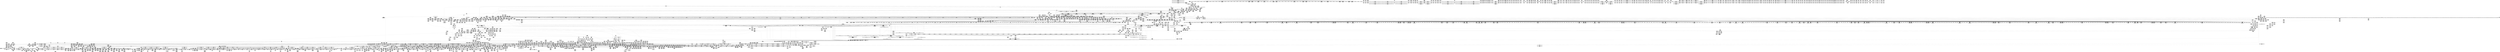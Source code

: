 digraph {
	CE0x72917e0 [shape=record,shape=Mrecord,label="{CE0x72917e0|_call_void_lockdep_rcu_suspicious(i8*_getelementptr_inbounds_(_25_x_i8_,_25_x_i8_*_.str12,_i32_0,_i32_0),_i32_1205,_i8*_getelementptr_inbounds_(_45_x_i8_,_45_x_i8_*_.str13,_i32_0,_i32_0))_#9,_!dbg_!38917|security/tomoyo/common.h,1205}"]
	CE0x727d400 [shape=record,shape=Mrecord,label="{CE0x727d400|tomoyo_init_request_info:tmp9|security/tomoyo/util.c,1006|*SummSink*}"]
	CE0x74d5db0 [shape=record,shape=Mrecord,label="{CE0x74d5db0|tomoyo_read_lock:tmp}"]
	CE0x61cc150 [shape=record,shape=Mrecord,label="{CE0x61cc150|tomoyo_path_rename:bb|*SummSink*}"]
	CE0x720dd90 [shape=record,shape=Mrecord,label="{CE0x720dd90|tomoyo_path2_perm:tmp59|security/tomoyo/file.c,933|*SummSource*}"]
	CE0x62d9000 [shape=record,shape=Mrecord,label="{CE0x62d9000|tomoyo_path_rename:mnt|security/tomoyo/tomoyo.c,298|*SummSink*}"]
	CE0x892f320 [shape=record,shape=Mrecord,label="{CE0x892f320|tomoyo_path2_perm:tmp25|security/tomoyo/file.c,906|*SummSource*}"]
	CE0x62cddf0 [shape=record,shape=Mrecord,label="{CE0x62cddf0|128:_i8*,_1208:_%struct.file*,_:_CMRE_34,35_}"]
	CE0x74c85d0 [shape=record,shape=Mrecord,label="{CE0x74c85d0|tomoyo_add_slash:tmp12|security/tomoyo/file.c,138|*SummSource*}"]
	CE0x71b60a0 [shape=record,shape=Mrecord,label="{CE0x71b60a0|i64_5|*Constant*}"]
	CE0x89e2020 [shape=record,shape=Mrecord,label="{CE0x89e2020|tomoyo_path2_perm:tmp47|security/tomoyo/file.c,926|*SummSink*}"]
	CE0x61214d0 [shape=record,shape=Mrecord,label="{CE0x61214d0|0:_i16,_:_CRE_565,566_}"]
	CE0x553b720 [shape=record,shape=Mrecord,label="{CE0x553b720|0:_i16,_:_CRE_926,927_}"]
	CE0x718ec10 [shape=record,shape=Mrecord,label="{CE0x718ec10|GLOBAL:__llvm_gcov_global_state_pred45|Global_var:__llvm_gcov_global_state_pred45|*SummSource*}"]
	CE0x7ee52c0 [shape=record,shape=Mrecord,label="{CE0x7ee52c0|tomoyo_fill_path_info:const_len|security/tomoyo/util.c,666}"]
	CE0x62baf70 [shape=record,shape=Mrecord,label="{CE0x62baf70|tomoyo_fill_path_info:hash|security/tomoyo/util.c,669}"]
	CE0x8bfbe20 [shape=record,shape=Mrecord,label="{CE0x8bfbe20|_ret_%struct.task_struct*_%tmp4,_!dbg_!38905|./arch/x86/include/asm/current.h,14|*SummSource*}"]
	CE0x727b440 [shape=record,shape=Mrecord,label="{CE0x727b440|tomoyo_init_request_info:tmp13|*LoadInst*|security/tomoyo/util.c,1011|*SummSource*}"]
	CE0x73ab5a0 [shape=record,shape=Mrecord,label="{CE0x73ab5a0|rcu_lock_acquire:tmp3|*SummSource*}"]
	CE0x54f4410 [shape=record,shape=Mrecord,label="{CE0x54f4410|0:_i16,_:_CRE_792,800_|*MultipleSource*|security/tomoyo/file.c,912|security/tomoyo/file.c,912|security/tomoyo/file.c,912}"]
	CE0x74251d0 [shape=record,shape=Mrecord,label="{CE0x74251d0|rcu_lock_acquire:map|Function::rcu_lock_acquire&Arg::map::}"]
	CE0x8950810 [shape=record,shape=Mrecord,label="{CE0x8950810|%struct.inode*_null|*Constant*}"]
	CE0x88da260 [shape=record,shape=Mrecord,label="{CE0x88da260|104:_%struct.inode*,_:_CRE_148,149_}"]
	CE0x6492360 [shape=record,shape=Mrecord,label="{CE0x6492360|i1_true|*Constant*|*SummSink*}"]
	CE0x7053130 [shape=record,shape=Mrecord,label="{CE0x7053130|VOIDTB_TE:_CE_2272,6368_|*MultipleSource*|security/tomoyo/util.c,1010|Function::tomoyo_get_mode&Arg::ns::}"]
	CE0x703b6c0 [shape=record,shape=Mrecord,label="{CE0x703b6c0|0:_i16,_:_CRE_303,304_}"]
	CE0x5534d50 [shape=record,shape=Mrecord,label="{CE0x5534d50|0:_i16,_:_CRE_918,919_}"]
	CE0x70c8be0 [shape=record,shape=Mrecord,label="{CE0x70c8be0|tomoyo_init_request_info:r|Function::tomoyo_init_request_info&Arg::r::}"]
	CE0x61e3b00 [shape=record,shape=Mrecord,label="{CE0x61e3b00|0:_%struct.tomoyo_obj_info*,_24:_%struct.tomoyo_path_info*,_32:_%struct.tomoyo_path_info*,_40:_i8,_72:_i8,_76:_i8,_:_SCMRE_50,51_}"]
	CE0x710f870 [shape=record,shape=Mrecord,label="{CE0x710f870|tomoyo_path2_perm:lor.lhs.false10|*SummSource*}"]
	CE0x73581a0 [shape=record,shape=Mrecord,label="{CE0x73581a0|GLOBAL:tomoyo_get_realpath|*Constant*|*SummSink*}"]
	CE0x737c420 [shape=record,shape=Mrecord,label="{CE0x737c420|_call_void___llvm_gcov_indirect_counter_increment114(i32*___llvm_gcov_global_state_pred45,_i64**_getelementptr_inbounds_(_3_x_i64*_,_3_x_i64*_*___llvm_gcda_edge_table44,_i64_0,_i64_2)),_!dbg_!38930|security/tomoyo/util.c,640|*SummSource*}"]
	CE0x8c003e0 [shape=record,shape=Mrecord,label="{CE0x8c003e0|tomoyo_fill_path_info:tmp5|security/tomoyo/util.c,667|*SummSink*}"]
	CE0x703bb00 [shape=record,shape=Mrecord,label="{CE0x703bb00|0:_i16,_:_CRE_307,308_}"]
	CE0x74b0450 [shape=record,shape=Mrecord,label="{CE0x74b0450|GLOBAL:tomoyo_pp2mac|Global_var:tomoyo_pp2mac}"]
	CE0x742fe00 [shape=record,shape=Mrecord,label="{CE0x742fe00|GLOBAL:tomoyo_mac_keywords|Global_var:tomoyo_mac_keywords|*SummSource*}"]
	CE0x62cfb40 [shape=record,shape=Mrecord,label="{CE0x62cfb40|tomoyo_get_realpath:tobool|security/tomoyo/file.c,151}"]
	CE0x71d1540 [shape=record,shape=Mrecord,label="{CE0x71d1540|tomoyo_get_mode:tmp26|security/tomoyo/util.c,987}"]
	CE0x6042310 [shape=record,shape=Mrecord,label="{CE0x6042310|COLLAPSED:_GCMRE___llvm_gcov_ctr54147_internal_global_11_x_i64_zeroinitializer:_elem_0:default:}"]
	CE0x7107950 [shape=record,shape=Mrecord,label="{CE0x7107950|tomoyo_get_mode:tmp23|security/tomoyo/util.c,986|*SummSink*}"]
	CE0x7098170 [shape=record,shape=Mrecord,label="{CE0x7098170|tomoyo_path2_perm:tmp58|security/tomoyo/file.c,933|*SummSource*}"]
	CE0x53a5080 [shape=record,shape=Mrecord,label="{CE0x53a5080|0:_i16,_:_CRE_688,692_|*MultipleSource*|security/tomoyo/file.c,912|security/tomoyo/file.c,912|security/tomoyo/file.c,912}"]
	CE0x710f7c0 [shape=record,shape=Mrecord,label="{CE0x710f7c0|tomoyo_get_realpath:return}"]
	CE0x70d1640 [shape=record,shape=Mrecord,label="{CE0x70d1640|0:_i8,_array:_GCRE_tomoyo_index2category_constant_39_x_i8_c_00_00_00_00_00_00_00_00_00_00_00_00_00_00_00_00_00_00_00_00_00_00_00_01_01_01_01_01_01_01_01_01_01_01_01_01_01_01_02_,_align_16:_elem_13::|security/tomoyo/util.c,983}"]
	CE0x748c3d0 [shape=record,shape=Mrecord,label="{CE0x748c3d0|tomoyo_path2_perm:tmp29|security/tomoyo/file.c,912|*SummSink*}"]
	CE0x74d65e0 [shape=record,shape=Mrecord,label="{CE0x74d65e0|GLOBAL:__llvm_gcov_indirect_counter_increment|*Constant*|*SummSource*}"]
	CE0x7022700 [shape=record,shape=Mrecord,label="{CE0x7022700|tomoyo_path2_perm:tmp39|security/tomoyo/file.c,913|*SummSource*}"]
	CE0x544bf80 [shape=record,shape=Mrecord,label="{CE0x544bf80|tomoyo_fill_path_info:hash|security/tomoyo/util.c,669}"]
	CE0x73ed6c0 [shape=record,shape=Mrecord,label="{CE0x73ed6c0|srcu_read_unlock:tmp2}"]
	CE0x8be6f70 [shape=record,shape=Mrecord,label="{CE0x8be6f70|0:_i16,_:_CRE_74,75_}"]
	CE0x6ed5500 [shape=record,shape=Mrecord,label="{CE0x6ed5500|GLOBAL:__llvm_gcov_ctr32134|Global_var:__llvm_gcov_ctr32134|*SummSource*}"]
	CE0x88c3580 [shape=record,shape=Mrecord,label="{CE0x88c3580|_call_void_mcount()_#3|*SummSource*}"]
	CE0x72e2270 [shape=record,shape=Mrecord,label="{CE0x72e2270|0:_i16,_:_CRE_167,168_}"]
	CE0x7235570 [shape=record,shape=Mrecord,label="{CE0x7235570|tomoyo_audit_path2_log:tmp1}"]
	CE0x7242df0 [shape=record,shape=Mrecord,label="{CE0x7242df0|tomoyo_get_mode:and|security/tomoyo/util.c,987|*SummSource*}"]
	CE0x557cfc0 [shape=record,shape=Mrecord,label="{CE0x557cfc0|%struct.lockdep_map*_null|*Constant*|*SummSink*}"]
	CE0x7177ee0 [shape=record,shape=Mrecord,label="{CE0x7177ee0|104:_%struct.inode*,_:_CRE_190,191_}"]
	CE0x53c7440 [shape=record,shape=Mrecord,label="{CE0x53c7440|0:_i16,_:_CRE_624,625_}"]
	CE0x7253420 [shape=record,shape=Mrecord,label="{CE0x7253420|tomoyo_path2_perm:if.end8}"]
	CE0x72e27c0 [shape=record,shape=Mrecord,label="{CE0x72e27c0|0:_i16,_:_CRE_172,173_}"]
	CE0x8b845f0 [shape=record,shape=Mrecord,label="{CE0x8b845f0|tomoyo_add_slash:tobool|security/tomoyo/file.c,131|*SummSink*}"]
	CE0x6fb27d0 [shape=record,shape=Mrecord,label="{CE0x6fb27d0|tomoyo_path2_perm:tmp23|security/tomoyo/file.c,904|*SummSink*}"]
	CE0x8a81940 [shape=record,shape=Mrecord,label="{CE0x8a81940|GLOBAL:__llvm_gcov_ctr28130|Global_var:__llvm_gcov_ctr28130}"]
	CE0x89490c0 [shape=record,shape=Mrecord,label="{CE0x89490c0|tomoyo_const_part_length:tmp15|security/tomoyo/util.c,627|*SummSource*}"]
	CE0x6feed20 [shape=record,shape=Mrecord,label="{CE0x6feed20|104:_%struct.inode*,_:_CRE_205,206_}"]
	CE0x73566d0 [shape=record,shape=Mrecord,label="{CE0x73566d0|i64_15|*Constant*|*SummSink*}"]
	CE0x627b810 [shape=record,shape=Mrecord,label="{CE0x627b810|i32_1|*Constant*|*SummSink*}"]
	CE0x728e8d0 [shape=record,shape=Mrecord,label="{CE0x728e8d0|tomoyo_domain:tmp16|security/tomoyo/common.h,1205|*SummSink*}"]
	CE0x7032ac0 [shape=record,shape=Mrecord,label="{CE0x7032ac0|_ret_void,_!dbg_!38913|security/tomoyo/file.c,138}"]
	CE0x73664f0 [shape=record,shape=Mrecord,label="{CE0x73664f0|_ret_i32_%retval.0,_!dbg_!38935|security/tomoyo/util.c,988|*SummSource*}"]
	CE0x6f5cf70 [shape=record,shape=Mrecord,label="{CE0x6f5cf70|get_current:tmp}"]
	CE0x8984ee0 [shape=record,shape=Mrecord,label="{CE0x8984ee0|tomoyo_init_request_info:tmp5|security/tomoyo/util.c,1004}"]
	CE0x6322bf0 [shape=record,shape=Mrecord,label="{CE0x6322bf0|tomoyo_path2_perm:entry|*SummSink*}"]
	CE0x70165e0 [shape=record,shape=Mrecord,label="{CE0x70165e0|tomoyo_const_part_length:add|security/tomoyo/util.c,634|*SummSink*}"]
	CE0x625bfb0 [shape=record,shape=Mrecord,label="{CE0x625bfb0|_ret_i32_%retval.0,_!dbg_!38992|security/tomoyo/file.c,936|*SummSource*}"]
	CE0x72d6e90 [shape=record,shape=Mrecord,label="{CE0x72d6e90|GLOBAL:__llvm_gcov_ctr28130|Global_var:__llvm_gcov_ctr28130|*SummSink*}"]
	CE0x88e9640 [shape=record,shape=Mrecord,label="{CE0x88e9640|srcu_read_unlock:tmp|*SummSink*}"]
	CE0x5515120 [shape=record,shape=Mrecord,label="{CE0x5515120|VOIDTB_TE:_CE_171,172_}"]
	CE0x892f470 [shape=record,shape=Mrecord,label="{CE0x892f470|tomoyo_path2_perm:tmp25|security/tomoyo/file.c,906|*SummSink*}"]
	CE0x6232600 [shape=record,shape=Mrecord,label="{CE0x6232600|128:_i8*,_1208:_%struct.file*,_:_CMRE_29,30_}"]
	CE0x71b7910 [shape=record,shape=Mrecord,label="{CE0x71b7910|0:_i16,_:_CRE_155,156_}"]
	CE0x61afe70 [shape=record,shape=Mrecord,label="{CE0x61afe70|0:_%struct.tomoyo_obj_info*,_24:_%struct.tomoyo_path_info*,_32:_%struct.tomoyo_path_info*,_40:_i8,_72:_i8,_76:_i8,_:_SCMRE_63,64_}"]
	CE0x728e5d0 [shape=record,shape=Mrecord,label="{CE0x728e5d0|tomoyo_domain:tmp16|security/tomoyo/common.h,1205}"]
	CE0x727d8e0 [shape=record,shape=Mrecord,label="{CE0x727d8e0|i64_2|*Constant*|*SummSource*}"]
	CE0x7443720 [shape=record,shape=Mrecord,label="{CE0x7443720|tomoyo_init_request_info:tmp10|security/tomoyo/util.c,1006|*SummSource*}"]
	CE0x5530b80 [shape=record,shape=Mrecord,label="{CE0x5530b80|tomoyo_audit_path2_log:tmp9|security/tomoyo/file.c,184|*SummSink*}"]
	CE0x742bfc0 [shape=record,shape=Mrecord,label="{CE0x742bfc0|tomoyo_path2_perm:tmp30|security/tomoyo/file.c,912|*SummSource*}"]
	CE0x739d260 [shape=record,shape=Mrecord,label="{CE0x739d260|tomoyo_domain:tmp13|security/tomoyo/common.h,1205|*SummSource*}"]
	CE0x6fc8600 [shape=record,shape=Mrecord,label="{CE0x6fc8600|tomoyo_fill_path_info:frombool|security/tomoyo/util.c,667|*SummSink*}"]
	CE0x70805b0 [shape=record,shape=Mrecord,label="{CE0x70805b0|i32_255|*Constant*|*SummSource*}"]
	CE0x5555e30 [shape=record,shape=Mrecord,label="{CE0x5555e30|tomoyo_audit_path2_log:name7|security/tomoyo/file.c,184|*SummSource*}"]
	CE0x6281520 [shape=record,shape=Mrecord,label="{CE0x6281520|tomoyo_const_part_length:tmp20|security/tomoyo/util.c,628|*SummSink*}"]
	CE0x74afac0 [shape=record,shape=Mrecord,label="{CE0x74afac0|srcu_read_unlock:idx|Function::srcu_read_unlock&Arg::idx::|*SummSink*}"]
	CE0x558fac0 [shape=record,shape=Mrecord,label="{CE0x558fac0|tomoyo_domain:tmp23|security/tomoyo/common.h,1205|*SummSink*}"]
	CE0x8b78750 [shape=record,shape=Mrecord,label="{CE0x8b78750|tomoyo_const_part_length:tmp27|security/tomoyo/util.c,641|*SummSink*}"]
	CE0x8922590 [shape=record,shape=Mrecord,label="{CE0x8922590|0:_i16,_:_CRE_145,146_}"]
	CE0x88eab00 [shape=record,shape=Mrecord,label="{CE0x88eab00|i8_1|*Constant*}"]
	CE0x6f47ff0 [shape=record,shape=Mrecord,label="{CE0x6f47ff0|i64*_getelementptr_inbounds_(_12_x_i64_,_12_x_i64_*___llvm_gcov_ctr31133,_i64_0,_i64_9)|*Constant*}"]
	CE0x55151f0 [shape=record,shape=Mrecord,label="{CE0x55151f0|VOIDTB_TE:_CE_172,173_}"]
	CE0x89cd100 [shape=record,shape=Mrecord,label="{CE0x89cd100|tomoyo_init_request_info:if.end|*SummSink*}"]
	CE0x89bf920 [shape=record,shape=Mrecord,label="{CE0x89bf920|tomoyo_const_part_length:while.cond|*SummSource*}"]
	CE0x64923d0 [shape=record,shape=Mrecord,label="{CE0x64923d0|tomoyo_get_realpath:retval.0}"]
	CE0x557c630 [shape=record,shape=Mrecord,label="{CE0x557c630|VOIDTB_TE:_CE_208,209_}"]
	CE0x8984fe0 [shape=record,shape=Mrecord,label="{CE0x8984fe0|tomoyo_init_request_info:tmp4|security/tomoyo/util.c,1004|*SummSink*}"]
	CE0x63c41b0 [shape=record,shape=Mrecord,label="{CE0x63c41b0|tomoyo_path2_perm:tmp16|security/tomoyo/file.c,904}"]
	CE0x60b7780 [shape=record,shape=Mrecord,label="{CE0x60b7780|i32_0|*Constant*}"]
	CE0x72a0770 [shape=record,shape=Mrecord,label="{CE0x72a0770|%struct.tomoyo_domain_info*_null|*Constant*}"]
	CE0x8a68040 [shape=record,shape=Mrecord,label="{CE0x8a68040|104:_%struct.inode*,_:_CRE_175,176_}"]
	CE0x89dd8c0 [shape=record,shape=Mrecord,label="{CE0x89dd8c0|i64*_getelementptr_inbounds_(_5_x_i64_,_5_x_i64_*___llvm_gcov_ctr32134,_i64_0,_i64_3)|*Constant*}"]
	CE0x62405e0 [shape=record,shape=Mrecord,label="{CE0x62405e0|VOIDTB_TE:_CE_162,163_}"]
	CE0x8a598a0 [shape=record,shape=Mrecord,label="{CE0x8a598a0|tomoyo_init_request_info:call|security/tomoyo/util.c,1005|*SummSource*}"]
	CE0x7eeca30 [shape=record,shape=Mrecord,label="{CE0x7eeca30|GLOBAL:__llvm_gcov_ctr54147|Global_var:__llvm_gcov_ctr54147|*SummSource*}"]
	CE0x639a470 [shape=record,shape=Mrecord,label="{CE0x639a470|i64_7|*Constant*|*SummSink*}"]
	CE0x62adc60 [shape=record,shape=Mrecord,label="{CE0x62adc60|i32_0|*Constant*|*SummSource*}"]
	CE0x6f58080 [shape=record,shape=Mrecord,label="{CE0x6f58080|0:_i8,_array:_GCRE_tomoyo_index2category_constant_39_x_i8_c_00_00_00_00_00_00_00_00_00_00_00_00_00_00_00_00_00_00_00_00_00_00_00_01_01_01_01_01_01_01_01_01_01_01_01_01_01_01_02_,_align_16:_elem_29::|security/tomoyo/util.c,983}"]
	CE0x73b29f0 [shape=record,shape=Mrecord,label="{CE0x73b29f0|VOIDTB_TE:_CE_0,4_|Function::tomoyo_path_rename&Arg::new_dentry::}"]
	CE0x5556470 [shape=record,shape=Mrecord,label="{CE0x5556470|tomoyo_audit_path2_log:call|security/tomoyo/file.c,181}"]
	CE0x74af9b0 [shape=record,shape=Mrecord,label="{CE0x74af9b0|srcu_read_unlock:idx|Function::srcu_read_unlock&Arg::idx::|*SummSource*}"]
	CE0x7098420 [shape=record,shape=Mrecord,label="{CE0x7098420|tomoyo_path2_perm:tmp59|security/tomoyo/file.c,933}"]
	CE0x6fb2920 [shape=record,shape=Mrecord,label="{CE0x6fb2920|i64*_getelementptr_inbounds_(_30_x_i64_,_30_x_i64_*___llvm_gcov_ctr13,_i64_0,_i64_8)|*Constant*|*SummSource*}"]
	CE0x5570f50 [shape=record,shape=Mrecord,label="{CE0x5570f50|0:_i16,_:_CRE_936,944_|*MultipleSource*|security/tomoyo/file.c,912|security/tomoyo/file.c,912|security/tomoyo/file.c,912}"]
	CE0x60acdf0 [shape=record,shape=Mrecord,label="{CE0x60acdf0|tomoyo_const_part_length:cmp3|security/tomoyo/util.c,627}"]
	CE0x8a72df0 [shape=record,shape=Mrecord,label="{CE0x8a72df0|104:_%struct.inode*,_:_CRE_310,311_}"]
	CE0x70b1d60 [shape=record,shape=Mrecord,label="{CE0x70b1d60|40:_%struct.tomoyo_policy_namespace*,_48:_i8,_:_GCRE_tomoyo_kernel_domain_external_global_%struct.tomoyo_domain_info_50,51_|*MultipleSource*|security/tomoyo/util.c,1005|security/tomoyo/util.c,1007|Function::tomoyo_init_request_info&Arg::domain::}"]
	CE0x701ae80 [shape=record,shape=Mrecord,label="{CE0x701ae80|i8_0|*Constant*|*SummSource*}"]
	CE0x8a72cf0 [shape=record,shape=Mrecord,label="{CE0x8a72cf0|104:_%struct.inode*,_:_CRE_309,310_}"]
	CE0x61bfff0 [shape=record,shape=Mrecord,label="{CE0x61bfff0|tomoyo_path2_perm:tmp65|security/tomoyo/file.c,936|*SummSink*}"]
	CE0x88c55e0 [shape=record,shape=Mrecord,label="{CE0x88c55e0|0:_i8*,_array:_GCRE_tomoyo_mac_keywords_external_constant_42_x_i8*_:_elem_41::|security/tomoyo/file.c,181}"]
	CE0x6203390 [shape=record,shape=Mrecord,label="{CE0x6203390|GLOBAL:rcu_lock_acquire|*Constant*|*SummSource*}"]
	CE0x71681c0 [shape=record,shape=Mrecord,label="{CE0x71681c0|tomoyo_get_realpath:tmp9|security/tomoyo/file.c,155|*SummSource*}"]
	"CONST[source:0(mediator),value:0(static)][purpose:{operation}][SnkIdx:3]"
	CE0x6345d20 [shape=record,shape=Mrecord,label="{CE0x6345d20|__llvm_gcov_indirect_counter_increment:bb4|*SummSource*}"]
	CE0x88c50a0 [shape=record,shape=Mrecord,label="{CE0x88c50a0|0:_i8*,_array:_GCRE_tomoyo_mac_keywords_external_constant_42_x_i8*_:_elem_38::|security/tomoyo/file.c,181}"]
	CE0x7417eb0 [shape=record,shape=Mrecord,label="{CE0x7417eb0|_call_void___llvm_gcov_indirect_counter_increment(i32*___llvm_gcov_global_state_pred15,_i64**_getelementptr_inbounds_(_3_x_i64*_,_3_x_i64*_*___llvm_gcda_edge_table14,_i64_0,_i64_1)),_!dbg_!38935|security/tomoyo/file.c,911|*SummSource*}"]
	CE0x74bcf10 [shape=record,shape=Mrecord,label="{CE0x74bcf10|i64*_getelementptr_inbounds_(_2_x_i64_,_2_x_i64_*___llvm_gcov_ctr23,_i64_0,_i64_0)|*Constant*}"]
	CE0x74e7530 [shape=record,shape=Mrecord,label="{CE0x74e7530|tomoyo_read_lock:tmp3|*SummSource*}"]
	CE0x7425160 [shape=record,shape=Mrecord,label="{CE0x7425160|rcu_lock_acquire:entry|*SummSink*}"]
	CE0x8a46c90 [shape=record,shape=Mrecord,label="{CE0x8a46c90|GLOBAL:current_task|Global_var:current_task|*SummSource*}"]
	CE0x6474250 [shape=record,shape=Mrecord,label="{CE0x6474250|tomoyo_const_part_length:tmp39|security/tomoyo/util.c,644|*SummSink*}"]
	CE0x5459490 [shape=record,shape=Mrecord,label="{CE0x5459490|0:_i16,_:_CRE_620,621_}"]
	CE0x71c3d30 [shape=record,shape=Mrecord,label="{CE0x71c3d30|tomoyo_const_part_length:cmp21|security/tomoyo/util.c,644|*SummSink*}"]
	CE0x88c3110 [shape=record,shape=Mrecord,label="{CE0x88c3110|tomoyo_const_part_length:tmp6|security/tomoyo/util.c,625|*SummSource*}"]
	CE0x891d600 [shape=record,shape=Mrecord,label="{CE0x891d600|0:_i16,_:_CRE_606,607_}"]
	CE0x61eab30 [shape=record,shape=Mrecord,label="{CE0x61eab30|0:_%struct.tomoyo_obj_info*,_24:_%struct.tomoyo_path_info*,_32:_%struct.tomoyo_path_info*,_40:_i8,_72:_i8,_76:_i8,_:_SCMRE_47,48_}"]
	CE0x6350970 [shape=record,shape=Mrecord,label="{CE0x6350970|i64*_getelementptr_inbounds_(_2_x_i64_,_2_x_i64_*___llvm_gcov_ctr31,_i64_0,_i64_0)|*Constant*|*SummSource*}"]
	CE0x8a682a0 [shape=record,shape=Mrecord,label="{CE0x8a682a0|104:_%struct.inode*,_:_CRE_177,178_}"]
	CE0x60135a0 [shape=record,shape=Mrecord,label="{CE0x60135a0|i64*_getelementptr_inbounds_(_5_x_i64_,_5_x_i64_*___llvm_gcov_ctr28130,_i64_0,_i64_3)|*Constant*|*SummSink*}"]
	CE0x8b37d70 [shape=record,shape=Mrecord,label="{CE0x8b37d70|i64*_getelementptr_inbounds_(_2_x_i64_,_2_x_i64_*___llvm_gcov_ctr31,_i64_0,_i64_1)|*Constant*|*SummSource*}"]
	CE0x601d1e0 [shape=record,shape=Mrecord,label="{CE0x601d1e0|tomoyo_read_unlock:tmp|*SummSink*}"]
	CE0x89cc630 [shape=record,shape=Mrecord,label="{CE0x89cc630|tomoyo_init_request_info:tmp6|security/tomoyo/util.c,1004}"]
	CE0x549c850 [shape=record,shape=Mrecord,label="{CE0x549c850|tomoyo_fill_path_info:tmp7|security/tomoyo/util.c,667|*SummSink*}"]
	CE0x7eed090 [shape=record,shape=Mrecord,label="{CE0x7eed090|tomoyo_domain:tmp14|security/tomoyo/common.h,1205}"]
	CE0x62cdb70 [shape=record,shape=Mrecord,label="{CE0x62cdb70|128:_i8*,_1208:_%struct.file*,_:_CMRE_32,33_}"]
	CE0x72d1650 [shape=record,shape=Mrecord,label="{CE0x72d1650|i64_80|*Constant*}"]
	CE0x6f5c820 [shape=record,shape=Mrecord,label="{CE0x6f5c820|GLOBAL:lock_acquire|*Constant*|*SummSink*}"]
	CE0x74e7f00 [shape=record,shape=Mrecord,label="{CE0x74e7f00|tomoyo_path2_perm:dentry9|security/tomoyo/file.c,911|*SummSource*}"]
	CE0x6210580 [shape=record,shape=Mrecord,label="{CE0x6210580|tomoyo_const_part_length:tmp17|security/tomoyo/util.c,627|*SummSink*}"]
	CE0x7366260 [shape=record,shape=Mrecord,label="{CE0x7366260|tomoyo_get_mode:index|Function::tomoyo_get_mode&Arg::index::|*SummSink*}"]
	CE0x553bb60 [shape=record,shape=Mrecord,label="{CE0x553bb60|0:_i16,_:_CRE_930,931_}"]
	CE0x890dac0 [shape=record,shape=Mrecord,label="{CE0x890dac0|tomoyo_init_request_info:mode5|security/tomoyo/util.c,1011|*SummSource*}"]
	CE0x88a94b0 [shape=record,shape=Mrecord,label="{CE0x88a94b0|tomoyo_init_request_info:domain.addr.0|*SummSource*}"]
	CE0x6491810 [shape=record,shape=Mrecord,label="{CE0x6491810|tomoyo_get_realpath:tmp10|security/tomoyo/file.c,155}"]
	CE0x601ce50 [shape=record,shape=Mrecord,label="{CE0x601ce50|i64*_getelementptr_inbounds_(_11_x_i64_,_11_x_i64_*___llvm_gcov_ctr54147,_i64_0,_i64_1)|*Constant*|*SummSink*}"]
	CE0x72af510 [shape=record,shape=Mrecord,label="{CE0x72af510|tomoyo_get_mode:idxprom|security/tomoyo/util.c,981}"]
	CE0x53f3d40 [shape=record,shape=Mrecord,label="{CE0x53f3d40|0:_i16,_:_CRE_728,736_|*MultipleSource*|security/tomoyo/file.c,912|security/tomoyo/file.c,912|security/tomoyo/file.c,912}"]
	CE0x73d42a0 [shape=record,shape=Mrecord,label="{CE0x73d42a0|srcu_read_lock:entry}"]
	CE0x54fbbd0 [shape=record,shape=Mrecord,label="{CE0x54fbbd0|0:_i16,_:_CRE_871,872_}"]
	CE0x8be3be0 [shape=record,shape=Mrecord,label="{CE0x8be3be0|i64_23|*Constant*|*SummSink*}"]
	CE0x634fe40 [shape=record,shape=Mrecord,label="{CE0x634fe40|i64*_getelementptr_inbounds_(_6_x_i64_,_6_x_i64_*___llvm_gcov_ctr26,_i64_0,_i64_4)|*Constant*}"]
	CE0x88e8ab0 [shape=record,shape=Mrecord,label="{CE0x88e8ab0|srcu_read_lock:dep_map|include/linux/srcu.h,222}"]
	CE0x7065420 [shape=record,shape=Mrecord,label="{CE0x7065420|tomoyo_get_mode:tmp16|security/tomoyo/util.c,983|*SummSource*}"]
	CE0x537cb20 [shape=record,shape=Mrecord,label="{CE0x537cb20|0:_i16,_:_CRE_456,464_|*MultipleSource*|security/tomoyo/file.c,912|security/tomoyo/file.c,912|security/tomoyo/file.c,912}"]
	CE0x8b37810 [shape=record,shape=Mrecord,label="{CE0x8b37810|i32_2|*Constant*}"]
	CE0x7233830 [shape=record,shape=Mrecord,label="{CE0x7233830|_call_void_mcount()_#3}"]
	CE0x617b0b0 [shape=record,shape=Mrecord,label="{CE0x617b0b0|tomoyo_const_part_length:tmp|*SummSink*}"]
	CE0x61d33b0 [shape=record,shape=Mrecord,label="{CE0x61d33b0|0:_%struct.tomoyo_obj_info*,_24:_%struct.tomoyo_path_info*,_32:_%struct.tomoyo_path_info*,_40:_i8,_72:_i8,_76:_i8,_:_SCMRE_58,59_}"]
	CE0x62f99d0 [shape=record,shape=Mrecord,label="{CE0x62f99d0|tomoyo_path_rename:tmp5|*LoadInst*|security/tomoyo/tomoyo.c,299|*SummSource*}"]
	CE0x6fc7e10 [shape=record,shape=Mrecord,label="{CE0x6fc7e10|tomoyo_fill_path_info:is_dir|security/tomoyo/util.c,667|*SummSource*}"]
	CE0x6364d00 [shape=record,shape=Mrecord,label="{CE0x6364d00|tomoyo_domain:tmp22|security/tomoyo/common.h,1205}"]
	CE0x62849f0 [shape=record,shape=Mrecord,label="{CE0x62849f0|tomoyo_get_mode:add|security/tomoyo/util.c,984|*SummSource*}"]
	CE0x8976290 [shape=record,shape=Mrecord,label="{CE0x8976290|tomoyo_const_part_length:tmp10|security/tomoyo/util.c,626|*SummSink*}"]
	CE0x7eecc60 [shape=record,shape=Mrecord,label="{CE0x7eecc60|tomoyo_get_mode:tmp3|security/tomoyo/util.c,978}"]
	CE0x6392290 [shape=record,shape=Mrecord,label="{CE0x6392290|i64**_getelementptr_inbounds_(_3_x_i64*_,_3_x_i64*_*___llvm_gcda_edge_table14,_i64_0,_i64_2)|*Constant*|*SummSource*}"]
	CE0x74c0490 [shape=record,shape=Mrecord,label="{CE0x74c0490|i64_1|*Constant*}"]
	CE0x739d5f0 [shape=record,shape=Mrecord,label="{CE0x739d5f0|i64*_getelementptr_inbounds_(_12_x_i64_,_12_x_i64_*___llvm_gcov_ctr31133,_i64_0,_i64_3)|*Constant*|*SummSource*}"]
	CE0x54c5c60 [shape=record,shape=Mrecord,label="{CE0x54c5c60|i64*_getelementptr_inbounds_(_4_x_i64_,_4_x_i64_*___llvm_gcov_ctr33,_i64_0,_i64_0)|*Constant*|*SummSource*}"]
	CE0x8b175a0 [shape=record,shape=Mrecord,label="{CE0x8b175a0|0:_i16,_:_CRE_291,292_}"]
	CE0x6fdc440 [shape=record,shape=Mrecord,label="{CE0x6fdc440|tomoyo_path_rename:path2|security/tomoyo/tomoyo.c, 299}"]
	CE0x5530130 [shape=record,shape=Mrecord,label="{CE0x5530130|tomoyo_audit_path2_log:path26|security/tomoyo/file.c,184|*SummSource*}"]
	CE0x70c8d00 [shape=record,shape=Mrecord,label="{CE0x70c8d00|tomoyo_init_request_info:r|Function::tomoyo_init_request_info&Arg::r::|*SummSource*}"]
	CE0x6484c50 [shape=record,shape=Mrecord,label="{CE0x6484c50|tomoyo_const_part_length:tmp41|security/tomoyo/util.c,644}"]
	CE0x8a797c0 [shape=record,shape=Mrecord,label="{CE0x8a797c0|tomoyo_get_realpath:buf|Function::tomoyo_get_realpath&Arg::buf::|*SummSink*}"]
	CE0x60ce840 [shape=record,shape=Mrecord,label="{CE0x60ce840|GLOBAL:lock_release|*Constant*|*SummSink*}"]
	CE0x747cac0 [shape=record,shape=Mrecord,label="{CE0x747cac0|GLOBAL:tomoyo_profile|*Constant*|*SummSink*}"]
	CE0x72430e0 [shape=record,shape=Mrecord,label="{CE0x72430e0|tomoyo_get_mode:and|security/tomoyo/util.c,987|*SummSink*}"]
	CE0x5433f40 [shape=record,shape=Mrecord,label="{CE0x5433f40|__llvm_gcov_indirect_counter_increment114:bb}"]
	CE0x729ee60 [shape=record,shape=Mrecord,label="{CE0x729ee60|tomoyo_path2_perm:tmp10|security/tomoyo/file.c,898|*SummSink*}"]
	CE0x70d0cd0 [shape=record,shape=Mrecord,label="{CE0x70d0cd0|i32_6|*Constant*|*SummSink*}"]
	CE0x6fc8540 [shape=record,shape=Mrecord,label="{CE0x6fc8540|tomoyo_fill_path_info:frombool|security/tomoyo/util.c,667|*SummSource*}"]
	CE0x711cc50 [shape=record,shape=Mrecord,label="{CE0x711cc50|i8*_null|*Constant*}"]
	CE0x549ed20 [shape=record,shape=Mrecord,label="{CE0x549ed20|tomoyo_audit_path2_log:tmp7|security/tomoyo/file.c,183}"]
	CE0x537c540 [shape=record,shape=Mrecord,label="{CE0x537c540|0:_i16,_:_CRE_432,440_|*MultipleSource*|security/tomoyo/file.c,912|security/tomoyo/file.c,912|security/tomoyo/file.c,912}"]
	CE0x89204e0 [shape=record,shape=Mrecord,label="{CE0x89204e0|_ret_void,_!dbg_!38904|security/tomoyo/common.h,1110|*SummSink*}"]
	CE0x5693cc0 [shape=record,shape=Mrecord,label="{CE0x5693cc0|tomoyo_const_part_length:filename|Function::tomoyo_const_part_length&Arg::filename::|*SummSink*}"]
	CE0x56942c0 [shape=record,shape=Mrecord,label="{CE0x56942c0|GLOBAL:tomoyo_index2category|Global_var:tomoyo_index2category|*SummSink*}"]
	CE0x619e500 [shape=record,shape=Mrecord,label="{CE0x619e500|0:_i16,_:_CRE_556,557_}"]
	CE0x71b82a0 [shape=record,shape=Mrecord,label="{CE0x71b82a0|0:_i16,_:_CRE_164,165_}"]
	CE0x62bb300 [shape=record,shape=Mrecord,label="{CE0x62bb300|tomoyo_const_part_length:cmp|security/tomoyo/util.c,626|*SummSink*}"]
	CE0x74b03e0 [shape=record,shape=Mrecord,label="{CE0x74b03e0|tomoyo_audit_path2_log:idxprom|security/tomoyo/file.c,182|*SummSink*}"]
	CE0x62cecf0 [shape=record,shape=Mrecord,label="{CE0x62cecf0|128:_i8*,_1208:_%struct.file*,_:_CMRE_46,47_}"]
	CE0x70346d0 [shape=record,shape=Mrecord,label="{CE0x70346d0|104:_%struct.inode*,_:_CRE_16,24_|*MultipleSource*|*LoadInst*|security/tomoyo/file.c,911|security/tomoyo/file.c,912|Function::tomoyo_path_rename&Arg::old_dentry::}"]
	CE0x711ccc0 [shape=record,shape=Mrecord,label="{CE0x711ccc0|tomoyo_path2_perm:name|security/tomoyo/file.c,901|*SummSource*}"]
	CE0x74afb80 [shape=record,shape=Mrecord,label="{CE0x74afb80|tomoyo_domain:if.then|*SummSource*}"]
	CE0x7249e20 [shape=record,shape=Mrecord,label="{CE0x7249e20|0:_i16,_:_CRE_336,344_|*MultipleSource*|security/tomoyo/file.c,912|security/tomoyo/file.c,912|security/tomoyo/file.c,912}"]
	CE0x710f030 [shape=record,shape=Mrecord,label="{CE0x710f030|tomoyo_get_realpath:name|security/tomoyo/file.c,150|*SummSource*}"]
	CE0x7049770 [shape=record,shape=Mrecord,label="{CE0x7049770|0:_i16,_:_CRE_384,388_|*MultipleSource*|security/tomoyo/file.c,912|security/tomoyo/file.c,912|security/tomoyo/file.c,912}"]
	CE0x888f320 [shape=record,shape=Mrecord,label="{CE0x888f320|tomoyo_read_unlock:tmp1}"]
	CE0x544b790 [shape=record,shape=Mrecord,label="{CE0x544b790|tomoyo_fill_path_info:call11|security/tomoyo/util.c,669|*SummSink*}"]
	CE0x6372b20 [shape=record,shape=Mrecord,label="{CE0x6372b20|tomoyo_get_mode:return|*SummSource*}"]
	CE0x8961bf0 [shape=record,shape=Mrecord,label="{CE0x8961bf0|40:_%struct.tomoyo_policy_namespace*,_48:_i8,_:_GCRE_tomoyo_kernel_domain_external_global_%struct.tomoyo_domain_info_24,32_|*MultipleSource*|security/tomoyo/util.c,1005|security/tomoyo/util.c,1007|Function::tomoyo_init_request_info&Arg::domain::}"]
	CE0x56cfd30 [shape=record,shape=Mrecord,label="{CE0x56cfd30|VOIDTB_TE:_CE_308,309_}"]
	CE0x6ee0600 [shape=record,shape=Mrecord,label="{CE0x6ee0600|tomoyo_path2_perm:call4|security/tomoyo/file.c,903|*SummSource*}"]
	CE0x6491e90 [shape=record,shape=Mrecord,label="{CE0x6491e90|i64*_getelementptr_inbounds_(_6_x_i64_,_6_x_i64_*___llvm_gcov_ctr25,_i64_0,_i64_5)|*Constant*}"]
	CE0x7015ba0 [shape=record,shape=Mrecord,label="{CE0x7015ba0|tomoyo_const_part_length:tmp11|security/tomoyo/util.c,626|*SummSink*}"]
	CE0x8a15c90 [shape=record,shape=Mrecord,label="{CE0x8a15c90|i32_47|*Constant*}"]
	CE0x6216a70 [shape=record,shape=Mrecord,label="{CE0x6216a70|srcu_read_unlock:bb}"]
	CE0x7355f00 [shape=record,shape=Mrecord,label="{CE0x7355f00|i32_16384|*Constant*|*SummSource*}"]
	CE0x6ed5910 [shape=record,shape=Mrecord,label="{CE0x6ed5910|srcu_read_lock:sp|Function::srcu_read_lock&Arg::sp::|*SummSource*}"]
	CE0x8b50d90 [shape=record,shape=Mrecord,label="{CE0x8b50d90|tomoyo_add_slash:call|security/tomoyo/file.c,136|*SummSink*}"]
	CE0x74b01b0 [shape=record,shape=Mrecord,label="{CE0x74b01b0|0:_i8*,_array:_GCRE_tomoyo_mac_keywords_external_constant_42_x_i8*_:_elem_8::|security/tomoyo/file.c,181}"]
	CE0x6f8e9d0 [shape=record,shape=Mrecord,label="{CE0x6f8e9d0|tomoyo_const_part_length:incdec.ptr19|security/tomoyo/util.c,643}"]
	CE0x601c420 [shape=record,shape=Mrecord,label="{CE0x601c420|GLOBAL:__llvm_gcov_ctr31133|Global_var:__llvm_gcov_ctr31133|*SummSource*}"]
	CE0x55cff40 [shape=record,shape=Mrecord,label="{CE0x55cff40|tomoyo_const_part_length:tmp35|security/tomoyo/util.c,643|*SummSink*}"]
	CE0x70ce0b0 [shape=record,shape=Mrecord,label="{CE0x70ce0b0|__llvm_gcov_indirect_counter_increment114:tmp2|*SummSource*}"]
	CE0x6f53fd0 [shape=record,shape=Mrecord,label="{CE0x6f53fd0|0:_i16,_:_CRE_574,575_}"]
	CE0x8a3f910 [shape=record,shape=Mrecord,label="{CE0x8a3f910|rcu_lock_acquire:indirectgoto|*SummSource*}"]
	CE0x537e9c0 [shape=record,shape=Mrecord,label="{CE0x537e9c0|_call_void_mcount()_#3|*SummSource*}"]
	CE0x550deb0 [shape=record,shape=Mrecord,label="{CE0x550deb0|0:_i16,_:_CRE_890,891_}"]
	CE0x720db40 [shape=record,shape=Mrecord,label="{CE0x720db40|tomoyo_path2_perm:tmp57|security/tomoyo/file.c,933|*SummSink*}"]
	CE0x7291cc0 [shape=record,shape=Mrecord,label="{CE0x7291cc0|_call_void_lockdep_rcu_suspicious(i8*_getelementptr_inbounds_(_25_x_i8_,_25_x_i8_*_.str12,_i32_0,_i32_0),_i32_1205,_i8*_getelementptr_inbounds_(_45_x_i8_,_45_x_i8_*_.str13,_i32_0,_i32_0))_#9,_!dbg_!38917|security/tomoyo/common.h,1205|*SummSink*}"]
	CE0x7081660 [shape=record,shape=Mrecord,label="{CE0x7081660|tomoyo_get_mode:if.then13|*SummSource*}"]
	CE0x708f770 [shape=record,shape=Mrecord,label="{CE0x708f770|tomoyo_get_mode:mode.0}"]
	CE0x718eba0 [shape=record,shape=Mrecord,label="{CE0x718eba0|GLOBAL:__llvm_gcov_global_state_pred45|Global_var:__llvm_gcov_global_state_pred45}"]
	"CONST[source:1(input),value:2(dynamic)][purpose:{object}][SrcIdx:16]"
	CE0x73f9a30 [shape=record,shape=Mrecord,label="{CE0x73f9a30|tomoyo_path2_perm:d_inode|security/tomoyo/file.c,912|*SummSource*}"]
	CE0x8a328d0 [shape=record,shape=Mrecord,label="{CE0x8a328d0|i64*_getelementptr_inbounds_(_2_x_i64_,_2_x_i64_*___llvm_gcov_ctr29200,_i64_0,_i64_1)|*Constant*}"]
	CE0x63dea90 [shape=record,shape=Mrecord,label="{CE0x63dea90|tomoyo_path2_perm:tmp19|security/tomoyo/file.c,904|*SummSink*}"]
	CE0x537df70 [shape=record,shape=Mrecord,label="{CE0x537df70|i64*_getelementptr_inbounds_(_2_x_i64_,_2_x_i64_*___llvm_gcov_ctr39,_i64_0,_i64_0)|*Constant*}"]
	CE0x8984cd0 [shape=record,shape=Mrecord,label="{CE0x8984cd0|tomoyo_get_realpath:if.then}"]
	CE0x89308d0 [shape=record,shape=Mrecord,label="{CE0x89308d0|tomoyo_get_realpath:tmp8|security/tomoyo/file.c,152|*SummSink*}"]
	CE0x88e94c0 [shape=record,shape=Mrecord,label="{CE0x88e94c0|tomoyo_fill_path_info:call|security/tomoyo/util.c,664}"]
	CE0x8b17380 [shape=record,shape=Mrecord,label="{CE0x8b17380|0:_i16,_:_CRE_289,290_}"]
	CE0x71a55d0 [shape=record,shape=Mrecord,label="{CE0x71a55d0|tomoyo_get_realpath:name1|security/tomoyo/file.c,151|*SummSource*}"]
	CE0x8be4220 [shape=record,shape=Mrecord,label="{CE0x8be4220|tomoyo_path2_perm:tmp49|security/tomoyo/file.c,928|*SummSource*}"]
	CE0x55714f0 [shape=record,shape=Mrecord,label="{CE0x55714f0|0:_i16,_:_CRE_977,978_}"]
	CE0x557cdd0 [shape=record,shape=Mrecord,label="{CE0x557cdd0|%struct.lockdep_map*_null|*Constant*|*SummSource*}"]
	CE0x8a47770 [shape=record,shape=Mrecord,label="{CE0x8a47770|get_current:tmp1|*SummSink*}"]
	CE0x893f5b0 [shape=record,shape=Mrecord,label="{CE0x893f5b0|VOIDTB_TE:_CE_6376,6384_|*MultipleSource*|security/tomoyo/util.c,1010|Function::tomoyo_get_mode&Arg::ns::}"]
	CE0x6474400 [shape=record,shape=Mrecord,label="{CE0x6474400|tomoyo_const_part_length:conv24|security/tomoyo/util.c,644}"]
	CE0x8921810 [shape=record,shape=Mrecord,label="{CE0x8921810|tomoyo_get_mode:tmp5|security/tomoyo/util.c,978|*SummSource*}"]
	CE0x8bf4ad0 [shape=record,shape=Mrecord,label="{CE0x8bf4ad0|i64*_getelementptr_inbounds_(_2_x_i64_,_2_x_i64_*___llvm_gcov_ctr39,_i64_0,_i64_1)|*Constant*|*SummSource*}"]
	CE0x614dbe0 [shape=record,shape=Mrecord,label="{CE0x614dbe0|rcu_lock_acquire:bb}"]
	CE0x8954550 [shape=record,shape=Mrecord,label="{CE0x8954550|tomoyo_init_request_info:tmp3|security/tomoyo/util.c,1004|*SummSource*}"]
	CE0x72f43b0 [shape=record,shape=Mrecord,label="{CE0x72f43b0|0:_i16,_:_CRE_179,180_}"]
	CE0x61c0260 [shape=record,shape=Mrecord,label="{CE0x61c0260|tomoyo_path2_perm:tmp66|security/tomoyo/file.c,936}"]
	CE0x70b73d0 [shape=record,shape=Mrecord,label="{CE0x70b73d0|tomoyo_path2_perm:tmp21|security/tomoyo/file.c,904|*SummSource*}"]
	CE0x601c7b0 [shape=record,shape=Mrecord,label="{CE0x601c7b0|GLOBAL:__llvm_gcov_ctr54147|Global_var:__llvm_gcov_ctr54147}"]
	CE0x8bcd8b0 [shape=record,shape=Mrecord,label="{CE0x8bcd8b0|i64*_getelementptr_inbounds_(_4_x_i64_,_4_x_i64_*___llvm_gcov_ctr24,_i64_0,_i64_1)|*Constant*|*SummSink*}"]
	CE0x71ff250 [shape=record,shape=Mrecord,label="{CE0x71ff250|tomoyo_path2_perm:tmp18|security/tomoyo/file.c,904}"]
	CE0x8a16280 [shape=record,shape=Mrecord,label="{CE0x8a16280|tomoyo_fill_path_info:cmp|security/tomoyo/util.c,667|*SummSink*}"]
	CE0x6ee0c30 [shape=record,shape=Mrecord,label="{CE0x6ee0c30|tomoyo_read_lock:entry|*SummSink*}"]
	CE0x735ec40 [shape=record,shape=Mrecord,label="{CE0x735ec40|0:_i16,_:_CRE_204,205_}"]
	CE0x56e4090 [shape=record,shape=Mrecord,label="{CE0x56e4090|tomoyo_const_part_length:conv8|security/tomoyo/util.c,632|*SummSink*}"]
	CE0x6e38150 [shape=record,shape=Mrecord,label="{CE0x6e38150|VOIDTB_TE:_CE_193,194_}"]
	CE0x6e3f370 [shape=record,shape=Mrecord,label="{CE0x6e3f370|i64*_getelementptr_inbounds_(_6_x_i64_,_6_x_i64_*___llvm_gcov_ctr26,_i64_0,_i64_0)|*Constant*}"]
	CE0x8a21ef0 [shape=record,shape=Mrecord,label="{CE0x8a21ef0|tomoyo_audit_path2_log:r|Function::tomoyo_audit_path2_log&Arg::r::}"]
	CE0x6ff8540 [shape=record,shape=Mrecord,label="{CE0x6ff8540|_call_void___llvm_gcov_indirect_counter_increment(i32*___llvm_gcov_global_state_pred15,_i64**_getelementptr_inbounds_(_3_x_i64*_,_3_x_i64*_*___llvm_gcda_edge_table14,_i64_0,_i64_2)),_!dbg_!38951|security/tomoyo/file.c,916|*SummSource*}"]
	CE0x8bcc7d0 [shape=record,shape=Mrecord,label="{CE0x8bcc7d0|_call_void_mcount()_#3|*SummSink*}"]
	CE0x6e3eb50 [shape=record,shape=Mrecord,label="{CE0x6e3eb50|tomoyo_add_slash:tmp5|security/tomoyo/file.c,131|*SummSink*}"]
	CE0x72497d0 [shape=record,shape=Mrecord,label="{CE0x72497d0|0:_i16,_:_CRE_311,312_}"]
	CE0x74bdef0 [shape=record,shape=Mrecord,label="{CE0x74bdef0|tomoyo_get_mode:tmp13|security/tomoyo/util.c,982}"]
	CE0x8bad6b0 [shape=record,shape=Mrecord,label="{CE0x8bad6b0|40:_%struct.tomoyo_policy_namespace*,_48:_i8,_:_GCRE_tomoyo_kernel_domain_external_global_%struct.tomoyo_domain_info_51,53_|*MultipleSource*|security/tomoyo/util.c,1005|security/tomoyo/util.c,1007|Function::tomoyo_init_request_info&Arg::domain::}"]
	CE0x8a599b0 [shape=record,shape=Mrecord,label="{CE0x8a599b0|tomoyo_init_request_info:call|security/tomoyo/util.c,1005|*SummSink*}"]
	CE0x71a5ca0 [shape=record,shape=Mrecord,label="{CE0x71a5ca0|tomoyo_init_request_info:index|Function::tomoyo_init_request_info&Arg::index::|*SummSink*}"]
	CE0x552fd70 [shape=record,shape=Mrecord,label="{CE0x552fd70|tomoyo_audit_path2_log:param5|security/tomoyo/file.c,184|*SummSource*}"]
	CE0x8a7f5b0 [shape=record,shape=Mrecord,label="{CE0x8a7f5b0|i64_20|*Constant*|*SummSource*}"]
	CE0x8be3700 [shape=record,shape=Mrecord,label="{CE0x8be3700|i64_22|*Constant*|*SummSource*}"]
	CE0x60415a0 [shape=record,shape=Mrecord,label="{CE0x60415a0|tomoyo_domain:call|security/tomoyo/common.h,1205|*SummSink*}"]
	CE0x6231ed0 [shape=record,shape=Mrecord,label="{CE0x6231ed0|128:_i8*,_1208:_%struct.file*,_:_CMRE_23,24_}"]
	CE0x7232b80 [shape=record,shape=Mrecord,label="{CE0x7232b80|tomoyo_const_part_length:incdec.ptr7|security/tomoyo/util.c,631|*SummSink*}"]
	CE0x6ffe810 [shape=record,shape=Mrecord,label="{CE0x6ffe810|tomoyo_path2_perm:tmp39|security/tomoyo/file.c,913|*SummSink*}"]
	CE0x74c2b40 [shape=record,shape=Mrecord,label="{CE0x74c2b40|_ret_i32_%call,_!dbg_!38902|security/tomoyo/common.h,1097}"]
	CE0x73ebfe0 [shape=record,shape=Mrecord,label="{CE0x73ebfe0|__llvm_gcov_indirect_counter_increment114:entry}"]
	CE0x6fece90 [shape=record,shape=Mrecord,label="{CE0x6fece90|0:_i16,_:_CRE_475,476_}"]
	CE0x5458f40 [shape=record,shape=Mrecord,label="{CE0x5458f40|0:_i16,_:_CRE_615,616_}"]
	CE0x7443250 [shape=record,shape=Mrecord,label="{CE0x7443250|_ret_i1_%retval.0,_!dbg_!38916|security/tomoyo/file.c,156|*SummSource*}"]
	CE0x89dd770 [shape=record,shape=Mrecord,label="{CE0x89dd770|tomoyo_init_request_info:tmp6|security/tomoyo/util.c,1004|*SummSink*}"]
	CE0x8977e80 [shape=record,shape=Mrecord,label="{CE0x8977e80|tomoyo_const_part_length:conv2|security/tomoyo/util.c,627}"]
	CE0x6fab3e0 [shape=record,shape=Mrecord,label="{CE0x6fab3e0|i32_3|*Constant*|*SummSource*}"]
	CE0x55ab0d0 [shape=record,shape=Mrecord,label="{CE0x55ab0d0|tomoyo_fill_path_info:bb|*SummSource*}"]
	CE0x7ed1bb0 [shape=record,shape=Mrecord,label="{CE0x7ed1bb0|0:_i8*,_8:_i32,_12:_i16,_14:_i8,_15:_i8,_:_SCMRE_15,16_|*MultipleSource*|security/tomoyo/file.c, 889|security/tomoyo/file.c, 890|security/tomoyo/file.c,901}"]
	CE0x891dc70 [shape=record,shape=Mrecord,label="{CE0x891dc70|tomoyo_domain:tobool1|security/tomoyo/common.h,1205}"]
	CE0x72a0650 [shape=record,shape=Mrecord,label="{CE0x72a0650|104:_%struct.inode*,_:_CRE_64,72_|*MultipleSource*|*LoadInst*|security/tomoyo/file.c,911|security/tomoyo/file.c,912|Function::tomoyo_path_rename&Arg::old_dentry::}"]
	CE0x7351a80 [shape=record,shape=Mrecord,label="{CE0x7351a80|__llvm_gcov_indirect_counter_increment:tmp3}"]
	CE0x54c60e0 [shape=record,shape=Mrecord,label="{CE0x54c60e0|tomoyo_fill_path_info:conv3|security/tomoyo/util.c,666}"]
	CE0x7080860 [shape=record,shape=Mrecord,label="{CE0x7080860|tomoyo_get_mode:cmp|security/tomoyo/util.c,982|*SummSink*}"]
	CE0x88d9bb0 [shape=record,shape=Mrecord,label="{CE0x88d9bb0|104:_%struct.inode*,_:_CRE_144,145_}"]
	CE0x60e70b0 [shape=record,shape=Mrecord,label="{CE0x60e70b0|i32_4|*Constant*|*SummSource*}"]
	CE0x6f8e0d0 [shape=record,shape=Mrecord,label="{CE0x6f8e0d0|tomoyo_get_mode:arrayidx4|security/tomoyo/util.c,983}"]
	CE0x73003e0 [shape=record,shape=Mrecord,label="{CE0x73003e0|GLOBAL:tomoyo_pp2mac|Global_var:tomoyo_pp2mac|*SummSource*}"]
	CE0x614ccb0 [shape=record,shape=Mrecord,label="{CE0x614ccb0|i64*_getelementptr_inbounds_(_4_x_i64_,_4_x_i64_*___llvm_gcov_ctr24,_i64_0,_i64_3)|*Constant*}"]
	CE0x8925610 [shape=record,shape=Mrecord,label="{CE0x8925610|i64*_getelementptr_inbounds_(_4_x_i64_,_4_x_i64_*___llvm_gcov_ctr33,_i64_0,_i64_2)|*Constant*|*SummSource*}"]
	CE0x8a72ef0 [shape=record,shape=Mrecord,label="{CE0x8a72ef0|104:_%struct.inode*,_:_CRE_311,312_}"]
	CE0x5571060 [shape=record,shape=Mrecord,label="{CE0x5571060|0:_i16,_:_CRE_944,952_|*MultipleSource*|security/tomoyo/file.c,912|security/tomoyo/file.c,912|security/tomoyo/file.c,912}"]
	CE0x6f9c7c0 [shape=record,shape=Mrecord,label="{CE0x6f9c7c0|tomoyo_path2_perm:arrayidx|security/tomoyo/file.c,898|*SummSource*}"]
	CE0x60eed60 [shape=record,shape=Mrecord,label="{CE0x60eed60|0:_%struct.tomoyo_obj_info*,_24:_%struct.tomoyo_path_info*,_32:_%struct.tomoyo_path_info*,_40:_i8,_72:_i8,_76:_i8,_:_SCMRE_77,78_|*MultipleSource*|security/tomoyo/file.c, 891|security/tomoyo/file.c,891|security/tomoyo/file.c,920|Function::tomoyo_init_request_info&Arg::r::}"]
	CE0x8b84770 [shape=record,shape=Mrecord,label="{CE0x8b84770|tomoyo_get_realpath:tmp|*SummSource*}"]
	CE0x72afed0 [shape=record,shape=Mrecord,label="{CE0x72afed0|0:_i8,_array:_GCRE_tomoyo_index2category_constant_39_x_i8_c_00_00_00_00_00_00_00_00_00_00_00_00_00_00_00_00_00_00_00_00_00_00_00_01_01_01_01_01_01_01_01_01_01_01_01_01_01_01_02_,_align_16:_elem_4::|security/tomoyo/util.c,983}"]
	CE0x54350e0 [shape=record,shape=Mrecord,label="{CE0x54350e0|tomoyo_const_part_length:tmp22|security/tomoyo/util.c,634}"]
	CE0x63c4040 [shape=record,shape=Mrecord,label="{CE0x63c4040|tomoyo_path2_perm:tmp16|security/tomoyo/file.c,904|*SummSink*}"]
	CE0x6240960 [shape=record,shape=Mrecord,label="{CE0x6240960|tomoyo_const_part_length:if.then|*SummSink*}"]
	CE0x89961c0 [shape=record,shape=Mrecord,label="{CE0x89961c0|0:_i16,_:_CRE_552,553_}"]
	CE0x7108320 [shape=record,shape=Mrecord,label="{CE0x7108320|tomoyo_get_mode:tmp24|security/tomoyo/util.c,986}"]
	CE0x73005c0 [shape=record,shape=Mrecord,label="{CE0x73005c0|i64*_getelementptr_inbounds_(_2_x_i64_,_2_x_i64_*___llvm_gcov_ctr22,_i64_0,_i64_0)|*Constant*|*SummSink*}"]
	CE0x62d99f0 [shape=record,shape=Mrecord,label="{CE0x62d99f0|tomoyo_path2_perm:call|security/tomoyo/file.c,898|*SummSource*}"]
	CE0x6122070 [shape=record,shape=Mrecord,label="{CE0x6122070|rcu_lock_acquire:map|Function::rcu_lock_acquire&Arg::map::|*SummSink*}"]
	CE0x73560d0 [shape=record,shape=Mrecord,label="{CE0x73560d0|tomoyo_path2_perm:conv12|security/tomoyo/file.c,912|*SummSink*}"]
	CE0x891f9e0 [shape=record,shape=Mrecord,label="{CE0x891f9e0|GLOBAL:tomoyo_read_unlock|*Constant*|*SummSink*}"]
	CE0x6f47860 [shape=record,shape=Mrecord,label="{CE0x6f47860|tomoyo_get_mode:tmp21|security/tomoyo/util.c,985}"]
	CE0x6486c20 [shape=record,shape=Mrecord,label="{CE0x6486c20|i64*_getelementptr_inbounds_(_31_x_i64_,_31_x_i64_*___llvm_gcov_ctr43150,_i64_0,_i64_26)|*Constant*}"]
	CE0x63c4460 [shape=record,shape=Mrecord,label="{CE0x63c4460|__llvm_gcov_indirect_counter_increment:pred|*SummSink*}"]
	CE0x550db80 [shape=record,shape=Mrecord,label="{CE0x550db80|0:_i16,_:_CRE_887,888_}"]
	CE0x6125a80 [shape=record,shape=Mrecord,label="{CE0x6125a80|tomoyo_get_mode:tmp11|security/tomoyo/util.c,982}"]
	CE0x7233050 [shape=record,shape=Mrecord,label="{CE0x7233050|i64*_getelementptr_inbounds_(_4_x_i64_,_4_x_i64_*___llvm_gcov_ctr33,_i64_0,_i64_1)|*Constant*}"]
	CE0x6f58df0 [shape=record,shape=Mrecord,label="{CE0x6f58df0|0:_i8,_array:_GCRE_tomoyo_index2category_constant_39_x_i8_c_00_00_00_00_00_00_00_00_00_00_00_00_00_00_00_00_00_00_00_00_00_00_00_01_01_01_01_01_01_01_01_01_01_01_01_01_01_01_02_,_align_16:_elem_34::|security/tomoyo/util.c,983}"]
	CE0x718ecd0 [shape=record,shape=Mrecord,label="{CE0x718ecd0|GLOBAL:__llvm_gcov_global_state_pred45|Global_var:__llvm_gcov_global_state_pred45|*SummSink*}"]
	CE0x635aa30 [shape=record,shape=Mrecord,label="{CE0x635aa30|128:_i8*,_1208:_%struct.file*,_:_CMRE_72,80_|*MultipleSource*|security/tomoyo/common.h,1205|security/tomoyo/common.h,1205}"]
	CE0x62414a0 [shape=record,shape=Mrecord,label="{CE0x62414a0|GLOBAL:tomoyo_add_slash|*Constant*}"]
	CE0x742c4d0 [shape=record,shape=Mrecord,label="{CE0x742c4d0|tomoyo_path2_perm:tmp31|security/tomoyo/file.c,912|*SummSink*}"]
	CE0x70c2460 [shape=record,shape=Mrecord,label="{CE0x70c2460|tomoyo_init_request_info:type|security/tomoyo/util.c,1009|*SummSink*}"]
	CE0x89dbbb0 [shape=record,shape=Mrecord,label="{CE0x89dbbb0|i64*_getelementptr_inbounds_(_30_x_i64_,_30_x_i64_*___llvm_gcov_ctr13,_i64_0,_i64_21)|*Constant*}"]
	CE0x739dcf0 [shape=record,shape=Mrecord,label="{CE0x739dcf0|tomoyo_get_mode:tobool|security/tomoyo/util.c,978|*SummSource*}"]
	CE0x89c3760 [shape=record,shape=Mrecord,label="{CE0x89c3760|0:_i16,_:_CRE_88,96_|*MultipleSource*|security/tomoyo/file.c,912|security/tomoyo/file.c,912|security/tomoyo/file.c,912}"]
	CE0x61434e0 [shape=record,shape=Mrecord,label="{CE0x61434e0|tomoyo_fill_path_info:tmp3|security/tomoyo/util.c,667|*SummSource*}"]
	CE0x71cfe90 [shape=record,shape=Mrecord,label="{CE0x71cfe90|104:_%struct.inode*,_:_CRE_161,162_}"]
	CE0x5522b40 [shape=record,shape=Mrecord,label="{CE0x5522b40|0:_i16,_:_CRE_905,906_}"]
	CE0x73b4e70 [shape=record,shape=Mrecord,label="{CE0x73b4e70|tomoyo_path2_perm:tmp63|security/tomoyo/file.c,935|*SummSink*}"]
	CE0x71d13d0 [shape=record,shape=Mrecord,label="{CE0x71d13d0|tomoyo_get_mode:tmp25|security/tomoyo/util.c,987|*SummSink*}"]
	CE0x557ca70 [shape=record,shape=Mrecord,label="{CE0x557ca70|VOIDTB_TE:_CE_212,213_}"]
	CE0x71b6660 [shape=record,shape=Mrecord,label="{CE0x71b6660|VOIDTB_TE:_CE_201,202_}"]
	CE0x88e9180 [shape=record,shape=Mrecord,label="{CE0x88e9180|GLOBAL:rcu_lock_acquire|*Constant*|*SummSink*}"]
	CE0x8a22260 [shape=record,shape=Mrecord,label="{CE0x8a22260|tomoyo_path2_perm:cmp26|security/tomoyo/file.c,928|*SummSource*}"]
	CE0x6346110 [shape=record,shape=Mrecord,label="{CE0x6346110|tomoyo_audit_path2_log:operation|security/tomoyo/file.c,182|*SummSink*}"]
	CE0x60ed930 [shape=record,shape=Mrecord,label="{CE0x60ed930|i64*_getelementptr_inbounds_(_31_x_i64_,_31_x_i64_*___llvm_gcov_ctr43150,_i64_0,_i64_4)|*Constant*|*SummSource*}"]
	CE0x88c4ee0 [shape=record,shape=Mrecord,label="{CE0x88c4ee0|0:_i8*,_array:_GCRE_tomoyo_mac_keywords_external_constant_42_x_i8*_:_elem_37::|security/tomoyo/file.c,181}"]
	CE0x52ac840 [shape=record,shape=Mrecord,label="{CE0x52ac840|tomoyo_fill_path_info:tmp4|security/tomoyo/util.c,667|*SummSink*}"]
	CE0x71cf510 [shape=record,shape=Mrecord,label="{CE0x71cf510|104:_%struct.inode*,_:_CRE_153,154_}"]
	CE0x626a460 [shape=record,shape=Mrecord,label="{CE0x626a460|_call_void_mcount()_#3}"]
	CE0x7233ce0 [shape=record,shape=Mrecord,label="{CE0x7233ce0|0:_i64*,_array:_GCR___llvm_gcda_edge_table44_internal_unnamed_addr_constant_3_x_i64*_i64*_getelementptr_inbounds_(_31_x_i64_,_31_x_i64_*___llvm_gcov_ctr43150,_i64_0,_i64_10),_i64*_getelementptr_inbounds_(_31_x_i64_,_31_x_i64_*___llvm_gcov_ctr43150,_i64_0,_i64_11),_i64*_getelementptr_inbounds_(_31_x_i64_,_31_x_i64_*___llvm_gcov_ctr43150,_i64_0,_i64_15)_:_elem_0::}"]
	CE0x74c7e50 [shape=record,shape=Mrecord,label="{CE0x74c7e50|i64*_getelementptr_inbounds_(_6_x_i64_,_6_x_i64_*___llvm_gcov_ctr26,_i64_0,_i64_5)|*Constant*}"]
	CE0x7371870 [shape=record,shape=Mrecord,label="{CE0x7371870|VOIDTB_TE:_CE_56,64_|Function::tomoyo_path_rename&Arg::new_dentry::}"]
	CE0x72e5fd0 [shape=record,shape=Mrecord,label="{CE0x72e5fd0|GLOBAL:__srcu_read_unlock|*Constant*|*SummSource*}"]
	CE0x558f810 [shape=record,shape=Mrecord,label="{CE0x558f810|tomoyo_get_mode:tmp14|security/tomoyo/util.c,983}"]
	CE0x544b900 [shape=record,shape=Mrecord,label="{CE0x544b900|GLOBAL:full_name_hash|*Constant*}"]
	CE0x7249700 [shape=record,shape=Mrecord,label="{CE0x7249700|0:_i16,_:_CRE_310,311_}"]
	CE0x72343b0 [shape=record,shape=Mrecord,label="{CE0x72343b0|tomoyo_domain:if.end}"]
	CE0x6ed5000 [shape=record,shape=Mrecord,label="{CE0x6ed5000|tomoyo_init_request_info:if.then|*SummSource*}"]
	CE0x5515aa0 [shape=record,shape=Mrecord,label="{CE0x5515aa0|__llvm_gcov_indirect_counter_increment114:tmp|*SummSink*}"]
	CE0x54c6410 [shape=record,shape=Mrecord,label="{CE0x54c6410|tomoyo_fill_path_info:arrayidx|security/tomoyo/util.c,667}"]
	CE0x5516000 [shape=record,shape=Mrecord,label="{CE0x5516000|i32_55|*Constant*|*SummSink*}"]
	CE0x6274e70 [shape=record,shape=Mrecord,label="{CE0x6274e70|tomoyo_path2_perm:tmp9|security/tomoyo/file.c,898|*SummSource*}"]
	CE0x6123e80 [shape=record,shape=Mrecord,label="{CE0x6123e80|i64_26|*Constant*}"]
	CE0x89bf0c0 [shape=record,shape=Mrecord,label="{CE0x89bf0c0|tomoyo_const_part_length:tmp16|security/tomoyo/util.c,627|*SummSource*}"]
	CE0x8b964b0 [shape=record,shape=Mrecord,label="{CE0x8b964b0|_call_void_kfree(i8*_%tmp54)_#9,_!dbg_!38979|security/tomoyo/file.c,930}"]
	CE0x70495d0 [shape=record,shape=Mrecord,label="{CE0x70495d0|0:_i16,_:_CRE_376,384_|*MultipleSource*|security/tomoyo/file.c,912|security/tomoyo/file.c,912|security/tomoyo/file.c,912}"]
	CE0x7065170 [shape=record,shape=Mrecord,label="{CE0x7065170|tomoyo_get_mode:tmp16|security/tomoyo/util.c,983}"]
	CE0x55768f0 [shape=record,shape=Mrecord,label="{CE0x55768f0|0:_i16,_:_CRE_992,1000_|*MultipleSource*|security/tomoyo/file.c,912|security/tomoyo/file.c,912|security/tomoyo/file.c,912}"]
	CE0x6483aa0 [shape=record,shape=Mrecord,label="{CE0x6483aa0|tomoyo_const_part_length:conv24|security/tomoyo/util.c,644|*SummSource*}"]
	CE0x8998130 [shape=record,shape=Mrecord,label="{CE0x8998130|__llvm_gcov_indirect_counter_increment:counter|*SummSource*}"]
	CE0x8a168a0 [shape=record,shape=Mrecord,label="{CE0x8a168a0|tomoyo_fill_path_info:tmp10|*SummSource*}"]
	CE0x8a3f550 [shape=record,shape=Mrecord,label="{CE0x8a3f550|tomoyo_const_part_length:incdec.ptr|security/tomoyo/util.c,626}"]
	CE0x55a0150 [shape=record,shape=Mrecord,label="{CE0x55a0150|i64_17|*Constant*|*SummSink*}"]
	CE0x8950c70 [shape=record,shape=Mrecord,label="{CE0x8950c70|tomoyo_path2_perm:tmp28|security/tomoyo/file.c,912|*SummSink*}"]
	CE0x6313630 [shape=record,shape=Mrecord,label="{CE0x6313630|tomoyo_add_slash:return}"]
	CE0x73b4e00 [shape=record,shape=Mrecord,label="{CE0x73b4e00|tomoyo_path2_perm:tmp63|security/tomoyo/file.c,935|*SummSource*}"]
	CE0x71c3b80 [shape=record,shape=Mrecord,label="{CE0x71c3b80|tomoyo_const_part_length:cmp21|security/tomoyo/util.c,644|*SummSource*}"]
	CE0x7355c30 [shape=record,shape=Mrecord,label="{CE0x7355c30|tomoyo_path2_perm:and|security/tomoyo/file.c,912|*SummSource*}"]
	CE0x89f2970 [shape=record,shape=Mrecord,label="{CE0x89f2970|104:_%struct.inode*,_:_CRE_168,169_}"]
	CE0x549f230 [shape=record,shape=Mrecord,label="{CE0x549f230|tomoyo_audit_path2_log:name|security/tomoyo/file.c,183}"]
	CE0x748c520 [shape=record,shape=Mrecord,label="{CE0x748c520|tomoyo_path2_perm:tmp30|security/tomoyo/file.c,912}"]
	CE0x6322f60 [shape=record,shape=Mrecord,label="{CE0x6322f60|i8_1|*Constant*|*SummSink*}"]
	CE0x6249160 [shape=record,shape=Mrecord,label="{CE0x6249160|tomoyo_path2_perm:tmp66|security/tomoyo/file.c,936|*SummSink*}"]
	CE0x61ead80 [shape=record,shape=Mrecord,label="{CE0x61ead80|0:_%struct.tomoyo_obj_info*,_24:_%struct.tomoyo_path_info*,_32:_%struct.tomoyo_path_info*,_40:_i8,_72:_i8,_76:_i8,_:_SCMRE_48,49_}"]
	CE0x71e4760 [shape=record,shape=Mrecord,label="{CE0x71e4760|_ret_i32_%call,_!dbg_!38907|include/linux/srcu.h,223}"]
	CE0x5482a90 [shape=record,shape=Mrecord,label="{CE0x5482a90|tomoyo_domain:tmp13|security/tomoyo/common.h,1205}"]
	CE0x7356270 [shape=record,shape=Mrecord,label="{CE0x7356270|i32_61440|*Constant*|*SummSink*}"]
	CE0x8995b60 [shape=record,shape=Mrecord,label="{CE0x8995b60|0:_i16,_:_CRE_506,507_}"]
	CE0x6f9cfb0 [shape=record,shape=Mrecord,label="{CE0x6f9cfb0|i64_0|*Constant*|*SummSink*}"]
	CE0x7080dd0 [shape=record,shape=Mrecord,label="{CE0x7080dd0|i64*_getelementptr_inbounds_(_12_x_i64_,_12_x_i64_*___llvm_gcov_ctr31133,_i64_0,_i64_6)|*Constant*|*SummSink*}"]
	CE0x711c170 [shape=record,shape=Mrecord,label="{CE0x711c170|tomoyo_path2_perm:tmp7|security/tomoyo/file.c,894}"]
	CE0x8a475a0 [shape=record,shape=Mrecord,label="{CE0x8a475a0|i64*_getelementptr_inbounds_(_2_x_i64_,_2_x_i64_*___llvm_gcov_ctr53148,_i64_0,_i64_0)|*Constant*|*SummSource*}"]
	CE0x6041640 [shape=record,shape=Mrecord,label="{CE0x6041640|i32_0|*Constant*}"]
	CE0x5694070 [shape=record,shape=Mrecord,label="{CE0x5694070|tomoyo_get_mode:idxprom3|security/tomoyo/util.c,983|*SummSink*}"]
	CE0x56f85b0 [shape=record,shape=Mrecord,label="{CE0x56f85b0|tomoyo_path2_perm:sw.bb}"]
	CE0x7039af0 [shape=record,shape=Mrecord,label="{CE0x7039af0|i64*_getelementptr_inbounds_(_30_x_i64_,_30_x_i64_*___llvm_gcov_ctr13,_i64_0,_i64_24)|*Constant*|*SummSource*}"]
	CE0x54fc230 [shape=record,shape=Mrecord,label="{CE0x54fc230|0:_i16,_:_CRE_877,878_}"]
	CE0x742c3c0 [shape=record,shape=Mrecord,label="{CE0x742c3c0|tomoyo_path2_perm:tmp31|security/tomoyo/file.c,912|*SummSource*}"]
	CE0x63726d0 [shape=record,shape=Mrecord,label="{CE0x63726d0|GLOBAL:__srcu_read_lock|*Constant*}"]
	CE0x73271f0 [shape=record,shape=Mrecord,label="{CE0x73271f0|tomoyo_path2_perm:error.1}"]
	CE0x6f48560 [shape=record,shape=Mrecord,label="{CE0x6f48560|tomoyo_get_mode:tmp23|security/tomoyo/util.c,986}"]
	CE0x73ce490 [shape=record,shape=Mrecord,label="{CE0x73ce490|tomoyo_init_request_info:tmp4|security/tomoyo/util.c,1004|*SummSource*}"]
	CE0x6eea6e0 [shape=record,shape=Mrecord,label="{CE0x6eea6e0|tomoyo_add_slash:tmp4|security/tomoyo/file.c,131|*SummSource*}"]
	CE0x5576c90 [shape=record,shape=Mrecord,label="{CE0x5576c90|tomoyo_path2_perm:tmp33|security/tomoyo/file.c,912}"]
	CE0x70d1010 [shape=record,shape=Mrecord,label="{CE0x70d1010|i64*_getelementptr_inbounds_(_5_x_i64_,_5_x_i64_*___llvm_gcov_ctr28130,_i64_0,_i64_4)|*Constant*}"]
	CE0x62ba5f0 [shape=record,shape=Mrecord,label="{CE0x62ba5f0|_ret_void,_!dbg_!38908|include/linux/rcupdate.h,424|*SummSink*}"]
	CE0x6f20e70 [shape=record,shape=Mrecord,label="{CE0x6f20e70|srcu_read_unlock:bb|*SummSink*}"]
	CE0x6fbbc50 [shape=record,shape=Mrecord,label="{CE0x6fbbc50|tomoyo_path2_perm:cmp26|security/tomoyo/file.c,928}"]
	CE0x55ceb70 [shape=record,shape=Mrecord,label="{CE0x55ceb70|i64*_getelementptr_inbounds_(_31_x_i64_,_31_x_i64_*___llvm_gcov_ctr43150,_i64_0,_i64_21)|*Constant*|*SummSource*}"]
	CE0x72f42e0 [shape=record,shape=Mrecord,label="{CE0x72f42e0|0:_i16,_:_CRE_178,179_}"]
	CE0x735ef70 [shape=record,shape=Mrecord,label="{CE0x735ef70|0:_i16,_:_CRE_207,208_}"]
	CE0x70b72d0 [shape=record,shape=Mrecord,label="{CE0x70b72d0|i64_7|*Constant*|*SummSource*}"]
	CE0x53e5580 [shape=record,shape=Mrecord,label="{CE0x53e5580|tomoyo_const_part_length:tmp32|security/tomoyo/util.c,641|*SummSink*}"]
	CE0x6f8f080 [shape=record,shape=Mrecord,label="{CE0x6f8f080|tomoyo_const_part_length:tmp12|security/tomoyo/util.c,626|*SummSink*}"]
	CE0x89a7a60 [shape=record,shape=Mrecord,label="{CE0x89a7a60|tomoyo_path2_perm:path224|security/tomoyo/file.c,924}"]
	CE0x72e7b00 [shape=record,shape=Mrecord,label="{CE0x72e7b00|tomoyo_const_part_length:inc|security/tomoyo/util.c,628|*SummSink*}"]
	CE0x5589430 [shape=record,shape=Mrecord,label="{CE0x5589430|i64*_getelementptr_inbounds_(_5_x_i64_,_5_x_i64_*___llvm_gcov_ctr28130,_i64_0,_i64_0)|*Constant*}"]
	CE0x6f77540 [shape=record,shape=Mrecord,label="{CE0x6f77540|0:_i8,_array:_GCRE_tomoyo_index2category_constant_39_x_i8_c_00_00_00_00_00_00_00_00_00_00_00_00_00_00_00_00_00_00_00_00_00_00_00_01_01_01_01_01_01_01_01_01_01_01_01_01_01_01_02_,_align_16:_elem_9::|security/tomoyo/util.c,983}"]
	CE0x7064ec0 [shape=record,shape=Mrecord,label="{CE0x7064ec0|0:_i8,_array:_GCRE_tomoyo_index2category_constant_39_x_i8_c_00_00_00_00_00_00_00_00_00_00_00_00_00_00_00_00_00_00_00_00_00_00_00_01_01_01_01_01_01_01_01_01_01_01_01_01_01_01_02_,_align_16:_elem_38::|security/tomoyo/util.c,983}"]
	CE0x73517d0 [shape=record,shape=Mrecord,label="{CE0x73517d0|i64*_null|*Constant*|*SummSink*}"]
	CE0x89bf3c0 [shape=record,shape=Mrecord,label="{CE0x89bf3c0|tomoyo_const_part_length:tmp17|security/tomoyo/util.c,627}"]
	CE0x74d3d60 [shape=record,shape=Mrecord,label="{CE0x74d3d60|tomoyo_domain:tmp|*SummSource*}"]
	CE0x6312ed0 [shape=record,shape=Mrecord,label="{CE0x6312ed0|tomoyo_fill_path_info:frombool10|security/tomoyo/util.c,668}"]
	CE0x617b430 [shape=record,shape=Mrecord,label="{CE0x617b430|get_current:tmp3|*SummSink*}"]
	CE0x71cfb00 [shape=record,shape=Mrecord,label="{CE0x71cfb00|104:_%struct.inode*,_:_CRE_158,159_}"]
	CE0x60b7cc0 [shape=record,shape=Mrecord,label="{CE0x60b7cc0|tomoyo_get_mode:config|security/tomoyo/util.c,981}"]
	CE0x7054db0 [shape=record,shape=Mrecord,label="{CE0x7054db0|__llvm_gcov_indirect_counter_increment114:bb4|*SummSink*}"]
	CE0x8953cb0 [shape=record,shape=Mrecord,label="{CE0x8953cb0|i64_4|*Constant*}"]
	CE0x63af000 [shape=record,shape=Mrecord,label="{CE0x63af000|0:_i16,_:_CRE_253,254_}"]
	CE0x72964b0 [shape=record,shape=Mrecord,label="{CE0x72964b0|tomoyo_const_part_length:sw.bb|*SummSink*}"]
	CE0x8be68f0 [shape=record,shape=Mrecord,label="{CE0x8be68f0|0:_i16,_:_CRE_48,56_|*MultipleSource*|security/tomoyo/file.c,912|security/tomoyo/file.c,912|security/tomoyo/file.c,912}"]
	CE0x8921100 [shape=record,shape=Mrecord,label="{CE0x8921100|i64_1|*Constant*}"]
	CE0x624c1d0 [shape=record,shape=Mrecord,label="{CE0x624c1d0|tomoyo_get_mode:arrayidx|security/tomoyo/util.c,981|*SummSource*}"]
	CE0x62f9bc0 [shape=record,shape=Mrecord,label="{CE0x62f9bc0|_call_void_mcount()_#3|*SummSink*}"]
	CE0x7258a90 [shape=record,shape=Mrecord,label="{CE0x7258a90|tomoyo_get_mode:tmp27|security/tomoyo/util.c,988}"]
	CE0x63506b0 [shape=record,shape=Mrecord,label="{CE0x63506b0|tomoyo_add_slash:tmp5|security/tomoyo/file.c,131|*SummSource*}"]
	CE0x53c7aa0 [shape=record,shape=Mrecord,label="{CE0x53c7aa0|0:_i16,_:_CRE_640,648_|*MultipleSource*|security/tomoyo/file.c,912|security/tomoyo/file.c,912|security/tomoyo/file.c,912}"]
	CE0x74a3810 [shape=record,shape=Mrecord,label="{CE0x74a3810|GLOBAL:__llvm_gcov_indirect_counter_increment114|*Constant*|*SummSink*}"]
	CE0x623fe20 [shape=record,shape=Mrecord,label="{CE0x623fe20|VOIDTB_TE:_CE_170,171_}"]
	CE0x89546c0 [shape=record,shape=Mrecord,label="{CE0x89546c0|tomoyo_init_request_info:tmp3|security/tomoyo/util.c,1004|*SummSink*}"]
	CE0x74378a0 [shape=record,shape=Mrecord,label="{CE0x74378a0|srcu_read_lock:tmp|*SummSource*}"]
	CE0x7ee55e0 [shape=record,shape=Mrecord,label="{CE0x7ee55e0|i64*_getelementptr_inbounds_(_2_x_i64_,_2_x_i64_*___llvm_gcov_ctr53148,_i64_0,_i64_0)|*Constant*}"]
	CE0x54342d0 [shape=record,shape=Mrecord,label="{CE0x54342d0|i32_92|*Constant*}"]
	CE0x891d0b0 [shape=record,shape=Mrecord,label="{CE0x891d0b0|0:_i16,_:_CRE_601,602_}"]
	CE0x60ad810 [shape=record,shape=Mrecord,label="{CE0x60ad810|i64*_getelementptr_inbounds_(_31_x_i64_,_31_x_i64_*___llvm_gcov_ctr43150,_i64_0,_i64_9)|*Constant*}"]
	CE0x70a8810 [shape=record,shape=Mrecord,label="{CE0x70a8810|tomoyo_domain:tmp17|security/tomoyo/common.h,1205|*SummSink*}"]
	CE0x5420f80 [shape=record,shape=Mrecord,label="{CE0x5420f80|tomoyo_fill_path_info:cmp|security/tomoyo/util.c,667}"]
	CE0x6ed5150 [shape=record,shape=Mrecord,label="{CE0x6ed5150|tomoyo_init_request_info:if.then|*SummSink*}"]
	CE0x7232fe0 [shape=record,shape=Mrecord,label="{CE0x7232fe0|rcu_lock_release:tmp1}"]
	CE0x89760d0 [shape=record,shape=Mrecord,label="{CE0x89760d0|tomoyo_const_part_length:conv|security/tomoyo/util.c,626}"]
	CE0x70b16f0 [shape=record,shape=Mrecord,label="{CE0x70b16f0|40:_%struct.tomoyo_policy_namespace*,_48:_i8,_:_GCRE_tomoyo_kernel_domain_external_global_%struct.tomoyo_domain_info_48,49_|*MultipleSource*|security/tomoyo/util.c,1005|security/tomoyo/util.c,1007|Function::tomoyo_init_request_info&Arg::domain::}"]
	CE0x709a3f0 [shape=record,shape=Mrecord,label="{CE0x709a3f0|tomoyo_get_mode:cmp11|security/tomoyo/util.c,985|*SummSink*}"]
	CE0x6ea4310 [shape=record,shape=Mrecord,label="{CE0x6ea4310|tomoyo_get_realpath:retval.0|*SummSink*}"]
	CE0x61c75c0 [shape=record,shape=Mrecord,label="{CE0x61c75c0|i32_49|*Constant*|*SummSource*}"]
	CE0x544b280 [shape=record,shape=Mrecord,label="{CE0x544b280|tomoyo_fill_path_info:frombool10|security/tomoyo/util.c,668|*SummSink*}"]
	CE0x6fe7b20 [shape=record,shape=Mrecord,label="{CE0x6fe7b20|104:_%struct.inode*,_:_CRE_248,256_|*MultipleSource*|*LoadInst*|security/tomoyo/file.c,911|security/tomoyo/file.c,912|Function::tomoyo_path_rename&Arg::old_dentry::}"]
	CE0x71cf640 [shape=record,shape=Mrecord,label="{CE0x71cf640|104:_%struct.inode*,_:_CRE_154,155_}"]
	CE0x8b6be80 [shape=record,shape=Mrecord,label="{CE0x8b6be80|VOIDTB_TE:_CE_280,288_|Function::tomoyo_path_rename&Arg::new_dentry::}"]
	CE0x7ee5570 [shape=record,shape=Mrecord,label="{CE0x7ee5570|tomoyo_fill_path_info:const_len|security/tomoyo/util.c,666|*SummSource*}"]
	CE0x74cb0b0 [shape=record,shape=Mrecord,label="{CE0x74cb0b0|i32_5|*Constant*|*SummSource*}"]
	CE0x5482f90 [shape=record,shape=Mrecord,label="{CE0x5482f90|tomoyo_fill_path_info:call|security/tomoyo/util.c,664|*SummSource*}"]
	CE0x8a21790 [shape=record,shape=Mrecord,label="{CE0x8a21790|tomoyo_path2_perm:call25|security/tomoyo/file.c,927}"]
	CE0x53e5730 [shape=record,shape=Mrecord,label="{CE0x53e5730|tomoyo_const_part_length:tmp33|security/tomoyo/util.c,642}"]
	CE0x557c4e0 [shape=record,shape=Mrecord,label="{CE0x557c4e0|VOIDTB_TE:_CE_207,208_}"]
	CE0x73406b0 [shape=record,shape=Mrecord,label="{CE0x73406b0|tomoyo_path2_perm:tmp32|security/tomoyo/file.c,912}"]
	CE0x7113370 [shape=record,shape=Mrecord,label="{CE0x7113370|tomoyo_audit_path2_log:arrayidx|security/tomoyo/file.c,182|*SummSink*}"]
	CE0x89219e0 [shape=record,shape=Mrecord,label="{CE0x89219e0|tomoyo_get_mode:tmp6|security/tomoyo/util.c,978}"]
	CE0x7305ea0 [shape=record,shape=Mrecord,label="{CE0x7305ea0|0:_i16,_:_CRE_499,500_}"]
	CE0x60cddc0 [shape=record,shape=Mrecord,label="{CE0x60cddc0|VOIDTB_TE:_CE_164,165_}"]
	CE0x7032d10 [shape=record,shape=Mrecord,label="{CE0x7032d10|_ret_void,_!dbg_!38913|security/tomoyo/file.c,138|*SummSink*}"]
	CE0x88e3270 [shape=record,shape=Mrecord,label="{CE0x88e3270|tomoyo_get_realpath:call|security/tomoyo/file.c,150}"]
	CE0x7226f60 [shape=record,shape=Mrecord,label="{CE0x7226f60|tomoyo_get_mode:ns|Function::tomoyo_get_mode&Arg::ns::|*SummSink*}"]
	CE0x56f8200 [shape=record,shape=Mrecord,label="{CE0x56f8200|__llvm_gcov_indirect_counter_increment:bb|*SummSink*}"]
	CE0x6204460 [shape=record,shape=Mrecord,label="{CE0x6204460|tomoyo_get_mode:bb}"]
	CE0x71baf90 [shape=record,shape=Mrecord,label="{CE0x71baf90|tomoyo_domain:tmp20|security/tomoyo/common.h,1205}"]
	CE0x71c3490 [shape=record,shape=Mrecord,label="{CE0x71c3490|tomoyo_const_part_length:conv20|security/tomoyo/util.c,644|*SummSource*}"]
	CE0x735ed50 [shape=record,shape=Mrecord,label="{CE0x735ed50|0:_i16,_:_CRE_205,206_}"]
	CE0x549be90 [shape=record,shape=Mrecord,label="{CE0x549be90|tomoyo_fill_path_info:tobool|security/tomoyo/util.c,667}"]
	CE0x71b7a20 [shape=record,shape=Mrecord,label="{CE0x71b7a20|0:_i16,_:_CRE_156,157_}"]
	CE0x74392c0 [shape=record,shape=Mrecord,label="{CE0x74392c0|0:_i16,_:_CRE_279,280_}"]
	CE0x6121a20 [shape=record,shape=Mrecord,label="{CE0x6121a20|0:_i16,_:_CRE_570,571_}"]
	CE0x6eef910 [shape=record,shape=Mrecord,label="{CE0x6eef910|VOIDTB_TE:_CE_155,156_}"]
	CE0x8be3b30 [shape=record,shape=Mrecord,label="{CE0x8be3b30|i64_23|*Constant*|*SummSource*}"]
	CE0x60d5790 [shape=record,shape=Mrecord,label="{CE0x60d5790|GLOBAL:tomoyo_init_request_info|*Constant*|*SummSource*}"]
	CE0x8954400 [shape=record,shape=Mrecord,label="{CE0x8954400|tomoyo_init_request_info:tmp3|security/tomoyo/util.c,1004}"]
	CE0x728cfc0 [shape=record,shape=Mrecord,label="{CE0x728cfc0|0:_i16,_:_CRE_590,591_}"]
	CE0x7016130 [shape=record,shape=Mrecord,label="{CE0x7016130|VOIDTB_TE:_CE_40,48_|Function::tomoyo_path_rename&Arg::new_dentry::}"]
	CE0x53f1f60 [shape=record,shape=Mrecord,label="{CE0x53f1f60|i64*_getelementptr_inbounds_(_4_x_i64_,_4_x_i64_*___llvm_gcov_ctr24,_i64_0,_i64_2)|*Constant*|*SummSource*}"]
	CE0x7126190 [shape=record,shape=Mrecord,label="{CE0x7126190|_ret_i32_%call,_!dbg_!38913|security/tomoyo/tomoyo.c,300}"]
	CE0x74430f0 [shape=record,shape=Mrecord,label="{CE0x74430f0|tomoyo_get_realpath:path|Function::tomoyo_get_realpath&Arg::path::|*SummSink*}"]
	CE0x6ff8270 [shape=record,shape=Mrecord,label="{CE0x6ff8270|tomoyo_path2_perm:tmp41|security/tomoyo/file.c,912}"]
	CE0x558feb0 [shape=record,shape=Mrecord,label="{CE0x558feb0|tomoyo_get_mode:if.end9}"]
	CE0x742bac0 [shape=record,shape=Mrecord,label="{CE0x742bac0|tomoyo_path2_perm:tmp28|security/tomoyo/file.c,912}"]
	CE0x61bf650 [shape=record,shape=Mrecord,label="{CE0x61bf650|i64*_getelementptr_inbounds_(_30_x_i64_,_30_x_i64_*___llvm_gcov_ctr13,_i64_0,_i64_29)|*Constant*|*SummSource*}"]
	CE0x73b6bc0 [shape=record,shape=Mrecord,label="{CE0x73b6bc0|i64*_getelementptr_inbounds_(_5_x_i64_,_5_x_i64_*___llvm_gcov_ctr28130,_i64_0,_i64_0)|*Constant*|*SummSink*}"]
	CE0x7295400 [shape=record,shape=Mrecord,label="{CE0x7295400|tomoyo_const_part_length:tmp3|security/tomoyo/util.c,624|*SummSink*}"]
	CE0x89cce90 [shape=record,shape=Mrecord,label="{CE0x89cce90|tomoyo_init_request_info:tmp|*SummSink*}"]
	CE0x6203940 [shape=record,shape=Mrecord,label="{CE0x6203940|0:_i8,_array:_GCRE_tomoyo_index2category_constant_39_x_i8_c_00_00_00_00_00_00_00_00_00_00_00_00_00_00_00_00_00_00_00_00_00_00_00_01_01_01_01_01_01_01_01_01_01_01_01_01_01_01_02_,_align_16:_elem_21::|security/tomoyo/util.c,983}"]
	CE0x55345e0 [shape=record,shape=Mrecord,label="{CE0x55345e0|0:_i16,_:_CRE_911,912_}"]
	CE0x89228c0 [shape=record,shape=Mrecord,label="{CE0x89228c0|0:_i16,_:_CRE_148,149_}"]
	CE0x5534e60 [shape=record,shape=Mrecord,label="{CE0x5534e60|0:_i16,_:_CRE_919,920_}"]
	CE0x88b7510 [shape=record,shape=Mrecord,label="{CE0x88b7510|tomoyo_path2_perm:do.cond|*SummSource*}"]
	CE0x7eee9e0 [shape=record,shape=Mrecord,label="{CE0x7eee9e0|tomoyo_fill_path_info:entry}"]
	CE0x8bcd1f0 [shape=record,shape=Mrecord,label="{CE0x8bcd1f0|tomoyo_const_part_length:tmp26|security/tomoyo/util.c,641|*SummSink*}"]
	CE0x7295160 [shape=record,shape=Mrecord,label="{CE0x7295160|GLOBAL:__llvm_gcov_ctr43150|Global_var:__llvm_gcov_ctr43150|*SummSink*}"]
	CE0x7eee2e0 [shape=record,shape=Mrecord,label="{CE0x7eee2e0|tomoyo_add_slash:tobool|security/tomoyo/file.c,131}"]
	CE0x6fef0b0 [shape=record,shape=Mrecord,label="{CE0x6fef0b0|104:_%struct.inode*,_:_CRE_208,209_}"]
	CE0x7252750 [shape=record,shape=Mrecord,label="{CE0x7252750|tomoyo_init_request_info:ns|security/tomoyo/util.c,1010|*SummSource*}"]
	CE0x63aebc0 [shape=record,shape=Mrecord,label="{CE0x63aebc0|0:_i16,_:_CRE_249,250_}"]
	CE0x70b20a0 [shape=record,shape=Mrecord,label="{CE0x70b20a0|tomoyo_path2_perm:lor.lhs.false|*SummSink*}"]
	CE0x727d320 [shape=record,shape=Mrecord,label="{CE0x727d320|tomoyo_init_request_info:tmp9|security/tomoyo/util.c,1006}"]
	CE0x6313180 [shape=record,shape=Mrecord,label="{CE0x6313180|COLLAPSED:_GCMRE___llvm_gcov_ctr31_internal_global_2_x_i64_zeroinitializer:_elem_0:default:}"]
	CE0x55e0c70 [shape=record,shape=Mrecord,label="{CE0x55e0c70|tomoyo_path2_perm:conv12|security/tomoyo/file.c,912|*SummSource*}"]
	CE0x53e5be0 [shape=record,shape=Mrecord,label="{CE0x53e5be0|i64*_getelementptr_inbounds_(_31_x_i64_,_31_x_i64_*___llvm_gcov_ctr43150,_i64_0,_i64_21)|*Constant*}"]
	CE0x71d0950 [shape=record,shape=Mrecord,label="{CE0x71d0950|tomoyo_get_mode:mode.1}"]
	CE0x619e570 [shape=record,shape=Mrecord,label="{CE0x619e570|0:_i16,_:_CRE_555,556_}"]
	CE0x72a0430 [shape=record,shape=Mrecord,label="{CE0x72a0430|104:_%struct.inode*,_:_CRE_56,64_|*MultipleSource*|*LoadInst*|security/tomoyo/file.c,911|security/tomoyo/file.c,912|Function::tomoyo_path_rename&Arg::old_dentry::}"]
	CE0x62cfad0 [shape=record,shape=Mrecord,label="{CE0x62cfad0|i8*_null|*Constant*}"]
	CE0x892ed30 [shape=record,shape=Mrecord,label="{CE0x892ed30|tomoyo_path2_perm:tmp24|security/tomoyo/file.c,906}"]
	CE0x73abf20 [shape=record,shape=Mrecord,label="{CE0x73abf20|tomoyo_const_part_length:tmp8|security/tomoyo/util.c,626|*SummSource*}"]
	CE0x635a210 [shape=record,shape=Mrecord,label="{CE0x635a210|128:_i8*,_1208:_%struct.file*,_:_CMRE_49,50_}"]
	CE0x60d58d0 [shape=record,shape=Mrecord,label="{CE0x60d58d0|GLOBAL:tomoyo_init_request_info|*Constant*|*SummSink*}"]
	CE0x73009b0 [shape=record,shape=Mrecord,label="{CE0x73009b0|tomoyo_path2_perm:name|security/tomoyo/file.c,901|*SummSink*}"]
	CE0x7438e80 [shape=record,shape=Mrecord,label="{CE0x7438e80|0:_i16,_:_CRE_275,276_}"]
	CE0x5363ba0 [shape=record,shape=Mrecord,label="{CE0x5363ba0|tomoyo_domain:security|security/tomoyo/common.h,1205|*SummSource*}"]
	CE0x60e74d0 [shape=record,shape=Mrecord,label="{CE0x60e74d0|tomoyo_init_request_info:profile2|security/tomoyo/util.c,1007|*SummSink*}"]
	CE0x7052ce0 [shape=record,shape=Mrecord,label="{CE0x7052ce0|tomoyo_domain:tmp11|security/tomoyo/common.h,1205|*SummSource*}"]
	CE0x701afb0 [shape=record,shape=Mrecord,label="{CE0x701afb0|i8_0|*Constant*|*SummSink*}"]
	CE0x7096c70 [shape=record,shape=Mrecord,label="{CE0x7096c70|tomoyo_get_mode:conv5|security/tomoyo/util.c,983|*SummSink*}"]
	CE0x64933c0 [shape=record,shape=Mrecord,label="{CE0x64933c0|tomoyo_const_part_length:tmp47|security/tomoyo/util.c,646|*SummSource*}"]
	CE0x6fef310 [shape=record,shape=Mrecord,label="{CE0x6fef310|104:_%struct.inode*,_:_CRE_210,211_}"]
	CE0x8a68760 [shape=record,shape=Mrecord,label="{CE0x8a68760|104:_%struct.inode*,_:_CRE_181,182_}"]
	CE0x88e3720 [shape=record,shape=Mrecord,label="{CE0x88e3720|tomoyo_path2_perm:do.cond}"]
	CE0x7098100 [shape=record,shape=Mrecord,label="{CE0x7098100|tomoyo_path2_perm:tmp58|security/tomoyo/file.c,933}"]
	CE0x5462c00 [shape=record,shape=Mrecord,label="{CE0x5462c00|tomoyo_fill_path_info:tmp8|security/tomoyo/util.c,667|*SummSource*}"]
	CE0x62f9810 [shape=record,shape=Mrecord,label="{CE0x62f9810|0:_%struct.vfsmount*,_:_CRE_8,16_|*MultipleSource*|Function::tomoyo_path_rename&Arg::new_parent::|security/tomoyo/tomoyo.c,299}"]
	CE0x73f9440 [shape=record,shape=Mrecord,label="{CE0x73f9440|104:_%struct.inode*,_:_CRE_0,4_|*MultipleSource*|*LoadInst*|security/tomoyo/file.c,911|security/tomoyo/file.c,912|Function::tomoyo_path_rename&Arg::old_dentry::}"]
	CE0x6f54960 [shape=record,shape=Mrecord,label="{CE0x6f54960|0:_i16,_:_CRE_583,584_}"]
	CE0x8a21f90 [shape=record,shape=Mrecord,label="{CE0x8a21f90|tomoyo_audit_path2_log:r|Function::tomoyo_audit_path2_log&Arg::r::|*SummSource*}"]
	CE0x720e2a0 [shape=record,shape=Mrecord,label="{CE0x720e2a0|tomoyo_path2_perm:tmp60|security/tomoyo/file.c,933|*SummSink*}"]
	CE0x70fb0b0 [shape=record,shape=Mrecord,label="{CE0x70fb0b0|tomoyo_get_realpath:tmp4|security/tomoyo/file.c,151|*SummSink*}"]
	CE0x5364bc0 [shape=record,shape=Mrecord,label="{CE0x5364bc0|tomoyo_domain:tmp21|security/tomoyo/common.h,1205|*SummSink*}"]
	CE0x72913a0 [shape=record,shape=Mrecord,label="{CE0x72913a0|srcu_read_lock:tmp2|*SummSource*}"]
	CE0x60edf70 [shape=record,shape=Mrecord,label="{CE0x60edf70|GLOBAL:lock_acquire|*Constant*}"]
	CE0x61213c0 [shape=record,shape=Mrecord,label="{CE0x61213c0|0:_i16,_:_CRE_564,565_}"]
	CE0x8a68170 [shape=record,shape=Mrecord,label="{CE0x8a68170|104:_%struct.inode*,_:_CRE_176,177_}"]
	CE0x8b840a0 [shape=record,shape=Mrecord,label="{CE0x8b840a0|tomoyo_get_realpath:tmp6|security/tomoyo/file.c,151|*SummSink*}"]
	CE0x6f1fbe0 [shape=record,shape=Mrecord,label="{CE0x6f1fbe0|_call_void_mcount()_#3|*SummSource*}"]
	CE0x8922480 [shape=record,shape=Mrecord,label="{CE0x8922480|0:_i16,_:_CRE_144,145_}"]
	CE0x74c0b20 [shape=record,shape=Mrecord,label="{CE0x74c0b20|tomoyo_path2_perm:cmp|security/tomoyo/file.c,899|*SummSink*}"]
	CE0x74bd4c0 [shape=record,shape=Mrecord,label="{CE0x74bd4c0|tomoyo_domain:land.lhs.true}"]
	CE0x742c0d0 [shape=record,shape=Mrecord,label="{CE0x742c0d0|tomoyo_path2_perm:tmp30|security/tomoyo/file.c,912|*SummSink*}"]
	CE0x6f76660 [shape=record,shape=Mrecord,label="{CE0x6f76660|tomoyo_const_part_length:entry|*SummSource*}"]
	CE0x6274d70 [shape=record,shape=Mrecord,label="{CE0x6274d70|tomoyo_path2_perm:tmp9|security/tomoyo/file.c,898}"]
	CE0x54595a0 [shape=record,shape=Mrecord,label="{CE0x54595a0|0:_i16,_:_CRE_621,622_}"]
	CE0x8bf5700 [shape=record,shape=Mrecord,label="{CE0x8bf5700|tomoyo_path2_perm:if.then33}"]
	CE0x711acb0 [shape=record,shape=Mrecord,label="{CE0x711acb0|GLOBAL:tomoyo_domain.__warned|Global_var:tomoyo_domain.__warned|*SummSink*}"]
	CE0x54fc560 [shape=record,shape=Mrecord,label="{CE0x54fc560|0:_i16,_:_CRE_880,881_}"]
	CE0x700ec30 [shape=record,shape=Mrecord,label="{CE0x700ec30|tomoyo_path2_perm:tmp61|security/tomoyo/file.c,934}"]
	CE0x8bfbfd0 [shape=record,shape=Mrecord,label="{CE0x8bfbfd0|_ret_%struct.task_struct*_%tmp4,_!dbg_!38905|./arch/x86/include/asm/current.h,14}"]
	CE0x54fbf00 [shape=record,shape=Mrecord,label="{CE0x54fbf00|0:_i16,_:_CRE_874,875_}"]
	CE0x729f020 [shape=record,shape=Mrecord,label="{CE0x729f020|tomoyo_path2_perm:tmp10|security/tomoyo/file.c,898|*SummSource*}"]
	CE0x8a795c0 [shape=record,shape=Mrecord,label="{CE0x8a795c0|tomoyo_get_realpath:buf|Function::tomoyo_get_realpath&Arg::buf::}"]
	CE0x8a817f0 [shape=record,shape=Mrecord,label="{CE0x8a817f0|tomoyo_fill_path_info:tmp4|security/tomoyo/util.c,667}"]
	CE0x8997bc0 [shape=record,shape=Mrecord,label="{CE0x8997bc0|tomoyo_domain:entry|*SummSource*}"]
	CE0x60ce570 [shape=record,shape=Mrecord,label="{CE0x60ce570|GLOBAL:lock_release|*Constant*}"]
	CE0x727d550 [shape=record,shape=Mrecord,label="{CE0x727d550|tomoyo_path2_perm:cmp|security/tomoyo/file.c,899|*SummSource*}"]
	CE0x6f5d180 [shape=record,shape=Mrecord,label="{CE0x6f5d180|i64_6|*Constant*}"]
	CE0x55344d0 [shape=record,shape=Mrecord,label="{CE0x55344d0|0:_i16,_:_CRE_910,911_}"]
	CE0x56cfda0 [shape=record,shape=Mrecord,label="{CE0x56cfda0|VOIDTB_TE:_CE_309,310_}"]
	CE0x563b490 [shape=record,shape=Mrecord,label="{CE0x563b490|tomoyo_get_mode:tmp1|*SummSource*}"]
	CE0x6f095e0 [shape=record,shape=Mrecord,label="{CE0x6f095e0|i64*_getelementptr_inbounds_(_4_x_i64_,_4_x_i64_*___llvm_gcov_ctr24,_i64_0,_i64_2)|*Constant*|*SummSink*}"]
	CE0x7430870 [shape=record,shape=Mrecord,label="{CE0x7430870|0:_i8*,_array:_GCRE_tomoyo_mac_keywords_external_constant_42_x_i8*_:_elem_0::|security/tomoyo/file.c,181}"]
	CE0x89904a0 [shape=record,shape=Mrecord,label="{CE0x89904a0|tomoyo_init_request_info:if.end}"]
	CE0x72f47f0 [shape=record,shape=Mrecord,label="{CE0x72f47f0|0:_i16,_:_CRE_183,184_}"]
	CE0x8a7f380 [shape=record,shape=Mrecord,label="{CE0x8a7f380|tomoyo_const_part_length:tmp30|security/tomoyo/util.c,641}"]
	CE0x601c9b0 [shape=record,shape=Mrecord,label="{CE0x601c9b0|tomoyo_get_mode:if.end14}"]
	CE0x74be080 [shape=record,shape=Mrecord,label="{CE0x74be080|tomoyo_domain:tmp}"]
	CE0x72e65f0 [shape=record,shape=Mrecord,label="{CE0x72e65f0|_call_void_mcount()_#3|*SummSource*}"]
	CE0x55e0fa0 [shape=record,shape=Mrecord,label="{CE0x55e0fa0|tomoyo_path2_perm:tmp36|security/tomoyo/file.c,912|*SummSink*}"]
	CE0x6efa6b0 [shape=record,shape=Mrecord,label="{CE0x6efa6b0|i32_92|*Constant*|*SummSink*}"]
	CE0x8b17050 [shape=record,shape=Mrecord,label="{CE0x8b17050|0:_i16,_:_CRE_286,287_}"]
	"CONST[source:0(mediator),value:2(dynamic)][purpose:{object}][SnkIdx:1]"
	CE0x8b96360 [shape=record,shape=Mrecord,label="{CE0x8b96360|tomoyo_path2_perm:tmp54|security/tomoyo/file.c,930|*SummSink*}"]
	CE0x7167c80 [shape=record,shape=Mrecord,label="{CE0x7167c80|_ret_void,_!dbg_!38929|security/tomoyo/util.c,670|*SummSink*}"]
	CE0x8976b90 [shape=record,shape=Mrecord,label="{CE0x8976b90|i32_1|*Constant*}"]
	CE0x8995fa0 [shape=record,shape=Mrecord,label="{CE0x8995fa0|0:_i16,_:_CRE_510,511_}"]
	CE0x6ed5b40 [shape=record,shape=Mrecord,label="{CE0x6ed5b40|COLLAPSED:_GCMRE___llvm_gcov_ctr32134_internal_global_5_x_i64_zeroinitializer:_elem_0:default:}"]
	CE0x703b7d0 [shape=record,shape=Mrecord,label="{CE0x703b7d0|0:_i16,_:_CRE_304,305_}"]
	CE0x60ed0d0 [shape=record,shape=Mrecord,label="{CE0x60ed0d0|tomoyo_const_part_length:tmp10|security/tomoyo/util.c,626}"]
	CE0x6483b60 [shape=record,shape=Mrecord,label="{CE0x6483b60|tomoyo_const_part_length:conv24|security/tomoyo/util.c,644|*SummSink*}"]
	CE0x7035030 [shape=record,shape=Mrecord,label="{CE0x7035030|tomoyo_path_rename:old_dentry|Function::tomoyo_path_rename&Arg::old_dentry::|*SummSink*}"]
	CE0x54f4010 [shape=record,shape=Mrecord,label="{CE0x54f4010|0:_i16,_:_CRE_760,768_|*MultipleSource*|security/tomoyo/file.c,912|security/tomoyo/file.c,912|security/tomoyo/file.c,912}"]
	CE0x72d1a60 [shape=record,shape=Mrecord,label="{CE0x72d1a60|tomoyo_init_request_info:r|Function::tomoyo_init_request_info&Arg::r::|*SummSink*}"]
	CE0x54f4280 [shape=record,shape=Mrecord,label="{CE0x54f4280|0:_i16,_:_CRE_776,792_|*MultipleSource*|security/tomoyo/file.c,912|security/tomoyo/file.c,912|security/tomoyo/file.c,912}"]
	CE0x5459fe0 [shape=record,shape=Mrecord,label="{CE0x5459fe0|tomoyo_audit_path2_log:param3|security/tomoyo/file.c,183}"]
	CE0x89a1000 [shape=record,shape=Mrecord,label="{CE0x89a1000|tomoyo_path2_perm:filename1|security/tomoyo/file.c,923}"]
	CE0x637c040 [shape=record,shape=Mrecord,label="{CE0x637c040|tomoyo_path_rename:entry|*SummSource*}"]
	CE0x888eaa0 [shape=record,shape=Mrecord,label="{CE0x888eaa0|tomoyo_read_unlock:tmp3|*SummSink*}"]
	CE0x72b9670 [shape=record,shape=Mrecord,label="{CE0x72b9670|tomoyo_const_part_length:if.end18|*SummSink*}"]
	CE0x563aed0 [shape=record,shape=Mrecord,label="{CE0x563aed0|i64*_getelementptr_inbounds_(_12_x_i64_,_12_x_i64_*___llvm_gcov_ctr31133,_i64_0,_i64_6)|*Constant*}"]
	CE0x63af660 [shape=record,shape=Mrecord,label="{CE0x63af660|0:_i16,_:_CRE_259,260_}"]
	CE0x62cfbb0 [shape=record,shape=Mrecord,label="{CE0x62cfbb0|tomoyo_path2_perm:cleanup}"]
	CE0x5576a80 [shape=record,shape=Mrecord,label="{CE0x5576a80|0:_i16,_:_CRE_1000,1008_|*MultipleSource*|security/tomoyo/file.c,912|security/tomoyo/file.c,912|security/tomoyo/file.c,912}"]
	CE0x8a21ad0 [shape=record,shape=Mrecord,label="{CE0x8a21ad0|tomoyo_audit_path2_log:entry}"]
	CE0x5515410 [shape=record,shape=Mrecord,label="{CE0x5515410|VOIDTB_TE:_CE_174,175_}"]
	CE0x703b280 [shape=record,shape=Mrecord,label="{CE0x703b280|0:_i16,_:_CRE_299,300_}"]
	CE0x537e380 [shape=record,shape=Mrecord,label="{CE0x537e380|tomoyo_audit_path2_log:tmp1|*SummSink*}"]
	CE0x8b96e90 [shape=record,shape=Mrecord,label="{CE0x8b96e90|COLLAPSED:_GCMRE_.str2_private_unnamed_addr_constant_2_x_i8_c_/_00_,_align_1:_elem_0:default:}"]
	CE0x74d3cf0 [shape=record,shape=Mrecord,label="{CE0x74d3cf0|i64*_getelementptr_inbounds_(_11_x_i64_,_11_x_i64_*___llvm_gcov_ctr54147,_i64_0,_i64_0)|*Constant*|*SummSink*}"]
	CE0x626a910 [shape=record,shape=Mrecord,label="{CE0x626a910|tomoyo_path_rename:mnt|security/tomoyo/tomoyo.c,298|*SummSource*}"]
	CE0x6485a60 [shape=record,shape=Mrecord,label="{CE0x6485a60|tomoyo_const_part_length:tmp41|security/tomoyo/util.c,644|*SummSource*}"]
	CE0x8b6b250 [shape=record,shape=Mrecord,label="{CE0x8b6b250|VOIDTB_TE:_CE_222,223_}"]
	CE0x549c770 [shape=record,shape=Mrecord,label="{CE0x549c770|tomoyo_fill_path_info:tmp7|security/tomoyo/util.c,667}"]
	CE0x89bf830 [shape=record,shape=Mrecord,label="{CE0x89bf830|_call_void_lock_release(%struct.lockdep_map*_%map,_i32_1,_i64_ptrtoint_(i8*_blockaddress(_rcu_lock_release,_%__here)_to_i64))_#9,_!dbg_!38907|include/linux/rcupdate.h,423|*SummSink*}"]
	CE0x8b83b40 [shape=record,shape=Mrecord,label="{CE0x8b83b40|tomoyo_audit_path2_log:param|security/tomoyo/file.c,182|*SummSource*}"]
	CE0x63125e0 [shape=record,shape=Mrecord,label="{CE0x63125e0|tomoyo_add_slash:tmp4|security/tomoyo/file.c,131}"]
	CE0x6fe81a0 [shape=record,shape=Mrecord,label="{CE0x6fe81a0|tomoyo_path_rename:path2|security/tomoyo/tomoyo.c, 299|*SummSource*}"]
	CE0x5694250 [shape=record,shape=Mrecord,label="{CE0x5694250|GLOBAL:tomoyo_index2category|Global_var:tomoyo_index2category|*SummSource*}"]
	CE0x6f9c930 [shape=record,shape=Mrecord,label="{CE0x6f9c930|tomoyo_path2_perm:arrayidx|security/tomoyo/file.c,898|*SummSink*}"]
	CE0x888f390 [shape=record,shape=Mrecord,label="{CE0x888f390|tomoyo_read_unlock:tmp1|*SummSource*}"]
	CE0x7228860 [shape=record,shape=Mrecord,label="{CE0x7228860|0:_i32,_:_GCMR___llvm_gcov_global_state_pred45_internal_unnamed_addr_global_i32_-1:_elem_0:default:}"]
	CE0x8a157b0 [shape=record,shape=Mrecord,label="{CE0x8a157b0|tomoyo_fill_path_info:conv4|security/tomoyo/util.c,667}"]
	CE0x720dc90 [shape=record,shape=Mrecord,label="{CE0x720dc90|i64_25|*Constant*}"]
	CE0x891ddf0 [shape=record,shape=Mrecord,label="{CE0x891ddf0|tomoyo_domain:tmp8|security/tomoyo/common.h,1205|*SummSink*}"]
	CE0x727d390 [shape=record,shape=Mrecord,label="{CE0x727d390|tomoyo_init_request_info:tmp9|security/tomoyo/util.c,1006|*SummSource*}"]
	CE0x63deee0 [shape=record,shape=Mrecord,label="{CE0x63deee0|tomoyo_path2_perm:call6|security/tomoyo/file.c,905|*SummSource*}"]
	CE0x709a030 [shape=record,shape=Mrecord,label="{CE0x709a030|tomoyo_get_mode:conv10|security/tomoyo/util.c,985|*SummSource*}"]
	CE0x62d9660 [shape=record,shape=Mrecord,label="{CE0x62d9660|tomoyo_path2_perm:tmp14|security/tomoyo/file.c,900}"]
	CE0x553b0c0 [shape=record,shape=Mrecord,label="{CE0x553b0c0|0:_i16,_:_CRE_920,921_}"]
	CE0x709a980 [shape=record,shape=Mrecord,label="{CE0x709a980|i64_8|*Constant*|*SummSink*}"]
	CE0x7382430 [shape=record,shape=Mrecord,label="{CE0x7382430|tomoyo_fill_path_info:call|security/tomoyo/util.c,664}"]
	CE0x53f2b20 [shape=record,shape=Mrecord,label="{CE0x53f2b20|tomoyo_get_mode:if.end9|*SummSink*}"]
	CE0x74bd0e0 [shape=record,shape=Mrecord,label="{CE0x74bd0e0|i64*_getelementptr_inbounds_(_2_x_i64_,_2_x_i64_*___llvm_gcov_ctr23,_i64_0,_i64_0)|*Constant*|*SummSink*}"]
	CE0x61ea1f0 [shape=record,shape=Mrecord,label="{CE0x61ea1f0|0:_%struct.tomoyo_obj_info*,_24:_%struct.tomoyo_path_info*,_32:_%struct.tomoyo_path_info*,_40:_i8,_72:_i8,_76:_i8,_:_SCMRE_43,44_}"]
	CE0x62ce7f0 [shape=record,shape=Mrecord,label="{CE0x62ce7f0|128:_i8*,_1208:_%struct.file*,_:_CMRE_42,43_}"]
	CE0x73abc60 [shape=record,shape=Mrecord,label="{CE0x73abc60|tomoyo_const_part_length:tmp8|security/tomoyo/util.c,626}"]
	CE0x890c090 [shape=record,shape=Mrecord,label="{CE0x890c090|tomoyo_path2_perm:if.end34|*SummSource*}"]
	CE0x60b8460 [shape=record,shape=Mrecord,label="{CE0x60b8460|COLLAPSED:_GCMRE___llvm_gcov_ctr31133_internal_global_12_x_i64_zeroinitializer:_elem_0:default:}"]
	CE0x7442f30 [shape=record,shape=Mrecord,label="{CE0x7442f30|tomoyo_get_realpath:path|Function::tomoyo_get_realpath&Arg::path::|*SummSource*}"]
	CE0x7365f00 [shape=record,shape=Mrecord,label="{CE0x7365f00|tomoyo_get_mode:profile|Function::tomoyo_get_mode&Arg::profile::|*SummSource*}"]
	CE0x548d460 [shape=record,shape=Mrecord,label="{CE0x548d460|i64*_getelementptr_inbounds_(_5_x_i64_,_5_x_i64_*___llvm_gcov_ctr28130,_i64_0,_i64_3)|*Constant*}"]
	CE0x6e9e2b0 [shape=record,shape=Mrecord,label="{CE0x6e9e2b0|tomoyo_const_part_length:tmp51|security/tomoyo/util.c,651|*SummSink*}"]
	CE0x747ccf0 [shape=record,shape=Mrecord,label="{CE0x747ccf0|tomoyo_add_slash:tmp10|security/tomoyo/file.c,136|*SummSink*}"]
	CE0x8bcd6f0 [shape=record,shape=Mrecord,label="{CE0x8bcd6f0|i64*_getelementptr_inbounds_(_4_x_i64_,_4_x_i64_*___llvm_gcov_ctr24,_i64_0,_i64_1)|*Constant*|*SummSource*}"]
	CE0x559fc10 [shape=record,shape=Mrecord,label="{CE0x559fc10|i64_18|*Constant*|*SummSource*}"]
	CE0x71bb290 [shape=record,shape=Mrecord,label="{CE0x71bb290|tomoyo_domain:tmp20|security/tomoyo/common.h,1205|*SummSink*}"]
	CE0x708e820 [shape=record,shape=Mrecord,label="{CE0x708e820|tomoyo_get_mode:idxprom6|security/tomoyo/util.c,983|*SummSink*}"]
	CE0x719ab00 [shape=record,shape=Mrecord,label="{CE0x719ab00|tomoyo_get_realpath:tmp5|security/tomoyo/file.c,151|*SummSink*}"]
	CE0x71ff4c0 [shape=record,shape=Mrecord,label="{CE0x71ff4c0|tomoyo_path2_perm:tmp18|security/tomoyo/file.c,904|*SummSource*}"]
	CE0x7327ea0 [shape=record,shape=Mrecord,label="{CE0x7327ea0|i64*_getelementptr_inbounds_(_30_x_i64_,_30_x_i64_*___llvm_gcov_ctr13,_i64_0,_i64_28)|*Constant*|*SummSink*}"]
	CE0x734fe70 [shape=record,shape=Mrecord,label="{CE0x734fe70|i32_-12|*Constant*|*SummSource*}"]
	CE0x893fdd0 [shape=record,shape=Mrecord,label="{CE0x893fdd0|tomoyo_get_mode:arrayidx4|security/tomoyo/util.c,983|*SummSink*}"]
	CE0x6497180 [shape=record,shape=Mrecord,label="{CE0x6497180|_call_void___llvm_gcov_indirect_counter_increment114(i32*___llvm_gcov_global_state_pred45,_i64**_getelementptr_inbounds_(_3_x_i64*_,_3_x_i64*_*___llvm_gcda_edge_table44,_i64_0,_i64_0)),_!dbg_!38954|security/tomoyo/util.c,649|*SummSink*}"]
	CE0x73d4080 [shape=record,shape=Mrecord,label="{CE0x73d4080|GLOBAL:srcu_read_lock|*Constant*|*SummSource*}"]
	CE0x63c4780 [shape=record,shape=Mrecord,label="{CE0x63c4780|__llvm_gcov_indirect_counter_increment:exit}"]
	CE0x6129f80 [shape=record,shape=Mrecord,label="{CE0x6129f80|rcu_lock_release:tmp7|*SummSource*}"]
	CE0x64941c0 [shape=record,shape=Mrecord,label="{CE0x64941c0|_call_void___llvm_gcov_indirect_counter_increment114(i32*___llvm_gcov_global_state_pred45,_i64**_getelementptr_inbounds_(_3_x_i64*_,_3_x_i64*_*___llvm_gcda_edge_table44,_i64_0,_i64_0)),_!dbg_!38954|security/tomoyo/util.c,649|*SummSource*}"]
	CE0x7177b50 [shape=record,shape=Mrecord,label="{CE0x7177b50|104:_%struct.inode*,_:_CRE_187,188_}"]
	CE0x64bd320 [shape=record,shape=Mrecord,label="{CE0x64bd320|tomoyo_add_slash:if.end|*SummSource*}"]
	CE0x6e44cc0 [shape=record,shape=Mrecord,label="{CE0x6e44cc0|tomoyo_read_unlock:tmp2|*SummSource*}"]
	CE0x7034f00 [shape=record,shape=Mrecord,label="{CE0x7034f00|tomoyo_path_rename:old_dentry|Function::tomoyo_path_rename&Arg::old_dentry::|*SummSource*}"]
	CE0x5458d20 [shape=record,shape=Mrecord,label="{CE0x5458d20|0:_i16,_:_CRE_613,614_}"]
	CE0x8b6b4b0 [shape=record,shape=Mrecord,label="{CE0x8b6b4b0|VOIDTB_TE:_CE_224,232_|Function::tomoyo_path_rename&Arg::new_dentry::}"]
	CE0x563a510 [shape=record,shape=Mrecord,label="{CE0x563a510|tomoyo_get_mode:call|security/tomoyo/util.c,980|*SummSource*}"]
	CE0x7219420 [shape=record,shape=Mrecord,label="{CE0x7219420|0:_i16,_:_CRE_264,265_}"]
	CE0x8a59680 [shape=record,shape=Mrecord,label="{CE0x8a59680|tomoyo_audit_path2_log:operation|security/tomoyo/file.c,182}"]
	CE0x718e5c0 [shape=record,shape=Mrecord,label="{CE0x718e5c0|i64*_null|*Constant*}"]
	CE0x719ac80 [shape=record,shape=Mrecord,label="{CE0x719ac80|tomoyo_get_realpath:tmp6|security/tomoyo/file.c,151}"]
	CE0x7219640 [shape=record,shape=Mrecord,label="{CE0x7219640|0:_i16,_:_CRE_266,267_}"]
	CE0x732e9b0 [shape=record,shape=Mrecord,label="{CE0x732e9b0|tomoyo_const_part_length:tmp7|security/tomoyo/util.c,625|*SummSink*}"]
	CE0x88c3a50 [shape=record,shape=Mrecord,label="{CE0x88c3a50|i64*_getelementptr_inbounds_(_31_x_i64_,_31_x_i64_*___llvm_gcov_ctr43150,_i64_0,_i64_16)|*Constant*|*SummSource*}"]
	CE0x6f5d8c0 [shape=record,shape=Mrecord,label="{CE0x6f5d8c0|i64*_getelementptr_inbounds_(_4_x_i64_,_4_x_i64_*___llvm_gcov_ctr24,_i64_0,_i64_0)|*Constant*|*SummSource*}"]
	CE0x62c60a0 [shape=record,shape=Mrecord,label="{CE0x62c60a0|i8*_getelementptr_inbounds_(_15_x_i8_,_15_x_i8_*_.str3,_i32_0,_i32_0)|*Constant*|*SummSource*}"]
	CE0x725a700 [shape=record,shape=Mrecord,label="{CE0x725a700|0:_%struct.tomoyo_obj_info*,_24:_%struct.tomoyo_path_info*,_32:_%struct.tomoyo_path_info*,_40:_i8,_72:_i8,_76:_i8,_:_SCMRE_24,25_}"]
	CE0x74bdaf0 [shape=record,shape=Mrecord,label="{CE0x74bdaf0|i64_2|*Constant*}"]
	CE0x558f9b0 [shape=record,shape=Mrecord,label="{CE0x558f9b0|tomoyo_domain:tmp23|security/tomoyo/common.h,1205|*SummSource*}"]
	CE0x6fe75b0 [shape=record,shape=Mrecord,label="{CE0x6fe75b0|104:_%struct.inode*,_:_CRE_223,224_}"]
	CE0x8a4bf20 [shape=record,shape=Mrecord,label="{CE0x8a4bf20|i32_3|*Constant*}"]
	CE0x8998240 [shape=record,shape=Mrecord,label="{CE0x8998240|__llvm_gcov_indirect_counter_increment:counter|*SummSink*}"]
	CE0x89dbaa0 [shape=record,shape=Mrecord,label="{CE0x89dbaa0|tomoyo_path2_perm:filename2|security/tomoyo/file.c,924|*SummSink*}"]
	CE0x8a3f980 [shape=record,shape=Mrecord,label="{CE0x8a3f980|rcu_lock_acquire:indirectgoto|*SummSink*}"]
	CE0x6345ea0 [shape=record,shape=Mrecord,label="{CE0x6345ea0|__llvm_gcov_indirect_counter_increment:bb4|*SummSink*}"]
	CE0x63914e0 [shape=record,shape=Mrecord,label="{CE0x63914e0|tomoyo_const_part_length:tmp9|security/tomoyo/util.c,626}"]
	CE0x727bcf0 [shape=record,shape=Mrecord,label="{CE0x727bcf0|tomoyo_path2_perm:sw.bb17|*SummSource*}"]
	CE0x6129800 [shape=record,shape=Mrecord,label="{CE0x6129800|i64*_getelementptr_inbounds_(_4_x_i64_,_4_x_i64_*___llvm_gcov_ctr33,_i64_0,_i64_3)|*Constant*|*SummSink*}"]
	CE0x5611ff0 [shape=record,shape=Mrecord,label="{CE0x5611ff0|i8*_getelementptr_inbounds_(_15_x_i8_,_15_x_i8_*_.str3,_i32_0,_i32_0)|*Constant*|*SummSink*}"]
	CE0x73df290 [shape=record,shape=Mrecord,label="{CE0x73df290|0:_i16,_:_CRE_248,249_}"]
	CE0x6013320 [shape=record,shape=Mrecord,label="{CE0x6013320|i64*_getelementptr_inbounds_(_5_x_i64_,_5_x_i64_*___llvm_gcov_ctr28130,_i64_0,_i64_3)|*Constant*|*SummSource*}"]
	CE0x6eef490 [shape=record,shape=Mrecord,label="{CE0x6eef490|__llvm_gcov_indirect_counter_increment114:predecessor|Function::__llvm_gcov_indirect_counter_increment114&Arg::predecessor::}"]
	CE0x61216f0 [shape=record,shape=Mrecord,label="{CE0x61216f0|0:_i16,_:_CRE_567,568_}"]
	CE0x5576760 [shape=record,shape=Mrecord,label="{CE0x5576760|0:_i16,_:_CRE_988,992_|*MultipleSource*|security/tomoyo/file.c,912|security/tomoyo/file.c,912|security/tomoyo/file.c,912}"]
	CE0x7016b90 [shape=record,shape=Mrecord,label="{CE0x7016b90|tomoyo_const_part_length:while.end|*SummSink*}"]
	CE0x614cf70 [shape=record,shape=Mrecord,label="{CE0x614cf70|i64*_getelementptr_inbounds_(_31_x_i64_,_31_x_i64_*___llvm_gcov_ctr43150,_i64_0,_i64_3)|*Constant*|*SummSink*}"]
	CE0x72d14d0 [shape=record,shape=Mrecord,label="{CE0x72d14d0|tomoyo_path2_perm:buf1|security/tomoyo/file.c, 889|*SummSink*}"]
	CE0x7311970 [shape=record,shape=Mrecord,label="{CE0x7311970|0:_%struct.tomoyo_obj_info*,_24:_%struct.tomoyo_path_info*,_32:_%struct.tomoyo_path_info*,_40:_i8,_72:_i8,_76:_i8,_:_SCMRE_8,16_|*MultipleSource*|security/tomoyo/file.c, 891|security/tomoyo/file.c,891|security/tomoyo/file.c,920|Function::tomoyo_init_request_info&Arg::r::}"]
	CE0x70b6f00 [shape=record,shape=Mrecord,label="{CE0x70b6f00|tomoyo_read_lock:call|security/tomoyo/common.h,1097|*SummSink*}"]
	CE0x5459d80 [shape=record,shape=Mrecord,label="{CE0x5459d80|srcu_read_unlock:entry|*SummSource*}"]
	CE0x6284070 [shape=record,shape=Mrecord,label="{CE0x6284070|0:_i8,_array:_GCRE_tomoyo_index2category_constant_39_x_i8_c_00_00_00_00_00_00_00_00_00_00_00_00_00_00_00_00_00_00_00_00_00_00_00_01_01_01_01_01_01_01_01_01_01_01_01_01_01_01_02_,_align_16:_elem_25::|security/tomoyo/util.c,983}"]
	CE0x88b6f30 [shape=record,shape=Mrecord,label="{CE0x88b6f30|tomoyo_fill_path_info:tmp12|security/tomoyo/util.c,667}"]
	CE0x72e7f20 [shape=record,shape=Mrecord,label="{CE0x72e7f20|rcu_lock_release:tmp1|*SummSink*}"]
	CE0x73f94b0 [shape=record,shape=Mrecord,label="{CE0x73f94b0|tomoyo_path2_perm:d_inode|security/tomoyo/file.c,912|*SummSink*}"]
	CE0x74390a0 [shape=record,shape=Mrecord,label="{CE0x74390a0|0:_i16,_:_CRE_277,278_}"]
	CE0x6fcf850 [shape=record,shape=Mrecord,label="{CE0x6fcf850|GLOBAL:__llvm_gcov_global_state_pred15|Global_var:__llvm_gcov_global_state_pred15|*SummSource*}"]
	CE0x6f8a340 [shape=record,shape=Mrecord,label="{CE0x6f8a340|tomoyo_path_rename:path1|security/tomoyo/tomoyo.c, 298|*SummSource*}"]
	CE0x626a870 [shape=record,shape=Mrecord,label="{CE0x626a870|8:_%struct.vfsmount*,_16:_%struct.dentry*,_24:_%struct.vfsmount*,_32:_%struct.dentry*,_:_SCMRE_0,8_|*MultipleSource*|security/tomoyo/tomoyo.c,298|security/tomoyo/tomoyo.c, 298|security/tomoyo/tomoyo.c, 299}"]
	CE0x8bfb5c0 [shape=record,shape=Mrecord,label="{CE0x8bfb5c0|GLOBAL:get_current|*Constant*}"]
	CE0x71d0d90 [shape=record,shape=Mrecord,label="{CE0x71d0d90|tomoyo_get_mode:tmp25|security/tomoyo/util.c,987}"]
	CE0x54fbdf0 [shape=record,shape=Mrecord,label="{CE0x54fbdf0|0:_i16,_:_CRE_873,874_}"]
	CE0x601c0f0 [shape=record,shape=Mrecord,label="{CE0x601c0f0|GLOBAL:__llvm_gcov_ctr31133|Global_var:__llvm_gcov_ctr31133}"]
	CE0x73582b0 [shape=record,shape=Mrecord,label="{CE0x73582b0|tomoyo_get_realpath:entry}"]
	CE0x649e9a0 [shape=record,shape=Mrecord,label="{CE0x649e9a0|VOIDTB_TE:_CE_317,318_}"]
	CE0x73cea60 [shape=record,shape=Mrecord,label="{CE0x73cea60|__llvm_gcov_indirect_counter_increment:counters|Function::__llvm_gcov_indirect_counter_increment&Arg::counters::}"]
	CE0x73b5850 [shape=record,shape=Mrecord,label="{CE0x73b5850|tomoyo_path2_perm:retval.0|*SummSink*}"]
	CE0x73eda40 [shape=record,shape=Mrecord,label="{CE0x73eda40|tomoyo_get_mode:tmp9|security/tomoyo/util.c,981|*SummSink*}"]
	CE0x52ac9b0 [shape=record,shape=Mrecord,label="{CE0x52ac9b0|tomoyo_fill_path_info:tmp5|security/tomoyo/util.c,667}"]
	CE0x73ac0b0 [shape=record,shape=Mrecord,label="{CE0x73ac0b0|__llvm_gcov_indirect_counter_increment114:tmp6}"]
	CE0x6fc7d00 [shape=record,shape=Mrecord,label="{CE0x6fc7d00|tomoyo_fill_path_info:is_dir|security/tomoyo/util.c,667}"]
	CE0x89c4000 [shape=record,shape=Mrecord,label="{CE0x89c4000|0:_i16,_:_CRE_0,2_|*MultipleSource*|security/tomoyo/file.c,912|security/tomoyo/file.c,912|security/tomoyo/file.c,912}"]
	CE0x6e98730 [shape=record,shape=Mrecord,label="{CE0x6e98730|tomoyo_const_part_length:tmp49|security/tomoyo/util.c,649|*SummSink*}"]
	CE0x6fe8210 [shape=record,shape=Mrecord,label="{CE0x6fe8210|tomoyo_path_rename:path2|security/tomoyo/tomoyo.c, 299|*SummSink*}"]
	CE0x72498e0 [shape=record,shape=Mrecord,label="{CE0x72498e0|0:_i16,_:_CRE_472,473_}"]
	CE0x8a4b720 [shape=record,shape=Mrecord,label="{CE0x8a4b720|tomoyo_fill_path_info:tmp11|security/tomoyo/util.c,667}"]
	CE0x5459b10 [shape=record,shape=Mrecord,label="{CE0x5459b10|srcu_read_unlock:entry|*SummSink*}"]
	CE0x612a0b0 [shape=record,shape=Mrecord,label="{CE0x612a0b0|i8*_undef|*Constant*}"]
	CE0x74bd880 [shape=record,shape=Mrecord,label="{CE0x74bd880|tomoyo_domain:tobool|security/tomoyo/common.h,1205|*SummSink*}"]
	CE0x6fe7810 [shape=record,shape=Mrecord,label="{CE0x6fe7810|104:_%struct.inode*,_:_CRE_232,240_|*MultipleSource*|*LoadInst*|security/tomoyo/file.c,911|security/tomoyo/file.c,912|Function::tomoyo_path_rename&Arg::old_dentry::}"]
	CE0x614d620 [shape=record,shape=Mrecord,label="{CE0x614d620|i64*_getelementptr_inbounds_(_4_x_i64_,_4_x_i64_*___llvm_gcov_ctr24,_i64_0,_i64_3)|*Constant*|*SummSink*}"]
	CE0x73061a0 [shape=record,shape=Mrecord,label="{CE0x73061a0|0:_i16,_:_CRE_502,503_}"]
	CE0x7226c80 [shape=record,shape=Mrecord,label="{CE0x7226c80|tomoyo_get_mode:entry|*SummSink*}"]
	CE0x7233380 [shape=record,shape=Mrecord,label="{CE0x7233380|tomoyo_const_part_length:if.then5|*SummSource*}"]
	CE0x728e2e0 [shape=record,shape=Mrecord,label="{CE0x728e2e0|i64*_getelementptr_inbounds_(_2_x_i64_,_2_x_i64_*___llvm_gcov_ctr23,_i64_0,_i64_1)|*Constant*}"]
	CE0x64bc8a0 [shape=record,shape=Mrecord,label="{CE0x64bc8a0|tomoyo_add_slash:tmp1|*SummSink*}"]
	CE0x72f4f60 [shape=record,shape=Mrecord,label="{CE0x72f4f60|0:_i16,_:_CRE_190,191_}"]
	CE0x5693f20 [shape=record,shape=Mrecord,label="{CE0x5693f20|tomoyo_get_mode:idxprom3|security/tomoyo/util.c,983|*SummSource*}"]
	CE0x62ce930 [shape=record,shape=Mrecord,label="{CE0x62ce930|128:_i8*,_1208:_%struct.file*,_:_CMRE_43,44_}"]
	CE0x6e44f20 [shape=record,shape=Mrecord,label="{CE0x6e44f20|tomoyo_read_unlock:tmp3}"]
	CE0x7351640 [shape=record,shape=Mrecord,label="{CE0x7351640|tomoyo_path2_perm:tmp12|security/tomoyo/file.c,898}"]
	CE0x8930750 [shape=record,shape=Mrecord,label="{CE0x8930750|tomoyo_get_realpath:tmp8|security/tomoyo/file.c,152|*SummSource*}"]
	CE0x8b8d860 [shape=record,shape=Mrecord,label="{CE0x8b8d860|tomoyo_path2_perm:do.body|*SummSource*}"]
	CE0x733f260 [shape=record,shape=Mrecord,label="{CE0x733f260|tomoyo_path2_perm:tmp54|security/tomoyo/file.c,930}"]
	CE0x719b3e0 [shape=record,shape=Mrecord,label="{CE0x719b3e0|GLOBAL:tomoyo_fill_path_info|*Constant*|*SummSource*}"]
	CE0x553bd80 [shape=record,shape=Mrecord,label="{CE0x553bd80|0:_i16,_:_CRE_932,933_}"]
	CE0x60ace60 [shape=record,shape=Mrecord,label="{CE0x60ace60|tomoyo_const_part_length:cmp3|security/tomoyo/util.c,627|*SummSource*}"]
	CE0x62cdf30 [shape=record,shape=Mrecord,label="{CE0x62cdf30|128:_i8*,_1208:_%struct.file*,_:_CMRE_35,36_}"]
	CE0x89fb140 [shape=record,shape=Mrecord,label="{CE0x89fb140|tomoyo_fill_path_info:name1|security/tomoyo/util.c,663|*SummSink*}"]
	CE0x6055f50 [shape=record,shape=Mrecord,label="{CE0x6055f50|tomoyo_fill_path_info:tmp|*SummSink*}"]
	CE0x71cf9d0 [shape=record,shape=Mrecord,label="{CE0x71cf9d0|104:_%struct.inode*,_:_CRE_157,158_}"]
	CE0x8950d60 [shape=record,shape=Mrecord,label="{CE0x8950d60|i64_14|*Constant*}"]
	CE0x74d6330 [shape=record,shape=Mrecord,label="{CE0x74d6330|GLOBAL:__llvm_gcov_indirect_counter_increment|*Constant*}"]
	CE0x710f260 [shape=record,shape=Mrecord,label="{CE0x710f260|tomoyo_add_slash:tmp3|security/tomoyo/file.c,131|*SummSource*}"]
	CE0x544c180 [shape=record,shape=Mrecord,label="{CE0x544c180|tomoyo_fill_path_info:hash|security/tomoyo/util.c,669|*SummSink*}"]
	CE0x891d3e0 [shape=record,shape=Mrecord,label="{CE0x891d3e0|0:_i16,_:_CRE_604,605_}"]
	CE0x8c002d0 [shape=record,shape=Mrecord,label="{CE0x8c002d0|tomoyo_fill_path_info:tmp5|security/tomoyo/util.c,667|*SummSource*}"]
	CE0x54c5e90 [shape=record,shape=Mrecord,label="{CE0x54c5e90|rcu_lock_release:indirectgoto|*SummSink*}"]
	CE0x88c47e0 [shape=record,shape=Mrecord,label="{CE0x88c47e0|0:_i8*,_array:_GCRE_tomoyo_mac_keywords_external_constant_42_x_i8*_:_elem_33::|security/tomoyo/file.c,181}"]
	CE0x6fe7940 [shape=record,shape=Mrecord,label="{CE0x6fe7940|104:_%struct.inode*,_:_CRE_240,248_|*MultipleSource*|*LoadInst*|security/tomoyo/file.c,911|security/tomoyo/file.c,912|Function::tomoyo_path_rename&Arg::old_dentry::}"]
	CE0x5571870 [shape=record,shape=Mrecord,label="{CE0x5571870|0:_i16,_:_CRE_980,981_}"]
	CE0x89c3a90 [shape=record,shape=Mrecord,label="{CE0x89c3a90|0:_i16,_:_CRE_104,112_|*MultipleSource*|security/tomoyo/file.c,912|security/tomoyo/file.c,912|security/tomoyo/file.c,912}"]
	CE0x6493220 [shape=record,shape=Mrecord,label="{CE0x6493220|tomoyo_const_part_length:tmp47|security/tomoyo/util.c,646}"]
	CE0x7355ca0 [shape=record,shape=Mrecord,label="{CE0x7355ca0|tomoyo_path2_perm:and|security/tomoyo/file.c,912|*SummSink*}"]
	CE0x637bcf0 [shape=record,shape=Mrecord,label="{CE0x637bcf0|tomoyo_path2_perm:tmp5|security/tomoyo/file.c,893|*SummSource*}"]
	CE0x73ac210 [shape=record,shape=Mrecord,label="{CE0x73ac210|__llvm_gcov_indirect_counter_increment114:tmp6|*SummSink*}"]
	CE0x73ce7e0 [shape=record,shape=Mrecord,label="{CE0x73ce7e0|__llvm_gcov_indirect_counter_increment:predecessor|Function::__llvm_gcov_indirect_counter_increment&Arg::predecessor::|*SummSource*}"]
	CE0x6eef320 [shape=record,shape=Mrecord,label="{CE0x6eef320|i32_50|*Constant*|*SummSink*}"]
	CE0x734f7e0 [shape=record,shape=Mrecord,label="{CE0x734f7e0|tomoyo_path2_perm:tmp52|security/tomoyo/file.c,928|*SummSource*}"]
	CE0x74d38d0 [shape=record,shape=Mrecord,label="{CE0x74d38d0|tomoyo_fill_path_info:tmp1|*SummSink*}"]
	CE0x8c00790 [shape=record,shape=Mrecord,label="{CE0x8c00790|tomoyo_fill_path_info:tmp6|security/tomoyo/util.c,667|*SummSource*}"]
	CE0x8a79c90 [shape=record,shape=Mrecord,label="{CE0x8a79c90|i64*_getelementptr_inbounds_(_30_x_i64_,_30_x_i64_*___llvm_gcov_ctr13,_i64_0,_i64_0)|*Constant*|*SummSource*}"]
	CE0x6f66580 [shape=record,shape=Mrecord,label="{CE0x6f66580|tomoyo_path2_perm:tmp1|*SummSource*}"]
	CE0x60413d0 [shape=record,shape=Mrecord,label="{CE0x60413d0|i64*_getelementptr_inbounds_(_2_x_i64_,_2_x_i64_*___llvm_gcov_ctr23,_i64_0,_i64_1)|*Constant*|*SummSource*}"]
	CE0x7291410 [shape=record,shape=Mrecord,label="{CE0x7291410|srcu_read_lock:tmp3}"]
	CE0x891dea0 [shape=record,shape=Mrecord,label="{CE0x891dea0|srcu_read_lock:call|include/linux/srcu.h,220|*SummSource*}"]
	CE0x635a850 [shape=record,shape=Mrecord,label="{CE0x635a850|128:_i8*,_1208:_%struct.file*,_:_CMRE_64,72_|*MultipleSource*|security/tomoyo/common.h,1205|security/tomoyo/common.h,1205}"]
	CE0x7252ba0 [shape=record,shape=Mrecord,label="{CE0x7252ba0|tomoyo_init_request_info:tmp12|security/tomoyo/util.c,1010|*SummSink*}"]
	CE0x73ce950 [shape=record,shape=Mrecord,label="{CE0x73ce950|__llvm_gcov_indirect_counter_increment:predecessor|Function::__llvm_gcov_indirect_counter_increment&Arg::predecessor::|*SummSink*}"]
	CE0x7381650 [shape=record,shape=Mrecord,label="{CE0x7381650|tomoyo_const_part_length:len.0|*SummSource*}"]
	CE0x6486dd0 [shape=record,shape=Mrecord,label="{CE0x6486dd0|tomoyo_const_part_length:tmp44|security/tomoyo/util.c,645|*SummSource*}"]
	CE0x8b96640 [shape=record,shape=Mrecord,label="{CE0x8b96640|_call_void_kfree(i8*_%tmp54)_#9,_!dbg_!38979|security/tomoyo/file.c,930|*SummSource*}"]
	CE0x748c7a0 [shape=record,shape=Mrecord,label="{CE0x748c7a0|%struct.inode*_null|*Constant*|*SummSink*}"]
	CE0x6204550 [shape=record,shape=Mrecord,label="{CE0x6204550|tomoyo_get_mode:bb|*SummSource*}"]
	CE0x6efafc0 [shape=record,shape=Mrecord,label="{CE0x6efafc0|tomoyo_const_part_length:tmp23|security/tomoyo/util.c,634|*SummSink*}"]
	CE0x6e9dcc0 [shape=record,shape=Mrecord,label="{CE0x6e9dcc0|tomoyo_const_part_length:tmp51|security/tomoyo/util.c,651}"]
	CE0x71cf770 [shape=record,shape=Mrecord,label="{CE0x71cf770|104:_%struct.inode*,_:_CRE_155,156_}"]
	CE0x7496420 [shape=record,shape=Mrecord,label="{CE0x7496420|VOIDTB_TE:_CE_64,72_|Function::tomoyo_path_rename&Arg::new_dentry::}"]
	CE0x7ee5bd0 [shape=record,shape=Mrecord,label="{CE0x7ee5bd0|i64_1|*Constant*}"]
	CE0x74d3af0 [shape=record,shape=Mrecord,label="{CE0x74d3af0|_call_void_mcount()_#3|*SummSink*}"]
	CE0x628f350 [shape=record,shape=Mrecord,label="{CE0x628f350|tomoyo_path2_perm:tmp8|security/tomoyo/file.c,894}"]
	CE0x6f54410 [shape=record,shape=Mrecord,label="{CE0x6f54410|0:_i16,_:_CRE_578,579_}"]
	CE0x62cdcb0 [shape=record,shape=Mrecord,label="{CE0x62cdcb0|128:_i8*,_1208:_%struct.file*,_:_CMRE_33,34_}"]
	CE0x5397c50 [shape=record,shape=Mrecord,label="{CE0x5397c50|0:_i8*,_array:_GCRE_tomoyo_mac_keywords_external_constant_42_x_i8*_:_elem_7::|security/tomoyo/file.c,181}"]
	CE0x55abbc0 [shape=record,shape=Mrecord,label="{CE0x55abbc0|tomoyo_get_mode:if.then|*SummSink*}"]
	CE0x53981f0 [shape=record,shape=Mrecord,label="{CE0x53981f0|tomoyo_get_mode:conv|security/tomoyo/util.c,982|*SummSink*}"]
	CE0x727b750 [shape=record,shape=Mrecord,label="{CE0x727b750|tomoyo_init_request_info:conv6|security/tomoyo/util.c,1011}"]
	CE0x88c3750 [shape=record,shape=Mrecord,label="{CE0x88c3750|i64*_getelementptr_inbounds_(_4_x_i64_,_4_x_i64_*___llvm_gcov_ctr33,_i64_0,_i64_2)|*Constant*}"]
	CE0x72f4900 [shape=record,shape=Mrecord,label="{CE0x72f4900|0:_i16,_:_CRE_184,185_}"]
	CE0x63641c0 [shape=record,shape=Mrecord,label="{CE0x63641c0|128:_i8*,_1208:_%struct.file*,_:_CMRE_128,136_|*MultipleSource*|security/tomoyo/common.h,1205|security/tomoyo/common.h,1205}"]
	CE0x6371e70 [shape=record,shape=Mrecord,label="{CE0x6371e70|tomoyo_fill_path_info:land.rhs|*SummSink*}"]
	CE0x8a403d0 [shape=record,shape=Mrecord,label="{CE0x8a403d0|rcu_lock_acquire:tmp1}"]
	CE0x5459980 [shape=record,shape=Mrecord,label="{CE0x5459980|_call_void_srcu_read_unlock(%struct.srcu_struct*_tomoyo_ss,_i32_%idx)_#9,_!dbg_!38903|security/tomoyo/common.h,1109|*SummSink*}"]
	CE0x7ed9c00 [shape=record,shape=Mrecord,label="{CE0x7ed9c00|i8*_getelementptr_inbounds_(_45_x_i8_,_45_x_i8_*_.str13,_i32_0,_i32_0)|*Constant*}"]
	CE0x728fa10 [shape=record,shape=Mrecord,label="{CE0x728fa10|_call_void_kfree(i8*_%tmp55)_#9,_!dbg_!38981|security/tomoyo/file.c,931}"]
	CE0x5364090 [shape=record,shape=Mrecord,label="{CE0x5364090|tomoyo_domain:tmp23|security/tomoyo/common.h,1205}"]
	CE0x56d0060 [shape=record,shape=Mrecord,label="{CE0x56d0060|VOIDTB_TE:_CE_312,313_}"]
	CE0x5555f40 [shape=record,shape=Mrecord,label="{CE0x5555f40|tomoyo_audit_path2_log:name7|security/tomoyo/file.c,184|*SummSink*}"]
	CE0x705eca0 [shape=record,shape=Mrecord,label="{CE0x705eca0|tomoyo_const_part_length:conv|security/tomoyo/util.c,626|*SummSink*}"]
	CE0x737c090 [shape=record,shape=Mrecord,label="{CE0x737c090|VOIDTB_TE:_CE_221,222_}"]
	CE0x727cd70 [shape=record,shape=Mrecord,label="{CE0x727cd70|tomoyo_path2_perm:buf2|security/tomoyo/file.c, 890|*SummSource*}"]
	CE0x70b19e0 [shape=record,shape=Mrecord,label="{CE0x70b19e0|40:_%struct.tomoyo_policy_namespace*,_48:_i8,_:_GCRE_tomoyo_kernel_domain_external_global_%struct.tomoyo_domain_info_49,50_|*MultipleSource*|security/tomoyo/util.c,1005|security/tomoyo/util.c,1007|Function::tomoyo_init_request_info&Arg::domain::}"]
	CE0x7071370 [shape=record,shape=Mrecord,label="{CE0x7071370|tomoyo_path2_perm:cmp13|security/tomoyo/file.c,912|*SummSource*}"]
	CE0x619dfd0 [shape=record,shape=Mrecord,label="{CE0x619dfd0|0:_i16,_:_CRE_544,552_|*MultipleSource*|security/tomoyo/file.c,912|security/tomoyo/file.c,912|security/tomoyo/file.c,912}"]
	CE0x6e38590 [shape=record,shape=Mrecord,label="{CE0x6e38590|VOIDTB_TE:_CE_197,198_}"]
	CE0x7096d30 [shape=record,shape=Mrecord,label="{CE0x7096d30|i32_39|*Constant*}"]
	CE0x56cff50 [shape=record,shape=Mrecord,label="{CE0x56cff50|VOIDTB_TE:_CE_311,312_}"]
	CE0x6e36810 [shape=record,shape=Mrecord,label="{CE0x6e36810|0:_i16,_:_CRE_952,960_|*MultipleSource*|security/tomoyo/file.c,912|security/tomoyo/file.c,912|security/tomoyo/file.c,912}"]
	CE0x8bfb9a0 [shape=record,shape=Mrecord,label="{CE0x8bfb9a0|GLOBAL:get_current|*Constant*|*SummSink*}"]
	CE0x5612970 [shape=record,shape=Mrecord,label="{CE0x5612970|srcu_read_unlock:sp|Function::srcu_read_unlock&Arg::sp::|*SummSource*}"]
	CE0x738da30 [shape=record,shape=Mrecord,label="{CE0x738da30|tomoyo_add_slash:entry|*SummSource*}"]
	CE0x7054fe0 [shape=record,shape=Mrecord,label="{CE0x7054fe0|__llvm_gcov_indirect_counter_increment114:exit}"]
	CE0x6f09840 [shape=record,shape=Mrecord,label="{CE0x6f09840|rcu_lock_acquire:tmp4|include/linux/rcupdate.h,418|*SummSource*}"]
	CE0x62fa140 [shape=record,shape=Mrecord,label="{CE0x62fa140|tomoyo_path_rename:mnt1|security/tomoyo/tomoyo.c,298|*SummSource*}"]
	CE0x700e730 [shape=record,shape=Mrecord,label="{CE0x700e730|i64*_getelementptr_inbounds_(_30_x_i64_,_30_x_i64_*___llvm_gcov_ctr13,_i64_0,_i64_27)|*Constant*|*SummSink*}"]
	CE0x88b38f0 [shape=record,shape=Mrecord,label="{CE0x88b38f0|__llvm_gcov_indirect_counter_increment:counters|Function::__llvm_gcov_indirect_counter_increment&Arg::counters::|*SummSource*}"]
	CE0x5590010 [shape=record,shape=Mrecord,label="{CE0x5590010|tomoyo_get_mode:tmp|*SummSink*}"]
	CE0x55343c0 [shape=record,shape=Mrecord,label="{CE0x55343c0|0:_i16,_:_CRE_909,910_}"]
	CE0x89505b0 [shape=record,shape=Mrecord,label="{CE0x89505b0|104:_%struct.inode*,_:_CRE_318,319_}"]
	CE0x73000a0 [shape=record,shape=Mrecord,label="{CE0x73000a0|tomoyo_path2_perm:idxprom|security/tomoyo/file.c,898}"]
	CE0x7042030 [shape=record,shape=Mrecord,label="{CE0x7042030|40:_%struct.tomoyo_policy_namespace*,_48:_i8,_:_GCRE_tomoyo_kernel_domain_external_global_%struct.tomoyo_domain_info_16,24_|*MultipleSource*|security/tomoyo/util.c,1005|security/tomoyo/util.c,1007|Function::tomoyo_init_request_info&Arg::domain::}"]
	CE0x7eed020 [shape=record,shape=Mrecord,label="{CE0x7eed020|tomoyo_domain:tmp13|security/tomoyo/common.h,1205|*SummSink*}"]
	CE0x73df070 [shape=record,shape=Mrecord,label="{CE0x73df070|0:_i16,_:_CRE_246,247_}"]
	CE0x70b7810 [shape=record,shape=Mrecord,label="{CE0x70b7810|tomoyo_path2_perm:tmp22|security/tomoyo/file.c,904|*SummSink*}"]
	CE0x557cb80 [shape=record,shape=Mrecord,label="{CE0x557cb80|VOIDTB_TE:_CE_213,214_}"]
	CE0x5534910 [shape=record,shape=Mrecord,label="{CE0x5534910|0:_i16,_:_CRE_914,915_}"]
	CE0x6092940 [shape=record,shape=Mrecord,label="{CE0x6092940|tomoyo_domain:tmp4|security/tomoyo/common.h,1205}"]
	CE0x601c660 [shape=record,shape=Mrecord,label="{CE0x601c660|i64_3|*Constant*|*SummSource*}"]
	CE0x6f89710 [shape=record,shape=Mrecord,label="{CE0x6f89710|104:_%struct.inode*,_:_CRE_192,193_}"]
	CE0x71264f0 [shape=record,shape=Mrecord,label="{CE0x71264f0|tomoyo_path2_perm:tmp3|security/tomoyo/file.c,892|*SummSource*}"]
	CE0x6ee0520 [shape=record,shape=Mrecord,label="{CE0x6ee0520|tomoyo_path2_perm:name3|security/tomoyo/file.c,902|*SummSink*}"]
	CE0x649ebc0 [shape=record,shape=Mrecord,label="{CE0x649ebc0|VOIDTB_TE:_CE_319,320_}"]
	CE0x732f1d0 [shape=record,shape=Mrecord,label="{CE0x732f1d0|tomoyo_const_part_length:tmp20|security/tomoyo/util.c,628}"]
	CE0x7eed190 [shape=record,shape=Mrecord,label="{CE0x7eed190|tomoyo_domain:tmp14|security/tomoyo/common.h,1205|*SummSource*}"]
	CE0x88e30b0 [shape=record,shape=Mrecord,label="{CE0x88e30b0|__llvm_gcov_indirect_counter_increment:tmp|*SummSource*}"]
	CE0x8b17c00 [shape=record,shape=Mrecord,label="{CE0x8b17c00|0:_i16,_:_CRE_297,298_}"]
	CE0x8a21d10 [shape=record,shape=Mrecord,label="{CE0x8a21d10|_ret_i32_%call,_!dbg_!38917|security/tomoyo/file.c,181|*SummSource*}"]
	CE0x7381fd0 [shape=record,shape=Mrecord,label="{CE0x7381fd0|GLOBAL:current_task|Global_var:current_task|*SummSink*}"]
	CE0x617b330 [shape=record,shape=Mrecord,label="{CE0x617b330|get_current:tmp3|*SummSource*}"]
	CE0x8c008a0 [shape=record,shape=Mrecord,label="{CE0x8c008a0|tomoyo_fill_path_info:tmp6|security/tomoyo/util.c,667|*SummSink*}"]
	CE0x601cbb0 [shape=record,shape=Mrecord,label="{CE0x601cbb0|tomoyo_get_mode:if.end14|*SummSource*}"]
	CE0x89fbc70 [shape=record,shape=Mrecord,label="{CE0x89fbc70|GLOBAL:tomoyo_policy_loaded|Global_var:tomoyo_policy_loaded}"]
	CE0x727ced0 [shape=record,shape=Mrecord,label="{CE0x727ced0|tomoyo_path2_perm:buf2|security/tomoyo/file.c, 890|*SummSink*}"]
	CE0x7300720 [shape=record,shape=Mrecord,label="{CE0x7300720|COLLAPSED:_GCMRE___llvm_gcov_ctr22_internal_global_2_x_i64_zeroinitializer:_elem_0:default:}"]
	CE0x6042270 [shape=record,shape=Mrecord,label="{CE0x6042270|i64*_getelementptr_inbounds_(_11_x_i64_,_11_x_i64_*___llvm_gcov_ctr54147,_i64_0,_i64_0)|*Constant*}"]
	CE0x5421770 [shape=record,shape=Mrecord,label="{CE0x5421770|tomoyo_get_mode:idxprom3|security/tomoyo/util.c,983}"]
	CE0x892f1a0 [shape=record,shape=Mrecord,label="{CE0x892f1a0|GLOBAL:__llvm_gcov_global_state_pred15|Global_var:__llvm_gcov_global_state_pred15}"]
	CE0x61f39a0 [shape=record,shape=Mrecord,label="{CE0x61f39a0|tomoyo_path_rename:dentry|security/tomoyo/tomoyo.c,298|*SummSource*}"]
	CE0x63de980 [shape=record,shape=Mrecord,label="{CE0x63de980|tomoyo_path2_perm:tmp19|security/tomoyo/file.c,904|*SummSource*}"]
	CE0x617b1d0 [shape=record,shape=Mrecord,label="{CE0x617b1d0|i64_1|*Constant*}"]
	CE0x70d07d0 [shape=record,shape=Mrecord,label="{CE0x70d07d0|tomoyo_fill_path_info:conv|security/tomoyo/util.c,664|*SummSource*}"]
	CE0x708f660 [shape=record,shape=Mrecord,label="{CE0x708f660|tomoyo_get_mode:tmp17|security/tomoyo/util.c,983|*SummSink*}"]
	CE0x8b8f5c0 [shape=record,shape=Mrecord,label="{CE0x8b8f5c0|i32_4|*Constant*}"]
	CE0x6120e70 [shape=record,shape=Mrecord,label="{CE0x6120e70|0:_i16,_:_CRE_559,560_}"]
	CE0x890b7e0 [shape=record,shape=Mrecord,label="{CE0x890b7e0|104:_%struct.inode*,_:_CRE_216,217_}"]
	CE0x8bf57a0 [shape=record,shape=Mrecord,label="{CE0x8bf57a0|tomoyo_path2_perm:if.then33|*SummSource*}"]
	CE0x6122b40 [shape=record,shape=Mrecord,label="{CE0x6122b40|rcu_lock_acquire:entry|*SummSource*}"]
	CE0x736f150 [shape=record,shape=Mrecord,label="{CE0x736f150|tomoyo_fill_path_info:call2|security/tomoyo/util.c,666|*SummSink*}"]
	CE0x7307fc0 [shape=record,shape=Mrecord,label="{CE0x7307fc0|0:_i16,_:_CRE_201,202_}"]
	CE0x727d4b0 [shape=record,shape=Mrecord,label="{CE0x727d4b0|tomoyo_path2_perm:cmp|security/tomoyo/file.c,899}"]
	CE0x62ba760 [shape=record,shape=Mrecord,label="{CE0x62ba760|_call_void___srcu_read_unlock(%struct.srcu_struct*_%sp,_i32_%idx)_#9,_!dbg_!38906|include/linux/srcu.h,237|*SummSink*}"]
	CE0x70711e0 [shape=record,shape=Mrecord,label="{CE0x70711e0|tomoyo_path2_perm:cmp13|security/tomoyo/file.c,912|*SummSink*}"]
	CE0x5420ae0 [shape=record,shape=Mrecord,label="{CE0x5420ae0|COLLAPSED:_CRE:_elem_0:default:}"]
	CE0x6472fa0 [shape=record,shape=Mrecord,label="{CE0x6472fa0|tomoyo_const_part_length:tmp36|security/tomoyo/util.c,644}"]
	CE0x64733e0 [shape=record,shape=Mrecord,label="{CE0x64733e0|tomoyo_const_part_length:tmp36|security/tomoyo/util.c,644|*SummSink*}"]
	CE0x6ea4ab0 [shape=record,shape=Mrecord,label="{CE0x6ea4ab0|tomoyo_get_realpath:tmp11|security/tomoyo/file.c,156|*SummSource*}"]
	CE0x74ab420 [shape=record,shape=Mrecord,label="{CE0x74ab420|tomoyo_audit_path2_log:tmp4|security/tomoyo/file.c,182|*SummSink*}"]
	CE0x888ee90 [shape=record,shape=Mrecord,label="{CE0x888ee90|tomoyo_add_slash:is_dir|security/tomoyo/file.c,131|*SummSource*}"]
	CE0x56e3ec0 [shape=record,shape=Mrecord,label="{CE0x56e3ec0|i64_1|*Constant*}"]
	CE0x54369d0 [shape=record,shape=Mrecord,label="{CE0x54369d0|0:_i16,_:_CRE_832,840_|*MultipleSource*|security/tomoyo/file.c,912|security/tomoyo/file.c,912|security/tomoyo/file.c,912}"]
	CE0x6e9e800 [shape=record,shape=Mrecord,label="{CE0x6e9e800|tomoyo_const_part_length:retval.0|*SummSink*}"]
	CE0x7295240 [shape=record,shape=Mrecord,label="{CE0x7295240|tomoyo_const_part_length:tmp3|security/tomoyo/util.c,624|*SummSource*}"]
	CE0x88da1b0 [shape=record,shape=Mrecord,label="{CE0x88da1b0|104:_%struct.inode*,_:_CRE_147,148_}"]
	CE0x72d72c0 [shape=record,shape=Mrecord,label="{CE0x72d72c0|i64*_getelementptr_inbounds_(_5_x_i64_,_5_x_i64_*___llvm_gcov_ctr28130,_i64_0,_i64_0)|*Constant*}"]
	CE0x62c5b90 [shape=record,shape=Mrecord,label="{CE0x62c5b90|tomoyo_audit_path2_log:tmp6|security/tomoyo/file.c,181|*SummSource*}"]
	CE0x55225f0 [shape=record,shape=Mrecord,label="{CE0x55225f0|0:_i16,_:_CRE_900,901_}"]
	CE0x6feebf0 [shape=record,shape=Mrecord,label="{CE0x6feebf0|104:_%struct.inode*,_:_CRE_204,205_}"]
	CE0x614cfe0 [shape=record,shape=Mrecord,label="{CE0x614cfe0|tomoyo_const_part_length:tmp6|security/tomoyo/util.c,625|*SummSink*}"]
	CE0x73dec30 [shape=record,shape=Mrecord,label="{CE0x73dec30|0:_i16,_:_CRE_242,243_}"]
	CE0x748cdc0 [shape=record,shape=Mrecord,label="{CE0x748cdc0|i64_13|*Constant*|*SummSource*}"]
	CE0x70dcc40 [shape=record,shape=Mrecord,label="{CE0x70dcc40|i32_8|*Constant*}"]
	CE0x88e9060 [shape=record,shape=Mrecord,label="{CE0x88e9060|_call_void_rcu_lock_acquire(%struct.lockdep_map*_%dep_map)_#9,_!dbg_!38906|include/linux/srcu.h,222|*SummSink*}"]
	CE0x72e76f0 [shape=record,shape=Mrecord,label="{CE0x72e76f0|VOIDTB_TE:_CE_192,193_}"]
	CE0x8a4b460 [shape=record,shape=Mrecord,label="{CE0x8a4b460|i64*_getelementptr_inbounds_(_5_x_i64_,_5_x_i64_*___llvm_gcov_ctr28130,_i64_0,_i64_4)|*Constant*|*SummSink*}"]
	CE0x53c7330 [shape=record,shape=Mrecord,label="{CE0x53c7330|0:_i16,_:_CRE_623,624_}"]
	CE0x63b0d40 [shape=record,shape=Mrecord,label="{CE0x63b0d40|VOIDTB_TE:_CE_88,96_|Function::tomoyo_path_rename&Arg::new_dentry::}"]
	CE0x73d41e0 [shape=record,shape=Mrecord,label="{CE0x73d41e0|GLOBAL:srcu_read_lock|*Constant*|*SummSink*}"]
	CE0x53f1440 [shape=record,shape=Mrecord,label="{CE0x53f1440|i8*_undef|*Constant*|*SummSource*}"]
	CE0x6f202c0 [shape=record,shape=Mrecord,label="{CE0x6f202c0|tomoyo_fill_path_info:is_patterned|security/tomoyo/util.c,668}"]
	CE0x6490c10 [shape=record,shape=Mrecord,label="{CE0x6490c10|i64*_getelementptr_inbounds_(_31_x_i64_,_31_x_i64_*___llvm_gcov_ctr43150,_i64_0,_i64_27)|*Constant*}"]
	CE0x6231fc0 [shape=record,shape=Mrecord,label="{CE0x6231fc0|128:_i8*,_1208:_%struct.file*,_:_CMRE_24,25_}"]
	CE0x62224f0 [shape=record,shape=Mrecord,label="{CE0x62224f0|0:_%struct.tomoyo_obj_info*,_24:_%struct.tomoyo_path_info*,_32:_%struct.tomoyo_path_info*,_40:_i8,_72:_i8,_76:_i8,_:_SCMRE_42,43_}"]
	CE0x89cd090 [shape=record,shape=Mrecord,label="{CE0x89cd090|tomoyo_path2_perm:bb}"]
	CE0x89e25e0 [shape=record,shape=Mrecord,label="{CE0x89e25e0|_call_void_tomoyo_check_acl(%struct.tomoyo_request_info*_%r,_i1_(%struct.tomoyo_request_info*,_%struct.tomoyo_acl_info*)*_tomoyo_check_path2_acl)_#9,_!dbg_!38971|security/tomoyo/file.c,926|*SummSource*}"]
	CE0x8930d60 [shape=record,shape=Mrecord,label="{CE0x8930d60|i64*_getelementptr_inbounds_(_2_x_i64_,_2_x_i64_*___llvm_gcov_ctr22,_i64_0,_i64_0)|*Constant*|*SummSource*}"]
	CE0x747cdd0 [shape=record,shape=Mrecord,label="{CE0x747cdd0|tomoyo_add_slash:name|security/tomoyo/file.c,136|*SummSink*}"]
	CE0x88d2ec0 [shape=record,shape=Mrecord,label="{CE0x88d2ec0|rcu_lock_acquire:indirectgoto}"]
	CE0x89bf210 [shape=record,shape=Mrecord,label="{CE0x89bf210|tomoyo_const_part_length:tmp16|security/tomoyo/util.c,627|*SummSink*}"]
	CE0x71b6aa0 [shape=record,shape=Mrecord,label="{CE0x71b6aa0|VOIDTB_TE:_CE_205,206_}"]
	CE0x601cf30 [shape=record,shape=Mrecord,label="{CE0x601cf30|tomoyo_domain:tmp3}"]
	CE0x6322ef0 [shape=record,shape=Mrecord,label="{CE0x6322ef0|i8_1|*Constant*|*SummSource*}"]
	CE0x88b3bf0 [shape=record,shape=Mrecord,label="{CE0x88b3bf0|i64**_getelementptr_inbounds_(_3_x_i64*_,_3_x_i64*_*___llvm_gcda_edge_table14,_i64_0,_i64_1)|*Constant*|*SummSink*}"]
	CE0x72a0b80 [shape=record,shape=Mrecord,label="{CE0x72a0b80|tomoyo_path2_perm:sw.bb|*SummSink*}"]
	CE0x61b0310 [shape=record,shape=Mrecord,label="{CE0x61b0310|0:_%struct.tomoyo_obj_info*,_24:_%struct.tomoyo_path_info*,_32:_%struct.tomoyo_path_info*,_40:_i8,_72:_i8,_76:_i8,_:_SCMRE_72,73_|*MultipleSource*|security/tomoyo/file.c, 891|security/tomoyo/file.c,891|security/tomoyo/file.c,920|Function::tomoyo_init_request_info&Arg::r::}"]
	CE0x73b5060 [shape=record,shape=Mrecord,label="{CE0x73b5060|tomoyo_path2_perm:retval.0}"]
	CE0x70526f0 [shape=record,shape=Mrecord,label="{CE0x70526f0|tomoyo_domain:tmp7|security/tomoyo/common.h,1205|*SummSource*}"]
	CE0x6f55890 [shape=record,shape=Mrecord,label="{CE0x6f55890|i32_22|*Constant*|*SummSink*}"]
	CE0x60123f0 [shape=record,shape=Mrecord,label="{CE0x60123f0|i64_0|*Constant*}"]
	CE0x6ed57d0 [shape=record,shape=Mrecord,label="{CE0x6ed57d0|srcu_read_lock:sp|Function::srcu_read_lock&Arg::sp::}"]
	CE0x7219750 [shape=record,shape=Mrecord,label="{CE0x7219750|0:_i16,_:_CRE_267,268_}"]
	CE0x89cb600 [shape=record,shape=Mrecord,label="{CE0x89cb600|tomoyo_path2_perm:tmp46|security/tomoyo/file.c,926|*SummSource*}"]
	CE0x62ce6b0 [shape=record,shape=Mrecord,label="{CE0x62ce6b0|128:_i8*,_1208:_%struct.file*,_:_CMRE_41,42_}"]
	CE0x74bd310 [shape=record,shape=Mrecord,label="{CE0x74bd310|tomoyo_domain:do.end}"]
	CE0x614d870 [shape=record,shape=Mrecord,label="{CE0x614d870|rcu_lock_acquire:tmp6|*SummSink*}"]
	CE0x74c2e50 [shape=record,shape=Mrecord,label="{CE0x74c2e50|_ret_i32_%call,_!dbg_!38902|security/tomoyo/common.h,1097|*SummSink*}"]
	CE0x6eea9e0 [shape=record,shape=Mrecord,label="{CE0x6eea9e0|GLOBAL:tomoyo_realpath_from_path|*Constant*|*SummSink*}"]
	CE0x73b3490 [shape=record,shape=Mrecord,label="{CE0x73b3490|i8*_null|*Constant*}"]
	CE0x73ce6e0 [shape=record,shape=Mrecord,label="{CE0x73ce6e0|__llvm_gcov_indirect_counter_increment:entry|*SummSink*}"]
	CE0x6322640 [shape=record,shape=Mrecord,label="{CE0x6322640|GLOBAL:tomoyo_path2_perm|*Constant*|*SummSource*}"]
	CE0x53f1d80 [shape=record,shape=Mrecord,label="{CE0x53f1d80|tomoyo_const_part_length:sw.bb9|*SummSink*}"]
	CE0x53bf8b0 [shape=record,shape=Mrecord,label="{CE0x53bf8b0|_call_void_kfree(i8*_%tmp55)_#9,_!dbg_!38981|security/tomoyo/file.c,931|*SummSink*}"]
	CE0x71b6880 [shape=record,shape=Mrecord,label="{CE0x71b6880|VOIDTB_TE:_CE_203,204_}"]
	CE0x7055300 [shape=record,shape=Mrecord,label="{CE0x7055300|tomoyo_const_part_length:cmp3|security/tomoyo/util.c,627|*SummSink*}"]
	CE0x73ce540 [shape=record,shape=Mrecord,label="{CE0x73ce540|__llvm_gcov_indirect_counter_increment:entry|*SummSource*}"]
	CE0x617bd50 [shape=record,shape=Mrecord,label="{CE0x617bd50|GLOBAL:lock_acquire|*Constant*|*SummSource*}"]
	CE0x719f160 [shape=record,shape=Mrecord,label="{CE0x719f160|0:_%struct.tomoyo_obj_info*,_24:_%struct.tomoyo_path_info*,_32:_%struct.tomoyo_path_info*,_40:_i8,_72:_i8,_76:_i8,_:_SCMRE_27,28_}"]
	CE0x5613180 [shape=record,shape=Mrecord,label="{CE0x5613180|tomoyo_audit_path2_log:tmp8|security/tomoyo/file.c,183|*SummSource*}"]
	CE0x623f7e0 [shape=record,shape=Mrecord,label="{CE0x623f7e0|i32_0|*Constant*}"]
	CE0x545a4c0 [shape=record,shape=Mrecord,label="{CE0x545a4c0|tomoyo_audit_path2_log:path24|security/tomoyo/file.c,183|*SummSink*}"]
	CE0x8b178d0 [shape=record,shape=Mrecord,label="{CE0x8b178d0|0:_i16,_:_CRE_294,295_}"]
	CE0x7054f00 [shape=record,shape=Mrecord,label="{CE0x7054f00|__llvm_gcov_indirect_counter_increment114:exit|*SummSink*}"]
	CE0x728d1e0 [shape=record,shape=Mrecord,label="{CE0x728d1e0|0:_i16,_:_CRE_592,593_}"]
	CE0x6249c90 [shape=record,shape=Mrecord,label="{CE0x6249c90|tomoyo_path2_perm:tmp68|security/tomoyo/file.c,936|*SummSource*}"]
	CE0x89fc110 [shape=record,shape=Mrecord,label="{CE0x89fc110|_call_void_mcount()_#3}"]
	CE0x74afe50 [shape=record,shape=Mrecord,label="{CE0x74afe50|_ret_void,_!dbg_!38907|include/linux/srcu.h,238|*SummSource*}"]
	CE0x7098720 [shape=record,shape=Mrecord,label="{CE0x7098720|tomoyo_path2_perm:conv30|security/tomoyo/file.c,933|*SummSource*}"]
	CE0x74d3a50 [shape=record,shape=Mrecord,label="{CE0x74d3a50|_call_void_mcount()_#3|*SummSource*}"]
	CE0x6f59710 [shape=record,shape=Mrecord,label="{CE0x6f59710|tomoyo_path2_perm:path1|Function::tomoyo_path2_perm&Arg::path1::}"]
	CE0x71b6990 [shape=record,shape=Mrecord,label="{CE0x71b6990|VOIDTB_TE:_CE_204,205_}"]
	CE0x6f42680 [shape=record,shape=Mrecord,label="{CE0x6f42680|tomoyo_path_rename:mnt2|security/tomoyo/tomoyo.c,299|*SummSource*}"]
	CE0x735eaf0 [shape=record,shape=Mrecord,label="{CE0x735eaf0|0:_i16,_:_CRE_203,204_}"]
	CE0x71b70a0 [shape=record,shape=Mrecord,label="{CE0x71b70a0|i64**_getelementptr_inbounds_(_3_x_i64*_,_3_x_i64*_*___llvm_gcda_edge_table44,_i64_0,_i64_1)|*Constant*|*SummSink*}"]
	"CONST[source:1(input),value:2(dynamic)][purpose:{object}][SrcIdx:15]"
	CE0x732edc0 [shape=record,shape=Mrecord,label="{CE0x732edc0|i64*_getelementptr_inbounds_(_4_x_i64_,_4_x_i64_*___llvm_gcov_ctr33,_i64_0,_i64_1)|*Constant*|*SummSource*}"]
	CE0x63c42c0 [shape=record,shape=Mrecord,label="{CE0x63c42c0|tomoyo_path2_perm:tmp16|security/tomoyo/file.c,904|*SummSource*}"]
	CE0x6fed560 [shape=record,shape=Mrecord,label="{CE0x6fed560|0:_i16,_:_CRE_482,483_}"]
	CE0x6247690 [shape=record,shape=Mrecord,label="{CE0x6247690|tomoyo_fill_path_info:const_len6|security/tomoyo/util.c,668}"]
	CE0x6281c30 [shape=record,shape=Mrecord,label="{CE0x6281c30|i32_48|*Constant*|*SummSource*}"]
	CE0x5459b80 [shape=record,shape=Mrecord,label="{CE0x5459b80|srcu_read_unlock:entry}"]
	CE0x7234a80 [shape=record,shape=Mrecord,label="{CE0x7234a80|tomoyo_domain:land.lhs.true|*SummSource*}"]
	CE0x7291a40 [shape=record,shape=Mrecord,label="{CE0x7291a40|i8*_getelementptr_inbounds_(_25_x_i8_,_25_x_i8_*_.str12,_i32_0,_i32_0)|*Constant*}"]
	CE0x7219b90 [shape=record,shape=Mrecord,label="{CE0x7219b90|0:_i16,_:_CRE_271,272_}"]
	CE0x614cb50 [shape=record,shape=Mrecord,label="{CE0x614cb50|%struct.lockdep_map*_null|*Constant*}"]
	CE0x70b7490 [shape=record,shape=Mrecord,label="{CE0x70b7490|tomoyo_path2_perm:tmp22|security/tomoyo/file.c,904}"]
	CE0x8bffad0 [shape=record,shape=Mrecord,label="{CE0x8bffad0|_ret_i32_%retval.0,_!dbg_!38957|security/tomoyo/util.c,652}"]
	CE0x63af440 [shape=record,shape=Mrecord,label="{CE0x63af440|0:_i16,_:_CRE_257,258_}"]
	CE0x890d4a0 [shape=record,shape=Mrecord,label="{CE0x890d4a0|_call_void_mcount()_#3|*SummSink*}"]
	CE0x6129bb0 [shape=record,shape=Mrecord,label="{CE0x6129bb0|tomoyo_const_part_length:tmp15|security/tomoyo/util.c,627}"]
	CE0x53f3ee0 [shape=record,shape=Mrecord,label="{CE0x53f3ee0|0:_i16,_:_CRE_736,740_|*MultipleSource*|security/tomoyo/file.c,912|security/tomoyo/file.c,912|security/tomoyo/file.c,912}"]
	CE0x89db770 [shape=record,shape=Mrecord,label="{CE0x89db770|tomoyo_path2_perm:tmp47|security/tomoyo/file.c,926|*SummSource*}"]
	CE0x6efa060 [shape=record,shape=Mrecord,label="{CE0x6efa060|i64_ptrtoint_(i8*_blockaddress(_rcu_lock_release,_%__here)_to_i64)|*Constant*}"]
	CE0x7126290 [shape=record,shape=Mrecord,label="{CE0x7126290|tomoyo_path2_perm:tmp2|security/tomoyo/file.c,891|*SummSource*}"]
	CE0x7016cb0 [shape=record,shape=Mrecord,label="{CE0x7016cb0|tomoyo_const_part_length:if.end18}"]
	CE0x7232f70 [shape=record,shape=Mrecord,label="{CE0x7232f70|i64_1|*Constant*}"]
	CE0x74c2db0 [shape=record,shape=Mrecord,label="{CE0x74c2db0|_ret_i32_%call,_!dbg_!38902|security/tomoyo/common.h,1097|*SummSource*}"]
	CE0x7065900 [shape=record,shape=Mrecord,label="{CE0x7065900|tomoyo_get_mode:idxprom6|security/tomoyo/util.c,983}"]
	CE0x5515710 [shape=record,shape=Mrecord,label="{CE0x5515710|tomoyo_const_part_length:tobool|security/tomoyo/util.c,624|*SummSink*}"]
	CE0x8984680 [shape=record,shape=Mrecord,label="{CE0x8984680|_ret_%struct.tomoyo_domain_info*_%tmp23,_!dbg_!38929|security/tomoyo/common.h,1205|*SummSink*}"]
	CE0x73ab3c0 [shape=record,shape=Mrecord,label="{CE0x73ab3c0|rcu_lock_acquire:tmp3}"]
	CE0x62061a0 [shape=record,shape=Mrecord,label="{CE0x62061a0|i64_0|*Constant*}"]
	CE0x55a0580 [shape=record,shape=Mrecord,label="{CE0x55a0580|VOIDTB_TE:_CE_157,158_}"]
	CE0x7417b40 [shape=record,shape=Mrecord,label="{CE0x7417b40|tomoyo_init_request_info:tmp8|security/tomoyo/util.c,1005|*SummSource*}"]
	CE0x61243c0 [shape=record,shape=Mrecord,label="{CE0x61243c0|tomoyo_path2_perm:tmp56|security/tomoyo/file.c,933|*SummSource*}"]
	CE0x88c2ea0 [shape=record,shape=Mrecord,label="{CE0x88c2ea0|_call_void_mcount()_#3}"]
	CE0x633a740 [shape=record,shape=Mrecord,label="{CE0x633a740|i64*_getelementptr_inbounds_(_31_x_i64_,_31_x_i64_*___llvm_gcov_ctr43150,_i64_0,_i64_9)|*Constant*|*SummSink*}"]
	CE0x73b7850 [shape=record,shape=Mrecord,label="{CE0x73b7850|srcu_read_unlock:tmp}"]
	CE0x5397fe0 [shape=record,shape=Mrecord,label="{CE0x5397fe0|tomoyo_get_mode:conv|security/tomoyo/util.c,982}"]
	CE0x54f4620 [shape=record,shape=Mrecord,label="{CE0x54f4620|0:_i16,_:_CRE_800,804_|*MultipleSource*|security/tomoyo/file.c,912|security/tomoyo/file.c,912|security/tomoyo/file.c,912}"]
	CE0x6345ba0 [shape=record,shape=Mrecord,label="{CE0x6345ba0|__llvm_gcov_indirect_counter_increment:exit|*SummSink*}"]
	CE0x737c590 [shape=record,shape=Mrecord,label="{CE0x737c590|tomoyo_const_part_length:incdec.ptr10|security/tomoyo/util.c,640}"]
	CE0x73de930 [shape=record,shape=Mrecord,label="{CE0x73de930|0:_i16,_:_CRE_240,241_}"]
	CE0x72e7de0 [shape=record,shape=Mrecord,label="{CE0x72e7de0|rcu_lock_release:tmp1|*SummSource*}"]
	CE0x88e3120 [shape=record,shape=Mrecord,label="{CE0x88e3120|__llvm_gcov_indirect_counter_increment:tmp|*SummSink*}"]
	CE0x8b844a0 [shape=record,shape=Mrecord,label="{CE0x8b844a0|tomoyo_add_slash:tobool|security/tomoyo/file.c,131|*SummSource*}"]
	CE0x8954650 [shape=record,shape=Mrecord,label="{CE0x8954650|GLOBAL:__llvm_gcov_ctr32134|Global_var:__llvm_gcov_ctr32134}"]
	CE0x61215e0 [shape=record,shape=Mrecord,label="{CE0x61215e0|0:_i16,_:_CRE_566,567_}"]
	CE0x62411d0 [shape=record,shape=Mrecord,label="{CE0x62411d0|_call_void_tomoyo_add_slash(%struct.tomoyo_path_info*_%buf1)_#9,_!dbg_!38951|security/tomoyo/file.c,916|*SummSource*}"]
	CE0x733efa0 [shape=record,shape=Mrecord,label="{CE0x733efa0|tomoyo_path2_perm:name28|security/tomoyo/file.c,930|*SummSource*}"]
	CE0x7022370 [shape=record,shape=Mrecord,label="{CE0x7022370|tomoyo_path2_perm:tmp38|security/tomoyo/file.c,913|*SummSink*}"]
	CE0x8a221f0 [shape=record,shape=Mrecord,label="{CE0x8a221f0|_ret_i32_%call,_!dbg_!38917|security/tomoyo/file.c,181|*SummSink*}"]
	CE0x6e99d60 [shape=record,shape=Mrecord,label="{CE0x6e99d60|tomoyo_add_slash:bb|*SummSink*}"]
	CE0x74aa950 [shape=record,shape=Mrecord,label="{CE0x74aa950|GLOBAL:srcu_read_unlock|*Constant*|*SummSink*}"]
	CE0x6f54e30 [shape=record,shape=Mrecord,label="{CE0x6f54e30|tomoyo_domain:cred|security/tomoyo/common.h,1205}"]
	CE0x73ad2f0 [shape=record,shape=Mrecord,label="{CE0x73ad2f0|tomoyo_path2_perm:operation20|security/tomoyo/file.c,922|*SummSource*}"]
	CE0x71d0700 [shape=record,shape=Mrecord,label="{CE0x71d0700|tomoyo_get_mode:tmp24|security/tomoyo/util.c,986|*SummSource*}"]
	CE0x6f9d310 [shape=record,shape=Mrecord,label="{CE0x6f9d310|tomoyo_path2_perm:tmp11|security/tomoyo/file.c,898|*SummSink*}"]
	CE0x6e9e6d0 [shape=record,shape=Mrecord,label="{CE0x6e9e6d0|tomoyo_const_part_length:retval.0}"]
	CE0x7217170 [shape=record,shape=Mrecord,label="{CE0x7217170|0:_i16,_:_CRE_2,4_|*MultipleSource*|security/tomoyo/file.c,912|security/tomoyo/file.c,912|security/tomoyo/file.c,912}"]
	CE0x71baa90 [shape=record,shape=Mrecord,label="{CE0x71baa90|i64*_getelementptr_inbounds_(_11_x_i64_,_11_x_i64_*___llvm_gcov_ctr54147,_i64_0,_i64_10)|*Constant*}"]
	CE0x72e26b0 [shape=record,shape=Mrecord,label="{CE0x72e26b0|0:_i16,_:_CRE_171,172_}"]
	CE0x7177a20 [shape=record,shape=Mrecord,label="{CE0x7177a20|104:_%struct.inode*,_:_CRE_186,187_}"]
	CE0x55a0250 [shape=record,shape=Mrecord,label="{CE0x55a0250|tomoyo_const_part_length:tmp25|security/tomoyo/util.c,641}"]
	CE0x53a4db0 [shape=record,shape=Mrecord,label="{CE0x53a4db0|0:_i16,_:_CRE_683,684_}"]
	CE0x6210740 [shape=record,shape=Mrecord,label="{CE0x6210740|rcu_lock_release:tmp6|*SummSink*}"]
	CE0x5534a20 [shape=record,shape=Mrecord,label="{CE0x5534a20|0:_i16,_:_CRE_915,916_}"]
	CE0x553b1d0 [shape=record,shape=Mrecord,label="{CE0x553b1d0|0:_i16,_:_CRE_921,922_}"]
	CE0x639b0b0 [shape=record,shape=Mrecord,label="{CE0x639b0b0|tomoyo_path2_perm:if.then33|*SummSink*}"]
	CE0x89908f0 [shape=record,shape=Mrecord,label="{CE0x89908f0|i64_6|*Constant*|*SummSource*}"]
	CE0x8badb30 [shape=record,shape=Mrecord,label="{CE0x8badb30|tomoyo_path2_perm:do.body|*SummSink*}"]
	CE0x5397530 [shape=record,shape=Mrecord,label="{CE0x5397530|0:_i8*,_array:_GCRE_tomoyo_mac_keywords_external_constant_42_x_i8*_:_elem_11::|security/tomoyo/file.c,181}"]
	CE0x6f48310 [shape=record,shape=Mrecord,label="{CE0x6f48310|i64*_getelementptr_inbounds_(_12_x_i64_,_12_x_i64_*___llvm_gcov_ctr31133,_i64_0,_i64_9)|*Constant*|*SummSource*}"]
	CE0x8949560 [shape=record,shape=Mrecord,label="{CE0x8949560|__llvm_gcov_indirect_counter_increment114:tmp|*SummSource*}"]
	CE0x73ac3c0 [shape=record,shape=Mrecord,label="{CE0x73ac3c0|__llvm_gcov_indirect_counter_increment114:tmp6|*SummSource*}"]
	CE0x7022080 [shape=record,shape=Mrecord,label="{CE0x7022080|tomoyo_path2_perm:tmp38|security/tomoyo/file.c,913|*SummSource*}"]
	CE0x7317800 [shape=record,shape=Mrecord,label="{CE0x7317800|i64**_getelementptr_inbounds_(_3_x_i64*_,_3_x_i64*_*___llvm_gcda_edge_table14,_i64_0,_i64_0)|*Constant*}"]
	CE0x728f8c0 [shape=record,shape=Mrecord,label="{CE0x728f8c0|tomoyo_path2_perm:tmp55|security/tomoyo/file.c,931|*SummSink*}"]
	CE0x8b510e0 [shape=record,shape=Mrecord,label="{CE0x8b510e0|_call_void_tomoyo_fill_path_info(%struct.tomoyo_path_info*_%buf)_#9,_!dbg_!38911|security/tomoyo/file.c,137|*SummSink*}"]
	CE0x8a59500 [shape=record,shape=Mrecord,label="{CE0x8a59500|tomoyo_audit_path2_log:path2|security/tomoyo/file.c,182}"]
	CE0x6372c40 [shape=record,shape=Mrecord,label="{CE0x6372c40|tomoyo_get_mode:if.end|*SummSource*}"]
	CE0x8920640 [shape=record,shape=Mrecord,label="{CE0x8920640|i32_9|*Constant*}"]
	CE0x88b3dc0 [shape=record,shape=Mrecord,label="{CE0x88b3dc0|_ret_void|*SummSource*}"]
	CE0x8a68630 [shape=record,shape=Mrecord,label="{CE0x8a68630|104:_%struct.inode*,_:_CRE_180,181_}"]
	CE0x71b7b30 [shape=record,shape=Mrecord,label="{CE0x71b7b30|0:_i16,_:_CRE_157,158_}"]
	CE0x7eeeb60 [shape=record,shape=Mrecord,label="{CE0x7eeeb60|GLOBAL:tomoyo_fill_path_info|*Constant*}"]
	CE0x74c8f70 [shape=record,shape=Mrecord,label="{CE0x74c8f70|tomoyo_add_slash:tmp|*SummSink*}"]
	CE0x614dca0 [shape=record,shape=Mrecord,label="{CE0x614dca0|rcu_lock_acquire:bb|*SummSource*}"]
	CE0x8a21b90 [shape=record,shape=Mrecord,label="{CE0x8a21b90|tomoyo_audit_path2_log:entry|*SummSource*}"]
	CE0x557d1e0 [shape=record,shape=Mrecord,label="{CE0x557d1e0|rcu_lock_acquire:__here|*SummSink*}"]
	CE0x64865c0 [shape=record,shape=Mrecord,label="{CE0x64865c0|tomoyo_const_part_length:tmp43|security/tomoyo/util.c,644|*SummSink*}"]
	CE0x89a16d0 [shape=record,shape=Mrecord,label="{CE0x89a16d0|tomoyo_path2_perm:path222|security/tomoyo/file.c,923}"]
	CE0x737bd60 [shape=record,shape=Mrecord,label="{CE0x737bd60|VOIDTB_TE:_CE_218,219_}"]
	CE0x7235500 [shape=record,shape=Mrecord,label="{CE0x7235500|tomoyo_audit_path2_log:tmp|*SummSink*}"]
	CE0x8bcd3a0 [shape=record,shape=Mrecord,label="{CE0x8bcd3a0|tomoyo_const_part_length:tmp27|security/tomoyo/util.c,641}"]
	CE0x74bcf80 [shape=record,shape=Mrecord,label="{CE0x74bcf80|i64*_getelementptr_inbounds_(_2_x_i64_,_2_x_i64_*___llvm_gcov_ctr23,_i64_0,_i64_0)|*Constant*|*SummSource*}"]
	CE0x5364800 [shape=record,shape=Mrecord,label="{CE0x5364800|128:_i8*,_1208:_%struct.file*,_:_CMRE_7,8_}"]
	CE0x6f09f40 [shape=record,shape=Mrecord,label="{CE0x6f09f40|GLOBAL:rcu_lock_release|*Constant*}"]
	CE0x74c8560 [shape=record,shape=Mrecord,label="{CE0x74c8560|tomoyo_add_slash:tmp12|security/tomoyo/file.c,138}"]
	CE0x708e900 [shape=record,shape=Mrecord,label="{CE0x708e900|tomoyo_get_mode:config7|security/tomoyo/util.c,983|*SummSource*}"]
	CE0x639ae30 [shape=record,shape=Mrecord,label="{CE0x639ae30|tomoyo_init_request_info:tmp7|security/tomoyo/util.c,1005|*SummSource*}"]
	CE0x8bfbb50 [shape=record,shape=Mrecord,label="{CE0x8bfbb50|get_current:entry}"]
	CE0x7232f00 [shape=record,shape=Mrecord,label="{CE0x7232f00|rcu_lock_release:tmp|*SummSink*}"]
	CE0x70fafa0 [shape=record,shape=Mrecord,label="{CE0x70fafa0|tomoyo_get_realpath:tmp4|security/tomoyo/file.c,151|*SummSource*}"]
	CE0x6e97320 [shape=record,shape=Mrecord,label="{CE0x6e97320|tomoyo_domain:tmp2|*SummSource*}"]
	CE0x7039490 [shape=record,shape=Mrecord,label="{CE0x7039490|tomoyo_path2_perm:tmp50|security/tomoyo/file.c,928|*SummSource*}"]
	CE0x73ee760 [shape=record,shape=Mrecord,label="{CE0x73ee760|0:_i8,_array:_GCRE_tomoyo_index2category_constant_39_x_i8_c_00_00_00_00_00_00_00_00_00_00_00_00_00_00_00_00_00_00_00_00_00_00_00_01_01_01_01_01_01_01_01_01_01_01_01_01_01_01_02_,_align_16:_elem_17::|security/tomoyo/util.c,983}"]
	CE0x89bf700 [shape=record,shape=Mrecord,label="{CE0x89bf700|_call_void_lock_release(%struct.lockdep_map*_%map,_i32_1,_i64_ptrtoint_(i8*_blockaddress(_rcu_lock_release,_%__here)_to_i64))_#9,_!dbg_!38907|include/linux/rcupdate.h,423|*SummSource*}"]
	CE0x88b3450 [shape=record,shape=Mrecord,label="{CE0x88b3450|tomoyo_init_request_info:tmp7|security/tomoyo/util.c,1005|*SummSink*}"]
	CE0x733eab0 [shape=record,shape=Mrecord,label="{CE0x733eab0|tomoyo_path2_perm:error.0|*SummSource*}"]
	CE0x7167900 [shape=record,shape=Mrecord,label="{CE0x7167900|i64*_getelementptr_inbounds_(_2_x_i64_,_2_x_i64_*___llvm_gcov_ctr31,_i64_0,_i64_1)|*Constant*|*SummSink*}"]
	CE0x6231ad0 [shape=record,shape=Mrecord,label="{CE0x6231ad0|128:_i8*,_1208:_%struct.file*,_:_CMRE_21,22_}"]
	CE0x6473780 [shape=record,shape=Mrecord,label="{CE0x6473780|tomoyo_const_part_length:tmp37|security/tomoyo/util.c,644|*SummSink*}"]
	CE0x719f660 [shape=record,shape=Mrecord,label="{CE0x719f660|0:_%struct.tomoyo_obj_info*,_24:_%struct.tomoyo_path_info*,_32:_%struct.tomoyo_path_info*,_40:_i8,_72:_i8,_76:_i8,_:_SCMRE_31,32_}"]
	CE0x6350330 [shape=record,shape=Mrecord,label="{CE0x6350330|tomoyo_audit_path2_log:tmp2|*SummSource*}"]
	CE0x70d18f0 [shape=record,shape=Mrecord,label="{CE0x70d18f0|0:_i8,_array:_GCRE_tomoyo_index2category_constant_39_x_i8_c_00_00_00_00_00_00_00_00_00_00_00_00_00_00_00_00_00_00_00_00_00_00_00_01_01_01_01_01_01_01_01_01_01_01_01_01_01_01_02_,_align_16:_elem_14::|security/tomoyo/util.c,983}"]
	CE0x89771d0 [shape=record,shape=Mrecord,label="{CE0x89771d0|tomoyo_const_part_length:if.end|*SummSink*}"]
	CE0x545a400 [shape=record,shape=Mrecord,label="{CE0x545a400|tomoyo_audit_path2_log:path24|security/tomoyo/file.c,183|*SummSource*}"]
	CE0x73669f0 [shape=record,shape=Mrecord,label="{CE0x73669f0|tomoyo_init_request_info:conv|security/tomoyo/util.c,1010|*SummSource*}"]
	CE0x6eef5e0 [shape=record,shape=Mrecord,label="{CE0x6eef5e0|VOIDTB_TE:_CE_151,152_}"]
	CE0x6eef260 [shape=record,shape=Mrecord,label="{CE0x6eef260|i32_50|*Constant*|*SummSource*}"]
	CE0x70550a0 [shape=record,shape=Mrecord,label="{CE0x70550a0|__llvm_gcov_indirect_counter_increment114:exit|*SummSource*}"]
	CE0x6f9d210 [shape=record,shape=Mrecord,label="{CE0x6f9d210|i64*_getelementptr_inbounds_(_30_x_i64_,_30_x_i64_*___llvm_gcov_ctr13,_i64_0,_i64_3)|*Constant*}"]
	CE0x7438220 [shape=record,shape=Mrecord,label="{CE0x7438220|tomoyo_get_mode:tmp7|security/tomoyo/util.c,979}"]
	CE0x6041ce0 [shape=record,shape=Mrecord,label="{CE0x6041ce0|_call_void_mcount()_#3|*SummSink*}"]
	CE0x537c3a0 [shape=record,shape=Mrecord,label="{CE0x537c3a0|0:_i16,_:_CRE_424,432_|*MultipleSource*|security/tomoyo/file.c,912|security/tomoyo/file.c,912|security/tomoyo/file.c,912}"]
	CE0x6215e90 [shape=record,shape=Mrecord,label="{CE0x6215e90|i32_3|*Constant*}"]
	CE0x73b7c50 [shape=record,shape=Mrecord,label="{CE0x73b7c50|COLLAPSED:_GCMRE___llvm_gcov_ctr28130_internal_global_5_x_i64_zeroinitializer:_elem_0:default:}"]
	CE0x6ffebd0 [shape=record,shape=Mrecord,label="{CE0x6ffebd0|i64*_getelementptr_inbounds_(_30_x_i64_,_30_x_i64_*___llvm_gcov_ctr13,_i64_0,_i64_18)|*Constant*|*SummSink*}"]
	CE0x6274d00 [shape=record,shape=Mrecord,label="{CE0x6274d00|tomoyo_path2_perm:tmp9|security/tomoyo/file.c,898|*SummSink*}"]
	CE0x8a16830 [shape=record,shape=Mrecord,label="{CE0x8a16830|tomoyo_fill_path_info:tmp10}"]
	CE0x72530e0 [shape=record,shape=Mrecord,label="{CE0x72530e0|tomoyo_init_request_info:call4|security/tomoyo/util.c,1010|*SummSink*}"]
	CE0x6f89d00 [shape=record,shape=Mrecord,label="{CE0x6f89d00|104:_%struct.inode*,_:_CRE_197,198_}"]
	CE0x7eecfb0 [shape=record,shape=Mrecord,label="{CE0x7eecfb0|i64*_getelementptr_inbounds_(_11_x_i64_,_11_x_i64_*___llvm_gcov_ctr54147,_i64_0,_i64_6)|*Constant*|*SummSink*}"]
	CE0x53a4bd0 [shape=record,shape=Mrecord,label="{CE0x53a4bd0|0:_i16,_:_CRE_682,683_}"]
	CE0x70d09d0 [shape=record,shape=Mrecord,label="{CE0x70d09d0|tomoyo_fill_path_info:conv|security/tomoyo/util.c,664}"]
	CE0x8990bf0 [shape=record,shape=Mrecord,label="{CE0x8990bf0|i64_6|*Constant*|*SummSink*}"]
	CE0x7259500 [shape=record,shape=Mrecord,label="{CE0x7259500|tomoyo_get_mode:tmp28|security/tomoyo/util.c,988|*SummSource*}"]
	CE0x89e4aa0 [shape=record,shape=Mrecord,label="{CE0x89e4aa0|104:_%struct.inode*,_:_CRE_112,144_|*MultipleSource*|*LoadInst*|security/tomoyo/file.c,911|security/tomoyo/file.c,912|Function::tomoyo_path_rename&Arg::old_dentry::}"]
	CE0x72d1950 [shape=record,shape=Mrecord,label="{CE0x72d1950|i64_80|*Constant*|*SummSink*}"]
	CE0x6204370 [shape=record,shape=Mrecord,label="{CE0x6204370|tomoyo_get_mode:return|*SummSink*}"]
	CE0x64849e0 [shape=record,shape=Mrecord,label="{CE0x64849e0|i64_24|*Constant*}"]
	CE0x89962d0 [shape=record,shape=Mrecord,label="{CE0x89962d0|0:_i16,_:_CRE_512,520_|*MultipleSource*|security/tomoyo/file.c,912|security/tomoyo/file.c,912|security/tomoyo/file.c,912}"]
	CE0x8997fd0 [shape=record,shape=Mrecord,label="{CE0x8997fd0|__llvm_gcov_indirect_counter_increment:counter}"]
	CE0x7356840 [shape=record,shape=Mrecord,label="{CE0x7356840|tomoyo_path2_perm:tmp34|security/tomoyo/file.c,912}"]
	CE0x8b84700 [shape=record,shape=Mrecord,label="{CE0x8b84700|COLLAPSED:_GCMRE___llvm_gcov_ctr25_internal_global_6_x_i64_zeroinitializer:_elem_0:default:}"]
	CE0x8bffe00 [shape=record,shape=Mrecord,label="{CE0x8bffe00|i32_2|*Constant*}"]
	CE0x73274c0 [shape=record,shape=Mrecord,label="{CE0x73274c0|tomoyo_path2_perm:tmp62|security/tomoyo/file.c,934|*SummSink*}"]
	CE0x71bae40 [shape=record,shape=Mrecord,label="{CE0x71bae40|i64*_getelementptr_inbounds_(_11_x_i64_,_11_x_i64_*___llvm_gcov_ctr54147,_i64_0,_i64_10)|*Constant*|*SummSource*}"]
	CE0x89a1a60 [shape=record,shape=Mrecord,label="{CE0x89a1a60|tomoyo_path2_perm:param21|security/tomoyo/file.c,923|*SummSink*}"]
	CE0x8b8d720 [shape=record,shape=Mrecord,label="{CE0x8b8d720|_ret_void,_!dbg_!38929|security/tomoyo/util.c,670|*SummSource*}"]
	CE0x6f9cdd0 [shape=record,shape=Mrecord,label="{CE0x6f9cdd0|__llvm_gcov_indirect_counter_increment:tmp1|*SummSink*}"]
	CE0x72f44c0 [shape=record,shape=Mrecord,label="{CE0x72f44c0|0:_i16,_:_CRE_180,181_}"]
	CE0x53f3b60 [shape=record,shape=Mrecord,label="{CE0x53f3b60|0:_i16,_:_CRE_712,728_|*MultipleSource*|security/tomoyo/file.c,912|security/tomoyo/file.c,912|security/tomoyo/file.c,912}"]
	CE0x8a62bc0 [shape=record,shape=Mrecord,label="{CE0x8a62bc0|tomoyo_path2_perm:tmp14|security/tomoyo/file.c,900|*SummSink*}"]
	CE0x71b6d10 [shape=record,shape=Mrecord,label="{CE0x71b6d10|i64**_getelementptr_inbounds_(_3_x_i64*_,_3_x_i64*_*___llvm_gcda_edge_table44,_i64_0,_i64_1)|*Constant*}"]
	CE0x7070df0 [shape=record,shape=Mrecord,label="{CE0x7070df0|tomoyo_path2_perm:tmp36|security/tomoyo/file.c,912}"]
	CE0x6e9a420 [shape=record,shape=Mrecord,label="{CE0x6e9a420|_call_void_mcount()_#3|*SummSink*}"]
	CE0x891fbc0 [shape=record,shape=Mrecord,label="{CE0x891fbc0|tomoyo_read_unlock:entry}"]
	CE0x73deb50 [shape=record,shape=Mrecord,label="{CE0x73deb50|0:_i16,_:_CRE_241,242_}"]
	CE0x635a350 [shape=record,shape=Mrecord,label="{CE0x635a350|128:_i8*,_1208:_%struct.file*,_:_CMRE_50,51_}"]
	CE0x6eee000 [shape=record,shape=Mrecord,label="{CE0x6eee000|tomoyo_path_rename:mnt3|security/tomoyo/tomoyo.c,299}"]
	CE0x60929b0 [shape=record,shape=Mrecord,label="{CE0x60929b0|tomoyo_domain:tmp4|security/tomoyo/common.h,1205|*SummSource*}"]
	CE0x8a4ba10 [shape=record,shape=Mrecord,label="{CE0x8a4ba10|tomoyo_fill_path_info:tmp12|security/tomoyo/util.c,667}"]
	CE0x72c0c20 [shape=record,shape=Mrecord,label="{CE0x72c0c20|tomoyo_path2_perm:tmp|*SummSource*}"]
	CE0x8a7ffc0 [shape=record,shape=Mrecord,label="{CE0x8a7ffc0|tomoyo_const_part_length:tmp31|security/tomoyo/util.c,641}"]
	CE0x73b5960 [shape=record,shape=Mrecord,label="{CE0x73b5960|i64*_getelementptr_inbounds_(_30_x_i64_,_30_x_i64_*___llvm_gcov_ctr13,_i64_0,_i64_29)|*Constant*}"]
	CE0x89f2bd0 [shape=record,shape=Mrecord,label="{CE0x89f2bd0|104:_%struct.inode*,_:_CRE_170,171_}"]
	CE0x8be39d0 [shape=record,shape=Mrecord,label="{CE0x8be39d0|i64_23|*Constant*}"]
	CE0x727cf90 [shape=record,shape=Mrecord,label="{CE0x727cf90|tomoyo_path2_perm:r|security/tomoyo/file.c, 891|*SummSource*}"]
	CE0x8950e60 [shape=record,shape=Mrecord,label="{CE0x8950e60|i64_14|*Constant*|*SummSource*}"]
	CE0x6492010 [shape=record,shape=Mrecord,label="{CE0x6492010|i1_true|*Constant*}"]
	CE0x6114a70 [shape=record,shape=Mrecord,label="{CE0x6114a70|rcu_lock_acquire:tmp2|*SummSource*}"]
	CE0x6247d30 [shape=record,shape=Mrecord,label="{CE0x6247d30|rcu_lock_acquire:tmp5|include/linux/rcupdate.h,418|*SummSink*}"]
	CE0x628fb80 [shape=record,shape=Mrecord,label="{CE0x628fb80|tomoyo_init_request_info:domain|Function::tomoyo_init_request_info&Arg::domain::|*SummSource*}"]
	CE0x73b3760 [shape=record,shape=Mrecord,label="{CE0x73b3760|tomoyo_const_part_length:tobool|security/tomoyo/util.c,624}"]
	CE0x8967180 [shape=record,shape=Mrecord,label="{CE0x8967180|i64_ptrtoint_(i8*_blockaddress(_rcu_lock_acquire,_%__here)_to_i64)|*Constant*|*SummSink*}"]
	CE0x728dfe0 [shape=record,shape=Mrecord,label="{CE0x728dfe0|srcu_read_lock:tmp1}"]
	CE0x74a44b0 [shape=record,shape=Mrecord,label="{CE0x74a44b0|__llvm_gcov_indirect_counter_increment114:tmp5|*SummSink*}"]
	CE0x6f475b0 [shape=record,shape=Mrecord,label="{CE0x6f475b0|tomoyo_get_mode:tmp20|security/tomoyo/util.c,985|*SummSource*}"]
	CE0x738dae0 [shape=record,shape=Mrecord,label="{CE0x738dae0|tomoyo_add_slash:entry|*SummSink*}"]
	CE0x617c2f0 [shape=record,shape=Mrecord,label="{CE0x617c2f0|i64*_getelementptr_inbounds_(_4_x_i64_,_4_x_i64_*___llvm_gcov_ctr24,_i64_0,_i64_0)|*Constant*|*SummSink*}"]
	CE0x54374e0 [shape=record,shape=Mrecord,label="{CE0x54374e0|0:_i16,_:_CRE_867,868_}"]
	CE0x71e4920 [shape=record,shape=Mrecord,label="{CE0x71e4920|_ret_i32_%call,_!dbg_!38907|include/linux/srcu.h,223|*SummSource*}"]
	CE0x735ee60 [shape=record,shape=Mrecord,label="{CE0x735ee60|0:_i16,_:_CRE_206,207_}"]
	CE0x552fc60 [shape=record,shape=Mrecord,label="{CE0x552fc60|tomoyo_audit_path2_log:param5|security/tomoyo/file.c,184}"]
	CE0x8a62860 [shape=record,shape=Mrecord,label="{CE0x8a62860|tomoyo_init_request_info:tmp2|security/tomoyo/util.c,1003}"]
	CE0x701b0c0 [shape=record,shape=Mrecord,label="{CE0x701b0c0|i32_8|*Constant*|*SummSource*}"]
	CE0x7ee5b60 [shape=record,shape=Mrecord,label="{CE0x7ee5b60|get_current:tmp|*SummSink*}"]
	CE0x728ff20 [shape=record,shape=Mrecord,label="{CE0x728ff20|tomoyo_path2_perm:name29|security/tomoyo/file.c,931}"]
	CE0x74e75d0 [shape=record,shape=Mrecord,label="{CE0x74e75d0|tomoyo_read_lock:tmp3|*SummSink*}"]
	CE0x70c8220 [shape=record,shape=Mrecord,label="{CE0x70c8220|0:_i8,_array:_GCRE_tomoyo_pp2mac_constant_3_x_i8_c_0D_0E_16_,_align_1:_elem_0::|security/tomoyo/file.c,898}"]
	CE0x6012e50 [shape=record,shape=Mrecord,label="{CE0x6012e50|tomoyo_fill_path_info:tmp}"]
	CE0x60d63c0 [shape=record,shape=Mrecord,label="{CE0x60d63c0|0:_i64*,_array:_GCR___llvm_gcda_edge_table14_internal_unnamed_addr_constant_3_x_i64*_i64*_getelementptr_inbounds_(_30_x_i64_,_30_x_i64_*___llvm_gcov_ctr13,_i64_0,_i64_9),_i64*_getelementptr_inbounds_(_30_x_i64_,_30_x_i64_*___llvm_gcov_ctr13,_i64_0,_i64_11),_i64*_getelementptr_inbounds_(_30_x_i64_,_30_x_i64_*___llvm_gcov_ctr13,_i64_0,_i64_12)_:_elem_0:default:}"]
	CE0x56f7ad0 [shape=record,shape=Mrecord,label="{CE0x56f7ad0|tomoyo_get_realpath:bb|*SummSource*}"]
	CE0x70532c0 [shape=record,shape=Mrecord,label="{CE0x70532c0|VOIDTB_TE:_CE_6368,6376_|*MultipleSource*|security/tomoyo/util.c,1010|Function::tomoyo_get_mode&Arg::ns::}"]
	CE0x6f426f0 [shape=record,shape=Mrecord,label="{CE0x6f426f0|tomoyo_path_rename:mnt2|security/tomoyo/tomoyo.c,299|*SummSink*}"]
	CE0x71b7f70 [shape=record,shape=Mrecord,label="{CE0x71b7f70|0:_i16,_:_CRE_161,162_}"]
	CE0x7217610 [shape=record,shape=Mrecord,label="{CE0x7217610|0:_i16,_:_CRE_16,24_|*MultipleSource*|security/tomoyo/file.c,912|security/tomoyo/file.c,912|security/tomoyo/file.c,912}"]
	CE0x8a5a0c0 [shape=record,shape=Mrecord,label="{CE0x8a5a0c0|tomoyo_path2_perm:if.then7|*SummSink*}"]
	CE0x72499f0 [shape=record,shape=Mrecord,label="{CE0x72499f0|0:_i16,_:_CRE_312,320_|*MultipleSource*|security/tomoyo/file.c,912|security/tomoyo/file.c,912|security/tomoyo/file.c,912}"]
	CE0x742fbb0 [shape=record,shape=Mrecord,label="{CE0x742fbb0|GLOBAL:tomoyo_mac_keywords|Global_var:tomoyo_mac_keywords}"]
	CE0x74302b0 [shape=record,shape=Mrecord,label="{CE0x74302b0|tomoyo_audit_path2_log:arrayidx2|security/tomoyo/file.c,181}"]
	CE0x550d850 [shape=record,shape=Mrecord,label="{CE0x550d850|0:_i16,_:_CRE_884,885_}"]
	CE0x5522810 [shape=record,shape=Mrecord,label="{CE0x5522810|0:_i16,_:_CRE_902,903_}"]
	CE0x8b17270 [shape=record,shape=Mrecord,label="{CE0x8b17270|0:_i16,_:_CRE_288,289_}"]
	CE0x6f58890 [shape=record,shape=Mrecord,label="{CE0x6f58890|0:_i8,_array:_GCRE_tomoyo_index2category_constant_39_x_i8_c_00_00_00_00_00_00_00_00_00_00_00_00_00_00_00_00_00_00_00_00_00_00_00_01_01_01_01_01_01_01_01_01_01_01_01_01_01_01_02_,_align_16:_elem_32::|security/tomoyo/util.c,983}"]
	CE0x545a610 [shape=record,shape=Mrecord,label="{CE0x545a610|tomoyo_audit_path2_log:filename1|security/tomoyo/file.c,183}"]
	CE0x88a9b40 [shape=record,shape=Mrecord,label="{CE0x88a9b40|i64*_getelementptr_inbounds_(_6_x_i64_,_6_x_i64_*___llvm_gcov_ctr25,_i64_0,_i64_3)|*Constant*}"]
	CE0x6283770 [shape=record,shape=Mrecord,label="{CE0x6283770|tomoyo_fill_path_info:conv3|security/tomoyo/util.c,666}"]
	CE0x89dbd00 [shape=record,shape=Mrecord,label="{CE0x89dbd00|i64*_getelementptr_inbounds_(_30_x_i64_,_30_x_i64_*___llvm_gcov_ctr13,_i64_0,_i64_21)|*Constant*|*SummSource*}"]
	CE0x6f54cf0 [shape=record,shape=Mrecord,label="{CE0x6f54cf0|i32_78|*Constant*|*SummSource*}"]
	CE0x61e44b0 [shape=record,shape=Mrecord,label="{CE0x61e44b0|0:_%struct.tomoyo_obj_info*,_24:_%struct.tomoyo_path_info*,_32:_%struct.tomoyo_path_info*,_40:_i8,_72:_i8,_76:_i8,_:_SCMRE_73,74_|*MultipleSource*|security/tomoyo/file.c, 891|security/tomoyo/file.c,891|security/tomoyo/file.c,920|Function::tomoyo_init_request_info&Arg::r::}"]
	CE0x7259000 [shape=record,shape=Mrecord,label="{CE0x7259000|i64*_getelementptr_inbounds_(_12_x_i64_,_12_x_i64_*___llvm_gcov_ctr31133,_i64_0,_i64_11)|*Constant*|*SummSource*}"]
	CE0x558f120 [shape=record,shape=Mrecord,label="{CE0x558f120|srcu_read_lock:call|include/linux/srcu.h,220}"]
	CE0x8a7f540 [shape=record,shape=Mrecord,label="{CE0x8a7f540|i64_20|*Constant*}"]
	CE0x6f8ed70 [shape=record,shape=Mrecord,label="{CE0x6f8ed70|rcu_lock_release:indirectgoto|*SummSource*}"]
	CE0x53c7990 [shape=record,shape=Mrecord,label="{CE0x53c7990|0:_i16,_:_CRE_632,640_|*MultipleSource*|security/tomoyo/file.c,912|security/tomoyo/file.c,912|security/tomoyo/file.c,912}"]
	CE0x6054f10 [shape=record,shape=Mrecord,label="{CE0x6054f10|tomoyo_fill_path_info:tmp7|security/tomoyo/util.c,667}"]
	CE0x6f59ba0 [shape=record,shape=Mrecord,label="{CE0x6f59ba0|tomoyo_path2_perm:path2|Function::tomoyo_path2_perm&Arg::path2::}"]
	CE0x6497ca0 [shape=record,shape=Mrecord,label="{CE0x6497ca0|tomoyo_const_part_length:tmp48|security/tomoyo/util.c,649}"]
	CE0x74c8fe0 [shape=record,shape=Mrecord,label="{CE0x74c8fe0|tomoyo_add_slash:tmp1}"]
	CE0x53f2700 [shape=record,shape=Mrecord,label="{CE0x53f2700|0:_i8*,_array:_GCRE_tomoyo_mac_keywords_external_constant_42_x_i8*_:_elem_19::|security/tomoyo/file.c,181}"]
	CE0x558fd60 [shape=record,shape=Mrecord,label="{CE0x558fd60|tomoyo_get_mode:if.then2|*SummSink*}"]
	CE0x891d2d0 [shape=record,shape=Mrecord,label="{CE0x891d2d0|0:_i16,_:_CRE_603,604_}"]
	CE0x7340c90 [shape=record,shape=Mrecord,label="{CE0x7340c90|tomoyo_path2_perm:tmp32|security/tomoyo/file.c,912|*SummSink*}"]
	CE0x6eea750 [shape=record,shape=Mrecord,label="{CE0x6eea750|tomoyo_add_slash:tmp5|security/tomoyo/file.c,131}"]
	CE0x61a9770 [shape=record,shape=Mrecord,label="{CE0x61a9770|0:_%struct.tomoyo_obj_info*,_24:_%struct.tomoyo_path_info*,_32:_%struct.tomoyo_path_info*,_40:_i8,_72:_i8,_76:_i8,_:_SCMRE_74,75_|*MultipleSource*|security/tomoyo/file.c, 891|security/tomoyo/file.c,891|security/tomoyo/file.c,920|Function::tomoyo_init_request_info&Arg::r::}"]
	CE0x70d0eb0 [shape=record,shape=Mrecord,label="{CE0x70d0eb0|i32_6|*Constant*}"]
	CE0x6249a50 [shape=record,shape=Mrecord,label="{CE0x6249a50|tomoyo_path2_perm:tmp68|security/tomoyo/file.c,936}"]
	CE0x62bb440 [shape=record,shape=Mrecord,label="{CE0x62bb440|i32_0|*Constant*}"]
	CE0x8a16420 [shape=record,shape=Mrecord,label="{CE0x8a16420|i1_false|*Constant*}"]
	CE0x60ce1b0 [shape=record,shape=Mrecord,label="{CE0x60ce1b0|tomoyo_const_part_length:tmp14|security/tomoyo/util.c,626}"]
	CE0x739e150 [shape=record,shape=Mrecord,label="{CE0x739e150|i1_true|*Constant*}"]
	CE0x8bccde0 [shape=record,shape=Mrecord,label="{CE0x8bccde0|tomoyo_const_part_length:tmp25|security/tomoyo/util.c,641|*SummSink*}"]
	CE0x6284320 [shape=record,shape=Mrecord,label="{CE0x6284320|0:_i8,_array:_GCRE_tomoyo_index2category_constant_39_x_i8_c_00_00_00_00_00_00_00_00_00_00_00_00_00_00_00_00_00_00_00_00_00_00_00_01_01_01_01_01_01_01_01_01_01_01_01_01_01_01_02_,_align_16:_elem_26::|security/tomoyo/util.c,983}"]
	CE0x7463430 [shape=record,shape=Mrecord,label="{CE0x7463430|tomoyo_path2_perm:path22|security/tomoyo/file.c,892}"]
	CE0x62fa0d0 [shape=record,shape=Mrecord,label="{CE0x62fa0d0|tomoyo_path_rename:mnt1|security/tomoyo/tomoyo.c,298}"]
	CE0x888e9d0 [shape=record,shape=Mrecord,label="{CE0x888e9d0|tomoyo_read_unlock:tmp3|*SummSource*}"]
	CE0x61e3fa0 [shape=record,shape=Mrecord,label="{CE0x61e3fa0|0:_%struct.tomoyo_obj_info*,_24:_%struct.tomoyo_path_info*,_32:_%struct.tomoyo_path_info*,_40:_i8,_72:_i8,_76:_i8,_:_SCMRE_52,53_}"]
	CE0x53646c0 [shape=record,shape=Mrecord,label="{CE0x53646c0|128:_i8*,_1208:_%struct.file*,_:_CMRE_6,7_}"]
	CE0x61250e0 [shape=record,shape=Mrecord,label="{CE0x61250e0|i32_9|*Constant*}"]
	CE0x56cf570 [shape=record,shape=Mrecord,label="{CE0x56cf570|VOIDTB_TE:_CE_296,304_|Function::tomoyo_path_rename&Arg::new_dentry::}"]
	CE0x89cb490 [shape=record,shape=Mrecord,label="{CE0x89cb490|tomoyo_path2_perm:tmp46|security/tomoyo/file.c,926|*SummSink*}"]
	CE0x7340e20 [shape=record,shape=Mrecord,label="{CE0x7340e20|0:_i16,_:_CRE_8,9_}"]
	CE0x7249c90 [shape=record,shape=Mrecord,label="{CE0x7249c90|0:_i16,_:_CRE_328,336_|*MultipleSource*|security/tomoyo/file.c,912|security/tomoyo/file.c,912|security/tomoyo/file.c,912}"]
	CE0x6ee0730 [shape=record,shape=Mrecord,label="{CE0x6ee0730|GLOBAL:tomoyo_read_lock|*Constant*|*SummSink*}"]
	CE0x736fe50 [shape=record,shape=Mrecord,label="{CE0x736fe50|tomoyo_domain:do.body|*SummSink*}"]
	CE0x6484510 [shape=record,shape=Mrecord,label="{CE0x6484510|tomoyo_const_part_length:cmp25|security/tomoyo/util.c,644|*SummSink*}"]
	CE0x62add60 [shape=record,shape=Mrecord,label="{CE0x62add60|COLLAPSED:_GCMRE___llvm_gcov_ctr29200_internal_global_2_x_i64_zeroinitializer:_elem_0:default:}"]
	CE0x6123cc0 [shape=record,shape=Mrecord,label="{CE0x6123cc0|i32_9|*Constant*|*SummSink*}"]
	CE0x720dea0 [shape=record,shape=Mrecord,label="{CE0x720dea0|tomoyo_path2_perm:tmp59|security/tomoyo/file.c,933|*SummSink*}"]
	CE0x6fcf2b0 [shape=record,shape=Mrecord,label="{CE0x6fcf2b0|i64*_getelementptr_inbounds_(_5_x_i64_,_5_x_i64_*___llvm_gcov_ctr32134,_i64_0,_i64_0)|*Constant*|*SummSource*}"]
	CE0x53f1a30 [shape=record,shape=Mrecord,label="{CE0x53f1a30|tomoyo_const_part_length:sw.epilog|*SummSource*}"]
	CE0x74aae00 [shape=record,shape=Mrecord,label="{CE0x74aae00|tomoyo_add_slash:tmp7|security/tomoyo/file.c,132|*SummSink*}"]
	CE0x7081230 [shape=record,shape=Mrecord,label="{CE0x7081230|tomoyo_get_mode:tmp15|security/tomoyo/util.c,983|*SummSource*}"]
	CE0x6f472c0 [shape=record,shape=Mrecord,label="{CE0x6f472c0|tomoyo_get_mode:tmp19|security/tomoyo/util.c,985|*SummSink*}"]
	CE0x63af110 [shape=record,shape=Mrecord,label="{CE0x63af110|0:_i16,_:_CRE_254,255_}"]
	CE0x73b57e0 [shape=record,shape=Mrecord,label="{CE0x73b57e0|tomoyo_path2_perm:retval.0|*SummSource*}"]
	CE0x73ee4b0 [shape=record,shape=Mrecord,label="{CE0x73ee4b0|0:_i8,_array:_GCRE_tomoyo_index2category_constant_39_x_i8_c_00_00_00_00_00_00_00_00_00_00_00_00_00_00_00_00_00_00_00_00_00_00_00_01_01_01_01_01_01_01_01_01_01_01_01_01_01_01_02_,_align_16:_elem_16::|security/tomoyo/util.c,983}"]
	CE0x718f340 [shape=record,shape=Mrecord,label="{CE0x718f340|tomoyo_const_part_length:tmp27|security/tomoyo/util.c,641|*SummSource*}"]
	CE0x728e560 [shape=record,shape=Mrecord,label="{CE0x728e560|tomoyo_domain:tmp15|security/tomoyo/common.h,1205|*SummSink*}"]
	CE0x6ec6460 [shape=record,shape=Mrecord,label="{CE0x6ec6460|i32_8|*Constant*}"]
	CE0x7253260 [shape=record,shape=Mrecord,label="{CE0x7253260|GLOBAL:tomoyo_get_mode|*Constant*}"]
	CE0x73df180 [shape=record,shape=Mrecord,label="{CE0x73df180|0:_i16,_:_CRE_247,248_}"]
	CE0x728e4f0 [shape=record,shape=Mrecord,label="{CE0x728e4f0|i64*_getelementptr_inbounds_(_11_x_i64_,_11_x_i64_*___llvm_gcov_ctr54147,_i64_0,_i64_8)|*Constant*|*SummSink*}"]
	CE0x563b020 [shape=record,shape=Mrecord,label="{CE0x563b020|tomoyo_get_mode:tmp14|security/tomoyo/util.c,983|*SummSource*}"]
	CE0x71d0bc0 [shape=record,shape=Mrecord,label="{CE0x71d0bc0|tomoyo_get_mode:mode.1|*SummSource*}"]
	CE0x88b7100 [shape=record,shape=Mrecord,label="{CE0x88b7100|tomoyo_init_request_info:tmp2|security/tomoyo/util.c,1003|*SummSource*}"]
	CE0x5459380 [shape=record,shape=Mrecord,label="{CE0x5459380|0:_i16,_:_CRE_619,620_}"]
	CE0x7021b50 [shape=record,shape=Mrecord,label="{CE0x7021b50|i64*_getelementptr_inbounds_(_30_x_i64_,_30_x_i64_*___llvm_gcov_ctr13,_i64_0,_i64_17)|*Constant*|*SummSink*}"]
	CE0x732f8f0 [shape=record,shape=Mrecord,label="{CE0x732f8f0|tomoyo_const_part_length:if.end|*SummSource*}"]
	CE0x614d490 [shape=record,shape=Mrecord,label="{CE0x614d490|i64*_getelementptr_inbounds_(_4_x_i64_,_4_x_i64_*___llvm_gcov_ctr24,_i64_0,_i64_3)|*Constant*|*SummSource*}"]
	CE0x73112e0 [shape=record,shape=Mrecord,label="{CE0x73112e0|tomoyo_path2_perm:tmp45|security/tomoyo/file.c,920|*SummSource*}"]
	CE0x891fa50 [shape=record,shape=Mrecord,label="{CE0x891fa50|GLOBAL:tomoyo_read_unlock|*Constant*|*SummSource*}"]
	CE0x63de7e0 [shape=record,shape=Mrecord,label="{CE0x63de7e0|tomoyo_path2_perm:tmp19|security/tomoyo/file.c,904}"]
	CE0x6e45310 [shape=record,shape=Mrecord,label="{CE0x6e45310|tomoyo_add_slash:name|security/tomoyo/file.c,136}"]
	CE0x55223d0 [shape=record,shape=Mrecord,label="{CE0x55223d0|0:_i16,_:_CRE_898,899_}"]
	CE0x634e670 [shape=record,shape=Mrecord,label="{CE0x634e670|tomoyo_path2_perm:path11|security/tomoyo/file.c,892|*SummSource*}"]
	CE0x88c4620 [shape=record,shape=Mrecord,label="{CE0x88c4620|0:_i8*,_array:_GCRE_tomoyo_mac_keywords_external_constant_42_x_i8*_:_elem_32::|security/tomoyo/file.c,181}"]
	CE0x6fdba60 [shape=record,shape=Mrecord,label="{CE0x6fdba60|104:_%struct.inode*,_:_CRE_280,288_|*MultipleSource*|*LoadInst*|security/tomoyo/file.c,911|security/tomoyo/file.c,912|Function::tomoyo_path_rename&Arg::old_dentry::}"]
	CE0x72f4a10 [shape=record,shape=Mrecord,label="{CE0x72f4a10|0:_i16,_:_CRE_185,186_}"]
	CE0x5556670 [shape=record,shape=Mrecord,label="{CE0x5556670|tomoyo_audit_path2_log:call|security/tomoyo/file.c,181|*SummSink*}"]
	CE0x8921fd0 [shape=record,shape=Mrecord,label="{CE0x8921fd0|tomoyo_domain:do.body|*SummSource*}"]
	CE0x61e4440 [shape=record,shape=Mrecord,label="{CE0x61e4440|0:_%struct.tomoyo_obj_info*,_24:_%struct.tomoyo_path_info*,_32:_%struct.tomoyo_path_info*,_40:_i8,_72:_i8,_76:_i8,_:_SCMRE_54,55_}"]
	CE0x64bd130 [shape=record,shape=Mrecord,label="{CE0x64bd130|0:_i8*,_array:_GCRE_tomoyo_mac_keywords_external_constant_42_x_i8*_:_elem_18::|security/tomoyo/file.c,181}"]
	CE0x72e2120 [shape=record,shape=Mrecord,label="{CE0x72e2120|0:_i16,_:_CRE_166,167_}"]
	CE0x6126080 [shape=record,shape=Mrecord,label="{CE0x6126080|i64*_getelementptr_inbounds_(_12_x_i64_,_12_x_i64_*___llvm_gcov_ctr31133,_i64_0,_i64_0)|*Constant*|*SummSource*}"]
	CE0x89db640 [shape=record,shape=Mrecord,label="{CE0x89db640|tomoyo_path2_perm:tmp47|security/tomoyo/file.c,926}"]
	CE0x718f3f0 [shape=record,shape=Mrecord,label="{CE0x718f3f0|tomoyo_const_part_length:tmp28|security/tomoyo/util.c,641|*SummSource*}"]
	CE0x53c7770 [shape=record,shape=Mrecord,label="{CE0x53c7770|0:_i16,_:_CRE_627,628_}"]
	CE0x6359f90 [shape=record,shape=Mrecord,label="{CE0x6359f90|128:_i8*,_1208:_%struct.file*,_:_CMRE_47,48_}"]
	CE0x7418320 [shape=record,shape=Mrecord,label="{CE0x7418320|__llvm_gcov_indirect_counter_increment:predecessor|Function::__llvm_gcov_indirect_counter_increment&Arg::predecessor::}"]
	CE0x6eef6d0 [shape=record,shape=Mrecord,label="{CE0x6eef6d0|VOIDTB_TE:_CE_152,153_}"]
	CE0x6efba70 [shape=record,shape=Mrecord,label="{CE0x6efba70|tomoyo_domain:tmp5|security/tomoyo/common.h,1205}"]
	CE0x6345930 [shape=record,shape=Mrecord,label="{CE0x6345930|tomoyo_get_realpath:tmp12|security/tomoyo/file.c,156|*SummSink*}"]
	CE0x6f53db0 [shape=record,shape=Mrecord,label="{CE0x6f53db0|0:_i16,_:_CRE_572,573_}"]
	CE0x8a72bf0 [shape=record,shape=Mrecord,label="{CE0x8a72bf0|104:_%struct.inode*,_:_CRE_308,309_}"]
	CE0x6f59f80 [shape=record,shape=Mrecord,label="{CE0x6f59f80|tomoyo_path_rename:dentry4|security/tomoyo/tomoyo.c,299}"]
	CE0x5534b30 [shape=record,shape=Mrecord,label="{CE0x5534b30|0:_i16,_:_CRE_916,917_}"]
	CE0x62adf30 [shape=record,shape=Mrecord,label="{CE0x62adf30|0:_%struct.vfsmount*,_:_CRE_0,8_|*MultipleSource*|Function::tomoyo_path_rename&Arg::old_parent::|security/tomoyo/tomoyo.c,298}"]
	CE0x6fcf240 [shape=record,shape=Mrecord,label="{CE0x6fcf240|i64*_getelementptr_inbounds_(_5_x_i64_,_5_x_i64_*___llvm_gcov_ctr32134,_i64_0,_i64_0)|*Constant*}"]
	CE0x8be3690 [shape=record,shape=Mrecord,label="{CE0x8be3690|tomoyo_path2_perm:cmp26|security/tomoyo/file.c,928|*SummSink*}"]
	CE0x74af680 [shape=record,shape=Mrecord,label="{CE0x74af680|0:_i8*,_array:_GCRE_tomoyo_mac_keywords_external_constant_42_x_i8*_:_elem_10::|security/tomoyo/file.c,181}"]
	CE0x7327730 [shape=record,shape=Mrecord,label="{CE0x7327730|tomoyo_path2_perm:error.1|*SummSource*}"]
	CE0x89c3eb0 [shape=record,shape=Mrecord,label="{CE0x89c3eb0|tomoyo_path2_perm:i_mode|security/tomoyo/file.c,912|*SummSink*}"]
	CE0x61c74a0 [shape=record,shape=Mrecord,label="{CE0x61c74a0|i32_49|*Constant*}"]
	CE0x6f89aa0 [shape=record,shape=Mrecord,label="{CE0x6f89aa0|104:_%struct.inode*,_:_CRE_195,196_}"]
	CE0x7219970 [shape=record,shape=Mrecord,label="{CE0x7219970|0:_i16,_:_CRE_269,270_}"]
	CE0x6364580 [shape=record,shape=Mrecord,label="{CE0x6364580|128:_i8*,_1208:_%struct.file*,_:_CMRE_144,152_|*MultipleSource*|security/tomoyo/common.h,1205|security/tomoyo/common.h,1205}"]
	CE0x89a81c0 [shape=record,shape=Mrecord,label="{CE0x89a81c0|tomoyo_path2_perm:filename1|security/tomoyo/file.c,923|*SummSink*}"]
	CE0x6125350 [shape=record,shape=Mrecord,label="{CE0x6125350|_call_void_rcu_lock_release(%struct.lockdep_map*_%dep_map)_#9,_!dbg_!38905|include/linux/srcu.h,236}"]
	CE0x6055450 [shape=record,shape=Mrecord,label="{CE0x6055450|srcu_read_unlock:tmp3}"]
	CE0x890b450 [shape=record,shape=Mrecord,label="{CE0x890b450|104:_%struct.inode*,_:_CRE_213,214_}"]
	CE0x7032820 [shape=record,shape=Mrecord,label="{CE0x7032820|tomoyo_add_slash:buf|Function::tomoyo_add_slash&Arg::buf::|*SummSource*}"]
	CE0x548d6a0 [shape=record,shape=Mrecord,label="{CE0x548d6a0|tomoyo_fill_path_info:tobool|security/tomoyo/util.c,667|*SummSource*}"]
	CE0x8b8d500 [shape=record,shape=Mrecord,label="{CE0x8b8d500|tomoyo_fill_path_info:ptr|Function::tomoyo_fill_path_info&Arg::ptr::|*SummSink*}"]
	CE0x54c5f40 [shape=record,shape=Mrecord,label="{CE0x54c5f40|rcu_lock_release:__here}"]
	CE0x8bcc730 [shape=record,shape=Mrecord,label="{CE0x8bcc730|_call_void_mcount()_#3|*SummSource*}"]
	CE0x7177570 [shape=record,shape=Mrecord,label="{CE0x7177570|104:_%struct.inode*,_:_CRE_182,183_}"]
	CE0x8a15bb0 [shape=record,shape=Mrecord,label="{CE0x8a15bb0|tomoyo_fill_path_info:conv4|security/tomoyo/util.c,667|*SummSink*}"]
	CE0x72e7c70 [shape=record,shape=Mrecord,label="{CE0x72e7c70|tomoyo_const_part_length:add|security/tomoyo/util.c,634}"]
	CE0x6f8dbe0 [shape=record,shape=Mrecord,label="{CE0x6f8dbe0|tomoyo_fill_path_info:tmp1}"]
	CE0x6f89e30 [shape=record,shape=Mrecord,label="{CE0x6f89e30|104:_%struct.inode*,_:_CRE_198,199_}"]
	CE0x6ff82e0 [shape=record,shape=Mrecord,label="{CE0x6ff82e0|tomoyo_path2_perm:tmp41|security/tomoyo/file.c,912|*SummSource*}"]
	CE0x54c6350 [shape=record,shape=Mrecord,label="{CE0x54c6350|tomoyo_fill_path_info:idxprom|security/tomoyo/util.c,667|*SummSink*}"]
	CE0x56e4a40 [shape=record,shape=Mrecord,label="{CE0x56e4a40|tomoyo_const_part_length:tmp21|security/tomoyo/util.c,631|*SummSource*}"]
	CE0x7307520 [shape=record,shape=Mrecord,label="{CE0x7307520|0:_i16,_:_CRE_191,192_}"]
	CE0x64843e0 [shape=record,shape=Mrecord,label="{CE0x64843e0|tomoyo_const_part_length:cmp25|security/tomoyo/util.c,644|*SummSource*}"]
	CE0x7232d00 [shape=record,shape=Mrecord,label="{CE0x7232d00|tomoyo_const_part_length:filename.addr.0}"]
	CE0x61b00c0 [shape=record,shape=Mrecord,label="{CE0x61b00c0|0:_%struct.tomoyo_obj_info*,_24:_%struct.tomoyo_path_info*,_32:_%struct.tomoyo_path_info*,_40:_i8,_72:_i8,_76:_i8,_:_SCMRE_64,72_|*MultipleSource*|security/tomoyo/file.c, 891|security/tomoyo/file.c,891|security/tomoyo/file.c,920|Function::tomoyo_init_request_info&Arg::r::}"]
	CE0x8bccb40 [shape=record,shape=Mrecord,label="{CE0x8bccb40|i32_0|*Constant*}"]
	CE0x8b6bfc0 [shape=record,shape=Mrecord,label="{CE0x8b6bfc0|VOIDTB_TE:_CE_288,296_|Function::tomoyo_path_rename&Arg::new_dentry::}"]
	CE0x7327260 [shape=record,shape=Mrecord,label="{CE0x7327260|tomoyo_path2_perm:tmp62|security/tomoyo/file.c,934}"]
	CE0x6e3e4c0 [shape=record,shape=Mrecord,label="{CE0x6e3e4c0|tomoyo_add_slash:tmp8|security/tomoyo/file.c,132|*SummSource*}"]
	CE0x89dc1a0 [shape=record,shape=Mrecord,label="{CE0x89dc1a0|i64*_getelementptr_inbounds_(_30_x_i64_,_30_x_i64_*___llvm_gcov_ctr13,_i64_0,_i64_21)|*Constant*|*SummSink*}"]
	CE0x739da80 [shape=record,shape=Mrecord,label="{CE0x739da80|tomoyo_get_mode:tmp2|security/tomoyo/util.c,978|*SummSink*}"]
	CE0x8a826f0 [shape=record,shape=Mrecord,label="{CE0x8a826f0|0:_i8,_array:_GCRE_tomoyo_index2category_constant_39_x_i8_c_00_00_00_00_00_00_00_00_00_00_00_00_00_00_00_00_00_00_00_00_00_00_00_01_01_01_01_01_01_01_01_01_01_01_01_01_01_01_02_,_align_16:_elem_11::|security/tomoyo/util.c,983}"]
	CE0x635ac90 [shape=record,shape=Mrecord,label="{CE0x635ac90|128:_i8*,_1208:_%struct.file*,_:_CMRE_80,88_|*MultipleSource*|security/tomoyo/common.h,1205|security/tomoyo/common.h,1205}"]
	CE0x55309c0 [shape=record,shape=Mrecord,label="{CE0x55309c0|tomoyo_audit_path2_log:tmp9|security/tomoyo/file.c,184|*SummSource*}"]
	CE0x5571310 [shape=record,shape=Mrecord,label="{CE0x5571310|0:_i16,_:_CRE_968,976_|*MultipleSource*|security/tomoyo/file.c,912|security/tomoyo/file.c,912|security/tomoyo/file.c,912}"]
	CE0x742c220 [shape=record,shape=Mrecord,label="{CE0x742c220|tomoyo_path2_perm:tmp31|security/tomoyo/file.c,912}"]
	CE0x7177c80 [shape=record,shape=Mrecord,label="{CE0x7177c80|104:_%struct.inode*,_:_CRE_188,189_}"]
	CE0x52acfb0 [shape=record,shape=Mrecord,label="{CE0x52acfb0|i32_1205|*Constant*|*SummSink*}"]
	CE0x70eaed0 [shape=record,shape=Mrecord,label="{CE0x70eaed0|i8*_null|*Constant*|*SummSink*}"]
	CE0x73f92b0 [shape=record,shape=Mrecord,label="{CE0x73f92b0|i32_5|*Constant*|*SummSink*}"]
	CE0x6283dc0 [shape=record,shape=Mrecord,label="{CE0x6283dc0|0:_i8,_array:_GCRE_tomoyo_index2category_constant_39_x_i8_c_00_00_00_00_00_00_00_00_00_00_00_00_00_00_00_00_00_00_00_00_00_00_00_01_01_01_01_01_01_01_01_01_01_01_01_01_01_01_02_,_align_16:_elem_24::|security/tomoyo/util.c,983}"]
	CE0x6143d40 [shape=record,shape=Mrecord,label="{CE0x6143d40|tomoyo_fill_path_info:conv3|security/tomoyo/util.c,666|*SummSink*}"]
	CE0x88c2ce0 [shape=record,shape=Mrecord,label="{CE0x88c2ce0|rcu_lock_release:tmp3|*SummSource*}"]
	CE0x557c420 [shape=record,shape=Mrecord,label="{CE0x557c420|_call_void_lock_acquire(%struct.lockdep_map*_%map,_i32_0,_i32_0,_i32_2,_i32_0,_%struct.lockdep_map*_null,_i64_ptrtoint_(i8*_blockaddress(_rcu_lock_acquire,_%__here)_to_i64))_#9,_!dbg_!38907|include/linux/rcupdate.h,418|*SummSource*}"]
	CE0x6f540e0 [shape=record,shape=Mrecord,label="{CE0x6f540e0|0:_i16,_:_CRE_575,576_}"]
	CE0x6eeaf20 [shape=record,shape=Mrecord,label="{CE0x6eeaf20|__llvm_gcov_indirect_counter_increment:tmp2|*SummSource*}"]
	CE0x6e97c00 [shape=record,shape=Mrecord,label="{CE0x6e97c00|i64*_getelementptr_inbounds_(_31_x_i64_,_31_x_i64_*___llvm_gcov_ctr43150,_i64_0,_i64_28)|*Constant*|*SummSource*}"]
	CE0x89983e0 [shape=record,shape=Mrecord,label="{CE0x89983e0|tomoyo_path2_perm:bb|*SummSource*}"]
	CE0x6371ad0 [shape=record,shape=Mrecord,label="{CE0x6371ad0|tomoyo_domain:tmp22|security/tomoyo/common.h,1205|*SummSource*}"]
	CE0x72346d0 [shape=record,shape=Mrecord,label="{CE0x72346d0|tomoyo_get_mode:cmp|security/tomoyo/util.c,982|*SummSource*}"]
	CE0x728ca70 [shape=record,shape=Mrecord,label="{CE0x728ca70|0:_i16,_:_CRE_585,586_}"]
	CE0x74aa550 [shape=record,shape=Mrecord,label="{CE0x74aa550|i64*_getelementptr_inbounds_(_6_x_i64_,_6_x_i64_*___llvm_gcov_ctr26,_i64_0,_i64_4)|*Constant*|*SummSink*}"]
	CE0x6eea670 [shape=record,shape=Mrecord,label="{CE0x6eea670|GLOBAL:__llvm_gcov_ctr26|Global_var:__llvm_gcov_ctr26|*SummSink*}"]
	CE0x70cef60 [shape=record,shape=Mrecord,label="{CE0x70cef60|VOIDTB_TE:_CE_183,184_}"]
	CE0x73de5e0 [shape=record,shape=Mrecord,label="{CE0x73de5e0|0:_i16,_:_CRE_233,234_}"]
	CE0x8a31a30 [shape=record,shape=Mrecord,label="{CE0x8a31a30|get_current:tmp4|./arch/x86/include/asm/current.h,14|*SummSource*}"]
	CE0x8be7270 [shape=record,shape=Mrecord,label="{CE0x8be7270|0:_i16,_:_CRE_7,8_}"]
	CE0x7219530 [shape=record,shape=Mrecord,label="{CE0x7219530|0:_i16,_:_CRE_265,266_}"]
	CE0x8b84b30 [shape=record,shape=Mrecord,label="{CE0x8b84b30|tomoyo_path2_perm:tmp27|security/tomoyo/file.c,912|*SummSink*}"]
	CE0x6f76cb0 [shape=record,shape=Mrecord,label="{CE0x6f76cb0|srcu_read_unlock:tmp1|*SummSource*}"]
	CE0x616b410 [shape=record,shape=Mrecord,label="{CE0x616b410|tomoyo_fill_path_info:sub|security/tomoyo/util.c,667|*SummSource*}"]
	CE0x628fc70 [shape=record,shape=Mrecord,label="{CE0x628fc70|tomoyo_init_request_info:domain|Function::tomoyo_init_request_info&Arg::domain::|*SummSink*}"]
	CE0x54fc340 [shape=record,shape=Mrecord,label="{CE0x54fc340|0:_i16,_:_CRE_878,879_}"]
	CE0x73b53c0 [shape=record,shape=Mrecord,label="{CE0x73b53c0|tomoyo_path2_perm:tmp64|security/tomoyo/file.c,935|*SummSource*}"]
	CE0x6473ec0 [shape=record,shape=Mrecord,label="{CE0x6473ec0|tomoyo_const_part_length:tmp39|security/tomoyo/util.c,644}"]
	CE0x7381390 [shape=record,shape=Mrecord,label="{CE0x7381390|tomoyo_const_part_length:len.0}"]
	CE0x54fc450 [shape=record,shape=Mrecord,label="{CE0x54fc450|0:_i16,_:_CRE_879,880_}"]
	CE0x70c83f0 [shape=record,shape=Mrecord,label="{CE0x70c83f0|0:_i8,_array:_GCRE_tomoyo_pp2mac_constant_3_x_i8_c_0D_0E_16_,_align_1:_elem_2::|security/tomoyo/file.c,898}"]
	CE0x8bcc9d0 [shape=record,shape=Mrecord,label="{CE0x8bcc9d0|_call_void_lock_acquire(%struct.lockdep_map*_%map,_i32_0,_i32_0,_i32_2,_i32_0,_%struct.lockdep_map*_null,_i64_ptrtoint_(i8*_blockaddress(_rcu_lock_acquire,_%__here)_to_i64))_#9,_!dbg_!38907|include/linux/rcupdate.h,418|*SummSink*}"]
	CE0x73b5510 [shape=record,shape=Mrecord,label="{CE0x73b5510|tomoyo_path2_perm:tmp64|security/tomoyo/file.c,935|*SummSink*}"]
	CE0x64a8580 [shape=record,shape=Mrecord,label="{CE0x64a8580|VOIDTB_TE:_CE_178,179_}"]
	CE0x7358520 [shape=record,shape=Mrecord,label="{CE0x7358520|tomoyo_get_realpath:if.then|*SummSink*}"]
	CE0x891cca0 [shape=record,shape=Mrecord,label="{CE0x891cca0|0:_i16,_:_CRE_597,598_}"]
	CE0x8995e90 [shape=record,shape=Mrecord,label="{CE0x8995e90|0:_i16,_:_CRE_509,510_}"]
	CE0x71b6770 [shape=record,shape=Mrecord,label="{CE0x71b6770|VOIDTB_TE:_CE_202,203_}"]
	CE0x7096c00 [shape=record,shape=Mrecord,label="{CE0x7096c00|tomoyo_get_mode:conv5|security/tomoyo/util.c,983|*SummSource*}"]
	CE0x60b7d30 [shape=record,shape=Mrecord,label="{CE0x60b7d30|tomoyo_get_mode:config|security/tomoyo/util.c,981|*SummSource*}"]
	CE0x70a9160 [shape=record,shape=Mrecord,label="{CE0x70a9160|tomoyo_path_rename:new_parent|Function::tomoyo_path_rename&Arg::new_parent::|*SummSink*}"]
	CE0x5589fb0 [shape=record,shape=Mrecord,label="{CE0x5589fb0|_call_void_mcount()_#3}"]
	CE0x549ef20 [shape=record,shape=Mrecord,label="{CE0x549ef20|tomoyo_audit_path2_log:tmp7|security/tomoyo/file.c,183|*SummSource*}"]
	CE0x72e84e0 [shape=record,shape=Mrecord,label="{CE0x72e84e0|i64*_getelementptr_inbounds_(_31_x_i64_,_31_x_i64_*___llvm_gcov_ctr43150,_i64_0,_i64_0)|*Constant*|*SummSink*}"]
	CE0x7098b70 [shape=record,shape=Mrecord,label="{CE0x7098b70|tomoyo_path2_perm:cmp31|security/tomoyo/file.c,933|*SummSource*}"]
	CE0x6346950 [shape=record,shape=Mrecord,label="{CE0x6346950|__llvm_gcov_indirect_counter_increment:bb|*SummSource*}"]
	CE0x6129a80 [shape=record,shape=Mrecord,label="{CE0x6129a80|i64_8|*Constant*}"]
	CE0x537e310 [shape=record,shape=Mrecord,label="{CE0x537e310|tomoyo_audit_path2_log:tmp1|*SummSource*}"]
	CE0x7096e60 [shape=record,shape=Mrecord,label="{CE0x7096e60|i32_39|*Constant*|*SummSource*}"]
	CE0x6fcf8c0 [shape=record,shape=Mrecord,label="{CE0x6fcf8c0|GLOBAL:__llvm_gcov_global_state_pred15|Global_var:__llvm_gcov_global_state_pred15|*SummSink*}"]
	CE0x729e9e0 [shape=record,shape=Mrecord,label="{CE0x729e9e0|i32_-1|*Constant*|*SummSource*}"]
	CE0x6129ff0 [shape=record,shape=Mrecord,label="{CE0x6129ff0|rcu_lock_release:tmp7|*SummSink*}"]
	CE0x6e97050 [shape=record,shape=Mrecord,label="{CE0x6e97050|tomoyo_domain:tmp1|*SummSink*}"]
	CE0x8b8f390 [shape=record,shape=Mrecord,label="{CE0x8b8f390|tomoyo_fill_path_info:cmp8|security/tomoyo/util.c,668|*SummSource*}"]
	CE0x6322700 [shape=record,shape=Mrecord,label="{CE0x6322700|tomoyo_path2_perm:entry}"]
	CE0x635a490 [shape=record,shape=Mrecord,label="{CE0x635a490|128:_i8*,_1208:_%struct.file*,_:_CMRE_51,52_}"]
	CE0x6121800 [shape=record,shape=Mrecord,label="{CE0x6121800|0:_i16,_:_CRE_568,569_}"]
	CE0x6121f70 [shape=record,shape=Mrecord,label="{CE0x6121f70|tomoyo_get_mode:tmp2|security/tomoyo/util.c,978|*SummSource*}"]
	CE0x6322d10 [shape=record,shape=Mrecord,label="{CE0x6322d10|i8_1|*Constant*}"]
	CE0x53c0090 [shape=record,shape=Mrecord,label="{CE0x53c0090|_call_void_tomoyo_read_unlock(i32_%call4)_#9,_!dbg_!38982|security/tomoyo/file.c,932|*SummSource*}"]
	CE0x5421700 [shape=record,shape=Mrecord,label="{CE0x5421700|GLOBAL:tomoyo_index2category|Global_var:tomoyo_index2category}"]
	CE0x559fe30 [shape=record,shape=Mrecord,label="{CE0x559fe30|tomoyo_const_part_length:tmp26|security/tomoyo/util.c,641}"]
	CE0x8b37e90 [shape=record,shape=Mrecord,label="{CE0x8b37e90|GLOBAL:tomoyo_domain|*Constant*|*SummSource*}"]
	CE0x6fab4c0 [shape=record,shape=Mrecord,label="{CE0x6fab4c0|GLOBAL:tomoyo_pp2mac|Global_var:tomoyo_pp2mac}"]
	CE0x8b969b0 [shape=record,shape=Mrecord,label="{CE0x8b969b0|_call_void_kfree(i8*_%tmp54)_#9,_!dbg_!38979|security/tomoyo/file.c,930|*SummSink*}"]
	CE0x6129670 [shape=record,shape=Mrecord,label="{CE0x6129670|i64*_getelementptr_inbounds_(_4_x_i64_,_4_x_i64_*___llvm_gcov_ctr33,_i64_0,_i64_3)|*Constant*|*SummSource*}"]
	CE0x7056100 [shape=record,shape=Mrecord,label="{CE0x7056100|tomoyo_const_part_length:incdec.ptr10|security/tomoyo/util.c,640|*SummSink*}"]
	CE0x635a5d0 [shape=record,shape=Mrecord,label="{CE0x635a5d0|128:_i8*,_1208:_%struct.file*,_:_CMRE_52,56_|*MultipleSource*|security/tomoyo/common.h,1205|security/tomoyo/common.h,1205}"]
	CE0x7258d00 [shape=record,shape=Mrecord,label="{CE0x7258d00|i64*_getelementptr_inbounds_(_12_x_i64_,_12_x_i64_*___llvm_gcov_ctr31133,_i64_0,_i64_11)|*Constant*}"]
	CE0x7112c10 [shape=record,shape=Mrecord,label="{CE0x7112c10|tomoyo_domain:tmp5|security/tomoyo/common.h,1205|*SummSource*}"]
	CE0x7108000 [shape=record,shape=Mrecord,label="{CE0x7108000|i32_5|*Constant*}"]
	CE0x711bc00 [shape=record,shape=Mrecord,label="{CE0x711bc00|i8_1|*Constant*}"]
	CE0x6eefce0 [shape=record,shape=Mrecord,label="{CE0x6eefce0|tomoyo_const_part_length:tmp18|security/tomoyo/util.c,627|*SummSource*}"]
	CE0x71d12a0 [shape=record,shape=Mrecord,label="{CE0x71d12a0|i64*_getelementptr_inbounds_(_12_x_i64_,_12_x_i64_*___llvm_gcov_ctr31133,_i64_0,_i64_10)|*Constant*|*SummSource*}"]
	CE0x74ab670 [shape=record,shape=Mrecord,label="{CE0x74ab670|COLLAPSED:_GCMRE___llvm_gcov_ctr26_internal_global_6_x_i64_zeroinitializer:_elem_0:default:}"]
	CE0x7351930 [shape=record,shape=Mrecord,label="{CE0x7351930|__llvm_gcov_indirect_counter_increment:tmp5}"]
	CE0x61c7af0 [shape=record,shape=Mrecord,label="{CE0x61c7af0|tomoyo_const_part_length:return|*SummSource*}"]
	CE0x54c6580 [shape=record,shape=Mrecord,label="{CE0x54c6580|tomoyo_fill_path_info:arrayidx|security/tomoyo/util.c,667|*SummSource*}"]
	CE0x61d5020 [shape=record,shape=Mrecord,label="{CE0x61d5020|i64*_getelementptr_inbounds_(_2_x_i64_,_2_x_i64_*___llvm_gcov_ctr29200,_i64_0,_i64_0)|*Constant*}"]
	CE0x6fed040 [shape=record,shape=Mrecord,label="{CE0x6fed040|0:_i16,_:_CRE_477,478_}"]
	CE0x6f8a3b0 [shape=record,shape=Mrecord,label="{CE0x6f8a3b0|tomoyo_path_rename:path1|security/tomoyo/tomoyo.c, 298|*SummSink*}"]
	CE0x627b640 [shape=record,shape=Mrecord,label="{CE0x627b640|i64_1|*Constant*|*SummSource*}"]
	CE0x6fb2320 [shape=record,shape=Mrecord,label="{CE0x6fb2320|tomoyo_get_realpath:tmp1|*SummSource*}"]
	CE0x6fff100 [shape=record,shape=Mrecord,label="{CE0x6fff100|tomoyo_path2_perm:tmp40|security/tomoyo/file.c,912|*SummSource*}"]
	CE0x5530540 [shape=record,shape=Mrecord,label="{CE0x5530540|tomoyo_audit_path2_log:filename2|security/tomoyo/file.c,184}"]
	CE0x6ee0b30 [shape=record,shape=Mrecord,label="{CE0x6ee0b30|tomoyo_read_lock:entry|*SummSource*}"]
	CE0x60d5ae0 [shape=record,shape=Mrecord,label="{CE0x60d5ae0|tomoyo_init_request_info:entry|*SummSource*}"]
	CE0x6240830 [shape=record,shape=Mrecord,label="{CE0x6240830|tomoyo_const_part_length:if.then|*SummSource*}"]
	CE0x8a73280 [shape=record,shape=Mrecord,label="{CE0x8a73280|104:_%struct.inode*,_:_CRE_314,315_}"]
	CE0x627b2d0 [shape=record,shape=Mrecord,label="{CE0x627b2d0|tomoyo_path_rename:bb}"]
	CE0x56e31b0 [shape=record,shape=Mrecord,label="{CE0x56e31b0|i32_2|*Constant*|*SummSink*}"]
	CE0x89c3d30 [shape=record,shape=Mrecord,label="{CE0x89c3d30|tomoyo_path2_perm:i_mode|security/tomoyo/file.c,912}"]
	CE0x6491d80 [shape=record,shape=Mrecord,label="{CE0x6491d80|i1_false|*Constant*|*SummSink*}"]
	CE0x8a7f950 [shape=record,shape=Mrecord,label="{CE0x8a7f950|tomoyo_const_part_length:tmp29|security/tomoyo/util.c,641|*SummSink*}"]
	CE0x627b5d0 [shape=record,shape=Mrecord,label="{CE0x627b5d0|tomoyo_path_rename:tmp|*SummSink*}"]
	CE0x737bf80 [shape=record,shape=Mrecord,label="{CE0x737bf80|VOIDTB_TE:_CE_220,221_}"]
	CE0x61ea440 [shape=record,shape=Mrecord,label="{CE0x61ea440|0:_%struct.tomoyo_obj_info*,_24:_%struct.tomoyo_path_info*,_32:_%struct.tomoyo_path_info*,_40:_i8,_72:_i8,_76:_i8,_:_SCMRE_44,45_}"]
	CE0x5589160 [shape=record,shape=Mrecord,label="{CE0x5589160|tomoyo_fill_path_info:land.rhs}"]
	CE0x7039890 [shape=record,shape=Mrecord,label="{CE0x7039890|tomoyo_path2_perm:tmp51|security/tomoyo/file.c,928|*SummSource*}"]
	CE0x74a4330 [shape=record,shape=Mrecord,label="{CE0x74a4330|__llvm_gcov_indirect_counter_increment114:tmp5}"]
	CE0x88c3d40 [shape=record,shape=Mrecord,label="{CE0x88c3d40|tomoyo_const_part_length:tmp23|security/tomoyo/util.c,634|*SummSource*}"]
	CE0x6322510 [shape=record,shape=Mrecord,label="{CE0x6322510|tomoyo_path_rename:call|security/tomoyo/tomoyo.c,300|*SummSink*}"]
	CE0x8997cc0 [shape=record,shape=Mrecord,label="{CE0x8997cc0|tomoyo_domain:entry|*SummSink*}"]
	CE0x56f8330 [shape=record,shape=Mrecord,label="{CE0x56f8330|__llvm_gcov_indirect_counter_increment:pred|*SummSource*}"]
	CE0x891ff80 [shape=record,shape=Mrecord,label="{CE0x891ff80|tomoyo_read_unlock:idx|Function::tomoyo_read_unlock&Arg::idx::|*SummSource*}"]
	CE0x623fa60 [shape=record,shape=Mrecord,label="{CE0x623fa60|tomoyo_const_part_length:add29|security/tomoyo/util.c,646|*SummSource*}"]
	CE0x53f2da0 [shape=record,shape=Mrecord,label="{CE0x53f2da0|tomoyo_get_mode:if.end9|*SummSource*}"]
	CE0x6ee10f0 [shape=record,shape=Mrecord,label="{CE0x6ee10f0|tomoyo_path2_perm:sw.epilog|*SummSource*}"]
	CE0x8953ef0 [shape=record,shape=Mrecord,label="{CE0x8953ef0|i64_4|*Constant*|*SummSource*}"]
	CE0x563a9a0 [shape=record,shape=Mrecord,label="{CE0x563a9a0|0:_i32,_8:_%struct.srcu_struct_array*,_16:_i32,_20:_i32,_24:_i32,_32:_i8*,_40:_%struct.lock_class_key*,_48:_2_x_%struct.lock_class*_,_64:_i8*,_72:_i32,_80:_i64,_88:_i8,_96:_%struct.callback_head*,_104:_%struct.callback_head**,_112:_%struct.callback_head*,_120:_%struct.callback_head**,_128:_%struct.callback_head*,_136:_%struct.callback_head**,_144:_%struct.callback_head*,_152:_%struct.callback_head**,_160:_i64,_168:_%struct.list_head*,_176:_%struct.list_head*,_184:_void_(%struct.work_struct*)*,_192:_%struct.lock_class_key*,_200:_2_x_%struct.lock_class*_,_216:_i8*,_224:_i32,_232:_i64,_240:_%struct.list_head*,_248:_%struct.list_head*,_256:_i64,_264:_%struct.tvec_base*,_272:_void_(i64)*,_280:_i64,_288:_i32,_292:_i32,_296:_i8*,_304:_16_x_i8_,_320:_%struct.lock_class_key*,_328:_2_x_%struct.lock_class*_,_344:_i8*,_352:_i32,_360:_i64,_368:_%struct.workqueue_struct*,_376:_i32,_384:_%struct.lock_class_key*,_392:_2_x_%struct.lock_class*_,_408:_i8*,_416:_i32,_424:_i64,_:_GCE_tomoyo_ss_global_%struct.srcu_struct_i32_-300,_%struct.srcu_struct_array*_tomoyo_ss_srcu_array,_%struct.spinlock_%union.anon.14_%struct.raw_spinlock_%struct.arch_spinlock_zeroinitializer,_i32_-559067475,_i32_-1,_i8*_inttoptr_(i64_-1_to_i8*),_%struct.lockdep_map_%struct.lock_class_key*_null,_2_x_%struct.lock_class*_zeroinitializer,_i8*_getelementptr_inbounds_(_21_x_i8_,_21_x_i8_*_.str171,_i32_0,_i32_0),_i32_0,_i64_0_,_i8_0,_%struct.rcu_batch_%struct.callback_head*_null,_%struct.callback_head**_bitcast_(i8*_getelementptr_(i8,_i8*_bitcast_(%struct.srcu_struct*_tomoyo_ss_to_i8*),_i64_96)_to_%struct.callback_head**)_,_%struct.rcu_batch_%struct.callback_head*_null,_%struct.callback_head**_bitcast_(i8*_getelementptr_(i8,_i8*_bitcast_(%struct.srcu_struct*_tomoyo_ss_to_i8*),_i64_112)_to_%struct.callback_head**)_,_%struct.rcu_batch_%struct.callback_head*_null,_%struct.callback_head**_bitcast_(i8*_getelementptr_(i8,_i8*_bitcast_(%struct.srcu_struct*_tomoyo_ss_to_i8*),_i64_128)_to_%struct.callback_head**)_,_%struct.rcu_batch_%struct.callback_head*_null,_%struct.callback_head**_bitcast_(i8*_getelementptr_(i8,_i8*_bitcast_(%struct.srcu_struct*_tomoyo_ss_to_i8*),_i64_144)_to_%struct.callback_head**)_,_%struct.delayed_work_%struct.work_struct_%struct.atomic64_t_i64_137438953424_,_%struct.list_head_%struct.list_head*_bitcast_(i8*_getelementptr_(i8,_i8*_bitcast_(%struct.srcu_struct*_tomoyo_ss_to_i8*),_i64_168)_to_%struct.list_head*),_%struct.list_head*_bitcast_(i8*_getelementptr_(i8,_i8*_bitcast_(%struct.srcu_struct*_tomoyo_ss_to_i8*),_i64_168)_to_%struct.list_head*)_,_void_(%struct.work_struct*)*_process_srcu,_%struct.lockdep_map_%struct.lock_class_key*_bitcast_(i8*_getelementptr_(i8,_i8*_bitcast_(%struct.srcu_struct*_tomoyo_ss_to_i8*),_i64_160)_to_%struct.lock_class_key*),_2_x_%struct.lock_class*_zeroinitializer,_i8*_getelementptr_inbounds_(_22_x_i8_,_22_x_i8_*_.str1172,_i32_0,_i32_0),_i32_0,_i64_0_,_%struct.timer_list_%struct.list_head_%struct.list_head*_null,_%struct.list_head*_inttoptr_(i64_1953723489_to_%struct.list_head*)_,_i64_0,_%struct.tvec_base*_bitcast_(i8*_getelementptr_(i8,_i8*_bitcast_(%struct.tvec_base*_boot_tvec_bases_to_i8*),_i64_2)_to_%struct.tvec_base*),_void_(i64)*_delayed_work_timer_fn,_i64_ptrtoint_(i8*_getelementptr_(i8,_i8*_bitcast_(%struct.srcu_struct*_tomoyo_ss_to_i8*),_i64_160)_to_i64),_i32_-1,_i32_0,_i8*_null,_16_x_i8_zeroinitializer,_%struct.lockdep_map_%struct.lock_class_key*_bitcast_(_29_x_i8_*_.str2173_to_%struct.lock_class_key*),_2_x_%struct.lock_class*_zeroinitializer,_i8*_getelementptr_inbounds_(_29_x_i8_,_29_x_i8_*_.str2173,_i32_0,_i32_0),_i32_0,_i64_0_,_%struct.workqueue_struct*_null,_i32_0_,_%struct.lockdep_map_%struct.lock_class_key*_null,_2_x_%struct.lock_class*_zeroinitializer,_i8*_getelementptr_inbounds_(_10_x_i8_,_10_x_i8_*_.str3174,_i32_0,_i32_0),_i32_0,_i64_0_,_align_8:_elem_0:default:}"]
	CE0x7439920 [shape=record,shape=Mrecord,label="{CE0x7439920|0:_i16,_:_CRE_285,286_}"]
	CE0x6282190 [shape=record,shape=Mrecord,label="{CE0x6282190|VOIDTB_TE:_CE_147,148_}"]
	CE0x5612b00 [shape=record,shape=Mrecord,label="{CE0x5612b00|srcu_read_unlock:idx|Function::srcu_read_unlock&Arg::idx::}"]
	CE0x71a26c0 [shape=record,shape=Mrecord,label="{CE0x71a26c0|i64*_getelementptr_inbounds_(_4_x_i64_,_4_x_i64_*___llvm_gcov_ctr33,_i64_0,_i64_0)|*Constant*}"]
	CE0x6486500 [shape=record,shape=Mrecord,label="{CE0x6486500|tomoyo_const_part_length:tmp43|security/tomoyo/util.c,644|*SummSource*}"]
	CE0x88a9970 [shape=record,shape=Mrecord,label="{CE0x88a9970|GLOBAL:tomoyo_ss|Global_var:tomoyo_ss}"]
	CE0x728d0d0 [shape=record,shape=Mrecord,label="{CE0x728d0d0|0:_i16,_:_CRE_591,592_}"]
	CE0x60ece10 [shape=record,shape=Mrecord,label="{CE0x60ece10|i64*_getelementptr_inbounds_(_2_x_i64_,_2_x_i64_*___llvm_gcov_ctr53148,_i64_0,_i64_1)|*Constant*|*SummSource*}"]
	CE0x89fe950 [shape=record,shape=Mrecord,label="{CE0x89fe950|tomoyo_const_part_length:tmp24|security/tomoyo/util.c,640|*SummSource*}"]
	CE0x893f6c0 [shape=record,shape=Mrecord,label="{CE0x893f6c0|VOIDTB_TE:_CE_6384,6388_|*MultipleSource*|security/tomoyo/util.c,1010|Function::tomoyo_get_mode&Arg::ns::}"]
	CE0x709abb0 [shape=record,shape=Mrecord,label="{CE0x709abb0|tomoyo_get_mode:tmp18|security/tomoyo/util.c,985}"]
	CE0x63af220 [shape=record,shape=Mrecord,label="{CE0x63af220|0:_i16,_:_CRE_255,256_}"]
	CE0x5515ed0 [shape=record,shape=Mrecord,label="{CE0x5515ed0|i32_55|*Constant*|*SummSource*}"]
	CE0x7280f50 [shape=record,shape=Mrecord,label="{CE0x7280f50|srcu_read_lock:tmp|*SummSink*}"]
	CE0x74180c0 [shape=record,shape=Mrecord,label="{CE0x74180c0|_call_void___llvm_gcov_indirect_counter_increment(i32*___llvm_gcov_global_state_pred15,_i64**_getelementptr_inbounds_(_3_x_i64*_,_3_x_i64*_*___llvm_gcda_edge_table14,_i64_0,_i64_1)),_!dbg_!38935|security/tomoyo/file.c,911|*SummSink*}"]
	CE0x737be70 [shape=record,shape=Mrecord,label="{CE0x737be70|VOIDTB_TE:_CE_219,220_}"]
	CE0x734f9d0 [shape=record,shape=Mrecord,label="{CE0x734f9d0|tomoyo_path2_perm:tmp52|security/tomoyo/file.c,928|*SummSink*}"]
	CE0x6222050 [shape=record,shape=Mrecord,label="{CE0x6222050|0:_%struct.tomoyo_obj_info*,_24:_%struct.tomoyo_path_info*,_32:_%struct.tomoyo_path_info*,_40:_i8,_72:_i8,_76:_i8,_:_SCMRE_40,41_}"]
	CE0x88e8bf0 [shape=record,shape=Mrecord,label="{CE0x88e8bf0|_call_void_rcu_lock_acquire(%struct.lockdep_map*_%dep_map)_#9,_!dbg_!38906|include/linux/srcu.h,222|*SummSource*}"]
	CE0x74d3720 [shape=record,shape=Mrecord,label="{CE0x74d3720|tomoyo_domain:call|security/tomoyo/common.h,1205|*SummSource*}"]
	CE0x6fef610 [shape=record,shape=Mrecord,label="{CE0x6fef610|i64*_getelementptr_inbounds_(_2_x_i64_,_2_x_i64_*___llvm_gcov_ctr29200,_i64_0,_i64_1)|*Constant*|*SummSource*}"]
	CE0x70fb200 [shape=record,shape=Mrecord,label="{CE0x70fb200|tomoyo_get_realpath:tmp5|security/tomoyo/file.c,151}"]
	CE0x72d1cc0 [shape=record,shape=Mrecord,label="{CE0x72d1cc0|%struct.tomoyo_domain_info*_null|*Constant*|*SummSource*}"]
	CE0x72e79d0 [shape=record,shape=Mrecord,label="{CE0x72e79d0|tomoyo_const_part_length:inc|security/tomoyo/util.c,628|*SummSource*}"]
	CE0x63b1060 [shape=record,shape=Mrecord,label="{CE0x63b1060|__llvm_gcov_indirect_counter_increment114:entry|*SummSink*}"]
	CE0x72e8430 [shape=record,shape=Mrecord,label="{CE0x72e8430|i64*_getelementptr_inbounds_(_31_x_i64_,_31_x_i64_*___llvm_gcov_ctr43150,_i64_0,_i64_0)|*Constant*|*SummSource*}"]
	CE0x7311820 [shape=record,shape=Mrecord,label="{CE0x7311820|tomoyo_path2_perm:obj18|security/tomoyo/file.c,920|*SummSink*}"]
	CE0x7370060 [shape=record,shape=Mrecord,label="{CE0x7370060|tomoyo_domain:if.then}"]
	CE0x6491920 [shape=record,shape=Mrecord,label="{CE0x6491920|tomoyo_get_realpath:tmp10|security/tomoyo/file.c,155|*SummSource*}"]
	CE0x6f89f10 [shape=record,shape=Mrecord,label="{CE0x6f89f10|104:_%struct.inode*,_:_CRE_199,200_}"]
	CE0x627ba00 [shape=record,shape=Mrecord,label="{CE0x627ba00|GLOBAL:tomoyo_path2_perm|*Constant*}"]
	CE0x747c960 [shape=record,shape=Mrecord,label="{CE0x747c960|GLOBAL:tomoyo_profile|*Constant*|*SummSource*}"]
	CE0x74e76c0 [shape=record,shape=Mrecord,label="{CE0x74e76c0|_call_void_mcount()_#3}"]
	CE0x7ed1d20 [shape=record,shape=Mrecord,label="{CE0x7ed1d20|i8*_null|*Constant*|*SummSource*}"]
	CE0x8be6dd0 [shape=record,shape=Mrecord,label="{CE0x8be6dd0|0:_i16,_:_CRE_73,74_}"]
	CE0x88a9cd0 [shape=record,shape=Mrecord,label="{CE0x88a9cd0|tomoyo_get_realpath:tobool|security/tomoyo/file.c,151|*SummSink*}"]
	CE0x8b379d0 [shape=record,shape=Mrecord,label="{CE0x8b379d0|tomoyo_read_unlock:tmp1|*SummSink*}"]
	CE0x6f0a430 [shape=record,shape=Mrecord,label="{CE0x6f0a430|_call_void___srcu_read_unlock(%struct.srcu_struct*_%sp,_i32_%idx)_#9,_!dbg_!38906|include/linux/srcu.h,237}"]
	CE0x72269c0 [shape=record,shape=Mrecord,label="{CE0x72269c0|GLOBAL:tomoyo_get_mode|*Constant*|*SummSource*}"]
	CE0x6371cb0 [shape=record,shape=Mrecord,label="{CE0x6371cb0|tomoyo_domain:tmp22|security/tomoyo/common.h,1205|*SummSink*}"]
	CE0x537e0c0 [shape=record,shape=Mrecord,label="{CE0x537e0c0|i64*_getelementptr_inbounds_(_2_x_i64_,_2_x_i64_*___llvm_gcov_ctr39,_i64_0,_i64_0)|*Constant*|*SummSource*}"]
	CE0x63502c0 [shape=record,shape=Mrecord,label="{CE0x63502c0|tomoyo_audit_path2_log:tmp2}"]
	CE0x88e8cc0 [shape=record,shape=Mrecord,label="{CE0x88e8cc0|srcu_read_lock:dep_map|include/linux/srcu.h,222|*SummSink*}"]
	CE0x74c8330 [shape=record,shape=Mrecord,label="{CE0x74c8330|i64*_getelementptr_inbounds_(_6_x_i64_,_6_x_i64_*___llvm_gcov_ctr26,_i64_0,_i64_5)|*Constant*|*SummSink*}"]
	CE0x558f6c0 [shape=record,shape=Mrecord,label="{CE0x558f6c0|tomoyo_get_mode:tmp13|security/tomoyo/util.c,982|*SummSink*}"]
	CE0x53f1970 [shape=record,shape=Mrecord,label="{CE0x53f1970|tomoyo_const_part_length:sw.epilog}"]
	CE0x62cebb0 [shape=record,shape=Mrecord,label="{CE0x62cebb0|128:_i8*,_1208:_%struct.file*,_:_CMRE_45,46_}"]
	CE0x728d620 [shape=record,shape=Mrecord,label="{CE0x728d620|0:_i16,_:_CRE_596,597_}"]
	CE0x8940110 [shape=record,shape=Mrecord,label="{CE0x8940110|0:_i8,_array:_GCRE_tomoyo_index2category_constant_39_x_i8_c_00_00_00_00_00_00_00_00_00_00_00_00_00_00_00_00_00_00_00_00_00_00_00_01_01_01_01_01_01_01_01_01_01_01_01_01_01_01_02_,_align_16:_elem_2::|security/tomoyo/util.c,983}"]
	CE0x728d890 [shape=record,shape=Mrecord,label="{CE0x728d890|tomoyo_domain:tmp17|security/tomoyo/common.h,1205}"]
	CE0x6494100 [shape=record,shape=Mrecord,label="{CE0x6494100|_call_void___llvm_gcov_indirect_counter_increment114(i32*___llvm_gcov_global_state_pred45,_i64**_getelementptr_inbounds_(_3_x_i64*_,_3_x_i64*_*___llvm_gcda_edge_table44,_i64_0,_i64_0)),_!dbg_!38954|security/tomoyo/util.c,649}"]
	CE0x635a710 [shape=record,shape=Mrecord,label="{CE0x635a710|128:_i8*,_1208:_%struct.file*,_:_CMRE_56,64_|*MultipleSource*|security/tomoyo/common.h,1205|security/tomoyo/common.h,1205}"]
	CE0x53a4d40 [shape=record,shape=Mrecord,label="{CE0x53a4d40|0:_i16,_:_CRE_752,753_}"]
	CE0x72929d0 [shape=record,shape=Mrecord,label="{CE0x72929d0|tomoyo_init_request_info:type|security/tomoyo/util.c,1009}"]
	CE0x563b1f0 [shape=record,shape=Mrecord,label="{CE0x563b1f0|i64*_getelementptr_inbounds_(_12_x_i64_,_12_x_i64_*___llvm_gcov_ctr31133,_i64_0,_i64_6)|*Constant*|*SummSource*}"]
	CE0x7307850 [shape=record,shape=Mrecord,label="{CE0x7307850|0:_i16,_:_CRE_194,195_}"]
	CE0x71134d0 [shape=record,shape=Mrecord,label="{CE0x71134d0|tomoyo_audit_path2_log:tmp5|security/tomoyo/file.c,182}"]
	CE0x71b7200 [shape=record,shape=Mrecord,label="{CE0x71b7200|_ret_void}"]
	CE0x7eecde0 [shape=record,shape=Mrecord,label="{CE0x7eecde0|tomoyo_get_mode:tmp3|security/tomoyo/util.c,978|*SummSink*}"]
	CE0x8b507a0 [shape=record,shape=Mrecord,label="{CE0x8b507a0|_call_void_tomoyo_fill_path_info(%struct.tomoyo_path_info*_%buf)_#9,_!dbg_!38911|security/tomoyo/file.c,137}"]
	CE0x89e4480 [shape=record,shape=Mrecord,label="{CE0x89e4480|104:_%struct.inode*,_:_CRE_88,96_|*MultipleSource*|*LoadInst*|security/tomoyo/file.c,911|security/tomoyo/file.c,912|Function::tomoyo_path_rename&Arg::old_dentry::}"]
	CE0x7126330 [shape=record,shape=Mrecord,label="{CE0x7126330|tomoyo_path2_perm:tmp2|security/tomoyo/file.c,891|*SummSink*}"]
	CE0x56cf9f0 [shape=record,shape=Mrecord,label="{CE0x56cf9f0|VOIDTB_TE:_CE_306,307_}"]
	CE0x61143c0 [shape=record,shape=Mrecord,label="{CE0x61143c0|tomoyo_fill_path_info:const_len|security/tomoyo/util.c,666}"]
	CE0x6fff090 [shape=record,shape=Mrecord,label="{CE0x6fff090|tomoyo_path2_perm:tmp40|security/tomoyo/file.c,912}"]
	CE0x6322410 [shape=record,shape=Mrecord,label="{CE0x6322410|GLOBAL:tomoyo_path2_perm|*Constant*|*SummSink*}"]
	CE0x73d4750 [shape=record,shape=Mrecord,label="{CE0x73d4750|tomoyo_path2_perm:if.then|*SummSink*}"]
	CE0x8a15aa0 [shape=record,shape=Mrecord,label="{CE0x8a15aa0|tomoyo_fill_path_info:conv4|security/tomoyo/util.c,667|*SummSource*}"]
	CE0x705fc00 [shape=record,shape=Mrecord,label="{CE0x705fc00|tomoyo_const_part_length:lor.lhs.false23}"]
	CE0x71d0800 [shape=record,shape=Mrecord,label="{CE0x71d0800|tomoyo_get_mode:tmp24|security/tomoyo/util.c,986|*SummSink*}"]
	CE0x71c44a0 [shape=record,shape=Mrecord,label="{CE0x71c44a0|i64_23|*Constant*}"]
	CE0x8be3d70 [shape=record,shape=Mrecord,label="{CE0x8be3d70|tomoyo_path2_perm:tmp48|security/tomoyo/file.c,928}"]
	CE0x7259a10 [shape=record,shape=Mrecord,label="{CE0x7259a10|tomoyo_get_mode:tmp28|security/tomoyo/util.c,988|*SummSink*}"]
	CE0x52acde0 [shape=record,shape=Mrecord,label="{CE0x52acde0|i32_1205|*Constant*}"]
	CE0x559fcd0 [shape=record,shape=Mrecord,label="{CE0x559fcd0|i64_18|*Constant*|*SummSink*}"]
	CE0x7eed540 [shape=record,shape=Mrecord,label="{CE0x7eed540|tomoyo_domain:bb|*SummSource*}"]
	CE0x89960b0 [shape=record,shape=Mrecord,label="{CE0x89960b0|0:_i16,_:_CRE_511,512_}"]
	CE0x6f55780 [shape=record,shape=Mrecord,label="{CE0x6f55780|i32_22|*Constant*|*SummSource*}"]
	CE0x8995a80 [shape=record,shape=Mrecord,label="{CE0x8995a80|0:_i16,_:_CRE_505,506_}"]
	CE0x62f9ec0 [shape=record,shape=Mrecord,label="{CE0x62f9ec0|tomoyo_path_rename:tmp3|*SummSink*}"]
	CE0x8b9ec80 [shape=record,shape=Mrecord,label="{CE0x8b9ec80|0:_i8*,_array:_GCRE_tomoyo_mac_keywords_external_constant_42_x_i8*_:_elem_24::|security/tomoyo/file.c,181}"]
	CE0x8972710 [shape=record,shape=Mrecord,label="{CE0x8972710|tomoyo_read_lock:bb|*SummSource*}"]
	CE0x5555d30 [shape=record,shape=Mrecord,label="{CE0x5555d30|GLOBAL:tomoyo_supervisor|*Constant*|*SummSink*}"]
	CE0x8a82190 [shape=record,shape=Mrecord,label="{CE0x8a82190|rcu_lock_acquire:__here|*SummSource*}"]
	CE0x71a5270 [shape=record,shape=Mrecord,label="{CE0x71a5270|i8_0|*Constant*}"]
	CE0x7307da0 [shape=record,shape=Mrecord,label="{CE0x7307da0|0:_i16,_:_CRE_199,200_}"]
	CE0x8b6b6d0 [shape=record,shape=Mrecord,label="{CE0x8b6b6d0|VOIDTB_TE:_CE_240,248_|Function::tomoyo_path_rename&Arg::new_dentry::}"]
	CE0x6123f80 [shape=record,shape=Mrecord,label="{CE0x6123f80|tomoyo_path2_perm:mode|security/tomoyo/file.c,933}"]
	CE0x5570b10 [shape=record,shape=Mrecord,label="{CE0x5570b10|0:_i16,_:_CRE_933,934_}"]
	CE0x6012f80 [shape=record,shape=Mrecord,label="{CE0x6012f80|i64*_getelementptr_inbounds_(_5_x_i64_,_5_x_i64_*___llvm_gcov_ctr28130,_i64_0,_i64_3)|*Constant*}"]
	CE0x6fece20 [shape=record,shape=Mrecord,label="{CE0x6fece20|0:_i16,_:_CRE_476,477_}"]
	CE0x6eded10 [shape=record,shape=Mrecord,label="{CE0x6eded10|GLOBAL:__llvm_gcov_ctr25|Global_var:__llvm_gcov_ctr25|*SummSink*}"]
	CE0x7463cc0 [shape=record,shape=Mrecord,label="{CE0x7463cc0|GLOBAL:__llvm_gcov_ctr13|Global_var:__llvm_gcov_ctr13|*SummSource*}"]
	CE0x73b7150 [shape=record,shape=Mrecord,label="{CE0x73b7150|tomoyo_fill_path_info:idxprom|security/tomoyo/util.c,667}"]
	CE0x6055d00 [shape=record,shape=Mrecord,label="{CE0x6055d00|tomoyo_fill_path_info:cmp8|security/tomoyo/util.c,668}"]
	CE0x73d3f30 [shape=record,shape=Mrecord,label="{CE0x73d3f30|GLOBAL:srcu_read_lock|*Constant*}"]
	CE0x73cec40 [shape=record,shape=Mrecord,label="{CE0x73cec40|i64**_getelementptr_inbounds_(_3_x_i64*_,_3_x_i64*_*___llvm_gcda_edge_table14,_i64_0,_i64_1)|*Constant*}"]
	CE0x8b37f50 [shape=record,shape=Mrecord,label="{CE0x8b37f50|GLOBAL:tomoyo_domain|*Constant*|*SummSink*}"]
	CE0x60e7660 [shape=record,shape=Mrecord,label="{CE0x60e7660|tomoyo_path2_perm:bb|*SummSink*}"]
	CE0x719b080 [shape=record,shape=Mrecord,label="{CE0x719b080|__llvm_gcov_indirect_counter_increment:tmp6}"]
	CE0x6122390 [shape=record,shape=Mrecord,label="{CE0x6122390|_ret_void,_!dbg_!38908|include/linux/rcupdate.h,419}"]
	CE0x70fb3b0 [shape=record,shape=Mrecord,label="{CE0x70fb3b0|__llvm_gcov_indirect_counter_increment:tmp2|*SummSink*}"]
	CE0x891d820 [shape=record,shape=Mrecord,label="{CE0x891d820|0:_i16,_:_CRE_608,609_}"]
	CE0x5421490 [shape=record,shape=Mrecord,label="{CE0x5421490|tomoyo_get_mode:tmp15|security/tomoyo/util.c,983|*SummSink*}"]
	CE0x557bf30 [shape=record,shape=Mrecord,label="{CE0x557bf30|get_current:tmp2|*SummSource*}"]
	CE0x70cf070 [shape=record,shape=Mrecord,label="{CE0x70cf070|VOIDTB_TE:_CE_184,185_}"]
	CE0x7463a00 [shape=record,shape=Mrecord,label="{CE0x7463a00|tomoyo_init_request_info:tmp1|*SummSink*}"]
	CE0x73278b0 [shape=record,shape=Mrecord,label="{CE0x73278b0|i64*_getelementptr_inbounds_(_30_x_i64_,_30_x_i64_*___llvm_gcov_ctr13,_i64_0,_i64_28)|*Constant*}"]
	CE0x88a7b20 [shape=record,shape=Mrecord,label="{CE0x88a7b20|0:_i16,_:_CRE_138,139_}"]
	CE0x53c7c30 [shape=record,shape=Mrecord,label="{CE0x53c7c30|0:_i16,_:_CRE_648,656_|*MultipleSource*|security/tomoyo/file.c,912|security/tomoyo/file.c,912|security/tomoyo/file.c,912}"]
	CE0x89f2380 [shape=record,shape=Mrecord,label="{CE0x89f2380|104:_%struct.inode*,_:_CRE_163,164_}"]
	CE0x56e3df0 [shape=record,shape=Mrecord,label="{CE0x56e3df0|__llvm_gcov_indirect_counter_increment114:counter|*SummSink*}"]
	CE0x623fd10 [shape=record,shape=Mrecord,label="{CE0x623fd10|VOIDTB_TE:_CE_169,170_}"]
	CE0x7305960 [shape=record,shape=Mrecord,label="{CE0x7305960|0:_i16,_:_CRE_496,497_}"]
	CE0x55341a0 [shape=record,shape=Mrecord,label="{CE0x55341a0|0:_i16,_:_CRE_907,908_}"]
	CE0x890bca0 [shape=record,shape=Mrecord,label="{CE0x890bca0|104:_%struct.inode*,_:_CRE_220,221_}"]
	CE0x729ed10 [shape=record,shape=Mrecord,label="{CE0x729ed10|i64_2|*Constant*|*SummSink*}"]
	CE0x628fa70 [shape=record,shape=Mrecord,label="{CE0x628fa70|tomoyo_init_request_info:domain|Function::tomoyo_init_request_info&Arg::domain::}"]
	CE0x6203f60 [shape=record,shape=Mrecord,label="{CE0x6203f60|tomoyo_const_part_length:filename|Function::tomoyo_const_part_length&Arg::filename::|*SummSource*}"]
	CE0x6e9e9b0 [shape=record,shape=Mrecord,label="{CE0x6e9e9b0|tomoyo_const_part_length:tmp52|security/tomoyo/util.c,652}"]
	CE0x705ee10 [shape=record,shape=Mrecord,label="{CE0x705ee10|tomoyo_const_part_length:cmp|security/tomoyo/util.c,626}"]
	CE0x70a88f0 [shape=record,shape=Mrecord,label="{CE0x70a88f0|tomoyo_domain:tmp18|security/tomoyo/common.h,1205|*SummSource*}"]
	CE0x70968c0 [shape=record,shape=Mrecord,label="{CE0x70968c0|tomoyo_get_mode:conv10|security/tomoyo/util.c,985}"]
	CE0x8b9f380 [shape=record,shape=Mrecord,label="{CE0x8b9f380|0:_i8*,_array:_GCRE_tomoyo_mac_keywords_external_constant_42_x_i8*_:_elem_28::|security/tomoyo/file.c,181}"]
	CE0x7438ca0 [shape=record,shape=Mrecord,label="{CE0x7438ca0|0:_i16,_:_CRE_273,274_}"]
	CE0x56cf8b0 [shape=record,shape=Mrecord,label="{CE0x56cf8b0|VOIDTB_TE:_CE_305,306_}"]
	CE0x72af6c0 [shape=record,shape=Mrecord,label="{CE0x72af6c0|srcu_read_unlock:tmp1|*SummSink*}"]
	CE0x6fb2550 [shape=record,shape=Mrecord,label="{CE0x6fb2550|_call_void_mcount()_#3}"]
	CE0x617c3d0 [shape=record,shape=Mrecord,label="{CE0x617c3d0|COLLAPSED:_GCMRE___llvm_gcov_ctr24_internal_global_4_x_i64_zeroinitializer:_elem_0:default:}"]
	CE0x6232740 [shape=record,shape=Mrecord,label="{CE0x6232740|128:_i8*,_1208:_%struct.file*,_:_CMRE_30,31_}"]
	CE0x70903c0 [shape=record,shape=Mrecord,label="{CE0x70903c0|0:_%struct.tomoyo_obj_info*,_24:_%struct.tomoyo_path_info*,_32:_%struct.tomoyo_path_info*,_40:_i8,_72:_i8,_76:_i8,_:_SCMRE_34,35_}"]
	CE0x617ba10 [shape=record,shape=Mrecord,label="{CE0x617ba10|tomoyo_const_part_length:incdec.ptr19|security/tomoyo/util.c,643|*SummSink*}"]
	CE0x6216200 [shape=record,shape=Mrecord,label="{CE0x6216200|rcu_lock_acquire:tmp3|*SummSink*}"]
	CE0x7217930 [shape=record,shape=Mrecord,label="{CE0x7217930|0:_i16,_:_CRE_32,40_|*MultipleSource*|security/tomoyo/file.c,912|security/tomoyo/file.c,912|security/tomoyo/file.c,912}"]
	CE0x8b8d6b0 [shape=record,shape=Mrecord,label="{CE0x8b8d6b0|_ret_void,_!dbg_!38929|security/tomoyo/util.c,670}"]
	CE0x6ea23b0 [shape=record,shape=Mrecord,label="{CE0x6ea23b0|tomoyo_const_part_length:tmp52|security/tomoyo/util.c,652|*SummSink*}"]
	CE0x8bff6f0 [shape=record,shape=Mrecord,label="{CE0x8bff6f0|rcu_lock_release:entry}"]
	CE0x53f3020 [shape=record,shape=Mrecord,label="{CE0x53f3020|0:_i8*,_array:_GCRE_tomoyo_mac_keywords_external_constant_42_x_i8*_:_elem_15::|security/tomoyo/file.c,181}"]
	CE0x548d810 [shape=record,shape=Mrecord,label="{CE0x548d810|tomoyo_fill_path_info:tobool|security/tomoyo/util.c,667|*SummSink*}"]
	CE0x7219ca0 [shape=record,shape=Mrecord,label="{CE0x7219ca0|0:_i16,_:_CRE_272,273_}"]
	CE0x6232100 [shape=record,shape=Mrecord,label="{CE0x6232100|128:_i8*,_1208:_%struct.file*,_:_CMRE_25,26_}"]
	CE0x701a580 [shape=record,shape=Mrecord,label="{CE0x701a580|tomoyo_path2_perm:tmp6|security/tomoyo/file.c,893|*SummSink*}"]
	CE0x71e4d60 [shape=record,shape=Mrecord,label="{CE0x71e4d60|tomoyo_init_request_info:bb}"]
	CE0x72d7130 [shape=record,shape=Mrecord,label="{CE0x72d7130|tomoyo_fill_path_info:bb}"]
	CE0x5534c40 [shape=record,shape=Mrecord,label="{CE0x5534c40|0:_i16,_:_CRE_917,918_}"]
	CE0x6e979f0 [shape=record,shape=Mrecord,label="{CE0x6e979f0|tomoyo_const_part_length:tmp48|security/tomoyo/util.c,649|*SummSource*}"]
	CE0x7356580 [shape=record,shape=Mrecord,label="{CE0x7356580|tomoyo_path2_perm:tmp34|security/tomoyo/file.c,912|*SummSink*}"]
	CE0x89dd660 [shape=record,shape=Mrecord,label="{CE0x89dd660|tomoyo_init_request_info:tmp6|security/tomoyo/util.c,1004|*SummSource*}"]
	CE0x5461da0 [shape=record,shape=Mrecord,label="{CE0x5461da0|tomoyo_fill_path_info:tmp3|security/tomoyo/util.c,667|*SummSink*}"]
	CE0x89f25e0 [shape=record,shape=Mrecord,label="{CE0x89f25e0|104:_%struct.inode*,_:_CRE_165,166_}"]
	CE0x7252cf0 [shape=record,shape=Mrecord,label="{CE0x7252cf0|tomoyo_init_request_info:call4|security/tomoyo/util.c,1010}"]
	CE0x6f8ef30 [shape=record,shape=Mrecord,label="{CE0x6f8ef30|tomoyo_const_part_length:tmp12|security/tomoyo/util.c,626|*SummSource*}"]
	CE0x5522c50 [shape=record,shape=Mrecord,label="{CE0x5522c50|0:_i16,_:_CRE_906,907_}"]
	CE0x5433fb0 [shape=record,shape=Mrecord,label="{CE0x5433fb0|__llvm_gcov_indirect_counter_increment114:bb|*SummSource*}"]
	CE0x8bb7e80 [shape=record,shape=Mrecord,label="{CE0x8bb7e80|GLOBAL:__llvm_gcov_ctr31133|Global_var:__llvm_gcov_ctr31133|*SummSink*}"]
	CE0x6122ca0 [shape=record,shape=Mrecord,label="{CE0x6122ca0|tomoyo_get_mode:bb|*SummSink*}"]
	CE0x6ee0670 [shape=record,shape=Mrecord,label="{CE0x6ee0670|tomoyo_path2_perm:call4|security/tomoyo/file.c,903|*SummSink*}"]
	CE0x8a40360 [shape=record,shape=Mrecord,label="{CE0x8a40360|i64_1|*Constant*}"]
	CE0x71b7030 [shape=record,shape=Mrecord,label="{CE0x71b7030|i64**_getelementptr_inbounds_(_3_x_i64*_,_3_x_i64*_*___llvm_gcda_edge_table44,_i64_0,_i64_1)|*Constant*|*SummSource*}"]
	CE0x62c6670 [shape=record,shape=Mrecord,label="{CE0x62c6670|tomoyo_read_unlock:bb|*SummSource*}"]
	CE0x6092db0 [shape=record,shape=Mrecord,label="{CE0x6092db0|tomoyo_get_realpath:if.end|*SummSink*}"]
	CE0x739dbe0 [shape=record,shape=Mrecord,label="{CE0x739dbe0|tomoyo_get_mode:tobool|security/tomoyo/util.c,978}"]
	CE0x739d6d0 [shape=record,shape=Mrecord,label="{CE0x739d6d0|tomoyo_get_mode:tmp7|security/tomoyo/util.c,979|*SummSink*}"]
	CE0x74b0370 [shape=record,shape=Mrecord,label="{CE0x74b0370|tomoyo_audit_path2_log:idxprom|security/tomoyo/file.c,182|*SummSource*}"]
	CE0x635b050 [shape=record,shape=Mrecord,label="{CE0x635b050|128:_i8*,_1208:_%struct.file*,_:_CMRE_96,104_|*MultipleSource*|security/tomoyo/common.h,1205|security/tomoyo/common.h,1205}"]
	CE0x6473c90 [shape=record,shape=Mrecord,label="{CE0x6473c90|tomoyo_const_part_length:tmp38|security/tomoyo/util.c,644|*SummSource*}"]
	CE0x89c35b0 [shape=record,shape=Mrecord,label="{CE0x89c35b0|0:_i16,_:_CRE_76,80_|*MultipleSource*|security/tomoyo/file.c,912|security/tomoyo/file.c,912|security/tomoyo/file.c,912}"]
	CE0x6ff8890 [shape=record,shape=Mrecord,label="{CE0x6ff8890|i64*_getelementptr_inbounds_(_30_x_i64_,_30_x_i64_*___llvm_gcov_ctr13,_i64_0,_i64_19)|*Constant*|*SummSource*}"]
	CE0x711b540 [shape=record,shape=Mrecord,label="{CE0x711b540|tomoyo_domain:tmp2}"]
	CE0x627b3e0 [shape=record,shape=Mrecord,label="{CE0x627b3e0|i64_1|*Constant*|*SummSink*}"]
	CE0x639aa50 [shape=record,shape=Mrecord,label="{CE0x639aa50|tomoyo_path2_perm:tmp21|security/tomoyo/file.c,904}"]
	CE0x61260f0 [shape=record,shape=Mrecord,label="{CE0x61260f0|i64*_getelementptr_inbounds_(_12_x_i64_,_12_x_i64_*___llvm_gcov_ctr31133,_i64_0,_i64_0)|*Constant*|*SummSink*}"]
	CE0x8922ae0 [shape=record,shape=Mrecord,label="{CE0x8922ae0|0:_i16,_:_CRE_150,151_}"]
	CE0x5420600 [shape=record,shape=Mrecord,label="{CE0x5420600|srcu_read_unlock:dep_map|include/linux/srcu.h,236|*SummSource*}"]
	CE0x8a219c0 [shape=record,shape=Mrecord,label="{CE0x8a219c0|GLOBAL:tomoyo_audit_path2_log|*Constant*|*SummSink*}"]
	CE0x8b8d060 [shape=record,shape=Mrecord,label="{CE0x8b8d060|tomoyo_fill_path_info:entry|*SummSink*}"]
	CE0x72237c0 [shape=record,shape=Mrecord,label="{CE0x72237c0|tomoyo_init_request_info:conv|security/tomoyo/util.c,1010|*SummSink*}"]
	CE0x617aa10 [shape=record,shape=Mrecord,label="{CE0x617aa10|tomoyo_const_part_length:tmp13|security/tomoyo/util.c,626|*SummSink*}"]
	CE0x6231630 [shape=record,shape=Mrecord,label="{CE0x6231630|128:_i8*,_1208:_%struct.file*,_:_CMRE_16,20_|*MultipleSource*|security/tomoyo/common.h,1205|security/tomoyo/common.h,1205}"]
	CE0x89eb400 [shape=record,shape=Mrecord,label="{CE0x89eb400|tomoyo_add_slash:tmp2|*LoadInst*|security/tomoyo/file.c,131|*SummSink*}"]
	CE0x62c66e0 [shape=record,shape=Mrecord,label="{CE0x62c66e0|tomoyo_read_unlock:bb|*SummSink*}"]
	CE0x8bff680 [shape=record,shape=Mrecord,label="{CE0x8bff680|GLOBAL:rcu_lock_release|*Constant*|*SummSink*}"]
	CE0x623f9a0 [shape=record,shape=Mrecord,label="{CE0x623f9a0|tomoyo_const_part_length:add29|security/tomoyo/util.c,646}"]
	CE0x6feef80 [shape=record,shape=Mrecord,label="{CE0x6feef80|104:_%struct.inode*,_:_CRE_207,208_}"]
	CE0x71cf3e0 [shape=record,shape=Mrecord,label="{CE0x71cf3e0|104:_%struct.inode*,_:_CRE_152,153_}"]
	CE0x548d1c0 [shape=record,shape=Mrecord,label="{CE0x548d1c0|tomoyo_fill_path_info:tmp6|security/tomoyo/util.c,667}"]
	CE0x888f5d0 [shape=record,shape=Mrecord,label="{CE0x888f5d0|tomoyo_add_slash:if.end|*SummSink*}"]
	CE0x7327a00 [shape=record,shape=Mrecord,label="{CE0x7327a00|i64*_getelementptr_inbounds_(_30_x_i64_,_30_x_i64_*___llvm_gcov_ctr13,_i64_0,_i64_28)|*Constant*|*SummSource*}"]
	CE0x711b350 [shape=record,shape=Mrecord,label="{CE0x711b350|tomoyo_get_mode:tmp12|security/tomoyo/util.c,982}"]
	CE0x6e3ed70 [shape=record,shape=Mrecord,label="{CE0x6e3ed70|tomoyo_add_slash:tmp6|security/tomoyo/file.c,131|*SummSource*}"]
	CE0x7034660 [shape=record,shape=Mrecord,label="{CE0x7034660|104:_%struct.inode*,_:_CRE_8,12_|*MultipleSource*|*LoadInst*|security/tomoyo/file.c,911|security/tomoyo/file.c,912|Function::tomoyo_path_rename&Arg::old_dentry::}"]
	CE0x711c1e0 [shape=record,shape=Mrecord,label="{CE0x711c1e0|tomoyo_path2_perm:tmp7|security/tomoyo/file.c,894|*SummSource*}"]
	CE0x627b700 [shape=record,shape=Mrecord,label="{CE0x627b700|COLLAPSED:_GCMRE___llvm_gcov_ctr53148_internal_global_2_x_i64_zeroinitializer:_elem_0:default:}"]
	CE0x60cdfe0 [shape=record,shape=Mrecord,label="{CE0x60cdfe0|VOIDTB_TE:_CE_166,167_}"]
	CE0x7372940 [shape=record,shape=Mrecord,label="{CE0x7372940|tomoyo_const_part_length:tmp1}"]
	CE0x6e3ea90 [shape=record,shape=Mrecord,label="{CE0x6e3ea90|_call_void_mcount()_#3|*SummSink*}"]
	CE0x6f54630 [shape=record,shape=Mrecord,label="{CE0x6f54630|0:_i16,_:_CRE_580,581_}"]
	CE0x6215f70 [shape=record,shape=Mrecord,label="{CE0x6215f70|tomoyo_fill_path_info:frombool|security/tomoyo/util.c,667}"]
	CE0x89dde10 [shape=record,shape=Mrecord,label="{CE0x89dde10|tomoyo_get_realpath:tmp7|security/tomoyo/file.c,152}"]
	CE0x8b17160 [shape=record,shape=Mrecord,label="{CE0x8b17160|0:_i16,_:_CRE_287,288_}"]
	CE0x7096390 [shape=record,shape=Mrecord,label="{CE0x7096390|tomoyo_get_mode:mode.0|*SummSource*}"]
	CE0x734f2b0 [shape=record,shape=Mrecord,label="{CE0x734f2b0|i64*_getelementptr_inbounds_(_30_x_i64_,_30_x_i64_*___llvm_gcov_ctr13,_i64_0,_i64_24)|*Constant*|*SummSink*}"]
	CE0x550d630 [shape=record,shape=Mrecord,label="{CE0x550d630|0:_i16,_:_CRE_882,883_}"]
	CE0x5458b00 [shape=record,shape=Mrecord,label="{CE0x5458b00|0:_i16,_:_CRE_611,612_}"]
	CE0x88c3c30 [shape=record,shape=Mrecord,label="{CE0x88c3c30|tomoyo_const_part_length:tmp23|security/tomoyo/util.c,634}"]
	CE0x7042c60 [shape=record,shape=Mrecord,label="{CE0x7042c60|tomoyo_path2_perm:cleanup|*SummSink*}"]
	CE0x8a79060 [shape=record,shape=Mrecord,label="{CE0x8a79060|tomoyo_get_realpath:entry|*SummSource*}"]
	CE0x8a62e10 [shape=record,shape=Mrecord,label="{CE0x8a62e10|tomoyo_path2_perm:tmp15|security/tomoyo/file.c,900}"]
	CE0x5363f30 [shape=record,shape=Mrecord,label="{CE0x5363f30|128:_i8*,_1208:_%struct.file*,_:_CMRE_2,3_}"]
	CE0x5437470 [shape=record,shape=Mrecord,label="{CE0x5437470|0:_i16,_:_CRE_868,869_}"]
	CE0x6f8f790 [shape=record,shape=Mrecord,label="{CE0x6f8f790|tomoyo_const_part_length:lor.lhs.false23|*SummSink*}"]
	CE0x550e1e0 [shape=record,shape=Mrecord,label="{CE0x550e1e0|0:_i16,_:_CRE_893,894_}"]
	CE0x6249da0 [shape=record,shape=Mrecord,label="{CE0x6249da0|tomoyo_path2_perm:tmp68|security/tomoyo/file.c,936|*SummSink*}"]
	CE0x88b39f0 [shape=record,shape=Mrecord,label="{CE0x88b39f0|i64**_getelementptr_inbounds_(_3_x_i64*_,_3_x_i64*_*___llvm_gcda_edge_table14,_i64_0,_i64_1)|*Constant*|*SummSource*}"]
	CE0x54629d0 [shape=record,shape=Mrecord,label="{CE0x54629d0|tomoyo_fill_path_info:tmp8|security/tomoyo/util.c,667}"]
	CE0x625c130 [shape=record,shape=Mrecord,label="{CE0x625c130|_ret_i32_%retval.0,_!dbg_!38992|security/tomoyo/file.c,936|*SummSink*}"]
	CE0x8930640 [shape=record,shape=Mrecord,label="{CE0x8930640|tomoyo_get_realpath:tmp8|security/tomoyo/file.c,152}"]
	CE0x61d5140 [shape=record,shape=Mrecord,label="{CE0x61d5140|i64*_getelementptr_inbounds_(_2_x_i64_,_2_x_i64_*___llvm_gcov_ctr29200,_i64_0,_i64_0)|*Constant*|*SummSink*}"]
	CE0x89bfb00 [shape=record,shape=Mrecord,label="{CE0x89bfb00|tomoyo_const_part_length:return}"]
	CE0x71b7110 [shape=record,shape=Mrecord,label="{CE0x71b7110|__llvm_gcov_indirect_counter_increment114:counters|Function::__llvm_gcov_indirect_counter_increment114&Arg::counters::|*SummSink*}"]
	CE0x56f7980 [shape=record,shape=Mrecord,label="{CE0x56f7980|tomoyo_get_realpath:return|*SummSource*}"]
	CE0x648f9c0 [shape=record,shape=Mrecord,label="{CE0x648f9c0|i64*_getelementptr_inbounds_(_31_x_i64_,_31_x_i64_*___llvm_gcov_ctr43150,_i64_0,_i64_26)|*Constant*|*SummSource*}"]
	CE0x89f2d00 [shape=record,shape=Mrecord,label="{CE0x89f2d00|104:_%struct.inode*,_:_CRE_171,172_}"]
	CE0x6e455c0 [shape=record,shape=Mrecord,label="{CE0x6e455c0|tomoyo_add_slash:tmp10|security/tomoyo/file.c,136|*SummSource*}"]
	CE0x738d8f0 [shape=record,shape=Mrecord,label="{CE0x738d8f0|GLOBAL:tomoyo_add_slash|*Constant*|*SummSource*}"]
	CE0x719ef00 [shape=record,shape=Mrecord,label="{CE0x719ef00|0:_%struct.tomoyo_obj_info*,_24:_%struct.tomoyo_path_info*,_32:_%struct.tomoyo_path_info*,_40:_i8,_72:_i8,_76:_i8,_:_SCMRE_26,27_}"]
	CE0x72912c0 [shape=record,shape=Mrecord,label="{CE0x72912c0|tomoyo_domain:tmp7|security/tomoyo/common.h,1205|*SummSink*}"]
	CE0x73de7c0 [shape=record,shape=Mrecord,label="{CE0x73de7c0|0:_i16,_:_CRE_234,235_}"]
	CE0x7292370 [shape=record,shape=Mrecord,label="{CE0x7292370|tomoyo_init_request_info:profile3|security/tomoyo/util.c,1008}"]
	CE0x725a5b0 [shape=record,shape=Mrecord,label="{CE0x725a5b0|tomoyo_path2_perm:param_type|security/tomoyo/file.c,921|*SummSink*}"]
	CE0x7032e80 [shape=record,shape=Mrecord,label="{CE0x7032e80|_call_void_tomoyo_add_slash(%struct.tomoyo_path_info*_%buf2)_#9,_!dbg_!38952|security/tomoyo/file.c,917|*SummSink*}"]
	CE0x88d33d0 [shape=record,shape=Mrecord,label="{CE0x88d33d0|i64*_getelementptr_inbounds_(_4_x_i64_,_4_x_i64_*___llvm_gcov_ctr24,_i64_0,_i64_0)|*Constant*}"]
	CE0x6473d50 [shape=record,shape=Mrecord,label="{CE0x6473d50|tomoyo_const_part_length:tmp38|security/tomoyo/util.c,644|*SummSink*}"]
	CE0x6493860 [shape=record,shape=Mrecord,label="{CE0x6493860|tomoyo_const_part_length:tmp47|security/tomoyo/util.c,646|*SummSink*}"]
	CE0x8a734e0 [shape=record,shape=Mrecord,label="{CE0x8a734e0|tomoyo_init_request_info:bb|*SummSource*}"]
	CE0x7178010 [shape=record,shape=Mrecord,label="{CE0x7178010|104:_%struct.inode*,_:_CRE_191,192_}"]
	CE0x54c6230 [shape=record,shape=Mrecord,label="{CE0x54c6230|i32_2|*Constant*}"]
	CE0x7053390 [shape=record,shape=Mrecord,label="{CE0x7053390|tomoyo_domain:do.body}"]
	CE0x72e8230 [shape=record,shape=Mrecord,label="{CE0x72e8230|i64*_getelementptr_inbounds_(_31_x_i64_,_31_x_i64_*___llvm_gcov_ctr43150,_i64_0,_i64_0)|*Constant*}"]
	CE0x737b580 [shape=record,shape=Mrecord,label="{CE0x737b580|tomoyo_const_part_length:tmp7|security/tomoyo/util.c,625|*SummSource*}"]
	CE0x89bf690 [shape=record,shape=Mrecord,label="{CE0x89bf690|_call_void_lock_release(%struct.lockdep_map*_%map,_i32_1,_i64_ptrtoint_(i8*_blockaddress(_rcu_lock_release,_%__here)_to_i64))_#9,_!dbg_!38907|include/linux/rcupdate.h,423}"]
	CE0x8a7f110 [shape=record,shape=Mrecord,label="{CE0x8a7f110|i64_19|*Constant*|*SummSource*}"]
	CE0x7039250 [shape=record,shape=Mrecord,label="{CE0x7039250|tomoyo_path2_perm:tmp50|security/tomoyo/file.c,928}"]
	CE0x74d2c20 [shape=record,shape=Mrecord,label="{CE0x74d2c20|tomoyo_domain:tmp12|security/tomoyo/common.h,1205}"]
	CE0x728ceb0 [shape=record,shape=Mrecord,label="{CE0x728ceb0|0:_i16,_:_CRE_589,590_}"]
	CE0x8b8eeb0 [shape=record,shape=Mrecord,label="{CE0x8b8eeb0|tomoyo_fill_path_info:conv7|security/tomoyo/util.c,668|*SummSource*}"]
	CE0x737c360 [shape=record,shape=Mrecord,label="{CE0x737c360|_call_void___llvm_gcov_indirect_counter_increment114(i32*___llvm_gcov_global_state_pred45,_i64**_getelementptr_inbounds_(_3_x_i64*_,_3_x_i64*_*___llvm_gcda_edge_table44,_i64_0,_i64_2)),_!dbg_!38930|security/tomoyo/util.c,640}"]
	CE0x71130d0 [shape=record,shape=Mrecord,label="{CE0x71130d0|tomoyo_audit_path2_log:arrayidx|security/tomoyo/file.c,182}"]
	CE0x736f010 [shape=record,shape=Mrecord,label="{CE0x736f010|tomoyo_fill_path_info:call2|security/tomoyo/util.c,666|*SummSource*}"]
	CE0x53f40c0 [shape=record,shape=Mrecord,label="{CE0x53f40c0|0:_i16,_:_CRE_744,752_|*MultipleSource*|security/tomoyo/file.c,912|security/tomoyo/file.c,912|security/tomoyo/file.c,912}"]
	CE0x72272a0 [shape=record,shape=Mrecord,label="{CE0x72272a0|tomoyo_path2_perm:if.end8|*SummSource*}"]
	CE0x71c4430 [shape=record,shape=Mrecord,label="{CE0x71c4430|i64_22|*Constant*}"]
	CE0x6fabc00 [shape=record,shape=Mrecord,label="{CE0x6fabc00|0:_i8*,_8:_i32,_12:_i16,_14:_i8,_15:_i8,_:_SCMRE_0,8_|*MultipleSource*|security/tomoyo/file.c, 889|security/tomoyo/file.c, 890|security/tomoyo/file.c,901}"]
	CE0x53f0e80 [shape=record,shape=Mrecord,label="{CE0x53f0e80|rcu_lock_acquire:tmp7}"]
	CE0x70965a0 [shape=record,shape=Mrecord,label="{CE0x70965a0|tomoyo_get_mode:mode.0|*SummSink*}"]
	CE0x72e2380 [shape=record,shape=Mrecord,label="{CE0x72e2380|0:_i16,_:_CRE_168,169_}"]
	"CONST[source:0(mediator),value:2(dynamic)][purpose:{object}][SnkIdx:2]"
	CE0x703bc10 [shape=record,shape=Mrecord,label="{CE0x703bc10|0:_i16,_:_CRE_308,309_}"]
	CE0x62f9af0 [shape=record,shape=Mrecord,label="{CE0x62f9af0|_call_void_mcount()_#3|*SummSource*}"]
	CE0x7035110 [shape=record,shape=Mrecord,label="{CE0x7035110|tomoyo_path_rename:tmp2|*SummSink*}"]
	CE0x73b7cc0 [shape=record,shape=Mrecord,label="{CE0x73b7cc0|tomoyo_fill_path_info:tmp|*SummSource*}"]
	CE0x7296330 [shape=record,shape=Mrecord,label="{CE0x7296330|tomoyo_const_part_length:sw.bb|*SummSource*}"]
	CE0x892e880 [shape=record,shape=Mrecord,label="{CE0x892e880|tomoyo_init_request_info:tmp8|security/tomoyo/util.c,1005|*SummSink*}"]
	CE0x7ee53d0 [shape=record,shape=Mrecord,label="{CE0x7ee53d0|tomoyo_fill_path_info:const_len|security/tomoyo/util.c,666|*SummSink*}"]
	CE0x8926570 [shape=record,shape=Mrecord,label="{CE0x8926570|tomoyo_const_part_length:bb|*SummSink*}"]
	CE0x616abe0 [shape=record,shape=Mrecord,label="{CE0x616abe0|i64*_getelementptr_inbounds_(_2_x_i64_,_2_x_i64_*___llvm_gcov_ctr32,_i64_0,_i64_0)|*Constant*|*SummSink*}"]
	CE0x5576090 [shape=record,shape=Mrecord,label="{CE0x5576090|0:_i16,_:_CRE_979,980_}"]
	CE0x7113a30 [shape=record,shape=Mrecord,label="{CE0x7113a30|tomoyo_audit_path2_log:idxprom1|security/tomoyo/file.c,181}"]
	CE0x72e29e0 [shape=record,shape=Mrecord,label="{CE0x72e29e0|0:_i16,_:_CRE_174,175_}"]
	CE0x6041ed0 [shape=record,shape=Mrecord,label="{CE0x6041ed0|tomoyo_get_mode:tmp8|security/tomoyo/util.c,979|*SummSource*}"]
	CE0x6f1fd30 [shape=record,shape=Mrecord,label="{CE0x6f1fd30|i32_0|*Constant*}"]
	CE0x74a9240 [shape=record,shape=Mrecord,label="{CE0x74a9240|tomoyo_const_part_length:tmp6|security/tomoyo/util.c,625}"]
	CE0x6e9de60 [shape=record,shape=Mrecord,label="{CE0x6e9de60|tomoyo_const_part_length:tmp51|security/tomoyo/util.c,651|*SummSource*}"]
	CE0x53e4fe0 [shape=record,shape=Mrecord,label="{CE0x53e4fe0|tomoyo_const_part_length:tmp31|security/tomoyo/util.c,641|*SummSource*}"]
	CE0x6280f30 [shape=record,shape=Mrecord,label="{CE0x6280f30|__llvm_gcov_indirect_counter_increment114:tmp1|*SummSource*}"]
	CE0x738ddb0 [shape=record,shape=Mrecord,label="{CE0x738ddb0|tomoyo_add_slash:buf|Function::tomoyo_add_slash&Arg::buf::|*SummSink*}"]
	CE0x736ff00 [shape=record,shape=Mrecord,label="{CE0x736ff00|tomoyo_domain:land.lhs.true2}"]
	CE0x54f4bc0 [shape=record,shape=Mrecord,label="{CE0x54f4bc0|0:_i16,_:_CRE_824,832_|*MultipleSource*|security/tomoyo/file.c,912|security/tomoyo/file.c,912|security/tomoyo/file.c,912}"]
	CE0x8b83ad0 [shape=record,shape=Mrecord,label="{CE0x8b83ad0|tomoyo_audit_path2_log:param|security/tomoyo/file.c,182}"]
	CE0x89bef50 [shape=record,shape=Mrecord,label="{CE0x89bef50|rcu_lock_release:tmp5|include/linux/rcupdate.h,423|*SummSink*}"]
	CE0x891d710 [shape=record,shape=Mrecord,label="{CE0x891d710|0:_i16,_:_CRE_607,608_}"]
	CE0x7227e00 [shape=record,shape=Mrecord,label="{CE0x7227e00|tomoyo_const_part_length:tmp1|*SummSink*}"]
	CE0x637be80 [shape=record,shape=Mrecord,label="{CE0x637be80|tomoyo_path2_perm:tmp5|security/tomoyo/file.c,893|*SummSink*}"]
	CE0x54fb9e0 [shape=record,shape=Mrecord,label="{CE0x54fb9e0|0:_i16,_:_CRE_869,870_}"]
	CE0x6eeb1b0 [shape=record,shape=Mrecord,label="{CE0x6eeb1b0|tomoyo_path2_perm:if.end34}"]
	CE0x7408700 [shape=record,shape=Mrecord,label="{CE0x7408700|_ret_i32_%conv6,_!dbg_!38926|security/tomoyo/util.c,1011|*SummSink*}"]
	CE0x89eb990 [shape=record,shape=Mrecord,label="{CE0x89eb990|i64*_getelementptr_inbounds_(_5_x_i64_,_5_x_i64_*___llvm_gcov_ctr32134,_i64_0,_i64_3)|*Constant*|*SummSink*}"]
	CE0x7233500 [shape=record,shape=Mrecord,label="{CE0x7233500|tomoyo_const_part_length:if.then5|*SummSink*}"]
	CE0x7259360 [shape=record,shape=Mrecord,label="{CE0x7259360|tomoyo_get_mode:tmp28|security/tomoyo/util.c,988}"]
	CE0x89963e0 [shape=record,shape=Mrecord,label="{CE0x89963e0|0:_i16,_:_CRE_520,528_|*MultipleSource*|security/tomoyo/file.c,912|security/tomoyo/file.c,912|security/tomoyo/file.c,912}"]
	CE0x7417cd0 [shape=record,shape=Mrecord,label="{CE0x7417cd0|tomoyo_path2_perm:conv|security/tomoyo/file.c,907}"]
	CE0x7439700 [shape=record,shape=Mrecord,label="{CE0x7439700|0:_i16,_:_CRE_283,284_}"]
	CE0x734fba0 [shape=record,shape=Mrecord,label="{CE0x734fba0|tomoyo_path2_perm:tmp53|security/tomoyo/file.c,928}"]
	CE0x891d4f0 [shape=record,shape=Mrecord,label="{CE0x891d4f0|0:_i16,_:_CRE_605,606_}"]
	CE0x64bc1b0 [shape=record,shape=Mrecord,label="{CE0x64bc1b0|tomoyo_add_slash:tmp|*SummSource*}"]
	CE0x8c06010 [shape=record,shape=Mrecord,label="{CE0x8c06010|tomoyo_path_rename:tmp4|*LoadInst*|security/tomoyo/tomoyo.c,298|*SummSource*}"]
	CE0x628f800 [shape=record,shape=Mrecord,label="{CE0x628f800|tomoyo_get_realpath:tmp}"]
	CE0x720dff0 [shape=record,shape=Mrecord,label="{CE0x720dff0|tomoyo_path2_perm:tmp60|security/tomoyo/file.c,933}"]
	CE0x6350d10 [shape=record,shape=Mrecord,label="{CE0x6350d10|tomoyo_read_unlock:tmp}"]
	CE0x549c7e0 [shape=record,shape=Mrecord,label="{CE0x549c7e0|tomoyo_fill_path_info:tmp7|security/tomoyo/util.c,667|*SummSource*}"]
	CE0x60ed9e0 [shape=record,shape=Mrecord,label="{CE0x60ed9e0|i64*_getelementptr_inbounds_(_31_x_i64_,_31_x_i64_*___llvm_gcov_ctr43150,_i64_0,_i64_4)|*Constant*|*SummSink*}"]
	CE0x62d9980 [shape=record,shape=Mrecord,label="{CE0x62d9980|tomoyo_path2_perm:call|security/tomoyo/file.c,898}"]
	CE0x890d5d0 [shape=record,shape=Mrecord,label="{CE0x890d5d0|GLOBAL:tomoyo_realpath_from_path|*Constant*}"]
	CE0x7ee5e50 [shape=record,shape=Mrecord,label="{CE0x7ee5e50|tomoyo_domain:bb}"]
	CE0x6f54300 [shape=record,shape=Mrecord,label="{CE0x6f54300|0:_i16,_:_CRE_577,578_}"]
	CE0x7217400 [shape=record,shape=Mrecord,label="{CE0x7217400|0:_i16,_:_CRE_5,6_}"]
	CE0x61e5a00 [shape=record,shape=Mrecord,label="{CE0x61e5a00|tomoyo_path_rename:tmp}"]
	CE0x6fed780 [shape=record,shape=Mrecord,label="{CE0x6fed780|0:_i16,_:_CRE_484,485_}"]
	CE0x6fed670 [shape=record,shape=Mrecord,label="{CE0x6fed670|0:_i16,_:_CRE_483,484_}"]
	CE0x8b381f0 [shape=record,shape=Mrecord,label="{CE0x8b381f0|tomoyo_path2_perm:if.then7}"]
	CE0x71a53f0 [shape=record,shape=Mrecord,label="{CE0x71a53f0|tomoyo_path2_perm:tmp2|security/tomoyo/file.c,891}"]
	CE0x8967040 [shape=record,shape=Mrecord,label="{CE0x8967040|i64_ptrtoint_(i8*_blockaddress(_rcu_lock_acquire,_%__here)_to_i64)|*Constant*|*SummSource*}"]
	CE0x8998450 [shape=record,shape=Mrecord,label="{CE0x8998450|tomoyo_init_request_info:if.end|*SummSource*}"]
	CE0x72d1eb0 [shape=record,shape=Mrecord,label="{CE0x72d1eb0|%struct.tomoyo_domain_info*_null|*Constant*|*SummSink*}"]
	CE0x62822e0 [shape=record,shape=Mrecord,label="{CE0x62822e0|VOIDTB_TE:_CE_150,151_}"]
	CE0x88d2890 [shape=record,shape=Mrecord,label="{CE0x88d2890|tomoyo_const_part_length:sw.bb9|*SummSource*}"]
	CE0x89259c0 [shape=record,shape=Mrecord,label="{CE0x89259c0|tomoyo_const_part_length:conv14|security/tomoyo/util.c,641|*SummSink*}"]
	CE0x6f76870 [shape=record,shape=Mrecord,label="{CE0x6f76870|VOIDTB_TE:_CE_2096,2272_|*MultipleSource*|security/tomoyo/util.c,1010|Function::tomoyo_get_mode&Arg::ns::}"]
	CE0x89c3660 [shape=record,shape=Mrecord,label="{CE0x89c3660|0:_i16,_:_CRE_80,88_|*MultipleSource*|security/tomoyo/file.c,912|security/tomoyo/file.c,912|security/tomoyo/file.c,912}"]
	CE0x70a8ce0 [shape=record,shape=Mrecord,label="{CE0x70a8ce0|tomoyo_domain:tmp19|security/tomoyo/common.h,1205}"]
	CE0x73ed8f0 [shape=record,shape=Mrecord,label="{CE0x73ed8f0|tomoyo_get_mode:arrayidx|security/tomoyo/util.c,981|*SummSink*}"]
	CE0x6123c50 [shape=record,shape=Mrecord,label="{CE0x6123c50|i32_9|*Constant*|*SummSource*}"]
	CE0x8a4b790 [shape=record,shape=Mrecord,label="{CE0x8a4b790|tomoyo_fill_path_info:tmp11|security/tomoyo/util.c,667|*SummSource*}"]
	CE0x60ce0f0 [shape=record,shape=Mrecord,label="{CE0x60ce0f0|VOIDTB_TE:_CE_167,168_}"]
	CE0x8b8f450 [shape=record,shape=Mrecord,label="{CE0x8b8f450|tomoyo_fill_path_info:cmp8|security/tomoyo/util.c,668|*SummSink*}"]
	CE0x70c8670 [shape=record,shape=Mrecord,label="{CE0x70c8670|i64*_getelementptr_inbounds_(_5_x_i64_,_5_x_i64_*___llvm_gcov_ctr32134,_i64_0,_i64_4)|*Constant*}"]
	CE0x5437120 [shape=record,shape=Mrecord,label="{CE0x5437120|0:_i16,_:_CRE_865,866_}"]
	CE0x6e98e30 [shape=record,shape=Mrecord,label="{CE0x6e98e30|tomoyo_const_part_length:tmp50|security/tomoyo/util.c,651|*SummSource*}"]
	CE0x8a40440 [shape=record,shape=Mrecord,label="{CE0x8a40440|rcu_lock_acquire:tmp1|*SummSource*}"]
	CE0x89f2710 [shape=record,shape=Mrecord,label="{CE0x89f2710|104:_%struct.inode*,_:_CRE_166,167_}"]
	CE0x71e4f50 [shape=record,shape=Mrecord,label="{CE0x71e4f50|tomoyo_path2_perm:if.then15}"]
	CE0x73ebf70 [shape=record,shape=Mrecord,label="{CE0x73ebf70|GLOBAL:__llvm_gcov_indirect_counter_increment114|*Constant*}"]
	CE0x7070ca0 [shape=record,shape=Mrecord,label="{CE0x7070ca0|tomoyo_path2_perm:tmp35|security/tomoyo/file.c,912|*SummSink*}"]
	CE0x60d99f0 [shape=record,shape=Mrecord,label="{CE0x60d99f0|tomoyo_path_rename:new_dentry|Function::tomoyo_path_rename&Arg::new_dentry::|*SummSource*}"]
	CE0x708e6d0 [shape=record,shape=Mrecord,label="{CE0x708e6d0|tomoyo_get_mode:add|security/tomoyo/util.c,984}"]
	CE0x6ea36e0 [shape=record,shape=Mrecord,label="{CE0x6ea36e0|rcu_lock_release:indirectgoto}"]
	CE0x739d8c0 [shape=record,shape=Mrecord,label="{CE0x739d8c0|tomoyo_get_mode:tmp8|security/tomoyo/util.c,979}"]
	CE0x6486770 [shape=record,shape=Mrecord,label="{CE0x6486770|tomoyo_const_part_length:tmp44|security/tomoyo/util.c,645}"]
	CE0x74250d0 [shape=record,shape=Mrecord,label="{CE0x74250d0|rcu_lock_acquire:entry}"]
	CE0x639aac0 [shape=record,shape=Mrecord,label="{CE0x639aac0|tomoyo_path2_perm:tmp21|security/tomoyo/file.c,904|*SummSink*}"]
	CE0x71cfd60 [shape=record,shape=Mrecord,label="{CE0x71cfd60|104:_%struct.inode*,_:_CRE_160,161_}"]
	CE0x8a627a0 [shape=record,shape=Mrecord,label="{CE0x8a627a0|_call_void_mcount()_#3|*SummSink*}"]
	CE0x63c47f0 [shape=record,shape=Mrecord,label="{CE0x63c47f0|tomoyo_path2_perm:if.then}"]
	CE0x8940240 [shape=record,shape=Mrecord,label="{CE0x8940240|0:_i8,_array:_GCRE_tomoyo_index2category_constant_39_x_i8_c_00_00_00_00_00_00_00_00_00_00_00_00_00_00_00_00_00_00_00_00_00_00_00_01_01_01_01_01_01_01_01_01_01_01_01_01_01_01_02_,_align_16:_elem_3::|security/tomoyo/util.c,983}"]
	CE0x72e6340 [shape=record,shape=Mrecord,label="{CE0x72e6340|get_current:bb|*SummSource*}"]
	CE0x7015ad0 [shape=record,shape=Mrecord,label="{CE0x7015ad0|tomoyo_const_part_length:tmp11|security/tomoyo/util.c,626|*SummSource*}"]
	CE0x74c8b50 [shape=record,shape=Mrecord,label="{CE0x74c8b50|tomoyo_add_slash:tmp13|security/tomoyo/file.c,138}"]
	CE0x70fad10 [shape=record,shape=Mrecord,label="{CE0x70fad10|0:_i8*,_array:_GCRE_tomoyo_mac_keywords_external_constant_42_x_i8*_:_elem_5::|security/tomoyo/file.c,181}"]
	CE0x62d9b00 [shape=record,shape=Mrecord,label="{CE0x62d9b00|tomoyo_path2_perm:call|security/tomoyo/file.c,898|*SummSink*}"]
	CE0x7292760 [shape=record,shape=Mrecord,label="{CE0x7292760|tomoyo_init_request_info:ns|security/tomoyo/util.c,1010}"]
	CE0x6fef440 [shape=record,shape=Mrecord,label="{CE0x6fef440|104:_%struct.inode*,_:_CRE_211,212_}"]
	CE0x73ce2d0 [shape=record,shape=Mrecord,label="{CE0x73ce2d0|tomoyo_init_request_info:tmp4|security/tomoyo/util.c,1004}"]
	CE0x8a31cf0 [shape=record,shape=Mrecord,label="{CE0x8a31cf0|tomoyo_domain:tmp9|security/tomoyo/common.h,1205|*SummSource*}"]
	CE0x89e4b90 [shape=record,shape=Mrecord,label="{CE0x89e4b90|tomoyo_path2_perm:if.end}"]
	CE0x6e96e70 [shape=record,shape=Mrecord,label="{CE0x6e96e70|tomoyo_const_part_length:conv2|security/tomoyo/util.c,627|*SummSink*}"]
	CE0x8a16490 [shape=record,shape=Mrecord,label="{CE0x8a16490|tomoyo_fill_path_info:cmp|security/tomoyo/util.c,667}"]
	CE0x6ed5a10 [shape=record,shape=Mrecord,label="{CE0x6ed5a10|srcu_read_lock:sp|Function::srcu_read_lock&Arg::sp::|*SummSink*}"]
	CE0x6f47c20 [shape=record,shape=Mrecord,label="{CE0x6f47c20|tomoyo_get_mode:tmp22|security/tomoyo/util.c,986}"]
	CE0x549f0e0 [shape=record,shape=Mrecord,label="{CE0x549f0e0|tomoyo_audit_path2_log:tmp7|security/tomoyo/file.c,183|*SummSink*}"]
	CE0x714eb70 [shape=record,shape=Mrecord,label="{CE0x714eb70|i32_1|*Constant*}"]
	CE0x7108480 [shape=record,shape=Mrecord,label="{CE0x7108480|tomoyo_get_mode:default_config|security/tomoyo/util.c,986|*SummSink*}"]
	CE0x557c3b0 [shape=record,shape=Mrecord,label="{CE0x557c3b0|_call_void_lock_acquire(%struct.lockdep_map*_%map,_i32_0,_i32_0,_i32_2,_i32_0,_%struct.lockdep_map*_null,_i64_ptrtoint_(i8*_blockaddress(_rcu_lock_acquire,_%__here)_to_i64))_#9,_!dbg_!38907|include/linux/rcupdate.h,418}"]
	CE0x56e2ea0 [shape=record,shape=Mrecord,label="{CE0x56e2ea0|i64_176|*Constant*|*SummSource*}"]
	CE0x550e0d0 [shape=record,shape=Mrecord,label="{CE0x550e0d0|0:_i16,_:_CRE_892,893_}"]
	CE0x637dc30 [shape=record,shape=Mrecord,label="{CE0x637dc30|tomoyo_path_rename:mnt3|security/tomoyo/tomoyo.c,299|*SummSink*}"]
	CE0x64925b0 [shape=record,shape=Mrecord,label="{CE0x64925b0|i64*_getelementptr_inbounds_(_6_x_i64_,_6_x_i64_*___llvm_gcov_ctr25,_i64_0,_i64_4)|*Constant*|*SummSink*}"]
	CE0x6f53ec0 [shape=record,shape=Mrecord,label="{CE0x6f53ec0|0:_i16,_:_CRE_573,574_}"]
	CE0x53f28c0 [shape=record,shape=Mrecord,label="{CE0x53f28c0|0:_i8*,_array:_GCRE_tomoyo_mac_keywords_external_constant_42_x_i8*_:_elem_20::|security/tomoyo/file.c,181}"]
	CE0x73e5410 [shape=record,shape=Mrecord,label="{CE0x73e5410|tomoyo_path2_perm:tmp11|security/tomoyo/file.c,898|*SummSource*}"]
	CE0x72344c0 [shape=record,shape=Mrecord,label="{CE0x72344c0|tomoyo_domain:if.end|*SummSource*}"]
	CE0x7227f70 [shape=record,shape=Mrecord,label="{CE0x7227f70|_call_void_mcount()_#3|*SummSource*}"]
	CE0x5555c30 [shape=record,shape=Mrecord,label="{CE0x5555c30|tomoyo_audit_path2_log:name7|security/tomoyo/file.c,184}"]
	CE0x8bb8170 [shape=record,shape=Mrecord,label="{CE0x8bb8170|tomoyo_get_mode:tmp4|security/tomoyo/util.c,978|*SummSource*}"]
	CE0x6f55520 [shape=record,shape=Mrecord,label="{CE0x6f55520|tomoyo_domain:tmp21|security/tomoyo/common.h,1205|*SummSource*}"]
	CE0x6efb910 [shape=record,shape=Mrecord,label="{CE0x6efb910|i64_0|*Constant*}"]
	CE0x6fdb810 [shape=record,shape=Mrecord,label="{CE0x6fdb810|104:_%struct.inode*,_:_CRE_272,280_|*MultipleSource*|*LoadInst*|security/tomoyo/file.c,911|security/tomoyo/file.c,912|Function::tomoyo_path_rename&Arg::old_dentry::}"]
	CE0x6ea4550 [shape=record,shape=Mrecord,label="{CE0x6ea4550|i64*_getelementptr_inbounds_(_6_x_i64_,_6_x_i64_*___llvm_gcov_ctr25,_i64_0,_i64_5)|*Constant*|*SummSource*}"]
	CE0x6e99130 [shape=record,shape=Mrecord,label="{CE0x6e99130|i64*_getelementptr_inbounds_(_31_x_i64_,_31_x_i64_*___llvm_gcov_ctr43150,_i64_0,_i64_29)|*Constant*|*SummSource*}"]
	CE0x72190f0 [shape=record,shape=Mrecord,label="{CE0x72190f0|0:_i16,_:_CRE_261,262_}"]
	CE0x7340b40 [shape=record,shape=Mrecord,label="{CE0x7340b40|tomoyo_path2_perm:tmp32|security/tomoyo/file.c,912|*SummSource*}"]
	CE0x6edeb90 [shape=record,shape=Mrecord,label="{CE0x6edeb90|GLOBAL:__llvm_gcov_ctr25|Global_var:__llvm_gcov_ctr25|*SummSource*}"]
	CE0x6124720 [shape=record,shape=Mrecord,label="{CE0x6124720|i64_25|*Constant*|*SummSource*}"]
	CE0x8911220 [shape=record,shape=Mrecord,label="{CE0x8911220|tomoyo_fill_path_info:conv7|security/tomoyo/util.c,668}"]
	CE0x89fb2b0 [shape=record,shape=Mrecord,label="{CE0x89fb2b0|tomoyo_fill_path_info:name1|security/tomoyo/util.c,663|*SummSource*}"]
	CE0x6281f70 [shape=record,shape=Mrecord,label="{CE0x6281f70|VOIDTB_TE:_CE_145,146_}"]
	CE0x7226c10 [shape=record,shape=Mrecord,label="{CE0x7226c10|tomoyo_get_mode:entry|*SummSource*}"]
	CE0x74d2d80 [shape=record,shape=Mrecord,label="{CE0x74d2d80|tomoyo_domain:tmp12|security/tomoyo/common.h,1205|*SummSource*}"]
	CE0x89c38f0 [shape=record,shape=Mrecord,label="{CE0x89c38f0|0:_i16,_:_CRE_96,104_|*MultipleSource*|security/tomoyo/file.c,912|security/tomoyo/file.c,912|security/tomoyo/file.c,912}"]
	CE0x7242b30 [shape=record,shape=Mrecord,label="{CE0x7242b30|tomoyo_get_mode:conv15|security/tomoyo/util.c,987|*SummSink*}"]
	CE0x62bac40 [shape=record,shape=Mrecord,label="{CE0x62bac40|tomoyo_fill_path_info:call11|security/tomoyo/util.c,669}"]
	CE0x733ed60 [shape=record,shape=Mrecord,label="{CE0x733ed60|GLOBAL:kfree|*Constant*}"]
	CE0x5693490 [shape=record,shape=Mrecord,label="{CE0x5693490|0:_i8,_array:_GCRE_tomoyo_index2category_constant_39_x_i8_c_00_00_00_00_00_00_00_00_00_00_00_00_00_00_00_00_00_00_00_00_00_00_00_01_01_01_01_01_01_01_01_01_01_01_01_01_01_01_02_,_align_16:_elem_18::|security/tomoyo/util.c,983}"]
	CE0x545a1f0 [shape=record,shape=Mrecord,label="{CE0x545a1f0|tomoyo_audit_path2_log:param3|security/tomoyo/file.c,183|*SummSink*}"]
	CE0x55342b0 [shape=record,shape=Mrecord,label="{CE0x55342b0|0:_i16,_:_CRE_908,909_}"]
	CE0x73e58d0 [shape=record,shape=Mrecord,label="{CE0x73e58d0|tomoyo_read_lock:tmp3}"]
	CE0x6092370 [shape=record,shape=Mrecord,label="{CE0x6092370|i64*_getelementptr_inbounds_(_6_x_i64_,_6_x_i64_*___llvm_gcov_ctr25,_i64_0,_i64_3)|*Constant*|*SummSink*}"]
	CE0x6ea51a0 [shape=record,shape=Mrecord,label="{CE0x6ea51a0|tomoyo_get_realpath:tmp12|security/tomoyo/file.c,156|*SummSource*}"]
	CE0x5363b30 [shape=record,shape=Mrecord,label="{CE0x5363b30|tomoyo_domain:security|security/tomoyo/common.h,1205}"]
	CE0x71ff190 [shape=record,shape=Mrecord,label="{CE0x71ff190|tomoyo_path2_perm:tmp17|security/tomoyo/file.c,904|*SummSink*}"]
	CE0x705eb50 [shape=record,shape=Mrecord,label="{CE0x705eb50|tomoyo_const_part_length:conv|security/tomoyo/util.c,626|*SummSource*}"]
	CE0x7305d10 [shape=record,shape=Mrecord,label="{CE0x7305d10|0:_i16,_:_CRE_498,499_}"]
	CE0x6143fe0 [shape=record,shape=Mrecord,label="{CE0x6143fe0|0:_i8,_array:_GCRE_tomoyo_index2category_constant_39_x_i8_c_00_00_00_00_00_00_00_00_00_00_00_00_00_00_00_00_00_00_00_00_00_00_00_01_01_01_01_01_01_01_01_01_01_01_01_01_01_01_02_,_align_16:_elem_5::|security/tomoyo/util.c,983}"]
	CE0x88b3eb0 [shape=record,shape=Mrecord,label="{CE0x88b3eb0|_ret_void|*SummSink*}"]
	CE0x6143420 [shape=record,shape=Mrecord,label="{CE0x6143420|i64_2|*Constant*}"]
	CE0x71cfc30 [shape=record,shape=Mrecord,label="{CE0x71cfc30|104:_%struct.inode*,_:_CRE_159,160_}"]
	CE0x550dda0 [shape=record,shape=Mrecord,label="{CE0x550dda0|0:_i16,_:_CRE_889,890_}"]
	CE0x8977ba0 [shape=record,shape=Mrecord,label="{CE0x8977ba0|rcu_lock_release:tmp4|include/linux/rcupdate.h,423|*SummSource*}"]
	CE0x6371db0 [shape=record,shape=Mrecord,label="{CE0x6371db0|tomoyo_fill_path_info:land.rhs}"]
	CE0x61cbe10 [shape=record,shape=Mrecord,label="{CE0x61cbe10|tomoyo_path_rename:tmp4|*LoadInst*|security/tomoyo/tomoyo.c,298}"]
	CE0x71e4eb0 [shape=record,shape=Mrecord,label="{CE0x71e4eb0|tomoyo_path2_perm:sw.bb17|*SummSink*}"]
	CE0x60e6af0 [shape=record,shape=Mrecord,label="{CE0x60e6af0|tomoyo_init_request_info:domain1|security/tomoyo/util.c,1006}"]
	CE0x70c1fb0 [shape=record,shape=Mrecord,label="{CE0x70c1fb0|i32_10|*Constant*}"]
	CE0x6eef830 [shape=record,shape=Mrecord,label="{CE0x6eef830|VOIDTB_TE:_CE_154,155_}"]
	CE0x7356140 [shape=record,shape=Mrecord,label="{CE0x7356140|i32_61440|*Constant*|*SummSource*}"]
	CE0x89e42a0 [shape=record,shape=Mrecord,label="{CE0x89e42a0|104:_%struct.inode*,_:_CRE_80,88_|*MultipleSource*|*LoadInst*|security/tomoyo/file.c,911|security/tomoyo/file.c,912|Function::tomoyo_path_rename&Arg::old_dentry::}"]
	CE0x7258960 [shape=record,shape=Mrecord,label="{CE0x7258960|tomoyo_get_mode:retval.0|*SummSink*}"]
	CE0x55220a0 [shape=record,shape=Mrecord,label="{CE0x55220a0|0:_i16,_:_CRE_895,896_}"]
	CE0x5530340 [shape=record,shape=Mrecord,label="{CE0x5530340|i32_1|*Constant*}"]
	CE0x729ef40 [shape=record,shape=Mrecord,label="{CE0x729ef40|tomoyo_path2_perm:tmp10|security/tomoyo/file.c,898}"]
	CE0x56e3d10 [shape=record,shape=Mrecord,label="{CE0x56e3d10|__llvm_gcov_indirect_counter_increment114:counter}"]
	CE0x7eee130 [shape=record,shape=Mrecord,label="{CE0x7eee130|0:_i8*,_array:_GCRE_tomoyo_mac_keywords_external_constant_42_x_i8*_:_elem_13::|security/tomoyo/file.c,181}"]
	CE0x53f4480 [shape=record,shape=Mrecord,label="{CE0x53f4480|0:_i16,_:_CRE_754,755_}"]
	CE0x88c57a0 [shape=record,shape=Mrecord,label="{CE0x88c57a0|tomoyo_audit_path2_log:tmp6|security/tomoyo/file.c,181}"]
	CE0x74e7d00 [shape=record,shape=Mrecord,label="{CE0x74e7d00|tomoyo_path2_perm:tmp26|*LoadInst*|security/tomoyo/file.c,911}"]
	CE0x7351b70 [shape=record,shape=Mrecord,label="{CE0x7351b70|i64*_getelementptr_inbounds_(_30_x_i64_,_30_x_i64_*___llvm_gcov_ctr13,_i64_0,_i64_0)|*Constant*}"]
	CE0x7080710 [shape=record,shape=Mrecord,label="{CE0x7080710|i32_255|*Constant*|*SummSink*}"]
	CE0x7366790 [shape=record,shape=Mrecord,label="{CE0x7366790|_ret_i32_%retval.0,_!dbg_!38935|security/tomoyo/util.c,988|*SummSink*}"]
	CE0x710f3e0 [shape=record,shape=Mrecord,label="{CE0x710f3e0|GLOBAL:__llvm_gcov_ctr26|Global_var:__llvm_gcov_ctr26}"]
	CE0x8922e10 [shape=record,shape=Mrecord,label="{CE0x8922e10|0:_i16,_:_CRE_153,154_}"]
	CE0x7228c90 [shape=record,shape=Mrecord,label="{CE0x7228c90|VOIDTB_TE:_CE_144,145_}"]
	CE0x601cc80 [shape=record,shape=Mrecord,label="{CE0x601cc80|tomoyo_get_mode:if.end14|*SummSink*}"]
	CE0x8b788c0 [shape=record,shape=Mrecord,label="{CE0x8b788c0|tomoyo_const_part_length:tmp28|security/tomoyo/util.c,641}"]
	CE0x7305850 [shape=record,shape=Mrecord,label="{CE0x7305850|0:_i16,_:_CRE_487,488_}"]
	CE0x73eb2e0 [shape=record,shape=Mrecord,label="{CE0x73eb2e0|VOIDTB_TE:_CE_24,40_|Function::tomoyo_path_rename&Arg::new_dentry::}"]
	CE0x7438080 [shape=record,shape=Mrecord,label="{CE0x7438080|tomoyo_get_mode:tmp6|security/tomoyo/util.c,978|*SummSink*}"]
	CE0x6206380 [shape=record,shape=Mrecord,label="{CE0x6206380|tomoyo_const_part_length:tmp3|security/tomoyo/util.c,624}"]
	CE0x7219a80 [shape=record,shape=Mrecord,label="{CE0x7219a80|0:_i16,_:_CRE_270,271_}"]
	CE0x563a7c0 [shape=record,shape=Mrecord,label="{CE0x563a7c0|GLOBAL:tomoyo_profile|*Constant*}"]
	CE0x6390f50 [shape=record,shape=Mrecord,label="{CE0x6390f50|rcu_lock_acquire:tmp4|include/linux/rcupdate.h,418|*SummSink*}"]
	CE0x89a1330 [shape=record,shape=Mrecord,label="{CE0x89a1330|tomoyo_path2_perm:param21|security/tomoyo/file.c,923}"]
	CE0x89202b0 [shape=record,shape=Mrecord,label="{CE0x89202b0|_ret_void,_!dbg_!38904|security/tomoyo/common.h,1110}"]
	CE0x73e5670 [shape=record,shape=Mrecord,label="{CE0x73e5670|tomoyo_read_lock:tmp2|*SummSource*}"]
	CE0x89110b0 [shape=record,shape=Mrecord,label="{CE0x89110b0|tomoyo_fill_path_info:tmp13|*LoadInst*|security/tomoyo/util.c,668|*SummSink*}"]
	CE0x548d330 [shape=record,shape=Mrecord,label="{CE0x548d330|tomoyo_fill_path_info:tmp5|security/tomoyo/util.c,667}"]
	CE0x7292820 [shape=record,shape=Mrecord,label="{CE0x7292820|tomoyo_init_request_info:ns|security/tomoyo/util.c,1010|*SummSink*}"]
	CE0x56e2b30 [shape=record,shape=Mrecord,label="{CE0x56e2b30|tomoyo_path_rename:new_dentry|Function::tomoyo_path_rename&Arg::new_dentry::|*SummSink*}"]
	CE0x8bff950 [shape=record,shape=Mrecord,label="{CE0x8bff950|GLOBAL:rcu_lock_release|*Constant*|*SummSource*}"]
	CE0x8a47990 [shape=record,shape=Mrecord,label="{CE0x8a47990|get_current:tmp2}"]
	CE0x70a8880 [shape=record,shape=Mrecord,label="{CE0x70a8880|tomoyo_domain:tmp18|security/tomoyo/common.h,1205}"]
	CE0x7098830 [shape=record,shape=Mrecord,label="{CE0x7098830|tomoyo_path2_perm:conv30|security/tomoyo/file.c,933|*SummSink*}"]
	CE0x71d1360 [shape=record,shape=Mrecord,label="{CE0x71d1360|i64*_getelementptr_inbounds_(_12_x_i64_,_12_x_i64_*___llvm_gcov_ctr31133,_i64_0,_i64_10)|*Constant*|*SummSink*}"]
	CE0x62ce430 [shape=record,shape=Mrecord,label="{CE0x62ce430|128:_i8*,_1208:_%struct.file*,_:_CMRE_39,40_}"]
	CE0x70ce3c0 [shape=record,shape=Mrecord,label="{CE0x70ce3c0|tomoyo_const_part_length:conv11|security/tomoyo/util.c,641}"]
	CE0x6281090 [shape=record,shape=Mrecord,label="{CE0x6281090|__llvm_gcov_indirect_counter_increment114:tmp1|*SummSink*}"]
	CE0x634e490 [shape=record,shape=Mrecord,label="{CE0x634e490|i32_0|*Constant*}"]
	CE0x6ea3470 [shape=record,shape=Mrecord,label="{CE0x6ea3470|rcu_lock_release:bb|*SummSource*}"]
	CE0x701a7d0 [shape=record,shape=Mrecord,label="{CE0x701a7d0|i32_3|*Constant*|*SummSink*}"]
	CE0x55a0430 [shape=record,shape=Mrecord,label="{CE0x55a0430|VOIDTB_TE:_CE_156,157_}"]
	CE0x71d0cd0 [shape=record,shape=Mrecord,label="{CE0x71d0cd0|tomoyo_get_mode:mode.1|*SummSink*}"]
	CE0x6210df0 [shape=record,shape=Mrecord,label="{CE0x6210df0|tomoyo_const_part_length:while.body|*SummSource*}"]
	CE0x732e890 [shape=record,shape=Mrecord,label="{CE0x732e890|rcu_lock_release:tmp3}"]
	CE0x738db50 [shape=record,shape=Mrecord,label="{CE0x738db50|tomoyo_add_slash:buf|Function::tomoyo_add_slash&Arg::buf::}"]
	CE0x72e2af0 [shape=record,shape=Mrecord,label="{CE0x72e2af0|0:_i16,_:_CRE_175,176_}"]
	CE0x5521f90 [shape=record,shape=Mrecord,label="{CE0x5521f90|0:_i16,_:_CRE_894,895_}"]
	CE0x63b1370 [shape=record,shape=Mrecord,label="{CE0x63b1370|__llvm_gcov_indirect_counter_increment114:predecessor|Function::__llvm_gcov_indirect_counter_increment114&Arg::predecessor::|*SummSink*}"]
	CE0x7358820 [shape=record,shape=Mrecord,label="{CE0x7358820|tomoyo_path2_perm:out}"]
	CE0x6e9db60 [shape=record,shape=Mrecord,label="{CE0x6e9db60|tomoyo_const_part_length:tmp50|security/tomoyo/util.c,651|*SummSink*}"]
	CE0x891eca0 [shape=record,shape=Mrecord,label="{CE0x891eca0|i64_1|*Constant*}"]
	CE0x6f585e0 [shape=record,shape=Mrecord,label="{CE0x6f585e0|0:_i8,_array:_GCRE_tomoyo_index2category_constant_39_x_i8_c_00_00_00_00_00_00_00_00_00_00_00_00_00_00_00_00_00_00_00_00_00_00_00_01_01_01_01_01_01_01_01_01_01_01_01_01_01_01_02_,_align_16:_elem_31::|security/tomoyo/util.c,983}"]
	CE0x732f800 [shape=record,shape=Mrecord,label="{CE0x732f800|tomoyo_const_part_length:if.end}"]
	CE0x6490dc0 [shape=record,shape=Mrecord,label="{CE0x6490dc0|tomoyo_const_part_length:tmp46|security/tomoyo/util.c,646|*SummSource*}"]
	CE0x8bffcb0 [shape=record,shape=Mrecord,label="{CE0x8bffcb0|_ret_i32_%retval.0,_!dbg_!38957|security/tomoyo/util.c,652|*SummSink*}"]
	CE0x71d1130 [shape=record,shape=Mrecord,label="{CE0x71d1130|tomoyo_get_mode:tmp25|security/tomoyo/util.c,987|*SummSource*}"]
	CE0x735f430 [shape=record,shape=Mrecord,label="{CE0x735f430|0:_i16,_:_CRE_216,224_|*MultipleSource*|security/tomoyo/file.c,912|security/tomoyo/file.c,912|security/tomoyo/file.c,912}"]
	CE0x8a21950 [shape=record,shape=Mrecord,label="{CE0x8a21950|GLOBAL:tomoyo_audit_path2_log|*Constant*|*SummSource*}"]
	CE0x8a16110 [shape=record,shape=Mrecord,label="{CE0x8a16110|i32_47|*Constant*|*SummSink*}"]
	CE0x8b17490 [shape=record,shape=Mrecord,label="{CE0x8b17490|0:_i16,_:_CRE_290,291_}"]
	CE0x6ea47e0 [shape=record,shape=Mrecord,label="{CE0x6ea47e0|i64*_getelementptr_inbounds_(_6_x_i64_,_6_x_i64_*___llvm_gcov_ctr25,_i64_0,_i64_5)|*Constant*|*SummSink*}"]
	CE0x53f37e0 [shape=record,shape=Mrecord,label="{CE0x53f37e0|tomoyo_audit_path2_log:tmp}"]
	CE0x628f0f0 [shape=record,shape=Mrecord,label="{CE0x628f0f0|tomoyo_path2_perm:tmp8|security/tomoyo/file.c,894|*SummSource*}"]
	CE0x6e3e360 [shape=record,shape=Mrecord,label="{CE0x6e3e360|tomoyo_add_slash:tmp8|security/tomoyo/file.c,132}"]
	CE0x8a4b800 [shape=record,shape=Mrecord,label="{CE0x8a4b800|tomoyo_fill_path_info:tmp11|security/tomoyo/util.c,667|*SummSink*}"]
	CE0x7064960 [shape=record,shape=Mrecord,label="{CE0x7064960|0:_i8,_array:_GCRE_tomoyo_index2category_constant_39_x_i8_c_00_00_00_00_00_00_00_00_00_00_00_00_00_00_00_00_00_00_00_00_00_00_00_01_01_01_01_01_01_01_01_01_01_01_01_01_01_01_02_,_align_16:_elem_36::|security/tomoyo/util.c,983}"]
	CE0x6edee60 [shape=record,shape=Mrecord,label="{CE0x6edee60|tomoyo_get_realpath:tmp4|security/tomoyo/file.c,151}"]
	CE0x60b7c50 [shape=record,shape=Mrecord,label="{CE0x60b7c50|tomoyo_get_mode:tmp9|security/tomoyo/util.c,981}"]
	CE0x6e44b40 [shape=record,shape=Mrecord,label="{CE0x6e44b40|tomoyo_domain:tmp9|security/tomoyo/common.h,1205}"]
	CE0x72271f0 [shape=record,shape=Mrecord,label="{CE0x72271f0|tomoyo_get_mode:profile|Function::tomoyo_get_mode&Arg::profile::}"]
	CE0x72d1b60 [shape=record,shape=Mrecord,label="{CE0x72d1b60|%struct.tomoyo_domain_info*_null|*Constant*}"]
	CE0x72e2490 [shape=record,shape=Mrecord,label="{CE0x72e2490|0:_i16,_:_CRE_169,170_}"]
	CE0x8bffff0 [shape=record,shape=Mrecord,label="{CE0x8bffff0|tomoyo_fill_path_info:arrayidx|security/tomoyo/util.c,667}"]
	CE0x8930440 [shape=record,shape=Mrecord,label="{CE0x8930440|tomoyo_get_realpath:tmp7|security/tomoyo/file.c,152|*SummSink*}"]
	CE0x62cf4d0 [shape=record,shape=Mrecord,label="{CE0x62cf4d0|__llvm_gcov_indirect_counter_increment:tmp6|*SummSource*}"]
	CE0x617af40 [shape=record,shape=Mrecord,label="{CE0x617af40|tomoyo_const_part_length:tmp|*SummSource*}"]
	CE0x89c3350 [shape=record,shape=Mrecord,label="{CE0x89c3350|0:_i16,_:_CRE_136,137_}"]
	CE0x74bdda0 [shape=record,shape=Mrecord,label="{CE0x74bdda0|tomoyo_get_mode:tmp12|security/tomoyo/util.c,982|*SummSink*}"]
	CE0x73008f0 [shape=record,shape=Mrecord,label="{CE0x73008f0|tomoyo_path2_perm:name|security/tomoyo/file.c,901}"]
	CE0x62ce2f0 [shape=record,shape=Mrecord,label="{CE0x62ce2f0|128:_i8*,_1208:_%struct.file*,_:_CMRE_38,39_}"]
	CE0x8bfb470 [shape=record,shape=Mrecord,label="{CE0x8bfb470|tomoyo_domain:call3|security/tomoyo/common.h,1205|*SummSink*}"]
	CE0x6e3e7d0 [shape=record,shape=Mrecord,label="{CE0x6e3e7d0|_call_void_mcount()_#3}"]
	CE0x55a00b0 [shape=record,shape=Mrecord,label="{CE0x55a00b0|i64_17|*Constant*|*SummSource*}"]
	CE0x63c4890 [shape=record,shape=Mrecord,label="{CE0x63c4890|tomoyo_path2_perm:if.then|*SummSource*}"]
	CE0x8972860 [shape=record,shape=Mrecord,label="{CE0x8972860|tomoyo_read_lock:bb|*SummSink*}"]
	CE0x7371f30 [shape=record,shape=Mrecord,label="{CE0x7371f30|tomoyo_const_part_length:cmp12|security/tomoyo/util.c,641|*SummSource*}"]
	CE0x8a4b230 [shape=record,shape=Mrecord,label="{CE0x8a4b230|i64*_getelementptr_inbounds_(_5_x_i64_,_5_x_i64_*___llvm_gcov_ctr28130,_i64_0,_i64_4)|*Constant*|*SummSource*}"]
	CE0x735f5c0 [shape=record,shape=Mrecord,label="{CE0x735f5c0|0:_i16,_:_CRE_224,232_|*MultipleSource*|security/tomoyo/file.c,912|security/tomoyo/file.c,912|security/tomoyo/file.c,912}"]
	CE0x74394e0 [shape=record,shape=Mrecord,label="{CE0x74394e0|0:_i16,_:_CRE_281,282_}"]
	CE0x634e040 [shape=record,shape=Mrecord,label="{CE0x634e040|tomoyo_path_rename:dentry|security/tomoyo/tomoyo.c,298|*SummSink*}"]
	CE0x6edec00 [shape=record,shape=Mrecord,label="{CE0x6edec00|GLOBAL:__llvm_gcov_ctr25|Global_var:__llvm_gcov_ctr25}"]
	CE0x6eefa10 [shape=record,shape=Mrecord,label="{CE0x6eefa10|tomoyo_const_part_length:tmp18|security/tomoyo/util.c,627}"]
	CE0x708ef80 [shape=record,shape=Mrecord,label="{CE0x708ef80|tomoyo_get_mode:arrayidx8|security/tomoyo/util.c,983}"]
	CE0x537e590 [shape=record,shape=Mrecord,label="{CE0x537e590|i64*_getelementptr_inbounds_(_2_x_i64_,_2_x_i64_*___llvm_gcov_ctr39,_i64_0,_i64_1)|*Constant*}"]
	CE0x89e26c0 [shape=record,shape=Mrecord,label="{CE0x89e26c0|tomoyo_path2_perm:call25|security/tomoyo/file.c,927|*SummSink*}"]
	CE0x74d5b70 [shape=record,shape=Mrecord,label="{CE0x74d5b70|tomoyo_read_lock:tmp|*SummSink*}"]
	CE0x6eeacd0 [shape=record,shape=Mrecord,label="{CE0x6eeacd0|tomoyo_get_realpath:name|security/tomoyo/file.c,150}"]
	CE0x7098c80 [shape=record,shape=Mrecord,label="{CE0x7098c80|tomoyo_path2_perm:cmp31|security/tomoyo/file.c,933|*SummSink*}"]
	CE0x74c8db0 [shape=record,shape=Mrecord,label="{CE0x74c8db0|tomoyo_add_slash:tmp13|security/tomoyo/file.c,138|*SummSink*}"]
	CE0x8922d00 [shape=record,shape=Mrecord,label="{CE0x8922d00|0:_i16,_:_CRE_152,153_}"]
	CE0x55163c0 [shape=record,shape=Mrecord,label="{CE0x55163c0|tomoyo_const_part_length:cmp15|security/tomoyo/util.c,641|*SummSource*}"]
	CE0x6ea3400 [shape=record,shape=Mrecord,label="{CE0x6ea3400|rcu_lock_release:bb}"]
	CE0x61211a0 [shape=record,shape=Mrecord,label="{CE0x61211a0|0:_i16,_:_CRE_562,563_}"]
	CE0x6e386a0 [shape=record,shape=Mrecord,label="{CE0x6e386a0|VOIDTB_TE:_CE_198,199_}"]
	CE0x719f410 [shape=record,shape=Mrecord,label="{CE0x719f410|0:_%struct.tomoyo_obj_info*,_24:_%struct.tomoyo_path_info*,_32:_%struct.tomoyo_path_info*,_40:_i8,_72:_i8,_76:_i8,_:_SCMRE_30,31_}"]
	CE0x53f42a0 [shape=record,shape=Mrecord,label="{CE0x53f42a0|0:_i16,_:_CRE_753,754_}"]
	CE0x73277a0 [shape=record,shape=Mrecord,label="{CE0x73277a0|tomoyo_path2_perm:error.1|*SummSink*}"]
	CE0x6350d80 [shape=record,shape=Mrecord,label="{CE0x6350d80|tomoyo_add_slash:return|*SummSource*}"]
	CE0x8c001b0 [shape=record,shape=Mrecord,label="{CE0x8c001b0|i32_47|*Constant*}"]
	CE0x8978720 [shape=record,shape=Mrecord,label="{CE0x8978720|tomoyo_const_part_length:while.cond}"]
	CE0x60928d0 [shape=record,shape=Mrecord,label="{CE0x60928d0|i64_3|*Constant*|*SummSink*}"]
	CE0x728ff90 [shape=record,shape=Mrecord,label="{CE0x728ff90|tomoyo_path2_perm:name29|security/tomoyo/file.c,931|*SummSource*}"]
	CE0x6249900 [shape=record,shape=Mrecord,label="{CE0x6249900|tomoyo_path2_perm:tmp67|security/tomoyo/file.c,936|*SummSink*}"]
	CE0x89ccf00 [shape=record,shape=Mrecord,label="{CE0x89ccf00|i64_1|*Constant*}"]
	CE0x53f2e30 [shape=record,shape=Mrecord,label="{CE0x53f2e30|tomoyo_get_mode:if.end|*SummSink*}"]
	CE0x6f541f0 [shape=record,shape=Mrecord,label="{CE0x6f541f0|0:_i16,_:_CRE_576,577_}"]
	CE0x5364580 [shape=record,shape=Mrecord,label="{CE0x5364580|128:_i8*,_1208:_%struct.file*,_:_CMRE_5,6_}"]
	CE0x7242810 [shape=record,shape=Mrecord,label="{CE0x7242810|i32_3|*Constant*}"]
	CE0x553b610 [shape=record,shape=Mrecord,label="{CE0x553b610|0:_i16,_:_CRE_925,926_}"]
	CE0x72d66f0 [shape=record,shape=Mrecord,label="{CE0x72d66f0|srcu_read_lock:bb}"]
	CE0x70eb030 [shape=record,shape=Mrecord,label="{CE0x70eb030|GLOBAL:tomoyo_read_lock|*Constant*}"]
	CE0x70225f0 [shape=record,shape=Mrecord,label="{CE0x70225f0|tomoyo_path2_perm:tmp39|security/tomoyo/file.c,913}"]
	CE0x8922260 [shape=record,shape=Mrecord,label="{CE0x8922260|0:_i16,_:_CRE_142,143_}"]
	CE0x747d550 [shape=record,shape=Mrecord,label="{CE0x747d550|tomoyo_add_slash:call|security/tomoyo/file.c,136}"]
	CE0x72d1890 [shape=record,shape=Mrecord,label="{CE0x72d1890|i64_80|*Constant*|*SummSource*}"]
	CE0x89258b0 [shape=record,shape=Mrecord,label="{CE0x89258b0|tomoyo_const_part_length:conv14|security/tomoyo/util.c,641|*SummSource*}"]
	CE0x8a7f1d0 [shape=record,shape=Mrecord,label="{CE0x8a7f1d0|i64_19|*Constant*|*SummSink*}"]
	CE0x703b4a0 [shape=record,shape=Mrecord,label="{CE0x703b4a0|0:_i16,_:_CRE_301,302_}"]
	CE0x6e3ef40 [shape=record,shape=Mrecord,label="{CE0x6e3ef40|0:_i8*,_array:_GCRE_tomoyo_mac_keywords_external_constant_42_x_i8*_:_elem_21::|security/tomoyo/file.c,181}"]
	CE0x71074f0 [shape=record,shape=Mrecord,label="{CE0x71074f0|tomoyo_get_mode:tmp23|security/tomoyo/util.c,986|*SummSource*}"]
	CE0x6206260 [shape=record,shape=Mrecord,label="{CE0x6206260|GLOBAL:__llvm_gcov_ctr43150|Global_var:__llvm_gcov_ctr43150|*SummSource*}"]
	CE0x708ff20 [shape=record,shape=Mrecord,label="{CE0x708ff20|0:_%struct.tomoyo_obj_info*,_24:_%struct.tomoyo_path_info*,_32:_%struct.tomoyo_path_info*,_40:_i8,_72:_i8,_76:_i8,_:_SCMRE_32,33_}"]
	CE0x7052e40 [shape=record,shape=Mrecord,label="{CE0x7052e40|tomoyo_domain:tmp11|security/tomoyo/common.h,1205|*SummSink*}"]
	CE0x72e72b0 [shape=record,shape=Mrecord,label="{CE0x72e72b0|VOIDTB_TE:_CE_188,189_}"]
	CE0x735f190 [shape=record,shape=Mrecord,label="{CE0x735f190|0:_i16,_:_CRE_208,210_|*MultipleSource*|security/tomoyo/file.c,912|security/tomoyo/file.c,912|security/tomoyo/file.c,912}"]
	CE0x5436b80 [shape=record,shape=Mrecord,label="{CE0x5436b80|0:_i16,_:_CRE_840,848_|*MultipleSource*|security/tomoyo/file.c,912|security/tomoyo/file.c,912|security/tomoyo/file.c,912}"]
	CE0x72d69e0 [shape=record,shape=Mrecord,label="{CE0x72d69e0|srcu_read_lock:bb|*SummSink*}"]
	CE0x8be73e0 [shape=record,shape=Mrecord,label="{CE0x8be73e0|0:_i16,_:_CRE_10,11_}"]
	CE0x63c3f70 [shape=record,shape=Mrecord,label="{CE0x63c3f70|i64_5|*Constant*|*SummSource*}"]
	CE0x74ab260 [shape=record,shape=Mrecord,label="{CE0x74ab260|tomoyo_audit_path2_log:tmp4|security/tomoyo/file.c,182|*SummSource*}"]
	CE0x8b8cfa0 [shape=record,shape=Mrecord,label="{CE0x8b8cfa0|tomoyo_fill_path_info:entry|*SummSource*}"]
	CE0x7307b80 [shape=record,shape=Mrecord,label="{CE0x7307b80|0:_i16,_:_CRE_197,198_}"]
	CE0x8a31630 [shape=record,shape=Mrecord,label="{CE0x8a31630|_call_void_mcount()_#3|*SummSink*}"]
	CE0x70424a0 [shape=record,shape=Mrecord,label="{CE0x70424a0|40:_%struct.tomoyo_policy_namespace*,_48:_i8,_:_GCRE_tomoyo_kernel_domain_external_global_%struct.tomoyo_domain_info_8,16_|*MultipleSource*|security/tomoyo/util.c,1005|security/tomoyo/util.c,1007|Function::tomoyo_init_request_info&Arg::domain::}"]
	CE0x733e600 [shape=record,shape=Mrecord,label="{CE0x733e600|i32_-12|*Constant*|*SummSink*}"]
	CE0x6391a90 [shape=record,shape=Mrecord,label="{CE0x6391a90|tomoyo_const_part_length:if.end28}"]
	CE0x6eeadc0 [shape=record,shape=Mrecord,label="{CE0x6eeadc0|__llvm_gcov_indirect_counter_increment:tmp2}"]
	CE0x89e2810 [shape=record,shape=Mrecord,label="{CE0x89e2810|GLOBAL:tomoyo_audit_path2_log|*Constant*}"]
	CE0x56cfbf0 [shape=record,shape=Mrecord,label="{CE0x56cfbf0|VOIDTB_TE:_CE_307,308_}"]
	CE0x53f1af0 [shape=record,shape=Mrecord,label="{CE0x53f1af0|tomoyo_const_part_length:sw.epilog|*SummSink*}"]
	CE0x614d150 [shape=record,shape=Mrecord,label="{CE0x614d150|tomoyo_const_part_length:tmp7|security/tomoyo/util.c,625}"]
	CE0x742ffc0 [shape=record,shape=Mrecord,label="{CE0x742ffc0|GLOBAL:tomoyo_mac_keywords|Global_var:tomoyo_mac_keywords|*SummSink*}"]
	CE0x8bfb890 [shape=record,shape=Mrecord,label="{CE0x8bfb890|GLOBAL:get_current|*Constant*|*SummSource*}"]
	CE0x728d510 [shape=record,shape=Mrecord,label="{CE0x728d510|0:_i16,_:_CRE_595,596_}"]
	CE0x89e2650 [shape=record,shape=Mrecord,label="{CE0x89e2650|_call_void_tomoyo_check_acl(%struct.tomoyo_request_info*_%r,_i1_(%struct.tomoyo_request_info*,_%struct.tomoyo_acl_info*)*_tomoyo_check_path2_acl)_#9,_!dbg_!38971|security/tomoyo/file.c,926|*SummSink*}"]
	CE0x6e10f60 [shape=record,shape=Mrecord,label="{CE0x6e10f60|tomoyo_path2_perm:tmp13|security/tomoyo/file.c,898}"]
	CE0x703b5b0 [shape=record,shape=Mrecord,label="{CE0x703b5b0|0:_i16,_:_CRE_302,303_}"]
	CE0x6350e50 [shape=record,shape=Mrecord,label="{CE0x6350e50|tomoyo_add_slash:return|*SummSink*}"]
	CE0x70cf180 [shape=record,shape=Mrecord,label="{CE0x70cf180|VOIDTB_TE:_CE_185,186_}"]
	CE0x8921710 [shape=record,shape=Mrecord,label="{CE0x8921710|i64*_getelementptr_inbounds_(_11_x_i64_,_11_x_i64_*___llvm_gcov_ctr54147,_i64_0,_i64_8)|*Constant*}"]
	CE0x720e190 [shape=record,shape=Mrecord,label="{CE0x720e190|tomoyo_path2_perm:tmp60|security/tomoyo/file.c,933|*SummSource*}"]
	CE0x63725d0 [shape=record,shape=Mrecord,label="{CE0x63725d0|srcu_read_lock:call|include/linux/srcu.h,220|*SummSink*}"]
	CE0x88da490 [shape=record,shape=Mrecord,label="{CE0x88da490|104:_%struct.inode*,_:_CRE_150,151_}"]
	CE0x88eac30 [shape=record,shape=Mrecord,label="{CE0x88eac30|tomoyo_path2_perm:operation20|security/tomoyo/file.c,922}"]
	CE0x6122d90 [shape=record,shape=Mrecord,label="{CE0x6122d90|tomoyo_get_mode:if.then}"]
	CE0x8b8fc80 [shape=record,shape=Mrecord,label="{CE0x8b8fc80|tomoyo_fill_path_info:is_patterned|security/tomoyo/util.c,668|*SummSink*}"]
	CE0x62820a0 [shape=record,shape=Mrecord,label="{CE0x62820a0|VOIDTB_TE:_CE_146,147_}"]
	CE0x62f9e20 [shape=record,shape=Mrecord,label="{CE0x62f9e20|tomoyo_path_rename:tmp3}"]
	CE0x5576dc0 [shape=record,shape=Mrecord,label="{CE0x5576dc0|tomoyo_path2_perm:tmp33|security/tomoyo/file.c,912|*SummSink*}"]
	CE0x703b8e0 [shape=record,shape=Mrecord,label="{CE0x703b8e0|0:_i16,_:_CRE_305,306_}"]
	CE0x708ec00 [shape=record,shape=Mrecord,label="{CE0x708ec00|tomoyo_get_mode:add|security/tomoyo/util.c,984|*SummSink*}"]
	CE0x8921f30 [shape=record,shape=Mrecord,label="{CE0x8921f30|GLOBAL:tomoyo_const_part_length|*Constant*|*SummSink*}"]
	CE0x724a030 [shape=record,shape=Mrecord,label="{CE0x724a030|0:_i16,_:_CRE_344,352_|*MultipleSource*|security/tomoyo/file.c,912|security/tomoyo/file.c,912|security/tomoyo/file.c,912}"]
	CE0x737ba30 [shape=record,shape=Mrecord,label="{CE0x737ba30|VOIDTB_TE:_CE_215,216_}"]
	CE0x8950350 [shape=record,shape=Mrecord,label="{CE0x8950350|104:_%struct.inode*,_:_CRE_316,317_}"]
	CE0x6474190 [shape=record,shape=Mrecord,label="{CE0x6474190|tomoyo_const_part_length:tmp39|security/tomoyo/util.c,644|*SummSource*}"]
	CE0x74a3610 [shape=record,shape=Mrecord,label="{CE0x74a3610|_call_void___llvm_gcov_indirect_counter_increment114(i32*___llvm_gcov_global_state_pred45,_i64**_getelementptr_inbounds_(_3_x_i64*_,_3_x_i64*_*___llvm_gcda_edge_table44,_i64_0,_i64_1)),_!dbg_!38927|security/tomoyo/util.c,634|*SummSource*}"]
	CE0x88eb2d0 [shape=record,shape=Mrecord,label="{CE0x88eb2d0|tomoyo_path2_perm:path219|security/tomoyo/file.c,922|*SummSource*}"]
	CE0x6313050 [shape=record,shape=Mrecord,label="{CE0x6313050|GLOBAL:full_name_hash|*Constant*}"]
	CE0x62d96d0 [shape=record,shape=Mrecord,label="{CE0x62d96d0|tomoyo_path2_perm:tmp14|security/tomoyo/file.c,900|*SummSource*}"]
	CE0x6346260 [shape=record,shape=Mrecord,label="{CE0x6346260|tomoyo_audit_path2_log:tmp4|security/tomoyo/file.c,182}"]
	CE0x56e30e0 [shape=record,shape=Mrecord,label="{CE0x56e30e0|i32_2|*Constant*|*SummSource*}"]
	CE0x6ff83f0 [shape=record,shape=Mrecord,label="{CE0x6ff83f0|tomoyo_path2_perm:tmp41|security/tomoyo/file.c,912|*SummSink*}"]
	CE0x558fc50 [shape=record,shape=Mrecord,label="{CE0x558fc50|tomoyo_get_mode:if.then2|*SummSource*}"]
	CE0x88c49a0 [shape=record,shape=Mrecord,label="{CE0x88c49a0|0:_i8*,_array:_GCRE_tomoyo_mac_keywords_external_constant_42_x_i8*_:_elem_34::|security/tomoyo/file.c,181}"]
	CE0x6fe76e0 [shape=record,shape=Mrecord,label="{CE0x6fe76e0|104:_%struct.inode*,_:_CRE_224,232_|*MultipleSource*|*LoadInst*|security/tomoyo/file.c,911|security/tomoyo/file.c,912|Function::tomoyo_path_rename&Arg::old_dentry::}"]
	CE0x8990e50 [shape=record,shape=Mrecord,label="{CE0x8990e50|i64_7|*Constant*}"]
	CE0x74638a0 [shape=record,shape=Mrecord,label="{CE0x74638a0|_call_void_mcount()_#3}"]
	CE0x6f47ad0 [shape=record,shape=Mrecord,label="{CE0x6f47ad0|tomoyo_get_mode:tmp21|security/tomoyo/util.c,985|*SummSink*}"]
	CE0x53f31a0 [shape=record,shape=Mrecord,label="{CE0x53f31a0|0:_i8*,_array:_GCRE_tomoyo_mac_keywords_external_constant_42_x_i8*_:_elem_16::|security/tomoyo/file.c,181}"]
	CE0x7258830 [shape=record,shape=Mrecord,label="{CE0x7258830|tomoyo_get_mode:retval.0|*SummSource*}"]
	CE0x8be7370 [shape=record,shape=Mrecord,label="{CE0x8be7370|0:_i16,_:_CRE_9,10_}"]
	CE0x8949aa0 [shape=record,shape=Mrecord,label="{CE0x8949aa0|tomoyo_const_part_length:while.end}"]
	CE0x6092ce0 [shape=record,shape=Mrecord,label="{CE0x6092ce0|tomoyo_get_realpath:if.end|*SummSource*}"]
	CE0x60ac860 [shape=record,shape=Mrecord,label="{CE0x60ac860|tomoyo_const_part_length:tmp2|security/tomoyo/util.c,624|*SummSource*}"]
	CE0x6124050 [shape=record,shape=Mrecord,label="{CE0x6124050|tomoyo_path2_perm:mode|security/tomoyo/file.c,933|*SummSource*}"]
	CE0x62ce570 [shape=record,shape=Mrecord,label="{CE0x62ce570|128:_i8*,_1208:_%struct.file*,_:_CMRE_40,41_}"]
	CE0x61bfd80 [shape=record,shape=Mrecord,label="{CE0x61bfd80|tomoyo_path2_perm:tmp65|security/tomoyo/file.c,936|*SummSource*}"]
	CE0x61c7370 [shape=record,shape=Mrecord,label="{CE0x61c7370|i32_51|*Constant*|*SummSink*}"]
	CE0x6363c20 [shape=record,shape=Mrecord,label="{CE0x6363c20|128:_i8*,_1208:_%struct.file*,_:_CMRE_104,112_|*MultipleSource*|security/tomoyo/common.h,1205|security/tomoyo/common.h,1205}"]
	CE0x728da00 [shape=record,shape=Mrecord,label="{CE0x728da00|i64*_getelementptr_inbounds_(_11_x_i64_,_11_x_i64_*___llvm_gcov_ctr54147,_i64_0,_i64_9)|*Constant*}"]
	CE0x89fba40 [shape=record,shape=Mrecord,label="{CE0x89fba40|i8*_getelementptr_inbounds_(_25_x_i8_,_25_x_i8_*_.str12,_i32_0,_i32_0)|*Constant*|*SummSource*}"]
	CE0x61c6fc0 [shape=record,shape=Mrecord,label="{CE0x61c6fc0|i32_1|*Constant*}"]
	CE0x729e6c0 [shape=record,shape=Mrecord,label="{CE0x729e6c0|_call_void_mcount()_#3}"]
	CE0x8a733b0 [shape=record,shape=Mrecord,label="{CE0x8a733b0|104:_%struct.inode*,_:_CRE_315,316_}"]
	CE0x62d90e0 [shape=record,shape=Mrecord,label="{CE0x62d90e0|tomoyo_path_rename:old_parent|Function::tomoyo_path_rename&Arg::old_parent::|*SummSource*}"]
	CE0x7417d40 [shape=record,shape=Mrecord,label="{CE0x7417d40|tomoyo_path2_perm:conv|security/tomoyo/file.c,907|*SummSource*}"]
	CE0x55e14f0 [shape=record,shape=Mrecord,label="{CE0x55e14f0|i64*_getelementptr_inbounds_(_30_x_i64_,_30_x_i64_*___llvm_gcov_ctr13,_i64_0,_i64_17)|*Constant*|*SummSource*}"]
	CE0x89778e0 [shape=record,shape=Mrecord,label="{CE0x89778e0|i64*_getelementptr_inbounds_(_4_x_i64_,_4_x_i64_*___llvm_gcov_ctr33,_i64_0,_i64_2)|*Constant*|*SummSink*}"]
	CE0x70c2020 [shape=record,shape=Mrecord,label="{CE0x70c2020|i32_10|*Constant*|*SummSource*}"]
	CE0x60d6430 [shape=record,shape=Mrecord,label="{CE0x60d6430|tomoyo_path2_perm:tmp}"]
	CE0x637b780 [shape=record,shape=Mrecord,label="{CE0x637b780|tomoyo_path_rename:dentry4|security/tomoyo/tomoyo.c,299|*SummSink*}"]
	CE0x6124790 [shape=record,shape=Mrecord,label="{CE0x6124790|i64_25|*Constant*|*SummSink*}"]
	CE0x6ea4da0 [shape=record,shape=Mrecord,label="{CE0x6ea4da0|tomoyo_get_realpath:tmp11|security/tomoyo/file.c,156|*SummSink*}"]
	CE0x5612d40 [shape=record,shape=Mrecord,label="{CE0x5612d40|GLOBAL:tomoyo_supervisor|*Constant*|*SummSource*}"]
	CE0x8b38260 [shape=record,shape=Mrecord,label="{CE0x8b38260|tomoyo_path2_perm:if.then7|*SummSource*}"]
	CE0x6e44c50 [shape=record,shape=Mrecord,label="{CE0x6e44c50|tomoyo_read_unlock:tmp2}"]
	CE0x56d0280 [shape=record,shape=Mrecord,label="{CE0x56d0280|VOIDTB_TE:_CE_314,315_}"]
	CE0x6247a40 [shape=record,shape=Mrecord,label="{CE0x6247a40|rcu_lock_acquire:tmp5|include/linux/rcupdate.h,418}"]
	CE0x8966320 [shape=record,shape=Mrecord,label="{CE0x8966320|get_current:tmp1}"]
	CE0x61d2cc0 [shape=record,shape=Mrecord,label="{CE0x61d2cc0|0:_%struct.tomoyo_obj_info*,_24:_%struct.tomoyo_path_info*,_32:_%struct.tomoyo_path_info*,_40:_i8,_72:_i8,_76:_i8,_:_SCMRE_55,56_}"]
	CE0x6f58330 [shape=record,shape=Mrecord,label="{CE0x6f58330|0:_i8,_array:_GCRE_tomoyo_index2category_constant_39_x_i8_c_00_00_00_00_00_00_00_00_00_00_00_00_00_00_00_00_00_00_00_00_00_00_00_01_01_01_01_01_01_01_01_01_01_01_01_01_01_01_02_,_align_16:_elem_30::|security/tomoyo/util.c,983}"]
	CE0x6041c40 [shape=record,shape=Mrecord,label="{CE0x6041c40|_call_void_mcount()_#3|*SummSource*}"]
	CE0x7177690 [shape=record,shape=Mrecord,label="{CE0x7177690|104:_%struct.inode*,_:_CRE_183,184_}"]
	CE0x639a610 [shape=record,shape=Mrecord,label="{CE0x639a610|tomoyo_path2_perm:tmp20|security/tomoyo/file.c,904}"]
	CE0x5458c10 [shape=record,shape=Mrecord,label="{CE0x5458c10|0:_i16,_:_CRE_612,613_}"]
	CE0x88e90f0 [shape=record,shape=Mrecord,label="{CE0x88e90f0|GLOBAL:rcu_lock_acquire|*Constant*}"]
	CE0x7eed310 [shape=record,shape=Mrecord,label="{CE0x7eed310|tomoyo_domain:tmp14|security/tomoyo/common.h,1205|*SummSink*}"]
	CE0x7226db0 [shape=record,shape=Mrecord,label="{CE0x7226db0|tomoyo_get_mode:ns|Function::tomoyo_get_mode&Arg::ns::|*SummSource*}"]
	CE0x70c1d00 [shape=record,shape=Mrecord,label="{CE0x70c1d00|tomoyo_init_request_info:tmp11|security/tomoyo/util.c,1007|*SummSink*}"]
	CE0x74caaf0 [shape=record,shape=Mrecord,label="{CE0x74caaf0|tomoyo_path2_perm:tmp26|*LoadInst*|security/tomoyo/file.c,911|*SummSink*}"]
	CE0x6372a30 [shape=record,shape=Mrecord,label="{CE0x6372a30|tomoyo_get_mode:return}"]
	CE0x742b900 [shape=record,shape=Mrecord,label="{CE0x742b900|i64_14|*Constant*|*SummSink*}"]
	CE0x5364440 [shape=record,shape=Mrecord,label="{CE0x5364440|128:_i8*,_1208:_%struct.file*,_:_CMRE_4,5_}"]
	CE0x8a72b40 [shape=record,shape=Mrecord,label="{CE0x8a72b40|104:_%struct.inode*,_:_CRE_307,308_}"]
	CE0x8962170 [shape=record,shape=Mrecord,label="{CE0x8962170|tomoyo_path2_perm:if.end|*SummSink*}"]
	CE0x6ec6590 [shape=record,shape=Mrecord,label="{CE0x6ec6590|tomoyo_path2_perm:path11|security/tomoyo/file.c,892}"]
	CE0x537c900 [shape=record,shape=Mrecord,label="{CE0x537c900|0:_i16,_:_CRE_448,456_|*MultipleSource*|security/tomoyo/file.c,912|security/tomoyo/file.c,912|security/tomoyo/file.c,912}"]
	CE0x72b8dc0 [shape=record,shape=Mrecord,label="{CE0x72b8dc0|tomoyo_const_part_length:tmp18|security/tomoyo/util.c,627|*SummSink*}"]
	CE0x74c3110 [shape=record,shape=Mrecord,label="{CE0x74c3110|tomoyo_path2_perm:call5|security/tomoyo/file.c,904}"]
	CE0x8b8d400 [shape=record,shape=Mrecord,label="{CE0x8b8d400|tomoyo_fill_path_info:ptr|Function::tomoyo_fill_path_info&Arg::ptr::|*SummSource*}"]
	CE0x70a8730 [shape=record,shape=Mrecord,label="{CE0x70a8730|i64*_getelementptr_inbounds_(_11_x_i64_,_11_x_i64_*___llvm_gcov_ctr54147,_i64_0,_i64_9)|*Constant*|*SummSource*}"]
	CE0x6ee09e0 [shape=record,shape=Mrecord,label="{CE0x6ee09e0|tomoyo_read_lock:entry}"]
	CE0x7032e10 [shape=record,shape=Mrecord,label="{CE0x7032e10|_call_void_tomoyo_add_slash(%struct.tomoyo_path_info*_%buf2)_#9,_!dbg_!38952|security/tomoyo/file.c,917|*SummSource*}"]
	CE0x7259170 [shape=record,shape=Mrecord,label="{CE0x7259170|tomoyo_get_mode:tmp27|security/tomoyo/util.c,988|*SummSink*}"]
	CE0x73e56e0 [shape=record,shape=Mrecord,label="{CE0x73e56e0|tomoyo_read_lock:tmp2|*SummSink*}"]
	CE0x54c5d10 [shape=record,shape=Mrecord,label="{CE0x54c5d10|rcu_lock_release:__here|*SummSource*}"]
	CE0x7056010 [shape=record,shape=Mrecord,label="{CE0x7056010|tomoyo_const_part_length:incdec.ptr10|security/tomoyo/util.c,640|*SummSource*}"]
	CE0x7340450 [shape=record,shape=Mrecord,label="{CE0x7340450|tomoyo_path2_perm:d_inode11|security/tomoyo/file.c,912|*SummSink*}"]
	CE0x6e9e740 [shape=record,shape=Mrecord,label="{CE0x6e9e740|tomoyo_const_part_length:retval.0|*SummSource*}"]
	CE0x62403c0 [shape=record,shape=Mrecord,label="{CE0x62403c0|VOIDTB_TE:_CE_160,161_}"]
	CE0x88c3b50 [shape=record,shape=Mrecord,label="{CE0x88c3b50|tomoyo_const_part_length:tmp22|security/tomoyo/util.c,634|*SummSink*}"]
	CE0x53641e0 [shape=record,shape=Mrecord,label="{CE0x53641e0|128:_i8*,_1208:_%struct.file*,_:_CMRE_3,4_}"]
	CE0x8984b90 [shape=record,shape=Mrecord,label="{CE0x8984b90|tomoyo_get_realpath:bb}"]
	CE0x890dbc0 [shape=record,shape=Mrecord,label="{CE0x890dbc0|tomoyo_path2_perm:if.then15|*SummSource*}"]
	CE0x71d1640 [shape=record,shape=Mrecord,label="{CE0x71d1640|tomoyo_get_mode:tmp26|security/tomoyo/util.c,987|*SummSource*}"]
	CE0x7318000 [shape=record,shape=Mrecord,label="{CE0x7318000|tomoyo_path2_perm:tmp44|security/tomoyo/file.c,920|*SummSource*}"]
	CE0x7242d80 [shape=record,shape=Mrecord,label="{CE0x7242d80|tomoyo_get_mode:and|security/tomoyo/util.c,987}"]
	CE0x648fde0 [shape=record,shape=Mrecord,label="{CE0x648fde0|tomoyo_const_part_length:tmp45|security/tomoyo/util.c,645|*SummSource*}"]
	CE0x7226890 [shape=record,shape=Mrecord,label="{CE0x7226890|tomoyo_get_mode:entry}"]
	CE0x89a1910 [shape=record,shape=Mrecord,label="{CE0x89a1910|tomoyo_path2_perm:filename2|security/tomoyo/file.c,924|*SummSource*}"]
	CE0x70ce210 [shape=record,shape=Mrecord,label="{CE0x70ce210|__llvm_gcov_indirect_counter_increment114:tmp2|*SummSink*}"]
	CE0x6ea3530 [shape=record,shape=Mrecord,label="{CE0x6ea3530|rcu_lock_release:bb|*SummSink*}"]
	CE0x89226a0 [shape=record,shape=Mrecord,label="{CE0x89226a0|0:_i16,_:_CRE_146,147_}"]
	CE0x60419b0 [shape=record,shape=Mrecord,label="{CE0x60419b0|_call_void_mcount()_#3}"]
	CE0x89eb390 [shape=record,shape=Mrecord,label="{CE0x89eb390|tomoyo_add_slash:tmp2|*LoadInst*|security/tomoyo/file.c,131|*SummSource*}"]
	CE0x6144290 [shape=record,shape=Mrecord,label="{CE0x6144290|0:_i8,_array:_GCRE_tomoyo_index2category_constant_39_x_i8_c_00_00_00_00_00_00_00_00_00_00_00_00_00_00_00_00_00_00_00_00_00_00_00_01_01_01_01_01_01_01_01_01_01_01_01_01_01_01_02_,_align_16:_elem_6::|security/tomoyo/util.c,983}"]
	CE0x7437e20 [shape=record,shape=Mrecord,label="{CE0x7437e20|tomoyo_domain:tmp10|security/tomoyo/common.h,1205|*SummSink*}"]
	CE0x64bcfb0 [shape=record,shape=Mrecord,label="{CE0x64bcfb0|0:_i8*,_array:_GCRE_tomoyo_mac_keywords_external_constant_42_x_i8*_:_elem_17::|security/tomoyo/file.c,181}"]
	CE0x6246df0 [shape=record,shape=Mrecord,label="{CE0x6246df0|get_current:bb}"]
	CE0x732e610 [shape=record,shape=Mrecord,label="{CE0x732e610|rcu_lock_release:tmp2|*SummSource*}"]
	CE0x7292ab0 [shape=record,shape=Mrecord,label="{CE0x7292ab0|tomoyo_path2_perm:lor.lhs.false10}"]
	CE0x729e4f0 [shape=record,shape=Mrecord,label="{CE0x729e4f0|tomoyo_path2_perm:obj|security/tomoyo/file.c, 892|*SummSink*}"]
	CE0x89907a0 [shape=record,shape=Mrecord,label="{CE0x89907a0|tomoyo_path2_perm:call6|security/tomoyo/file.c,905|*SummSink*}"]
	CE0x72e6780 [shape=record,shape=Mrecord,label="{CE0x72e6780|i64*_getelementptr_inbounds_(_4_x_i64_,_4_x_i64_*___llvm_gcov_ctr24,_i64_0,_i64_2)|*Constant*}"]
	CE0x88e3680 [shape=record,shape=Mrecord,label="{CE0x88e3680|tomoyo_path2_perm:if.then15|*SummSink*}"]
	CE0x6372860 [shape=record,shape=Mrecord,label="{CE0x6372860|GLOBAL:__srcu_read_lock|*Constant*|*SummSink*}"]
	CE0x8940180 [shape=record,shape=Mrecord,label="{CE0x8940180|0:_i8,_array:_GCRE_tomoyo_index2category_constant_39_x_i8_c_00_00_00_00_00_00_00_00_00_00_00_00_00_00_00_00_00_00_00_00_00_00_00_01_01_01_01_01_01_01_01_01_01_01_01_01_01_01_02_,_align_16:_elem_20::|security/tomoyo/util.c,983}"]
	CE0x5570e40 [shape=record,shape=Mrecord,label="{CE0x5570e40|0:_i16,_:_CRE_976,977_}"]
	CE0x70b7700 [shape=record,shape=Mrecord,label="{CE0x70b7700|tomoyo_path2_perm:tmp22|security/tomoyo/file.c,904|*SummSource*}"]
	CE0x7042430 [shape=record,shape=Mrecord,label="{CE0x7042430|40:_%struct.tomoyo_policy_namespace*,_48:_i8,_:_GCRE_tomoyo_kernel_domain_external_global_%struct.tomoyo_domain_info_0,8_|*MultipleSource*|security/tomoyo/util.c,1005|security/tomoyo/util.c,1007|Function::tomoyo_init_request_info&Arg::domain::}"]
	CE0x7280270 [shape=record,shape=Mrecord,label="{CE0x7280270|i32_0|*Constant*}"]
	CE0x7064c10 [shape=record,shape=Mrecord,label="{CE0x7064c10|0:_i8,_array:_GCRE_tomoyo_index2category_constant_39_x_i8_c_00_00_00_00_00_00_00_00_00_00_00_00_00_00_00_00_00_00_00_00_00_00_00_01_01_01_01_01_01_01_01_01_01_01_01_01_01_01_02_,_align_16:_elem_37::|security/tomoyo/util.c,983}"]
	CE0x8966c50 [shape=record,shape=Mrecord,label="{CE0x8966c50|rcu_lock_acquire:tmp|*SummSink*}"]
	CE0x6484ee0 [shape=record,shape=Mrecord,label="{CE0x6484ee0|tomoyo_const_part_length:tmp40|security/tomoyo/util.c,644}"]
	CE0x6f42580 [shape=record,shape=Mrecord,label="{CE0x6f42580|tomoyo_path_rename:mnt2|security/tomoyo/tomoyo.c,299}"]
	CE0x734f400 [shape=record,shape=Mrecord,label="{CE0x734f400|i32_-12|*Constant*}"]
	CE0x747d080 [shape=record,shape=Mrecord,label="{CE0x747d080|tomoyo_add_slash:tmp11|*LoadInst*|security/tomoyo/file.c,136|*SummSource*}"]
	CE0x88da360 [shape=record,shape=Mrecord,label="{CE0x88da360|104:_%struct.inode*,_:_CRE_149,150_}"]
	CE0x63debe0 [shape=record,shape=Mrecord,label="{CE0x63debe0|tomoyo_path2_perm:call6|security/tomoyo/file.c,905}"]
	CE0x725a4a0 [shape=record,shape=Mrecord,label="{CE0x725a4a0|0:_%struct.tomoyo_obj_info*,_24:_%struct.tomoyo_path_info*,_32:_%struct.tomoyo_path_info*,_40:_i8,_72:_i8,_76:_i8,_:_SCMRE_16,24_|*MultipleSource*|security/tomoyo/file.c, 891|security/tomoyo/file.c,891|security/tomoyo/file.c,920|Function::tomoyo_init_request_info&Arg::r::}"]
	CE0x6241240 [shape=record,shape=Mrecord,label="{CE0x6241240|_call_void_tomoyo_add_slash(%struct.tomoyo_path_info*_%buf1)_#9,_!dbg_!38951|security/tomoyo/file.c,916|*SummSink*}"]
	CE0x8966500 [shape=record,shape=Mrecord,label="{CE0x8966500|i64*_getelementptr_inbounds_(_2_x_i64_,_2_x_i64_*___llvm_gcov_ctr53148,_i64_0,_i64_1)|*Constant*}"]
	CE0x557c850 [shape=record,shape=Mrecord,label="{CE0x557c850|VOIDTB_TE:_CE_210,211_}"]
	CE0x619e390 [shape=record,shape=Mrecord,label="{CE0x619e390|0:_i16,_:_CRE_554,555_}"]
	CE0x6392dd0 [shape=record,shape=Mrecord,label="{CE0x6392dd0|_call_void_tomoyo_add_slash(%struct.tomoyo_path_info*_%buf1)_#9,_!dbg_!38951|security/tomoyo/file.c,916}"]
	CE0x74d3070 [shape=record,shape=Mrecord,label="{CE0x74d3070|tomoyo_get_mode:tmp4|security/tomoyo/util.c,978|*SummSink*}"]
	CE0x5397dd0 [shape=record,shape=Mrecord,label="{CE0x5397dd0|0:_i8*,_array:_GCRE_tomoyo_mac_keywords_external_constant_42_x_i8*_:_elem_6::|security/tomoyo/file.c,181}"]
	CE0x7113df0 [shape=record,shape=Mrecord,label="{CE0x7113df0|tomoyo_audit_path2_log:idxprom1|security/tomoyo/file.c,181|*SummSink*}"]
	CE0x6240f60 [shape=record,shape=Mrecord,label="{CE0x6240f60|tomoyo_path2_perm:tmp43|security/tomoyo/file.c,916|*SummSink*}"]
	CE0x6e3f140 [shape=record,shape=Mrecord,label="{CE0x6e3f140|0:_i8*,_array:_GCRE_tomoyo_mac_keywords_external_constant_42_x_i8*_:_elem_22::|security/tomoyo/file.c,181}"]
	CE0x74d5ce0 [shape=record,shape=Mrecord,label="{CE0x74d5ce0|tomoyo_read_lock:tmp1|*SummSink*}"]
	CE0x73111b0 [shape=record,shape=Mrecord,label="{CE0x73111b0|0:_%struct.tomoyo_obj_info*,_24:_%struct.tomoyo_path_info*,_32:_%struct.tomoyo_path_info*,_40:_i8,_72:_i8,_76:_i8,_:_SCMRE_0,8_|*MultipleSource*|security/tomoyo/file.c, 891|security/tomoyo/file.c,891|security/tomoyo/file.c,920|Function::tomoyo_init_request_info&Arg::r::}"]
	CE0x89db6b0 [shape=record,shape=Mrecord,label="{CE0x89db6b0|_call_void_tomoyo_check_acl(%struct.tomoyo_request_info*_%r,_i1_(%struct.tomoyo_request_info*,_%struct.tomoyo_acl_info*)*_tomoyo_check_path2_acl)_#9,_!dbg_!38971|security/tomoyo/file.c,926}"]
	CE0x8b512f0 [shape=record,shape=Mrecord,label="{CE0x8b512f0|tomoyo_fill_path_info:entry}"]
	CE0x7eed610 [shape=record,shape=Mrecord,label="{CE0x7eed610|tomoyo_domain:bb|*SummSink*}"]
	CE0x5576240 [shape=record,shape=Mrecord,label="{CE0x5576240|0:_i16,_:_CRE_981,982_}"]
	CE0x89c3c30 [shape=record,shape=Mrecord,label="{CE0x89c3c30|0:_i16,_:_CRE_112,120_|*MultipleSource*|security/tomoyo/file.c,912|security/tomoyo/file.c,912|security/tomoyo/file.c,912}"]
	CE0x74bd7c0 [shape=record,shape=Mrecord,label="{CE0x74bd7c0|tomoyo_domain:tobool|security/tomoyo/common.h,1205}"]
	CE0x6092ea0 [shape=record,shape=Mrecord,label="{CE0x6092ea0|i64*_getelementptr_inbounds_(_6_x_i64_,_6_x_i64_*___llvm_gcov_ctr25,_i64_0,_i64_0)|*Constant*}"]
	CE0x55346f0 [shape=record,shape=Mrecord,label="{CE0x55346f0|0:_i16,_:_CRE_912,913_}"]
	CE0x71777c0 [shape=record,shape=Mrecord,label="{CE0x71777c0|104:_%struct.inode*,_:_CRE_184,185_}"]
	CE0x893f1e0 [shape=record,shape=Mrecord,label="{CE0x893f1e0|rcu_lock_release:entry|*SummSource*}"]
	CE0x637dac0 [shape=record,shape=Mrecord,label="{CE0x637dac0|tomoyo_path2_perm:tmp6|security/tomoyo/file.c,893|*SummSource*}"]
	CE0x70b6e60 [shape=record,shape=Mrecord,label="{CE0x70b6e60|tomoyo_read_lock:call|security/tomoyo/common.h,1097|*SummSource*}"]
	CE0x616aab0 [shape=record,shape=Mrecord,label="{CE0x616aab0|i64*_getelementptr_inbounds_(_2_x_i64_,_2_x_i64_*___llvm_gcov_ctr32,_i64_0,_i64_0)|*Constant*|*SummSource*}"]
	CE0x74aaa90 [shape=record,shape=Mrecord,label="{CE0x74aaa90|_call_void_srcu_read_unlock(%struct.srcu_struct*_tomoyo_ss,_i32_%idx)_#9,_!dbg_!38903|security/tomoyo/common.h,1109|*SummSource*}"]
	CE0x7ed9990 [shape=record,shape=Mrecord,label="{CE0x7ed9990|tomoyo_const_part_length:if.end6|*SummSource*}"]
	CE0x61ea690 [shape=record,shape=Mrecord,label="{CE0x61ea690|0:_%struct.tomoyo_obj_info*,_24:_%struct.tomoyo_path_info*,_32:_%struct.tomoyo_path_info*,_40:_i8,_72:_i8,_76:_i8,_:_SCMRE_45,46_}"]
	CE0x88c4b60 [shape=record,shape=Mrecord,label="{CE0x88c4b60|0:_i8*,_array:_GCRE_tomoyo_mac_keywords_external_constant_42_x_i8*_:_elem_35::|security/tomoyo/file.c,181}"]
	CE0x74caa10 [shape=record,shape=Mrecord,label="{CE0x74caa10|tomoyo_path2_perm:dentry9|security/tomoyo/file.c,911|*SummSink*}"]
	CE0x62222a0 [shape=record,shape=Mrecord,label="{CE0x62222a0|0:_%struct.tomoyo_obj_info*,_24:_%struct.tomoyo_path_info*,_32:_%struct.tomoyo_path_info*,_40:_i8,_72:_i8,_76:_i8,_:_SCMRE_41,42_}"]
	CE0x7070ad0 [shape=record,shape=Mrecord,label="{CE0x7070ad0|tomoyo_path2_perm:tmp35|security/tomoyo/file.c,912}"]
	CE0x728d400 [shape=record,shape=Mrecord,label="{CE0x728d400|0:_i16,_:_CRE_594,595_}"]
	CE0x8a73020 [shape=record,shape=Mrecord,label="{CE0x8a73020|104:_%struct.inode*,_:_CRE_312,313_}"]
	CE0x72e6e10 [shape=record,shape=Mrecord,label="{CE0x72e6e10|tomoyo_fill_path_info:conv|security/tomoyo/util.c,664}"]
	CE0x8b60430 [shape=record,shape=Mrecord,label="{CE0x8b60430|tomoyo_init_request_info:tobool|security/tomoyo/util.c,1004|*SummSource*}"]
	CE0x748ca20 [shape=record,shape=Mrecord,label="{CE0x748ca20|i64_13|*Constant*}"]
	CE0x6edefa0 [shape=record,shape=Mrecord,label="{CE0x6edefa0|tomoyo_path2_perm:cleanup|*SummSource*}"]
	CE0x8b8f950 [shape=record,shape=Mrecord,label="{CE0x8b8f950|tomoyo_fill_path_info:is_patterned|security/tomoyo/util.c,668|*SummSource*}"]
	CE0x8953b20 [shape=record,shape=Mrecord,label="{CE0x8953b20|i64_5|*Constant*|*SummSink*}"]
	CE0x70ce6e0 [shape=record,shape=Mrecord,label="{CE0x70ce6e0|tomoyo_const_part_length:conv11|security/tomoyo/util.c,641|*SummSource*}"]
	CE0x628f710 [shape=record,shape=Mrecord,label="{CE0x628f710|i64*_getelementptr_inbounds_(_6_x_i64_,_6_x_i64_*___llvm_gcov_ctr25,_i64_0,_i64_0)|*Constant*|*SummSink*}"]
	CE0x74391b0 [shape=record,shape=Mrecord,label="{CE0x74391b0|0:_i16,_:_CRE_278,279_}"]
	CE0x89979e0 [shape=record,shape=Mrecord,label="{CE0x89979e0|tomoyo_get_realpath:tobool|security/tomoyo/file.c,151|*SummSource*}"]
	CE0x53a49f0 [shape=record,shape=Mrecord,label="{CE0x53a49f0|0:_i16,_:_CRE_681,682_}"]
	CE0x890bdd0 [shape=record,shape=Mrecord,label="{CE0x890bdd0|104:_%struct.inode*,_:_CRE_221,222_}"]
	CE0x89fb760 [shape=record,shape=Mrecord,label="{CE0x89fb760|GLOBAL:lockdep_rcu_suspicious|*Constant*|*SummSink*}"]
	CE0x72e25a0 [shape=record,shape=Mrecord,label="{CE0x72e25a0|0:_i16,_:_CRE_170,171_}"]
	CE0x72af820 [shape=record,shape=Mrecord,label="{CE0x72af820|i64*_getelementptr_inbounds_(_2_x_i64_,_2_x_i64_*___llvm_gcov_ctr32,_i64_0,_i64_1)|*Constant*|*SummSource*}"]
	CE0x71b7d50 [shape=record,shape=Mrecord,label="{CE0x71b7d50|0:_i16,_:_CRE_159,160_}"]
	CE0x71c3420 [shape=record,shape=Mrecord,label="{CE0x71c3420|tomoyo_const_part_length:conv20|security/tomoyo/util.c,644}"]
	CE0x6e9eee0 [shape=record,shape=Mrecord,label="{CE0x6e9eee0|i64*_getelementptr_inbounds_(_31_x_i64_,_31_x_i64_*___llvm_gcov_ctr43150,_i64_0,_i64_30)|*Constant*}"]
	CE0x708ecf0 [shape=record,shape=Mrecord,label="{CE0x708ecf0|tomoyo_get_mode:idxprom6|security/tomoyo/util.c,983|*SummSource*}"]
	CE0x7016de0 [shape=record,shape=Mrecord,label="{CE0x7016de0|tomoyo_const_part_length:if.end18|*SummSource*}"]
	CE0x6e9f270 [shape=record,shape=Mrecord,label="{CE0x6e9f270|i64*_getelementptr_inbounds_(_31_x_i64_,_31_x_i64_*___llvm_gcov_ctr43150,_i64_0,_i64_30)|*Constant*|*SummSink*}"]
	CE0x62ae060 [shape=record,shape=Mrecord,label="{CE0x62ae060|0:_%struct.vfsmount*,_:_CRE_8,16_|*MultipleSource*|Function::tomoyo_path_rename&Arg::old_parent::|security/tomoyo/tomoyo.c,298}"]
	CE0x72c38b0 [shape=record,shape=Mrecord,label="{CE0x72c38b0|i64_16|*Constant*|*SummSink*}"]
	CE0x6114530 [shape=record,shape=Mrecord,label="{CE0x6114530|tomoyo_fill_path_info:tobool|security/tomoyo/util.c,667}"]
	CE0x6012a30 [shape=record,shape=Mrecord,label="{CE0x6012a30|tomoyo_const_part_length:incdec.ptr7|security/tomoyo/util.c,631|*SummSource*}"]
	CE0x72af9a0 [shape=record,shape=Mrecord,label="{CE0x72af9a0|i64*_getelementptr_inbounds_(_2_x_i64_,_2_x_i64_*___llvm_gcov_ctr32,_i64_0,_i64_1)|*Constant*|*SummSink*}"]
	CE0x8a792d0 [shape=record,shape=Mrecord,label="{CE0x8a792d0|tomoyo_get_realpath:entry|*SummSink*}"]
	CE0x6f0a320 [shape=record,shape=Mrecord,label="{CE0x6f0a320|rcu_lock_release:map|Function::rcu_lock_release&Arg::map::|*SummSink*}"]
	CE0x63af330 [shape=record,shape=Mrecord,label="{CE0x63af330|0:_i16,_:_CRE_256,257_}"]
	CE0x8a46f80 [shape=record,shape=Mrecord,label="{CE0x8a46f80|i64*_getelementptr_inbounds_(_2_x_i64_,_2_x_i64_*___llvm_gcov_ctr53148,_i64_0,_i64_0)|*Constant*|*SummSink*}"]
	CE0x5364940 [shape=record,shape=Mrecord,label="{CE0x5364940|128:_i8*,_1208:_%struct.file*,_:_CMRE_8,16_|*MultipleSource*|security/tomoyo/common.h,1205|security/tomoyo/common.h,1205}"]
	CE0x71ff010 [shape=record,shape=Mrecord,label="{CE0x71ff010|tomoyo_path2_perm:tmp17|security/tomoyo/file.c,904}"]
	CE0x7eec720 [shape=record,shape=Mrecord,label="{CE0x7eec720|tomoyo_domain:tmp4|security/tomoyo/common.h,1205|*SummSink*}"]
	CE0x6e98b50 [shape=record,shape=Mrecord,label="{CE0x6e98b50|tomoyo_const_part_length:tmp50|security/tomoyo/util.c,651}"]
	CE0x891fb50 [shape=record,shape=Mrecord,label="{CE0x891fb50|tomoyo_read_unlock:entry|*SummSource*}"]
	CE0x724a210 [shape=record,shape=Mrecord,label="{CE0x724a210|0:_i16,_:_CRE_352,360_|*MultipleSource*|security/tomoyo/file.c,912|security/tomoyo/file.c,912|security/tomoyo/file.c,912}"]
	CE0x6f8f900 [shape=record,shape=Mrecord,label="{CE0x6f8f900|tomoyo_const_part_length:bb}"]
	CE0x649ff80 [shape=record,shape=Mrecord,label="{CE0x649ff80|VOIDTB_TE:_CE_182,183_}"]
	CE0x6fc7f80 [shape=record,shape=Mrecord,label="{CE0x6fc7f80|tomoyo_fill_path_info:frombool|security/tomoyo/util.c,667}"]
	CE0x7253380 [shape=record,shape=Mrecord,label="{CE0x7253380|tomoyo_path2_perm:if.end16|*SummSink*}"]
	CE0x7070b40 [shape=record,shape=Mrecord,label="{CE0x7070b40|tomoyo_path2_perm:tmp35|security/tomoyo/file.c,912|*SummSource*}"]
	CE0x8be6a90 [shape=record,shape=Mrecord,label="{CE0x8be6a90|0:_i16,_:_CRE_56,64_|*MultipleSource*|security/tomoyo/file.c,912|security/tomoyo/file.c,912|security/tomoyo/file.c,912}"]
	CE0x89725e0 [shape=record,shape=Mrecord,label="{CE0x89725e0|tomoyo_read_lock:bb}"]
	CE0x563a870 [shape=record,shape=Mrecord,label="{CE0x563a870|GLOBAL:__srcu_read_lock|*Constant*|*SummSource*}"]
	CE0x55301f0 [shape=record,shape=Mrecord,label="{CE0x55301f0|tomoyo_audit_path2_log:path26|security/tomoyo/file.c,184|*SummSink*}"]
	CE0x7252a90 [shape=record,shape=Mrecord,label="{CE0x7252a90|tomoyo_init_request_info:tmp12|security/tomoyo/util.c,1010|*SummSource*}"]
	CE0x62c1be0 [shape=record,shape=Mrecord,label="{CE0x62c1be0|tomoyo_path2_perm:tmp13|security/tomoyo/file.c,898|*SummSource*}"]
	CE0x6312c20 [shape=record,shape=Mrecord,label="{CE0x6312c20|tomoyo_audit_path2_log:tmp3|*SummSource*}"]
	CE0x72d7200 [shape=record,shape=Mrecord,label="{CE0x72d7200|tomoyo_fill_path_info:bb|*SummSink*}"]
	CE0x8a46ad0 [shape=record,shape=Mrecord,label="{CE0x8a46ad0|get_current:tmp4|./arch/x86/include/asm/current.h,14|*SummSink*}"]
	CE0x8977cd0 [shape=record,shape=Mrecord,label="{CE0x8977cd0|tomoyo_const_part_length:tmp14|security/tomoyo/util.c,626|*SummSink*}"]
	CE0x8a7f720 [shape=record,shape=Mrecord,label="{CE0x8a7f720|tomoyo_const_part_length:tmp29|security/tomoyo/util.c,641}"]
	CE0x6e96db0 [shape=record,shape=Mrecord,label="{CE0x6e96db0|tomoyo_const_part_length:conv2|security/tomoyo/util.c,627|*SummSource*}"]
	CE0x8bcd590 [shape=record,shape=Mrecord,label="{CE0x8bcd590|rcu_lock_acquire:tmp1|*SummSink*}"]
	CE0x71b7380 [shape=record,shape=Mrecord,label="{CE0x71b7380|_ret_void|*SummSink*}"]
	CE0x89cabd0 [shape=record,shape=Mrecord,label="{CE0x89cabd0|tomoyo_path2_perm:param23|security/tomoyo/file.c,924}"]
	CE0x6392e40 [shape=record,shape=Mrecord,label="{CE0x6392e40|tomoyo_path2_perm:tmp43|security/tomoyo/file.c,916}"]
	CE0x56126b0 [shape=record,shape=Mrecord,label="{CE0x56126b0|srcu_read_unlock:sp|Function::srcu_read_unlock&Arg::sp::}"]
	CE0x626a980 [shape=record,shape=Mrecord,label="{CE0x626a980|tomoyo_path_rename:mnt|security/tomoyo/tomoyo.c,298}"]
	CE0x73563e0 [shape=record,shape=Mrecord,label="{CE0x73563e0|tomoyo_path2_perm:and|security/tomoyo/file.c,912}"]
	CE0x89a7e80 [shape=record,shape=Mrecord,label="{CE0x89a7e80|tomoyo_path2_perm:tmp46|security/tomoyo/file.c,926}"]
	CE0x73ee200 [shape=record,shape=Mrecord,label="{CE0x73ee200|0:_i8,_array:_GCRE_tomoyo_index2category_constant_39_x_i8_c_00_00_00_00_00_00_00_00_00_00_00_00_00_00_00_00_00_00_00_00_00_00_00_01_01_01_01_01_01_01_01_01_01_01_01_01_01_01_02_,_align_16:_elem_15::|security/tomoyo/util.c,983}"]
	CE0x8b6b5c0 [shape=record,shape=Mrecord,label="{CE0x8b6b5c0|VOIDTB_TE:_CE_232,240_|Function::tomoyo_path_rename&Arg::new_dentry::}"]
	CE0x710f620 [shape=record,shape=Mrecord,label="{CE0x710f620|tomoyo_get_realpath:if.end}"]
	CE0x6f0a290 [shape=record,shape=Mrecord,label="{CE0x6f0a290|rcu_lock_release:map|Function::rcu_lock_release&Arg::map::|*SummSource*}"]
	CE0x7356920 [shape=record,shape=Mrecord,label="{CE0x7356920|tomoyo_path2_perm:tmp34|security/tomoyo/file.c,912|*SummSource*}"]
	CE0x70c2150 [shape=record,shape=Mrecord,label="{CE0x70c2150|i32_10|*Constant*|*SummSink*}"]
	CE0x55abcb0 [shape=record,shape=Mrecord,label="{CE0x55abcb0|tomoyo_get_mode:tmp}"]
	CE0x728c960 [shape=record,shape=Mrecord,label="{CE0x728c960|0:_i16,_:_CRE_584,585_}"]
	CE0x617b8d0 [shape=record,shape=Mrecord,label="{CE0x617b8d0|tomoyo_const_part_length:incdec.ptr19|security/tomoyo/util.c,643|*SummSource*}"]
	CE0x62c6570 [shape=record,shape=Mrecord,label="{CE0x62c6570|tomoyo_read_unlock:bb}"]
	CE0x70dcd20 [shape=record,shape=Mrecord,label="{CE0x70dcd20|tomoyo_path2_perm:lor.lhs.false}"]
	CE0x7049d50 [shape=record,shape=Mrecord,label="{CE0x7049d50|0:_i16,_:_CRE_408,416_|*MultipleSource*|security/tomoyo/file.c,912|security/tomoyo/file.c,912|security/tomoyo/file.c,912}"]
	CE0x6f54c80 [shape=record,shape=Mrecord,label="{CE0x6f54c80|i32_78|*Constant*|*SummSink*}"]
	CE0x61244d0 [shape=record,shape=Mrecord,label="{CE0x61244d0|tomoyo_path2_perm:tmp56|security/tomoyo/file.c,933|*SummSink*}"]
	CE0x6ea2510 [shape=record,shape=Mrecord,label="{CE0x6ea2510|tomoyo_const_part_length:tmp53|security/tomoyo/util.c,652}"]
	CE0x62adec0 [shape=record,shape=Mrecord,label="{CE0x62adec0|tomoyo_path_rename:mnt1|security/tomoyo/tomoyo.c,298|*SummSink*}"]
	CE0x7eecf40 [shape=record,shape=Mrecord,label="{CE0x7eecf40|i64*_getelementptr_inbounds_(_11_x_i64_,_11_x_i64_*___llvm_gcov_ctr54147,_i64_0,_i64_6)|*Constant*|*SummSource*}"]
	CE0x7ed9c70 [shape=record,shape=Mrecord,label="{CE0x7ed9c70|i8*_getelementptr_inbounds_(_45_x_i8_,_45_x_i8_*_.str13,_i32_0,_i32_0)|*Constant*|*SummSource*}"]
	CE0x73ce130 [shape=record,shape=Mrecord,label="{CE0x73ce130|i64_0|*Constant*}"]
	CE0x6e9f1c0 [shape=record,shape=Mrecord,label="{CE0x6e9f1c0|i64*_getelementptr_inbounds_(_31_x_i64_,_31_x_i64_*___llvm_gcov_ctr43150,_i64_0,_i64_30)|*Constant*|*SummSource*}"]
	CE0x6fdc0c0 [shape=record,shape=Mrecord,label="{CE0x6fdc0c0|104:_%struct.inode*,_:_CRE_304,305_}"]
	CE0x71081d0 [shape=record,shape=Mrecord,label="{CE0x71081d0|tomoyo_get_mode:default_config|security/tomoyo/util.c,986|*SummSource*}"]
	CE0x5515530 [shape=record,shape=Mrecord,label="{CE0x5515530|tomoyo_const_part_length:tobool|security/tomoyo/util.c,624|*SummSource*}"]
	CE0x6484f50 [shape=record,shape=Mrecord,label="{CE0x6484f50|tomoyo_const_part_length:tmp40|security/tomoyo/util.c,644|*SummSource*}"]
	CE0x8990d00 [shape=record,shape=Mrecord,label="{CE0x8990d00|tomoyo_path2_perm:tmp20|security/tomoyo/file.c,904|*SummSink*}"]
	CE0x5420bb0 [shape=record,shape=Mrecord,label="{CE0x5420bb0|VOIDTB_TE:_CE_0,2048_|*MultipleSource*|security/tomoyo/util.c,1010|Function::tomoyo_get_mode&Arg::ns::}"]
	CE0x53f2ea0 [shape=record,shape=Mrecord,label="{CE0x53f2ea0|0:_i8*,_array:_GCRE_tomoyo_mac_keywords_external_constant_42_x_i8*_:_elem_14::|security/tomoyo/file.c,181}"]
	CE0x74c81b0 [shape=record,shape=Mrecord,label="{CE0x74c81b0|i64*_getelementptr_inbounds_(_6_x_i64_,_6_x_i64_*___llvm_gcov_ctr26,_i64_0,_i64_5)|*Constant*|*SummSource*}"]
	CE0x62812d0 [shape=record,shape=Mrecord,label="{CE0x62812d0|i32_-1|*Constant*}"]
	CE0x6124830 [shape=record,shape=Mrecord,label="{CE0x6124830|i64*_getelementptr_inbounds_(_30_x_i64_,_30_x_i64_*___llvm_gcov_ctr13,_i64_0,_i64_27)|*Constant*}"]
	CE0x8954750 [shape=record,shape=Mrecord,label="{CE0x8954750|tomoyo_path2_perm:if.end16}"]
	CE0x8a7f840 [shape=record,shape=Mrecord,label="{CE0x8a7f840|tomoyo_const_part_length:tmp29|security/tomoyo/util.c,641|*SummSource*}"]
	CE0x72b8f70 [shape=record,shape=Mrecord,label="{CE0x72b8f70|tomoyo_const_part_length:tmp19|security/tomoyo/util.c,628}"]
	CE0x55cec20 [shape=record,shape=Mrecord,label="{CE0x55cec20|i64*_getelementptr_inbounds_(_31_x_i64_,_31_x_i64_*___llvm_gcov_ctr43150,_i64_0,_i64_21)|*Constant*|*SummSink*}"]
	CE0x8978520 [shape=record,shape=Mrecord,label="{CE0x8978520|tomoyo_const_part_length:if.then27}"]
	CE0x64a8470 [shape=record,shape=Mrecord,label="{CE0x64a8470|VOIDTB_TE:_CE_177,178_}"]
	CE0x8997dc0 [shape=record,shape=Mrecord,label="{CE0x8997dc0|_ret_%struct.tomoyo_domain_info*_%tmp23,_!dbg_!38929|security/tomoyo/common.h,1205}"]
	CE0x893f880 [shape=record,shape=Mrecord,label="{CE0x893f880|VOIDTB_TE:_CE_6392,6400_|*MultipleSource*|security/tomoyo/util.c,1010|Function::tomoyo_get_mode&Arg::ns::}"]
	CE0x7049b70 [shape=record,shape=Mrecord,label="{CE0x7049b70|0:_i16,_:_CRE_400,408_|*MultipleSource*|security/tomoyo/file.c,912|security/tomoyo/file.c,912|security/tomoyo/file.c,912}"]
	CE0x544b3e0 [shape=record,shape=Mrecord,label="{CE0x544b3e0|tomoyo_fill_path_info:call11|security/tomoyo/util.c,669}"]
	CE0x6486000 [shape=record,shape=Mrecord,label="{CE0x6486000|tomoyo_const_part_length:tmp42|security/tomoyo/util.c,644|*SummSource*}"]
	CE0x709a540 [shape=record,shape=Mrecord,label="{CE0x709a540|i64_8|*Constant*}"]
	CE0x6f54fa0 [shape=record,shape=Mrecord,label="{CE0x6f54fa0|tomoyo_domain:cred|security/tomoyo/common.h,1205|*SummSource*}"]
	CE0x8b60390 [shape=record,shape=Mrecord,label="{CE0x8b60390|tomoyo_init_request_info:tobool|security/tomoyo/util.c,1004}"]
	CE0x8996570 [shape=record,shape=Mrecord,label="{CE0x8996570|0:_i16,_:_CRE_528,536_|*MultipleSource*|security/tomoyo/file.c,912|security/tomoyo/file.c,912|security/tomoyo/file.c,912}"]
	CE0x74a90d0 [shape=record,shape=Mrecord,label="{CE0x74a90d0|tomoyo_const_part_length:tmp5|security/tomoyo/util.c,624|*SummSink*}"]
	CE0x7280560 [shape=record,shape=Mrecord,label="{CE0x7280560|i32_9|*Constant*}"]
	CE0x705f640 [shape=record,shape=Mrecord,label="{CE0x705f640|tomoyo_const_part_length:tmp9|security/tomoyo/util.c,626|*SummSink*}"]
	CE0x89ccf70 [shape=record,shape=Mrecord,label="{CE0x89ccf70|tomoyo_init_request_info:tmp1}"]
	CE0x61254f0 [shape=record,shape=Mrecord,label="{CE0x61254f0|tomoyo_fill_path_info:name1|security/tomoyo/util.c,663}"]
	CE0x72e6460 [shape=record,shape=Mrecord,label="{CE0x72e6460|get_current:bb|*SummSink*}"]
	CE0x6392460 [shape=record,shape=Mrecord,label="{CE0x6392460|i64*_getelementptr_inbounds_(_30_x_i64_,_30_x_i64_*___llvm_gcov_ctr13,_i64_0,_i64_19)|*Constant*|*SummSink*}"]
	CE0x52ac680 [shape=record,shape=Mrecord,label="{CE0x52ac680|tomoyo_fill_path_info:tmp4|security/tomoyo/util.c,667}"]
	CE0x7eeccd0 [shape=record,shape=Mrecord,label="{CE0x7eeccd0|tomoyo_get_mode:tmp3|security/tomoyo/util.c,978|*SummSource*}"]
	CE0x6e971f0 [shape=record,shape=Mrecord,label="{CE0x6e971f0|i64*_getelementptr_inbounds_(_11_x_i64_,_11_x_i64_*___llvm_gcov_ctr54147,_i64_0,_i64_1)|*Constant*}"]
	CE0x74385f0 [shape=record,shape=Mrecord,label="{CE0x74385f0|GLOBAL:lockdep_rcu_suspicious|*Constant*}"]
	CE0x5437290 [shape=record,shape=Mrecord,label="{CE0x5437290|0:_i16,_:_CRE_881,882_}"]
	CE0x728df70 [shape=record,shape=Mrecord,label="{CE0x728df70|i64_1|*Constant*}"]
	CE0x719ad20 [shape=record,shape=Mrecord,label="{CE0x719ad20|tomoyo_get_realpath:tmp6|security/tomoyo/file.c,151|*SummSource*}"]
	CE0x7407b30 [shape=record,shape=Mrecord,label="{CE0x7407b30|GLOBAL:tomoyo_init_request_info|*Constant*}"]
	CE0x70faf30 [shape=record,shape=Mrecord,label="{CE0x70faf30|tomoyo_audit_path2_log:operation|security/tomoyo/file.c,182|*SummSource*}"]
	CE0x71b6160 [shape=record,shape=Mrecord,label="{CE0x71b6160|tomoyo_const_part_length:tmp11|security/tomoyo/util.c,626}"]
	CE0x6f8dc50 [shape=record,shape=Mrecord,label="{CE0x6f8dc50|tomoyo_fill_path_info:tmp1|*SummSource*}"]
	CE0x7443660 [shape=record,shape=Mrecord,label="{CE0x7443660|tomoyo_init_request_info:tmp10|security/tomoyo/util.c,1006}"]
	CE0x711c400 [shape=record,shape=Mrecord,label="{CE0x711c400|tomoyo_path2_perm:tmp8|security/tomoyo/file.c,894}"]
	CE0x74d33f0 [shape=record,shape=Mrecord,label="{CE0x74d33f0|tomoyo_domain:call|security/tomoyo/common.h,1205}"]
	CE0x7234620 [shape=record,shape=Mrecord,label="{CE0x7234620|tomoyo_get_mode:cmp|security/tomoyo/util.c,982}"]
	CE0x6eea520 [shape=record,shape=Mrecord,label="{CE0x6eea520|GLOBAL:__llvm_gcov_ctr26|Global_var:__llvm_gcov_ctr26|*SummSource*}"]
	CE0x88e2ff0 [shape=record,shape=Mrecord,label="{CE0x88e2ff0|__llvm_gcov_indirect_counter_increment:tmp}"]
	CE0x711b200 [shape=record,shape=Mrecord,label="{CE0x711b200|tomoyo_get_mode:tmp11|security/tomoyo/util.c,982|*SummSink*}"]
	CE0x88e8d30 [shape=record,shape=Mrecord,label="{CE0x88e8d30|srcu_read_lock:dep_map|include/linux/srcu.h,222|*SummSource*}"]
	CE0x8921af0 [shape=record,shape=Mrecord,label="{CE0x8921af0|tomoyo_get_mode:tmp6|security/tomoyo/util.c,978|*SummSource*}"]
	CE0x8972f60 [shape=record,shape=Mrecord,label="{CE0x8972f60|tomoyo_get_realpath:return|*SummSink*}"]
	CE0x8984a40 [shape=record,shape=Mrecord,label="{CE0x8984a40|_ret_i32_%call,_!dbg_!38907|include/linux/srcu.h,223|*SummSink*}"]
	CE0x888edb0 [shape=record,shape=Mrecord,label="{CE0x888edb0|tomoyo_add_slash:is_dir|security/tomoyo/file.c,131}"]
	CE0x569aad0 [shape=record,shape=Mrecord,label="{CE0x569aad0|tomoyo_path_rename:dentry|security/tomoyo/tomoyo.c,298}"]
	CE0x700f300 [shape=record,shape=Mrecord,label="{CE0x700f300|tomoyo_path2_perm:tmp57|security/tomoyo/file.c,933|*SummSource*}"]
	CE0x74ab540 [shape=record,shape=Mrecord,label="{CE0x74ab540|i64*_getelementptr_inbounds_(_6_x_i64_,_6_x_i64_*___llvm_gcov_ctr26,_i64_0,_i64_0)|*Constant*|*SummSink*}"]
	CE0x56f8270 [shape=record,shape=Mrecord,label="{CE0x56f8270|__llvm_gcov_indirect_counter_increment:pred}"]
	CE0x6215f00 [shape=record,shape=Mrecord,label="{CE0x6215f00|tomoyo_fill_path_info:is_dir|security/tomoyo/util.c,667}"]
	CE0x89dde80 [shape=record,shape=Mrecord,label="{CE0x89dde80|tomoyo_path2_perm:out|*SummSource*}"]
	CE0x891dab0 [shape=record,shape=Mrecord,label="{CE0x891dab0|tomoyo_domain:tmp8|security/tomoyo/common.h,1205|*SummSource*}"]
	CE0x6f59ff0 [shape=record,shape=Mrecord,label="{CE0x6f59ff0|tomoyo_path_rename:tmp5|*LoadInst*|security/tomoyo/tomoyo.c,299|*SummSink*}"]
	CE0x60ede20 [shape=record,shape=Mrecord,label="{CE0x60ede20|tomoyo_const_part_length:if.then5}"]
	CE0x60d5990 [shape=record,shape=Mrecord,label="{CE0x60d5990|tomoyo_init_request_info:entry}"]
	CE0x6e97e30 [shape=record,shape=Mrecord,label="{CE0x6e97e30|tomoyo_const_part_length:tmp48|security/tomoyo/util.c,649|*SummSink*}"]
	CE0x7034820 [shape=record,shape=Mrecord,label="{CE0x7034820|104:_%struct.inode*,_:_CRE_24,40_|*MultipleSource*|*LoadInst*|security/tomoyo/file.c,911|security/tomoyo/file.c,912|Function::tomoyo_path_rename&Arg::old_dentry::}"]
	CE0x60ee980 [shape=record,shape=Mrecord,label="{CE0x60ee980|0:_%struct.tomoyo_obj_info*,_24:_%struct.tomoyo_path_info*,_32:_%struct.tomoyo_path_info*,_40:_i8,_72:_i8,_76:_i8,_:_SCMRE_76,77_|*MultipleSource*|security/tomoyo/file.c, 891|security/tomoyo/file.c,891|security/tomoyo/file.c,920|Function::tomoyo_init_request_info&Arg::r::}"]
	CE0x89305d0 [shape=record,shape=Mrecord,label="{CE0x89305d0|_call_void_tomoyo_fill_path_info(%struct.tomoyo_path_info*_%buf)_#9,_!dbg_!38913|security/tomoyo/file.c,152}"]
	CE0x7439810 [shape=record,shape=Mrecord,label="{CE0x7439810|0:_i16,_:_CRE_284,285_}"]
	CE0x74c2fe0 [shape=record,shape=Mrecord,label="{CE0x74c2fe0|GLOBAL:tomoyo_get_realpath|*Constant*}"]
	CE0x8930ab0 [shape=record,shape=Mrecord,label="{CE0x8930ab0|tomoyo_read_lock:tmp1}"]
	CE0x6fb2390 [shape=record,shape=Mrecord,label="{CE0x6fb2390|tomoyo_get_realpath:tmp1|*SummSink*}"]
	CE0x62106d0 [shape=record,shape=Mrecord,label="{CE0x62106d0|rcu_lock_release:tmp6|*SummSource*}"]
	CE0x8b511a0 [shape=record,shape=Mrecord,label="{CE0x8b511a0|_ret_void,_!dbg_!38929|security/tomoyo/util.c,670}"]
	CE0x73b6d30 [shape=record,shape=Mrecord,label="{CE0x73b6d30|tomoyo_fill_path_info:land.rhs|*SummSource*}"]
	CE0x739d110 [shape=record,shape=Mrecord,label="{CE0x739d110|i64*_getelementptr_inbounds_(_11_x_i64_,_11_x_i64_*___llvm_gcov_ctr54147,_i64_0,_i64_6)|*Constant*}"]
	CE0x891d930 [shape=record,shape=Mrecord,label="{CE0x891d930|0:_i16,_:_CRE_609,610_}"]
	CE0x6ee08d0 [shape=record,shape=Mrecord,label="{CE0x6ee08d0|GLOBAL:tomoyo_read_lock|*Constant*|*SummSource*}"]
	CE0x6fbb2a0 [shape=record,shape=Mrecord,label="{CE0x6fbb2a0|i64_22|*Constant*}"]
	CE0x74aa120 [shape=record,shape=Mrecord,label="{CE0x74aa120|tomoyo_const_part_length:lor.lhs.false|*SummSource*}"]
	CE0x72e28d0 [shape=record,shape=Mrecord,label="{CE0x72e28d0|0:_i16,_:_CRE_173,174_}"]
	CE0x8b8cdd0 [shape=record,shape=Mrecord,label="{CE0x8b8cdd0|tomoyo_get_realpath:name|security/tomoyo/file.c,150|*SummSink*}"]
	CE0x89506e0 [shape=record,shape=Mrecord,label="{CE0x89506e0|104:_%struct.inode*,_:_CRE_319,320_}"]
	CE0x5522a30 [shape=record,shape=Mrecord,label="{CE0x5522a30|0:_i16,_:_CRE_904,905_}"]
	CE0x6121b30 [shape=record,shape=Mrecord,label="{CE0x6121b30|0:_i16,_:_CRE_571,572_}"]
	CE0x7463e20 [shape=record,shape=Mrecord,label="{CE0x7463e20|GLOBAL:__llvm_gcov_ctr13|Global_var:__llvm_gcov_ctr13|*SummSink*}"]
	CE0x6e3eed0 [shape=record,shape=Mrecord,label="{CE0x6e3eed0|tomoyo_add_slash:tmp6|security/tomoyo/file.c,131|*SummSink*}"]
	CE0x7eedf20 [shape=record,shape=Mrecord,label="{CE0x7eedf20|tomoyo_audit_path2_log:idxprom|security/tomoyo/file.c,182}"]
	CE0x63ed280 [shape=record,shape=Mrecord,label="{CE0x63ed280|_call_void___llvm_gcov_indirect_counter_increment(i32*___llvm_gcov_global_state_pred15,_i64**_getelementptr_inbounds_(_3_x_i64*_,_3_x_i64*_*___llvm_gcda_edge_table14,_i64_0,_i64_0)),_!dbg_!38954|security/tomoyo/file.c,920}"]
	CE0x61bfd10 [shape=record,shape=Mrecord,label="{CE0x61bfd10|tomoyo_path2_perm:tmp65|security/tomoyo/file.c,936}"]
	CE0x89fdfd0 [shape=record,shape=Mrecord,label="{CE0x89fdfd0|GLOBAL:__llvm_gcov_ctr43150|Global_var:__llvm_gcov_ctr43150}"]
	CE0x648fc40 [shape=record,shape=Mrecord,label="{CE0x648fc40|tomoyo_const_part_length:tmp45|security/tomoyo/util.c,645}"]
	CE0x7252a20 [shape=record,shape=Mrecord,label="{CE0x7252a20|tomoyo_init_request_info:tmp12|security/tomoyo/util.c,1010}"]
	CE0x747cd60 [shape=record,shape=Mrecord,label="{CE0x747cd60|tomoyo_add_slash:name|security/tomoyo/file.c,136|*SummSource*}"]
	CE0x71137b0 [shape=record,shape=Mrecord,label="{CE0x71137b0|tomoyo_audit_path2_log:tmp5|security/tomoyo/file.c,182|*SummSource*}"]
	CE0x619e840 [shape=record,shape=Mrecord,label="{CE0x619e840|0:_i16,_:_CRE_558,559_}"]
	CE0x639a720 [shape=record,shape=Mrecord,label="{CE0x639a720|tomoyo_path2_perm:tmp20|security/tomoyo/file.c,904|*SummSource*}"]
	CE0x892eda0 [shape=record,shape=Mrecord,label="{CE0x892eda0|tomoyo_path2_perm:tmp24|security/tomoyo/file.c,906|*SummSource*}"]
	CE0x55a0370 [shape=record,shape=Mrecord,label="{CE0x55a0370|tomoyo_const_part_length:tmp25|security/tomoyo/util.c,641|*SummSource*}"]
	CE0x88eadf0 [shape=record,shape=Mrecord,label="{CE0x88eadf0|tomoyo_path2_perm:param|security/tomoyo/file.c,922}"]
	CE0x6e387b0 [shape=record,shape=Mrecord,label="{CE0x6e387b0|VOIDTB_TE:_CE_199,200_}"]
	CE0x70a8960 [shape=record,shape=Mrecord,label="{CE0x70a8960|tomoyo_domain:tmp18|security/tomoyo/common.h,1205|*SummSink*}"]
	CE0x8920320 [shape=record,shape=Mrecord,label="{CE0x8920320|_ret_void,_!dbg_!38904|security/tomoyo/common.h,1110|*SummSource*}"]
	CE0x88b3540 [shape=record,shape=Mrecord,label="{CE0x88b3540|tomoyo_init_request_info:tobool|security/tomoyo/util.c,1004|*SummSink*}"]
	CE0x601d030 [shape=record,shape=Mrecord,label="{CE0x601d030|tomoyo_domain:tmp3|*SummSource*}"]
	CE0x619e1b0 [shape=record,shape=Mrecord,label="{CE0x619e1b0|0:_i16,_:_CRE_553,554_}"]
	CE0x6f8a1c0 [shape=record,shape=Mrecord,label="{CE0x6f8a1c0|104:_%struct.inode*,_:_CRE_201,202_}"]
	CE0x63b0e40 [shape=record,shape=Mrecord,label="{CE0x63b0e40|VOIDTB_TE:_CE_96,104_|Function::tomoyo_path_rename&Arg::new_dentry::}"]
	CE0x63643a0 [shape=record,shape=Mrecord,label="{CE0x63643a0|128:_i8*,_1208:_%struct.file*,_:_CMRE_136,144_|*MultipleSource*|security/tomoyo/common.h,1205|security/tomoyo/common.h,1205}"]
	CE0x6240e10 [shape=record,shape=Mrecord,label="{CE0x6240e10|tomoyo_path2_perm:tmp43|security/tomoyo/file.c,916|*SummSource*}"]
	CE0x719aa10 [shape=record,shape=Mrecord,label="{CE0x719aa10|tomoyo_get_realpath:tmp5|security/tomoyo/file.c,151|*SummSource*}"]
	CE0x55e0ce0 [shape=record,shape=Mrecord,label="{CE0x55e0ce0|tomoyo_path2_perm:conv12|security/tomoyo/file.c,912}"]
	CE0x7430370 [shape=record,shape=Mrecord,label="{CE0x7430370|tomoyo_audit_path2_log:arrayidx2|security/tomoyo/file.c,181|*SummSource*}"]
	CE0x7438840 [shape=record,shape=Mrecord,label="{CE0x7438840|GLOBAL:lockdep_rcu_suspicious|*Constant*|*SummSource*}"]
	CE0x7340560 [shape=record,shape=Mrecord,label="{CE0x7340560|0:_i16,_:_CRE_4,5_}"]
	CE0x552f9b0 [shape=record,shape=Mrecord,label="{CE0x552f9b0|tomoyo_audit_path2_log:tmp8|security/tomoyo/file.c,183|*SummSink*}"]
	CE0x637bf80 [shape=record,shape=Mrecord,label="{CE0x637bf80|tomoyo_path_rename:tmp1|*SummSource*}"]
	CE0x62c61d0 [shape=record,shape=Mrecord,label="{CE0x62c61d0|GLOBAL:tomoyo_supervisor|*Constant*}"]
	CE0x64846c0 [shape=record,shape=Mrecord,label="{CE0x64846c0|i64_25|*Constant*}"]
	CE0x6350b50 [shape=record,shape=Mrecord,label="{CE0x6350b50|i64*_getelementptr_inbounds_(_2_x_i64_,_2_x_i64_*___llvm_gcov_ctr31,_i64_0,_i64_0)|*Constant*|*SummSink*}"]
	CE0x6f58b40 [shape=record,shape=Mrecord,label="{CE0x6f58b40|0:_i8,_array:_GCRE_tomoyo_index2category_constant_39_x_i8_c_00_00_00_00_00_00_00_00_00_00_00_00_00_00_00_00_00_00_00_00_00_00_00_01_01_01_01_01_01_01_01_01_01_01_01_01_01_01_02_,_align_16:_elem_33::|security/tomoyo/util.c,983}"]
	CE0x62d9410 [shape=record,shape=Mrecord,label="{CE0x62d9410|i64*_getelementptr_inbounds_(_30_x_i64_,_30_x_i64_*___llvm_gcov_ctr13,_i64_0,_i64_3)|*Constant*|*SummSink*}"]
	CE0x53c7660 [shape=record,shape=Mrecord,label="{CE0x53c7660|0:_i16,_:_CRE_626,627_}"]
	CE0x553b3f0 [shape=record,shape=Mrecord,label="{CE0x553b3f0|0:_i16,_:_CRE_923,924_}"]
	CE0x728d2f0 [shape=record,shape=Mrecord,label="{CE0x728d2f0|0:_i16,_:_CRE_593,594_}"]
	CE0x7417a80 [shape=record,shape=Mrecord,label="{CE0x7417a80|tomoyo_init_request_info:tmp8|security/tomoyo/util.c,1005}"]
	CE0x61ea8e0 [shape=record,shape=Mrecord,label="{CE0x61ea8e0|0:_%struct.tomoyo_obj_info*,_24:_%struct.tomoyo_path_info*,_32:_%struct.tomoyo_path_info*,_40:_i8,_72:_i8,_76:_i8,_:_SCMRE_46,47_}"]
	CE0x70c25a0 [shape=record,shape=Mrecord,label="{CE0x70c25a0|tomoyo_path2_perm:lor.lhs.false|*SummSource*}"]
	CE0x55ab550 [shape=record,shape=Mrecord,label="{CE0x55ab550|i32_255|*Constant*}"]
	CE0x72f46e0 [shape=record,shape=Mrecord,label="{CE0x72f46e0|0:_i16,_:_CRE_182,183_}"]
	CE0x8bad230 [shape=record,shape=Mrecord,label="{CE0x8bad230|40:_%struct.tomoyo_policy_namespace*,_48:_i8,_:_GCRE_tomoyo_kernel_domain_external_global_%struct.tomoyo_domain_info_32,40_|*MultipleSource*|security/tomoyo/util.c,1005|security/tomoyo/util.c,1007|Function::tomoyo_init_request_info&Arg::domain::}"]
	CE0x649fd60 [shape=record,shape=Mrecord,label="{CE0x649fd60|VOIDTB_TE:_CE_179,180_}"]
	CE0x6129af0 [shape=record,shape=Mrecord,label="{CE0x6129af0|i64_7|*Constant*}"]
	CE0x53a5210 [shape=record,shape=Mrecord,label="{CE0x53a5210|0:_i16,_:_CRE_696,704_|*MultipleSource*|security/tomoyo/file.c,912|security/tomoyo/file.c,912|security/tomoyo/file.c,912}"]
	CE0x563a670 [shape=record,shape=Mrecord,label="{CE0x563a670|tomoyo_get_mode:call|security/tomoyo/util.c,980|*SummSink*}"]
	CE0x8950940 [shape=record,shape=Mrecord,label="{CE0x8950940|tomoyo_path2_perm:tmp27|security/tomoyo/file.c,912}"]
	CE0x7126480 [shape=record,shape=Mrecord,label="{CE0x7126480|tomoyo_path2_perm:tmp3|security/tomoyo/file.c,892}"]
	CE0x6e9a150 [shape=record,shape=Mrecord,label="{CE0x6e9a150|_call_void_srcu_read_unlock(%struct.srcu_struct*_tomoyo_ss,_i32_%idx)_#9,_!dbg_!38903|security/tomoyo/common.h,1109}"]
	CE0x70a87a0 [shape=record,shape=Mrecord,label="{CE0x70a87a0|i64*_getelementptr_inbounds_(_11_x_i64_,_11_x_i64_*___llvm_gcov_ctr54147,_i64_0,_i64_9)|*Constant*|*SummSink*}"]
	CE0x550da70 [shape=record,shape=Mrecord,label="{CE0x550da70|0:_i16,_:_CRE_886,887_}"]
	CE0x62c6500 [shape=record,shape=Mrecord,label="{CE0x62c6500|VOIDTB_TE_array:_GCE_.str3_private_unnamed_addr_constant_15_x_i8_c_file_%s_%s_%s_0A_00_,_align_1:_elem_0:default:}"]
	CE0x89eb320 [shape=record,shape=Mrecord,label="{CE0x89eb320|tomoyo_add_slash:is_dir|security/tomoyo/file.c,131|*SummSink*}"]
	CE0x617c030 [shape=record,shape=Mrecord,label="{CE0x617c030|__llvm_gcov_indirect_counter_increment114:pred|*SummSource*}"]
	CE0x72b9790 [shape=record,shape=Mrecord,label="{CE0x72b9790|tomoyo_const_part_length:tmp}"]
	CE0x72e2d10 [shape=record,shape=Mrecord,label="{CE0x72e2d10|0:_i16,_:_CRE_177,178_}"]
	CE0x8a22090 [shape=record,shape=Mrecord,label="{CE0x8a22090|tomoyo_audit_path2_log:r|Function::tomoyo_audit_path2_log&Arg::r::|*SummSink*}"]
	CE0x6ea4a40 [shape=record,shape=Mrecord,label="{CE0x6ea4a40|tomoyo_get_realpath:tmp11|security/tomoyo/file.c,156}"]
	CE0x720da30 [shape=record,shape=Mrecord,label="{CE0x720da30|i64_26|*Constant*|*SummSink*}"]
	CE0x54f40f0 [shape=record,shape=Mrecord,label="{CE0x54f40f0|0:_i16,_:_CRE_768,776_|*MultipleSource*|security/tomoyo/file.c,912|security/tomoyo/file.c,912|security/tomoyo/file.c,912}"]
	CE0x64736c0 [shape=record,shape=Mrecord,label="{CE0x64736c0|tomoyo_const_part_length:tmp37|security/tomoyo/util.c,644|*SummSource*}"]
	CE0x7292a40 [shape=record,shape=Mrecord,label="{CE0x7292a40|tomoyo_init_request_info:type|security/tomoyo/util.c,1009|*SummSource*}"]
	CE0x70328e0 [shape=record,shape=Mrecord,label="{CE0x70328e0|_call_void_tomoyo_add_slash(%struct.tomoyo_path_info*_%buf2)_#9,_!dbg_!38952|security/tomoyo/file.c,917}"]
	CE0x70d1a60 [shape=record,shape=Mrecord,label="{CE0x70d1a60|tomoyo_get_mode:conv5|security/tomoyo/util.c,983}"]
	CE0x61e3d50 [shape=record,shape=Mrecord,label="{CE0x61e3d50|0:_%struct.tomoyo_obj_info*,_24:_%struct.tomoyo_path_info*,_32:_%struct.tomoyo_path_info*,_40:_i8,_72:_i8,_76:_i8,_:_SCMRE_51,52_}"]
	CE0x6efc040 [shape=record,shape=Mrecord,label="{CE0x6efc040|tomoyo_domain:land.lhs.true|*SummSink*}"]
	CE0x74c8c60 [shape=record,shape=Mrecord,label="{CE0x74c8c60|tomoyo_add_slash:tmp13|security/tomoyo/file.c,138|*SummSource*}"]
	CE0x891cd80 [shape=record,shape=Mrecord,label="{CE0x891cd80|0:_i16,_:_CRE_598,599_}"]
	CE0x6e9f040 [shape=record,shape=Mrecord,label="{CE0x6e9f040|tomoyo_const_part_length:tmp52|security/tomoyo/util.c,652|*SummSource*}"]
	CE0x61433b0 [shape=record,shape=Mrecord,label="{CE0x61433b0|tomoyo_fill_path_info:tmp3|security/tomoyo/util.c,667}"]
	CE0x61c72d0 [shape=record,shape=Mrecord,label="{CE0x61c72d0|i32_51|*Constant*|*SummSource*}"]
	CE0x5556000 [shape=record,shape=Mrecord,label="{CE0x5556000|tomoyo_audit_path2_log:tmp10|security/tomoyo/file.c,184}"]
	CE0x8b8ff90 [shape=record,shape=Mrecord,label="{CE0x8b8ff90|tomoyo_fill_path_info:frombool10|security/tomoyo/util.c,668|*SummSource*}"]
	CE0x737c8a0 [shape=record,shape=Mrecord,label="{CE0x737c8a0|_call_void___llvm_gcov_indirect_counter_increment114(i32*___llvm_gcov_global_state_pred45,_i64**_getelementptr_inbounds_(_3_x_i64*_,_3_x_i64*_*___llvm_gcda_edge_table44,_i64_0,_i64_2)),_!dbg_!38930|security/tomoyo/util.c,640|*SummSink*}"]
	CE0x8b6ba50 [shape=record,shape=Mrecord,label="{CE0x8b6ba50|VOIDTB_TE:_CE_256,264_|Function::tomoyo_path_rename&Arg::new_dentry::}"]
	CE0x5420590 [shape=record,shape=Mrecord,label="{CE0x5420590|srcu_read_unlock:dep_map|include/linux/srcu.h,236|*SummSink*}"]
	CE0x71c3550 [shape=record,shape=Mrecord,label="{CE0x71c3550|tomoyo_const_part_length:conv20|security/tomoyo/util.c,644|*SummSink*}"]
	CE0x728e050 [shape=record,shape=Mrecord,label="{CE0x728e050|srcu_read_lock:tmp1|*SummSource*}"]
	CE0x8921920 [shape=record,shape=Mrecord,label="{CE0x8921920|tomoyo_get_mode:tmp5|security/tomoyo/util.c,978|*SummSink*}"]
	CE0x7080e40 [shape=record,shape=Mrecord,label="{CE0x7080e40|tomoyo_get_mode:tmp14|security/tomoyo/util.c,983|*SummSink*}"]
	CE0x8950a70 [shape=record,shape=Mrecord,label="{CE0x8950a70|tomoyo_path2_perm:tmp27|security/tomoyo/file.c,912|*SummSource*}"]
	CE0x89f24b0 [shape=record,shape=Mrecord,label="{CE0x89f24b0|104:_%struct.inode*,_:_CRE_164,165_}"]
	CE0x62bb560 [shape=record,shape=Mrecord,label="{CE0x62bb560|tomoyo_fill_path_info:tmp2|*LoadInst*|security/tomoyo/util.c,663}"]
	CE0x8b9f000 [shape=record,shape=Mrecord,label="{CE0x8b9f000|0:_i8*,_array:_GCRE_tomoyo_mac_keywords_external_constant_42_x_i8*_:_elem_26::|security/tomoyo/file.c,181}"]
	CE0x5612fc0 [shape=record,shape=Mrecord,label="{CE0x5612fc0|tomoyo_audit_path2_log:tmp8|security/tomoyo/file.c,183}"]
	CE0x56e49d0 [shape=record,shape=Mrecord,label="{CE0x56e49d0|tomoyo_const_part_length:tmp21|security/tomoyo/util.c,631|*SummSink*}"]
	CE0x733eb60 [shape=record,shape=Mrecord,label="{CE0x733eb60|tomoyo_path2_perm:error.0|*SummSink*}"]
	CE0x7217ad0 [shape=record,shape=Mrecord,label="{CE0x7217ad0|0:_i16,_:_CRE_40,48_|*MultipleSource*|security/tomoyo/file.c,912|security/tomoyo/file.c,912|security/tomoyo/file.c,912}"]
	CE0x7242f70 [shape=record,shape=Mrecord,label="{CE0x7242f70|tomoyo_get_mode:retval.0}"]
	CE0x733f1f0 [shape=record,shape=Mrecord,label="{CE0x733f1f0|tomoyo_path2_perm:name28|security/tomoyo/file.c,930|*SummSink*}"]
	CE0x7408370 [shape=record,shape=Mrecord,label="{CE0x7408370|_ret_i32_%conv6,_!dbg_!38926|security/tomoyo/util.c,1011}"]
	CE0x61d3160 [shape=record,shape=Mrecord,label="{CE0x61d3160|0:_%struct.tomoyo_obj_info*,_24:_%struct.tomoyo_path_info*,_32:_%struct.tomoyo_path_info*,_40:_i8,_72:_i8,_76:_i8,_:_SCMRE_57,58_}"]
	CE0x72918f0 [shape=record,shape=Mrecord,label="{CE0x72918f0|_call_void_lockdep_rcu_suspicious(i8*_getelementptr_inbounds_(_25_x_i8_,_25_x_i8_*_.str12,_i32_0,_i32_0),_i32_1205,_i8*_getelementptr_inbounds_(_45_x_i8_,_45_x_i8_*_.str13,_i32_0,_i32_0))_#9,_!dbg_!38917|security/tomoyo/common.h,1205|*SummSource*}"]
	CE0x6121e40 [shape=record,shape=Mrecord,label="{CE0x6121e40|tomoyo_get_mode:tmp2|security/tomoyo/util.c,978}"]
	CE0x72d1340 [shape=record,shape=Mrecord,label="{CE0x72d1340|tomoyo_path2_perm:r|security/tomoyo/file.c, 891}"]
	CE0x6143bd0 [shape=record,shape=Mrecord,label="{CE0x6143bd0|tomoyo_fill_path_info:conv3|security/tomoyo/util.c,666|*SummSource*}"]
	CE0x60cded0 [shape=record,shape=Mrecord,label="{CE0x60cded0|VOIDTB_TE:_CE_165,166_}"]
	CE0x6fc8ad0 [shape=record,shape=Mrecord,label="{CE0x6fc8ad0|tomoyo_fill_path_info:const_len6|security/tomoyo/util.c,668}"]
	CE0x7090860 [shape=record,shape=Mrecord,label="{CE0x7090860|0:_%struct.tomoyo_obj_info*,_24:_%struct.tomoyo_path_info*,_32:_%struct.tomoyo_path_info*,_40:_i8,_72:_i8,_76:_i8,_:_SCMRE_36,37_}"]
	CE0x8b50bd0 [shape=record,shape=Mrecord,label="{CE0x8b50bd0|tomoyo_add_slash:call|security/tomoyo/file.c,136|*SummSource*}"]
	CE0x62d9070 [shape=record,shape=Mrecord,label="{CE0x62d9070|tomoyo_path_rename:old_parent|Function::tomoyo_path_rename&Arg::old_parent::}"]
	CE0x54fbac0 [shape=record,shape=Mrecord,label="{CE0x54fbac0|0:_i16,_:_CRE_870,871_}"]
	CE0x6120f80 [shape=record,shape=Mrecord,label="{CE0x6120f80|0:_i16,_:_CRE_560,561_}"]
	CE0x61afc20 [shape=record,shape=Mrecord,label="{CE0x61afc20|0:_%struct.tomoyo_obj_info*,_24:_%struct.tomoyo_path_info*,_32:_%struct.tomoyo_path_info*,_40:_i8,_72:_i8,_76:_i8,_:_SCMRE_62,63_}"]
	CE0x71778f0 [shape=record,shape=Mrecord,label="{CE0x71778f0|104:_%struct.inode*,_:_CRE_185,186_}"]
	CE0x61445b0 [shape=record,shape=Mrecord,label="{CE0x61445b0|0:_i8,_array:_GCRE_tomoyo_index2category_constant_39_x_i8_c_00_00_00_00_00_00_00_00_00_00_00_00_00_00_00_00_00_00_00_00_00_00_00_01_01_01_01_01_01_01_01_01_01_01_01_01_01_01_02_,_align_16:_elem_12::|security/tomoyo/util.c,983}"]
	CE0x733e860 [shape=record,shape=Mrecord,label="{CE0x733e860|tomoyo_path2_perm:error.0}"]
	CE0x537ddf0 [shape=record,shape=Mrecord,label="{CE0x537ddf0|tomoyo_audit_path2_log:bb|*SummSource*}"]
	CE0x61e3870 [shape=record,shape=Mrecord,label="{CE0x61e3870|0:_%struct.tomoyo_obj_info*,_24:_%struct.tomoyo_path_info*,_32:_%struct.tomoyo_path_info*,_40:_i8,_72:_i8,_76:_i8,_:_SCMRE_49,50_}"]
	CE0x6f54b60 [shape=record,shape=Mrecord,label="{CE0x6f54b60|i32_78|*Constant*}"]
	CE0x62ce1b0 [shape=record,shape=Mrecord,label="{CE0x62ce1b0|128:_i8*,_1208:_%struct.file*,_:_CMRE_37,38_}"]
	CE0x6231770 [shape=record,shape=Mrecord,label="{CE0x6231770|128:_i8*,_1208:_%struct.file*,_:_CMRE_20,21_}"]
	CE0x60ce670 [shape=record,shape=Mrecord,label="{CE0x60ce670|GLOBAL:lock_release|*Constant*|*SummSource*}"]
	CE0x891cfa0 [shape=record,shape=Mrecord,label="{CE0x891cfa0|0:_i16,_:_CRE_600,601_}"]
	CE0x6486230 [shape=record,shape=Mrecord,label="{CE0x6486230|tomoyo_const_part_length:tmp43|security/tomoyo/util.c,644}"]
	CE0x6ffed20 [shape=record,shape=Mrecord,label="{CE0x6ffed20|_call_void___llvm_gcov_indirect_counter_increment(i32*___llvm_gcov_global_state_pred15,_i64**_getelementptr_inbounds_(_3_x_i64*_,_3_x_i64*_*___llvm_gcda_edge_table14,_i64_0,_i64_2)),_!dbg_!38951|security/tomoyo/file.c,916}"]
	CE0x6f590a0 [shape=record,shape=Mrecord,label="{CE0x6f590a0|0:_i8,_array:_GCRE_tomoyo_index2category_constant_39_x_i8_c_00_00_00_00_00_00_00_00_00_00_00_00_00_00_00_00_00_00_00_00_00_00_00_01_01_01_01_01_01_01_01_01_01_01_01_01_01_01_02_,_align_16:_elem_35::|security/tomoyo/util.c,983}"]
	CE0x74393d0 [shape=record,shape=Mrecord,label="{CE0x74393d0|0:_i16,_:_CRE_280,281_}"]
	CE0x74d3c80 [shape=record,shape=Mrecord,label="{CE0x74d3c80|i64*_getelementptr_inbounds_(_11_x_i64_,_11_x_i64_*___llvm_gcov_ctr54147,_i64_0,_i64_0)|*Constant*|*SummSource*}"]
	CE0x6f54ea0 [shape=record,shape=Mrecord,label="{CE0x6f54ea0|COLLAPSED:_GCRE_current_task_external_global_%struct.task_struct*:_elem_0::|security/tomoyo/common.h,1205}"]
	CE0x61af9d0 [shape=record,shape=Mrecord,label="{CE0x61af9d0|0:_%struct.tomoyo_obj_info*,_24:_%struct.tomoyo_path_info*,_32:_%struct.tomoyo_path_info*,_40:_i8,_72:_i8,_76:_i8,_:_SCMRE_61,62_}"]
	CE0x88e2f80 [shape=record,shape=Mrecord,label="{CE0x88e2f80|__llvm_gcov_indirect_counter_increment:tmp1}"]
	CE0x62c62d0 [shape=record,shape=Mrecord,label="{CE0x62c62d0|tomoyo_audit_path2_log:call|security/tomoyo/file.c,181|*SummSource*}"]
	CE0x6eedf90 [shape=record,shape=Mrecord,label="{CE0x6eedf90|tomoyo_path_rename:mnt3|security/tomoyo/tomoyo.c,299|*SummSource*}"]
	CE0x88b3690 [shape=record,shape=Mrecord,label="{CE0x88b3690|i64_2|*Constant*}"]
	CE0x61c7bd0 [shape=record,shape=Mrecord,label="{CE0x61c7bd0|tomoyo_const_part_length:return|*SummSink*}"]
	CE0x61c03c0 [shape=record,shape=Mrecord,label="{CE0x61c03c0|tomoyo_path2_perm:tmp66|security/tomoyo/file.c,936|*SummSource*}"]
	CE0x7217530 [shape=record,shape=Mrecord,label="{CE0x7217530|0:_i16,_:_CRE_12,16_|*MultipleSource*|security/tomoyo/file.c,912|security/tomoyo/file.c,912|security/tomoyo/file.c,912}"]
	CE0x72a0210 [shape=record,shape=Mrecord,label="{CE0x72a0210|104:_%struct.inode*,_:_CRE_48,52_|*MultipleSource*|*LoadInst*|security/tomoyo/file.c,911|security/tomoyo/file.c,912|Function::tomoyo_path_rename&Arg::old_dentry::}"]
	CE0x8be3880 [shape=record,shape=Mrecord,label="{CE0x8be3880|tomoyo_path2_perm:tmp48|security/tomoyo/file.c,928|*SummSink*}"]
	CE0x6efa5f0 [shape=record,shape=Mrecord,label="{CE0x6efa5f0|i32_92|*Constant*|*SummSource*}"]
	CE0x73116a0 [shape=record,shape=Mrecord,label="{CE0x73116a0|tomoyo_path2_perm:obj18|security/tomoyo/file.c,920}"]
	CE0x6e3eca0 [shape=record,shape=Mrecord,label="{CE0x6e3eca0|tomoyo_add_slash:tmp6|security/tomoyo/file.c,131}"]
	CE0x60126f0 [shape=record,shape=Mrecord,label="{CE0x60126f0|tomoyo_const_part_length:incdec.ptr|security/tomoyo/util.c,626|*SummSink*}"]
	CE0x60ac6b0 [shape=record,shape=Mrecord,label="{CE0x60ac6b0|tomoyo_const_part_length:tmp2|security/tomoyo/util.c,624}"]
	CE0x60e6df0 [shape=record,shape=Mrecord,label="{CE0x60e6df0|tomoyo_init_request_info:domain1|security/tomoyo/util.c,1006|*SummSink*}"]
	CE0x6ee0dd0 [shape=record,shape=Mrecord,label="{CE0x6ee0dd0|tomoyo_read_lock:call|security/tomoyo/common.h,1097}"]
	CE0x74b00a0 [shape=record,shape=Mrecord,label="{CE0x74b00a0|tomoyo_domain:if.then|*SummSink*}"]
	CE0x728cc90 [shape=record,shape=Mrecord,label="{CE0x728cc90|0:_i16,_:_CRE_587,588_}"]
	CE0x55a07a0 [shape=record,shape=Mrecord,label="{CE0x55a07a0|VOIDTB_TE:_CE_159,160_}"]
	CE0x8bfc070 [shape=record,shape=Mrecord,label="{CE0x8bfc070|_ret_%struct.task_struct*_%tmp4,_!dbg_!38905|./arch/x86/include/asm/current.h,14|*SummSink*}"]
	CE0x7258e50 [shape=record,shape=Mrecord,label="{CE0x7258e50|tomoyo_get_mode:tmp27|security/tomoyo/util.c,988|*SummSource*}"]
	CE0x8a16000 [shape=record,shape=Mrecord,label="{CE0x8a16000|i32_47|*Constant*|*SummSource*}"]
	CE0x71d1000 [shape=record,shape=Mrecord,label="{CE0x71d1000|i64*_getelementptr_inbounds_(_12_x_i64_,_12_x_i64_*___llvm_gcov_ctr31133,_i64_0,_i64_10)|*Constant*}"]
	CE0x6203bf0 [shape=record,shape=Mrecord,label="{CE0x6203bf0|0:_i8,_array:_GCRE_tomoyo_index2category_constant_39_x_i8_c_00_00_00_00_00_00_00_00_00_00_00_00_00_00_00_00_00_00_00_00_00_00_00_01_01_01_01_01_01_01_01_01_01_01_01_01_01_01_02_,_align_16:_elem_22::|security/tomoyo/util.c,983}"]
	CE0x61e57b0 [shape=record,shape=Mrecord,label="{CE0x61e57b0|tomoyo_path_rename:bb|*SummSource*}"]
	CE0x8921e20 [shape=record,shape=Mrecord,label="{CE0x8921e20|GLOBAL:tomoyo_const_part_length|*Constant*|*SummSource*}"]
	CE0x64930c0 [shape=record,shape=Mrecord,label="{CE0x64930c0|tomoyo_const_part_length:tmp46|security/tomoyo/util.c,646|*SummSink*}"]
	CE0x53f45f0 [shape=record,shape=Mrecord,label="{CE0x53f45f0|0:_i16,_:_CRE_864,865_}"]
	CE0x8a67cb0 [shape=record,shape=Mrecord,label="{CE0x8a67cb0|104:_%struct.inode*,_:_CRE_172,173_}"]
	CE0x63c3cd0 [shape=record,shape=Mrecord,label="{CE0x63c3cd0|i64_4|*Constant*|*SummSink*}"]
	CE0x74c3770 [shape=record,shape=Mrecord,label="{CE0x74c3770|tomoyo_path2_perm:sw.epilog}"]
	CE0x71ff5d0 [shape=record,shape=Mrecord,label="{CE0x71ff5d0|tomoyo_path2_perm:tmp18|security/tomoyo/file.c,904|*SummSink*}"]
	CE0x6392300 [shape=record,shape=Mrecord,label="{CE0x6392300|i64**_getelementptr_inbounds_(_3_x_i64*_,_3_x_i64*_*___llvm_gcda_edge_table14,_i64_0,_i64_2)|*Constant*|*SummSink*}"]
	CE0x700eca0 [shape=record,shape=Mrecord,label="{CE0x700eca0|tomoyo_path2_perm:tmp61|security/tomoyo/file.c,934|*SummSource*}"]
	CE0x71a5720 [shape=record,shape=Mrecord,label="{CE0x71a5720|tomoyo_get_realpath:name1|security/tomoyo/file.c,151|*SummSink*}"]
	CE0x5530750 [shape=record,shape=Mrecord,label="{CE0x5530750|tomoyo_audit_path2_log:tmp9|security/tomoyo/file.c,184}"]
	CE0x88a72b0 [shape=record,shape=Mrecord,label="{CE0x88a72b0|0:_i16,_:_CRE_6,7_}"]
	CE0x892f210 [shape=record,shape=Mrecord,label="{CE0x892f210|tomoyo_path2_perm:tmp25|security/tomoyo/file.c,906}"]
	CE0x617a950 [shape=record,shape=Mrecord,label="{CE0x617a950|tomoyo_const_part_length:tmp13|security/tomoyo/util.c,626|*SummSource*}"]
	CE0x72177a0 [shape=record,shape=Mrecord,label="{CE0x72177a0|0:_i16,_:_CRE_24,32_|*MultipleSource*|security/tomoyo/file.c,912|security/tomoyo/file.c,912|security/tomoyo/file.c,912}"]
	CE0x89e4630 [shape=record,shape=Mrecord,label="{CE0x89e4630|104:_%struct.inode*,_:_CRE_96,104_|*MultipleSource*|*LoadInst*|security/tomoyo/file.c,911|security/tomoyo/file.c,912|Function::tomoyo_path_rename&Arg::old_dentry::}"]
	CE0x60eda50 [shape=record,shape=Mrecord,label="{CE0x60eda50|tomoyo_const_part_length:tmp8|security/tomoyo/util.c,626|*SummSink*}"]
	CE0x7249b00 [shape=record,shape=Mrecord,label="{CE0x7249b00|0:_i16,_:_CRE_320,328_|*MultipleSource*|security/tomoyo/file.c,912|security/tomoyo/file.c,912|security/tomoyo/file.c,912}"]
	CE0x88e33e0 [shape=record,shape=Mrecord,label="{CE0x88e33e0|tomoyo_get_realpath:call|security/tomoyo/file.c,150|*SummSink*}"]
	CE0x7055f30 [shape=record,shape=Mrecord,label="{CE0x7055f30|i64**_getelementptr_inbounds_(_3_x_i64*_,_3_x_i64*_*___llvm_gcda_edge_table44,_i64_0,_i64_2)|*Constant*|*SummSource*}"]
	CE0x73e5600 [shape=record,shape=Mrecord,label="{CE0x73e5600|tomoyo_read_lock:tmp2}"]
	CE0x60edce0 [shape=record,shape=Mrecord,label="{CE0x60edce0|tomoyo_const_part_length:if.end28|*SummSource*}"]
	CE0x8949bd0 [shape=record,shape=Mrecord,label="{CE0x8949bd0|tomoyo_const_part_length:while.end|*SummSource*}"]
	CE0x550dc90 [shape=record,shape=Mrecord,label="{CE0x550dc90|0:_i16,_:_CRE_888,889_}"]
	CE0x8c00140 [shape=record,shape=Mrecord,label="{CE0x8c00140|tomoyo_fill_path_info:conv4|security/tomoyo/util.c,667}"]
	CE0x8996700 [shape=record,shape=Mrecord,label="{CE0x8996700|0:_i16,_:_CRE_536,540_|*MultipleSource*|security/tomoyo/file.c,912|security/tomoyo/file.c,912|security/tomoyo/file.c,912}"]
	CE0x8a16530 [shape=record,shape=Mrecord,label="{CE0x8a16530|tomoyo_fill_path_info:cmp|security/tomoyo/util.c,667|*SummSource*}"]
	CE0x74bd380 [shape=record,shape=Mrecord,label="{CE0x74bd380|tomoyo_domain:do.end|*SummSource*}"]
	CE0x7219860 [shape=record,shape=Mrecord,label="{CE0x7219860|0:_i16,_:_CRE_268,269_}"]
	CE0x6485020 [shape=record,shape=Mrecord,label="{CE0x6485020|tomoyo_const_part_length:tmp40|security/tomoyo/util.c,644|*SummSink*}"]
	CE0x89c3da0 [shape=record,shape=Mrecord,label="{CE0x89c3da0|tomoyo_path2_perm:i_mode|security/tomoyo/file.c,912|*SummSource*}"]
	CE0x70426f0 [shape=record,shape=Mrecord,label="{CE0x70426f0|tomoyo_init_request_info:profile2|security/tomoyo/util.c,1007|*SummSource*}"]
	CE0x72c3b30 [shape=record,shape=Mrecord,label="{CE0x72c3b30|tomoyo_path2_perm:tmp6|security/tomoyo/file.c,893}"]
	CE0x6392650 [shape=record,shape=Mrecord,label="{CE0x6392650|tomoyo_path2_perm:tmp42|security/tomoyo/file.c,916}"]
	CE0x742bb90 [shape=record,shape=Mrecord,label="{CE0x742bb90|tomoyo_path2_perm:tmp28|security/tomoyo/file.c,912|*SummSource*}"]
	CE0x6ea4fd0 [shape=record,shape=Mrecord,label="{CE0x6ea4fd0|__llvm_gcov_indirect_counter_increment:exit|*SummSource*}"]
	CE0x6490ae0 [shape=record,shape=Mrecord,label="{CE0x6490ae0|tomoyo_const_part_length:tmp46|security/tomoyo/util.c,646}"]
	CE0x7307630 [shape=record,shape=Mrecord,label="{CE0x7307630|0:_i16,_:_CRE_192,193_}"]
	CE0x742b970 [shape=record,shape=Mrecord,label="{CE0x742b970|tomoyo_path2_perm:d_inode11|security/tomoyo/file.c,912}"]
	CE0x5458e30 [shape=record,shape=Mrecord,label="{CE0x5458e30|0:_i16,_:_CRE_614,615_}"]
	CE0x8a59780 [shape=record,shape=Mrecord,label="{CE0x8a59780|0:_i8*,_array:_GCRE_tomoyo_mac_keywords_external_constant_42_x_i8*_:_elem_4::|security/tomoyo/file.c,181}"]
	CE0x74aa700 [shape=record,shape=Mrecord,label="{CE0x74aa700|tomoyo_add_slash:tmp9|security/tomoyo/file.c,136|*SummSink*}"]
	CE0x6457f30 [shape=record,shape=Mrecord,label="{CE0x6457f30|_call_void_mcount()_#3|*SummSink*}"]
	CE0x89227b0 [shape=record,shape=Mrecord,label="{CE0x89227b0|0:_i16,_:_CRE_147,148_}"]
	CE0x62cf950 [shape=record,shape=Mrecord,label="{CE0x62cf950|tomoyo_get_realpath:tmp2|*LoadInst*|security/tomoyo/file.c,151|*SummSource*}"]
	CE0x70b7b00 [shape=record,shape=Mrecord,label="{CE0x70b7b00|tomoyo_path2_perm:tmp23|security/tomoyo/file.c,904|*SummSource*}"]
	CE0x748c730 [shape=record,shape=Mrecord,label="{CE0x748c730|%struct.inode*_null|*Constant*|*SummSource*}"]
	CE0x74aa690 [shape=record,shape=Mrecord,label="{CE0x74aa690|tomoyo_add_slash:tmp9|security/tomoyo/file.c,136|*SummSource*}"]
	CE0x88c3910 [shape=record,shape=Mrecord,label="{CE0x88c3910|tomoyo_const_part_length:tmp22|security/tomoyo/util.c,634|*SummSource*}"]
	CE0x6249780 [shape=record,shape=Mrecord,label="{CE0x6249780|tomoyo_path2_perm:tmp67|security/tomoyo/file.c,936}"]
	CE0x6473150 [shape=record,shape=Mrecord,label="{CE0x6473150|tomoyo_const_part_length:tmp37|security/tomoyo/util.c,644}"]
	CE0x537c760 [shape=record,shape=Mrecord,label="{CE0x537c760|0:_i16,_:_CRE_440,448_|*MultipleSource*|security/tomoyo/file.c,912|security/tomoyo/file.c,912|security/tomoyo/file.c,912}"]
	CE0x735f080 [shape=record,shape=Mrecord,label="{CE0x735f080|0:_i16,_:_CRE_232,233_}"]
	CE0x72911b0 [shape=record,shape=Mrecord,label="{CE0x72911b0|tomoyo_domain:tmp7|security/tomoyo/common.h,1205}"]
	CE0x5462120 [shape=record,shape=Mrecord,label="{CE0x5462120|GLOBAL:__llvm_gcov_ctr28130|Global_var:__llvm_gcov_ctr28130|*SummSource*}"]
	CE0x6f8df60 [shape=record,shape=Mrecord,label="{CE0x6f8df60|tomoyo_fill_path_info:land.end}"]
	CE0x74aad20 [shape=record,shape=Mrecord,label="{CE0x74aad20|tomoyo_add_slash:tmp7|security/tomoyo/file.c,132}"]
	CE0x5436d60 [shape=record,shape=Mrecord,label="{CE0x5436d60|0:_i16,_:_CRE_848,856_|*MultipleSource*|security/tomoyo/file.c,912|security/tomoyo/file.c,912|security/tomoyo/file.c,912}"]
	CE0x88a7940 [shape=record,shape=Mrecord,label="{CE0x88a7940|0:_i16,_:_CRE_137,138_}"]
	CE0x6f55a10 [shape=record,shape=Mrecord,label="{CE0x6f55a10|tomoyo_domain:security|security/tomoyo/common.h,1205|*SummSink*}"]
	CE0x5570c20 [shape=record,shape=Mrecord,label="{CE0x5570c20|0:_i16,_:_CRE_934,935_}"]
	CE0x8977c10 [shape=record,shape=Mrecord,label="{CE0x8977c10|rcu_lock_release:tmp4|include/linux/rcupdate.h,423|*SummSink*}"]
	CE0x53c7880 [shape=record,shape=Mrecord,label="{CE0x53c7880|0:_i16,_:_CRE_680,681_}"]
	CE0x74181d0 [shape=record,shape=Mrecord,label="{CE0x74181d0|GLOBAL:__llvm_gcov_indirect_counter_increment|*Constant*|*SummSink*}"]
	CE0x8930e80 [shape=record,shape=Mrecord,label="{CE0x8930e80|tomoyo_path2_perm:sw.bb17}"]
	CE0x703bd20 [shape=record,shape=Mrecord,label="{CE0x703bd20|0:_i16,_:_CRE_309,310_}"]
	CE0x88c5260 [shape=record,shape=Mrecord,label="{CE0x88c5260|0:_i8*,_array:_GCRE_tomoyo_mac_keywords_external_constant_42_x_i8*_:_elem_39::|security/tomoyo/file.c,181}"]
	CE0x63917f0 [shape=record,shape=Mrecord,label="{CE0x63917f0|tomoyo_const_part_length:if.end6|*SummSink*}"]
	CE0x6fab450 [shape=record,shape=Mrecord,label="{CE0x6fab450|tomoyo_path2_perm:path22|security/tomoyo/file.c,892|*SummSink*}"]
	CE0x6f77290 [shape=record,shape=Mrecord,label="{CE0x6f77290|0:_i8,_array:_GCRE_tomoyo_index2category_constant_39_x_i8_c_00_00_00_00_00_00_00_00_00_00_00_00_00_00_00_00_00_00_00_00_00_00_00_01_01_01_01_01_01_01_01_01_01_01_01_01_01_01_02_,_align_16:_elem_8::|security/tomoyo/util.c,983}"]
	CE0x6e97dc0 [shape=record,shape=Mrecord,label="{CE0x6e97dc0|i64*_getelementptr_inbounds_(_31_x_i64_,_31_x_i64_*___llvm_gcov_ctr43150,_i64_0,_i64_28)|*Constant*|*SummSink*}"]
	CE0x748c900 [shape=record,shape=Mrecord,label="{CE0x748c900|tomoyo_path2_perm:tobool|security/tomoyo/file.c,912|*SummSink*}"]
	CE0x54c6d50 [shape=record,shape=Mrecord,label="{CE0x54c6d50|tomoyo_fill_path_info:tmp9|security/tomoyo/util.c,667|*SummSource*}"]
	CE0x71a5c30 [shape=record,shape=Mrecord,label="{CE0x71a5c30|tomoyo_init_request_info:index|Function::tomoyo_init_request_info&Arg::index::|*SummSource*}"]
	CE0x617b4f0 [shape=record,shape=Mrecord,label="{CE0x617b4f0|_call_void_mcount()_#3}"]
	CE0x60ed1c0 [shape=record,shape=Mrecord,label="{CE0x60ed1c0|tomoyo_const_part_length:tmp10|security/tomoyo/util.c,626|*SummSource*}"]
	CE0x74ab600 [shape=record,shape=Mrecord,label="{CE0x74ab600|tomoyo_add_slash:tmp}"]
	CE0x6e449e0 [shape=record,shape=Mrecord,label="{CE0x6e449e0|i64_5|*Constant*}"]
	CE0x709b060 [shape=record,shape=Mrecord,label="{CE0x709b060|tomoyo_get_mode:tmp19|security/tomoyo/util.c,985|*SummSource*}"]
	CE0x6e38480 [shape=record,shape=Mrecord,label="{CE0x6e38480|VOIDTB_TE:_CE_196,197_}"]
	CE0x72e2c00 [shape=record,shape=Mrecord,label="{CE0x72e2c00|0:_i16,_:_CRE_176,177_}"]
	CE0x8930250 [shape=record,shape=Mrecord,label="{CE0x8930250|tomoyo_get_realpath:tmp7|security/tomoyo/file.c,152|*SummSource*}"]
	CE0x63aeef0 [shape=record,shape=Mrecord,label="{CE0x63aeef0|0:_i16,_:_CRE_252,253_}"]
	CE0x74377c0 [shape=record,shape=Mrecord,label="{CE0x74377c0|srcu_read_lock:tmp}"]
	CE0x53f14b0 [shape=record,shape=Mrecord,label="{CE0x53f14b0|i8*_undef|*Constant*|*SummSink*}"]
	CE0x728e480 [shape=record,shape=Mrecord,label="{CE0x728e480|i64*_getelementptr_inbounds_(_11_x_i64_,_11_x_i64_*___llvm_gcov_ctr54147,_i64_0,_i64_8)|*Constant*|*SummSource*}"]
	CE0x6473930 [shape=record,shape=Mrecord,label="{CE0x6473930|tomoyo_const_part_length:tmp38|security/tomoyo/util.c,644}"]
	CE0x737bc50 [shape=record,shape=Mrecord,label="{CE0x737bc50|VOIDTB_TE:_CE_217,218_}"]
	CE0x601c910 [shape=record,shape=Mrecord,label="{CE0x601c910|tomoyo_get_mode:if.then13|*SummSink*}"]
	CE0x70ebaa0 [shape=record,shape=Mrecord,label="{CE0x70ebaa0|tomoyo_path2_perm:do.end|*SummSink*}"]
	CE0x8b37880 [shape=record,shape=Mrecord,label="{CE0x8b37880|i32_0|*Constant*}"]
	CE0x74d5c70 [shape=record,shape=Mrecord,label="{CE0x74d5c70|tomoyo_read_lock:tmp1|*SummSource*}"]
	CE0x6fef1e0 [shape=record,shape=Mrecord,label="{CE0x6fef1e0|104:_%struct.inode*,_:_CRE_209,210_}"]
	CE0x5693740 [shape=record,shape=Mrecord,label="{CE0x5693740|0:_i8,_array:_GCRE_tomoyo_index2category_constant_39_x_i8_c_00_00_00_00_00_00_00_00_00_00_00_00_00_00_00_00_00_00_00_00_00_00_00_01_01_01_01_01_01_01_01_01_01_01_01_01_01_01_02_,_align_16:_elem_19::|security/tomoyo/util.c,983}"]
	CE0x7126780 [shape=record,shape=Mrecord,label="{CE0x7126780|_ret_i32_%call,_!dbg_!38913|security/tomoyo/tomoyo.c,300|*SummSink*}"]
	CE0x649e8d0 [shape=record,shape=Mrecord,label="{CE0x649e8d0|VOIDTB_TE:_CE_315,316_}"]
	CE0x633a690 [shape=record,shape=Mrecord,label="{CE0x633a690|i64*_getelementptr_inbounds_(_31_x_i64_,_31_x_i64_*___llvm_gcov_ctr43150,_i64_0,_i64_9)|*Constant*|*SummSource*}"]
	CE0x6fff3f0 [shape=record,shape=Mrecord,label="{CE0x6fff3f0|tomoyo_path2_perm:tmp40|security/tomoyo/file.c,912|*SummSink*}"]
	CE0x60d9a60 [shape=record,shape=Mrecord,label="{CE0x60d9a60|tomoyo_path_rename:dentry4|security/tomoyo/tomoyo.c,299|*SummSource*}"]
	CE0x60e6d80 [shape=record,shape=Mrecord,label="{CE0x60e6d80|tomoyo_init_request_info:domain1|security/tomoyo/util.c,1006|*SummSource*}"]
	CE0x8be4380 [shape=record,shape=Mrecord,label="{CE0x8be4380|tomoyo_path2_perm:tmp49|security/tomoyo/file.c,928|*SummSink*}"]
	CE0x890bb70 [shape=record,shape=Mrecord,label="{CE0x890bb70|104:_%struct.inode*,_:_CRE_219,220_}"]
	CE0x8a7fe10 [shape=record,shape=Mrecord,label="{CE0x8a7fe10|tomoyo_const_part_length:tmp30|security/tomoyo/util.c,641|*SummSink*}"]
	CE0x8bffc40 [shape=record,shape=Mrecord,label="{CE0x8bffc40|_ret_i32_%retval.0,_!dbg_!38957|security/tomoyo/util.c,652|*SummSource*}"]
	CE0x6f89bd0 [shape=record,shape=Mrecord,label="{CE0x6f89bd0|104:_%struct.inode*,_:_CRE_196,197_}"]
	CE0x53f4660 [shape=record,shape=Mrecord,label="{CE0x53f4660|0:_i16,_:_CRE_755,756_}"]
	CE0x553bc70 [shape=record,shape=Mrecord,label="{CE0x553bc70|0:_i16,_:_CRE_931,932_}"]
	CE0x537ea30 [shape=record,shape=Mrecord,label="{CE0x537ea30|_call_void_mcount()_#3|*SummSink*}"]
	CE0x89f2840 [shape=record,shape=Mrecord,label="{CE0x89f2840|104:_%struct.inode*,_:_CRE_167,168_}"]
	CE0x8b96c70 [shape=record,shape=Mrecord,label="{CE0x8b96c70|GLOBAL:kfree|*Constant*|*SummSink*}"]
	CE0x6498280 [shape=record,shape=Mrecord,label="{CE0x6498280|i64**_getelementptr_inbounds_(_3_x_i64*_,_3_x_i64*_*___llvm_gcda_edge_table44,_i64_0,_i64_0)|*Constant*}"]
	CE0x88b69d0 [shape=record,shape=Mrecord,label="{CE0x88b69d0|i64*_getelementptr_inbounds_(_2_x_i64_,_2_x_i64_*___llvm_gcov_ctr22,_i64_0,_i64_1)|*Constant*|*SummSink*}"]
	CE0x552fec0 [shape=record,shape=Mrecord,label="{CE0x552fec0|tomoyo_audit_path2_log:param5|security/tomoyo/file.c,184|*SummSink*}"]
	CE0x6f47410 [shape=record,shape=Mrecord,label="{CE0x6f47410|tomoyo_get_mode:tmp20|security/tomoyo/util.c,985}"]
	CE0x53f3630 [shape=record,shape=Mrecord,label="{CE0x53f3630|i64_4|*Constant*}"]
	CE0x6241350 [shape=record,shape=Mrecord,label="{CE0x6241350|tomoyo_add_slash:entry}"]
	CE0x729e730 [shape=record,shape=Mrecord,label="{CE0x729e730|_call_void_mcount()_#3|*SummSource*}"]
	CE0x56d0170 [shape=record,shape=Mrecord,label="{CE0x56d0170|VOIDTB_TE:_CE_313,314_}"]
	CE0x55890f0 [shape=record,shape=Mrecord,label="{CE0x55890f0|tomoyo_fill_path_info:land.end}"]
	CE0x635a0d0 [shape=record,shape=Mrecord,label="{CE0x635a0d0|128:_i8*,_1208:_%struct.file*,_:_CMRE_48,49_}"]
	CE0x639a510 [shape=record,shape=Mrecord,label="{CE0x639a510|i64*_getelementptr_inbounds_(_30_x_i64_,_30_x_i64_*___llvm_gcov_ctr13,_i64_0,_i64_8)|*Constant*}"]
	CE0x55ea520 [shape=record,shape=Mrecord,label="{CE0x55ea520|tomoyo_path_rename:old_dentry|Function::tomoyo_path_rename&Arg::old_dentry::}"]
	CE0x55aac80 [shape=record,shape=Mrecord,label="{CE0x55aac80|tomoyo_fill_path_info:tmp8|security/tomoyo/util.c,667}"]
	CE0x7219310 [shape=record,shape=Mrecord,label="{CE0x7219310|0:_i16,_:_CRE_263,264_}"]
	CE0x70656d0 [shape=record,shape=Mrecord,label="{CE0x70656d0|tomoyo_get_mode:tmp16|security/tomoyo/util.c,983|*SummSink*}"]
	CE0x6f0a670 [shape=record,shape=Mrecord,label="{CE0x6f0a670|_ret_void,_!dbg_!38908|include/linux/rcupdate.h,424}"]
	CE0x718f6b0 [shape=record,shape=Mrecord,label="{CE0x718f6b0|tomoyo_const_part_length:conv14|security/tomoyo/util.c,641}"]
	CE0x614de20 [shape=record,shape=Mrecord,label="{CE0x614de20|rcu_lock_acquire:bb|*SummSink*}"]
	CE0x890b580 [shape=record,shape=Mrecord,label="{CE0x890b580|104:_%struct.inode*,_:_CRE_214,215_}"]
	CE0x708e890 [shape=record,shape=Mrecord,label="{CE0x708e890|tomoyo_get_mode:config7|security/tomoyo/util.c,983}"]
	CE0x703b390 [shape=record,shape=Mrecord,label="{CE0x703b390|0:_i16,_:_CRE_300,301_}"]
	CE0x6e45470 [shape=record,shape=Mrecord,label="{CE0x6e45470|tomoyo_add_slash:tmp10|security/tomoyo/file.c,136}"]
	CE0x53e50a0 [shape=record,shape=Mrecord,label="{CE0x53e50a0|tomoyo_const_part_length:tmp31|security/tomoyo/util.c,641|*SummSink*}"]
	CE0x56e3f30 [shape=record,shape=Mrecord,label="{CE0x56e3f30|__llvm_gcov_indirect_counter_increment114:tmp3}"]
	CE0x708f4f0 [shape=record,shape=Mrecord,label="{CE0x708f4f0|tomoyo_get_mode:tmp17|security/tomoyo/util.c,983|*SummSource*}"]
	CE0x8a15640 [shape=record,shape=Mrecord,label="{CE0x8a15640|tomoyo_fill_path_info:tmp9|security/tomoyo/util.c,667|*SummSink*}"]
	CE0x55e0e90 [shape=record,shape=Mrecord,label="{CE0x55e0e90|tomoyo_path2_perm:tmp36|security/tomoyo/file.c,912|*SummSource*}"]
	CE0x6e3e610 [shape=record,shape=Mrecord,label="{CE0x6e3e610|tomoyo_add_slash:tmp8|security/tomoyo/file.c,132|*SummSink*}"]
	CE0x5516350 [shape=record,shape=Mrecord,label="{CE0x5516350|tomoyo_const_part_length:cmp15|security/tomoyo/util.c,641}"]
	CE0x8be7500 [shape=record,shape=Mrecord,label="{CE0x8be7500|0:_i16,_:_CRE_72,73_}"]
	CE0x738d770 [shape=record,shape=Mrecord,label="{CE0x738d770|GLOBAL:tomoyo_add_slash|*Constant*|*SummSink*}"]
	CE0x6493050 [shape=record,shape=Mrecord,label="{CE0x6493050|i64*_getelementptr_inbounds_(_31_x_i64_,_31_x_i64_*___llvm_gcov_ctr43150,_i64_0,_i64_27)|*Constant*|*SummSink*}"]
	CE0x89cc980 [shape=record,shape=Mrecord,label="{CE0x89cc980|__llvm_gcov_indirect_counter_increment:tmp3|*SummSink*}"]
	CE0x557d110 [shape=record,shape=Mrecord,label="{CE0x557d110|i64_ptrtoint_(i8*_blockaddress(_rcu_lock_acquire,_%__here)_to_i64)|*Constant*}"]
	CE0x8a31bf0 [shape=record,shape=Mrecord,label="{CE0x8a31bf0|tomoyo_domain:tmp10|security/tomoyo/common.h,1205}"]
	CE0x550d960 [shape=record,shape=Mrecord,label="{CE0x550d960|0:_i16,_:_CRE_885,886_}"]
	CE0x728cda0 [shape=record,shape=Mrecord,label="{CE0x728cda0|0:_i16,_:_CRE_588,589_}"]
	CE0x8a72950 [shape=record,shape=Mrecord,label="{CE0x8a72950|104:_%struct.inode*,_:_CRE_306,307_}"]
	CE0x63918e0 [shape=record,shape=Mrecord,label="{CE0x63918e0|tomoyo_const_part_length:sw.bb}"]
	CE0x53f3850 [shape=record,shape=Mrecord,label="{CE0x53f3850|COLLAPSED:_GCMRE___llvm_gcov_ctr39_internal_global_2_x_i64_zeroinitializer:_elem_0:default:}"]
	CE0x625b950 [shape=record,shape=Mrecord,label="{CE0x625b950|tomoyo_path2_perm:tmp3|security/tomoyo/file.c,892|*SummSink*}"]
	CE0x74caa80 [shape=record,shape=Mrecord,label="{CE0x74caa80|tomoyo_path2_perm:tmp26|*LoadInst*|security/tomoyo/file.c,911|*SummSource*}"]
	CE0x748cc70 [shape=record,shape=Mrecord,label="{CE0x748cc70|tomoyo_path2_perm:tobool|security/tomoyo/file.c,912|*SummSource*}"]
	CE0x7219200 [shape=record,shape=Mrecord,label="{CE0x7219200|0:_i16,_:_CRE_262,263_}"]
	CE0x711ca10 [shape=record,shape=Mrecord,label="{CE0x711ca10|tomoyo_path2_perm:tmp15|security/tomoyo/file.c,900|*SummSink*}"]
	CE0x5589f40 [shape=record,shape=Mrecord,label="{CE0x5589f40|tomoyo_fill_path_info:tmp1}"]
	CE0x6e99c10 [shape=record,shape=Mrecord,label="{CE0x6e99c10|tomoyo_add_slash:bb|*SummSource*}"]
	CE0x6232880 [shape=record,shape=Mrecord,label="{CE0x6232880|128:_i8*,_1208:_%struct.file*,_:_CMRE_31,32_}"]
	CE0x73b78c0 [shape=record,shape=Mrecord,label="{CE0x73b78c0|COLLAPSED:_GCMRE___llvm_gcov_ctr32_internal_global_2_x_i64_zeroinitializer:_elem_0:default:}"]
	CE0x7071250 [shape=record,shape=Mrecord,label="{CE0x7071250|i64_16|*Constant*}"]
	CE0x53a4fa0 [shape=record,shape=Mrecord,label="{CE0x53a4fa0|0:_i16,_:_CRE_684,688_|*MultipleSource*|security/tomoyo/file.c,912|security/tomoyo/file.c,912|security/tomoyo/file.c,912}"]
	CE0x747d4e0 [shape=record,shape=Mrecord,label="{CE0x747d4e0|tomoyo_add_slash:tmp11|*LoadInst*|security/tomoyo/file.c,136|*SummSink*}"]
	CE0x55161b0 [shape=record,shape=Mrecord,label="{CE0x55161b0|i64_19|*Constant*}"]
	CE0x63ed1c0 [shape=record,shape=Mrecord,label="{CE0x63ed1c0|i64*_getelementptr_inbounds_(_30_x_i64_,_30_x_i64_*___llvm_gcov_ctr13,_i64_0,_i64_20)|*Constant*|*SummSource*}"]
	CE0x617c360 [shape=record,shape=Mrecord,label="{CE0x617c360|rcu_lock_acquire:tmp}"]
	CE0x6363e00 [shape=record,shape=Mrecord,label="{CE0x6363e00|128:_i8*,_1208:_%struct.file*,_:_CMRE_112,120_|*MultipleSource*|security/tomoyo/common.h,1205|security/tomoyo/common.h,1205}"]
	CE0x74bd8f0 [shape=record,shape=Mrecord,label="{CE0x74bd8f0|tomoyo_domain:tobool|security/tomoyo/common.h,1205|*SummSource*}"]
	CE0x70fb7c0 [shape=record,shape=Mrecord,label="{CE0x70fb7c0|tomoyo_path2_perm:lor.lhs.false10|*SummSink*}"]
	CE0x6392870 [shape=record,shape=Mrecord,label="{CE0x6392870|tomoyo_path2_perm:tmp42|security/tomoyo/file.c,916|*SummSource*}"]
	CE0x8a68500 [shape=record,shape=Mrecord,label="{CE0x8a68500|104:_%struct.inode*,_:_CRE_179,180_}"]
	CE0x6485b20 [shape=record,shape=Mrecord,label="{CE0x6485b20|tomoyo_const_part_length:tmp41|security/tomoyo/util.c,644|*SummSink*}"]
	CE0x70399a0 [shape=record,shape=Mrecord,label="{CE0x70399a0|tomoyo_path2_perm:tmp51|security/tomoyo/file.c,928|*SummSink*}"]
	CE0x6f54850 [shape=record,shape=Mrecord,label="{CE0x6f54850|0:_i16,_:_CRE_582,583_}"]
	CE0x73b3200 [shape=record,shape=Mrecord,label="{CE0x73b3200|__llvm_gcov_indirect_counter_increment114:tmp3|*SummSource*}"]
	CE0x71a5120 [shape=record,shape=Mrecord,label="{CE0x71a5120|_call_void_mcount()_#3|*SummSink*}"]
	CE0x7310f80 [shape=record,shape=Mrecord,label="{CE0x7310f80|tomoyo_path2_perm:tmp44|security/tomoyo/file.c,920|*SummSink*}"]
	CE0x703b130 [shape=record,shape=Mrecord,label="{CE0x703b130|0:_i16,_:_CRE_298,299_}"]
	CE0x728e750 [shape=record,shape=Mrecord,label="{CE0x728e750|tomoyo_domain:tmp16|security/tomoyo/common.h,1205|*SummSource*}"]
	CE0x8a62f20 [shape=record,shape=Mrecord,label="{CE0x8a62f20|tomoyo_path2_perm:tmp15|security/tomoyo/file.c,900|*SummSource*}"]
	CE0x72235c0 [shape=record,shape=Mrecord,label="{CE0x72235c0|tomoyo_init_request_info:mode|security/tomoyo/util.c,1010|*SummSource*}"]
	CE0x891ce90 [shape=record,shape=Mrecord,label="{CE0x891ce90|0:_i16,_:_CRE_599,600_}"]
	CE0x7305e30 [shape=record,shape=Mrecord,label="{CE0x7305e30|0:_i16,_:_CRE_500,501_}"]
	CE0x5612e40 [shape=record,shape=Mrecord,label="{CE0x5612e40|tomoyo_audit_path2_log:name|security/tomoyo/file.c,183|*SummSource*}"]
	CE0x6492fa0 [shape=record,shape=Mrecord,label="{CE0x6492fa0|i64*_getelementptr_inbounds_(_31_x_i64_,_31_x_i64_*___llvm_gcov_ctr43150,_i64_0,_i64_27)|*Constant*|*SummSource*}"]
	CE0x55224e0 [shape=record,shape=Mrecord,label="{CE0x55224e0|0:_i16,_:_CRE_899,900_}"]
	CE0x62845d0 [shape=record,shape=Mrecord,label="{CE0x62845d0|0:_i8,_array:_GCRE_tomoyo_index2category_constant_39_x_i8_c_00_00_00_00_00_00_00_00_00_00_00_00_00_00_00_00_00_00_00_00_00_00_00_01_01_01_01_01_01_01_01_01_01_01_01_01_01_01_02_,_align_16:_elem_27::|security/tomoyo/util.c,983}"]
	CE0x700ee90 [shape=record,shape=Mrecord,label="{CE0x700ee90|tomoyo_path2_perm:tmp61|security/tomoyo/file.c,934|*SummSink*}"]
	CE0x8b9eb00 [shape=record,shape=Mrecord,label="{CE0x8b9eb00|0:_i8*,_array:_GCRE_tomoyo_mac_keywords_external_constant_42_x_i8*_:_elem_23::|security/tomoyo/file.c,181}"]
	CE0x7055fa0 [shape=record,shape=Mrecord,label="{CE0x7055fa0|i64**_getelementptr_inbounds_(_3_x_i64*_,_3_x_i64*_*___llvm_gcda_edge_table44,_i64_0,_i64_2)|*Constant*|*SummSink*}"]
	CE0x8922370 [shape=record,shape=Mrecord,label="{CE0x8922370|0:_i16,_:_CRE_143,144_}"]
	CE0x708f350 [shape=record,shape=Mrecord,label="{CE0x708f350|tomoyo_get_mode:arrayidx8|security/tomoyo/util.c,983|*SummSink*}"]
	CE0x733f2d0 [shape=record,shape=Mrecord,label="{CE0x733f2d0|tomoyo_path2_perm:tmp54|security/tomoyo/file.c,930|*SummSource*}"]
	CE0x74affa0 [shape=record,shape=Mrecord,label="{CE0x74affa0|_ret_void,_!dbg_!38907|include/linux/srcu.h,238|*SummSink*}"]
	CE0x8b177c0 [shape=record,shape=Mrecord,label="{CE0x8b177c0|0:_i16,_:_CRE_293,294_}"]
	CE0x614db50 [shape=record,shape=Mrecord,label="{CE0x614db50|%struct.task_struct*_(%struct.task_struct**)*_asm_movq_%gs:$_1:P_,$0_,_r,im,_dirflag_,_fpsr_,_flags_|*SummSink*}"]
	CE0x61ecd60 [shape=record,shape=Mrecord,label="{CE0x61ecd60|i64*_getelementptr_inbounds_(_2_x_i64_,_2_x_i64_*___llvm_gcov_ctr29200,_i64_0,_i64_0)|*Constant*|*SummSource*}"]
	CE0x7292450 [shape=record,shape=Mrecord,label="{CE0x7292450|tomoyo_init_request_info:mode|security/tomoyo/util.c,1010}"]
	CE0x89a8340 [shape=record,shape=Mrecord,label="{CE0x89a8340|tomoyo_path2_perm:filename2|security/tomoyo/file.c,924}"]
	CE0x89be8a0 [shape=record,shape=Mrecord,label="{CE0x89be8a0|tomoyo_const_part_length:tmp4|security/tomoyo/util.c,624}"]
	CE0x62ce070 [shape=record,shape=Mrecord,label="{CE0x62ce070|128:_i8*,_1208:_%struct.file*,_:_CMRE_36,37_}"]
	CE0x6efb7c0 [shape=record,shape=Mrecord,label="{CE0x6efb7c0|GLOBAL:__llvm_gcov_ctr54147|Global_var:__llvm_gcov_ctr54147|*SummSink*}"]
	CE0x88e96d0 [shape=record,shape=Mrecord,label="{CE0x88e96d0|i64_1|*Constant*}"]
	CE0x74d2e90 [shape=record,shape=Mrecord,label="{CE0x74d2e90|tomoyo_domain:tmp12|security/tomoyo/common.h,1205|*SummSink*}"]
	CE0x891e9d0 [shape=record,shape=Mrecord,label="{CE0x891e9d0|tomoyo_fill_path_info:land.end|*SummSource*}"]
	CE0x7358460 [shape=record,shape=Mrecord,label="{CE0x7358460|tomoyo_get_realpath:if.then|*SummSource*}"]
	CE0x6ea26b0 [shape=record,shape=Mrecord,label="{CE0x6ea26b0|tomoyo_const_part_length:tmp53|security/tomoyo/util.c,652|*SummSource*}"]
	CE0x61d3600 [shape=record,shape=Mrecord,label="{CE0x61d3600|0:_%struct.tomoyo_obj_info*,_24:_%struct.tomoyo_path_info*,_32:_%struct.tomoyo_path_info*,_40:_i8,_72:_i8,_76:_i8,_:_SCMRE_59,60_}"]
	CE0x7071550 [shape=record,shape=Mrecord,label="{CE0x7071550|i64_15|*Constant*}"]
	CE0x6275110 [shape=record,shape=Mrecord,label="{CE0x6275110|tomoyo_path2_perm:operation|Function::tomoyo_path2_perm&Arg::operation::|*SummSink*}"]
	CE0x732eed0 [shape=record,shape=Mrecord,label="{CE0x732eed0|i64*_getelementptr_inbounds_(_4_x_i64_,_4_x_i64_*___llvm_gcov_ctr33,_i64_0,_i64_1)|*Constant*|*SummSink*}"]
	CE0x6364b20 [shape=record,shape=Mrecord,label="{CE0x6364b20|128:_i8*,_1208:_%struct.file*,_:_CMRE_168,176_|*MultipleSource*|security/tomoyo/common.h,1205|security/tomoyo/common.h,1205}"]
	CE0x73e5a60 [shape=record,shape=Mrecord,label="{CE0x73e5a60|i64*_getelementptr_inbounds_(_30_x_i64_,_30_x_i64_*___llvm_gcov_ctr13,_i64_0,_i64_0)|*Constant*|*SummSink*}"]
	CE0x8995d80 [shape=record,shape=Mrecord,label="{CE0x8995d80|0:_i16,_:_CRE_508,509_}"]
	CE0x649fe70 [shape=record,shape=Mrecord,label="{CE0x649fe70|VOIDTB_TE:_CE_180,181_}"]
	CE0x6491aa0 [shape=record,shape=Mrecord,label="{CE0x6491aa0|tomoyo_get_realpath:tmp10|security/tomoyo/file.c,155|*SummSink*}"]
	CE0x548cda0 [shape=record,shape=Mrecord,label="{CE0x548cda0|srcu_read_unlock:tmp3|*SummSink*}"]
	CE0x711b0a0 [shape=record,shape=Mrecord,label="{CE0x711b0a0|tomoyo_get_mode:tmp11|security/tomoyo/util.c,982|*SummSource*}"]
	CE0x72e7a40 [shape=record,shape=Mrecord,label="{CE0x72e7a40|tomoyo_const_part_length:inc|security/tomoyo/util.c,628}"]
	CE0x7016520 [shape=record,shape=Mrecord,label="{CE0x7016520|tomoyo_const_part_length:add|security/tomoyo/util.c,634|*SummSource*}"]
	CE0x70dc780 [shape=record,shape=Mrecord,label="{CE0x70dc780|40:_%struct.tomoyo_policy_namespace*,_48:_i8,_:_GCRE_tomoyo_kernel_domain_external_global_%struct.tomoyo_domain_info_57,58_}"]
	CE0x70396f0 [shape=record,shape=Mrecord,label="{CE0x70396f0|tomoyo_path2_perm:tmp51|security/tomoyo/file.c,928}"]
	CE0x6fed230 [shape=record,shape=Mrecord,label="{CE0x6fed230|0:_i16,_:_CRE_479,480_}"]
	CE0x55e13a0 [shape=record,shape=Mrecord,label="{CE0x55e13a0|tomoyo_path2_perm:tmp37|security/tomoyo/file.c,912|*SummSink*}"]
	CE0x63505f0 [shape=record,shape=Mrecord,label="{CE0x63505f0|tomoyo_add_slash:tmp4|security/tomoyo/file.c,131|*SummSink*}"]
	CE0x6281bc0 [shape=record,shape=Mrecord,label="{CE0x6281bc0|i32_48|*Constant*}"]
	CE0x73ec050 [shape=record,shape=Mrecord,label="{CE0x73ec050|__llvm_gcov_indirect_counter_increment114:entry|*SummSource*}"]
	CE0x6e11070 [shape=record,shape=Mrecord,label="{CE0x6e11070|tomoyo_path2_perm:tmp13|security/tomoyo/file.c,898|*SummSink*}"]
	CE0x6498670 [shape=record,shape=Mrecord,label="{CE0x6498670|i64**_getelementptr_inbounds_(_3_x_i64*_,_3_x_i64*_*___llvm_gcda_edge_table44,_i64_0,_i64_0)|*Constant*|*SummSink*}"]
	CE0x6121910 [shape=record,shape=Mrecord,label="{CE0x6121910|0:_i16,_:_CRE_569,570_}"]
	CE0x8949810 [shape=record,shape=Mrecord,label="{CE0x8949810|__llvm_gcov_indirect_counter_increment114:tmp1}"]
	CE0x5530850 [shape=record,shape=Mrecord,label="{CE0x5530850|tomoyo_audit_path2_log:filename2|security/tomoyo/file.c,184|*SummSink*}"]
	CE0x74c88c0 [shape=record,shape=Mrecord,label="{CE0x74c88c0|tomoyo_add_slash:tmp12|security/tomoyo/file.c,138|*SummSink*}"]
	CE0x7300450 [shape=record,shape=Mrecord,label="{CE0x7300450|i64*_getelementptr_inbounds_(_2_x_i64_,_2_x_i64_*___llvm_gcov_ctr22,_i64_0,_i64_0)|*Constant*}"]
	CE0x6e98020 [shape=record,shape=Mrecord,label="{CE0x6e98020|tomoyo_const_part_length:tmp49|security/tomoyo/util.c,649}"]
	CE0x54c6a30 [shape=record,shape=Mrecord,label="{CE0x54c6a30|tomoyo_fill_path_info:tmp9|security/tomoyo/util.c,667}"]
	CE0x55cec90 [shape=record,shape=Mrecord,label="{CE0x55cec90|tomoyo_const_part_length:tmp33|security/tomoyo/util.c,642|*SummSink*}"]
	CE0x89f2e90 [shape=record,shape=Mrecord,label="{CE0x89f2e90|tomoyo_path2_perm:if.end34|*SummSink*}"]
	CE0x89bf9e0 [shape=record,shape=Mrecord,label="{CE0x89bf9e0|tomoyo_const_part_length:while.cond|*SummSink*}"]
	CE0x72e74d0 [shape=record,shape=Mrecord,label="{CE0x72e74d0|VOIDTB_TE:_CE_190,191_}"]
	CE0x719b4e0 [shape=record,shape=Mrecord,label="{CE0x719b4e0|GLOBAL:tomoyo_fill_path_info|*Constant*|*SummSink*}"]
	CE0x8a218e0 [shape=record,shape=Mrecord,label="{CE0x8a218e0|tomoyo_path2_perm:call25|security/tomoyo/file.c,927|*SummSource*}"]
	CE0x71babe0 [shape=record,shape=Mrecord,label="{CE0x71babe0|tomoyo_domain:tmp19|security/tomoyo/common.h,1205|*SummSource*}"]
	CE0x6012870 [shape=record,shape=Mrecord,label="{CE0x6012870|tomoyo_const_part_length:incdec.ptr7|security/tomoyo/util.c,631}"]
	CE0x72f4e50 [shape=record,shape=Mrecord,label="{CE0x72f4e50|0:_i16,_:_CRE_189,190_}"]
	CE0x54fc120 [shape=record,shape=Mrecord,label="{CE0x54fc120|0:_i16,_:_CRE_876,877_}"]
	CE0x7080a50 [shape=record,shape=Mrecord,label="{CE0x7080a50|tomoyo_fill_path_info:land.end|*SummSink*}"]
	CE0x6ea2bd0 [shape=record,shape=Mrecord,label="{CE0x6ea2bd0|tomoyo_const_part_length:tmp53|security/tomoyo/util.c,652|*SummSink*}"]
	CE0x7226b10 [shape=record,shape=Mrecord,label="{CE0x7226b10|GLOBAL:tomoyo_get_mode|*Constant*|*SummSink*}"]
	CE0x70a90f0 [shape=record,shape=Mrecord,label="{CE0x70a90f0|tomoyo_path_rename:new_parent|Function::tomoyo_path_rename&Arg::new_parent::|*SummSource*}"]
	CE0x89c33c0 [shape=record,shape=Mrecord,label="{CE0x89c33c0|0:_i16,_:_CRE_75,76_}"]
	CE0x8b9f1c0 [shape=record,shape=Mrecord,label="{CE0x8b9f1c0|0:_i8*,_array:_GCRE_tomoyo_mac_keywords_external_constant_42_x_i8*_:_elem_27::|security/tomoyo/file.c,181}"]
	CE0x53f11d0 [shape=record,shape=Mrecord,label="{CE0x53f11d0|i8*_undef|*Constant*}"]
	CE0x8a73150 [shape=record,shape=Mrecord,label="{CE0x8a73150|104:_%struct.inode*,_:_CRE_313,314_}"]
	CE0x89a7b20 [shape=record,shape=Mrecord,label="{CE0x89a7b20|tomoyo_path2_perm:path224|security/tomoyo/file.c,924|*SummSink*}"]
	CE0x624c160 [shape=record,shape=Mrecord,label="{CE0x624c160|tomoyo_get_mode:arrayidx|security/tomoyo/util.c,981}"]
	CE0x6281e20 [shape=record,shape=Mrecord,label="{CE0x6281e20|i32_51|*Constant*}"]
	CE0x728cb80 [shape=record,shape=Mrecord,label="{CE0x728cb80|0:_i16,_:_CRE_586,587_}"]
	CE0x700f230 [shape=record,shape=Mrecord,label="{CE0x700f230|tomoyo_path2_perm:tmp57|security/tomoyo/file.c,933}"]
	CE0x701b1b0 [shape=record,shape=Mrecord,label="{CE0x701b1b0|i64*_getelementptr_inbounds_(_2_x_i64_,_2_x_i64_*___llvm_gcov_ctr29200,_i64_0,_i64_1)|*Constant*|*SummSink*}"]
	CE0x64a8210 [shape=record,shape=Mrecord,label="{CE0x64a8210|VOIDTB_TE:_CE_175,176_}"]
	CE0x6f767c0 [shape=record,shape=Mrecord,label="{CE0x6f767c0|tomoyo_const_part_length:entry|*SummSink*}"]
	CE0x61c7cf0 [shape=record,shape=Mrecord,label="{CE0x61c7cf0|tomoyo_const_part_length:if.then17}"]
	CE0x8b17af0 [shape=record,shape=Mrecord,label="{CE0x8b17af0|0:_i16,_:_CRE_296,297_}"]
	CE0x5363ec0 [shape=record,shape=Mrecord,label="{CE0x5363ec0|128:_i8*,_1208:_%struct.file*,_:_CMRE_1,2_}"]
	CE0x6f48140 [shape=record,shape=Mrecord,label="{CE0x6f48140|tomoyo_get_mode:tmp22|security/tomoyo/util.c,986|*SummSource*}"]
	CE0x72d13e0 [shape=record,shape=Mrecord,label="{CE0x72d13e0|tomoyo_path2_perm:buf1|security/tomoyo/file.c, 889}"]
	CE0x5515940 [shape=record,shape=Mrecord,label="{CE0x5515940|__llvm_gcov_indirect_counter_increment114:tmp}"]
	CE0x62404d0 [shape=record,shape=Mrecord,label="{CE0x62404d0|VOIDTB_TE:_CE_161,162_}"]
	CE0x88a7c90 [shape=record,shape=Mrecord,label="{CE0x88a7c90|0:_i16,_:_CRE_140,141_}"]
	CE0x7226cf0 [shape=record,shape=Mrecord,label="{CE0x7226cf0|tomoyo_get_mode:ns|Function::tomoyo_get_mode&Arg::ns::}"]
	CE0x7358130 [shape=record,shape=Mrecord,label="{CE0x7358130|GLOBAL:tomoyo_get_realpath|*Constant*|*SummSource*}"]
	CE0x7228b90 [shape=record,shape=Mrecord,label="{CE0x7228b90|VOIDTB_TE:_CE_112,144_|Function::tomoyo_path_rename&Arg::new_dentry::}"]
	CE0x73de9a0 [shape=record,shape=Mrecord,label="{CE0x73de9a0|0:_i16,_:_CRE_235,236_}"]
	CE0x6f47710 [shape=record,shape=Mrecord,label="{CE0x6f47710|tomoyo_get_mode:tmp20|security/tomoyo/util.c,985|*SummSink*}"]
	CE0x88d9f90 [shape=record,shape=Mrecord,label="{CE0x88d9f90|104:_%struct.inode*,_:_CRE_146,147_}"]
	CE0x62cea70 [shape=record,shape=Mrecord,label="{CE0x62cea70|128:_i8*,_1208:_%struct.file*,_:_CMRE_44,45_}"]
	CE0x6281cc0 [shape=record,shape=Mrecord,label="{CE0x6281cc0|i32_48|*Constant*|*SummSink*}"]
	CE0x6f8f440 [shape=record,shape=Mrecord,label="{CE0x6f8f440|COLLAPSED:_GCMRE___llvm_gcov_ctr33_internal_global_4_x_i64_zeroinitializer:_elem_0:default:}"]
	CE0x6f42510 [shape=record,shape=Mrecord,label="{CE0x6f42510|tomoyo_path_rename:new_parent|Function::tomoyo_path_rename&Arg::new_parent::}"]
	CE0x732e680 [shape=record,shape=Mrecord,label="{CE0x732e680|rcu_lock_release:tmp2|*SummSink*}"]
	CE0x7317bf0 [shape=record,shape=Mrecord,label="{CE0x7317bf0|i64*_getelementptr_inbounds_(_30_x_i64_,_30_x_i64_*___llvm_gcov_ctr13,_i64_0,_i64_20)|*Constant*|*SummSink*}"]
	CE0x70c1bc0 [shape=record,shape=Mrecord,label="{CE0x70c1bc0|tomoyo_init_request_info:tmp11|security/tomoyo/util.c,1007|*SummSource*}"]
	CE0x6fc8c20 [shape=record,shape=Mrecord,label="{CE0x6fc8c20|tomoyo_fill_path_info:const_len6|security/tomoyo/util.c,668|*SummSink*}"]
	CE0x54589f0 [shape=record,shape=Mrecord,label="{CE0x54589f0|0:_i16,_:_CRE_610,611_}"]
	CE0x732f2f0 [shape=record,shape=Mrecord,label="{CE0x732f2f0|tomoyo_const_part_length:tmp20|security/tomoyo/util.c,628|*SummSource*}"]
	CE0x6221bb0 [shape=record,shape=Mrecord,label="{CE0x6221bb0|0:_%struct.tomoyo_obj_info*,_24:_%struct.tomoyo_path_info*,_32:_%struct.tomoyo_path_info*,_40:_i8,_72:_i8,_76:_i8,_:_SCMRE_38,39_}"]
	CE0x8a7f620 [shape=record,shape=Mrecord,label="{CE0x8a7f620|i64_20|*Constant*|*SummSink*}"]
	CE0x88a9e30 [shape=record,shape=Mrecord,label="{CE0x88a9e30|tomoyo_get_realpath:tmp3|security/tomoyo/file.c,151}"]
	CE0x6312d00 [shape=record,shape=Mrecord,label="{CE0x6312d00|tomoyo_audit_path2_log:tmp3|*SummSink*}"]
	CE0x8b8d2e0 [shape=record,shape=Mrecord,label="{CE0x8b8d2e0|tomoyo_fill_path_info:ptr|Function::tomoyo_fill_path_info&Arg::ptr::}"]
	CE0x718e7d0 [shape=record,shape=Mrecord,label="{CE0x718e7d0|__llvm_gcov_indirect_counter_increment114:counter|*SummSource*}"]
	CE0x6240a30 [shape=record,shape=Mrecord,label="{CE0x6240a30|tomoyo_const_part_length:sw.bb9}"]
	CE0x7055be0 [shape=record,shape=Mrecord,label="{CE0x7055be0|i64**_getelementptr_inbounds_(_3_x_i64*_,_3_x_i64*_*___llvm_gcda_edge_table44,_i64_0,_i64_2)|*Constant*}"]
	CE0x7108070 [shape=record,shape=Mrecord,label="{CE0x7108070|tomoyo_get_mode:default_config|security/tomoyo/util.c,986}"]
	CE0x73ded40 [shape=record,shape=Mrecord,label="{CE0x73ded40|0:_i16,_:_CRE_243,244_}"]
	CE0x74aa620 [shape=record,shape=Mrecord,label="{CE0x74aa620|tomoyo_add_slash:tmp9|security/tomoyo/file.c,136}"]
	CE0x8a31d60 [shape=record,shape=Mrecord,label="{CE0x8a31d60|tomoyo_domain:tmp9|security/tomoyo/common.h,1205|*SummSink*}"]
	CE0x5571100 [shape=record,shape=Mrecord,label="{CE0x5571100|0:_i16,_:_CRE_960,968_|*MultipleSource*|security/tomoyo/file.c,912|security/tomoyo/file.c,912|security/tomoyo/file.c,912}"]
	CE0x7052440 [shape=record,shape=Mrecord,label="{CE0x7052440|GLOBAL:tomoyo_domain.__warned|Global_var:tomoyo_domain.__warned}"]
	CE0x63503a0 [shape=record,shape=Mrecord,label="{CE0x63503a0|tomoyo_audit_path2_log:tmp2|*SummSink*}"]
	CE0x7437f70 [shape=record,shape=Mrecord,label="{CE0x7437f70|tomoyo_domain:tmp11|security/tomoyo/common.h,1205}"]
	CE0x62324c0 [shape=record,shape=Mrecord,label="{CE0x62324c0|128:_i8*,_1208:_%struct.file*,_:_CMRE_28,29_}"]
	CE0x71c3a50 [shape=record,shape=Mrecord,label="{CE0x71c3a50|tomoyo_const_part_length:cmp21|security/tomoyo/util.c,644}"]
	CE0x7042190 [shape=record,shape=Mrecord,label="{CE0x7042190|40:_%struct.tomoyo_policy_namespace*,_48:_i8,_:_GCRE_tomoyo_kernel_domain_external_global_%struct.tomoyo_domain_info_59,60_}"]
	CE0x7242880 [shape=record,shape=Mrecord,label="{CE0x7242880|tomoyo_get_mode:conv15|security/tomoyo/util.c,987}"]
	CE0x558f560 [shape=record,shape=Mrecord,label="{CE0x558f560|tomoyo_get_mode:tmp13|security/tomoyo/util.c,982|*SummSource*}"]
	CE0x71b62f0 [shape=record,shape=Mrecord,label="{CE0x71b62f0|tomoyo_const_part_length:tmp12|security/tomoyo/util.c,626}"]
	CE0x62c5d50 [shape=record,shape=Mrecord,label="{CE0x62c5d50|tomoyo_audit_path2_log:tmp6|security/tomoyo/file.c,181|*SummSink*}"]
	CE0x8950480 [shape=record,shape=Mrecord,label="{CE0x8950480|104:_%struct.inode*,_:_CRE_317,318_}"]
	CE0x892ef90 [shape=record,shape=Mrecord,label="{CE0x892ef90|tomoyo_path2_perm:tmp24|security/tomoyo/file.c,906|*SummSink*}"]
	CE0x74c8050 [shape=record,shape=Mrecord,label="{CE0x74c8050|tomoyo_fill_path_info:ptr|Function::tomoyo_fill_path_info&Arg::ptr::}"]
	CE0x73ed7a0 [shape=record,shape=Mrecord,label="{CE0x73ed7a0|srcu_read_unlock:tmp2|*SummSink*}"]
	CE0x55e1290 [shape=record,shape=Mrecord,label="{CE0x55e1290|tomoyo_path2_perm:tmp37|security/tomoyo/file.c,912|*SummSource*}"]
	CE0x729eed0 [shape=record,shape=Mrecord,label="{CE0x729eed0|i64_0|*Constant*}"]
	CE0x72910f0 [shape=record,shape=Mrecord,label="{CE0x72910f0|tomoyo_domain:tmp6|security/tomoyo/common.h,1205|*SummSink*}"]
	CE0x54f4800 [shape=record,shape=Mrecord,label="{CE0x54f4800|0:_i16,_:_CRE_808,816_|*MultipleSource*|security/tomoyo/file.c,912|security/tomoyo/file.c,912|security/tomoyo/file.c,912}"]
	CE0x62f96a0 [shape=record,shape=Mrecord,label="{CE0x62f96a0|tomoyo_path2_perm:tmp12|security/tomoyo/file.c,898|*SummSink*}"]
	CE0x6e99ab0 [shape=record,shape=Mrecord,label="{CE0x6e99ab0|tomoyo_add_slash:bb}"]
	CE0x549c140 [shape=record,shape=Mrecord,label="{CE0x549c140|tomoyo_fill_path_info:tmp13|*LoadInst*|security/tomoyo/util.c,668}"]
	CE0x5694420 [shape=record,shape=Mrecord,label="{CE0x5694420|0:_i8,_array:_GCRE_tomoyo_index2category_constant_39_x_i8_c_00_00_00_00_00_00_00_00_00_00_00_00_00_00_00_00_00_00_00_00_00_00_00_01_01_01_01_01_01_01_01_01_01_01_01_01_01_01_02_,_align_16:_elem_0::|security/tomoyo/util.c,983}"]
	CE0x6ed55c0 [shape=record,shape=Mrecord,label="{CE0x6ed55c0|GLOBAL:__llvm_gcov_ctr32134|Global_var:__llvm_gcov_ctr32134|*SummSink*}"]
	CE0x74308e0 [shape=record,shape=Mrecord,label="{CE0x74308e0|0:_i8*,_array:_GCRE_tomoyo_mac_keywords_external_constant_42_x_i8*_:_elem_1::|security/tomoyo/file.c,181}"]
	CE0x88e9400 [shape=record,shape=Mrecord,label="{CE0x88e9400|tomoyo_fill_path_info:tmp2|*LoadInst*|security/tomoyo/util.c,663|*SummSink*}"]
	CE0x6e981c0 [shape=record,shape=Mrecord,label="{CE0x6e981c0|tomoyo_const_part_length:tmp49|security/tomoyo/util.c,649|*SummSource*}"]
	CE0x619ddf0 [shape=record,shape=Mrecord,label="{CE0x619ddf0|0:_i16,_:_CRE_540,544_|*MultipleSource*|security/tomoyo/file.c,912|security/tomoyo/file.c,912|security/tomoyo/file.c,912}"]
	CE0x634e530 [shape=record,shape=Mrecord,label="{CE0x634e530|i64_16|*Constant*}"]
	CE0x6fabed0 [shape=record,shape=Mrecord,label="{CE0x6fabed0|0:_i8*,_8:_i32,_12:_i16,_14:_i8,_15:_i8,_:_SCMRE_12,14_|*MultipleSource*|security/tomoyo/file.c, 889|security/tomoyo/file.c, 890|security/tomoyo/file.c,901}"]
	CE0x616aa40 [shape=record,shape=Mrecord,label="{CE0x616aa40|i64*_getelementptr_inbounds_(_2_x_i64_,_2_x_i64_*___llvm_gcov_ctr32,_i64_0,_i64_0)|*Constant*}"]
	CE0x53e51f0 [shape=record,shape=Mrecord,label="{CE0x53e51f0|tomoyo_const_part_length:tmp32|security/tomoyo/util.c,641}"]
	CE0x72f4b20 [shape=record,shape=Mrecord,label="{CE0x72f4b20|0:_i16,_:_CRE_186,187_}"]
	CE0x6fed340 [shape=record,shape=Mrecord,label="{CE0x6fed340|0:_i16,_:_CRE_480,481_}"]
	CE0x55e0af0 [shape=record,shape=Mrecord,label="{CE0x55e0af0|tomoyo_path2_perm:tmp33|security/tomoyo/file.c,912|*SummSource*}"]
	CE0x6f8f4b0 [shape=record,shape=Mrecord,label="{CE0x6f8f4b0|rcu_lock_release:tmp|*SummSource*}"]
	CE0x6fed890 [shape=record,shape=Mrecord,label="{CE0x6fed890|0:_i16,_:_CRE_485,486_}"]
	CE0x7307eb0 [shape=record,shape=Mrecord,label="{CE0x7307eb0|0:_i16,_:_CRE_200,201_}"]
	CE0x8bfb360 [shape=record,shape=Mrecord,label="{CE0x8bfb360|tomoyo_domain:call3|security/tomoyo/common.h,1205|*SummSource*}"]
	CE0x89cad50 [shape=record,shape=Mrecord,label="{CE0x89cad50|tomoyo_path2_perm:param23|security/tomoyo/file.c,924|*SummSource*}"]
	CE0x709ad30 [shape=record,shape=Mrecord,label="{CE0x709ad30|tomoyo_get_mode:tmp18|security/tomoyo/util.c,985|*SummSink*}"]
	CE0x61c7e20 [shape=record,shape=Mrecord,label="{CE0x61c7e20|tomoyo_const_part_length:if.then17|*SummSource*}"]
	CE0x7223a70 [shape=record,shape=Mrecord,label="{CE0x7223a70|i32_9|*Constant*}"]
	CE0x53976b0 [shape=record,shape=Mrecord,label="{CE0x53976b0|0:_i8*,_array:_GCRE_tomoyo_mac_keywords_external_constant_42_x_i8*_:_elem_12::|security/tomoyo/file.c,181}"]
	CE0x6284880 [shape=record,shape=Mrecord,label="{CE0x6284880|0:_i8,_array:_GCRE_tomoyo_index2category_constant_39_x_i8_c_00_00_00_00_00_00_00_00_00_00_00_00_00_00_00_00_00_00_00_00_00_00_00_01_01_01_01_01_01_01_01_01_01_01_01_01_01_01_02_,_align_16:_elem_28::|security/tomoyo/util.c,983}"]
	CE0x89e4080 [shape=record,shape=Mrecord,label="{CE0x89e4080|104:_%struct.inode*,_:_CRE_72,80_|*MultipleSource*|*LoadInst*|security/tomoyo/file.c,911|security/tomoyo/file.c,912|Function::tomoyo_path_rename&Arg::old_dentry::}"]
	CE0x7317de0 [shape=record,shape=Mrecord,label="{CE0x7317de0|tomoyo_path2_perm:tmp44|security/tomoyo/file.c,920}"]
	CE0x55e10f0 [shape=record,shape=Mrecord,label="{CE0x55e10f0|tomoyo_path2_perm:tmp37|security/tomoyo/file.c,912}"]
	CE0x74d31c0 [shape=record,shape=Mrecord,label="{CE0x74d31c0|tomoyo_get_mode:tmp5|security/tomoyo/util.c,978}"]
	CE0x891e440 [shape=record,shape=Mrecord,label="{CE0x891e440|tomoyo_get_mode:tmp8|security/tomoyo/util.c,979|*SummSink*}"]
	CE0x6012c60 [shape=record,shape=Mrecord,label="{CE0x6012c60|GLOBAL:tomoyo_const_part_length|*Constant*}"]
	CE0x8978600 [shape=record,shape=Mrecord,label="{CE0x8978600|tomoyo_const_part_length:if.then27|*SummSink*}"]
	CE0x8a4adb0 [shape=record,shape=Mrecord,label="{CE0x8a4adb0|i64*_getelementptr_inbounds_(_5_x_i64_,_5_x_i64_*___llvm_gcov_ctr28130,_i64_0,_i64_4)|*Constant*}"]
	CE0x88a9f50 [shape=record,shape=Mrecord,label="{CE0x88a9f50|tomoyo_path2_perm:do.cond|*SummSink*}"]
	CE0x55a0dc0 [shape=record,shape=Mrecord,label="{CE0x55a0dc0|i64*_getelementptr_inbounds_(_31_x_i64_,_31_x_i64_*___llvm_gcov_ctr43150,_i64_0,_i64_16)|*Constant*}"]
	CE0x739d660 [shape=record,shape=Mrecord,label="{CE0x739d660|i64*_getelementptr_inbounds_(_12_x_i64_,_12_x_i64_*___llvm_gcov_ctr31133,_i64_0,_i64_3)|*Constant*|*SummSink*}"]
	CE0x891e7f0 [shape=record,shape=Mrecord,label="{CE0x891e7f0|_ret_void,_!dbg_!38908|include/linux/rcupdate.h,419|*SummSource*}"]
	CE0x89eba30 [shape=record,shape=Mrecord,label="{CE0x89eba30|tomoyo_path2_perm:out|*SummSink*}"]
	CE0x6124620 [shape=record,shape=Mrecord,label="{CE0x6124620|tomoyo_path2_perm:conv30|security/tomoyo/file.c,933}"]
	CE0x8a623b0 [shape=record,shape=Mrecord,label="{CE0x8a623b0|tomoyo_path2_perm:obj|security/tomoyo/file.c, 892}"]
	CE0x8bf4d80 [shape=record,shape=Mrecord,label="{CE0x8bf4d80|i64*_getelementptr_inbounds_(_2_x_i64_,_2_x_i64_*___llvm_gcov_ctr39,_i64_0,_i64_1)|*Constant*|*SummSink*}"]
	CE0x6121090 [shape=record,shape=Mrecord,label="{CE0x6121090|0:_i16,_:_CRE_561,562_}"]
	CE0x73f9550 [shape=record,shape=Mrecord,label="{CE0x73f9550|tomoyo_path2_perm:d_inode|security/tomoyo/file.c,912}"]
	CE0x71baeb0 [shape=record,shape=Mrecord,label="{CE0x71baeb0|i64*_getelementptr_inbounds_(_11_x_i64_,_11_x_i64_*___llvm_gcov_ctr54147,_i64_0,_i64_10)|*Constant*|*SummSink*}"]
	CE0x710ec90 [shape=record,shape=Mrecord,label="{CE0x710ec90|tomoyo_init_request_info:mode5|security/tomoyo/util.c,1011|*SummSink*}"]
	CE0x64902b0 [shape=record,shape=Mrecord,label="{CE0x64902b0|tomoyo_const_part_length:tmp45|security/tomoyo/util.c,645|*SummSink*}"]
	CE0x53f3950 [shape=record,shape=Mrecord,label="{CE0x53f3950|0:_i16,_:_CRE_704,712_|*MultipleSource*|security/tomoyo/file.c,912|security/tomoyo/file.c,912|security/tomoyo/file.c,912}"]
	CE0x719f210 [shape=record,shape=Mrecord,label="{CE0x719f210|0:_%struct.tomoyo_obj_info*,_24:_%struct.tomoyo_path_info*,_32:_%struct.tomoyo_path_info*,_40:_i8,_72:_i8,_76:_i8,_:_SCMRE_28,29_}"]
	CE0x7438d70 [shape=record,shape=Mrecord,label="{CE0x7438d70|0:_i16,_:_CRE_274,275_}"]
	CE0x8922180 [shape=record,shape=Mrecord,label="{CE0x8922180|0:_i16,_:_CRE_141,142_}"]
	CE0x88b3c60 [shape=record,shape=Mrecord,label="{CE0x88b3c60|__llvm_gcov_indirect_counter_increment:counters|Function::__llvm_gcov_indirect_counter_increment&Arg::counters::|*SummSink*}"]
	CE0x727d030 [shape=record,shape=Mrecord,label="{CE0x727d030|tomoyo_path2_perm:r|security/tomoyo/file.c, 891|*SummSink*}"]
	CE0x6f22310 [shape=record,shape=Mrecord,label="{CE0x6f22310|i64**_getelementptr_inbounds_(_3_x_i64*_,_3_x_i64*_*___llvm_gcda_edge_table14,_i64_0,_i64_2)|*Constant*}"]
	CE0x7065a40 [shape=record,shape=Mrecord,label="{CE0x7065a40|tomoyo_get_mode:tmp17|security/tomoyo/util.c,983}"]
	CE0x5437300 [shape=record,shape=Mrecord,label="{CE0x5437300|0:_i16,_:_CRE_866,867_}"]
	CE0x70fb4c0 [shape=record,shape=Mrecord,label="{CE0x70fb4c0|i64*_null|*Constant*}"]
	CE0x8922bf0 [shape=record,shape=Mrecord,label="{CE0x8922bf0|0:_i16,_:_CRE_151,152_}"]
	CE0x545a0a0 [shape=record,shape=Mrecord,label="{CE0x545a0a0|tomoyo_audit_path2_log:param3|security/tomoyo/file.c,183|*SummSource*}"]
	CE0x70ce830 [shape=record,shape=Mrecord,label="{CE0x70ce830|tomoyo_const_part_length:conv11|security/tomoyo/util.c,641|*SummSink*}"]
	CE0x74304c0 [shape=record,shape=Mrecord,label="{CE0x74304c0|tomoyo_audit_path2_log:arrayidx2|security/tomoyo/file.c,181|*SummSink*}"]
	CE0x74438a0 [shape=record,shape=Mrecord,label="{CE0x74438a0|tomoyo_init_request_info:tmp10|security/tomoyo/util.c,1006|*SummSink*}"]
	CE0x888f6b0 [shape=record,shape=Mrecord,label="{CE0x888f6b0|tomoyo_add_slash:if.then|*SummSource*}"]
	CE0x7113ce0 [shape=record,shape=Mrecord,label="{CE0x7113ce0|tomoyo_audit_path2_log:idxprom1|security/tomoyo/file.c,181|*SummSource*}"]
	CE0x8b8ce40 [shape=record,shape=Mrecord,label="{CE0x8b8ce40|tomoyo_get_realpath:tmp2|*LoadInst*|security/tomoyo/file.c,151}"]
	CE0x553b500 [shape=record,shape=Mrecord,label="{CE0x553b500|0:_i16,_:_CRE_924,925_}"]
	CE0x550d740 [shape=record,shape=Mrecord,label="{CE0x550d740|0:_i16,_:_CRE_883,884_}"]
	CE0x6114a00 [shape=record,shape=Mrecord,label="{CE0x6114a00|rcu_lock_acquire:tmp2}"]
	CE0x5420880 [shape=record,shape=Mrecord,label="{CE0x5420880|_call_void_rcu_lock_release(%struct.lockdep_map*_%dep_map)_#9,_!dbg_!38905|include/linux/srcu.h,236|*SummSource*}"]
	CE0x7371e00 [shape=record,shape=Mrecord,label="{CE0x7371e00|tomoyo_const_part_length:cmp12|security/tomoyo/util.c,641}"]
	CE0x73dee50 [shape=record,shape=Mrecord,label="{CE0x73dee50|0:_i16,_:_CRE_244,245_}"]
	CE0x6363fe0 [shape=record,shape=Mrecord,label="{CE0x6363fe0|128:_i8*,_1208:_%struct.file*,_:_CMRE_120,128_|*MultipleSource*|security/tomoyo/common.h,1205|security/tomoyo/common.h,1205}"]
	CE0x544c0a0 [shape=record,shape=Mrecord,label="{CE0x544c0a0|tomoyo_fill_path_info:hash|security/tomoyo/util.c,669|*SummSource*}"]
	CE0x8926690 [shape=record,shape=Mrecord,label="{CE0x8926690|tomoyo_const_part_length:if.then27|*SummSource*}"]
	CE0x70c1b10 [shape=record,shape=Mrecord,label="{CE0x70c1b10|tomoyo_init_request_info:tmp11|security/tomoyo/util.c,1007}"]
	CE0x714f0a0 [shape=record,shape=Mrecord,label="{CE0x714f0a0|_ret_i32_%call,_!dbg_!38913|security/tomoyo/tomoyo.c,300|*SummSource*}"]
	CE0x718f500 [shape=record,shape=Mrecord,label="{CE0x718f500|tomoyo_const_part_length:tmp28|security/tomoyo/util.c,641|*SummSink*}"]
	CE0x6f8f230 [shape=record,shape=Mrecord,label="{CE0x6f8f230|tomoyo_const_part_length:tmp13|security/tomoyo/util.c,626}"]
	CE0x7438f90 [shape=record,shape=Mrecord,label="{CE0x7438f90|0:_i16,_:_CRE_276,277_}"]
	CE0x544b5d0 [shape=record,shape=Mrecord,label="{CE0x544b5d0|tomoyo_fill_path_info:call11|security/tomoyo/util.c,669|*SummSource*}"]
	CE0x53f10d0 [shape=record,shape=Mrecord,label="{CE0x53f10d0|rcu_lock_acquire:tmp7|*SummSink*}"]
	CE0x6247bc0 [shape=record,shape=Mrecord,label="{CE0x6247bc0|rcu_lock_acquire:tmp5|include/linux/rcupdate.h,418|*SummSource*}"]
	CE0x55221b0 [shape=record,shape=Mrecord,label="{CE0x55221b0|0:_i16,_:_CRE_896,897_}"]
	CE0x6282200 [shape=record,shape=Mrecord,label="{CE0x6282200|VOIDTB_TE:_CE_148,149_}"]
	CE0x619e760 [shape=record,shape=Mrecord,label="{CE0x619e760|0:_i16,_:_CRE_557,558_}"]
	CE0x8984770 [shape=record,shape=Mrecord,label="{CE0x8984770|tomoyo_init_request_info:domain.addr.0}"]
	CE0x7032bc0 [shape=record,shape=Mrecord,label="{CE0x7032bc0|_ret_void,_!dbg_!38913|security/tomoyo/file.c,138|*SummSource*}"]
	CE0x8b8f840 [shape=record,shape=Mrecord,label="{CE0x8b8f840|tomoyo_fill_path_info:is_patterned|security/tomoyo/util.c,668}"]
	CE0x7113220 [shape=record,shape=Mrecord,label="{CE0x7113220|tomoyo_audit_path2_log:arrayidx|security/tomoyo/file.c,182|*SummSource*}"]
	CE0x7307c90 [shape=record,shape=Mrecord,label="{CE0x7307c90|0:_i16,_:_CRE_198,199_}"]
	CE0x6f59c10 [shape=record,shape=Mrecord,label="{CE0x6f59c10|tomoyo_path2_perm:path2|Function::tomoyo_path2_perm&Arg::path2::|*SummSource*}"]
	CE0x72231f0 [shape=record,shape=Mrecord,label="{CE0x72231f0|i32_3|*Constant*}"]
	CE0x8a40db0 [shape=record,shape=Mrecord,label="{CE0x8a40db0|_call_void___llvm_gcov_indirect_counter_increment(i32*___llvm_gcov_global_state_pred15,_i64**_getelementptr_inbounds_(_3_x_i64*_,_3_x_i64*_*___llvm_gcda_edge_table14,_i64_0,_i64_0)),_!dbg_!38954|security/tomoyo/file.c,920|*SummSink*}"]
	CE0x729eb40 [shape=record,shape=Mrecord,label="{CE0x729eb40|i32_-1|*Constant*|*SummSink*}"]
	CE0x708f200 [shape=record,shape=Mrecord,label="{CE0x708f200|tomoyo_get_mode:arrayidx8|security/tomoyo/util.c,983|*SummSource*}"]
	CE0x61d2f10 [shape=record,shape=Mrecord,label="{CE0x61d2f10|0:_%struct.tomoyo_obj_info*,_24:_%struct.tomoyo_path_info*,_32:_%struct.tomoyo_path_info*,_40:_i8,_72:_i8,_76:_i8,_:_SCMRE_56,57_}"]
	CE0x60ce480 [shape=record,shape=Mrecord,label="{CE0x60ce480|tomoyo_const_part_length:tmp14|security/tomoyo/util.c,626|*SummSource*}"]
	CE0x89becb0 [shape=record,shape=Mrecord,label="{CE0x89becb0|rcu_lock_release:tmp5|include/linux/rcupdate.h,423}"]
	CE0x55ea590 [shape=record,shape=Mrecord,label="{CE0x55ea590|tomoyo_path_rename:tmp4|*LoadInst*|security/tomoyo/tomoyo.c,298|*SummSink*}"]
	CE0x6f8fa30 [shape=record,shape=Mrecord,label="{CE0x6f8fa30|tomoyo_const_part_length:bb|*SummSource*}"]
	CE0x6129cd0 [shape=record,shape=Mrecord,label="{CE0x6129cd0|tomoyo_const_part_length:tmp16|security/tomoyo/util.c,627}"]
	CE0x6f8a090 [shape=record,shape=Mrecord,label="{CE0x6f8a090|104:_%struct.inode*,_:_CRE_200,201_}"]
	CE0x89cc8c0 [shape=record,shape=Mrecord,label="{CE0x89cc8c0|__llvm_gcov_indirect_counter_increment:tmp3|*SummSource*}"]
	CE0x73abd90 [shape=record,shape=Mrecord,label="{CE0x73abd90|i64*_getelementptr_inbounds_(_31_x_i64_,_31_x_i64_*___llvm_gcov_ctr43150,_i64_0,_i64_4)|*Constant*}"]
	CE0x6312af0 [shape=record,shape=Mrecord,label="{CE0x6312af0|tomoyo_audit_path2_log:tmp3}"]
	CE0x56f7ff0 [shape=record,shape=Mrecord,label="{CE0x56f7ff0|i64*_getelementptr_inbounds_(_6_x_i64_,_6_x_i64_*___llvm_gcov_ctr26,_i64_0,_i64_3)|*Constant*|*SummSource*}"]
	CE0x73b71c0 [shape=record,shape=Mrecord,label="{CE0x73b71c0|tomoyo_fill_path_info:sub|security/tomoyo/util.c,667}"]
	CE0x8a7fd50 [shape=record,shape=Mrecord,label="{CE0x8a7fd50|tomoyo_const_part_length:tmp30|security/tomoyo/util.c,641|*SummSource*}"]
	CE0x635ae70 [shape=record,shape=Mrecord,label="{CE0x635ae70|128:_i8*,_1208:_%struct.file*,_:_CMRE_88,89_|*MultipleSource*|security/tomoyo/common.h,1205|security/tomoyo/common.h,1205}"]
	CE0x8b8efe0 [shape=record,shape=Mrecord,label="{CE0x8b8efe0|tomoyo_fill_path_info:conv7|security/tomoyo/util.c,668|*SummSink*}"]
	CE0x6ffea50 [shape=record,shape=Mrecord,label="{CE0x6ffea50|i64*_getelementptr_inbounds_(_30_x_i64_,_30_x_i64_*___llvm_gcov_ctr13,_i64_0,_i64_18)|*Constant*|*SummSource*}"]
	CE0x736f3f0 [shape=record,shape=Mrecord,label="{CE0x736f3f0|0:_i8,_:_GCMR_tomoyo_domain.__warned_internal_global_i8_0,_section_.data.unlikely_,_align_1:_elem_0:default:}"]
	CE0x8990400 [shape=record,shape=Mrecord,label="{CE0x8990400|i64*_getelementptr_inbounds_(_5_x_i64_,_5_x_i64_*___llvm_gcov_ctr32134,_i64_0,_i64_0)|*Constant*|*SummSink*}"]
	CE0x614cec0 [shape=record,shape=Mrecord,label="{CE0x614cec0|i64*_getelementptr_inbounds_(_31_x_i64_,_31_x_i64_*___llvm_gcov_ctr43150,_i64_0,_i64_3)|*Constant*|*SummSource*}"]
	CE0x56f7e30 [shape=record,shape=Mrecord,label="{CE0x56f7e30|i64*_getelementptr_inbounds_(_6_x_i64_,_6_x_i64_*___llvm_gcov_ctr26,_i64_0,_i64_3)|*Constant*}"]
	CE0x8b8f160 [shape=record,shape=Mrecord,label="{CE0x8b8f160|tomoyo_fill_path_info:cmp8|security/tomoyo/util.c,668}"]
	CE0x53a4630 [shape=record,shape=Mrecord,label="{CE0x53a4630|0:_i16,_:_CRE_664,672_|*MultipleSource*|security/tomoyo/file.c,912|security/tomoyo/file.c,912|security/tomoyo/file.c,912}"]
	CE0x7049990 [shape=record,shape=Mrecord,label="{CE0x7049990|0:_i16,_:_CRE_392,400_|*MultipleSource*|security/tomoyo/file.c,912|security/tomoyo/file.c,912|security/tomoyo/file.c,912}"]
	CE0x73723d0 [shape=record,shape=Mrecord,label="{CE0x73723d0|i64_18|*Constant*}"]
	CE0x63509e0 [shape=record,shape=Mrecord,label="{CE0x63509e0|i64*_getelementptr_inbounds_(_2_x_i64_,_2_x_i64_*___llvm_gcov_ctr31,_i64_0,_i64_0)|*Constant*}"]
	CE0x614d800 [shape=record,shape=Mrecord,label="{CE0x614d800|rcu_lock_acquire:tmp6|*SummSource*}"]
	CE0x748c270 [shape=record,shape=Mrecord,label="{CE0x748c270|tomoyo_path2_perm:tmp29|security/tomoyo/file.c,912|*SummSource*}"]
	CE0x890b6b0 [shape=record,shape=Mrecord,label="{CE0x890b6b0|104:_%struct.inode*,_:_CRE_215,216_}"]
	CE0x74bdf90 [shape=record,shape=Mrecord,label="{CE0x74bdf90|tomoyo_domain:do.end|*SummSink*}"]
	CE0x7366390 [shape=record,shape=Mrecord,label="{CE0x7366390|_ret_i32_%retval.0,_!dbg_!38935|security/tomoyo/util.c,988}"]
	CE0x8a3f7e0 [shape=record,shape=Mrecord,label="{CE0x8a3f7e0|tomoyo_const_part_length:incdec.ptr|security/tomoyo/util.c,626|*SummSource*}"]
	CE0x88eacf0 [shape=record,shape=Mrecord,label="{CE0x88eacf0|tomoyo_path2_perm:param|security/tomoyo/file.c,922|*SummSource*}"]
	CE0x73060c0 [shape=record,shape=Mrecord,label="{CE0x73060c0|0:_i16,_:_CRE_501,502_}"]
	CE0x61212b0 [shape=record,shape=Mrecord,label="{CE0x61212b0|0:_i16,_:_CRE_563,564_}"]
	CE0x73b70e0 [shape=record,shape=Mrecord,label="{CE0x73b70e0|i32_1|*Constant*}"]
	CE0x71b6550 [shape=record,shape=Mrecord,label="{CE0x71b6550|VOIDTB_TE:_CE_200,201_}"]
	CE0x7327370 [shape=record,shape=Mrecord,label="{CE0x7327370|tomoyo_path2_perm:tmp62|security/tomoyo/file.c,934|*SummSource*}"]
	CE0x73c5f70 [shape=record,shape=Mrecord,label="{CE0x73c5f70|tomoyo_path2_perm:do.end|*SummSource*}"]
	CE0x71683a0 [shape=record,shape=Mrecord,label="{CE0x71683a0|tomoyo_get_realpath:tmp9|security/tomoyo/file.c,155|*SummSink*}"]
	CE0x53f3530 [shape=record,shape=Mrecord,label="{CE0x53f3530|tomoyo_domain:tobool1|security/tomoyo/common.h,1205|*SummSink*}"]
	CE0x8977590 [shape=record,shape=Mrecord,label="{CE0x8977590|tomoyo_const_part_length:tmp5|security/tomoyo/util.c,624}"]
	CE0x56f8650 [shape=record,shape=Mrecord,label="{CE0x56f8650|tomoyo_path2_perm:sw.bb|*SummSource*}"]
	CE0x89fee10 [shape=record,shape=Mrecord,label="{CE0x89fee10|tomoyo_const_part_length:tmp24|security/tomoyo/util.c,640|*SummSink*}"]
	CE0x7223d90 [shape=record,shape=Mrecord,label="{CE0x7223d90|tomoyo_path2_perm:if.end8|*SummSink*}"]
	CE0x89229d0 [shape=record,shape=Mrecord,label="{CE0x89229d0|0:_i16,_:_CRE_149,150_}"]
	CE0x72e8350 [shape=record,shape=Mrecord,label="{CE0x72e8350|COLLAPSED:_GCMRE___llvm_gcov_ctr43150_internal_global_31_x_i64_zeroinitializer:_elem_0:default:}"]
	CE0x70810b0 [shape=record,shape=Mrecord,label="{CE0x70810b0|tomoyo_get_mode:tmp15|security/tomoyo/util.c,983}"]
	CE0x601cec0 [shape=record,shape=Mrecord,label="{CE0x601cec0|tomoyo_domain:tmp2|*SummSink*}"]
	CE0x72f4d40 [shape=record,shape=Mrecord,label="{CE0x72f4d40|0:_i16,_:_CRE_188,189_}"]
	"CONST[source:2(external),value:2(dynamic)][purpose:{subject}][SrcIdx:19]"
	CE0x89a80a0 [shape=record,shape=Mrecord,label="{CE0x89a80a0|tomoyo_path2_perm:path224|security/tomoyo/file.c,924|*SummSource*}"]
	CE0x5576650 [shape=record,shape=Mrecord,label="{CE0x5576650|0:_i16,_:_CRE_984,988_|*MultipleSource*|security/tomoyo/file.c,912|security/tomoyo/file.c,912|security/tomoyo/file.c,912}"]
	CE0x53c0160 [shape=record,shape=Mrecord,label="{CE0x53c0160|_call_void_tomoyo_read_unlock(i32_%call4)_#9,_!dbg_!38982|security/tomoyo/file.c,932|*SummSink*}"]
	CE0x7096fc0 [shape=record,shape=Mrecord,label="{CE0x7096fc0|i32_39|*Constant*|*SummSink*}"]
	CE0x553b830 [shape=record,shape=Mrecord,label="{CE0x553b830|0:_i16,_:_CRE_927,928_}"]
	CE0x6eef780 [shape=record,shape=Mrecord,label="{CE0x6eef780|VOIDTB_TE:_CE_153,154_}"]
	CE0x6fcf500 [shape=record,shape=Mrecord,label="{CE0x6fcf500|tomoyo_init_request_info:tmp|*SummSource*}"]
	CE0x8b176b0 [shape=record,shape=Mrecord,label="{CE0x8b176b0|0:_i16,_:_CRE_292,293_}"]
	CE0x6143990 [shape=record,shape=Mrecord,label="{CE0x6143990|tomoyo_get_mode:idxprom|security/tomoyo/util.c,981|*SummSink*}"]
	CE0x6221960 [shape=record,shape=Mrecord,label="{CE0x6221960|0:_%struct.tomoyo_obj_info*,_24:_%struct.tomoyo_path_info*,_32:_%struct.tomoyo_path_info*,_40:_i8,_72:_i8,_76:_i8,_:_SCMRE_37,38_}"]
	CE0x7408070 [shape=record,shape=Mrecord,label="{CE0x7408070|i64*_getelementptr_inbounds_(_2_x_i64_,_2_x_i64_*___llvm_gcov_ctr22,_i64_0,_i64_1)|*Constant*}"]
	CE0x7242190 [shape=record,shape=Mrecord,label="{CE0x7242190|tomoyo_get_mode:tmp26|security/tomoyo/util.c,987|*SummSink*}"]
	CE0x73cede0 [shape=record,shape=Mrecord,label="{CE0x73cede0|__llvm_gcov_indirect_counter_increment:entry}"]
	CE0x6f54740 [shape=record,shape=Mrecord,label="{CE0x6f54740|0:_i16,_:_CRE_581,582_}"]
	CE0x8910f10 [shape=record,shape=Mrecord,label="{CE0x8910f10|tomoyo_fill_path_info:tmp13|*LoadInst*|security/tomoyo/util.c,668}"]
	CE0x736f8b0 [shape=record,shape=Mrecord,label="{CE0x736f8b0|srcu_read_lock:tmp3|*SummSink*}"]
	CE0x89f2aa0 [shape=record,shape=Mrecord,label="{CE0x89f2aa0|104:_%struct.inode*,_:_CRE_169,170_}"]
	CE0x88c3640 [shape=record,shape=Mrecord,label="{CE0x88c3640|_call_void_mcount()_#3|*SummSink*}"]
	CE0x89ccfe0 [shape=record,shape=Mrecord,label="{CE0x89ccfe0|tomoyo_init_request_info:tmp1|*SummSource*}"]
	CE0x648fae0 [shape=record,shape=Mrecord,label="{CE0x648fae0|tomoyo_const_part_length:tmp44|security/tomoyo/util.c,645|*SummSink*}"]
	CE0x7366050 [shape=record,shape=Mrecord,label="{CE0x7366050|tomoyo_get_mode:profile|Function::tomoyo_get_mode&Arg::profile::|*SummSink*}"]
	CE0x61e41f0 [shape=record,shape=Mrecord,label="{CE0x61e41f0|0:_%struct.tomoyo_obj_info*,_24:_%struct.tomoyo_path_info*,_32:_%struct.tomoyo_path_info*,_40:_i8,_72:_i8,_76:_i8,_:_SCMRE_53,54_}"]
	CE0x7052590 [shape=record,shape=Mrecord,label="{CE0x7052590|GLOBAL:tomoyo_domain.__warned|Global_var:tomoyo_domain.__warned|*SummSource*}"]
	CE0x710f2d0 [shape=record,shape=Mrecord,label="{CE0x710f2d0|tomoyo_add_slash:tmp3|security/tomoyo/file.c,131|*SummSink*}"]
	CE0x737c2f0 [shape=record,shape=Mrecord,label="{CE0x737c2f0|i32_2|*Constant*}"]
	CE0x55892c0 [shape=record,shape=Mrecord,label="{CE0x55892c0|tomoyo_fill_path_info:bb}"]
	CE0x5530600 [shape=record,shape=Mrecord,label="{CE0x5530600|tomoyo_audit_path2_log:filename2|security/tomoyo/file.c,184|*SummSource*}"]
	CE0x8a59490 [shape=record,shape=Mrecord,label="{CE0x8a59490|tomoyo_audit_path2_log:path2|security/tomoyo/file.c,182|*SummSource*}"]
	CE0x6feeac0 [shape=record,shape=Mrecord,label="{CE0x6feeac0|104:_%struct.inode*,_:_CRE_203,204_}"]
	CE0x73acec0 [shape=record,shape=Mrecord,label="{CE0x73acec0|tomoyo_path2_perm:param21|security/tomoyo/file.c,923|*SummSource*}"]
	CE0x61a9d50 [shape=record,shape=Mrecord,label="{CE0x61a9d50|0:_%struct.tomoyo_obj_info*,_24:_%struct.tomoyo_path_info*,_32:_%struct.tomoyo_path_info*,_40:_i8,_72:_i8,_76:_i8,_:_SCMRE_75,76_|*MultipleSource*|security/tomoyo/file.c, 891|security/tomoyo/file.c,891|security/tomoyo/file.c,920|Function::tomoyo_init_request_info&Arg::r::}"]
	CE0x7167e10 [shape=record,shape=Mrecord,label="{CE0x7167e10|i64*_getelementptr_inbounds_(_6_x_i64_,_6_x_i64_*___llvm_gcov_ctr25,_i64_0,_i64_4)|*Constant*|*SummSource*}"]
	CE0x627b770 [shape=record,shape=Mrecord,label="{CE0x627b770|get_current:tmp|*SummSource*}"]
	CE0x8a59b00 [shape=record,shape=Mrecord,label="{CE0x8a59b00|GLOBAL:tomoyo_domain|*Constant*}"]
	CE0x637bf10 [shape=record,shape=Mrecord,label="{CE0x637bf10|tomoyo_path_rename:tmp1|*SummSink*}"]
	CE0x88a9440 [shape=record,shape=Mrecord,label="{CE0x88a9440|tomoyo_init_request_info:domain.addr.0|*SummSink*}"]
	CE0x70c8290 [shape=record,shape=Mrecord,label="{CE0x70c8290|0:_i8,_array:_GCRE_tomoyo_pp2mac_constant_3_x_i8_c_0D_0E_16_,_align_1:_elem_1::|security/tomoyo/file.c,898}"]
	CE0x73720e0 [shape=record,shape=Mrecord,label="{CE0x73720e0|tomoyo_const_part_length:cmp12|security/tomoyo/util.c,641|*SummSink*}"]
	CE0x544bd10 [shape=record,shape=Mrecord,label="{CE0x544bd10|GLOBAL:full_name_hash|*Constant*|*SummSink*}"]
	CE0x88da5c0 [shape=record,shape=Mrecord,label="{CE0x88da5c0|104:_%struct.inode*,_:_CRE_151,152_}"]
	CE0x537de60 [shape=record,shape=Mrecord,label="{CE0x537de60|tomoyo_audit_path2_log:bb|*SummSink*}"]
	CE0x6485cd0 [shape=record,shape=Mrecord,label="{CE0x6485cd0|tomoyo_const_part_length:tmp42|security/tomoyo/util.c,644}"]
	CE0x734fd20 [shape=record,shape=Mrecord,label="{CE0x734fd20|tomoyo_path2_perm:tmp53|security/tomoyo/file.c,928|*SummSink*}"]
	CE0x6fed120 [shape=record,shape=Mrecord,label="{CE0x6fed120|0:_i16,_:_CRE_478,479_}"]
	CE0x70cee50 [shape=record,shape=Mrecord,label="{CE0x70cee50|VOIDTB_TE:_CE_181,182_}"]
	CE0x5590300 [shape=record,shape=Mrecord,label="{CE0x5590300|tomoyo_get_mode:if.end}"]
	CE0x6fee9e0 [shape=record,shape=Mrecord,label="{CE0x6fee9e0|104:_%struct.inode*,_:_CRE_202,203_}"]
	CE0x8c004c0 [shape=record,shape=Mrecord,label="{CE0x8c004c0|tomoyo_fill_path_info:tmp6|security/tomoyo/util.c,667}"]
	CE0x7015f80 [shape=record,shape=Mrecord,label="{CE0x7015f80|VOIDTB_TE:_CE_16,24_|Function::tomoyo_path_rename&Arg::new_dentry::}"]
	CE0x617c140 [shape=record,shape=Mrecord,label="{CE0x617c140|__llvm_gcov_indirect_counter_increment114:bb4|*SummSource*}"]
	CE0x70eb3d0 [shape=record,shape=Mrecord,label="{CE0x70eb3d0|tomoyo_path2_perm:name3|security/tomoyo/file.c,902}"]
	CE0x70712c0 [shape=record,shape=Mrecord,label="{CE0x70712c0|tomoyo_path2_perm:cmp13|security/tomoyo/file.c,912}"]
	CE0x627b210 [shape=record,shape=Mrecord,label="{CE0x627b210|tomoyo_path_rename:tmp1}"]
	CE0x6f48380 [shape=record,shape=Mrecord,label="{CE0x6f48380|i64*_getelementptr_inbounds_(_12_x_i64_,_12_x_i64_*___llvm_gcov_ctr31133,_i64_0,_i64_9)|*Constant*|*SummSink*}"]
	CE0x5483150 [shape=record,shape=Mrecord,label="{CE0x5483150|tomoyo_fill_path_info:call|security/tomoyo/util.c,664|*SummSink*}"]
	CE0x6fef570 [shape=record,shape=Mrecord,label="{CE0x6fef570|104:_%struct.inode*,_:_CRE_212,213_}"]
	CE0x8bb7fd0 [shape=record,shape=Mrecord,label="{CE0x8bb7fd0|tomoyo_get_mode:tmp4|security/tomoyo/util.c,978}"]
	CE0x62ba480 [shape=record,shape=Mrecord,label="{CE0x62ba480|_ret_void,_!dbg_!38908|include/linux/rcupdate.h,424|*SummSource*}"]
	CE0x62adb30 [shape=record,shape=Mrecord,label="{CE0x62adb30|i32_0|*Constant*}"]
	CE0x71baf20 [shape=record,shape=Mrecord,label="{CE0x71baf20|tomoyo_domain:tmp19|security/tomoyo/common.h,1205|*SummSink*}"]
	CE0x5590190 [shape=record,shape=Mrecord,label="{CE0x5590190|tomoyo_get_mode:tmp1}"]
	CE0x6fed450 [shape=record,shape=Mrecord,label="{CE0x6fed450|0:_i16,_:_CRE_481,482_}"]
	CE0x74afd20 [shape=record,shape=Mrecord,label="{CE0x74afd20|_ret_void,_!dbg_!38907|include/linux/srcu.h,238}"]
	CE0x601cd90 [shape=record,shape=Mrecord,label="{CE0x601cd90|i64*_getelementptr_inbounds_(_11_x_i64_,_11_x_i64_*___llvm_gcov_ctr54147,_i64_0,_i64_1)|*Constant*|*SummSource*}"]
	CE0x6efa9f0 [shape=record,shape=Mrecord,label="{CE0x6efa9f0|i64_ptrtoint_(i8*_blockaddress(_rcu_lock_release,_%__here)_to_i64)|*Constant*|*SummSink*}"]
	CE0x7300160 [shape=record,shape=Mrecord,label="{CE0x7300160|tomoyo_path2_perm:idxprom|security/tomoyo/file.c,898|*SummSource*}"]
	CE0x8a31380 [shape=record,shape=Mrecord,label="{CE0x8a31380|tomoyo_domain:tmp3|*SummSink*}"]
	CE0x60ad9b0 [shape=record,shape=Mrecord,label="{CE0x60ad9b0|tomoyo_const_part_length:tmp19|security/tomoyo/util.c,628|*SummSource*}"]
	CE0x8be3c50 [shape=record,shape=Mrecord,label="{CE0x8be3c50|i64*_getelementptr_inbounds_(_30_x_i64_,_30_x_i64_*___llvm_gcov_ctr13,_i64_0,_i64_24)|*Constant*}"]
	CE0x53bf7a0 [shape=record,shape=Mrecord,label="{CE0x53bf7a0|_call_void_kfree(i8*_%tmp55)_#9,_!dbg_!38981|security/tomoyo/file.c,931|*SummSource*}"]
	CE0x70d1390 [shape=record,shape=Mrecord,label="{CE0x70d1390|tomoyo_fill_path_info:tmp11|security/tomoyo/util.c,667}"]
	CE0x8972e00 [shape=record,shape=Mrecord,label="{CE0x8972e00|tomoyo_get_realpath:bb|*SummSink*}"]
	CE0x6f9cc70 [shape=record,shape=Mrecord,label="{CE0x6f9cc70|__llvm_gcov_indirect_counter_increment:tmp1|*SummSource*}"]
	CE0x8a82440 [shape=record,shape=Mrecord,label="{CE0x8a82440|0:_i8,_array:_GCRE_tomoyo_index2category_constant_39_x_i8_c_00_00_00_00_00_00_00_00_00_00_00_00_00_00_00_00_00_00_00_00_00_00_00_01_01_01_01_01_01_01_01_01_01_01_01_01_01_01_02_,_align_16:_elem_10::|security/tomoyo/util.c,983}"]
	CE0x88e9230 [shape=record,shape=Mrecord,label="{CE0x88e9230|tomoyo_fill_path_info:tmp2|*LoadInst*|security/tomoyo/util.c,663}"]
	CE0x72923e0 [shape=record,shape=Mrecord,label="{CE0x72923e0|tomoyo_init_request_info:profile3|security/tomoyo/util.c,1008|*SummSource*}"]
	CE0x63131f0 [shape=record,shape=Mrecord,label="{CE0x63131f0|tomoyo_read_unlock:tmp|*SummSource*}"]
	CE0x6fabc70 [shape=record,shape=Mrecord,label="{CE0x6fabc70|0:_i8*,_8:_i32,_12:_i16,_14:_i8,_15:_i8,_:_SCMRE_8,12_|*MultipleSource*|security/tomoyo/file.c, 889|security/tomoyo/file.c, 890|security/tomoyo/file.c,901}"]
	CE0x8b51770 [shape=record,shape=Mrecord,label="{CE0x8b51770|tomoyo_add_slash:tmp2|*LoadInst*|security/tomoyo/file.c,131}"]
	CE0x73820e0 [shape=record,shape=Mrecord,label="{CE0x73820e0|%struct.task_struct*_(%struct.task_struct**)*_asm_movq_%gs:$_1:P_,$0_,_r,im,_dirflag_,_fpsr_,_flags_}"]
	CE0x616af00 [shape=record,shape=Mrecord,label="{CE0x616af00|tomoyo_fill_path_info:sub|security/tomoyo/util.c,667}"]
	CE0x557c960 [shape=record,shape=Mrecord,label="{CE0x557c960|VOIDTB_TE:_CE_211,212_}"]
	CE0x72d1240 [shape=record,shape=Mrecord,label="{CE0x72d1240|tomoyo_path2_perm:tmp1|*SummSink*}"]
	CE0x6fecc70 [shape=record,shape=Mrecord,label="{CE0x6fecc70|0:_i16,_:_CRE_474,475_}"]
	CE0x6129790 [shape=record,shape=Mrecord,label="{CE0x6129790|rcu_lock_release:tmp6}"]
	CE0x6232240 [shape=record,shape=Mrecord,label="{CE0x6232240|128:_i8*,_1208:_%struct.file*,_:_CMRE_26,27_}"]
	CE0x89e4850 [shape=record,shape=Mrecord,label="{CE0x89e4850|104:_%struct.inode*,_:_CRE_104,112_|*MultipleSource*|*LoadInst*|security/tomoyo/file.c,911|security/tomoyo/file.c,912|Function::tomoyo_path_rename&Arg::old_dentry::}"]
	CE0x7311220 [shape=record,shape=Mrecord,label="{CE0x7311220|tomoyo_path2_perm:tmp45|security/tomoyo/file.c,920}"]
	CE0x62109c0 [shape=record,shape=Mrecord,label="{CE0x62109c0|rcu_lock_release:tmp7}"]
	CE0x748c200 [shape=record,shape=Mrecord,label="{CE0x748c200|tomoyo_path2_perm:tmp29|security/tomoyo/file.c,912}"]
	CE0x634e600 [shape=record,shape=Mrecord,label="{CE0x634e600|tomoyo_path2_perm:path11|security/tomoyo/file.c,892|*SummSink*}"]
	CE0x6fcf3a0 [shape=record,shape=Mrecord,label="{CE0x6fcf3a0|tomoyo_init_request_info:bb|*SummSink*}"]
	CE0x549eb10 [shape=record,shape=Mrecord,label="{CE0x549eb10|tomoyo_audit_path2_log:filename1|security/tomoyo/file.c,183|*SummSource*}"]
	CE0x88eb340 [shape=record,shape=Mrecord,label="{CE0x88eb340|tomoyo_path2_perm:path219|security/tomoyo/file.c,922}"]
	CE0x72e75e0 [shape=record,shape=Mrecord,label="{CE0x72e75e0|VOIDTB_TE:_CE_191,192_}"]
	CE0x89bebb0 [shape=record,shape=Mrecord,label="{CE0x89bebb0|tomoyo_const_part_length:tmp4|security/tomoyo/util.c,624|*SummSource*}"]
	CE0x728f690 [shape=record,shape=Mrecord,label="{CE0x728f690|tomoyo_path2_perm:tmp55|security/tomoyo/file.c,931}"]
	CE0x6f76e30 [shape=record,shape=Mrecord,label="{CE0x6f76e30|i64*_getelementptr_inbounds_(_2_x_i64_,_2_x_i64_*___llvm_gcov_ctr32,_i64_0,_i64_1)|*Constant*}"]
	CE0x73edf40 [shape=record,shape=Mrecord,label="{CE0x73edf40|i32_4|*Constant*}"]
	CE0x891d1c0 [shape=record,shape=Mrecord,label="{CE0x891d1c0|0:_i16,_:_CRE_602,603_}"]
	CE0x6ed4ef0 [shape=record,shape=Mrecord,label="{CE0x6ed4ef0|tomoyo_init_request_info:if.then}"]
	CE0x8bfbd30 [shape=record,shape=Mrecord,label="{CE0x8bfbd30|get_current:entry|*SummSink*}"]
	CE0x5576430 [shape=record,shape=Mrecord,label="{CE0x5576430|0:_i16,_:_CRE_983,984_}"]
	CE0x6ff89e0 [shape=record,shape=Mrecord,label="{CE0x6ff89e0|i64*_getelementptr_inbounds_(_30_x_i64_,_30_x_i64_*___llvm_gcov_ctr13,_i64_0,_i64_19)|*Constant*}"]
	CE0x7252f20 [shape=record,shape=Mrecord,label="{CE0x7252f20|tomoyo_init_request_info:call4|security/tomoyo/util.c,1010|*SummSource*}"]
	CE0x890d3a0 [shape=record,shape=Mrecord,label="{CE0x890d3a0|_call_void_mcount()_#3|*SummSource*}"]
	CE0x563a4a0 [shape=record,shape=Mrecord,label="{CE0x563a4a0|tomoyo_get_mode:call|security/tomoyo/util.c,980}"]
	CE0x8a4bdb0 [shape=record,shape=Mrecord,label="{CE0x8a4bdb0|tomoyo_fill_path_info:tmp12|security/tomoyo/util.c,667|*SummSink*}"]
	CE0x569ac50 [shape=record,shape=Mrecord,label="{CE0x569ac50|tomoyo_path_rename:entry}"]
	CE0x7049f30 [shape=record,shape=Mrecord,label="{CE0x7049f30|0:_i16,_:_CRE_416,424_|*MultipleSource*|security/tomoyo/file.c,912|security/tomoyo/file.c,912|security/tomoyo/file.c,912}"]
	CE0x72a0000 [shape=record,shape=Mrecord,label="{CE0x72a0000|104:_%struct.inode*,_:_CRE_40,48_|*MultipleSource*|*LoadInst*|security/tomoyo/file.c,911|security/tomoyo/file.c,912|Function::tomoyo_path_rename&Arg::old_dentry::}"]
	CE0x711af50 [shape=record,shape=Mrecord,label="{CE0x711af50|tomoyo_domain:tmp8|security/tomoyo/common.h,1205}"]
	CE0x6210ba0 [shape=record,shape=Mrecord,label="{CE0x6210ba0|tomoyo_const_part_length:if.then17|*SummSink*}"]
	CE0x56e2e30 [shape=record,shape=Mrecord,label="{CE0x56e2e30|i64_176|*Constant*}"]
	CE0x55cf430 [shape=record,shape=Mrecord,label="{CE0x55cf430|tomoyo_const_part_length:tmp34|security/tomoyo/util.c,642|*SummSink*}"]
	CE0x558a020 [shape=record,shape=Mrecord,label="{CE0x558a020|tomoyo_fill_path_info:name1|security/tomoyo/util.c,663}"]
	CE0x719f2c0 [shape=record,shape=Mrecord,label="{CE0x719f2c0|0:_%struct.tomoyo_obj_info*,_24:_%struct.tomoyo_path_info*,_32:_%struct.tomoyo_path_info*,_40:_i8,_72:_i8,_76:_i8,_:_SCMRE_29,30_}"]
	CE0x62f9d10 [shape=record,shape=Mrecord,label="{CE0x62f9d10|tomoyo_path_rename:path1|security/tomoyo/tomoyo.c, 298}"]
	CE0x734f770 [shape=record,shape=Mrecord,label="{CE0x734f770|tomoyo_path2_perm:tmp52|security/tomoyo/file.c,928}"]
	CE0x73b5260 [shape=record,shape=Mrecord,label="{CE0x73b5260|tomoyo_path2_perm:tmp64|security/tomoyo/file.c,935}"]
	CE0x7022580 [shape=record,shape=Mrecord,label="{CE0x7022580|i64*_getelementptr_inbounds_(_30_x_i64_,_30_x_i64_*___llvm_gcov_ctr13,_i64_0,_i64_18)|*Constant*}"]
	CE0x72f4c30 [shape=record,shape=Mrecord,label="{CE0x72f4c30|0:_i16,_:_CRE_187,188_}"]
	CE0x7307740 [shape=record,shape=Mrecord,label="{CE0x7307740|0:_i16,_:_CRE_193,194_}"]
	CE0x88c3ae0 [shape=record,shape=Mrecord,label="{CE0x88c3ae0|i64*_getelementptr_inbounds_(_31_x_i64_,_31_x_i64_*___llvm_gcov_ctr43150,_i64_0,_i64_16)|*Constant*|*SummSink*}"]
	CE0x6f47970 [shape=record,shape=Mrecord,label="{CE0x6f47970|tomoyo_get_mode:tmp21|security/tomoyo/util.c,985|*SummSource*}"]
	CE0x8b9ee40 [shape=record,shape=Mrecord,label="{CE0x8b9ee40|0:_i8*,_array:_GCRE_tomoyo_mac_keywords_external_constant_42_x_i8*_:_elem_25::|security/tomoyo/file.c,181}"]
	CE0x553b2e0 [shape=record,shape=Mrecord,label="{CE0x553b2e0|0:_i16,_:_CRE_922,923_}"]
	CE0x6e38370 [shape=record,shape=Mrecord,label="{CE0x6e38370|VOIDTB_TE:_CE_195,196_}"]
	CE0x7292640 [shape=record,shape=Mrecord,label="{CE0x7292640|tomoyo_init_request_info:mode|security/tomoyo/util.c,1010|*SummSink*}"]
	CE0x72d6cb0 [shape=record,shape=Mrecord,label="{CE0x72d6cb0|tomoyo_fill_path_info:tmp4|security/tomoyo/util.c,667|*SummSource*}"]
	CE0x6484e10 [shape=record,shape=Mrecord,label="{CE0x6484e10|i64_24|*Constant*|*SummSink*}"]
	CE0x6125860 [shape=record,shape=Mrecord,label="{CE0x6125860|tomoyo_get_mode:tmp10|security/tomoyo/util.c,982|*SummSource*}"]
	CE0x8a796d0 [shape=record,shape=Mrecord,label="{CE0x8a796d0|tomoyo_get_realpath:buf|Function::tomoyo_get_realpath&Arg::buf::|*SummSource*}"]
	CE0x5516460 [shape=record,shape=Mrecord,label="{CE0x5516460|tomoyo_const_part_length:cmp15|security/tomoyo/util.c,641|*SummSink*}"]
	CE0x6ec6790 [shape=record,shape=Mrecord,label="{CE0x6ec6790|i64*_getelementptr_inbounds_(_30_x_i64_,_30_x_i64_*___llvm_gcov_ctr13,_i64_0,_i64_3)|*Constant*|*SummSource*}"]
	CE0x8a325d0 [shape=record,shape=Mrecord,label="{CE0x8a325d0|tomoyo_domain:tmp1}"]
	CE0x544bc50 [shape=record,shape=Mrecord,label="{CE0x544bc50|GLOBAL:full_name_hash|*Constant*|*SummSource*}"]
	CE0x7022010 [shape=record,shape=Mrecord,label="{CE0x7022010|tomoyo_path2_perm:tmp38|security/tomoyo/file.c,913}"]
	CE0x6483d10 [shape=record,shape=Mrecord,label="{CE0x6483d10|tomoyo_const_part_length:cmp25|security/tomoyo/util.c,644}"]
	CE0x5612f00 [shape=record,shape=Mrecord,label="{CE0x5612f00|tomoyo_audit_path2_log:name|security/tomoyo/file.c,183|*SummSink*}"]
	CE0x7229020 [shape=record,shape=Mrecord,label="{CE0x7229020|GLOBAL:__llvm_gcov_indirect_counter_increment114|*Constant*|*SummSource*}"]
	CE0x616adf0 [shape=record,shape=Mrecord,label="{CE0x616adf0|tomoyo_fill_path_info:idxprom|security/tomoyo/util.c,667}"]
	CE0x6fbbed0 [shape=record,shape=Mrecord,label="{CE0x6fbbed0|_ret_i32_%call,_!dbg_!38917|security/tomoyo/file.c,181}"]
	CE0x88a9830 [shape=record,shape=Mrecord,label="{CE0x88a9830|srcu_read_lock:entry|*SummSink*}"]
	CE0x563b500 [shape=record,shape=Mrecord,label="{CE0x563b500|tomoyo_get_mode:tmp1|*SummSink*}"]
	CE0x74395f0 [shape=record,shape=Mrecord,label="{CE0x74395f0|0:_i16,_:_CRE_282,283_}"]
	CE0x72c0c90 [shape=record,shape=Mrecord,label="{CE0x72c0c90|tomoyo_path2_perm:tmp|*SummSink*}"]
	CE0x7eee860 [shape=record,shape=Mrecord,label="{CE0x7eee860|_call_void_tomoyo_fill_path_info(%struct.tomoyo_path_info*_%buf)_#9,_!dbg_!38913|security/tomoyo/file.c,152|*SummSource*}"]
	CE0x71b7800 [shape=record,shape=Mrecord,label="{CE0x71b7800|0:_i16,_:_CRE_154,155_}"]
	CE0x88b33e0 [shape=record,shape=Mrecord,label="{CE0x88b33e0|tomoyo_init_request_info:tmp7|security/tomoyo/util.c,1005}"]
	CE0x625be20 [shape=record,shape=Mrecord,label="{CE0x625be20|tomoyo_path2_perm:path2|Function::tomoyo_path2_perm&Arg::path2::|*SummSink*}"]
	CE0x56cf6b0 [shape=record,shape=Mrecord,label="{CE0x56cf6b0|VOIDTB_TE:_CE_304,305_}"]
	CE0x74c2f40 [shape=record,shape=Mrecord,label="{CE0x74c2f40|tomoyo_path2_perm:call5|security/tomoyo/file.c,904|*SummSink*}"]
	CE0x62226a0 [shape=record,shape=Mrecord,label="{CE0x62226a0|0:_%struct.tomoyo_obj_info*,_24:_%struct.tomoyo_path_info*,_32:_%struct.tomoyo_path_info*,_40:_i8,_72:_i8,_76:_i8,_:_SCMRE_60,61_}"]
	CE0x55cfcd0 [shape=record,shape=Mrecord,label="{CE0x55cfcd0|tomoyo_const_part_length:tmp35|security/tomoyo/util.c,643}"]
	CE0x62cf060 [shape=record,shape=Mrecord,label="{CE0x62cf060|tomoyo_get_realpath:tmp3|security/tomoyo/file.c,151|*SummSink*}"]
	CE0x6f8d3f0 [shape=record,shape=Mrecord,label="{CE0x6f8d3f0|GLOBAL:tomoyo_policy_loaded|Global_var:tomoyo_policy_loaded|*SummSink*}"]
	CE0x74bdc40 [shape=record,shape=Mrecord,label="{CE0x74bdc40|tomoyo_get_mode:tmp12|security/tomoyo/util.c,982|*SummSource*}"]
	CE0x6f5c9f0 [shape=record,shape=Mrecord,label="{CE0x6f5c9f0|i32_2|*Constant*}"]
	CE0x55cfd90 [shape=record,shape=Mrecord,label="{CE0x55cfd90|tomoyo_const_part_length:tmp35|security/tomoyo/util.c,643|*SummSource*}"]
	CE0x537ccc0 [shape=record,shape=Mrecord,label="{CE0x537ccc0|0:_i16,_:_CRE_464,472_|*MultipleSource*|security/tomoyo/file.c,912|security/tomoyo/file.c,912|security/tomoyo/file.c,912}"]
	CE0x888eb90 [shape=record,shape=Mrecord,label="{CE0x888eb90|_call_void_mcount()_#3}"]
	CE0x709a870 [shape=record,shape=Mrecord,label="{CE0x709a870|i64_8|*Constant*|*SummSource*}"]
	CE0x89769e0 [shape=record,shape=Mrecord,label="{CE0x89769e0|tomoyo_const_part_length:filename.addr.0|*SummSink*}"]
	CE0x62c24c0 [shape=record,shape=Mrecord,label="{CE0x62c24c0|tomoyo_path2_perm:arrayidx|security/tomoyo/file.c,898}"]
	CE0x89cc4b0 [shape=record,shape=Mrecord,label="{CE0x89cc4b0|tomoyo_init_request_info:tmp5|security/tomoyo/util.c,1004|*SummSource*}"]
	CE0x6f598a0 [shape=record,shape=Mrecord,label="{CE0x6f598a0|tomoyo_path2_perm:path1|Function::tomoyo_path2_perm&Arg::path1::|*SummSource*}"]
	CE0x6f20830 [shape=record,shape=Mrecord,label="{CE0x6f20830|srcu_read_unlock:bb|*SummSource*}"]
	"CONST[source:0(mediator),value:2(dynamic)][purpose:{subject}][SnkIdx:0]"
	CE0x7340150 [shape=record,shape=Mrecord,label="{CE0x7340150|tomoyo_path2_perm:d_inode11|security/tomoyo/file.c,912|*SummSource*}"]
	CE0x60ef520 [shape=record,shape=Mrecord,label="{CE0x60ef520|tomoyo_path2_perm:param_type|security/tomoyo/file.c,921}"]
	CE0x8a4af20 [shape=record,shape=Mrecord,label="{CE0x8a4af20|tomoyo_fill_path_info:tmp10|*SummSink*}"]
	CE0x74e78a0 [shape=record,shape=Mrecord,label="{CE0x74e78a0|_call_void_mcount()_#3|*SummSource*}"]
	CE0x8b179e0 [shape=record,shape=Mrecord,label="{CE0x8b179e0|0:_i16,_:_CRE_295,296_}"]
	CE0x7305b80 [shape=record,shape=Mrecord,label="{CE0x7305b80|0:_i16,_:_CRE_497,498_}"]
	CE0x7425360 [shape=record,shape=Mrecord,label="{CE0x7425360|rcu_lock_acquire:map|Function::rcu_lock_acquire&Arg::map::|*SummSource*}"]
	CE0x7177db0 [shape=record,shape=Mrecord,label="{CE0x7177db0|104:_%struct.inode*,_:_CRE_189,190_}"]
	CE0x601c500 [shape=record,shape=Mrecord,label="{CE0x601c500|i64_3|*Constant*}"]
	CE0x6203ea0 [shape=record,shape=Mrecord,label="{CE0x6203ea0|0:_i8,_array:_GCRE_tomoyo_index2category_constant_39_x_i8_c_00_00_00_00_00_00_00_00_00_00_00_00_00_00_00_00_00_00_00_00_00_00_00_01_01_01_01_01_01_01_01_01_01_01_01_01_01_01_02_,_align_16:_elem_23::|security/tomoyo/util.c,983}"]
	CE0x53e5d90 [shape=record,shape=Mrecord,label="{CE0x53e5d90|tomoyo_const_part_length:tmp33|security/tomoyo/util.c,642|*SummSource*}"]
	CE0x73002b0 [shape=record,shape=Mrecord,label="{CE0x73002b0|tomoyo_path2_perm:idxprom|security/tomoyo/file.c,898|*SummSink*}"]
	CE0x5515300 [shape=record,shape=Mrecord,label="{CE0x5515300|VOIDTB_TE:_CE_173,174_}"]
	CE0x8920070 [shape=record,shape=Mrecord,label="{CE0x8920070|tomoyo_read_unlock:idx|Function::tomoyo_read_unlock&Arg::idx::|*SummSink*}"]
	CE0x89a7c60 [shape=record,shape=Mrecord,label="{CE0x89a7c60|tomoyo_path2_perm:param23|security/tomoyo/file.c,924|*SummSink*}"]
	CE0x893f2b0 [shape=record,shape=Mrecord,label="{CE0x893f2b0|rcu_lock_release:entry|*SummSink*}"]
	CE0x8b6bba0 [shape=record,shape=Mrecord,label="{CE0x8b6bba0|VOIDTB_TE:_CE_264,272_|Function::tomoyo_path_rename&Arg::new_dentry::}"]
	CE0x8b37b90 [shape=record,shape=Mrecord,label="{CE0x8b37b90|i64*_getelementptr_inbounds_(_2_x_i64_,_2_x_i64_*___llvm_gcov_ctr31,_i64_0,_i64_1)|*Constant*}"]
	CE0x70350a0 [shape=record,shape=Mrecord,label="{CE0x70350a0|tomoyo_path_rename:tmp2|*SummSource*}"]
	CE0x72429e0 [shape=record,shape=Mrecord,label="{CE0x72429e0|tomoyo_get_mode:conv15|security/tomoyo/util.c,987|*SummSource*}"]
	CE0x6473310 [shape=record,shape=Mrecord,label="{CE0x6473310|tomoyo_const_part_length:tmp36|security/tomoyo/util.c,644|*SummSource*}"]
	CE0x6ec5fe0 [shape=record,shape=Mrecord,label="{CE0x6ec5fe0|tomoyo_path_rename:tmp5|*LoadInst*|security/tomoyo/tomoyo.c,299}"]
	CE0x89cc570 [shape=record,shape=Mrecord,label="{CE0x89cc570|tomoyo_init_request_info:tmp5|security/tomoyo/util.c,1004|*SummSink*}"]
	CE0x63b0bf0 [shape=record,shape=Mrecord,label="{CE0x63b0bf0|VOIDTB_TE:_CE_80,88_|Function::tomoyo_path_rename&Arg::new_dentry::}"]
	CE0x89a1c00 [shape=record,shape=Mrecord,label="{CE0x89a1c00|tomoyo_path2_perm:path222|security/tomoyo/file.c,923|*SummSink*}"]
	CE0x634feb0 [shape=record,shape=Mrecord,label="{CE0x634feb0|i64*_getelementptr_inbounds_(_6_x_i64_,_6_x_i64_*___llvm_gcov_ctr26,_i64_0,_i64_4)|*Constant*|*SummSource*}"]
	CE0x6e38260 [shape=record,shape=Mrecord,label="{CE0x6e38260|VOIDTB_TE:_CE_194,195_}"]
	CE0x892eaf0 [shape=record,shape=Mrecord,label="{CE0x892eaf0|tomoyo_init_request_info:call|security/tomoyo/util.c,1005}"]
	CE0x60e6bf0 [shape=record,shape=Mrecord,label="{CE0x60e6bf0|i32_4|*Constant*}"]
	CE0x72e71e0 [shape=record,shape=Mrecord,label="{CE0x72e71e0|VOIDTB_TE:_CE_187,188_}"]
	CE0x56e3010 [shape=record,shape=Mrecord,label="{CE0x56e3010|i32_2|*Constant*}"]
	CE0x7311430 [shape=record,shape=Mrecord,label="{CE0x7311430|tomoyo_path2_perm:tmp45|security/tomoyo/file.c,920|*SummSink*}"]
	CE0x6055a60 [shape=record,shape=Mrecord,label="{CE0x6055a60|tomoyo_fill_path_info:conv7|security/tomoyo/util.c,668}"]
	CE0x703b9f0 [shape=record,shape=Mrecord,label="{CE0x703b9f0|0:_i16,_:_CRE_306,307_}"]
	CE0x55222c0 [shape=record,shape=Mrecord,label="{CE0x55222c0|0:_i16,_:_CRE_897,898_}"]
	CE0x74a3700 [shape=record,shape=Mrecord,label="{CE0x74a3700|_call_void___llvm_gcov_indirect_counter_increment114(i32*___llvm_gcov_global_state_pred45,_i64**_getelementptr_inbounds_(_3_x_i64*_,_3_x_i64*_*___llvm_gcda_edge_table44,_i64_0,_i64_1)),_!dbg_!38927|security/tomoyo/util.c,634|*SummSink*}"]
	CE0x6494090 [shape=record,shape=Mrecord,label="{CE0x6494090|i32_4|*Constant*}"]
	CE0x8b9ea00 [shape=record,shape=Mrecord,label="{CE0x8b9ea00|0:_i8*,_array:_GCRE_tomoyo_mac_keywords_external_constant_42_x_i8*_:_elem_3::|security/tomoyo/file.c,181}"]
	CE0x89772d0 [shape=record,shape=Mrecord,label="{CE0x89772d0|tomoyo_const_part_length:if.then}"]
	CE0x88a9ea0 [shape=record,shape=Mrecord,label="{CE0x88a9ea0|tomoyo_get_realpath:tmp3|security/tomoyo/file.c,151|*SummSource*}"]
	CE0x6221e00 [shape=record,shape=Mrecord,label="{CE0x6221e00|0:_%struct.tomoyo_obj_info*,_24:_%struct.tomoyo_path_info*,_32:_%struct.tomoyo_path_info*,_40:_i8,_72:_i8,_76:_i8,_:_SCMRE_39,40_}"]
	CE0x89400a0 [shape=record,shape=Mrecord,label="{CE0x89400a0|0:_i8,_array:_GCRE_tomoyo_index2category_constant_39_x_i8_c_00_00_00_00_00_00_00_00_00_00_00_00_00_00_00_00_00_00_00_00_00_00_00_01_01_01_01_01_01_01_01_01_01_01_01_01_01_01_02_,_align_16:_elem_1::|security/tomoyo/util.c,983}"]
	CE0x53c7550 [shape=record,shape=Mrecord,label="{CE0x53c7550|0:_i16,_:_CRE_625,626_}"]
	CE0x6123d80 [shape=record,shape=Mrecord,label="{CE0x6123d80|tomoyo_path2_perm:mode|security/tomoyo/file.c,933|*SummSink*}"]
	CE0x6f09a90 [shape=record,shape=Mrecord,label="{CE0x6f09a90|i64_2|*Constant*}"]
	CE0x719add0 [shape=record,shape=Mrecord,label="{CE0x719add0|__llvm_gcov_indirect_counter_increment:tmp5|*SummSource*}"]
	CE0x6ede510 [shape=record,shape=Mrecord,label="{CE0x6ede510|i64*_getelementptr_inbounds_(_6_x_i64_,_6_x_i64_*___llvm_gcov_ctr26,_i64_0,_i64_3)|*Constant*|*SummSink*}"]
	CE0x6f8e4a0 [shape=record,shape=Mrecord,label="{CE0x6f8e4a0|tomoyo_get_mode:arrayidx4|security/tomoyo/util.c,983|*SummSource*}"]
	CE0x56e48b0 [shape=record,shape=Mrecord,label="{CE0x56e48b0|tomoyo_const_part_length:tmp21|security/tomoyo/util.c,631}"]
	CE0x6216320 [shape=record,shape=Mrecord,label="{CE0x6216320|_call_void_mcount()_#3}"]
	CE0x53e54c0 [shape=record,shape=Mrecord,label="{CE0x53e54c0|tomoyo_const_part_length:tmp32|security/tomoyo/util.c,641|*SummSource*}"]
	CE0x5576320 [shape=record,shape=Mrecord,label="{CE0x5576320|0:_i16,_:_CRE_982,983_}"]
	CE0x71b7e60 [shape=record,shape=Mrecord,label="{CE0x71b7e60|0:_i16,_:_CRE_160,161_}"]
	CE0x614dac0 [shape=record,shape=Mrecord,label="{CE0x614dac0|%struct.task_struct*_(%struct.task_struct**)*_asm_movq_%gs:$_1:P_,$0_,_r,im,_dirflag_,_fpsr_,_flags_|*SummSource*}"]
	CE0x64917a0 [shape=record,shape=Mrecord,label="{CE0x64917a0|i1_false|*Constant*}"]
	CE0x734fc10 [shape=record,shape=Mrecord,label="{CE0x734fc10|tomoyo_path2_perm:tmp53|security/tomoyo/file.c,928|*SummSource*}"]
	CE0x557bec0 [shape=record,shape=Mrecord,label="{CE0x557bec0|get_current:tmp2|*SummSink*}"]
	CE0x7024320 [shape=record,shape=Mrecord,label="{CE0x7024320|i32_0|*Constant*|*SummSink*}"]
	CE0x728f620 [shape=record,shape=Mrecord,label="{CE0x728f620|tomoyo_path2_perm:name29|security/tomoyo/file.c,931|*SummSink*}"]
	CE0x6458020 [shape=record,shape=Mrecord,label="{CE0x6458020|GLOBAL:srcu_read_unlock|*Constant*}"]
	CE0x617bf80 [shape=record,shape=Mrecord,label="{CE0x617bf80|__llvm_gcov_indirect_counter_increment114:pred}"]
	CE0x8be3770 [shape=record,shape=Mrecord,label="{CE0x8be3770|i64_22|*Constant*|*SummSink*}"]
	CE0x70c8600 [shape=record,shape=Mrecord,label="{CE0x70c8600|i64*_getelementptr_inbounds_(_5_x_i64_,_5_x_i64_*___llvm_gcov_ctr32134,_i64_0,_i64_4)|*Constant*|*SummSource*}"]
	CE0x6f55040 [shape=record,shape=Mrecord,label="{CE0x6f55040|tomoyo_domain:cred|security/tomoyo/common.h,1205|*SummSink*}"]
	CE0x7306280 [shape=record,shape=Mrecord,label="{CE0x7306280|0:_i16,_:_CRE_503,504_}"]
	CE0x719af30 [shape=record,shape=Mrecord,label="{CE0x719af30|__llvm_gcov_indirect_counter_increment:tmp5|*SummSink*}"]
	CE0x8b96ac0 [shape=record,shape=Mrecord,label="{CE0x8b96ac0|GLOBAL:kfree|*Constant*|*SummSource*}"]
	CE0x6275180 [shape=record,shape=Mrecord,label="{CE0x6275180|tomoyo_path2_perm:operation|Function::tomoyo_path2_perm&Arg::operation::|*SummSource*}"]
	CE0x73b7930 [shape=record,shape=Mrecord,label="{CE0x73b7930|srcu_read_unlock:tmp|*SummSource*}"]
	CE0x54f49e0 [shape=record,shape=Mrecord,label="{CE0x54f49e0|0:_i16,_:_CRE_816,824_|*MultipleSource*|security/tomoyo/file.c,912|security/tomoyo/file.c,912|security/tomoyo/file.c,912}"]
	CE0x7317a90 [shape=record,shape=Mrecord,label="{CE0x7317a90|i64**_getelementptr_inbounds_(_3_x_i64*_,_3_x_i64*_*___llvm_gcda_edge_table14,_i64_0,_i64_0)|*Constant*|*SummSink*}"]
	CE0x54833f0 [shape=record,shape=Mrecord,label="{CE0x54833f0|i64*_getelementptr_inbounds_(_2_x_i64_,_2_x_i64_*___llvm_gcov_ctr39,_i64_0,_i64_0)|*Constant*|*SummSink*}"]
	CE0x7351760 [shape=record,shape=Mrecord,label="{CE0x7351760|i64*_null|*Constant*|*SummSource*}"]
	CE0x7233b90 [shape=record,shape=Mrecord,label="{CE0x7233b90|__llvm_gcov_indirect_counter_increment114:pred|*SummSink*}"]
	CE0x627bbe0 [shape=record,shape=Mrecord,label="{CE0x627bbe0|tomoyo_path_rename:call|security/tomoyo/tomoyo.c,300|*SummSource*}"]
	CE0x70c8af0 [shape=record,shape=Mrecord,label="{CE0x70c8af0|tomoyo_init_request_info:entry|*SummSink*}"]
	CE0x73b4d90 [shape=record,shape=Mrecord,label="{CE0x73b4d90|tomoyo_path2_perm:tmp63|security/tomoyo/file.c,935}"]
	CE0x54340c0 [shape=record,shape=Mrecord,label="{CE0x54340c0|__llvm_gcov_indirect_counter_increment114:bb4}"]
	CE0x5612a10 [shape=record,shape=Mrecord,label="{CE0x5612a10|srcu_read_unlock:sp|Function::srcu_read_unlock&Arg::sp::|*SummSink*}"]
	CE0x8be7450 [shape=record,shape=Mrecord,label="{CE0x8be7450|0:_i16,_:_CRE_11,12_}"]
	CE0x74433a0 [shape=record,shape=Mrecord,label="{CE0x74433a0|_ret_i1_%retval.0,_!dbg_!38916|security/tomoyo/file.c,156|*SummSink*}"]
	CE0x719e950 [shape=record,shape=Mrecord,label="{CE0x719e950|0:_%struct.tomoyo_obj_info*,_24:_%struct.tomoyo_path_info*,_32:_%struct.tomoyo_path_info*,_40:_i8,_72:_i8,_76:_i8,_:_SCMRE_25,26_}"]
	CE0x70982d0 [shape=record,shape=Mrecord,label="{CE0x70982d0|tomoyo_path2_perm:tmp58|security/tomoyo/file.c,933|*SummSink*}"]
	CE0x7417e40 [shape=record,shape=Mrecord,label="{CE0x7417e40|tomoyo_path2_perm:conv|security/tomoyo/file.c,907|*SummSink*}"]
	CE0x736ee10 [shape=record,shape=Mrecord,label="{CE0x736ee10|tomoyo_fill_path_info:call2|security/tomoyo/util.c,666}"]
	CE0x8bf53f0 [shape=record,shape=Mrecord,label="{CE0x8bf53f0|tomoyo_init_request_info:conv6|security/tomoyo/util.c,1011|*SummSource*}"]
	CE0x7112e60 [shape=record,shape=Mrecord,label="{CE0x7112e60|tomoyo_domain:tmp5|security/tomoyo/common.h,1205|*SummSink*}"]
	CE0x70b7960 [shape=record,shape=Mrecord,label="{CE0x70b7960|tomoyo_path2_perm:tmp23|security/tomoyo/file.c,904}"]
	CE0x6f8ec50 [shape=record,shape=Mrecord,label="{CE0x6f8ec50|i64*_getelementptr_inbounds_(_4_x_i64_,_4_x_i64_*___llvm_gcov_ctr33,_i64_0,_i64_0)|*Constant*|*SummSink*}"]
	CE0x553b940 [shape=record,shape=Mrecord,label="{CE0x553b940|0:_i16,_:_CRE_928,929_}"]
	CE0x73b3120 [shape=record,shape=Mrecord,label="{CE0x73b3120|__llvm_gcov_indirect_counter_increment114:tmp3|*SummSink*}"]
	CE0x8a595c0 [shape=record,shape=Mrecord,label="{CE0x8a595c0|tomoyo_audit_path2_log:path2|security/tomoyo/file.c,182|*SummSink*}"]
	CE0x62c22a0 [shape=record,shape=Mrecord,label="{CE0x62c22a0|GLOBAL:tomoyo_pp2mac|Global_var:tomoyo_pp2mac|*SummSink*}"]
	CE0x8a4bc50 [shape=record,shape=Mrecord,label="{CE0x8a4bc50|tomoyo_fill_path_info:tmp12|security/tomoyo/util.c,667|*SummSource*}"]
	CE0x623fc00 [shape=record,shape=Mrecord,label="{CE0x623fc00|VOIDTB_TE:_CE_168,169_}"]
	CE0x89a1660 [shape=record,shape=Mrecord,label="{CE0x89a1660|tomoyo_path2_perm:path222|security/tomoyo/file.c,923|*SummSource*}"]
	CE0x54c5dc0 [shape=record,shape=Mrecord,label="{CE0x54c5dc0|rcu_lock_release:__here|*SummSink*}"]
	CE0x8925b70 [shape=record,shape=Mrecord,label="{CE0x8925b70|i32_55|*Constant*}"]
	CE0x891eba0 [shape=record,shape=Mrecord,label="{CE0x891eba0|tomoyo_domain:tmp|*SummSink*}"]
	CE0x70d0a90 [shape=record,shape=Mrecord,label="{CE0x70d0a90|tomoyo_fill_path_info:conv|security/tomoyo/util.c,664|*SummSink*}"]
	CE0x73562e0 [shape=record,shape=Mrecord,label="{CE0x73562e0|i32_16384|*Constant*}"]
	CE0x61251e0 [shape=record,shape=Mrecord,label="{CE0x61251e0|srcu_read_unlock:dep_map|include/linux/srcu.h,236}"]
	CE0x8bf4ee0 [shape=record,shape=Mrecord,label="{CE0x8bf4ee0|tomoyo_get_realpath:tmp|*SummSink*}"]
	CE0x6210cc0 [shape=record,shape=Mrecord,label="{CE0x6210cc0|tomoyo_const_part_length:while.body}"]
	CE0x6143800 [shape=record,shape=Mrecord,label="{CE0x6143800|tomoyo_get_mode:idxprom|security/tomoyo/util.c,981|*SummSource*}"]
	CE0x625bc90 [shape=record,shape=Mrecord,label="{CE0x625bc90|tomoyo_path2_perm:tmp4|security/tomoyo/file.c,892|*SummSink*}"]
	"CONST[source:1(input),value:2(dynamic)][purpose:{object}][SrcIdx:13]"
	CE0x64bc9d0 [shape=record,shape=Mrecord,label="{CE0x64bc9d0|_call_void_mcount()_#3}"]
	CE0x8a683d0 [shape=record,shape=Mrecord,label="{CE0x8a683d0|104:_%struct.inode*,_:_CRE_178,179_}"]
	CE0x6e44d30 [shape=record,shape=Mrecord,label="{CE0x6e44d30|tomoyo_read_unlock:tmp2|*SummSink*}"]
	CE0x63c3ea0 [shape=record,shape=Mrecord,label="{CE0x63c3ea0|i64_5|*Constant*}"]
	CE0x6feee50 [shape=record,shape=Mrecord,label="{CE0x6feee50|104:_%struct.inode*,_:_CRE_206,207_}"]
	CE0x557c740 [shape=record,shape=Mrecord,label="{CE0x557c740|VOIDTB_TE:_CE_209,210_}"]
	CE0x6f8de30 [shape=record,shape=Mrecord,label="{CE0x6f8de30|_call_void_mcount()_#3}"]
	CE0x8bb8430 [shape=record,shape=Mrecord,label="{CE0x8bb8430|tomoyo_domain:tmp1|*SummSource*}"]
	CE0x71b83b0 [shape=record,shape=Mrecord,label="{CE0x71b83b0|0:_i16,_:_CRE_165,166_}"]
	CE0x736f630 [shape=record,shape=Mrecord,label="{CE0x736f630|srcu_read_lock:tmp2|*SummSink*}"]
	CE0x62cf9c0 [shape=record,shape=Mrecord,label="{CE0x62cf9c0|tomoyo_get_realpath:tmp2|*LoadInst*|security/tomoyo/file.c,151|*SummSink*}"]
	CE0x60ce8d0 [shape=record,shape=Mrecord,label="{CE0x60ce8d0|i64*_getelementptr_inbounds_(_4_x_i64_,_4_x_i64_*___llvm_gcov_ctr33,_i64_0,_i64_3)|*Constant*}"]
	CE0x5570d30 [shape=record,shape=Mrecord,label="{CE0x5570d30|0:_i16,_:_CRE_935,936_}"]
	CE0x88c4d20 [shape=record,shape=Mrecord,label="{CE0x88c4d20|0:_i8*,_array:_GCRE_tomoyo_mac_keywords_external_constant_42_x_i8*_:_elem_36::|security/tomoyo/file.c,181}"]
	CE0x63aede0 [shape=record,shape=Mrecord,label="{CE0x63aede0|0:_i16,_:_CRE_251,252_}"]
	CE0x8949190 [shape=record,shape=Mrecord,label="{CE0x8949190|tomoyo_const_part_length:tmp15|security/tomoyo/util.c,627|*SummSink*}"]
	CE0x8a32150 [shape=record,shape=Mrecord,label="{CE0x8a32150|i64*_getelementptr_inbounds_(_12_x_i64_,_12_x_i64_*___llvm_gcov_ctr31133,_i64_0,_i64_3)|*Constant*}"]
	CE0x6f89970 [shape=record,shape=Mrecord,label="{CE0x6f89970|104:_%struct.inode*,_:_CRE_194,195_}"]
	CE0x711c340 [shape=record,shape=Mrecord,label="{CE0x711c340|tomoyo_path2_perm:tmp7|security/tomoyo/file.c,894|*SummSink*}"]
	CE0x73661f0 [shape=record,shape=Mrecord,label="{CE0x73661f0|tomoyo_get_mode:index|Function::tomoyo_get_mode&Arg::index::|*SummSource*}"]
	CE0x8a21c50 [shape=record,shape=Mrecord,label="{CE0x8a21c50|tomoyo_audit_path2_log:entry|*SummSink*}"]
	CE0x6055fe0 [shape=record,shape=Mrecord,label="{CE0x6055fe0|i64_1|*Constant*}"]
	CE0x53a4810 [shape=record,shape=Mrecord,label="{CE0x53a4810|0:_i16,_:_CRE_672,680_|*MultipleSource*|security/tomoyo/file.c,912|security/tomoyo/file.c,912|security/tomoyo/file.c,912}"]
	CE0x8b8d1a0 [shape=record,shape=Mrecord,label="{CE0x8b8d1a0|i64*_getelementptr_inbounds_(_6_x_i64_,_6_x_i64_*___llvm_gcov_ctr25,_i64_0,_i64_4)|*Constant*}"]
	CE0x73eb6d0 [shape=record,shape=Mrecord,label="{CE0x73eb6d0|tomoyo_const_part_length:conv8|security/tomoyo/util.c,632|*SummSource*}"]
	CE0x548cd30 [shape=record,shape=Mrecord,label="{CE0x548cd30|srcu_read_unlock:tmp3|*SummSource*}"]
	CE0x7305740 [shape=record,shape=Mrecord,label="{CE0x7305740|0:_i16,_:_CRE_486,487_}"]
	CE0x537cee0 [shape=record,shape=Mrecord,label="{CE0x537cee0|0:_i16,_:_CRE_473,474_}"]
	CE0x7ed19b0 [shape=record,shape=Mrecord,label="{CE0x7ed19b0|0:_i8*,_8:_i32,_12:_i16,_14:_i8,_15:_i8,_:_SCMRE_14,15_|*MultipleSource*|security/tomoyo/file.c, 889|security/tomoyo/file.c, 890|security/tomoyo/file.c,901}"]
	CE0x8a62500 [shape=record,shape=Mrecord,label="{CE0x8a62500|tomoyo_path2_perm:obj|security/tomoyo/file.c, 892|*SummSource*}"]
	CE0x88e92a0 [shape=record,shape=Mrecord,label="{CE0x88e92a0|tomoyo_fill_path_info:tmp2|*LoadInst*|security/tomoyo/util.c,663|*SummSource*}"]
	CE0x6364940 [shape=record,shape=Mrecord,label="{CE0x6364940|128:_i8*,_1208:_%struct.file*,_:_CMRE_160,168_|*MultipleSource*|security/tomoyo/common.h,1205|security/tomoyo/common.h,1205}"]
	CE0x8910a50 [shape=record,shape=Mrecord,label="{CE0x8910a50|tomoyo_fill_path_info:const_len6|security/tomoyo/util.c,668|*SummSource*}"]
	CE0x88d9da0 [shape=record,shape=Mrecord,label="{CE0x88d9da0|104:_%struct.inode*,_:_CRE_145,146_}"]
	CE0x6fc8290 [shape=record,shape=Mrecord,label="{CE0x6fc8290|tomoyo_fill_path_info:is_dir|security/tomoyo/util.c,667|*SummSink*}"]
	CE0x8966390 [shape=record,shape=Mrecord,label="{CE0x8966390|get_current:tmp1|*SummSource*}"]
	CE0x53c7dc0 [shape=record,shape=Mrecord,label="{CE0x53c7dc0|0:_i16,_:_CRE_656,664_|*MultipleSource*|security/tomoyo/file.c,912|security/tomoyo/file.c,912|security/tomoyo/file.c,912}"]
	CE0x89499a0 [shape=record,shape=Mrecord,label="{CE0x89499a0|tomoyo_const_part_length:while.body|*SummSink*}"]
	CE0x74a43a0 [shape=record,shape=Mrecord,label="{CE0x74a43a0|__llvm_gcov_indirect_counter_increment114:tmp5|*SummSource*}"]
	CE0x617c440 [shape=record,shape=Mrecord,label="{CE0x617c440|rcu_lock_acquire:tmp|*SummSource*}"]
	CE0x63c40b0 [shape=record,shape=Mrecord,label="{CE0x63c40b0|i64_6|*Constant*}"]
	CE0x5459270 [shape=record,shape=Mrecord,label="{CE0x5459270|0:_i16,_:_CRE_618,619_}"]
	CE0x8b8d7c0 [shape=record,shape=Mrecord,label="{CE0x8b8d7c0|tomoyo_path2_perm:do.body}"]
	CE0x709aad0 [shape=record,shape=Mrecord,label="{CE0x709aad0|tomoyo_get_mode:tmp19|security/tomoyo/util.c,985}"]
	CE0x56e2f70 [shape=record,shape=Mrecord,label="{CE0x56e2f70|i64_176|*Constant*|*SummSink*}"]
	CE0x88a7d00 [shape=record,shape=Mrecord,label="{CE0x88a7d00|0:_i16,_:_CRE_139,140_}"]
	CE0x7317a20 [shape=record,shape=Mrecord,label="{CE0x7317a20|i64**_getelementptr_inbounds_(_3_x_i64*_,_3_x_i64*_*___llvm_gcda_edge_table14,_i64_0,_i64_0)|*Constant*|*SummSource*}"]
	CE0x6fdc2e0 [shape=record,shape=Mrecord,label="{CE0x6fdc2e0|104:_%struct.inode*,_:_CRE_305,306_}"]
	CE0x5462010 [shape=record,shape=Mrecord,label="{CE0x5462010|GLOBAL:__llvm_gcov_ctr28130|Global_var:__llvm_gcov_ctr28130}"]
	CE0x56d0390 [shape=record,shape=Mrecord,label="{CE0x56d0390|VOIDTB_TE:_CE_316,317_}"]
	CE0x62406f0 [shape=record,shape=Mrecord,label="{CE0x62406f0|VOIDTB_TE:_CE_163,164_}"]
	CE0x6124350 [shape=record,shape=Mrecord,label="{CE0x6124350|tomoyo_path2_perm:tmp56|security/tomoyo/file.c,933}"]
	CE0x62751f0 [shape=record,shape=Mrecord,label="{CE0x62751f0|_ret_i32_%retval.0,_!dbg_!38992|security/tomoyo/file.c,936}"]
	CE0x6fcfb20 [shape=record,shape=Mrecord,label="{CE0x6fcfb20|_call_void___llvm_gcov_indirect_counter_increment(i32*___llvm_gcov_global_state_pred15,_i64**_getelementptr_inbounds_(_3_x_i64*_,_3_x_i64*_*___llvm_gcda_edge_table14,_i64_0,_i64_1)),_!dbg_!38935|security/tomoyo/file.c,911}"]
	CE0x8bf55b0 [shape=record,shape=Mrecord,label="{CE0x8bf55b0|tomoyo_init_request_info:conv6|security/tomoyo/util.c,1011|*SummSink*}"]
	CE0x52ace50 [shape=record,shape=Mrecord,label="{CE0x52ace50|i32_1205|*Constant*|*SummSource*}"]
	CE0x7382320 [shape=record,shape=Mrecord,label="{CE0x7382320|tomoyo_fill_path_info:call2|security/tomoyo/util.c,666}"]
	CE0x8a67f10 [shape=record,shape=Mrecord,label="{CE0x8a67f10|104:_%struct.inode*,_:_CRE_174,175_}"]
	CE0x55300c0 [shape=record,shape=Mrecord,label="{CE0x55300c0|tomoyo_audit_path2_log:path26|security/tomoyo/file.c,184}"]
	CE0x64986e0 [shape=record,shape=Mrecord,label="{CE0x64986e0|i64*_getelementptr_inbounds_(_31_x_i64_,_31_x_i64_*___llvm_gcov_ctr43150,_i64_0,_i64_28)|*Constant*}"]
	CE0x727cd00 [shape=record,shape=Mrecord,label="{CE0x727cd00|tomoyo_path2_perm:buf2|security/tomoyo/file.c, 890}"]
	CE0x70493f0 [shape=record,shape=Mrecord,label="{CE0x70493f0|0:_i16,_:_CRE_360,376_|*MultipleSource*|security/tomoyo/file.c,912|security/tomoyo/file.c,912|security/tomoyo/file.c,912}"]
	CE0x62104c0 [shape=record,shape=Mrecord,label="{CE0x62104c0|tomoyo_const_part_length:tmp17|security/tomoyo/util.c,627|*SummSource*}"]
	CE0x8bcc890 [shape=record,shape=Mrecord,label="{CE0x8bcc890|get_current:tmp4|./arch/x86/include/asm/current.h,14}"]
	CE0x88b3d50 [shape=record,shape=Mrecord,label="{CE0x88b3d50|_ret_void}"]
	CE0x71b8190 [shape=record,shape=Mrecord,label="{CE0x71b8190|0:_i16,_:_CRE_163,164_}"]
	CE0x8a46b90 [shape=record,shape=Mrecord,label="{CE0x8a46b90|GLOBAL:current_task|Global_var:current_task}"]
	CE0x7290fe0 [shape=record,shape=Mrecord,label="{CE0x7290fe0|tomoyo_domain:tmp6|security/tomoyo/common.h,1205|*SummSource*}"]
	CE0x727d870 [shape=record,shape=Mrecord,label="{CE0x727d870|i64_2|*Constant*}"]
	CE0x74c8ae0 [shape=record,shape=Mrecord,label="{CE0x74c8ae0|tomoyo_audit_path2_log:bb}"]
	CE0x74634a0 [shape=record,shape=Mrecord,label="{CE0x74634a0|tomoyo_path2_perm:path22|security/tomoyo/file.c,892|*SummSource*}"]
	CE0x89eb780 [shape=record,shape=Mrecord,label="{CE0x89eb780|i64*_getelementptr_inbounds_(_5_x_i64_,_5_x_i64_*___llvm_gcov_ctr32134,_i64_0,_i64_3)|*Constant*|*SummSource*}"]
	CE0x6125970 [shape=record,shape=Mrecord,label="{CE0x6125970|tomoyo_get_mode:tmp10|security/tomoyo/util.c,982|*SummSink*}"]
	CE0x73acc10 [shape=record,shape=Mrecord,label="{CE0x73acc10|tomoyo_path2_perm:param_type|security/tomoyo/file.c,921|*SummSource*}"]
	CE0x8be3e80 [shape=record,shape=Mrecord,label="{CE0x8be3e80|tomoyo_path2_perm:tmp48|security/tomoyo/file.c,928|*SummSource*}"]
	CE0x5693ac0 [shape=record,shape=Mrecord,label="{CE0x5693ac0|tomoyo_const_part_length:filename|Function::tomoyo_const_part_length&Arg::filename::}"]
	CE0x6ef05d0 [shape=record,shape=Mrecord,label="{CE0x6ef05d0|_call_void___llvm_gcov_indirect_counter_increment114(i32*___llvm_gcov_global_state_pred45,_i64**_getelementptr_inbounds_(_3_x_i64*_,_3_x_i64*_*___llvm_gcda_edge_table44,_i64_0,_i64_1)),_!dbg_!38927|security/tomoyo/util.c,634}"]
	CE0x891fcc0 [shape=record,shape=Mrecord,label="{CE0x891fcc0|tomoyo_read_unlock:entry|*SummSink*}"]
	CE0x709ab40 [shape=record,shape=Mrecord,label="{CE0x709ab40|i64_7|*Constant*}"]
	CE0x6f1fc50 [shape=record,shape=Mrecord,label="{CE0x6f1fc50|_call_void_mcount()_#3|*SummSink*}"]
	CE0x6126160 [shape=record,shape=Mrecord,label="{CE0x6126160|tomoyo_get_mode:tmp|*SummSource*}"]
	CE0x70715c0 [shape=record,shape=Mrecord,label="{CE0x70715c0|i64_15|*Constant*|*SummSource*}"]
	CE0x89fbf70 [shape=record,shape=Mrecord,label="{CE0x89fbf70|GLOBAL:tomoyo_policy_loaded|Global_var:tomoyo_policy_loaded|*SummSource*}"]
	CE0x720e3f0 [shape=record,shape=Mrecord,label="{CE0x720e3f0|i64*_getelementptr_inbounds_(_30_x_i64_,_30_x_i64_*___llvm_gcov_ctr13,_i64_0,_i64_27)|*Constant*|*SummSource*}"]
	CE0x7408250 [shape=record,shape=Mrecord,label="{CE0x7408250|i64*_getelementptr_inbounds_(_2_x_i64_,_2_x_i64_*___llvm_gcov_ctr22,_i64_0,_i64_1)|*Constant*|*SummSource*}"]
	CE0x7300790 [shape=record,shape=Mrecord,label="{CE0x7300790|tomoyo_read_lock:tmp|*SummSource*}"]
	CE0x63af770 [shape=record,shape=Mrecord,label="{CE0x63af770|0:_i16,_:_CRE_260,261_}"]
	CE0x72e73c0 [shape=record,shape=Mrecord,label="{CE0x72e73c0|VOIDTB_TE:_CE_189,190_}"]
	CE0x6391680 [shape=record,shape=Mrecord,label="{CE0x6391680|tomoyo_const_part_length:tmp9|security/tomoyo/util.c,626|*SummSource*}"]
	CE0x6fe7d40 [shape=record,shape=Mrecord,label="{CE0x6fe7d40|104:_%struct.inode*,_:_CRE_256,264_|*MultipleSource*|*LoadInst*|security/tomoyo/file.c,911|security/tomoyo/file.c,912|Function::tomoyo_path_rename&Arg::old_dentry::}"]
	CE0x74a3530 [shape=record,shape=Mrecord,label="{CE0x74a3530|i32_49|*Constant*|*SummSink*}"]
	CE0x5462790 [shape=record,shape=Mrecord,label="{CE0x5462790|tomoyo_fill_path_info:tmp9|security/tomoyo/util.c,667}"]
	CE0x627b1a0 [shape=record,shape=Mrecord,label="{CE0x627b1a0|i64_1|*Constant*}"]
	CE0x63aecd0 [shape=record,shape=Mrecord,label="{CE0x63aecd0|0:_i16,_:_CRE_250,251_}"]
	CE0x7355f70 [shape=record,shape=Mrecord,label="{CE0x7355f70|i32_16384|*Constant*|*SummSink*}"]
	CE0x7443950 [shape=record,shape=Mrecord,label="{CE0x7443950|tomoyo_path2_perm:sw.epilog|*SummSink*}"]
	CE0x89774b0 [shape=record,shape=Mrecord,label="{CE0x89774b0|tomoyo_const_part_length:tmp4|security/tomoyo/util.c,624|*SummSink*}"]
	CE0x5434870 [shape=record,shape=Mrecord,label="{CE0x5434870|__llvm_gcov_indirect_counter_increment114:bb|*SummSink*}"]
	CE0x7234970 [shape=record,shape=Mrecord,label="{CE0x7234970|tomoyo_get_mode:tmp10|security/tomoyo/util.c,982}"]
	CE0x89bede0 [shape=record,shape=Mrecord,label="{CE0x89bede0|rcu_lock_release:tmp5|include/linux/rcupdate.h,423|*SummSource*}"]
	CE0x73b7be0 [shape=record,shape=Mrecord,label="{CE0x73b7be0|tomoyo_fill_path_info:tmp}"]
	CE0x6ea5040 [shape=record,shape=Mrecord,label="{CE0x6ea5040|tomoyo_get_realpath:tmp12|security/tomoyo/file.c,156}"]
	CE0x70cf290 [shape=record,shape=Mrecord,label="{CE0x70cf290|VOIDTB_TE:_CE_186,187_}"]
	CE0x88e9a50 [shape=record,shape=Mrecord,label="{CE0x88e9a50|i64*_getelementptr_inbounds_(_5_x_i64_,_5_x_i64_*___llvm_gcov_ctr28130,_i64_0,_i64_0)|*Constant*|*SummSource*}"]
	CE0x71b7c40 [shape=record,shape=Mrecord,label="{CE0x71b7c40|0:_i16,_:_CRE_158,159_}"]
	CE0x64bc830 [shape=record,shape=Mrecord,label="{CE0x64bc830|tomoyo_add_slash:tmp1|*SummSource*}"]
	CE0x61435c0 [shape=record,shape=Mrecord,label="{CE0x61435c0|i64_0|*Constant*}"]
	CE0x64bd2b0 [shape=record,shape=Mrecord,label="{CE0x64bd2b0|tomoyo_add_slash:if.end}"]
	CE0x5420ce0 [shape=record,shape=Mrecord,label="{CE0x5420ce0|VOIDTB_TE:_CE_2048,2096_|*MultipleSource*|security/tomoyo/util.c,1010|Function::tomoyo_get_mode&Arg::ns::}"]
	CE0x7112d60 [shape=record,shape=Mrecord,label="{CE0x7112d60|tomoyo_domain:tmp6|security/tomoyo/common.h,1205}"]
	CE0x6f8f3d0 [shape=record,shape=Mrecord,label="{CE0x6f8f3d0|rcu_lock_release:tmp}"]
	CE0x6f76c40 [shape=record,shape=Mrecord,label="{CE0x6f76c40|srcu_read_unlock:tmp1}"]
	CE0x61f3c30 [shape=record,shape=Mrecord,label="{CE0x61f3c30|tomoyo_path_rename:tmp2}"]
	CE0x55a0690 [shape=record,shape=Mrecord,label="{CE0x55a0690|VOIDTB_TE:_CE_158,159_}"]
	CE0x8921520 [shape=record,shape=Mrecord,label="{CE0x8921520|tomoyo_domain:tmp15|security/tomoyo/common.h,1205|*SummSource*}"]
	CE0x8bf4f50 [shape=record,shape=Mrecord,label="{CE0x8bf4f50|tomoyo_get_realpath:tmp1}"]
	CE0x6fdbea0 [shape=record,shape=Mrecord,label="{CE0x6fdbea0|104:_%struct.inode*,_:_CRE_296,304_|*MultipleSource*|*LoadInst*|security/tomoyo/file.c,911|security/tomoyo/file.c,912|Function::tomoyo_path_rename&Arg::old_dentry::}"]
	CE0x71cf8a0 [shape=record,shape=Mrecord,label="{CE0x71cf8a0|104:_%struct.inode*,_:_CRE_156,157_}"]
	CE0x56e4200 [shape=record,shape=Mrecord,label="{CE0x56e4200|i32_50|*Constant*}"]
	CE0x8b9f700 [shape=record,shape=Mrecord,label="{CE0x8b9f700|0:_i8*,_array:_GCRE_tomoyo_mac_keywords_external_constant_42_x_i8*_:_elem_30::|security/tomoyo/file.c,181}"]
	CE0x6364760 [shape=record,shape=Mrecord,label="{CE0x6364760|128:_i8*,_1208:_%struct.file*,_:_CMRE_152,160_|*MultipleSource*|security/tomoyo/common.h,1205|security/tomoyo/common.h,1205}"]
	CE0x563b340 [shape=record,shape=Mrecord,label="{CE0x563b340|tomoyo_get_mode:if.then13}"]
	CE0x8b8fac0 [shape=record,shape=Mrecord,label="{CE0x8b8fac0|tomoyo_fill_path_info:frombool10|security/tomoyo/util.c,668}"]
	CE0x7291330 [shape=record,shape=Mrecord,label="{CE0x7291330|srcu_read_lock:tmp2}"]
	CE0x8995c70 [shape=record,shape=Mrecord,label="{CE0x8995c70|0:_i16,_:_CRE_507,508_}"]
	CE0x628f540 [shape=record,shape=Mrecord,label="{CE0x628f540|i64*_getelementptr_inbounds_(_6_x_i64_,_6_x_i64_*___llvm_gcov_ctr25,_i64_0,_i64_0)|*Constant*|*SummSource*}"]
	CE0x637dca0 [shape=record,shape=Mrecord,label="{CE0x637dca0|0:_%struct.vfsmount*,_:_CRE_0,8_|*MultipleSource*|Function::tomoyo_path_rename&Arg::new_parent::|security/tomoyo/tomoyo.c,299}"]
	CE0x7259100 [shape=record,shape=Mrecord,label="{CE0x7259100|i64*_getelementptr_inbounds_(_12_x_i64_,_12_x_i64_*___llvm_gcov_ctr31133,_i64_0,_i64_11)|*Constant*|*SummSink*}"]
	CE0x545a8b0 [shape=record,shape=Mrecord,label="{CE0x545a8b0|i8*_getelementptr_inbounds_(_15_x_i8_,_15_x_i8_*_.str3,_i32_0,_i32_0)|*Constant*}"]
	CE0x5459050 [shape=record,shape=Mrecord,label="{CE0x5459050|0:_i16,_:_CRE_616,617_}"]
	CE0x7358000 [shape=record,shape=Mrecord,label="{CE0x7358000|tomoyo_path2_perm:call5|security/tomoyo/file.c,904|*SummSource*}"]
	CE0x7090610 [shape=record,shape=Mrecord,label="{CE0x7090610|0:_%struct.tomoyo_obj_info*,_24:_%struct.tomoyo_path_info*,_32:_%struct.tomoyo_path_info*,_40:_i8,_72:_i8,_76:_i8,_:_SCMRE_35,36_}"]
	"CONST[source:1(input),value:2(dynamic)][purpose:{object}][SrcIdx:14]"
	CE0x6f553c0 [shape=record,shape=Mrecord,label="{CE0x6f553c0|tomoyo_domain:tmp21|security/tomoyo/common.h,1205}"]
	CE0x5556320 [shape=record,shape=Mrecord,label="{CE0x5556320|tomoyo_audit_path2_log:tmp10|security/tomoyo/file.c,184|*SummSink*}"]
	CE0x88e3340 [shape=record,shape=Mrecord,label="{CE0x88e3340|tomoyo_get_realpath:call|security/tomoyo/file.c,150|*SummSource*}"]
	CE0x701a6d0 [shape=record,shape=Mrecord,label="{CE0x701a6d0|i64_16|*Constant*|*SummSource*}"]
	CE0x7090170 [shape=record,shape=Mrecord,label="{CE0x7090170|0:_%struct.tomoyo_obj_info*,_24:_%struct.tomoyo_path_info*,_32:_%struct.tomoyo_path_info*,_40:_i8,_72:_i8,_76:_i8,_:_SCMRE_33,34_}"]
	CE0x8b50ef0 [shape=record,shape=Mrecord,label="{CE0x8b50ef0|_call_void_tomoyo_fill_path_info(%struct.tomoyo_path_info*_%buf)_#9,_!dbg_!38911|security/tomoyo/file.c,137|*SummSource*}"]
	CE0x6322850 [shape=record,shape=Mrecord,label="{CE0x6322850|tomoyo_path2_perm:entry|*SummSource*}"]
	CE0x7437d10 [shape=record,shape=Mrecord,label="{CE0x7437d10|tomoyo_domain:tmp10|security/tomoyo/common.h,1205|*SummSource*}"]
	CE0x648fa70 [shape=record,shape=Mrecord,label="{CE0x648fa70|i64*_getelementptr_inbounds_(_31_x_i64_,_31_x_i64_*___llvm_gcov_ctr43150,_i64_0,_i64_26)|*Constant*|*SummSink*}"]
	CE0x88d26d0 [shape=record,shape=Mrecord,label="{CE0x88d26d0|tomoyo_const_part_length:if.end6}"]
	CE0x6f89840 [shape=record,shape=Mrecord,label="{CE0x6f89840|104:_%struct.inode*,_:_CRE_193,194_}"]
	CE0x739d930 [shape=record,shape=Mrecord,label="{CE0x739d930|tomoyo_domain:land.lhs.true2|*SummSource*}"]
	CE0x6322fd0 [shape=record,shape=Mrecord,label="{CE0x6322fd0|tomoyo_path2_perm:operation|Function::tomoyo_path2_perm&Arg::operation::}"]
	CE0x747cf30 [shape=record,shape=Mrecord,label="{CE0x747cf30|tomoyo_add_slash:tmp11|*LoadInst*|security/tomoyo/file.c,136}"]
	CE0x6232380 [shape=record,shape=Mrecord,label="{CE0x6232380|128:_i8*,_1208:_%struct.file*,_:_CMRE_27,28_}"]
	CE0x62ba6f0 [shape=record,shape=Mrecord,label="{CE0x62ba6f0|_call_void___srcu_read_unlock(%struct.srcu_struct*_%sp,_i32_%idx)_#9,_!dbg_!38906|include/linux/srcu.h,237|*SummSource*}"]
	CE0x6f55670 [shape=record,shape=Mrecord,label="{CE0x6f55670|i32_22|*Constant*}"]
	CE0x558fb80 [shape=record,shape=Mrecord,label="{CE0x558fb80|tomoyo_get_mode:if.then2}"]
	CE0x893f320 [shape=record,shape=Mrecord,label="{CE0x893f320|rcu_lock_release:map|Function::rcu_lock_release&Arg::map::}"]
	CE0x6ed5ad0 [shape=record,shape=Mrecord,label="{CE0x6ed5ad0|tomoyo_init_request_info:tmp}"]
	CE0x709ac60 [shape=record,shape=Mrecord,label="{CE0x709ac60|tomoyo_get_mode:tmp18|security/tomoyo/util.c,985|*SummSource*}"]
	CE0x637d930 [shape=record,shape=Mrecord,label="{CE0x637d930|tomoyo_path2_perm:tmp6|security/tomoyo/file.c,893}"]
	CE0x7096960 [shape=record,shape=Mrecord,label="{CE0x7096960|tomoyo_get_mode:conv10|security/tomoyo/util.c,985|*SummSink*}"]
	CE0x54fc010 [shape=record,shape=Mrecord,label="{CE0x54fc010|0:_i16,_:_CRE_875,876_}"]
	CE0x72e6660 [shape=record,shape=Mrecord,label="{CE0x72e6660|_call_void_mcount()_#3|*SummSink*}"]
	CE0x6282270 [shape=record,shape=Mrecord,label="{CE0x6282270|VOIDTB_TE:_CE_149,150_}"]
	CE0x7295de0 [shape=record,shape=Mrecord,label="{CE0x7295de0|__llvm_gcov_indirect_counter_increment114:counters|Function::__llvm_gcov_indirect_counter_increment114&Arg::counters::}"]
	CE0x8a40bf0 [shape=record,shape=Mrecord,label="{CE0x8a40bf0|_call_void___llvm_gcov_indirect_counter_increment(i32*___llvm_gcov_global_state_pred15,_i64**_getelementptr_inbounds_(_3_x_i64*_,_3_x_i64*_*___llvm_gcda_edge_table14,_i64_0,_i64_0)),_!dbg_!38954|security/tomoyo/file.c,920|*SummSource*}"]
	CE0x74cacc0 [shape=record,shape=Mrecord,label="{CE0x74cacc0|i32_5|*Constant*}"]
	CE0x8921cc0 [shape=record,shape=Mrecord,label="{CE0x8921cc0|GLOBAL:tomoyo_const_part_length|*Constant*}"]
	CE0x5363ac0 [shape=record,shape=Mrecord,label="{CE0x5363ac0|128:_i8*,_1208:_%struct.file*,_:_CMRE_0,1_}"]
	CE0x89fbb20 [shape=record,shape=Mrecord,label="{CE0x89fbb20|i8*_getelementptr_inbounds_(_25_x_i8_,_25_x_i8_*_.str12,_i32_0,_i32_0)|*Constant*|*SummSink*}"]
	CE0x617c9c0 [shape=record,shape=Mrecord,label="{CE0x617c9c0|i64*_getelementptr_inbounds_(_2_x_i64_,_2_x_i64_*___llvm_gcov_ctr53148,_i64_0,_i64_1)|*Constant*|*SummSink*}"]
	CE0x55a0040 [shape=record,shape=Mrecord,label="{CE0x55a0040|i64_17|*Constant*}"]
	CE0x72b94f0 [shape=record,shape=Mrecord,label="{CE0x72b94f0|VOIDTB_TE:_CE_8,12_|Function::tomoyo_path_rename&Arg::new_dentry::}"]
	CE0x88ea630 [shape=record,shape=Mrecord,label="{CE0x88ea630|tomoyo_path2_perm:param|security/tomoyo/file.c,922|*SummSink*}"]
	CE0x70395a0 [shape=record,shape=Mrecord,label="{CE0x70395a0|tomoyo_path2_perm:tmp50|security/tomoyo/file.c,928|*SummSink*}"]
	CE0x89212c0 [shape=record,shape=Mrecord,label="{CE0x89212c0|tomoyo_domain:tmp15|security/tomoyo/common.h,1205}"]
	CE0x891e960 [shape=record,shape=Mrecord,label="{CE0x891e960|_ret_void,_!dbg_!38908|include/linux/rcupdate.h,419|*SummSink*}"]
	CE0x7311710 [shape=record,shape=Mrecord,label="{CE0x7311710|tomoyo_path2_perm:obj18|security/tomoyo/file.c,920|*SummSource*}"]
	CE0x5459160 [shape=record,shape=Mrecord,label="{CE0x5459160|0:_i16,_:_CRE_617,618_}"]
	CE0x6121c60 [shape=record,shape=Mrecord,label="{CE0x6121c60|0:_i8,_:_GCRE_tomoyo_policy_loaded_global_i8_0,_align_1:_elem_0:default:}"]
	CE0x54fbce0 [shape=record,shape=Mrecord,label="{CE0x54fbce0|0:_i16,_:_CRE_872,873_}"]
	CE0x71b8080 [shape=record,shape=Mrecord,label="{CE0x71b8080|0:_i16,_:_CRE_162,163_}"]
	CE0x8be41b0 [shape=record,shape=Mrecord,label="{CE0x8be41b0|tomoyo_path2_perm:tmp49|security/tomoyo/file.c,928}"]
	CE0x6114ae0 [shape=record,shape=Mrecord,label="{CE0x6114ae0|rcu_lock_acquire:tmp2|*SummSink*}"]
	CE0x73080d0 [shape=record,shape=Mrecord,label="{CE0x73080d0|0:_i16,_:_CRE_202,203_}"]
	CE0x6eea970 [shape=record,shape=Mrecord,label="{CE0x6eea970|GLOBAL:tomoyo_realpath_from_path|*Constant*|*SummSource*}"]
	CE0x6498600 [shape=record,shape=Mrecord,label="{CE0x6498600|i64**_getelementptr_inbounds_(_3_x_i64*_,_3_x_i64*_*___llvm_gcda_edge_table44,_i64_0,_i64_0)|*Constant*|*SummSource*}"]
	CE0x7437830 [shape=record,shape=Mrecord,label="{CE0x7437830|COLLAPSED:_GCMRE___llvm_gcov_ctr23_internal_global_2_x_i64_zeroinitializer:_elem_0:default:}"]
	CE0x7496550 [shape=record,shape=Mrecord,label="{CE0x7496550|VOIDTB_TE:_CE_72,80_|Function::tomoyo_path_rename&Arg::new_dentry::}"]
	CE0x6fb2d00 [shape=record,shape=Mrecord,label="{CE0x6fb2d00|i64*_getelementptr_inbounds_(_30_x_i64_,_30_x_i64_*___llvm_gcov_ctr13,_i64_0,_i64_8)|*Constant*|*SummSink*}"]
	CE0x705fd80 [shape=record,shape=Mrecord,label="{CE0x705fd80|tomoyo_const_part_length:lor.lhs.false23|*SummSource*}"]
	CE0x8b380a0 [shape=record,shape=Mrecord,label="{CE0x8b380a0|tomoyo_domain:entry}"]
	CE0x60b8370 [shape=record,shape=Mrecord,label="{CE0x60b8370|i64*_getelementptr_inbounds_(_12_x_i64_,_12_x_i64_*___llvm_gcov_ctr31133,_i64_0,_i64_0)|*Constant*}"]
	CE0x7eecb30 [shape=record,shape=Mrecord,label="{CE0x7eecb30|tomoyo_get_mode:tobool|security/tomoyo/util.c,978|*SummSink*}"]
	CE0x616b5e0 [shape=record,shape=Mrecord,label="{CE0x616b5e0|tomoyo_fill_path_info:idxprom|security/tomoyo/util.c,667|*SummSource*}"]
	CE0x8910f80 [shape=record,shape=Mrecord,label="{CE0x8910f80|tomoyo_fill_path_info:tmp13|*LoadInst*|security/tomoyo/util.c,668|*SummSource*}"]
	CE0x8950b10 [shape=record,shape=Mrecord,label="{CE0x8950b10|i64_13|*Constant*|*SummSink*}"]
	CE0x7408690 [shape=record,shape=Mrecord,label="{CE0x7408690|_ret_i32_%conv6,_!dbg_!38926|security/tomoyo/util.c,1011|*SummSource*}"]
	CE0x6392b60 [shape=record,shape=Mrecord,label="{CE0x6392b60|tomoyo_path2_perm:tmp42|security/tomoyo/file.c,916|*SummSink*}"]
	CE0x8a626e0 [shape=record,shape=Mrecord,label="{CE0x8a626e0|_call_void_mcount()_#3|*SummSource*}"]
	CE0x736f810 [shape=record,shape=Mrecord,label="{CE0x736f810|srcu_read_lock:tmp3|*SummSource*}"]
	CE0x550dfc0 [shape=record,shape=Mrecord,label="{CE0x550dfc0|0:_i16,_:_CRE_891,892_}"]
	CE0x7463f70 [shape=record,shape=Mrecord,label="{CE0x7463f70|i64_0|*Constant*|*SummSource*}"]
	CE0x6491d10 [shape=record,shape=Mrecord,label="{CE0x6491d10|i1_false|*Constant*|*SummSource*}"]
	CE0x625bb50 [shape=record,shape=Mrecord,label="{CE0x625bb50|tomoyo_path2_perm:tmp4|security/tomoyo/file.c,892|*SummSource*}"]
	CE0x553ba50 [shape=record,shape=Mrecord,label="{CE0x553ba50|0:_i16,_:_CRE_929,930_}"]
	CE0x63af550 [shape=record,shape=Mrecord,label="{CE0x63af550|0:_i16,_:_CRE_258,259_}"]
	CE0x6313590 [shape=record,shape=Mrecord,label="{CE0x6313590|tomoyo_add_slash:if.then|*SummSink*}"]
	CE0x71ff080 [shape=record,shape=Mrecord,label="{CE0x71ff080|tomoyo_path2_perm:tmp17|security/tomoyo/file.c,904|*SummSource*}"]
	CE0x70d1190 [shape=record,shape=Mrecord,label="{CE0x70d1190|tomoyo_fill_path_info:tmp10}"]
	CE0x74aa050 [shape=record,shape=Mrecord,label="{CE0x74aa050|tomoyo_const_part_length:lor.lhs.false|*SummSink*}"]
	CE0x63b11b0 [shape=record,shape=Mrecord,label="{CE0x63b11b0|__llvm_gcov_indirect_counter_increment114:predecessor|Function::__llvm_gcov_indirect_counter_increment114&Arg::predecessor::|*SummSource*}"]
	CE0x6484aa0 [shape=record,shape=Mrecord,label="{CE0x6484aa0|i64_24|*Constant*|*SummSource*}"]
	"CONST[source:0(mediator),value:0(static)][purpose:{operation}][SrcIdx:17]"
	"CONST[source:0(mediator),value:2(dynamic)][purpose:{subject}][SrcIdx:18]"
	CE0x8b6b7e0 [shape=record,shape=Mrecord,label="{CE0x8b6b7e0|VOIDTB_TE:_CE_248,256_|Function::tomoyo_path_rename&Arg::new_dentry::}"]
	CE0x633a7b0 [shape=record,shape=Mrecord,label="{CE0x633a7b0|tomoyo_const_part_length:tmp19|security/tomoyo/util.c,628|*SummSink*}"]
	CE0x727d1a0 [shape=record,shape=Mrecord,label="{CE0x727d1a0|i64*_getelementptr_inbounds_(_5_x_i64_,_5_x_i64_*___llvm_gcov_ctr32134,_i64_0,_i64_4)|*Constant*|*SummSink*}"]
	CE0x5398380 [shape=record,shape=Mrecord,label="{CE0x5398380|tomoyo_get_mode:tmp9|security/tomoyo/util.c,981|*SummSource*}"]
	CE0x70d0f20 [shape=record,shape=Mrecord,label="{CE0x70d0f20|i32_6|*Constant*|*SummSource*}"]
	CE0x5436f40 [shape=record,shape=Mrecord,label="{CE0x5436f40|0:_i16,_:_CRE_856,864_|*MultipleSource*|security/tomoyo/file.c,912|security/tomoyo/file.c,912|security/tomoyo/file.c,912}"]
	CE0x89f2250 [shape=record,shape=Mrecord,label="{CE0x89f2250|104:_%struct.inode*,_:_CRE_162,163_}"]
	CE0x708ea60 [shape=record,shape=Mrecord,label="{CE0x708ea60|tomoyo_get_mode:config7|security/tomoyo/util.c,983|*SummSink*}"]
	CE0x557cc90 [shape=record,shape=Mrecord,label="{CE0x557cc90|VOIDTB_TE:_CE_214,215_}"]
	CE0x6f8e7f0 [shape=record,shape=Mrecord,label="{CE0x6f8e7f0|tomoyo_const_part_length:len.0|*SummSink*}"]
	CE0x6e98c80 [shape=record,shape=Mrecord,label="{CE0x6e98c80|i64*_getelementptr_inbounds_(_31_x_i64_,_31_x_i64_*___llvm_gcov_ctr43150,_i64_0,_i64_29)|*Constant*}"]
	CE0x8b6b3a0 [shape=record,shape=Mrecord,label="{CE0x8b6b3a0|VOIDTB_TE:_CE_223,224_}"]
	CE0x89fe040 [shape=record,shape=Mrecord,label="{CE0x89fe040|tomoyo_const_part_length:tmp2|security/tomoyo/util.c,624|*SummSink*}"]
	CE0x637bc80 [shape=record,shape=Mrecord,label="{CE0x637bc80|tomoyo_path2_perm:tmp5|security/tomoyo/file.c,893}"]
	CE0x73567d0 [shape=record,shape=Mrecord,label="{CE0x73567d0|i64*_getelementptr_inbounds_(_30_x_i64_,_30_x_i64_*___llvm_gcov_ctr13,_i64_0,_i64_17)|*Constant*}"]
	CE0x55cef90 [shape=record,shape=Mrecord,label="{CE0x55cef90|tomoyo_const_part_length:tmp34|security/tomoyo/util.c,642|*SummSource*}"]
	CE0x73729b0 [shape=record,shape=Mrecord,label="{CE0x73729b0|tomoyo_const_part_length:tmp1|*SummSource*}"]
	CE0x56cfe40 [shape=record,shape=Mrecord,label="{CE0x56cfe40|VOIDTB_TE:_CE_310,311_}"]
	CE0x7042350 [shape=record,shape=Mrecord,label="{CE0x7042350|tomoyo_init_request_info:profile3|security/tomoyo/util.c,1008|*SummSink*}"]
	CE0x7306390 [shape=record,shape=Mrecord,label="{CE0x7306390|0:_i16,_:_CRE_504,505_}"]
	CE0x6f59a00 [shape=record,shape=Mrecord,label="{CE0x6f59a00|tomoyo_path2_perm:path1|Function::tomoyo_path2_perm&Arg::path1::|*SummSink*}"]
	CE0x891fe80 [shape=record,shape=Mrecord,label="{CE0x891fe80|tomoyo_read_unlock:idx|Function::tomoyo_read_unlock&Arg::idx::}"]
	CE0x53980a0 [shape=record,shape=Mrecord,label="{CE0x53980a0|tomoyo_get_mode:conv|security/tomoyo/util.c,982|*SummSource*}"]
	CE0x7227050 [shape=record,shape=Mrecord,label="{CE0x7227050|tomoyo_get_mode:index|Function::tomoyo_get_mode&Arg::index::}"]
	CE0x5462e80 [shape=record,shape=Mrecord,label="{CE0x5462e80|i32_1|*Constant*}"]
	CE0x6f56b20 [shape=record,shape=Mrecord,label="{CE0x6f56b20|GLOBAL:tomoyo_read_unlock|*Constant*}"]
	CE0x626a150 [shape=record,shape=Mrecord,label="{CE0x626a150|8:_%struct.vfsmount*,_16:_%struct.dentry*,_24:_%struct.vfsmount*,_32:_%struct.dentry*,_:_SCMRE_8,16_|*MultipleSource*|security/tomoyo/tomoyo.c,298|security/tomoyo/tomoyo.c, 298|security/tomoyo/tomoyo.c, 299}"]
	CE0x73172e0 [shape=record,shape=Mrecord,label="{CE0x73172e0|i64*_getelementptr_inbounds_(_30_x_i64_,_30_x_i64_*___llvm_gcov_ctr13,_i64_0,_i64_20)|*Constant*}"]
	CE0x73ad230 [shape=record,shape=Mrecord,label="{CE0x73ad230|tomoyo_path2_perm:path219|security/tomoyo/file.c,922|*SummSink*}"]
	CE0x625b9c0 [shape=record,shape=Mrecord,label="{CE0x625b9c0|tomoyo_path2_perm:tmp4|security/tomoyo/file.c,892}"]
	CE0x6efa1d0 [shape=record,shape=Mrecord,label="{CE0x6efa1d0|i64_ptrtoint_(i8*_blockaddress(_rcu_lock_release,_%__here)_to_i64)|*Constant*|*SummSource*}"]
	CE0x62497f0 [shape=record,shape=Mrecord,label="{CE0x62497f0|tomoyo_path2_perm:tmp67|security/tomoyo/file.c,936|*SummSource*}"]
	CE0x545a390 [shape=record,shape=Mrecord,label="{CE0x545a390|tomoyo_audit_path2_log:path24|security/tomoyo/file.c,183}"]
	CE0x8a67de0 [shape=record,shape=Mrecord,label="{CE0x8a67de0|104:_%struct.inode*,_:_CRE_173,174_}"]
	CE0x6ed56c0 [shape=record,shape=Mrecord,label="{CE0x6ed56c0|GLOBAL:tomoyo_ss|Global_var:tomoyo_ss|*SummSource*}"]
	CE0x8a31590 [shape=record,shape=Mrecord,label="{CE0x8a31590|_call_void_mcount()_#3|*SummSource*}"]
	CE0x72f45d0 [shape=record,shape=Mrecord,label="{CE0x72f45d0|0:_i16,_:_CRE_181,182_}"]
	CE0x72289f0 [shape=record,shape=Mrecord,label="{CE0x72289f0|VOIDTB_TE:_CE_104,112_|Function::tomoyo_path_rename&Arg::new_dentry::}"]
	CE0x62fa2a0 [shape=record,shape=Mrecord,label="{CE0x62fa2a0|tomoyo_path_rename:tmp3|*SummSource*}"]
	CE0x8a79440 [shape=record,shape=Mrecord,label="{CE0x8a79440|_ret_i1_%retval.0,_!dbg_!38916|security/tomoyo/file.c,156}"]
	CE0x6144540 [shape=record,shape=Mrecord,label="{CE0x6144540|0:_i8,_array:_GCRE_tomoyo_index2category_constant_39_x_i8_c_00_00_00_00_00_00_00_00_00_00_00_00_00_00_00_00_00_00_00_00_00_00_00_01_01_01_01_01_01_01_01_01_01_01_01_01_01_01_02_,_align_16:_elem_7::|security/tomoyo/util.c,983}"]
	CE0x60b7be0 [shape=record,shape=Mrecord,label="{CE0x60b7be0|tomoyo_get_mode:config|security/tomoyo/util.c,981|*SummSink*}"]
	CE0x8977b30 [shape=record,shape=Mrecord,label="{CE0x8977b30|rcu_lock_release:tmp4|include/linux/rcupdate.h,423}"]
	CE0x8be6c30 [shape=record,shape=Mrecord,label="{CE0x8be6c30|0:_i16,_:_CRE_64,72_|*MultipleSource*|security/tomoyo/file.c,912|security/tomoyo/file.c,912|security/tomoyo/file.c,912}"]
	CE0x6269fe0 [shape=record,shape=Mrecord,label="{CE0x6269fe0|tomoyo_path_rename:entry|*SummSink*}"]
	CE0x557c020 [shape=record,shape=Mrecord,label="{CE0x557c020|get_current:tmp3}"]
	CE0x8bcd130 [shape=record,shape=Mrecord,label="{CE0x8bcd130|tomoyo_const_part_length:tmp26|security/tomoyo/util.c,641|*SummSource*}"]
	CE0x537e810 [shape=record,shape=Mrecord,label="{CE0x537e810|_call_void_mcount()_#3}"]
	CE0x71b6bb0 [shape=record,shape=Mrecord,label="{CE0x71b6bb0|VOIDTB_TE:_CE_206,207_}"]
	CE0x728da70 [shape=record,shape=Mrecord,label="{CE0x728da70|tomoyo_domain:tmp17|security/tomoyo/common.h,1205|*SummSource*}"]
	CE0x614d5b0 [shape=record,shape=Mrecord,label="{CE0x614d5b0|rcu_lock_acquire:tmp6}"]
	CE0x8bad520 [shape=record,shape=Mrecord,label="{CE0x8bad520|40:_%struct.tomoyo_policy_namespace*,_48:_i8,_:_GCRE_tomoyo_kernel_domain_external_global_%struct.tomoyo_domain_info_40,48_|*MultipleSource*|security/tomoyo/util.c,1005|security/tomoyo/util.c,1007|Function::tomoyo_init_request_info&Arg::domain::}"]
	CE0x71138e0 [shape=record,shape=Mrecord,label="{CE0x71138e0|tomoyo_audit_path2_log:tmp5|security/tomoyo/file.c,182|*SummSink*}"]
	CE0x6041280 [shape=record,shape=Mrecord,label="{CE0x6041280|srcu_read_lock:tmp1|*SummSink*}"]
	CE0x5420db0 [shape=record,shape=Mrecord,label="{CE0x5420db0|i1_false|*Constant*}"]
	CE0x727cc90 [shape=record,shape=Mrecord,label="{CE0x727cc90|tomoyo_path2_perm:buf1|security/tomoyo/file.c, 889|*SummSource*}"]
	CE0x6f54520 [shape=record,shape=Mrecord,label="{CE0x6f54520|0:_i16,_:_CRE_579,580_}"]
	CE0x88c2db0 [shape=record,shape=Mrecord,label="{CE0x88c2db0|rcu_lock_release:tmp3|*SummSink*}"]
	CE0x6f09dd0 [shape=record,shape=Mrecord,label="{CE0x6f09dd0|_call_void_rcu_lock_release(%struct.lockdep_map*_%dep_map)_#9,_!dbg_!38905|include/linux/srcu.h,236|*SummSink*}"]
	CE0x6246ed0 [shape=record,shape=Mrecord,label="{CE0x6246ed0|GLOBAL:__srcu_read_unlock|*Constant*}"]
	CE0x73d47f0 [shape=record,shape=Mrecord,label="{CE0x73d47f0|tomoyo_path2_perm:do.end}"]
	CE0x8966d20 [shape=record,shape=Mrecord,label="{CE0x8966d20|rcu_lock_acquire:__here}"]
	CE0x89845e0 [shape=record,shape=Mrecord,label="{CE0x89845e0|_ret_%struct.tomoyo_domain_info*_%tmp23,_!dbg_!38929|security/tomoyo/common.h,1205|*SummSource*}"]
	CE0x628f200 [shape=record,shape=Mrecord,label="{CE0x628f200|tomoyo_path2_perm:tmp8|security/tomoyo/file.c,894|*SummSink*}"]
	CE0x71fecf0 [shape=record,shape=Mrecord,label="{CE0x71fecf0|tomoyo_path2_perm:tmp1}"]
	CE0x8b9f8c0 [shape=record,shape=Mrecord,label="{CE0x8b9f8c0|0:_i8*,_array:_GCRE_tomoyo_mac_keywords_external_constant_42_x_i8*_:_elem_31::|security/tomoyo/file.c,181}"]
	CE0x73ed730 [shape=record,shape=Mrecord,label="{CE0x73ed730|srcu_read_unlock:tmp2|*SummSource*}"]
	CE0x6265080 [shape=record,shape=Mrecord,label="{CE0x6265080|tomoyo_path_rename:tmp|*SummSource*}"]
	CE0x53f1600 [shape=record,shape=Mrecord,label="{CE0x53f1600|tomoyo_const_part_length:lor.lhs.false}"]
	CE0x8948b10 [shape=record,shape=Mrecord,label="{CE0x8948b10|i64*_getelementptr_inbounds_(_31_x_i64_,_31_x_i64_*___llvm_gcov_ctr43150,_i64_0,_i64_3)|*Constant*}"]
	CE0x6ed5730 [shape=record,shape=Mrecord,label="{CE0x6ed5730|GLOBAL:tomoyo_ss|Global_var:tomoyo_ss|*SummSink*}"]
	CE0x70dcb40 [shape=record,shape=Mrecord,label="{CE0x70dcb40|40:_%struct.tomoyo_policy_namespace*,_48:_i8,_:_GCRE_tomoyo_kernel_domain_external_global_%struct.tomoyo_domain_info_58,59_}"]
	CE0x6f9d0c0 [shape=record,shape=Mrecord,label="{CE0x6f9d0c0|tomoyo_path2_perm:tmp11|security/tomoyo/file.c,898}"]
	CE0x8a322a0 [shape=record,shape=Mrecord,label="{CE0x8a322a0|tomoyo_get_mode:tmp7|security/tomoyo/util.c,979|*SummSource*}"]
	CE0x6f5d0a0 [shape=record,shape=Mrecord,label="{CE0x6f5d0a0|tomoyo_const_part_length:cmp|security/tomoyo/util.c,626|*SummSource*}"]
	CE0x5534800 [shape=record,shape=Mrecord,label="{CE0x5534800|0:_i16,_:_CRE_913,914_}"]
	CE0x63c4550 [shape=record,shape=Mrecord,label="{CE0x63c4550|i32_-1|*Constant*}"]
	CE0x7042b40 [shape=record,shape=Mrecord,label="{CE0x7042b40|tomoyo_init_request_info:profile2|security/tomoyo/util.c,1007}"]
	CE0x53983f0 [shape=record,shape=Mrecord,label="{CE0x53983f0|tomoyo_audit_path2_log:tmp|*SummSource*}"]
	CE0x7366b30 [shape=record,shape=Mrecord,label="{CE0x7366b30|tomoyo_path2_perm:if.end16|*SummSource*}"]
	CE0x6f483f0 [shape=record,shape=Mrecord,label="{CE0x6f483f0|tomoyo_get_mode:tmp22|security/tomoyo/util.c,986|*SummSink*}"]
	CE0x73def60 [shape=record,shape=Mrecord,label="{CE0x73def60|0:_i16,_:_CRE_245,246_}"]
	CE0x73eb660 [shape=record,shape=Mrecord,label="{CE0x73eb660|tomoyo_const_part_length:conv8|security/tomoyo/util.c,632}"]
	CE0x649eab0 [shape=record,shape=Mrecord,label="{CE0x649eab0|VOIDTB_TE:_CE_318,319_}"]
	CE0x89eb560 [shape=record,shape=Mrecord,label="{CE0x89eb560|tomoyo_add_slash:tmp3|security/tomoyo/file.c,131}"]
	CE0x64860c0 [shape=record,shape=Mrecord,label="{CE0x64860c0|tomoyo_const_part_length:tmp42|security/tomoyo/util.c,644|*SummSink*}"]
	CE0x71b7270 [shape=record,shape=Mrecord,label="{CE0x71b7270|_ret_void|*SummSource*}"]
	CE0x5571690 [shape=record,shape=Mrecord,label="{CE0x5571690|0:_i16,_:_CRE_978,979_}"]
	CE0x735f2a0 [shape=record,shape=Mrecord,label="{CE0x735f2a0|0:_i16,_:_CRE_212,216_|*MultipleSource*|security/tomoyo/file.c,912|security/tomoyo/file.c,912|security/tomoyo/file.c,912}"]
	CE0x6231d90 [shape=record,shape=Mrecord,label="{CE0x6231d90|128:_i8*,_1208:_%struct.file*,_:_CMRE_22,23_}"]
	CE0x6e9a3b0 [shape=record,shape=Mrecord,label="{CE0x6e9a3b0|_call_void_mcount()_#3|*SummSource*}"]
	CE0x7232e20 [shape=record,shape=Mrecord,label="{CE0x7232e20|tomoyo_const_part_length:filename.addr.0|*SummSource*}"]
	CE0x6ff8780 [shape=record,shape=Mrecord,label="{CE0x6ff8780|_call_void___llvm_gcov_indirect_counter_increment(i32*___llvm_gcov_global_state_pred15,_i64**_getelementptr_inbounds_(_3_x_i64*_,_3_x_i64*_*___llvm_gcda_edge_table14,_i64_0,_i64_2)),_!dbg_!38951|security/tomoyo/file.c,916|*SummSink*}"]
	CE0x8bfbc50 [shape=record,shape=Mrecord,label="{CE0x8bfbc50|get_current:entry|*SummSource*}"]
	CE0x6ee0ce0 [shape=record,shape=Mrecord,label="{CE0x6ee0ce0|_call_void_mcount()_#3|*SummSink*}"]
	CE0x7052780 [shape=record,shape=Mrecord,label="{CE0x7052780|i64*_getelementptr_inbounds_(_2_x_i64_,_2_x_i64_*___llvm_gcov_ctr23,_i64_0,_i64_1)|*Constant*|*SummSink*}"]
	CE0x7442ec0 [shape=record,shape=Mrecord,label="{CE0x7442ec0|tomoyo_get_realpath:path|Function::tomoyo_get_realpath&Arg::path::}"]
	CE0x5462d10 [shape=record,shape=Mrecord,label="{CE0x5462d10|tomoyo_fill_path_info:tmp8|security/tomoyo/util.c,667|*SummSink*}"]
	CE0x60edd50 [shape=record,shape=Mrecord,label="{CE0x60edd50|tomoyo_const_part_length:if.end28|*SummSink*}"]
	CE0x53c7220 [shape=record,shape=Mrecord,label="{CE0x53c7220|0:_i16,_:_CRE_622,623_}"]
	CE0x8b8ceb0 [shape=record,shape=Mrecord,label="{CE0x8b8ceb0|tomoyo_get_realpath:name1|security/tomoyo/file.c,151}"]
	CE0x6345c10 [shape=record,shape=Mrecord,label="{CE0x6345c10|__llvm_gcov_indirect_counter_increment:bb4}"]
	CE0x6122e80 [shape=record,shape=Mrecord,label="{CE0x6122e80|tomoyo_get_mode:if.then|*SummSource*}"]
	CE0x6e3e9b0 [shape=record,shape=Mrecord,label="{CE0x6e3e9b0|_call_void_mcount()_#3|*SummSource*}"]
	CE0x748cbb0 [shape=record,shape=Mrecord,label="{CE0x748cbb0|tomoyo_path2_perm:tobool|security/tomoyo/file.c,912}"]
	CE0x54c6850 [shape=record,shape=Mrecord,label="{CE0x54c6850|tomoyo_fill_path_info:arrayidx|security/tomoyo/util.c,667|*SummSink*}"]
	CE0x8b6bcc0 [shape=record,shape=Mrecord,label="{CE0x8b6bcc0|VOIDTB_TE:_CE_272,280_|Function::tomoyo_path_rename&Arg::new_dentry::}"]
	CE0x733eeb0 [shape=record,shape=Mrecord,label="{CE0x733eeb0|tomoyo_path2_perm:name28|security/tomoyo/file.c,930}"]
	CE0x6269e70 [shape=record,shape=Mrecord,label="{CE0x6269e70|i32_1|*Constant*|*SummSource*}"]
	CE0x55cedf0 [shape=record,shape=Mrecord,label="{CE0x55cedf0|tomoyo_const_part_length:tmp34|security/tomoyo/util.c,642}"]
	CE0x890b910 [shape=record,shape=Mrecord,label="{CE0x890b910|104:_%struct.inode*,_:_CRE_217,218_}"]
	CE0x7098980 [shape=record,shape=Mrecord,label="{CE0x7098980|tomoyo_path2_perm:cmp31|security/tomoyo/file.c,933}"]
	CE0x6e9daf0 [shape=record,shape=Mrecord,label="{CE0x6e9daf0|i64*_getelementptr_inbounds_(_31_x_i64_,_31_x_i64_*___llvm_gcov_ctr43150,_i64_0,_i64_29)|*Constant*|*SummSink*}"]
	CE0x73516b0 [shape=record,shape=Mrecord,label="{CE0x73516b0|tomoyo_path2_perm:tmp12|security/tomoyo/file.c,898|*SummSource*}"]
	CE0x7168150 [shape=record,shape=Mrecord,label="{CE0x7168150|tomoyo_get_realpath:tmp9|security/tomoyo/file.c,155}"]
	CE0x74a9010 [shape=record,shape=Mrecord,label="{CE0x74a9010|tomoyo_const_part_length:tmp5|security/tomoyo/util.c,624|*SummSource*}"]
	CE0x88a7560 [shape=record,shape=Mrecord,label="{CE0x88a7560|0:_i16,_:_CRE_120,128_|*MultipleSource*|security/tomoyo/file.c,912|security/tomoyo/file.c,912|security/tomoyo/file.c,912}"]
	CE0x890bf00 [shape=record,shape=Mrecord,label="{CE0x890bf00|104:_%struct.inode*,_:_CRE_222,223_}"]
	CE0x63468e0 [shape=record,shape=Mrecord,label="{CE0x63468e0|__llvm_gcov_indirect_counter_increment:bb}"]
	CE0x72d6870 [shape=record,shape=Mrecord,label="{CE0x72d6870|srcu_read_lock:bb|*SummSource*}"]
	CE0x626a220 [shape=record,shape=Mrecord,label="{CE0x626a220|tomoyo_path_rename:old_parent|Function::tomoyo_path_rename&Arg::old_parent::|*SummSink*}"]
	CE0x549ebd0 [shape=record,shape=Mrecord,label="{CE0x549ebd0|tomoyo_audit_path2_log:filename1|security/tomoyo/file.c,183|*SummSink*}"]
	CE0x6281200 [shape=record,shape=Mrecord,label="{CE0x6281200|__llvm_gcov_indirect_counter_increment114:tmp2}"]
	CE0x7228070 [shape=record,shape=Mrecord,label="{CE0x7228070|_call_void_mcount()_#3|*SummSink*}"]
	CE0x72c3970 [shape=record,shape=Mrecord,label="{CE0x72c3970|i32_3|*Constant*}"]
	CE0x56e2a20 [shape=record,shape=Mrecord,label="{CE0x56e2a20|tomoyo_path_rename:new_dentry|Function::tomoyo_path_rename&Arg::new_dentry::}"]
	CE0x7ed9d30 [shape=record,shape=Mrecord,label="{CE0x7ed9d30|i8*_getelementptr_inbounds_(_45_x_i8_,_45_x_i8_*_.str13,_i32_0,_i32_0)|*Constant*|*SummSink*}"]
	CE0x890ba40 [shape=record,shape=Mrecord,label="{CE0x890ba40|104:_%struct.inode*,_:_CRE_218,219_}"]
	CE0x73ad110 [shape=record,shape=Mrecord,label="{CE0x73ad110|tomoyo_path2_perm:filename1|security/tomoyo/file.c,923|*SummSource*}"]
	CE0x7463c50 [shape=record,shape=Mrecord,label="{CE0x7463c50|GLOBAL:__llvm_gcov_ctr13|Global_var:__llvm_gcov_ctr13}"]
	CE0x8b84220 [shape=record,shape=Mrecord,label="{CE0x8b84220|i64*_getelementptr_inbounds_(_6_x_i64_,_6_x_i64_*___llvm_gcov_ctr25,_i64_0,_i64_3)|*Constant*|*SummSource*}"]
	CE0x6ea4200 [shape=record,shape=Mrecord,label="{CE0x6ea4200|tomoyo_get_realpath:retval.0|*SummSource*}"]
	CE0x6fe7f60 [shape=record,shape=Mrecord,label="{CE0x6fe7f60|104:_%struct.inode*,_:_CRE_264,272_|*MultipleSource*|*LoadInst*|security/tomoyo/file.c,911|security/tomoyo/file.c,912|Function::tomoyo_path_rename&Arg::old_dentry::}"]
	CE0x74aab00 [shape=record,shape=Mrecord,label="{CE0x74aab00|GLOBAL:srcu_read_unlock|*Constant*|*SummSource*}"]
	CE0x53f34c0 [shape=record,shape=Mrecord,label="{CE0x53f34c0|tomoyo_domain:tobool1|security/tomoyo/common.h,1205|*SummSource*}"]
	CE0x6492260 [shape=record,shape=Mrecord,label="{CE0x6492260|i1_true|*Constant*|*SummSource*}"]
	CE0x6f09910 [shape=record,shape=Mrecord,label="{CE0x6f09910|tomoyo_fill_path_info:tmp3|security/tomoyo/util.c,667}"]
	CE0x53f1060 [shape=record,shape=Mrecord,label="{CE0x53f1060|rcu_lock_acquire:tmp7|*SummSource*}"]
	CE0x5522920 [shape=record,shape=Mrecord,label="{CE0x5522920|0:_i16,_:_CRE_903,904_}"]
	CE0x7eee8d0 [shape=record,shape=Mrecord,label="{CE0x7eee8d0|_call_void_tomoyo_fill_path_info(%struct.tomoyo_path_info*_%buf)_#9,_!dbg_!38913|security/tomoyo/file.c,152|*SummSink*}"]
	CE0x74cb220 [shape=record,shape=Mrecord,label="{CE0x74cb220|tomoyo_path2_perm:dentry9|security/tomoyo/file.c,911}"]
	CE0x5556260 [shape=record,shape=Mrecord,label="{CE0x5556260|tomoyo_audit_path2_log:tmp10|security/tomoyo/file.c,184|*SummSource*}"]
	CE0x548ceb0 [shape=record,shape=Mrecord,label="{CE0x548ceb0|_call_void_mcount()_#3}"]
	CE0x8b9e8b0 [shape=record,shape=Mrecord,label="{CE0x8b9e8b0|0:_i8*,_array:_GCRE_tomoyo_mac_keywords_external_constant_42_x_i8*_:_elem_2::|security/tomoyo/file.c,181}"]
	CE0x60ac5f0 [shape=record,shape=Mrecord,label="{CE0x60ac5f0|i64_2|*Constant*}"]
	CE0x732e5a0 [shape=record,shape=Mrecord,label="{CE0x732e5a0|rcu_lock_release:tmp2}"]
	CE0x6457e90 [shape=record,shape=Mrecord,label="{CE0x6457e90|_call_void_mcount()_#3|*SummSource*}"]
	CE0x739d9d0 [shape=record,shape=Mrecord,label="{CE0x739d9d0|tomoyo_domain:land.lhs.true2|*SummSink*}"]
	CE0x6ee0590 [shape=record,shape=Mrecord,label="{CE0x6ee0590|tomoyo_path2_perm:call4|security/tomoyo/file.c,903}"]
	CE0x7305a70 [shape=record,shape=Mrecord,label="{CE0x7305a70|0:_i16,_:_CRE_488,496_|*MultipleSource*|security/tomoyo/file.c,912|security/tomoyo/file.c,912|security/tomoyo/file.c,912}"]
	CE0x7307a70 [shape=record,shape=Mrecord,label="{CE0x7307a70|0:_i16,_:_CRE_196,197_}"]
	CE0x88b71a0 [shape=record,shape=Mrecord,label="{CE0x88b71a0|tomoyo_init_request_info:tmp2|security/tomoyo/util.c,1003|*SummSink*}"]
	CE0x70eae60 [shape=record,shape=Mrecord,label="{CE0x70eae60|tomoyo_path2_perm:name3|security/tomoyo/file.c,902|*SummSource*}"]
	CE0x727b600 [shape=record,shape=Mrecord,label="{CE0x727b600|tomoyo_init_request_info:tmp13|*LoadInst*|security/tomoyo/util.c,1011|*SummSink*}"]
	CE0x616b070 [shape=record,shape=Mrecord,label="{CE0x616b070|tomoyo_fill_path_info:sub|security/tomoyo/util.c,667|*SummSink*}"]
	CE0x6f097d0 [shape=record,shape=Mrecord,label="{CE0x6f097d0|rcu_lock_acquire:tmp4|include/linux/rcupdate.h,418}"]
	CE0x888f640 [shape=record,shape=Mrecord,label="{CE0x888f640|tomoyo_add_slash:if.then}"]
	CE0x709a260 [shape=record,shape=Mrecord,label="{CE0x709a260|tomoyo_get_mode:cmp11|security/tomoyo/util.c,985|*SummSource*}"]
	CE0x5576540 [shape=record,shape=Mrecord,label="{CE0x5576540|i32_61440|*Constant*}"]
	CE0x6f76520 [shape=record,shape=Mrecord,label="{CE0x6f76520|tomoyo_const_part_length:entry}"]
	CE0x62cf630 [shape=record,shape=Mrecord,label="{CE0x62cf630|__llvm_gcov_indirect_counter_increment:tmp6|*SummSink*}"]
	CE0x890da00 [shape=record,shape=Mrecord,label="{CE0x890da00|tomoyo_init_request_info:mode5|security/tomoyo/util.c,1011}"]
	CE0x5482270 [shape=record,shape=Mrecord,label="{CE0x5482270|tomoyo_audit_path2_log:param|security/tomoyo/file.c,182|*SummSink*}"]
	CE0x89fe7b0 [shape=record,shape=Mrecord,label="{CE0x89fe7b0|tomoyo_const_part_length:tmp24|security/tomoyo/util.c,640}"]
	CE0x6269e00 [shape=record,shape=Mrecord,label="{CE0x6269e00|i32_1|*Constant*}"]
	CE0x71b6e80 [shape=record,shape=Mrecord,label="{CE0x71b6e80|__llvm_gcov_indirect_counter_increment114:counters|Function::__llvm_gcov_indirect_counter_increment114&Arg::counters::|*SummSource*}"]
	CE0x627bb70 [shape=record,shape=Mrecord,label="{CE0x627bb70|tomoyo_path_rename:call|security/tomoyo/tomoyo.c,300}"]
	CE0x7234580 [shape=record,shape=Mrecord,label="{CE0x7234580|tomoyo_domain:if.end|*SummSink*}"]
	CE0x73ad3e0 [shape=record,shape=Mrecord,label="{CE0x73ad3e0|tomoyo_path2_perm:operation20|security/tomoyo/file.c,922|*SummSink*}"]
	CE0x61bfa30 [shape=record,shape=Mrecord,label="{CE0x61bfa30|i64*_getelementptr_inbounds_(_30_x_i64_,_30_x_i64_*___llvm_gcov_ctr13,_i64_0,_i64_29)|*Constant*|*SummSink*}"]
	CE0x6fdbc80 [shape=record,shape=Mrecord,label="{CE0x6fdbc80|104:_%struct.inode*,_:_CRE_288,296_|*MultipleSource*|*LoadInst*|security/tomoyo/file.c,911|security/tomoyo/file.c,912|Function::tomoyo_path_rename&Arg::old_dentry::}"]
	CE0x6ec6660 [shape=record,shape=Mrecord,label="{CE0x6ec6660|i32_8|*Constant*|*SummSink*}"]
	CE0x88a7730 [shape=record,shape=Mrecord,label="{CE0x88a7730|0:_i16,_:_CRE_128,136_|*MultipleSource*|security/tomoyo/file.c,912|security/tomoyo/file.c,912|security/tomoyo/file.c,912}"]
	CE0x737bb40 [shape=record,shape=Mrecord,label="{CE0x737bb40|VOIDTB_TE:_CE_216,217_}"]
	CE0x74af500 [shape=record,shape=Mrecord,label="{CE0x74af500|0:_i8*,_array:_GCRE_tomoyo_mac_keywords_external_constant_42_x_i8*_:_elem_9::|security/tomoyo/file.c,181}"]
	CE0x8b9f540 [shape=record,shape=Mrecord,label="{CE0x8b9f540|0:_i8*,_array:_GCRE_tomoyo_mac_keywords_external_constant_42_x_i8*_:_elem_29::|security/tomoyo/file.c,181}"]
	CE0x709a1f0 [shape=record,shape=Mrecord,label="{CE0x709a1f0|tomoyo_get_mode:cmp11|security/tomoyo/util.c,985}"]
	CE0x88a97c0 [shape=record,shape=Mrecord,label="{CE0x88a97c0|srcu_read_lock:entry|*SummSource*}"]
	CE0x74aad90 [shape=record,shape=Mrecord,label="{CE0x74aad90|tomoyo_add_slash:tmp7|security/tomoyo/file.c,132|*SummSource*}"]
	CE0x6203680 [shape=record,shape=Mrecord,label="{CE0x6203680|_call_void_rcu_lock_acquire(%struct.lockdep_map*_%dep_map)_#9,_!dbg_!38906|include/linux/srcu.h,222}"]
	CE0x72e61c0 [shape=record,shape=Mrecord,label="{CE0x72e61c0|GLOBAL:__srcu_read_unlock|*Constant*|*SummSink*}"]
	CE0x73668f0 [shape=record,shape=Mrecord,label="{CE0x73668f0|tomoyo_init_request_info:conv|security/tomoyo/util.c,1010}"]
	CE0x6e3f430 [shape=record,shape=Mrecord,label="{CE0x6e3f430|i64*_getelementptr_inbounds_(_6_x_i64_,_6_x_i64_*___llvm_gcov_ctr26,_i64_0,_i64_0)|*Constant*|*SummSource*}"]
	CE0x7307960 [shape=record,shape=Mrecord,label="{CE0x7307960|0:_i16,_:_CRE_195,196_}"]
	CE0x5522700 [shape=record,shape=Mrecord,label="{CE0x5522700|0:_i16,_:_CRE_901,902_}"]
	CE0x73eb350 [shape=record,shape=Mrecord,label="{CE0x73eb350|VOIDTB_TE:_CE_48,52_|Function::tomoyo_path_rename&Arg::new_dentry::}"]
	CE0x728f760 [shape=record,shape=Mrecord,label="{CE0x728f760|tomoyo_path2_perm:tmp55|security/tomoyo/file.c,931|*SummSource*}"]
	CE0x727b3d0 [shape=record,shape=Mrecord,label="{CE0x727b3d0|tomoyo_init_request_info:tmp13|*LoadInst*|security/tomoyo/util.c,1011}"]
	CE0x71bb670 [shape=record,shape=Mrecord,label="{CE0x71bb670|tomoyo_domain:call3|security/tomoyo/common.h,1205}"]
	CE0x73814f0 [shape=record,shape=Mrecord,label="{CE0x73814f0|tomoyo_const_part_length:add29|security/tomoyo/util.c,646|*SummSink*}"]
	CE0x88c5420 [shape=record,shape=Mrecord,label="{CE0x88c5420|0:_i8*,_array:_GCRE_tomoyo_mac_keywords_external_constant_42_x_i8*_:_elem_40::|security/tomoyo/file.c,181}"]
	CE0x70dc400 [shape=record,shape=Mrecord,label="{CE0x70dc400|40:_%struct.tomoyo_policy_namespace*,_48:_i8,_:_GCRE_tomoyo_kernel_domain_external_global_%struct.tomoyo_domain_info_56,57_}"]
	CE0x71a5a90 [shape=record,shape=Mrecord,label="{CE0x71a5a90|tomoyo_init_request_info:index|Function::tomoyo_init_request_info&Arg::index::}"]
	CE0x720d8a0 [shape=record,shape=Mrecord,label="{CE0x720d8a0|i64_26|*Constant*|*SummSource*}"]
	CE0x6391cc0 [shape=record,shape=Mrecord,label="{CE0x6391cc0|i64*_getelementptr_inbounds_(_4_x_i64_,_4_x_i64_*___llvm_gcov_ctr24,_i64_0,_i64_1)|*Constant*}"]
	CE0x8bdfd20 [shape=record,shape=Mrecord,label="{CE0x8bdfd20|_call_void_tomoyo_read_unlock(i32_%call4)_#9,_!dbg_!38982|security/tomoyo/file.c,932}"]
	CE0x8a688f0 [shape=record,shape=Mrecord,label="{CE0x8a688f0|tomoyo_path2_perm:if.end|*SummSource*}"]
	CE0x64a8360 [shape=record,shape=Mrecord,label="{CE0x64a8360|VOIDTB_TE:_CE_176,177_}"]
	CE0x60e7270 [shape=record,shape=Mrecord,label="{CE0x60e7270|i32_4|*Constant*|*SummSink*}"]
	CE0x71bb110 [shape=record,shape=Mrecord,label="{CE0x71bb110|tomoyo_domain:tmp20|security/tomoyo/common.h,1205|*SummSource*}"]
	CE0x71a5270 -> CE0x719f410
	"CONST[source:1(input),value:2(dynamic)][purpose:{object}][SrcIdx:14]" -> CE0x71b7910
	CE0x52ac9b0 -> CE0x8c004c0
	CE0x56e3d10 -> CE0x56e3f30
	"CONST[source:1(input),value:2(dynamic)][purpose:{object}][SrcIdx:14]" -> CE0x891d4f0
	CE0x74c0490 -> CE0x729ef40
	CE0x6efb910 -> CE0x6f9cfb0
	CE0x89202b0 -> CE0x89204e0
	CE0x89eb780 -> CE0x89dd8c0
	CE0x7280560 -> CE0x88e8ab0
	CE0x736ee10 -> CE0x6283770
	CE0x8a31590 -> CE0x89fc110
	CE0x708e890 -> CE0x708ef80
	CE0x7032e10 -> CE0x70328e0
	CE0x6322d10 -> CE0x6322f60
	"CONST[source:1(input),value:2(dynamic)][purpose:{object}][SrcIdx:16]" -> CE0x649eab0
	CE0x88b38f0 -> CE0x73cea60
	"CONST[source:2(external),value:2(dynamic)][purpose:{subject}][SrcIdx:19]" -> CE0x6232100
	CE0x55a0370 -> CE0x55a0250
	CE0x61143c0 -> CE0x7ee53d0
	CE0x563aed0 -> CE0x7080dd0
	CE0x53976b0 -> CE0x88c57a0
	"CONST[source:1(input),value:2(dynamic)][purpose:{object}][SrcIdx:14]" -> CE0x6f53fd0
	CE0x7071370 -> CE0x70712c0
	CE0x70526f0 -> CE0x72911b0
	CE0x61c7cf0 -> CE0x6210ba0
	CE0x736f010 -> CE0x736ee10
	CE0x7eed090 -> CE0x7eed310
	CE0x549eb10 -> CE0x545a610
	"CONST[source:1(input),value:2(dynamic)][purpose:{object}][SrcIdx:16]" -> CE0x72e72b0
	CE0x737c590 -> CE0x55cfcd0
	CE0x74634a0 -> CE0x7463430
	CE0x74b0370 -> CE0x7eedf20
	CE0x88b3dc0 -> CE0x88b3d50
	CE0x6f1fbe0 -> CE0x548ceb0
	CE0x8bccb40 -> CE0x7024320
	CE0x6322ef0 -> CE0x711bc00
	CE0x6281200 -> CE0x70ce210
	"CONST[source:1(input),value:2(dynamic)][purpose:{object}][SrcIdx:14]" -> CE0x5576320
	"CONST[source:1(input),value:2(dynamic)][purpose:{object}][SrcIdx:14]" -> CE0x6f89710
	CE0x89bfb00 -> CE0x61c7bd0
	CE0x62fa0d0 -> CE0x62adec0
	CE0x73e58d0 -> CE0x7300720
	CE0x6e9de60 -> CE0x6e9dcc0
	CE0x544c0a0 -> CE0x544bf80
	CE0x5590300 -> CE0x53f2e30
	"CONST[source:1(input),value:2(dynamic)][purpose:{object}][SrcIdx:14]" -> CE0x5437290
	CE0x5530130 -> CE0x55300c0
	CE0x742c220 -> CE0x60d63c0
	CE0x63de7e0 -> CE0x63dea90
	CE0x6364d00 -> CE0x5364090
	CE0x569aad0 -> CE0x634e040
	CE0x72a0770 -> CE0x8b60390
	CE0x6350d10 -> CE0x888f320
	CE0x6283770 -> CE0x6fabed0
	CE0x8bcc890 -> CE0x8a46ad0
	CE0x89db640 -> CE0x60d63c0
	CE0x720d8a0 -> CE0x6123e80
	"CONST[source:1(input),value:2(dynamic)][purpose:{object}][SrcIdx:14]" -> CE0x72e28d0
	CE0x8b37810 -> CE0x60e6af0
	CE0x727b3d0 -> CE0x727b600
	CE0x53bf7a0 -> CE0x728fa10
	CE0x8bf53f0 -> CE0x727b750
	"CONST[source:1(input),value:2(dynamic)][purpose:{object}][SrcIdx:14]" -> CE0x6feeac0
	"CONST[source:1(input),value:2(dynamic)][purpose:{object}][SrcIdx:14]" -> CE0x71cf8a0
	CE0x74aab00 -> CE0x6458020
	CE0x8977ba0 -> CE0x8977b30
	CE0x70d1190 -> CE0x6215f70
	CE0x6216a70 -> CE0x6f20e70
	CE0x6249780 -> CE0x6249900
	CE0x8b37880 -> CE0x60e6af0
	CE0x6125a80 -> CE0x711b350
	CE0x71a5270 -> CE0x61a9d50
	CE0x6281bc0 -> CE0x6281cc0
	CE0x637bc80 -> CE0x637be80
	CE0x708f200 -> CE0x708ef80
	CE0x72d72c0 -> CE0x73b6bc0
	CE0x88c4620 -> CE0x88c57a0
	CE0x537ddf0 -> CE0x74c8ae0
	CE0x7233830 -> CE0x7228070
	CE0x73b7be0 -> CE0x6055f50
	"CONST[source:1(input),value:2(dynamic)][purpose:{object}][SrcIdx:16]" -> CE0x557c4e0
	CE0x62bac40 -> CE0x6fabc70
	CE0x61434e0 -> CE0x61433b0
	CE0x7015ad0 -> CE0x71b6160
	CE0x88e92a0 -> CE0x88e9230
	CE0x709a870 -> CE0x6129a80
	"CONST[source:1(input),value:2(dynamic)][purpose:{object}][SrcIdx:14]" -> CE0x7219860
	CE0x71ff4c0 -> CE0x71ff250
	CE0x8b9ee40 -> CE0x88c57a0
	"CONST[source:1(input),value:2(dynamic)][purpose:{object}][SrcIdx:14]" -> CE0x53c7aa0
	"CONST[source:1(input),value:2(dynamic)][purpose:{object}][SrcIdx:14]" -> CE0x6fef440
	"CONST[source:1(input),value:2(dynamic)][purpose:{object}][SrcIdx:14]" -> CE0x703b5b0
	CE0x718f3f0 -> CE0x8b788c0
	"CONST[source:1(input),value:2(dynamic)][purpose:{object}][SrcIdx:14]" -> CE0x891d2d0
	CE0x73d47f0 -> CE0x70ebaa0
	CE0x60e6bf0 -> CE0x7042b40
	"CONST[source:1(input),value:2(dynamic)][purpose:{object}][SrcIdx:14]" -> CE0x8995e90
	CE0x70c8be0 -> CE0x72d1a60
	CE0x88b3d50 -> CE0x88b3eb0
	CE0x742b970 -> CE0x7340450
	CE0x6269e70 -> CE0x5530340
	CE0x74bdaf0 -> CE0x6092940
	CE0x623f9a0 -> CE0x73814f0
	CE0x6f8ef30 -> CE0x71b62f0
	CE0x8bcc890 -> CE0x8bfbfd0
	CE0x73ebf70 -> CE0x74a3810
	"CONST[source:1(input),value:2(dynamic)][purpose:{object}][SrcIdx:14]" -> CE0x55222c0
	"CONST[source:2(external),value:2(dynamic)][purpose:{subject}][SrcIdx:19]" -> CE0x6231630
	CE0x70c8d00 -> CE0x70c8be0
	CE0x8920640 -> CE0x6123f80
	CE0x5459b80 -> CE0x5459b10
	CE0x55e10f0 -> CE0x55e13a0
	CE0x537e590 -> CE0x63502c0
	CE0x8984770 -> CE0x7292760
	CE0x7eee860 -> CE0x89305d0
	CE0x7113220 -> CE0x71130d0
	CE0x6042310 -> CE0x70a8ce0
	CE0x718f340 -> CE0x8bcd3a0
	CE0x7242810 -> CE0x701a7d0
	"CONST[source:1(input),value:2(dynamic)][purpose:{object}][SrcIdx:14]" -> CE0x53f3950
	CE0x60d63c0 -> CE0x60d6430
	CE0x6f09910 -> CE0x8a817f0
	CE0x7381390 -> CE0x6e9e6d0
	"CONST[source:1(input),value:2(dynamic)][purpose:{object}][SrcIdx:14]" -> CE0x8be6f70
	"CONST[source:2(external),value:2(dynamic)][purpose:{subject}][SrcIdx:19]" -> CE0x635a210
	CE0x6312ed0 -> CE0x544b280
	CE0x6126160 -> CE0x55abcb0
	CE0x60d5990 -> CE0x70c8af0
	CE0x8b37880 -> CE0x8a59680
	CE0x548d460 -> CE0x60135a0
	CE0x614dbe0 -> CE0x614de20
	CE0x60ce8d0 -> CE0x6129790
	"CONST[source:1(input),value:2(dynamic)][purpose:{object}][SrcIdx:14]" -> CE0x89f24b0
	CE0x727b3d0 -> CE0x727b750
	CE0x5482a90 -> CE0x7eed090
	CE0x7039490 -> CE0x7039250
	CE0x89772d0 -> CE0x6240960
	CE0x6f09f40 -> CE0x8bff680
	CE0x6ea5040 -> CE0x8b84700
	CE0x6484c50 -> CE0x6485b20
	CE0x7065170 -> CE0x70656d0
	CE0x6269e70 -> CE0x61c6fc0
	"CONST[source:1(input),value:2(dynamic)][purpose:{object}][SrcIdx:14]" -> CE0x8be6dd0
	CE0x88e3720 -> CE0x88a9f50
	CE0x8976b90 -> CE0x627b810
	"CONST[source:1(input),value:2(dynamic)][purpose:{object}][SrcIdx:14]" -> CE0x550d960
	CE0x727d870 -> CE0x729ef40
	CE0x71a5270 -> CE0x61b0310
	CE0x6222050 -> "CONST[source:0(mediator),value:0(static)][purpose:{operation}][SnkIdx:3]"
	CE0x6312af0 -> CE0x53f3850
	CE0x558a020 -> CE0x62bb560
	CE0x6ee0dd0 -> CE0x70b6f00
	CE0x54c6230 -> CE0x61143c0
	CE0x7032bc0 -> CE0x7032ac0
	CE0x6f54ea0 -> CE0x6f553c0
	CE0x8bffad0 -> CE0x736ee10
	CE0x73b7850 -> CE0x6f76c40
	"CONST[source:1(input),value:2(dynamic)][purpose:{object}][SrcIdx:14]" -> CE0x72e2380
	CE0x6f48560 -> CE0x7107950
	"CONST[source:1(input),value:2(dynamic)][purpose:{object}][SrcIdx:14]" -> CE0x6f54740
	"CONST[source:1(input),value:2(dynamic)][purpose:{object}][SrcIdx:14]" -> CE0x890b580
	CE0x8921100 -> CE0x548d1c0
	CE0x6e98c80 -> CE0x6e9daf0
	"CONST[source:1(input),value:2(dynamic)][purpose:{object}][SrcIdx:14]" -> CE0x553b500
	CE0x6ee0590 -> CE0x6ee0670
	CE0x6f54ea0 -> CE0x8bcc890
	CE0x74bd7c0 -> CE0x6092940
	"CONST[source:1(input),value:2(dynamic)][purpose:{object}][SrcIdx:14]" -> CE0x89226a0
	CE0x617b1d0 -> CE0x6eefa10
	CE0x6122b40 -> CE0x74250d0
	CE0x74c7e50 -> CE0x74c8330
	CE0x8b96e90 -> CE0x544b3e0
	CE0x718ec10 -> CE0x718eba0
	CE0x89cc630 -> CE0x89dd770
	CE0x7053130 -> CE0x563a4a0
	CE0x888eb90 -> CE0x6457f30
	CE0x60d63c0 -> CE0x7317de0
	"CONST[source:1(input),value:2(dynamic)][purpose:{object}][SrcIdx:14]" -> CE0x53c7550
	CE0x8a795c0 -> CE0x8a797c0
	CE0x5612fc0 -> CE0x5556470
	"CONST[source:1(input),value:2(dynamic)][purpose:{object}][SrcIdx:14]" -> CE0x7307740
	CE0x7371e00 -> CE0x55a0250
	CE0x8a4b790 -> CE0x8a4b720
	"CONST[source:1(input),value:2(dynamic)][purpose:{object}][SrcIdx:14]" -> CE0x71cfe90
	"CONST[source:1(input),value:2(dynamic)][purpose:{object}][SrcIdx:16]" -> CE0x737bb40
	CE0x56e3d10 -> CE0x56e3df0
	CE0x70c1b10 -> CE0x61a9d50
	CE0x55ceb70 -> CE0x53e5be0
	CE0x6114a00 -> CE0x73ab3c0
	CE0x6322ef0 -> CE0x6322d10
	CE0x8b8d6b0 -> CE0x7167c80
	CE0x74c0490 -> CE0x6e10f60
	CE0x738db50 -> CE0x888edb0
	CE0x5589f40 -> CE0x73b7c50
	CE0x62bb440 -> CE0x61143c0
	CE0x648fc40 -> CE0x64902b0
	"CONST[source:1(input),value:2(dynamic)][purpose:{object}][SrcIdx:14]" -> CE0x89e4850
	"CONST[source:1(input),value:2(dynamic)][purpose:{object}][SrcIdx:14]" -> CE0x7305ea0
	CE0x6fabc00 -> CE0x728f690
	CE0x61ecd60 -> CE0x61d5020
	CE0x8921810 -> CE0x74d31c0
	CE0x5462790 -> CE0x8c00140
	"CONST[source:1(input),value:2(dynamic)][purpose:{object}][SrcIdx:14]" -> CE0x7178010
	"CONST[source:1(input),value:2(dynamic)][purpose:{object}][SrcIdx:16]" -> CE0x7496420
	CE0x701a6d0 -> CE0x634e530
	CE0x6fc7e10 -> CE0x6215f00
	CE0x64917a0 -> CE0x64923d0
	CE0x70c8220 -> CE0x6274d70
	CE0x71a5270 -> CE0x6221960
	CE0x63131f0 -> CE0x6350d10
	CE0x72e8350 -> CE0x6473930
	CE0x64bc9d0 -> CE0x6e9a420
	CE0x53e51f0 -> CE0x72e8350
	CE0x7032820 -> CE0x738db50
	CE0x73cec40 -> CE0x73cea60
	CE0x6edec00 -> CE0x6edee60
	CE0x89fdfd0 -> CE0x6484c50
	"CONST[source:1(input),value:2(dynamic)][purpose:{object}][SrcIdx:14]" -> CE0x89f2710
	CE0x8a16830 -> CE0x8a4af20
	CE0x6391a90 -> CE0x60edd50
	CE0x6eefa10 -> CE0x72b8dc0
	CE0x74c3110 -> CE0x74c2f40
	CE0x72269c0 -> CE0x7253260
	"CONST[source:1(input),value:2(dynamic)][purpose:{object}][SrcIdx:14]" -> CE0x7177690
	CE0x7022010 -> CE0x7022370
	CE0x558f810 -> CE0x70810b0
	CE0x6f8f440 -> CE0x732e5a0
	"CONST[source:1(input),value:2(dynamic)][purpose:{object}][SrcIdx:14]" -> CE0x71cf3e0
	CE0x8b8d1a0 -> CE0x64925b0
	"CONST[source:1(input),value:2(dynamic)][purpose:{object}][SrcIdx:14]" -> CE0x6fee9e0
	CE0x72d66f0 -> CE0x72d69e0
	CE0x5420bb0 -> CE0x5420ae0
	CE0x56e3010 -> CE0x88eac30
	CE0x549c770 -> CE0x54629d0
	CE0x6fc7f80 -> CE0x7ed19b0
	CE0x634e490 -> CE0x89a1000
	"CONST[source:1(input),value:2(dynamic)][purpose:{object}][SrcIdx:14]" -> CE0x5534a20
	"CONST[source:1(input),value:2(dynamic)][purpose:{object}][SrcIdx:14]" -> CE0x703bb00
	CE0x8950d60 -> CE0x742bac0
	"CONST[source:1(input),value:2(dynamic)][purpose:{object}][SrcIdx:13]" -> CE0x62ae060
	CE0x74e78a0 -> CE0x74e76c0
	CE0x6041640 -> CE0x7024320
	CE0x709abb0 -> CE0x709ad30
	CE0x6129a80 -> CE0x6129bb0
	CE0x6485cd0 -> CE0x64860c0
	CE0x700ec30 -> CE0x7327260
	CE0x8a59b00 -> CE0x8b37f50
	CE0x8966320 -> CE0x627b700
	"CONST[source:1(input),value:2(dynamic)][purpose:{object}][SrcIdx:14]" -> CE0x728d400
	"CONST[source:1(input),value:2(dynamic)][purpose:{object}][SrcIdx:14]" -> CE0x7305a70
	"CONST[source:1(input),value:2(dynamic)][purpose:{object}][SrcIdx:14]" -> CE0x7307850
	CE0x742fe00 -> CE0x742fbb0
	CE0x61251e0 -> CE0x5420590
	CE0x8b8d400 -> CE0x74c8050
	"CONST[source:1(input),value:2(dynamic)][purpose:{object}][SrcIdx:14]" -> CE0x5522920
	CE0x7442f30 -> CE0x7442ec0
	CE0x72d13e0 -> CE0x719f660
	"CONST[source:1(input),value:2(dynamic)][purpose:{object}][SrcIdx:14]" -> CE0x74391b0
	"CONST[source:1(input),value:2(dynamic)][purpose:{object}][SrcIdx:14]" -> CE0x728d620
	CE0x6f47c20 -> CE0x6f483f0
	CE0x8a4b230 -> CE0x70d1010
	CE0x627b640 -> CE0x89ccf00
	CE0x8b788c0 -> CE0x718f500
	CE0x64843e0 -> CE0x6483d10
	CE0x8949560 -> CE0x5515940
	CE0x53f2700 -> CE0x88c57a0
	CE0x64bd130 -> CE0x88c57a0
	CE0x6322fd0 -> CE0x7417cd0
	CE0x74aa620 -> CE0x74aa700
	CE0x70ce3c0 -> CE0x7371e00
	CE0x8a32150 -> CE0x7438220
	CE0x88e96d0 -> CE0x627b3e0
	CE0x6ea26b0 -> CE0x6ea2510
	CE0x74e7f00 -> CE0x74cb220
	CE0x73abc60 -> CE0x60eda50
	CE0x72d1b60 -> CE0x628fa70
	CE0x88c3110 -> CE0x74a9240
	CE0x7351640 -> CE0x62f96a0
	CE0x718eba0 -> CE0x6eef490
	CE0x60ac6b0 -> CE0x6206380
	"CONST[source:1(input),value:2(dynamic)][purpose:{object}][SrcIdx:16]" -> CE0x623fd10
	CE0x728d890 -> CE0x70a8810
	CE0x70a90f0 -> CE0x6f42510
	CE0x6494100 -> CE0x6497180
	CE0x6f9cc70 -> CE0x88e2f80
	CE0x6215e90 -> CE0x701a7d0
	CE0x88a97c0 -> CE0x73d42a0
	CE0x71137b0 -> CE0x71134d0
	CE0x634e490 -> CE0x74cb220
	CE0x6f54ea0 -> CE0x6364d00
	"CONST[source:1(input),value:2(dynamic)][purpose:{object}][SrcIdx:14]" -> CE0x55345e0
	CE0x55aac80 -> CE0x73b7c50
	CE0x62adb30 -> CE0x7024320
	CE0x6eeaf20 -> CE0x6eeadc0
	CE0x6269e70 -> CE0x714eb70
	CE0x73567d0 -> CE0x7022010
	CE0x89cad50 -> CE0x89cabd0
	CE0x7258e50 -> CE0x7258a90
	CE0x8bffc40 -> CE0x8bffad0
	CE0x61f3c30 -> CE0x62f9e20
	CE0x88d2ec0 -> CE0x8a3f980
	CE0x634e490 -> CE0x727d4b0
	CE0x8a59500 -> CE0x8a595c0
	CE0x734f400 -> CE0x733e600
	"CONST[source:1(input),value:2(dynamic)][purpose:{object}][SrcIdx:14]" -> CE0x88a7d00
	CE0x8be3b30 -> CE0x71c44a0
	"CONST[source:2(external),value:2(dynamic)][purpose:{subject}][SrcIdx:19]" -> CE0x8a46c90
	"CONST[source:1(input),value:2(dynamic)][purpose:{object}][SrcIdx:14]" -> CE0x6f89840
	"CONST[source:1(input),value:2(dynamic)][purpose:{object}][SrcIdx:14]" -> CE0x54f4280
	CE0x738da30 -> CE0x6241350
	"CONST[source:1(input),value:2(dynamic)][purpose:{object}][SrcIdx:14]" -> CE0x7306280
	"CONST[source:0(mediator),value:2(dynamic)][purpose:{subject}][SrcIdx:18]" -> CE0x70b1d60
	CE0x56e48b0 -> CE0x56e49d0
	CE0x88e2f80 -> CE0x6f9cdd0
	"CONST[source:1(input),value:2(dynamic)][purpose:{object}][SrcIdx:14]" -> CE0x5522c50
	CE0x74d3d60 -> CE0x74be080
	CE0x626a150 -> CE0x88e3270
	CE0x62849f0 -> CE0x708e6d0
	CE0x55a0040 -> CE0x55a0150
	CE0x60419b0 -> CE0x6041ce0
	"CONST[source:1(input),value:2(dynamic)][purpose:{object}][SrcIdx:14]" -> CE0x89f2bd0
	CE0x892ed30 -> CE0x892f210
	CE0x89ccf70 -> CE0x6ed5b40
	CE0x617b1d0 -> CE0x7372940
	CE0x8b37880 -> CE0x545a610
	"CONST[source:1(input),value:2(dynamic)][purpose:{object}][SrcIdx:14]" -> CE0x7307c90
	CE0x548d6a0 -> CE0x549be90
	CE0x891eca0 -> CE0x70a8880
	"CONST[source:1(input),value:2(dynamic)][purpose:{object}][SrcIdx:16]" -> CE0x56cf9f0
	CE0x549f230 -> CE0x5612fc0
	"CONST[source:1(input),value:2(dynamic)][purpose:{object}][SrcIdx:14]" -> CE0x553bc70
	CE0x74c8050 -> CE0x61143c0
	CE0x8976b90 -> CE0x6f8e9d0
	CE0x8b37810 -> CE0x56e31b0
	CE0x8a59680 -> CE0x6346260
	CE0x60d63c0 -> CE0x748c520
	CE0x544b3e0 -> CE0x544b790
	"CONST[source:1(input),value:2(dynamic)][purpose:{object}][SrcIdx:14]" -> CE0x5576090
	CE0x8b8d2e0 -> CE0x6fc7d00
	CE0x7232e20 -> CE0x7232d00
	CE0x74af680 -> CE0x88c57a0
	"CONST[source:1(input),value:2(dynamic)][purpose:{object}][SrcIdx:14]" -> CE0x63af440
	CE0x6222050 -> CE0x6346260
	CE0x733ed60 -> CE0x8b96c70
	CE0x5420ae0 -> CE0x7065a40
	CE0x891eca0 -> CE0x8a325d0
	CE0x89c3d30 -> CE0x5576c90
	CE0x62f9d10 -> CE0x626a980
	CE0x6e449e0 -> CE0x7234970
	CE0x8b37880 -> CE0x888edb0
	CE0x888edb0 -> CE0x89eb320
	CE0x617b1d0 -> CE0x614d150
	CE0x74a9240 -> CE0x614d150
	"CONST[source:1(input),value:2(dynamic)][purpose:{object}][SrcIdx:14]" -> CE0x53c7660
	"CONST[source:1(input),value:2(dynamic)][purpose:{object}][SrcIdx:14]" -> CE0x890ba40
	CE0x7358460 -> CE0x8984cd0
	"CONST[source:1(input),value:2(dynamic)][purpose:{object}][SrcIdx:14]" -> CE0x8b17050
	"CONST[source:2(external),value:2(dynamic)][purpose:{subject}][SrcIdx:19]" -> CE0x53646c0
	CE0x71a5a90 -> CE0x7227050
	CE0x8a16530 -> CE0x5420f80
	"CONST[source:1(input),value:2(dynamic)][purpose:{object}][SrcIdx:15]" -> CE0x70a90f0
	CE0x719ef00 -> CE0x549ed20
	"CONST[source:1(input),value:2(dynamic)][purpose:{object}][SrcIdx:14]" -> CE0x6121090
	"CONST[source:1(input),value:2(dynamic)][purpose:{object}][SrcIdx:14]" -> CE0x7217530
	"CONST[source:1(input),value:2(dynamic)][purpose:{object}][SrcIdx:14]" -> CE0x735ef70
	CE0x634e490 -> CE0x89c3d30
	CE0x60d63c0 -> CE0x89a7e80
	CE0x628f540 -> CE0x6092ea0
	CE0x53f2ea0 -> CE0x88c57a0
	CE0x73b7cc0 -> CE0x73b7be0
	CE0x63debe0 -> CE0x639a610
	"CONST[source:1(input),value:2(dynamic)][purpose:{object}][SrcIdx:14]" -> CE0x63af000
	CE0x8984ee0 -> CE0x89cc630
	CE0x71a5270 -> CE0x61d3600
	CE0x61ea690 -> CE0x5556470
	CE0x6fc7e10 -> CE0x6fc7d00
	CE0x88e30b0 -> CE0x88e2ff0
	CE0x537e310 -> CE0x7235570
	CE0x8a16530 -> CE0x8a16490
	CE0x725a4a0 -> "CONST[source:0(mediator),value:2(dynamic)][purpose:{subject}][SnkIdx:0]"
	CE0x6486c20 -> CE0x648fa70
	CE0x73ab3c0 -> CE0x617c3d0
	CE0x60d63c0 -> CE0x700ec30
	CE0x6281bc0 -> CE0x71c3a50
	CE0x623f7e0 -> CE0x6e9e6d0
	CE0x8c002d0 -> CE0x52ac9b0
	CE0x6269e00 -> CE0x6fdc440
	CE0x73ce130 -> CE0x6f9cfb0
	"CONST[source:1(input),value:2(dynamic)][purpose:{object}][SrcIdx:16]" -> CE0x73eb2e0
	CE0x8910f80 -> CE0x549c140
	CE0x62ba480 -> CE0x6f0a670
	CE0x7408070 -> CE0x73e5600
	CE0x55cfcd0 -> CE0x71c3420
	CE0x7227f70 -> CE0x7233830
	CE0x71134d0 -> CE0x7113a30
	CE0x7311970 -> CE0x5556470
	"CONST[source:1(input),value:2(dynamic)][purpose:{object}][SrcIdx:14]" -> CE0x5458d20
	CE0x89becb0 -> CE0x89bef50
	CE0x737c360 -> CE0x737c8a0
	"CONST[source:1(input),value:2(dynamic)][purpose:{object}][SrcIdx:14]" -> CE0x55223d0
	CE0x7381390 -> CE0x72e7c70
	CE0x719f210 -> "CONST[source:0(mediator),value:2(dynamic)][purpose:{object}][SnkIdx:1]"
	CE0x8b8f950 -> CE0x8b8f840
	"CONST[source:1(input),value:2(dynamic)][purpose:{object}][SrcIdx:14]" -> CE0x8995fa0
	"CONST[source:1(input),value:2(dynamic)][purpose:{object}][SrcIdx:14]" -> CE0x8b175a0
	CE0x8b9f700 -> CE0x88c57a0
	CE0x708ff20 -> CE0x5556470
	CE0x6486230 -> CE0x64865c0
	CE0x60d63c0 -> CE0x7039250
	CE0x89ccf00 -> CE0x89cc630
	CE0x63506b0 -> CE0x6eea750
	CE0x88c4ee0 -> CE0x88c57a0
	CE0x6fdc440 -> CE0x6f59f80
	CE0x70fb4c0 -> CE0x7351a80
	CE0x74bdaf0 -> CE0x7eecc60
	CE0x6e9a150 -> CE0x5459980
	"CONST[source:1(input),value:2(dynamic)][purpose:{object}][SrcIdx:14]" -> CE0x6fed560
	CE0x74caa80 -> CE0x74e7d00
	CE0x73e58d0 -> CE0x74e75d0
	CE0x52ace50 -> CE0x52acde0
	"CONST[source:1(input),value:2(dynamic)][purpose:{object}][SrcIdx:14]" -> CE0x73de9a0
	"CONST[source:1(input),value:2(dynamic)][purpose:{object}][SrcIdx:14]" -> CE0x891d820
	CE0x8b37880 -> CE0x890da00
	CE0x8be39d0 -> CE0x8be3be0
	"CONST[source:1(input),value:2(dynamic)][purpose:{object}][SrcIdx:14]" -> CE0x553b940
	CE0x60ed0d0 -> CE0x8976290
	"CONST[source:0(mediator),value:2(dynamic)][purpose:{subject}][SrcIdx:18]" -> CE0x70dc400
	CE0x72b9790 -> CE0x617b0b0
	CE0x72271f0 -> CE0x5420ae0
	CE0x8a21f90 -> CE0x8a21ef0
	"CONST[source:1(input),value:2(dynamic)][purpose:{object}][SrcIdx:14]" -> CE0x550dfc0
	CE0x72e6780 -> CE0x6f097d0
	CE0x6f8de30 -> CE0x74d3af0
	"CONST[source:1(input),value:2(dynamic)][purpose:{object}][SrcIdx:14]" -> CE0x72499f0
	CE0x88b7100 -> CE0x8a62860
	CE0x73b78c0 -> CE0x73b7850
	CE0x89904a0 -> CE0x89cd100
	"CONST[source:1(input),value:2(dynamic)][purpose:{object}][SrcIdx:14]" -> CE0x5436b80
	CE0x8be4220 -> CE0x8be41b0
	CE0x7098b70 -> CE0x7098980
	CE0x71a5270 -> CE0x61ea440
	CE0x6f59710 -> CE0x7442ec0
	CE0x74ab670 -> CE0x6eea750
	CE0x8a21ef0 -> CE0x5459fe0
	CE0x748ca20 -> CE0x742bac0
	CE0x8b507a0 -> CE0x8b510e0
	CE0x733f260 -> CE0x8b96360
	CE0x6e99c10 -> CE0x6e99ab0
	"CONST[source:1(input),value:2(dynamic)][purpose:{object}][SrcIdx:14]" -> CE0x550e1e0
	CE0x73ee760 -> CE0x7065170
	CE0x88b33e0 -> CE0x7417a80
	CE0x7370060 -> CE0x74b00a0
	CE0x623f7e0 -> CE0x7024320
	CE0x7438220 -> CE0x739d6d0
	CE0x6143420 -> CE0x61433b0
	CE0x8921100 -> CE0x627b3e0
	CE0x7039af0 -> CE0x8be3c50
	CE0x6216320 -> CE0x72e6660
	CE0x70968c0 -> CE0x7096960
	CE0x63c3f70 -> CE0x71b60a0
	CE0x89fba40 -> CE0x7291a40
	CE0x64986e0 -> CE0x6497ca0
	CE0x7232fe0 -> CE0x6f8f440
	"CONST[source:1(input),value:2(dynamic)][purpose:{object}][SrcIdx:14]" -> CE0x5570e40
	CE0x7366390 -> CE0x7366790
	CE0x6129790 -> CE0x6210740
	CE0x64846c0 -> CE0x6124790
	CE0x8948b10 -> CE0x74a9240
	CE0x6124350 -> CE0x6124620
	CE0x70968c0 -> CE0x709a1f0
	CE0x8b84220 -> CE0x88a9b40
	CE0x719e950 -> CE0x549ed20
	CE0x8a3f550 -> CE0x7232d00
	CE0x6498600 -> CE0x6498280
	"CONST[source:1(input),value:2(dynamic)][purpose:{object}][SrcIdx:14]" -> CE0x891cca0
	"CONST[source:2(external),value:2(dynamic)][purpose:{subject}][SrcIdx:19]" -> CE0x62ce6b0
	CE0x8b8d400 -> CE0x8b8d2e0
	CE0x5556470 -> CE0x5556670
	CE0x71b6d10 -> CE0x71b70a0
	CE0x6e9a3b0 -> CE0x64bc9d0
	CE0x61af9d0 -> CE0x5556470
	CE0x53f0e80 -> CE0x53f10d0
	CE0x70c8670 -> CE0x727d1a0
	CE0x70a8ce0 -> CE0x71baf20
	CE0x74d31c0 -> CE0x8921920
	"CONST[source:1(input),value:2(dynamic)][purpose:{object}][SrcIdx:14]" -> CE0x61215e0
	CE0x634e490 -> CE0x62c24c0
	CE0x8b37880 -> CE0x5459fe0
	CE0x53f1440 -> CE0x612a0b0
	CE0x89cc630 -> CE0x6ed5b40
	CE0x61e4440 -> CE0x5556470
	CE0x88b3690 -> CE0x88a9e30
	CE0x72235c0 -> CE0x7292450
	CE0x6313630 -> CE0x6350e50
	CE0x7226cf0 -> CE0x7226f60
	CE0x6fcfb20 -> CE0x74180c0
	CE0x74377c0 -> CE0x7280f50
	CE0x6041640 -> CE0x74bd7c0
	CE0x71a5270 -> CE0x62222a0
	CE0x56e2ea0 -> CE0x56e2e30
	CE0x6364d00 -> CE0x6371cb0
	CE0x62cfb40 -> CE0x88a9cd0
	CE0x64849e0 -> CE0x6484ee0
	CE0x8b51770 -> CE0x89eb400
	CE0x70c8290 -> CE0x6274d70
	CE0x6123e80 -> CE0x700f230
	"CONST[source:2(external),value:2(dynamic)][purpose:{subject}][SrcIdx:19]" -> CE0x635a710
	"CONST[source:1(input),value:2(dynamic)][purpose:{object}][SrcIdx:14]" -> CE0x619e500
	CE0x61c0260 -> CE0x6249160
	CE0x7ed19b0 -> CE0x8b51770
	CE0x6f58b40 -> CE0x7065170
	CE0x8910f10 -> CE0x89110b0
	CE0x70c83f0 -> CE0x71134d0
	CE0x6ff8540 -> CE0x6ffed20
	CE0x5420f80 -> CE0x8a16280
	CE0x8a22260 -> CE0x6fbbc50
	CE0x714eb70 -> CE0x727cd00
	CE0x88a9970 -> CE0x56126b0
	CE0x73b70e0 -> CE0x62baf70
	CE0x60ef520 -> CE0x725a5b0
	CE0x719aa10 -> CE0x70fb200
	CE0x73b6d30 -> CE0x5589160
	CE0x88e90f0 -> CE0x88e9180
	CE0x56126b0 -> CE0x61251e0
	CE0x6f8fa30 -> CE0x6f8f900
	CE0x70a8880 -> CE0x6042310
	CE0x55ab0d0 -> CE0x72d7130
	CE0x737c2f0 -> CE0x56e31b0
	CE0x6f54cf0 -> CE0x6f54b60
	"CONST[source:1(input),value:2(dynamic)][purpose:{object}][SrcIdx:14]" -> CE0x53c7220
	CE0x8a598a0 -> CE0x892eaf0
	CE0x60ed930 -> CE0x73abd90
	CE0x74302b0 -> CE0x88c57a0
	CE0x557c3b0 -> CE0x8bcc9d0
	CE0x708ef80 -> CE0x7065a40
	CE0x71b6e80 -> CE0x7295de0
	CE0x89908f0 -> CE0x63c40b0
	CE0x61d3600 -> CE0x5556470
	CE0x70d07d0 -> CE0x70d09d0
	CE0x71b6160 -> CE0x71b62f0
	"CONST[source:2(external),value:2(dynamic)][purpose:{subject}][SrcIdx:19]" -> CE0x5363ac0
	CE0x6494090 -> CE0x60e7270
	CE0x6eefa10 -> CE0x72e8350
	CE0x89ccf00 -> CE0x627b3e0
	"CONST[source:1(input),value:2(dynamic)][purpose:{object}][SrcIdx:14]" -> CE0x550dc90
	CE0x5693490 -> CE0x7065170
	"CONST[source:1(input),value:2(dynamic)][purpose:{object}][SrcIdx:14]" -> CE0x73061a0
	CE0x73abc60 -> CE0x63914e0
	CE0x8977590 -> CE0x72e8350
	"CONST[source:1(input),value:2(dynamic)][purpose:{object}][SrcIdx:14]" -> CE0x7438ca0
	"CONST[source:1(input),value:2(dynamic)][purpose:{object}][SrcIdx:14]" -> CE0x63aecd0
	CE0x74c2b40 -> CE0x6ee0590
	CE0x8920640 -> CE0x6123cc0
	CE0x6f76520 -> CE0x6f767c0
	CE0x71a5270 -> CE0x701afb0
	CE0x616b5e0 -> CE0x616adf0
	CE0x727cd00 -> CE0x7090610
	CE0x893f6c0 -> CE0x5420ae0
	CE0x63918e0 -> CE0x72964b0
	CE0x71d1000 -> CE0x71d1360
	"CONST[source:1(input),value:2(dynamic)][purpose:{object}][SrcIdx:16]" -> CE0x70cf290
	CE0x7366390 -> CE0x7252cf0
	CE0x71074f0 -> CE0x6f48560
	"CONST[source:1(input),value:2(dynamic)][purpose:{object}][SrcIdx:14]" -> CE0x7438f90
	CE0x6473150 -> CE0x6473930
	CE0x6f0a670 -> CE0x6125350
	CE0x8978720 -> CE0x89bf9e0
	CE0x89e4850 -> CE0x8950940
	CE0x72344c0 -> CE0x72343b0
	CE0x7052440 -> CE0x711acb0
	CE0x6fab3e0 -> CE0x7242810
	"CONST[source:1(input),value:2(dynamic)][purpose:{object}][SrcIdx:14]" -> CE0x6fdba60
	"CONST[source:1(input),value:2(dynamic)][purpose:{object}][SrcIdx:16]" -> CE0x5515300
	CE0x623fa60 -> CE0x623f9a0
	CE0x729eed0 -> CE0x6f9cfb0
	CE0x60d6430 -> CE0x72c0c90
	"CONST[source:2(external),value:2(dynamic)][purpose:{subject}][SrcIdx:19]" -> CE0x62ce570
	CE0x73729b0 -> CE0x7372940
	CE0x54350e0 -> CE0x88c3b50
	"CONST[source:1(input),value:2(dynamic)][purpose:{object}][SrcIdx:14]" -> CE0x6121800
	CE0x8997fd0 -> CE0x8998240
	CE0x5398380 -> CE0x60b7c50
	CE0x71a53f0 -> CE0x7126330
	CE0x8bfbb50 -> CE0x8bfbd30
	CE0x8a4bf20 -> CE0x701a7d0
	CE0x6ed56c0 -> CE0x88a9970
	"CONST[source:1(input),value:2(dynamic)][purpose:{object}][SrcIdx:14]" -> CE0x63af330
	CE0x61b00c0 -> CE0x5556470
	CE0x7443250 -> CE0x8a79440
	CE0x545a8b0 -> CE0x5556470
	CE0x72e8230 -> CE0x72b9790
	CE0x60b7780 -> CE0x8b8f840
	CE0x627b640 -> CE0x8a40360
	"CONST[source:1(input),value:2(dynamic)][purpose:{object}][SrcIdx:14]" -> CE0x6fef310
	"CONST[source:2(external),value:2(dynamic)][purpose:{subject}][SrcIdx:19]" -> CE0x62ce070
	CE0x61e5a00 -> CE0x627b5d0
	CE0x6124720 -> CE0x720dc90
	CE0x6493220 -> CE0x6493860
	CE0x73ce130 -> CE0x6edee60
	CE0x6322850 -> CE0x6322700
	"CONST[source:1(input),value:2(dynamic)][purpose:{object}][SrcIdx:14]" -> CE0x891d600
	"CONST[source:0(mediator),value:2(dynamic)][purpose:{subject}][SrcIdx:18]" -> CE0x7053130
	CE0x7090610 -> CE0x5530750
	CE0x62061a0 -> CE0x6484c50
	"CONST[source:1(input),value:2(dynamic)][purpose:{object}][SrcIdx:14]" -> CE0x88da1b0
	CE0x6493220 -> CE0x72e8350
	CE0x74c7e50 -> CE0x74c8560
	CE0x711b350 -> CE0x74bdda0
	CE0x6129bb0 -> CE0x6129cd0
	CE0x601c9b0 -> CE0x601cc80
	CE0x72231f0 -> CE0x888edb0
	CE0x5462c00 -> CE0x54629d0
	"CONST[source:0(mediator),value:2(dynamic)][purpose:{subject}][SrcIdx:18]" -> CE0x7042430
	CE0x88d33d0 -> CE0x617c2f0
	CE0x70c8220 -> CE0x71134d0
	CE0x72231f0 -> CE0x8b83ad0
	CE0x718e5c0 -> CE0x56e3f30
	"CONST[source:1(input),value:2(dynamic)][purpose:{object}][SrcIdx:14]" -> CE0x6fecc70
	CE0x8954650 -> CE0x6ed55c0
	CE0x8911220 -> CE0x8b8efe0
	CE0x6eee000 -> CE0x6ec5fe0
	"CONST[source:1(input),value:2(dynamic)][purpose:{object}][SrcIdx:14]" -> CE0x6fece90
	"CONST[source:1(input),value:2(dynamic)][purpose:{object}][SrcIdx:14]" -> CE0x8950480
	CE0x71a5270 -> CE0x6221bb0
	CE0x8921af0 -> CE0x89219e0
	CE0x729e6c0 -> CE0x71a5120
	CE0x637d930 -> CE0x701a580
	CE0x6f54b60 -> CE0x6f54c80
	CE0x8a40360 -> CE0x53f0e80
	"CONST[source:1(input),value:2(dynamic)][purpose:{object}][SrcIdx:14]" -> CE0x728ceb0
	"CONST[source:0(mediator),value:2(dynamic)][purpose:{subject}][SrcIdx:18]" -> CE0x893f880
	"CONST[source:1(input),value:2(dynamic)][purpose:{object}][SrcIdx:14]" -> CE0x6fed890
	"CONST[source:1(input),value:2(dynamic)][purpose:{object}][SrcIdx:14]" -> CE0x8be68f0
	CE0x89a7a60 -> CE0x89a8340
	CE0x6484f50 -> CE0x6484ee0
	"CONST[source:2(external),value:2(dynamic)][purpose:{subject}][SrcIdx:19]" -> CE0x6232600
	CE0x71a5270 -> CE0x61d2cc0
	CE0x8b8d2e0 -> CE0x6fc8ad0
	CE0x6eefce0 -> CE0x6eefa10
	CE0x71e4920 -> CE0x71e4760
	CE0x8be3e80 -> CE0x8be3d70
	CE0x6e44c50 -> CE0x6e44f20
	"CONST[source:1(input),value:2(dynamic)][purpose:{object}][SrcIdx:14]" -> CE0x5522b40
	CE0x7126190 -> CE0x7126780
	CE0x8a21790 -> CE0x733e860
	CE0x8a21ef0 -> CE0x8b83ad0
	CE0x888f320 -> CE0x6313180
	CE0x727cc90 -> CE0x72d13e0
	CE0x60d63c0 -> CE0x73b4d90
	CE0x53f28c0 -> CE0x88c57a0
	CE0x7022700 -> CE0x70225f0
	CE0x6f5cf70 -> CE0x8966320
	"CONST[source:1(input),value:2(dynamic)][purpose:{object}][SrcIdx:14]" -> CE0x7305740
	CE0x634e490 -> CE0x6123f80
	"CONST[source:1(input),value:2(dynamic)][purpose:{object}][SrcIdx:14]" -> CE0x88da260
	CE0x601cd90 -> CE0x6e971f0
	CE0x88c3a50 -> CE0x55a0dc0
	CE0x72343b0 -> CE0x7234580
	CE0x63c4780 -> CE0x6345ba0
	CE0x6124720 -> CE0x64846c0
	"CONST[source:2(external),value:2(dynamic)][purpose:{subject}][SrcIdx:19]" -> CE0x62cdf30
	CE0x637c040 -> CE0x569ac50
	CE0x62c24c0 -> CE0x6f9c930
	CE0x70b6e60 -> CE0x6ee0dd0
	CE0x634e490 -> CE0x73f9550
	CE0x70ce6e0 -> CE0x70ce3c0
	"CONST[source:1(input),value:2(dynamic)][purpose:{object}][SrcIdx:14]" -> CE0x71b7800
	CE0x72911b0 -> CE0x6042310
	CE0x74c8b50 -> CE0x74c8db0
	CE0x60b8460 -> CE0x711b350
	CE0x6492010 -> CE0x6492360
	CE0x891eca0 -> CE0x89219e0
	CE0x74b0450 -> CE0x62c22a0
	CE0x727b440 -> CE0x727b3d0
	CE0x6f8f230 -> CE0x617aa10
	CE0x5694420 -> CE0x7065170
	CE0x53f31a0 -> CE0x88c57a0
	CE0x736ee10 -> CE0x736f150
	CE0x708e900 -> CE0x708e890
	CE0x727d320 -> CE0x727d400
	CE0x70d1390 -> CE0x88b6f30
	"CONST[source:1(input),value:2(dynamic)][purpose:{object}][SrcIdx:14]" -> CE0x72e29e0
	CE0x7016cb0 -> CE0x72b9670
	"CONST[source:1(input),value:2(dynamic)][purpose:{object}][SrcIdx:14]" -> CE0x735ee60
	CE0x70c8be0 -> CE0x72929d0
	CE0x62add60 -> CE0x61e5a00
	CE0x719ef00 -> "CONST[source:0(mediator),value:2(dynamic)][purpose:{object}][SnkIdx:1]"
	CE0x8950a70 -> CE0x8950940
	CE0x5589160 -> CE0x6371e70
	CE0x89ccf00 -> CE0x888f320
	CE0x888e9d0 -> CE0x6e44f20
	CE0x6041ed0 -> CE0x739d8c0
	CE0x54c6a30 -> CE0x8a15640
	CE0x8921100 -> CE0x55aac80
	"CONST[source:1(input),value:2(dynamic)][purpose:{object}][SrcIdx:14]" -> CE0x8a72950
	CE0x6345c10 -> CE0x6345ea0
	CE0x6313050 -> CE0x544bd10
	"CONST[source:1(input),value:2(dynamic)][purpose:{object}][SrcIdx:14]" -> CE0x53a4fa0
	CE0x8b8fac0 -> CE0x544b280
	CE0x8a46b90 -> CE0x7381fd0
	"CONST[source:1(input),value:2(dynamic)][purpose:{object}][SrcIdx:16]" -> CE0x8b6b7e0
	CE0x71d0950 -> CE0x7242880
	"CONST[source:1(input),value:2(dynamic)][purpose:{object}][SrcIdx:14]" -> CE0x7438d70
	CE0x73582b0 -> CE0x8a792d0
	CE0x719f160 -> CE0x549ed20
	CE0x73008f0 -> CE0x73009b0
	CE0x54c6230 -> CE0x6247690
	CE0x72d13e0 -> CE0x719f2c0
	"CONST[source:1(input),value:2(dynamic)][purpose:{object}][SrcIdx:14]" -> CE0x735ed50
	CE0x89dde10 -> CE0x8930640
	CE0x6ea2510 -> CE0x6ea2bd0
	CE0x6491810 -> CE0x8b84700
	CE0x720dff0 -> CE0x720e2a0
	"CONST[source:1(input),value:2(dynamic)][purpose:{object}][SrcIdx:14]" -> CE0x72f43b0
	CE0x725a4a0 -> CE0x5556470
	CE0x6121e40 -> CE0x739da80
	CE0x8b8eeb0 -> CE0x8911220
	CE0x5576c90 -> CE0x55e0ce0
	CE0x8a4b720 -> CE0x8a4ba10
	CE0x8910f80 -> CE0x8910f10
	CE0x601cbb0 -> CE0x601c9b0
	CE0x53f1440 -> CE0x53f11d0
	"CONST[source:1(input),value:2(dynamic)][purpose:{object}][SrcIdx:14]" -> CE0x6f540e0
	CE0x60e70b0 -> CE0x73edf40
	CE0x72e7a40 -> CE0x7381390
	CE0x558fb80 -> CE0x558fd60
	CE0x60ad9b0 -> CE0x72b8f70
	CE0x62d9660 -> CE0x8a62e10
	CE0x89bf0c0 -> CE0x6129cd0
	CE0x5397fe0 -> CE0x7234620
	CE0x60d99f0 -> CE0x56e2a20
	CE0x710f260 -> CE0x89eb560
	CE0x6f5d8c0 -> CE0x88d33d0
	"CONST[source:1(input),value:2(dynamic)][purpose:{object}][SrcIdx:14]" -> CE0x6f54960
	CE0x73abd90 -> CE0x60ed9e0
	CE0x70c8be0 -> CE0x7292450
	CE0x60b8370 -> CE0x55abcb0
	CE0x53e4fe0 -> CE0x8a7ffc0
	CE0x552fd70 -> CE0x552fc60
	"CONST[source:1(input),value:2(dynamic)][purpose:{object}][SrcIdx:16]" -> CE0x62822e0
	CE0x7167e10 -> CE0x8b8d1a0
	"CONST[source:1(input),value:2(dynamic)][purpose:{object}][SrcIdx:16]" -> CE0x7228c90
	CE0x8b37880 -> CE0x71130d0
	CE0x6221bb0 -> CE0x5556470
	CE0x70396f0 -> CE0x70399a0
	CE0x727d8e0 -> CE0x727d870
	CE0x73b7850 -> CE0x88e9640
	CE0x89be8a0 -> CE0x8977590
	CE0x88c5260 -> CE0x88c57a0
	"CONST[source:1(input),value:2(dynamic)][purpose:{object}][SrcIdx:14]" -> CE0x8995c70
	CE0x6ed5000 -> CE0x6ed4ef0
	CE0x71a5270 -> CE0x70903c0
	CE0x73661f0 -> CE0x7227050
	CE0x8a795c0 -> CE0x8b8ceb0
	CE0x7438840 -> CE0x74385f0
	CE0x891eca0 -> CE0x5590190
	CE0x6f8dc50 -> CE0x6f8dbe0
	"CONST[source:1(input),value:2(dynamic)][purpose:{object}][SrcIdx:14]" -> CE0x8a72cf0
	"CONST[source:1(input),value:2(dynamic)][purpose:{object}][SrcIdx:14]" -> CE0x5436f40
	CE0x8a21ef0 -> CE0x8a22090
	CE0x7463c50 -> CE0x748c200
	CE0x8a325d0 -> CE0x6e97050
	CE0x727cd00 -> CE0x708ff20
	CE0x8b8ff90 -> CE0x6312ed0
	CE0x6484aa0 -> CE0x64849e0
	CE0x612a0b0 -> CE0x53f14b0
	CE0x627b640 -> CE0x74c0490
	"CONST[source:1(input),value:2(dynamic)][purpose:{object}][SrcIdx:14]" -> CE0x88a7730
	CE0x6284880 -> CE0x7065170
	CE0x88c49a0 -> CE0x88c57a0
	CE0x708ef80 -> CE0x708f350
	CE0x53c0090 -> CE0x8bdfd20
	CE0x8a31cf0 -> CE0x6e44b40
	CE0x70fad10 -> CE0x88c57a0
	CE0x56e4200 -> CE0x6eef320
	CE0x70b73d0 -> CE0x639aa50
	"CONST[source:1(input),value:2(dynamic)][purpose:{object}][SrcIdx:16]" -> CE0x72e74d0
	CE0x74c2db0 -> CE0x74c2b40
	CE0x62061a0 -> CE0x6206380
	CE0x736f810 -> CE0x7291410
	CE0x71a5270 -> CE0x61e3b00
	CE0x54c6580 -> CE0x8bffff0
	CE0x6124050 -> CE0x6123f80
	CE0x6e98e30 -> CE0x6e98b50
	CE0x8b511a0 -> CE0x8b507a0
	CE0x709aad0 -> CE0x6f472c0
	CE0x6f9d210 -> CE0x62d9660
	CE0x6f77290 -> CE0x7065170
	CE0x7242880 -> CE0x7242d80
	"CONST[source:1(input),value:2(dynamic)][purpose:{object}][SrcIdx:14]" -> CE0x7217ad0
	CE0x70d1010 -> CE0x8a4b460
	CE0x8990e50 -> CE0x639a470
	CE0x8b8ff90 -> CE0x8b8fac0
	CE0x5462010 -> CE0x52ac680
	CE0x70550a0 -> CE0x7054fe0
	"CONST[source:1(input),value:2(dynamic)][purpose:{object}][SrcIdx:14]" -> CE0x537cee0
	CE0x7232f70 -> CE0x89becb0
	CE0x73cea60 -> CE0x88b3c60
	CE0x5482a90 -> CE0x7eed020
	CE0x6246df0 -> CE0x72e6460
	CE0x7382320 -> CE0x54c60e0
	"CONST[source:1(input),value:2(dynamic)][purpose:{object}][SrcIdx:16]" -> CE0x72289f0
	CE0x601c0f0 -> CE0x8bb7fd0
	CE0x60d63c0 -> CE0x7098420
	CE0x708e6d0 -> CE0x708ec00
	CE0x8a62f20 -> CE0x8a62e10
	CE0x8a21950 -> CE0x89e2810
	CE0x711bc00 -> CE0x6322f60
	CE0x73b7150 -> CE0x54c6350
	"CONST[source:1(input),value:2(dynamic)][purpose:{object}][SrcIdx:16]" -> CE0x6eef6d0
	CE0x89a1910 -> CE0x89a8340
	CE0x7292a40 -> CE0x72929d0
	CE0x89ccf00 -> CE0x6ea5040
	CE0x7430370 -> CE0x74302b0
	CE0x89dbd00 -> CE0x89dbbb0
	CE0x6f8f440 -> CE0x6129790
	"CONST[source:1(input),value:2(dynamic)][purpose:{object}][SrcIdx:14]" -> CE0x53f42a0
	CE0x88c57a0 -> CE0x62c5d50
	CE0x8b84700 -> CE0x628f800
	CE0x89dd660 -> CE0x89cc630
	CE0x6e44c50 -> CE0x6e44d30
	CE0x601c7b0 -> CE0x6efba70
	CE0x72e8350 -> CE0x6f8f230
	CE0x729e9e0 -> CE0x62812d0
	"CONST[source:1(input),value:2(dynamic)][purpose:{object}][SrcIdx:14]" -> CE0x89c33c0
	"CONST[source:1(input),value:2(dynamic)][purpose:{object}][SrcIdx:16]" -> CE0x55a0580
	CE0x55cef90 -> CE0x55cedf0
	"CONST[source:1(input),value:2(dynamic)][purpose:{object}][SrcIdx:16]" -> CE0x56d0060
	CE0x55e0ce0 -> CE0x73563e0
	CE0x71a5270 -> CE0x61eab30
	"CONST[source:1(input),value:2(dynamic)][purpose:{object}][SrcIdx:14]" -> CE0x89c3760
	CE0x61bfd10 -> CE0x61c0260
	CE0x8be3c50 -> CE0x734f770
	"CONST[source:1(input),value:2(dynamic)][purpose:{object}][SrcIdx:14]" -> CE0x6fef570
	CE0x71a5270 -> CE0x61ea690
	CE0x61c72d0 -> CE0x6281e20
	"CONST[source:1(input),value:2(dynamic)][purpose:{object}][SrcIdx:14]" -> CE0x53f4480
	"CONST[source:1(input),value:2(dynamic)][purpose:{object}][SrcIdx:14]" -> CE0x73de7c0
	CE0x6221e00 -> CE0x5530750
	CE0x6114530 -> CE0x548d810
	CE0x54c6d50 -> CE0x54c6a30
	CE0x74d65e0 -> CE0x74d6330
	CE0x6ffea50 -> CE0x7022580
	CE0x6121f70 -> CE0x6121e40
	CE0x62226a0 -> CE0x5556470
	CE0x6e44f20 -> CE0x6313180
	CE0x634e490 -> CE0x73b5060
	CE0x70d0eb0 -> CE0x70d0cd0
	CE0x61434e0 -> CE0x6f09910
	CE0x739d260 -> CE0x5482a90
	CE0x8c00140 -> CE0x5420f80
	CE0x7291410 -> CE0x736f8b0
	CE0x73ce2d0 -> CE0x8984fe0
	CE0x74bd7c0 -> CE0x74bd880
	CE0x891eca0 -> CE0x70810b0
	CE0x74bdef0 -> CE0x558f6c0
	CE0x5421700 -> CE0x56942c0
	CE0x7042b40 -> CE0x60e74d0
	CE0x6ea4200 -> CE0x64923d0
	CE0x72913a0 -> CE0x7291330
	CE0x73406b0 -> CE0x7340c90
	CE0x6281200 -> CE0x56e3d10
	CE0x8a3f910 -> CE0x88d2ec0
	CE0x709a260 -> CE0x709a1f0
	CE0x6092ea0 -> CE0x628f710
	CE0x72c0c20 -> CE0x60d6430
	CE0x73003e0 -> CE0x6fab4c0
	CE0x89dd8c0 -> CE0x89eb990
	CE0x729eed0 -> CE0x7098100
	CE0x72e6e10 -> CE0x6114530
	CE0x8a3f550 -> CE0x56e48b0
	"CONST[source:1(input),value:2(dynamic)][purpose:{object}][SrcIdx:14]" -> CE0x537ccc0
	CE0x705ee10 -> CE0x62bb300
	CE0x648fde0 -> CE0x648fc40
	CE0x738d8f0 -> CE0x62414a0
	"CONST[source:1(input),value:2(dynamic)][purpose:{object}][SrcIdx:14]" -> CE0x728d0d0
	CE0x56e2a20 -> CE0x56e2b30
	CE0x627b640 -> CE0x8921100
	CE0x56e4a40 -> CE0x56e48b0
	CE0x720dff0 -> CE0x60d63c0
	"CONST[source:1(input),value:2(dynamic)][purpose:{object}][SrcIdx:14]" -> CE0x89227b0
	CE0x8b84700 -> CE0x70fb200
	CE0x563a870 -> CE0x63726d0
	"CONST[source:1(input),value:2(dynamic)][purpose:{object}][SrcIdx:14]" -> CE0x8be7370
	CE0x7292370 -> CE0x7042350
	"CONST[source:1(input),value:2(dynamic)][purpose:{object}][SrcIdx:14]" -> CE0x8a72b40
	"CONST[source:1(input),value:2(dynamic)][purpose:{object}][SrcIdx:16]" -> CE0x71b6770
	CE0x71a5270 -> CE0x61d2f10
	CE0x6055450 -> CE0x73b78c0
	"CONST[source:1(input),value:2(dynamic)][purpose:{object}][SrcIdx:14]" -> CE0x8a733b0
	CE0x61e3870 -> CE0x5556470
	CE0x627b700 -> CE0x6f5cf70
	CE0x6322700 -> CE0x6322bf0
	CE0x637dac0 -> CE0x637d930
	CE0x7356920 -> CE0x7356840
	CE0x7042b40 -> CE0x70c1b10
	CE0x6121e40 -> CE0x739dbe0
	CE0x6f202c0 -> CE0x8b8fc80
	CE0x72911b0 -> CE0x72912c0
	"CONST[source:1(input),value:2(dynamic)][purpose:{object}][SrcIdx:14]" -> CE0x72a0210
	"CONST[source:1(input),value:2(dynamic)][purpose:{object}][SrcIdx:14]" -> CE0x5576240
	CE0x6269e00 -> CE0x62f9d10
	CE0x6f8f230 -> CE0x60ce1b0
	CE0x5462790 -> CE0x8a15640
	CE0x71c3a50 -> CE0x6472fa0
	"CONST[source:1(input),value:2(dynamic)][purpose:{object}][SrcIdx:14]" -> CE0x72f4900
	CE0x617b1d0 -> CE0x55cedf0
	CE0x6ed5b40 -> CE0x8984ee0
	CE0x708f770 -> CE0x71d0950
	CE0x720dc90 -> CE0x700f230
	CE0x617c3d0 -> CE0x614d5b0
	CE0x62fa140 -> CE0x62fa0d0
	CE0x5397c50 -> CE0x88c57a0
	CE0x7418320 -> CE0x56f8270
	CE0x70ce3c0 -> CE0x70ce830
	CE0x6ea51a0 -> CE0x6ea5040
	CE0x61d2cc0 -> CE0x5556470
	"CONST[source:1(input),value:2(dynamic)][purpose:{object}][SrcIdx:14]" -> CE0x63aebc0
	CE0x5397fe0 -> CE0x53981f0
	CE0x60d63c0 -> CE0x7351930
	"CONST[source:1(input),value:2(dynamic)][purpose:{object}][SrcIdx:14]" -> CE0x735f190
	"CONST[source:1(input),value:2(dynamic)][purpose:{object}][SrcIdx:14]" -> CE0x891cd80
	"CONST[source:2(external),value:2(dynamic)][purpose:{subject}][SrcIdx:19]" -> CE0x5363ec0
	CE0x89ccf00 -> CE0x89ccf70
	CE0x6efb910 -> CE0x8bb7fd0
	CE0x8953ef0 -> CE0x53f3630
	"CONST[source:1(input),value:2(dynamic)][purpose:{object}][SrcIdx:14]" -> CE0x89e4aa0
	"CONST[source:1(input),value:2(dynamic)][purpose:{object}][SrcIdx:16]" -> CE0x70cee50
	CE0x52ac680 -> CE0x52ac9b0
	CE0x8966390 -> CE0x8966320
	"CONST[source:1(input),value:2(dynamic)][purpose:{object}][SrcIdx:14]" -> CE0x72e2af0
	CE0x6042310 -> CE0x728d890
	CE0x617b1d0 -> CE0x60ce1b0
	CE0x626a910 -> CE0x626a980
	"CONST[source:1(input),value:2(dynamic)][purpose:{object}][SrcIdx:14]" -> CE0x6f54850
	CE0x634e530 -> CE0x72c38b0
	"CONST[source:1(input),value:2(dynamic)][purpose:{object}][SrcIdx:13]" -> CE0x62adf30
	CE0x7eee130 -> CE0x88c57a0
	CE0x89be8a0 -> CE0x89774b0
	"CONST[source:1(input),value:2(dynamic)][purpose:{object}][SrcIdx:14]" -> CE0x735f430
	CE0x6f59c10 -> CE0x6f59ba0
	CE0x8be41b0 -> CE0x8be4380
	"CONST[source:1(input),value:2(dynamic)][purpose:{object}][SrcIdx:14]" -> CE0x55768f0
	CE0x70b72d0 -> CE0x6129af0
	CE0x634e490 -> CE0x7024320
	CE0x617b1d0 -> CE0x8977590
	CE0x732e610 -> CE0x732e5a0
	CE0x6f20830 -> CE0x6216a70
	CE0x61ea1f0 -> CE0x5556470
	CE0x70d1a60 -> CE0x7096c70
	CE0x72e8430 -> CE0x72e8230
	CE0x727cd00 -> CE0x8a795c0
	CE0x88e3340 -> CE0x88e3270
	CE0x73563e0 -> CE0x70712c0
	CE0x8a40bf0 -> CE0x63ed280
	CE0x6f8dbe0 -> CE0x74d38d0
	CE0x72d1340 -> CE0x70c8be0
	CE0x6e3e4c0 -> CE0x6e3e360
	CE0x7ee5bd0 -> CE0x8966320
	CE0x74aad20 -> CE0x6e3e360
	CE0x74ab600 -> CE0x74c8fe0
	CE0x56e2a20 -> CE0x626a150
	CE0x627b640 -> CE0x7232f70
	CE0x6012e50 -> CE0x5589f40
	CE0x70eae60 -> CE0x70eb3d0
	CE0x7081660 -> CE0x563b340
	CE0x73b3760 -> CE0x60ac6b0
	CE0x701b0c0 -> CE0x6ec6460
	CE0x8a15c90 -> CE0x8a16490
	CE0x62bb440 -> CE0x6215f00
	CE0x89e4b90 -> CE0x8962170
	CE0x8a168a0 -> CE0x70d1190
	CE0x6f0a670 -> CE0x62ba5f0
	CE0x72d1cc0 -> CE0x72d1b60
	CE0x60b8460 -> CE0x6f47410
	CE0x71b6160 -> CE0x7015ba0
	CE0x89eb560 -> CE0x710f2d0
	"CONST[source:1(input),value:2(dynamic)][purpose:{object}][SrcIdx:14]" -> CE0x6fdbc80
	CE0x8a626e0 -> CE0x74638a0
	CE0x639a510 -> CE0x892ed30
	CE0x628fa70 -> CE0x628fc70
	CE0x72c3970 -> CE0x89cabd0
	CE0x89202b0 -> CE0x8bdfd20
	CE0x71a5270 -> CE0x719f160
	"CONST[source:1(input),value:2(dynamic)][purpose:{object}][SrcIdx:16]" -> CE0x6e38150
	CE0x74d2c20 -> CE0x74d2e90
	CE0x8b83ad0 -> CE0x8a59500
	"CONST[source:1(input),value:2(dynamic)][purpose:{object}][SrcIdx:14]" -> CE0x890b7e0
	CE0x7126290 -> CE0x71a53f0
	CE0x61251e0 -> CE0x893f320
	CE0x6f09840 -> CE0x6f097d0
	CE0x728e480 -> CE0x8921710
	CE0x7292ab0 -> CE0x70fb7c0
	CE0x563a9a0 -> CE0x558f120
	CE0x62bb440 -> CE0x6114530
	CE0x5530540 -> CE0x5530750
	CE0x8b8d2e0 -> CE0x8b8f840
	CE0x6e455c0 -> CE0x6e45470
	CE0x6313180 -> CE0x6e44c50
	CE0x732e890 -> CE0x88c2db0
	"CONST[source:1(input),value:2(dynamic)][purpose:{object}][SrcIdx:14]" -> CE0x703b9f0
	CE0x6fbb2a0 -> CE0x8be3d70
	CE0x549ef20 -> CE0x549ed20
	CE0x60b8460 -> CE0x74d31c0
	CE0x709abb0 -> CE0x709aad0
	CE0x7070df0 -> CE0x55e10f0
	CE0x88eab00 -> CE0x61b0310
	CE0x7340b40 -> CE0x73406b0
	CE0x64736c0 -> CE0x6473150
	CE0x71c3a50 -> CE0x71c3d30
	CE0x6f58890 -> CE0x7065170
	CE0x60b7c50 -> CE0x73eda40
	CE0x727cd00 -> CE0x6221bb0
	CE0x6efba70 -> CE0x7112e60
	"CONST[source:1(input),value:2(dynamic)][purpose:{object}][SrcIdx:14]" -> CE0x7307eb0
	CE0x6ed4ef0 -> CE0x6ed5150
	"CONST[source:0(mediator),value:0(static)][purpose:{operation}][SrcIdx:17]" -> CE0x6275180
	CE0x53f0e80 -> CE0x617c3d0
	CE0x720dc90 -> CE0x6124790
	"CONST[source:1(input),value:2(dynamic)][purpose:{object}][SrcIdx:14]" -> CE0x5571310
	CE0x74c0490 -> CE0x70b7960
	CE0x5397530 -> CE0x88c57a0
	CE0x711bc00 -> CE0x736f3f0
	CE0x709a540 -> CE0x709abb0
	CE0x7071550 -> CE0x7356840
	CE0x891fb50 -> CE0x891fbc0
	CE0x6055a60 -> CE0x6055d00
	CE0x8a623b0 -> CE0x729e4f0
	CE0x8a16490 -> CE0x8a16280
	"CONST[source:1(input),value:2(dynamic)][purpose:{object}][SrcIdx:16]" -> CE0x5515410
	CE0x62d96d0 -> CE0x62d9660
	"CONST[source:0(mediator),value:2(dynamic)][purpose:{subject}][SrcIdx:18]" -> CE0x70532c0
	CE0x70d07d0 -> CE0x72e6e10
	CE0x70c8be0 -> CE0x60e6af0
	CE0x5462c00 -> CE0x55aac80
	CE0x73278b0 -> CE0x7327ea0
	"CONST[source:1(input),value:2(dynamic)][purpose:{object}][SrcIdx:14]" -> CE0x7219420
	CE0x634feb0 -> CE0x634fe40
	CE0x54c5f40 -> CE0x54c5dc0
	CE0x7252a20 -> CE0x7252ba0
	CE0x7226cf0 -> CE0x5420ae0
	CE0x6fab3e0 -> CE0x6215e90
	CE0x7233ce0 -> CE0x56e3d10
	CE0x6473ec0 -> CE0x72e8350
	CE0x70b7960 -> CE0x6fb27d0
	CE0x8b8f950 -> CE0x6f202c0
	CE0x8c00140 -> CE0x8a15bb0
	CE0x624c1d0 -> CE0x624c160
	"CONST[source:1(input),value:2(dynamic)][purpose:{object}][SrcIdx:16]" -> CE0x70cef60
	CE0x5421700 -> CE0x6f8e0d0
	CE0x56f7ad0 -> CE0x8984b90
	CE0x6f8f440 -> CE0x6f8f3d0
	CE0x63de980 -> CE0x63de7e0
	CE0x89cabd0 -> CE0x89a7a60
	CE0x60ce480 -> CE0x60ce1b0
	CE0x739dbe0 -> CE0x7eecc60
	CE0x71ff250 -> CE0x71ff5d0
	CE0x70c8be0 -> CE0x7292370
	CE0x74a4330 -> CE0x74a44b0
	CE0x6efa5f0 -> CE0x54342d0
	"CONST[source:1(input),value:2(dynamic)][purpose:{object}][SrcIdx:14]" -> CE0x72f47f0
	"CONST[source:1(input),value:2(dynamic)][purpose:{object}][SrcIdx:14]" -> CE0x72f4c30
	"CONST[source:1(input),value:2(dynamic)][purpose:{object}][SrcIdx:14]" -> CE0x7049d50
	"CONST[source:1(input),value:2(dynamic)][purpose:{object}][SrcIdx:14]" -> CE0x53a4810
	"CONST[source:1(input),value:2(dynamic)][purpose:{object}][SrcIdx:14]" -> CE0x73f9440
	CE0x6fab3e0 -> CE0x8a4bf20
	CE0x8930ab0 -> CE0x74d5ce0
	CE0x623f7e0 -> CE0x705ee10
	CE0x628f800 -> CE0x8bf4ee0
	"CONST[source:1(input),value:2(dynamic)][purpose:{object}][SrcIdx:16]" -> CE0x56cf8b0
	CE0x7327730 -> CE0x73271f0
	CE0x74c85d0 -> CE0x74c8560
	CE0x6371ad0 -> CE0x6364d00
	CE0x6ee08d0 -> CE0x70eb030
	CE0x569ac50 -> CE0x6269fe0
	"CONST[source:1(input),value:2(dynamic)][purpose:{object}][SrcIdx:14]" -> CE0x5570d30
	CE0x6e449e0 -> CE0x6e44b40
	CE0x62f99d0 -> CE0x6ec5fe0
	CE0x88eb340 -> CE0x73ad230
	CE0x6322fd0 -> CE0x6222050
	CE0x71a5270 -> CE0x725a4a0
	CE0x8bf4f50 -> CE0x8b84700
	CE0x7253260 -> CE0x7226b10
	CE0x72e6e10 -> CE0x6055d00
	"CONST[source:1(input),value:2(dynamic)][purpose:{object}][SrcIdx:14]" -> CE0x8b17c00
	"CONST[source:1(input),value:2(dynamic)][purpose:{object}][SrcIdx:16]" -> CE0x55a07a0
	CE0x60d63c0 -> CE0x7070df0
	"CONST[source:1(input),value:2(dynamic)][purpose:{object}][SrcIdx:16]" -> CE0x737bf80
	"CONST[source:1(input),value:2(dynamic)][purpose:{object}][SrcIdx:14]" -> CE0x71b83b0
	CE0x73ab3c0 -> CE0x6216200
	CE0x70b72d0 -> CE0x8990e50
	CE0x708f4f0 -> CE0x7065a40
	CE0x8b380a0 -> CE0x8997cc0
	CE0x6e45470 -> CE0x74ab670
	CE0x7371e00 -> CE0x73720e0
	CE0x74c0490 -> CE0x89db640
	CE0x558a020 -> CE0x89fb140
	"CONST[source:2(external),value:2(dynamic)][purpose:{subject}][SrcIdx:19]" -> CE0x5363f30
	CE0x6042310 -> CE0x5482a90
	"CONST[source:1(input),value:2(dynamic)][purpose:{object}][SrcIdx:14]" -> CE0x55224e0
	CE0x7437830 -> CE0x7291330
	CE0x890dbc0 -> CE0x71e4f50
	CE0x7098170 -> CE0x7098100
	CE0x891eca0 -> CE0x739d8c0
	CE0x7065170 -> CE0x70d1a60
	CE0x74c0490 -> CE0x70396f0
	"CONST[source:1(input),value:2(dynamic)][purpose:{object}][SrcIdx:14]" -> CE0x703b130
	CE0x617b1d0 -> CE0x60ac6b0
	CE0x7227050 -> CE0x7366260
	CE0x73ed6c0 -> CE0x73ed7a0
	"CONST[source:1(input),value:2(dynamic)][purpose:{object}][SrcIdx:16]" -> CE0x56d0390
	CE0x64bd320 -> CE0x64bd2b0
	CE0x8b8cfa0 -> CE0x8b512f0
	CE0x88e2ff0 -> CE0x88e3120
	CE0x714eb70 -> CE0x8a623b0
	CE0x8925b70 -> CE0x5516000
	CE0x714eb70 -> CE0x72d1340
	CE0x74d33f0 -> CE0x74bd7c0
	CE0x6474190 -> CE0x6473ec0
	"CONST[source:1(input),value:2(dynamic)][purpose:{object}][SrcIdx:14]" -> CE0x6fe7940
	CE0x61e41f0 -> CE0x5556470
	CE0x60d9a60 -> CE0x6f59f80
	CE0x63641c0 -> CE0x6364d00
	CE0x8a475a0 -> CE0x7ee55e0
	CE0x6491d10 -> CE0x8a16420
	"CONST[source:1(input),value:2(dynamic)][purpose:{object}][SrcIdx:16]" -> CE0x649fe70
	CE0x7351930 -> CE0x719b080
	CE0x6203f60 -> CE0x5693ac0
	CE0x71d1540 -> CE0x60b8460
	CE0x88b3d50 -> CE0x63ed280
	CE0x73b5060 -> CE0x73b5850
	CE0x6ff89e0 -> CE0x6392650
	CE0x728e050 -> CE0x728dfe0
	CE0x6055d00 -> CE0x8b8f450
	CE0x6eea6e0 -> CE0x63125e0
	CE0x89fdfd0 -> CE0x7295160
	CE0x617b1d0 -> CE0x8b788c0
	"CONST[source:1(input),value:2(dynamic)][purpose:{object}][SrcIdx:14]" -> CE0x7049b70
	"CONST[source:1(input),value:2(dynamic)][purpose:{object}][SrcIdx:14]" -> CE0x88da5c0
	CE0x623f7e0 -> CE0x7381390
	"CONST[source:1(input),value:2(dynamic)][purpose:{object}][SrcIdx:16]" -> CE0x649e8d0
	CE0x56e30e0 -> CE0x737c2f0
	CE0x6012c60 -> CE0x8921f30
	CE0x892ed30 -> CE0x892ef90
	CE0x8b511a0 -> CE0x7167c80
	"CONST[source:1(input),value:2(dynamic)][purpose:{object}][SrcIdx:14]" -> CE0x54374e0
	CE0x6124830 -> CE0x700e730
	CE0x74c8b50 -> CE0x74ab670
	CE0x6486500 -> CE0x6486230
	CE0x6486230 -> CE0x72e8350
	"CONST[source:1(input),value:2(dynamic)][purpose:{object}][SrcIdx:14]" -> CE0x54fbbd0
	CE0x7ee5bd0 -> CE0x627b3e0
	CE0x617c440 -> CE0x617c360
	CE0x627ba00 -> CE0x6322410
	CE0x62c24c0 -> CE0x6274d70
	CE0x60ee980 -> CE0x5556470
	CE0x6f8ed70 -> CE0x6ea36e0
	"CONST[source:1(input),value:2(dynamic)][purpose:{object}][SrcIdx:16]" -> CE0x6282270
	CE0x6e3e360 -> CE0x6e3e610
	CE0x7291330 -> CE0x736f630
	CE0x6269e00 -> CE0x569aad0
	CE0x6e9e9b0 -> CE0x6ea2510
	CE0x72c3970 -> CE0x701a7d0
	CE0x6e9f040 -> CE0x6e9e9b0
	CE0x89fdfd0 -> CE0x6129cd0
	CE0x88b33e0 -> CE0x88b3450
	CE0x71a5a90 -> CE0x71a5ca0
	CE0x719f160 -> CE0x5556470
	CE0x701b0c0 -> CE0x70dcc40
	CE0x709a870 -> CE0x709a540
	CE0x549ed20 -> CE0x549f230
	CE0x7381650 -> CE0x7381390
	CE0x63c4550 -> CE0x88e2ff0
	CE0x72e65f0 -> CE0x6216320
	CE0x6ea36e0 -> CE0x54c5e90
	"CONST[source:1(input),value:2(dynamic)][purpose:{object}][SrcIdx:14]" -> CE0x8be6a90
	CE0x74afe50 -> CE0x74afd20
	CE0x739d5f0 -> CE0x8a32150
	CE0x893f880 -> CE0x5420ae0
	CE0x89a7e80 -> CE0x89db640
	CE0x8921e20 -> CE0x8921cc0
	CE0x6457e90 -> CE0x888eb90
	"CONST[source:1(input),value:2(dynamic)][purpose:{object}][SrcIdx:14]" -> CE0x5571100
	CE0x616af00 -> CE0x616adf0
	CE0x72e8350 -> CE0x8bcd3a0
	CE0x53f1600 -> CE0x74aa050
	CE0x727cd00 -> CE0x70eb3d0
	"CONST[source:1(input),value:2(dynamic)][purpose:{object}][SrcIdx:14]" -> CE0x6f89e30
	"CONST[source:1(input),value:2(dynamic)][purpose:{object}][SrcIdx:14]" -> CE0x8a72ef0
	CE0x55ea520 -> CE0x7035030
	CE0x89ccfe0 -> CE0x89ccf70
	CE0x60e6bf0 -> CE0x60e7270
	CE0x62c6570 -> CE0x62c66e0
	CE0x7090610 -> "CONST[source:0(mediator),value:2(dynamic)][purpose:{object}][SnkIdx:2]"
	CE0x89bede0 -> CE0x89becb0
	CE0x54c6410 -> CE0x54c6a30
	"CONST[source:2(external),value:2(dynamic)][purpose:{subject}][SrcIdx:19]" -> CE0x62cecf0
	"CONST[source:1(input),value:2(dynamic)][purpose:{object}][SrcIdx:14]" -> CE0x6fe7810
	CE0x74cb220 -> CE0x74e7d00
	CE0x5555e30 -> CE0x5555c30
	CE0x6efb910 -> CE0x6efba70
	"CONST[source:1(input),value:2(dynamic)][purpose:{object}][SrcIdx:14]" -> CE0x89c3660
	CE0x625bfb0 -> CE0x62751f0
	"CONST[source:1(input),value:2(dynamic)][purpose:{object}][SrcIdx:14]" -> CE0x63af110
	CE0x71a5270 -> CE0x61d33b0
	CE0x60ac860 -> CE0x60ac6b0
	CE0x64933c0 -> CE0x6493220
	"CONST[source:1(input),value:2(dynamic)][purpose:{object}][SrcIdx:14]" -> CE0x8a683d0
	"CONST[source:2(external),value:2(dynamic)][purpose:{subject}][SrcIdx:19]" -> CE0x5364440
	CE0x7463f70 -> CE0x73ce130
	CE0x734fba0 -> CE0x60d63c0
	"CONST[source:1(input),value:2(dynamic)][purpose:{object}][SrcIdx:14]" -> CE0x553bd80
	"CONST[source:0(mediator),value:2(dynamic)][purpose:{subject}][SrcIdx:18]" -> CE0x628fb80
	CE0x627b640 -> CE0x617b1d0
	"CONST[source:1(input),value:2(dynamic)][purpose:{object}][SrcIdx:14]" -> CE0x88a72b0
	CE0x563a7c0 -> CE0x747cac0
	CE0x70faf30 -> CE0x8a59680
	"CONST[source:1(input),value:2(dynamic)][purpose:{object}][SrcIdx:14]" -> CE0x6f8a090
	CE0x61b0310 -> CE0x5556470
	CE0x733e860 -> CE0x733eb60
	CE0x6e9e6d0 -> CE0x8bffad0
	CE0x60b7cc0 -> CE0x60b7be0
	CE0x634e490 -> CE0x7463430
	CE0x6143800 -> CE0x72af510
	CE0x62d9980 -> CE0x62d9b00
	CE0x54c60e0 -> CE0x6fabed0
	CE0x71a5270 -> CE0x61e3fa0
	CE0x64bd2b0 -> CE0x888f5d0
	CE0x6f55520 -> CE0x6f553c0
	"CONST[source:1(input),value:2(dynamic)][purpose:{object}][SrcIdx:14]" -> CE0x735f080
	CE0x549c7e0 -> CE0x6054f10
	"CONST[source:1(input),value:2(dynamic)][purpose:{object}][SrcIdx:14]" -> CE0x72f4d40
	CE0x8b37b90 -> CE0x7167900
	CE0x6f553c0 -> CE0x5364bc0
	CE0x72d1340 -> CE0x71a53f0
	CE0x6f1fd30 -> CE0x61251e0
	CE0x74afb80 -> CE0x7370060
	CE0x89bf3c0 -> CE0x6eefa10
	"CONST[source:1(input),value:2(dynamic)][purpose:{object}][SrcIdx:16]" -> CE0x63b0d40
	CE0x88a9e30 -> CE0x62cf060
	CE0x71a5270 -> CE0x61ead80
	"CONST[source:1(input),value:2(dynamic)][purpose:{object}][SrcIdx:16]" -> CE0x72e75e0
	"CONST[source:1(input),value:2(dynamic)][purpose:{object}][SrcIdx:14]" -> CE0x72e2c00
	"CONST[source:1(input),value:2(dynamic)][purpose:{object}][SrcIdx:16]" -> CE0x8b6b6d0
	CE0x89dd8c0 -> CE0x88b33e0
	CE0x892eaf0 -> CE0x8a599b0
	"CONST[source:1(input),value:2(dynamic)][purpose:{object}][SrcIdx:14]" -> CE0x6e36810
	CE0x7eecc60 -> CE0x8bb7fd0
	CE0x626a150 -> CE0x8b96e90
	CE0x70b7700 -> CE0x70b7490
	CE0x7425360 -> CE0x74251d0
	CE0x6490c10 -> CE0x6490ae0
	CE0x7356840 -> CE0x7356580
	CE0x71d0d90 -> CE0x71d1540
	CE0x8998130 -> CE0x8997fd0
	CE0x8921710 -> CE0x728e4f0
	"CONST[source:1(input),value:2(dynamic)][purpose:{object}][SrcIdx:14]" -> CE0x72e25a0
	"CONST[source:2(external),value:2(dynamic)][purpose:{subject}][SrcIdx:19]" -> CE0x5364940
	CE0x6f59710 -> CE0x74cb220
	CE0x61ead80 -> CE0x5556470
	CE0x6e9f1c0 -> CE0x6e9eee0
	CE0x6ff8270 -> CE0x6ff83f0
	CE0x7227050 -> CE0x72af510
	"CONST[source:1(input),value:2(dynamic)][purpose:{object}][SrcIdx:16]" -> CE0x64a8580
	CE0x71d1000 -> CE0x71d0d90
	CE0x6490dc0 -> CE0x6490ae0
	"CONST[source:1(input),value:2(dynamic)][purpose:{object}][SrcIdx:14]" -> CE0x6f89f10
	CE0x5693ac0 -> CE0x73b3760
	CE0x7016de0 -> CE0x7016cb0
	CE0x70c8600 -> CE0x70c8670
	"CONST[source:1(input),value:2(dynamic)][purpose:{object}][SrcIdx:14]" -> CE0x73060c0
	"CONST[source:2(external),value:2(dynamic)][purpose:{subject}][SrcIdx:19]" -> CE0x62ce2f0
	CE0x60ee980 -> CE0x727b3d0
	CE0x891eca0 -> CE0x71d1540
	CE0x5530750 -> CE0x5530b80
	CE0x89bf690 -> CE0x89bf830
	CE0x60b7780 -> CE0x61254f0
	"CONST[source:1(input),value:2(dynamic)][purpose:{object}][SrcIdx:14]" -> CE0x6f54630
	CE0x8bf57a0 -> CE0x8bf5700
	CE0x6e3e7d0 -> CE0x6e3ea90
	CE0x89ccf00 -> CE0x719ac80
	CE0x6ec6590 -> CE0x634e600
	CE0x8bad520 -> CE0x7252a20
	CE0x61d3160 -> CE0x5556470
	CE0x61c74a0 -> CE0x74a3530
	CE0x89bf3c0 -> CE0x6210580
	CE0x70c83f0 -> CE0x6274d70
	"CONST[source:1(input),value:2(dynamic)][purpose:{object}][SrcIdx:14]" -> CE0x88da490
	CE0x6f553c0 -> CE0x5363b30
	CE0x61c03c0 -> CE0x61c0260
	CE0x88a9b40 -> CE0x6092370
	CE0x63deee0 -> CE0x63debe0
	CE0x8b8d720 -> CE0x8b511a0
	CE0x60b7d30 -> CE0x60b7cc0
	CE0x6474400 -> CE0x6483d10
	"CONST[source:1(input),value:2(dynamic)][purpose:{object}][SrcIdx:14]" -> CE0x73de930
	CE0x6eeb1b0 -> CE0x89f2e90
	CE0x8b8d2e0 -> CE0x8b8d500
	"CONST[source:1(input),value:2(dynamic)][purpose:{object}][SrcIdx:14]" -> CE0x72a0650
	CE0x62adf30 -> CE0x61cbe10
	CE0x537df70 -> CE0x53f37e0
	CE0x73b3760 -> CE0x5515710
	CE0x53f2da0 -> CE0x558feb0
	CE0x60d63c0 -> CE0x7351640
	CE0x60d63c0 -> CE0x6fff090
	CE0x6eef490 -> CE0x63b1370
	CE0x6f8e4a0 -> CE0x6f8e0d0
	CE0x6e3e9b0 -> CE0x6e3e7d0
	CE0x6fff090 -> CE0x6ff8270
	CE0x6f76660 -> CE0x6f76520
	CE0x55161b0 -> CE0x8a7f720
	CE0x6ea3470 -> CE0x6ea3400
	"CONST[source:1(input),value:2(dynamic)][purpose:{object}][SrcIdx:14]" -> CE0x728cda0
	CE0x6391680 -> CE0x63914e0
	"CONST[source:1(input),value:2(dynamic)][purpose:{object}][SrcIdx:14]" -> CE0x8be6c30
	CE0x8a62500 -> CE0x8a623b0
	CE0x62bb560 -> CE0x8bffff0
	CE0x60b8460 -> CE0x55abcb0
	CE0x6204550 -> CE0x6204460
	"CONST[source:1(input),value:2(dynamic)][purpose:{object}][SrcIdx:16]" -> CE0x71b6660
	CE0x74cacc0 -> CE0x60ef520
	CE0x627b640 -> CE0x891eca0
	"CONST[source:2(external),value:2(dynamic)][purpose:{subject}][SrcIdx:19]" -> CE0x6364580
	CE0x73406b0 -> CE0x89c3d30
	"CONST[source:1(input),value:2(dynamic)][purpose:{object}][SrcIdx:14]" -> CE0x70346d0
	CE0x7071550 -> CE0x73566d0
	CE0x74c0490 -> CE0x7327260
	"CONST[source:1(input),value:2(dynamic)][purpose:{object}][SrcIdx:14]" -> CE0x53a4db0
	"CONST[source:1(input),value:2(dynamic)][purpose:{object}][SrcIdx:14]" -> CE0x7249b00
	CE0x891eca0 -> CE0x728e5d0
	CE0x73b7c50 -> CE0x73b7be0
	CE0x73b57e0 -> CE0x73b5060
	CE0x6f8e0d0 -> CE0x893fdd0
	CE0x72e8350 -> CE0x72b9790
	CE0x73f9550 -> CE0x8950940
	CE0x6322d10 -> CE0x6322fd0
	CE0x8b8ce40 -> CE0x62cfb40
	CE0x62061a0 -> CE0x559fe30
	CE0x6e99130 -> CE0x6e98c80
	CE0x891eca0 -> CE0x7259360
	CE0x73ec050 -> CE0x73ebfe0
	CE0x73ad2f0 -> CE0x88eac30
	CE0x6203bf0 -> CE0x7065170
	CE0x72e8350 -> CE0x6490ae0
	CE0x545a400 -> CE0x545a390
	"CONST[source:1(input),value:2(dynamic)][purpose:{object}][SrcIdx:16]" -> CE0x60ce0f0
	CE0x616adf0 -> CE0x54c6350
	CE0x6055a60 -> CE0x8b8efe0
	CE0x6281c30 -> CE0x6281bc0
	CE0x728da00 -> CE0x70a87a0
	"CONST[source:1(input),value:2(dynamic)][purpose:{object}][SrcIdx:14]" -> CE0x890b910
	CE0x64846c0 -> CE0x6484ee0
	CE0x88b3690 -> CE0x89eb560
	CE0x53f3630 -> CE0x63c3cd0
	CE0x73000a0 -> CE0x62c24c0
	CE0x74c0490 -> CE0x7311220
	CE0x732f800 -> CE0x89771d0
	CE0x734fba0 -> CE0x734fd20
	CE0x63c3f70 -> CE0x63c3ea0
	CE0x74aad90 -> CE0x74aad20
	CE0x60edf70 -> CE0x6f5c820
	CE0x60e6af0 -> CE0x60e6df0
	"CONST[source:1(input),value:2(dynamic)][purpose:{object}][SrcIdx:14]" -> CE0x7177570
	"CONST[source:1(input),value:2(dynamic)][purpose:{object}][SrcIdx:14]" -> CE0x73dee50
	"CONST[source:1(input),value:2(dynamic)][purpose:{object}][SrcIdx:16]" -> CE0x6e387b0
	CE0x71fecf0 -> CE0x72d1240
	"CONST[source:1(input),value:2(dynamic)][purpose:{object}][SrcIdx:14]" -> CE0x89f2aa0
	CE0x62061a0 -> CE0x6473150
	CE0x62cfad0 -> CE0x70eaed0
	CE0x55a00b0 -> CE0x55a0040
	CE0x62cf4d0 -> CE0x719b080
	CE0x74a9010 -> CE0x8977590
	"CONST[source:1(input),value:2(dynamic)][purpose:{object}][SrcIdx:16]" -> CE0x557c960
	"CONST[source:1(input),value:2(dynamic)][purpose:{object}][SrcIdx:16]" -> CE0x55a0430
	CE0x70d0eb0 -> CE0x60b7cc0
	CE0x719e950 -> "CONST[source:0(mediator),value:2(dynamic)][purpose:{object}][SnkIdx:1]"
	CE0x74c8050 -> CE0x8b8d500
	CE0x74308e0 -> CE0x88c57a0
	CE0x711b540 -> CE0x601cec0
	CE0x891dab0 -> CE0x711af50
	"CONST[source:1(input),value:2(dynamic)][purpose:{object}][SrcIdx:16]" -> CE0x8b6bcc0
	CE0x8b8ceb0 -> CE0x71a5720
	"CONST[source:1(input),value:2(dynamic)][purpose:{object}][SrcIdx:14]" -> CE0x7049990
	CE0x71b7200 -> CE0x71b7380
	CE0x7407b30 -> CE0x60d58d0
	CE0x5556260 -> CE0x5556000
	"CONST[source:1(input),value:2(dynamic)][purpose:{object}][SrcIdx:16]" -> CE0x623fc00
	CE0x89fe7b0 -> CE0x70ce3c0
	CE0x73b3490 -> CE0x70eaed0
	CE0x719b3e0 -> CE0x7eeeb60
	"CONST[source:1(input),value:2(dynamic)][purpose:{object}][SrcIdx:14]" -> CE0x54f49e0
	CE0x6284320 -> CE0x7065170
	CE0x6ffed20 -> CE0x6ff8780
	CE0x890da00 -> CE0x710ec90
	CE0x6fbbed0 -> CE0x8a21790
	"CONST[source:1(input),value:2(dynamic)][purpose:{object}][SrcIdx:14]" -> CE0x7306390
	CE0x6012f80 -> CE0x60135a0
	CE0x639ae30 -> CE0x88b33e0
	CE0x70c8670 -> CE0x727d320
	CE0x601c500 -> CE0x60928d0
	"CONST[source:1(input),value:2(dynamic)][purpose:{object}][SrcIdx:14]" -> CE0x71cfb00
	CE0x56f8270 -> CE0x63c4460
	CE0x70c8be0 -> CE0x890da00
	CE0x6f8f3d0 -> CE0x7232fe0
	CE0x73cec40 -> CE0x88b3bf0
	CE0x8a59780 -> CE0x88c57a0
	CE0x64bc830 -> CE0x74c8fe0
	CE0x8bfbe20 -> CE0x8bfbfd0
	CE0x62f9d10 -> CE0x6f8a3b0
	CE0x60ac5f0 -> CE0x60ac6b0
	CE0x7372940 -> CE0x7227e00
	CE0x8a16420 -> CE0x6491d80
	"CONST[source:1(input),value:2(dynamic)][purpose:{object}][SrcIdx:14]" -> CE0x53f3ee0
	CE0x700f230 -> CE0x720db40
	CE0x8bb7fd0 -> CE0x74d3070
	CE0x73b7c50 -> CE0x6012e50
	CE0x708f770 -> CE0x70968c0
	"CONST[source:1(input),value:2(dynamic)][purpose:{object}][SrcIdx:14]" -> CE0x53a4bd0
	CE0x742c3c0 -> CE0x742c220
	CE0x72afed0 -> CE0x7065170
	CE0x6f8f3d0 -> CE0x7232f00
	"CONST[source:1(input),value:2(dynamic)][purpose:{object}][SrcIdx:14]" -> CE0x550dda0
	CE0x74ab670 -> CE0x74aa620
	"CONST[source:1(input),value:2(dynamic)][purpose:{object}][SrcIdx:14]" -> CE0x53a4d40
	"CONST[source:1(input),value:2(dynamic)][purpose:{object}][SrcIdx:14]" -> CE0x553b1d0
	"CONST[source:1(input),value:2(dynamic)][purpose:{object}][SrcIdx:16]" -> CE0x737c090
	CE0x634e490 -> CE0x73271f0
	CE0x61bf650 -> CE0x73b5960
	CE0x6203940 -> CE0x7065170
	"CONST[source:1(input),value:2(dynamic)][purpose:{object}][SrcIdx:14]" -> CE0x7305960
	CE0x6247690 -> CE0x549c140
	CE0x7032ac0 -> CE0x6392dd0
	CE0x6123c50 -> CE0x8920640
	CE0x8b96e90 -> CE0x56e48b0
	"CONST[source:1(input),value:2(dynamic)][purpose:{object}][SrcIdx:14]" -> CE0x88d9bb0
	CE0x88e8ab0 -> CE0x74251d0
	CE0x729ef40 -> CE0x729ee60
	CE0x7113ce0 -> CE0x7113a30
	CE0x6472fa0 -> CE0x64733e0
	CE0x6497ca0 -> CE0x6e97e30
	CE0x71a5a90 -> CE0x60eed60
	"CONST[source:2(external),value:2(dynamic)][purpose:{subject}][SrcIdx:19]" -> CE0x635a0d0
	"CONST[source:1(input),value:2(dynamic)][purpose:{object}][SrcIdx:14]" -> CE0x8a73280
	"CONST[source:1(input),value:2(dynamic)][purpose:{object}][SrcIdx:16]" -> CE0x60cddc0
	CE0x62845d0 -> CE0x7065170
	"CONST[source:0(mediator),value:2(dynamic)][purpose:{subject}][SrcIdx:18]" -> CE0x5420bb0
	CE0x6e9eee0 -> CE0x6e9f270
	"CONST[source:1(input),value:2(dynamic)][purpose:{object}][SrcIdx:14]" -> CE0x8922370
	CE0x7358000 -> CE0x74c3110
	CE0x73172e0 -> CE0x7317de0
	CE0x71e4d60 -> CE0x6fcf3a0
	CE0x6124350 -> CE0x61244d0
	CE0x710f7c0 -> CE0x8972f60
	CE0x72d6cb0 -> CE0x52ac680
	CE0x627b640 -> CE0x88e96d0
	CE0x88e9a50 -> CE0x72d72c0
	CE0x74a9240 -> CE0x614cfe0
	CE0x6e98020 -> CE0x72e8350
	"CONST[source:1(input),value:2(dynamic)][purpose:{object}][SrcIdx:14]" -> CE0x53f3b60
	CE0x88c4b60 -> CE0x88c57a0
	"CONST[source:1(input),value:2(dynamic)][purpose:{object}][SrcIdx:16]" -> CE0x62405e0
	CE0x627b640 -> CE0x7ee5bd0
	CE0x737c590 -> CE0x7056100
	CE0x627b640 -> CE0x728df70
	CE0x72231f0 -> CE0x5459fe0
	"CONST[source:1(input),value:2(dynamic)][purpose:{object}][SrcIdx:14]" -> CE0x55714f0
	CE0x6edeb90 -> CE0x6edec00
	CE0x8a31bf0 -> CE0x7437f70
	CE0x89760d0 -> CE0x705eca0
	CE0x617b1d0 -> CE0x6e98020
	CE0x727cd00 -> CE0x70903c0
	"CONST[source:1(input),value:2(dynamic)][purpose:{object}][SrcIdx:14]" -> CE0x5522a30
	CE0x8b8ceb0 -> CE0x8b8ce40
	CE0x5556000 -> CE0x5556470
	"CONST[source:1(input),value:2(dynamic)][purpose:{object}][SrcIdx:14]" -> CE0x72497d0
	CE0x6312ed0 -> CE0x7ed1bb0
	"CONST[source:1(input),value:2(dynamic)][purpose:{object}][SrcIdx:14]" -> CE0x7219750
	CE0x601c420 -> CE0x601c0f0
	CE0x8953ef0 -> CE0x8953cb0
	"CONST[source:1(input),value:2(dynamic)][purpose:{object}][SrcIdx:15]" -> CE0x637dca0
	CE0x634e490 -> CE0x88eac30
	CE0x56e2e30 -> CE0x56e2f70
	CE0x729eed0 -> CE0x748c200
	CE0x7381390 -> CE0x6f8e7f0
	CE0x6129cd0 -> CE0x89bf3c0
	"CONST[source:1(input),value:2(dynamic)][purpose:{object}][SrcIdx:16]" -> CE0x737bd60
	CE0x74d6330 -> CE0x74181d0
	CE0x71d1130 -> CE0x71d0d90
	CE0x719ac80 -> CE0x8b84700
	CE0x6fff100 -> CE0x6fff090
	CE0x62bb440 -> CE0x7024320
	CE0x72e8350 -> CE0x72b8f70
	"CONST[source:1(input),value:2(dynamic)][purpose:{object}][SrcIdx:14]" -> CE0x550d740
	"CONST[source:1(input),value:2(dynamic)][purpose:{object}][SrcIdx:14]" -> CE0x5458e30
	"CONST[source:1(input),value:2(dynamic)][purpose:{object}][SrcIdx:16]" -> CE0x56d0170
	CE0x61250e0 -> CE0x61251e0
	CE0x545a8b0 -> CE0x5611ff0
	CE0x74bcf10 -> CE0x74377c0
	CE0x73ab5a0 -> CE0x73ab3c0
	CE0x742bfc0 -> CE0x748c520
	CE0x6143bd0 -> CE0x54c60e0
	CE0x558f120 -> CE0x63725d0
	CE0x8911220 -> CE0x8b8f160
	CE0x74c0490 -> CE0x892f210
	CE0x8bffff0 -> CE0x5462790
	CE0x627b2d0 -> CE0x61cc150
	CE0x893f880 -> CE0x563a4a0
	CE0x88b3d50 -> CE0x6ffed20
	"CONST[source:1(input),value:2(dynamic)][purpose:{object}][SrcIdx:14]" -> CE0x537c3a0
	CE0x729eed0 -> CE0x7070ad0
	CE0x89cabd0 -> CE0x89a7c60
	"CONST[source:1(input),value:2(dynamic)][purpose:{object}][SrcIdx:14]" -> CE0x54589f0
	CE0x727d4b0 -> CE0x729ef40
	CE0x89ccf00 -> CE0x6e3eca0
	CE0x56e30e0 -> CE0x6f5c9f0
	CE0x6f8dc50 -> CE0x5589f40
	CE0x7381390 -> CE0x623f9a0
	CE0x6206260 -> CE0x89fdfd0
	"CONST[source:1(input),value:2(dynamic)][purpose:{object}][SrcIdx:14]" -> CE0x5458f40
	"CONST[source:1(input),value:2(dynamic)][purpose:{object}][SrcIdx:14]" -> CE0x6fed780
	CE0x70c8be0 -> CE0x8a62860
	CE0x74a43a0 -> CE0x74a4330
	CE0x739d110 -> CE0x7eecfb0
	CE0x614dca0 -> CE0x614dbe0
	CE0x6221bb0 -> "CONST[source:0(mediator),value:2(dynamic)][purpose:{object}][SnkIdx:2]"
	CE0x627b640 -> CE0x6055fe0
	CE0x6144290 -> CE0x7065170
	CE0x60b7c50 -> CE0x5397fe0
	CE0x62adb30 -> CE0x6eee000
	CE0x6275180 -> CE0x6322fd0
	"CONST[source:1(input),value:2(dynamic)][purpose:{object}][SrcIdx:16]" -> CE0x72e76f0
	CE0x5612b00 -> CE0x74afac0
	CE0x557c020 -> CE0x617b430
	CE0x5420ce0 -> CE0x5420ae0
	"CONST[source:1(input),value:2(dynamic)][purpose:{object}][SrcIdx:16]" -> CE0x60cdfe0
	"CONST[source:1(input),value:2(dynamic)][purpose:{object}][SrcIdx:16]" -> CE0x7016130
	"CONST[source:1(input),value:2(dynamic)][purpose:{object}][SrcIdx:16]" -> CE0x56d0280
	CE0x71bb670 -> CE0x6f54e30
	CE0x62c6500 -> CE0x5556470
	CE0x6f76e30 -> CE0x73ed6c0
	"CONST[source:1(input),value:2(dynamic)][purpose:{object}][SrcIdx:14]" -> CE0x89505b0
	CE0x73b4d90 -> CE0x73b5260
	CE0x71c4430 -> CE0x6472fa0
	CE0x727cd00 -> CE0x7090170
	CE0x891eca0 -> CE0x71baf90
	CE0x60d63c0 -> CE0x6392650
	CE0x6ed5ad0 -> CE0x89ccf70
	CE0x71bb670 -> CE0x8bfb470
	"CONST[source:1(input),value:2(dynamic)][purpose:{object}][SrcIdx:14]" -> CE0x53c7c30
	"CONST[source:2(external),value:2(dynamic)][purpose:{subject}][SrcIdx:19]" -> CE0x635ae70
	CE0x8a7f380 -> CE0x8a7ffc0
	CE0x60d63c0 -> CE0x70b7490
	CE0x74bcf80 -> CE0x74bcf10
	CE0x62751f0 -> CE0x627bb70
	CE0x548d1c0 -> CE0x73b7c50
	CE0x623f7e0 -> CE0x7228860
	CE0x6092940 -> CE0x6efba70
	"CONST[source:0(mediator),value:2(dynamic)][purpose:{subject}][SrcIdx:18]" -> CE0x70dcb40
	CE0x6efa060 -> CE0x6efa9f0
	CE0x6fabc00 -> CE0x88e9230
	"CONST[source:1(input),value:2(dynamic)][purpose:{object}][SrcIdx:14]" -> CE0x53f40c0
	"CONST[source:1(input),value:2(dynamic)][purpose:{object}][SrcIdx:16]" -> CE0x71b6aa0
	CE0x88c2ea0 -> CE0x88c3640
	CE0x73ac0b0 -> CE0x73ac210
	CE0x8930640 -> CE0x8b84700
	CE0x72e6e10 -> CE0x73b71c0
	CE0x53e5be0 -> CE0x55cec20
	CE0x53f3850 -> CE0x63502c0
	CE0x7039890 -> CE0x70396f0
	CE0x70dcc40 -> CE0x7292370
	CE0x71d12a0 -> CE0x71d1000
	CE0x8bcd130 -> CE0x559fe30
	CE0x8a623b0 -> CE0x6249780
	CE0x7258a90 -> CE0x7259360
	CE0x71a26c0 -> CE0x6f8f3d0
	CE0x70ce0b0 -> CE0x6281200
	CE0x64917a0 -> CE0x6491d80
	CE0x742c220 -> CE0x742c4d0
	CE0x6f598a0 -> CE0x6f59710
	CE0x8b37880 -> CE0x74302b0
	CE0x708ecf0 -> CE0x7065900
	CE0x8a40440 -> CE0x8a403d0
	CE0x73664f0 -> CE0x7366390
	CE0x8a32150 -> CE0x739d660
	CE0x54c60e0 -> CE0x6143d40
	"CONST[source:1(input),value:2(dynamic)][purpose:{object}][SrcIdx:14]" -> CE0x7439700
	CE0x6e3f140 -> CE0x88c57a0
	CE0x61e3fa0 -> CE0x5556470
	CE0x8bcc730 -> CE0x617b4f0
	"CONST[source:2(external),value:2(dynamic)][purpose:{subject}][SrcIdx:19]" -> CE0x62cebb0
	CE0x8b9ea00 -> CE0x88c57a0
	CE0x54c6580 -> CE0x54c6410
	CE0x73ebfe0 -> CE0x63b1060
	CE0x8a7fd50 -> CE0x8a7f380
	"CONST[source:1(input),value:2(dynamic)][purpose:{object}][SrcIdx:14]" -> CE0x71cfc30
	CE0x73668f0 -> CE0x60ee980
	CE0x88b39f0 -> CE0x73cec40
	CE0x6e3eca0 -> CE0x74ab670
	CE0x70712c0 -> CE0x70711e0
	CE0x62d90e0 -> CE0x62d9070
	CE0x89845e0 -> CE0x8997dc0
	CE0x5612fc0 -> CE0x552f9b0
	"CONST[source:0(mediator),value:2(dynamic)][purpose:{subject}][SrcIdx:18]" -> CE0x70b19e0
	"CONST[source:1(input),value:2(dynamic)][purpose:{object}][SrcIdx:14]" -> CE0x55342b0
	CE0x72d1b60 -> CE0x72d1eb0
	CE0x8921520 -> CE0x89212c0
	CE0x7280270 -> CE0x7024320
	"CONST[source:1(input),value:2(dynamic)][purpose:{object}][SrcIdx:16]" -> CE0x55151f0
	CE0x548d460 -> CE0x6054f10
	"CONST[source:0(mediator),value:2(dynamic)][purpose:{subject}][SrcIdx:18]" -> CE0x5420ce0
	"CONST[source:1(input),value:2(dynamic)][purpose:{object}][SrcIdx:14]" -> CE0x7305850
	"CONST[source:1(input),value:2(dynamic)][purpose:{object}][SrcIdx:14]" -> CE0x54fbf00
	CE0x74c3110 -> CE0x63c41b0
	CE0x7300450 -> CE0x74d5db0
	CE0x73b7c50 -> CE0x52ac9b0
	CE0x8be41b0 -> CE0x7039250
	CE0x8930640 -> CE0x89308d0
	"CONST[source:1(input),value:2(dynamic)][purpose:{object}][SrcIdx:14]" -> CE0x553b3f0
	"CONST[source:1(input),value:2(dynamic)][purpose:{object}][SrcIdx:14]" -> CE0x72498e0
	CE0x7418320 -> CE0x73ce950
	CE0x714eb70 -> CE0x6fbbc50
	CE0x7168150 -> CE0x6491810
	CE0x7eed190 -> CE0x7eed090
	CE0x62812d0 -> CE0x729eb40
	CE0x7437830 -> CE0x74377c0
	"CONST[source:1(input),value:2(dynamic)][purpose:{object}][SrcIdx:14]" -> CE0x54f4410
	CE0x6e3eca0 -> CE0x6e3eed0
	CE0x89212c0 -> CE0x728e560
	CE0x6e44cc0 -> CE0x6e44c50
	CE0x5576c90 -> CE0x5576dc0
	CE0x63c3f70 -> CE0x6e449e0
	"CONST[source:1(input),value:2(dynamic)][purpose:{object}][SrcIdx:14]" -> CE0x8b17af0
	CE0x709a540 -> CE0x709a980
	"CONST[source:1(input),value:2(dynamic)][purpose:{object}][SrcIdx:14]" -> CE0x5522810
	CE0x634e490 -> CE0x73008f0
	"CONST[source:1(input),value:2(dynamic)][purpose:{object}][SrcIdx:14]" -> CE0x6feef80
	CE0x8b8d6b0 -> CE0x89305d0
	CE0x72af510 -> CE0x6143990
	CE0x617c360 -> CE0x8966c50
	"CONST[source:1(input),value:2(dynamic)][purpose:{object}][SrcIdx:14]" -> CE0x7219530
	"CONST[source:1(input),value:2(dynamic)][purpose:{object}][SrcIdx:14]" -> CE0x890bca0
	CE0x890dac0 -> CE0x890da00
	"CONST[source:1(input),value:2(dynamic)][purpose:{object}][SrcIdx:14]" -> CE0x619dfd0
	CE0x5482f90 -> CE0x7382430
	"CONST[source:1(input),value:2(dynamic)][purpose:{object}][SrcIdx:14]" -> CE0x619e760
	"CONST[source:1(input),value:2(dynamic)][purpose:{object}][SrcIdx:14]" -> CE0x53f4660
	CE0x72e7a40 -> CE0x72e7b00
	CE0x71bb110 -> CE0x71baf90
	CE0x728e2e0 -> CE0x7291330
	CE0x710f870 -> CE0x7292ab0
	"CONST[source:1(input),value:2(dynamic)][purpose:{object}][SrcIdx:14]" -> CE0x619e390
	CE0x70c2020 -> CE0x70c1fb0
	CE0x74aaa90 -> CE0x6e9a150
	CE0x62cfad0 -> CE0x62cfb40
	CE0x6eea520 -> CE0x710f3e0
	CE0x8bffff0 -> CE0x54c6850
	CE0x552fc60 -> CE0x55300c0
	"CONST[source:1(input),value:2(dynamic)][purpose:{object}][SrcIdx:16]" -> CE0x6282190
	CE0x8b8d1a0 -> CE0x7168150
	CE0x61eab30 -> CE0x5556470
	"CONST[source:1(input),value:2(dynamic)][purpose:{object}][SrcIdx:14]" -> CE0x72f46e0
	CE0x73567d0 -> CE0x7021b50
	CE0x56f7980 -> CE0x710f7c0
	CE0x725a700 -> CE0x5556470
	CE0x55890f0 -> CE0x7080a50
	CE0x61a9770 -> CE0x5556470
	CE0x558f120 -> CE0x71e4760
	"CONST[source:1(input),value:2(dynamic)][purpose:{object}][SrcIdx:14]" -> CE0x7219a80
	CE0x558f810 -> CE0x7080e40
	CE0x88a9b40 -> CE0x89dde10
	CE0x55e14f0 -> CE0x73567d0
	CE0x62c62d0 -> CE0x5556470
	CE0x6efba70 -> CE0x7112d60
	CE0x74c0490 -> CE0x734fba0
	CE0x7070df0 -> CE0x55e0fa0
	CE0x8c06010 -> CE0x61cbe10
	CE0x7112d60 -> CE0x72910f0
	CE0x56e30e0 -> CE0x54c6230
	CE0x8b96e90 -> CE0x5462790
	CE0x601d030 -> CE0x601cf30
	CE0x71b7200 -> CE0x737c360
	CE0x6473ec0 -> CE0x6474250
	"CONST[source:1(input),value:2(dynamic)][purpose:{object}][SrcIdx:14]" -> CE0x72f4a10
	CE0x709ac60 -> CE0x709abb0
	CE0x7463f70 -> CE0x60123f0
	"CONST[source:1(input),value:2(dynamic)][purpose:{object}][SrcIdx:14]" -> CE0x89c3a90
	CE0x74bdc40 -> CE0x711b350
	CE0x7eeccd0 -> CE0x7eecc60
	CE0x727d320 -> CE0x7443660
	CE0x7437f70 -> CE0x7052e40
	CE0x5693ac0 -> CE0x5693cc0
	CE0x6013320 -> CE0x548d460
	CE0x62751f0 -> CE0x625c130
	CE0x71a5270 -> CE0x719ef00
	CE0x61ea8e0 -> CE0x5556470
	CE0x617b1d0 -> CE0x648fc40
	"CONST[source:1(input),value:2(dynamic)][purpose:{object}][SrcIdx:14]" -> CE0x74393d0
	CE0x732f1d0 -> CE0x6281520
	CE0x727b750 -> CE0x8bf55b0
	"CONST[source:2(external),value:2(dynamic)][purpose:{subject}][SrcIdx:19]" -> CE0x6364b20
	CE0x8a15aa0 -> CE0x8a157b0
	CE0x557bf30 -> CE0x8a47990
	CE0x72e8350 -> CE0x6e98b50
	CE0x8b9eb00 -> CE0x88c57a0
	CE0x8a796d0 -> CE0x8a795c0
	"CONST[source:1(input),value:2(dynamic)][purpose:{object}][SrcIdx:16]" -> CE0x649ff80
	CE0x7291410 -> CE0x7437830
	CE0x8984b90 -> CE0x8972e00
	CE0x7234620 -> CE0x7080860
	CE0x8bb8170 -> CE0x8bb7fd0
	"CONST[source:1(input),value:2(dynamic)][purpose:{object}][SrcIdx:14]" -> CE0x54595a0
	CE0x72d13e0 -> CE0x73008f0
	"CONST[source:1(input),value:2(dynamic)][purpose:{object}][SrcIdx:14]" -> CE0x891ce90
	CE0x7055f30 -> CE0x7055be0
	CE0x8921fd0 -> CE0x7053390
	CE0x8b37880 -> CE0x6eeacd0
	CE0x71a5270 -> CE0x719f210
	CE0x61c6fc0 -> CE0x627b810
	"CONST[source:1(input),value:2(dynamic)][purpose:{object}][SrcIdx:14]" -> CE0x6fece20
	CE0x7258830 -> CE0x7242f70
	CE0x617b4f0 -> CE0x8bcc7d0
	CE0x6f76cb0 -> CE0x6f76c40
	CE0x89db640 -> CE0x89e2020
	CE0x71baf90 -> CE0x71bb290
	CE0x6372c40 -> CE0x5590300
	CE0x72d13e0 -> CE0x719e950
	CE0x891dea0 -> CE0x558f120
	CE0x891fe80 -> CE0x5612b00
	CE0x616aa40 -> CE0x616abe0
	CE0x8a47990 -> CE0x557c020
	CE0x72d7130 -> CE0x72d7200
	"CONST[source:1(input),value:2(dynamic)][purpose:{object}][SrcIdx:16]" -> CE0x6eef5e0
	CE0x72e8350 -> CE0x6e9e9b0
	CE0x6055d00 -> CE0x6312ed0
	CE0x7108320 -> CE0x71d0950
	CE0x893f320 -> CE0x6f0a320
	"CONST[source:1(input),value:2(dynamic)][purpose:{object}][SrcIdx:14]" -> CE0x53a4630
	CE0x70d09d0 -> CE0x549be90
	CE0x71a5270 -> CE0x7090610
	CE0x7463cc0 -> CE0x7463c50
	"CONST[source:1(input),value:2(dynamic)][purpose:{object}][SrcIdx:14]" -> CE0x553b610
	CE0x634e490 -> CE0x60d63c0
	CE0x70b7490 -> CE0x70b7810
	CE0x6fabc00 -> CE0x8b8ce40
	CE0x7358820 -> CE0x89eba30
	CE0x71a55d0 -> CE0x8b8ceb0
	CE0x737c420 -> CE0x737c360
	CE0x53f3630 -> CE0x6e44b40
	CE0x64986e0 -> CE0x6e97dc0
	"CONST[source:1(input),value:2(dynamic)][purpose:{object}][SrcIdx:14]" -> CE0x72177a0
	CE0x74c8050 -> CE0x6247690
	CE0x53f1f60 -> CE0x72e6780
	CE0x71a5270 -> CE0x61d3160
	CE0x6269e00 -> CE0x6f59f80
	CE0x74e7530 -> CE0x73e58d0
	CE0x8b96ac0 -> CE0x733ed60
	"CONST[source:1(input),value:2(dynamic)][purpose:{object}][SrcIdx:14]" -> CE0x7217930
	CE0x89dbbb0 -> CE0x89a7e80
	CE0x8950810 -> CE0x748c7a0
	CE0x6114a70 -> CE0x6114a00
	"CONST[source:1(input),value:2(dynamic)][purpose:{object}][SrcIdx:16]" -> CE0x63b0e40
	CE0x617c030 -> CE0x617bf80
	CE0x8b37880 -> CE0x8b83ad0
	CE0x617c3d0 -> CE0x6114a00
	"CONST[source:1(input),value:2(dynamic)][purpose:{object}][SrcIdx:14]" -> CE0x5459270
	"CONST[source:1(input),value:2(dynamic)][purpose:{object}][SrcIdx:16]" -> CE0x6eef830
	"CONST[source:2(external),value:2(dynamic)][purpose:{subject}][SrcIdx:19]" -> CE0x6231ed0
	CE0x73b7c50 -> CE0x70d1390
	CE0x8a59490 -> CE0x8a59500
	CE0x5530750 -> CE0x5555c30
	CE0x7053390 -> CE0x736fe50
	"CONST[source:1(input),value:2(dynamic)][purpose:{object}][SrcIdx:14]" -> CE0x63af660
	CE0x548d330 -> CE0x548d1c0
	CE0x71a5270 -> CE0x62226a0
	CE0x74c8fe0 -> CE0x74ab670
	CE0x8b8f840 -> CE0x8b8fc80
	CE0x6ee09e0 -> CE0x6ee0c30
	CE0x6483d10 -> CE0x6484ee0
	CE0x74aa690 -> CE0x74aa620
	CE0x8976b90 -> CE0x737c590
	CE0x6eea750 -> CE0x6e3eb50
	"CONST[source:1(input),value:2(dynamic)][purpose:{object}][SrcIdx:14]" -> CE0x54f40f0
	CE0x634e490 -> CE0x89cabd0
	CE0x60929b0 -> CE0x6092940
	CE0x891eca0 -> CE0x7eed090
	CE0x61445b0 -> CE0x7065170
	CE0x6012870 -> CE0x7232d00
	"CONST[source:1(input),value:2(dynamic)][purpose:{object}][SrcIdx:14]" -> CE0x5534d50
	CE0x7317de0 -> CE0x7310f80
	CE0x747d080 -> CE0x747cf30
	"CONST[source:1(input),value:2(dynamic)][purpose:{object}][SrcIdx:14]" -> CE0x74392c0
	"CONST[source:1(input),value:2(dynamic)][purpose:{object}][SrcIdx:14]" -> CE0x728d2f0
	CE0x8a59500 -> CE0x8a59680
	"CONST[source:1(input),value:2(dynamic)][purpose:{object}][SrcIdx:14]" -> CE0x72f4e50
	CE0x6ed5b40 -> CE0x727d320
	CE0x6f58080 -> CE0x7065170
	CE0x60ac5f0 -> CE0x729ed10
	"CONST[source:1(input),value:2(dynamic)][purpose:{object}][SrcIdx:14]" -> CE0x8b17380
	CE0x6ee0590 -> CE0x891fe80
	CE0x7108000 -> CE0x7108070
	CE0x6143bd0 -> CE0x6283770
	CE0x70b7960 -> CE0x60d63c0
	"CONST[source:1(input),value:2(dynamic)][purpose:{object}][SrcIdx:14]" -> CE0x74390a0
	"CONST[source:1(input),value:2(dynamic)][purpose:{object}][SrcIdx:14]" -> CE0x5459160
	CE0x6350d80 -> CE0x6313630
	CE0x70eb3d0 -> CE0x6ee0520
	CE0x5462e80 -> CE0x544bf80
	CE0x8966500 -> CE0x8a47990
	CE0x8b8ce40 -> CE0x62cf9c0
	CE0x8a7f540 -> CE0x8a7f620
	CE0x89bf920 -> CE0x8978720
	CE0x6f097d0 -> CE0x6247a40
	CE0x6129790 -> CE0x62109c0
	CE0x748c520 -> CE0x742c220
	CE0x7351b70 -> CE0x60d6430
	CE0x7252a20 -> CE0x7226cf0
	CE0x8b37880 -> CE0x5555c30
	CE0x7096d30 -> CE0x7096fc0
	"CONST[source:1(input),value:2(dynamic)][purpose:{object}][SrcIdx:16]" -> CE0x649e9a0
	CE0x8b8d2e0 -> CE0x544bf80
	"CONST[source:1(input),value:2(dynamic)][purpose:{object}][SrcIdx:14]" -> CE0x8a73020
	CE0x728d890 -> CE0x70a8880
	CE0x74c81b0 -> CE0x74c7e50
	CE0x56e3ec0 -> CE0x627b3e0
	CE0x71a5270 -> CE0x7311970
	"CONST[source:1(input),value:2(dynamic)][purpose:{object}][SrcIdx:14]" -> CE0x6feebf0
	CE0x71b62f0 -> CE0x6f8f080
	"CONST[source:1(input),value:2(dynamic)][purpose:{object}][SrcIdx:16]" -> CE0x56cfda0
	CE0x892f1a0 -> CE0x7418320
	CE0x6f5c9f0 -> CE0x56e31b0
	CE0x60ad810 -> CE0x633a740
	"CONST[source:1(input),value:2(dynamic)][purpose:{object}][SrcIdx:14]" -> CE0x7307fc0
	CE0x7226890 -> CE0x7226c80
	CE0x72b8f70 -> CE0x732f1d0
	CE0x71ff080 -> CE0x71ff010
	CE0x6fc7f80 -> CE0x6fc8600
	CE0x7032ac0 -> CE0x70328e0
	CE0x563aed0 -> CE0x558f810
	"CONST[source:1(input),value:2(dynamic)][purpose:{object}][SrcIdx:14]" -> CE0x890bdd0
	"CONST[source:0(mediator),value:2(dynamic)][purpose:{subject}][SrcIdx:18]" -> CE0x8bad230
	CE0x62bb560 -> CE0x62bac40
	CE0x72af510 -> CE0x624c160
	CE0x7071250 -> CE0x72c38b0
	CE0x7327260 -> CE0x73274c0
	CE0x5459d80 -> CE0x5459b80
	CE0x7064c10 -> CE0x7065170
	CE0x7022580 -> CE0x6ffebd0
	CE0x617c3d0 -> CE0x617c360
	CE0x8977e80 -> CE0x6e96e70
	CE0x73003e0 -> CE0x74b0450
	CE0x7022080 -> CE0x7022010
	CE0x727d390 -> CE0x727d320
	CE0x8930d60 -> CE0x7300450
	CE0x71b7200 -> CE0x6494100
	CE0x8a4bc50 -> CE0x88b6f30
	CE0x6123c50 -> CE0x7280560
	CE0x6350d10 -> CE0x601d1e0
	CE0x8966d20 -> CE0x557d1e0
	CE0x727d8e0 -> CE0x60ac5f0
	CE0x63c42c0 -> CE0x63c41b0
	CE0x892f210 -> CE0x892f470
	CE0x549be90 -> CE0x61433b0
	CE0x634e490 -> CE0x733eeb0
	CE0x60b7780 -> CE0x6fc7d00
	CE0x6e97c00 -> CE0x64986e0
	CE0x63ed1c0 -> CE0x73172e0
	CE0x727cd00 -> CE0x7090860
	CE0x891eca0 -> CE0x72911b0
	"CONST[source:1(input),value:2(dynamic)][purpose:{object}][SrcIdx:16]" -> CE0x60cded0
	CE0x8a21d10 -> CE0x6fbbed0
	CE0x8977e80 -> CE0x60acdf0
	CE0x62104c0 -> CE0x89bf3c0
	CE0x72271f0 -> CE0x563a4a0
	CE0x61bfd80 -> CE0x61bfd10
	CE0x88c55e0 -> CE0x88c57a0
	"CONST[source:1(input),value:2(dynamic)][purpose:{object}][SrcIdx:14]" -> CE0x8b177c0
	CE0x62061a0 -> CE0x71b62f0
	CE0x72e7de0 -> CE0x7232fe0
	CE0x8a21b90 -> CE0x8a21ad0
	CE0x62bb560 -> CE0x88e9400
	CE0x7292760 -> CE0x7252a20
	CE0x70712c0 -> CE0x7356840
	"CONST[source:1(input),value:2(dynamic)][purpose:{object}][SrcIdx:16]" -> CE0x62403c0
	CE0x72429e0 -> CE0x7242880
	CE0x7356140 -> CE0x5576540
	CE0x72e5fd0 -> CE0x6246ed0
	CE0x6491920 -> CE0x6491810
	"CONST[source:1(input),value:2(dynamic)][purpose:{object}][SrcIdx:14]" -> CE0x54f4bc0
	CE0x7242810 -> CE0x7242d80
	"CONST[source:1(input),value:2(dynamic)][purpose:{object}][SrcIdx:14]" -> CE0x7219200
	"CONST[source:1(input),value:2(dynamic)][purpose:{object}][SrcIdx:16]" -> CE0x557cb80
	CE0x6fdc440 -> CE0x6f59ba0
	CE0x71ff250 -> CE0x63de7e0
	CE0x8b8d860 -> CE0x8b8d7c0
	CE0x8b60390 -> CE0x88b3540
	CE0x89ccf00 -> CE0x719b080
	CE0x62f9af0 -> CE0x626a460
	CE0x8b37810 -> CE0x8a59680
	CE0x558f9b0 -> CE0x5364090
	CE0x62bb440 -> CE0x62baf70
	CE0x708f770 -> CE0x70965a0
	CE0x74c8fe0 -> CE0x64bc8a0
	CE0x6ea4550 -> CE0x6491e90
	CE0x8921710 -> CE0x89212c0
	"CONST[source:1(input),value:2(dynamic)][purpose:{object}][SrcIdx:14]" -> CE0x7439810
	CE0x60413d0 -> CE0x728e2e0
	CE0x6247a40 -> CE0x617c3d0
	CE0x7258a90 -> CE0x7259170
	CE0x892f1a0 -> CE0x6fcf8c0
	CE0x73d42a0 -> CE0x88a9830
	CE0x72d6cb0 -> CE0x8a817f0
	"CONST[source:1(input),value:2(dynamic)][purpose:{object}][SrcIdx:16]" -> CE0x73b29f0
	CE0x89760d0 -> CE0x705ee10
	CE0x62bb440 -> CE0x558a020
	CE0x8a59680 -> CE0x6346110
	CE0x88e8d30 -> CE0x88e8ab0
	"CONST[source:0(mediator),value:2(dynamic)][purpose:{subject}][SrcIdx:18]" -> CE0x7042030
	CE0x89fe7b0 -> CE0x718f6b0
	CE0x7232f70 -> CE0x62109c0
	CE0x72d1340 -> CE0x727d030
	CE0x709a1f0 -> CE0x709abb0
	CE0x6f59710 -> CE0x637d930
	"CONST[source:2(external),value:2(dynamic)][purpose:{subject}][SrcIdx:19]" -> CE0x6232380
	CE0x6129cd0 -> CE0x89bf210
	CE0x55e0e90 -> CE0x7070df0
	CE0x6e3ef40 -> CE0x88c57a0
	CE0x52ac680 -> CE0x52ac840
	CE0x8a7f840 -> CE0x8a7f720
	CE0x8977b30 -> CE0x89becb0
	CE0x62ba6f0 -> CE0x6f0a430
	CE0x6491d10 -> CE0x64917a0
	CE0x718eba0 -> CE0x718ecd0
	"CONST[source:1(input),value:2(dynamic)][purpose:{object}][SrcIdx:16]" -> CE0x62404d0
	CE0x74638a0 -> CE0x8a627a0
	CE0x71d0d90 -> CE0x71d13d0
	CE0x8a4b720 -> CE0x8a4b800
	CE0x7064ec0 -> CE0x7065170
	CE0x89c3da0 -> CE0x89c3d30
	CE0x8984770 -> CE0x88a9440
	CE0x89400a0 -> CE0x7065170
	CE0x639a610 -> CE0x8990d00
	CE0x7096c00 -> CE0x70d1a60
	CE0x711cc50 -> CE0x70eaed0
	CE0x88e9230 -> CE0x88e9400
	CE0x6240830 -> CE0x89772d0
	"CONST[source:1(input),value:2(dynamic)][purpose:{object}][SrcIdx:14]" -> CE0x8996570
	"CONST[source:1(input),value:2(dynamic)][purpose:{object}][SrcIdx:14]" -> CE0x703b390
	CE0x5420ae0 -> CE0x7108320
	CE0x626a460 -> CE0x62f9bc0
	"CONST[source:2(external),value:2(dynamic)][purpose:{subject}][SrcIdx:19]" -> CE0x6359f90
	CE0x89fdfd0 -> CE0x6473150
	CE0x89becb0 -> CE0x6f8f440
	CE0x549c140 -> CE0x89110b0
	CE0x6ee10f0 -> CE0x74c3770
	CE0x728dfe0 -> CE0x7437830
	"CONST[source:1(input),value:2(dynamic)][purpose:{object}][SrcIdx:16]" -> CE0x7371870
	CE0x7317a20 -> CE0x7317800
	CE0x73563e0 -> CE0x7355ca0
	CE0x8a21790 -> CE0x89e26c0
	CE0x8a40360 -> CE0x8a403d0
	CE0x55a0dc0 -> CE0x88c3ae0
	CE0x563b020 -> CE0x558f810
	CE0x73c5f70 -> CE0x73d47f0
	CE0x7eecf40 -> CE0x739d110
	CE0x8a4adb0 -> CE0x8a4b460
	CE0x8976b90 -> CE0x72e7a40
	"CONST[source:1(input),value:2(dynamic)][purpose:{object}][SrcIdx:14]" -> CE0x7305b80
	CE0x6ed5b40 -> CE0x88b33e0
	CE0x617b1d0 -> CE0x6473ec0
	CE0x63468e0 -> CE0x56f8200
	CE0x74c0490 -> CE0x70225f0
	CE0x549ed20 -> CE0x549f0e0
	CE0x548d1c0 -> CE0x8c008a0
	CE0x616b410 -> CE0x73b71c0
	CE0x73668f0 -> CE0x72237c0
	CE0x725a700 -> CE0x549ed20
	CE0x56e30e0 -> CE0x56e3010
	CE0x719f410 -> CE0x549ed20
	CE0x89fdfd0 -> CE0x71b62f0
	CE0x5516350 -> CE0x5516460
	"CONST[source:1(input),value:2(dynamic)][purpose:{object}][SrcIdx:14]" -> CE0x53f45f0
	CE0x72b8f70 -> CE0x633a7b0
	"CONST[source:2(external),value:2(dynamic)][purpose:{subject}][SrcIdx:19]" -> CE0x6231ad0
	CE0x6473310 -> CE0x6472fa0
	"CONST[source:1(input),value:2(dynamic)][purpose:{object}][SrcIdx:14]" -> CE0x6fdbea0
	CE0x728e5d0 -> CE0x728e8d0
	CE0x8972710 -> CE0x89725e0
	CE0x8954400 -> CE0x89546c0
	CE0x73723d0 -> CE0x559fcd0
	CE0x738db50 -> CE0x74c8050
	"CONST[source:2(external),value:2(dynamic)][purpose:{subject}][SrcIdx:19]" -> CE0x63643a0
	CE0x61c0260 -> CE0x60d63c0
	CE0x7327a00 -> CE0x73278b0
	CE0x6e971f0 -> CE0x601ce50
	"CONST[source:1(input),value:2(dynamic)][purpose:{object}][SrcIdx:16]" -> CE0x6281f70
	CE0x728df70 -> CE0x627b3e0
	"CONST[source:1(input),value:2(dynamic)][purpose:{object}][SrcIdx:16]" -> CE0x56cff50
	"CONST[source:1(input),value:2(dynamic)][purpose:{object}][SrcIdx:14]" -> CE0x88a7940
	CE0x8a16000 -> CE0x8c001b0
	CE0x6f47ff0 -> CE0x6f47c20
	CE0x727cf90 -> CE0x72d1340
	CE0x5612970 -> CE0x56126b0
	CE0x70903c0 -> CE0x5530750
	CE0x74be080 -> CE0x8a325d0
	CE0x8bff950 -> CE0x6f09f40
	CE0x6486770 -> CE0x648fc40
	CE0x6fab4c0 -> CE0x62c24c0
	CE0x6215f70 -> CE0x6fc8600
	"CONST[source:1(input),value:2(dynamic)][purpose:{object}][SrcIdx:14]" -> CE0x55341a0
	CE0x8b37880 -> CE0x549f230
	"CONST[source:1(input),value:2(dynamic)][purpose:{object}][SrcIdx:16]" -> CE0x6e38590
	CE0x6fc8540 -> CE0x6fc7f80
	CE0x8b8d7c0 -> CE0x8badb30
	CE0x8940240 -> CE0x7065170
	CE0x53983f0 -> CE0x53f37e0
	"CONST[source:1(input),value:2(dynamic)][purpose:{object}][SrcIdx:14]" -> CE0x7177c80
	"CONST[source:1(input),value:2(dynamic)][purpose:{object}][SrcIdx:14]" -> CE0x72f4b20
	CE0x616af00 -> CE0x616b070
	CE0x8be3700 -> CE0x71c4430
	"CONST[source:1(input),value:2(dynamic)][purpose:{object}][SrcIdx:14]" -> CE0x89f2380
	CE0x714eb70 -> CE0x627b810
	CE0x72d1890 -> CE0x72d1650
	CE0x5612e40 -> CE0x549f230
	CE0x74d31c0 -> CE0x89219e0
	CE0x7065900 -> CE0x708e820
	CE0x53980a0 -> CE0x5397fe0
	CE0x8bffe00 -> CE0x7ee52c0
	CE0x6fabc00 -> CE0x747cf30
	CE0x549f230 -> CE0x5612f00
	"CONST[source:1(input),value:2(dynamic)][purpose:{object}][SrcIdx:14]" -> CE0x6fed120
	CE0x63c41b0 -> CE0x71ff010
	CE0x6129670 -> CE0x60ce8d0
	CE0x88c3580 -> CE0x88c2ea0
	CE0x7417a80 -> CE0x892e880
	CE0x53f3020 -> CE0x88c57a0
	CE0x891eca0 -> CE0x6f48560
	"CONST[source:1(input),value:2(dynamic)][purpose:{object}][SrcIdx:16]" -> CE0x8b6bfc0
	CE0x6f76870 -> CE0x5420ae0
	CE0x8a688f0 -> CE0x89e4b90
	"CONST[source:1(input),value:2(dynamic)][purpose:{object}][SrcIdx:14]" -> CE0x7305e30
	CE0x8997fd0 -> CE0x7351930
	"CONST[source:1(input),value:2(dynamic)][purpose:{object}][SrcIdx:14]" -> CE0x73df070
	CE0x7098720 -> CE0x6124620
	CE0x55892c0 -> CE0x72d7200
	CE0x6129af0 -> CE0x639a470
	CE0x8a4ba10 -> CE0x8a4bdb0
	CE0x72e6e10 -> CE0x62bac40
	CE0x72e8350 -> CE0x89bf3c0
	CE0x6ff8270 -> CE0x60d63c0
	CE0x89a7e80 -> CE0x89cb490
	CE0x8b96e90 -> CE0x60ed0d0
	CE0x89983e0 -> CE0x89cd090
	CE0x714eb70 -> CE0x72d13e0
	"CONST[source:1(input),value:2(dynamic)][purpose:{object}][SrcIdx:14]" -> CE0x6fef0b0
	CE0x6f8e9d0 -> CE0x617ba10
	CE0x70fb200 -> CE0x719ac80
	CE0x61435c0 -> CE0x6f9cfb0
	CE0x88e8ab0 -> CE0x88e8cc0
	CE0x728da00 -> CE0x728d890
	CE0x563a4a0 -> CE0x7108070
	CE0x6041640 -> CE0x708e890
	CE0x8949bd0 -> CE0x8949aa0
	CE0x8b8f390 -> CE0x8b8f160
	CE0x88eab00 -> CE0x6322f60
	CE0x8a328d0 -> CE0x701b1b0
	CE0x8bf4ad0 -> CE0x537e590
	"CONST[source:1(input),value:2(dynamic)][purpose:{object}][SrcIdx:16]" -> CE0x8b6b250
	CE0x8a817f0 -> CE0x548d330
	CE0x6129f80 -> CE0x62109c0
	CE0x74c3770 -> CE0x7443950
	CE0x62adb30 -> CE0x6f42580
	CE0x890da00 -> CE0x727b3d0
	CE0x61254f0 -> CE0x88e9230
	CE0x6fabed0 -> CE0x549c140
	CE0x8b96e90 -> CE0x62bac40
	"CONST[source:1(input),value:2(dynamic)][purpose:{object}][SrcIdx:14]" -> CE0x8be7450
	"CONST[source:2(external),value:2(dynamic)][purpose:{subject}][SrcIdx:19]" -> CE0x6364940
	CE0x6f55670 -> CE0x5363b30
	CE0x728ff20 -> CE0x728f690
	CE0x55e10f0 -> CE0x60d63c0
	CE0x53e5d90 -> CE0x53e5730
	CE0x6123c50 -> CE0x7223a70
	CE0x6204460 -> CE0x6122ca0
	CE0x719f660 -> CE0x5556470
	CE0x63914e0 -> CE0x72e8350
	"CONST[source:1(input),value:2(dynamic)][purpose:{object}][SrcIdx:16]" -> CE0x649ebc0
	"CONST[source:2(external),value:2(dynamic)][purpose:{subject}][SrcIdx:19]" -> CE0x5364580
	CE0x6f48560 -> CE0x60b8460
	CE0x61433b0 -> CE0x52ac680
	CE0x705ee10 -> CE0x71b6160
	CE0x62adb30 -> CE0x62fa0d0
	CE0x62bb560 -> CE0x5693ac0
	CE0x639a720 -> CE0x639a610
	"CONST[source:1(input),value:2(dynamic)][purpose:{object}][SrcIdx:16]" -> CE0x8b6be80
	CE0x73b5060 -> CE0x62751f0
	CE0x73ce130 -> CE0x63125e0
	CE0x8b51770 -> CE0x7eee2e0
	CE0x62061a0 -> CE0x6129cd0
	CE0x7ee5570 -> CE0x7ee52c0
	CE0x7233050 -> CE0x732e5a0
	"CONST[source:1(input),value:2(dynamic)][purpose:{object}][SrcIdx:14]" -> CE0x8995d80
	"CONST[source:1(input),value:2(dynamic)][purpose:{object}][SrcIdx:14]" -> CE0x8a68170
	CE0x6f54ea0 -> CE0x6f54ea0
	CE0x6edefa0 -> CE0x62cfbb0
	CE0x544b5d0 -> CE0x544b3e0
	CE0x88c3910 -> CE0x54350e0
	CE0x6e971f0 -> CE0x711b540
	CE0x71ff010 -> CE0x71ff250
	CE0x6fbbed0 -> CE0x8a221f0
	CE0x55300c0 -> CE0x55301f0
	CE0x710f3e0 -> CE0x6eea670
	CE0x558f560 -> CE0x74bdef0
	"CONST[source:1(input),value:2(dynamic)][purpose:{object}][SrcIdx:14]" -> CE0x7438e80
	CE0x7295de0 -> CE0x71b7110
	CE0x63125e0 -> CE0x63505f0
	"CONST[source:1(input),value:2(dynamic)][purpose:{object}][SrcIdx:14]" -> CE0x890b450
	CE0x6143fe0 -> CE0x7065170
	CE0x74ab260 -> CE0x6346260
	CE0x6fbb2a0 -> CE0x8be3770
	CE0x8bff6f0 -> CE0x893f2b0
	CE0x89490c0 -> CE0x6129bb0
	CE0x614d150 -> CE0x72e8350
	CE0x8b37880 -> CE0x7292450
	CE0x60ce1b0 -> CE0x72e8350
	"CONST[source:1(input),value:2(dynamic)][purpose:{object}][SrcIdx:14]" -> CE0x63af770
	CE0x60d63c0 -> CE0x62d9660
	CE0x74385f0 -> CE0x89fb760
	CE0x8a31bf0 -> CE0x7437e20
	CE0x891eca0 -> CE0x601cf30
	CE0x719b080 -> CE0x60d63c0
	CE0x74bd4c0 -> CE0x6efc040
	CE0x708e6d0 -> CE0x7065900
	CE0x73e5600 -> CE0x73e56e0
	CE0x89dbbb0 -> CE0x89dc1a0
	CE0x6fcf500 -> CE0x6ed5ad0
	CE0x63c4550 -> CE0x729eb40
	CE0x637bf80 -> CE0x627b210
	CE0x74251d0 -> CE0x6122070
	CE0x8a40360 -> CE0x627b3e0
	CE0x742bb90 -> CE0x742bac0
	"CONST[source:1(input),value:2(dynamic)][purpose:{object}][SrcIdx:14]" -> CE0x54fc010
	"CONST[source:1(input),value:2(dynamic)][purpose:{object}][SrcIdx:14]" -> CE0x6fe7b20
	CE0x727cd00 -> CE0x727ced0
	CE0x617b1d0 -> CE0x63914e0
	CE0x8c00790 -> CE0x8c004c0
	CE0x733eeb0 -> CE0x733f1f0
	"CONST[source:2(external),value:2(dynamic)][purpose:{subject}][SrcIdx:19]" -> CE0x635b050
	CE0x7430870 -> CE0x88c57a0
	CE0x73b6d30 -> CE0x6371db0
	CE0x648fc40 -> CE0x72e8350
	"CONST[source:1(input),value:2(dynamic)][purpose:{object}][SrcIdx:14]" -> CE0x6feed20
	CE0x61e3b00 -> CE0x5556470
	CE0x559fc10 -> CE0x73723d0
	CE0x89e2810 -> CE0x8a219c0
	CE0x7096d30 -> CE0x708e6d0
	"CONST[source:1(input),value:2(dynamic)][purpose:{object}][SrcIdx:14]" -> CE0x88a7b20
	CE0x73b7930 -> CE0x73b7850
	CE0x6e10f60 -> CE0x60d63c0
	CE0x7223a70 -> CE0x6123cc0
	CE0x71c44a0 -> CE0x8be3be0
	CE0x8bffe00 -> CE0x56e31b0
	CE0x73eb6d0 -> CE0x73eb660
	CE0x888ee90 -> CE0x888edb0
	CE0x739dcf0 -> CE0x739dbe0
	CE0x7054fe0 -> CE0x7054f00
	CE0x6042270 -> CE0x74d3cf0
	"CONST[source:1(input),value:2(dynamic)][purpose:{object}][SrcIdx:14]" -> CE0x550e0d0
	"CONST[source:1(input),value:2(dynamic)][purpose:{object}][SrcIdx:14]" -> CE0x71cf640
	CE0x74d5c70 -> CE0x8930ab0
	CE0x711b0a0 -> CE0x6125a80
	CE0x719f210 -> CE0x5556470
	CE0x6fabed0 -> CE0x8910f10
	CE0x7223a70 -> CE0x7292450
	CE0x8920320 -> CE0x89202b0
	CE0x7317de0 -> CE0x7311220
	CE0x747cd60 -> CE0x6e45310
	CE0x8966500 -> CE0x617c9c0
	CE0x6114530 -> CE0x6f09910
	CE0x72d13e0 -> CE0x719f210
	CE0x7112d60 -> CE0x72911b0
	"CONST[source:1(input),value:2(dynamic)][purpose:{object}][SrcIdx:14]" -> CE0x54fb9e0
	CE0x617b1d0 -> CE0x6e9dcc0
	CE0x70a8ce0 -> CE0x71baf90
	CE0x72a0770 -> CE0x72d1eb0
	CE0x738db50 -> CE0x6e45310
	CE0x71a5270 -> CE0x60eed60
	CE0x6ea4ab0 -> CE0x6ea4a40
	CE0x74c0490 -> CE0x8a62e10
	CE0x74bd380 -> CE0x74bd310
	"CONST[source:1(input),value:2(dynamic)][purpose:{object}][SrcIdx:14]" -> CE0x550deb0
	CE0x6f47410 -> CE0x6f47860
	CE0x74aad20 -> CE0x74aae00
	"CONST[source:1(input),value:2(dynamic)][purpose:{object}][SrcIdx:14]" -> CE0x71777c0
	CE0x72271f0 -> CE0x7366050
	CE0x8a40360 -> CE0x73ab3c0
	CE0x893f6c0 -> CE0x563a4a0
	CE0x8b37b90 -> CE0x6e44c50
	CE0x74cb0b0 -> CE0x7108000
	CE0x748cdc0 -> CE0x748ca20
	CE0x8b37880 -> CE0x7024320
	CE0x7291330 -> CE0x7291410
	CE0x7242f70 -> CE0x7366390
	"CONST[source:2(external),value:2(dynamic)][purpose:{subject}][SrcIdx:19]" -> CE0x6231770
	CE0x5420f80 -> CE0x70d1190
	CE0x60b8460 -> CE0x6f47c20
	CE0x728fa10 -> CE0x53bf8b0
	CE0x8b9f540 -> CE0x88c57a0
	CE0x88b3d50 -> CE0x6fcfb20
	CE0x89c4000 -> CE0x5576c90
	CE0x73669f0 -> CE0x73668f0
	CE0x6ea4a40 -> CE0x6ea4da0
	CE0x71e4760 -> CE0x6ee0dd0
	"CONST[source:1(input),value:2(dynamic)][purpose:{object}][SrcIdx:16]" -> CE0x557c740
	CE0x634e490 -> CE0x88eadf0
	CE0x70805b0 -> CE0x55ab550
	CE0x7090860 -> CE0x5530750
	CE0x8921e20 -> CE0x6012c60
	CE0x71fecf0 -> CE0x60d63c0
	CE0x748c270 -> CE0x748c200
	CE0x7eee2e0 -> CE0x89eb560
	CE0x89212c0 -> CE0x728e5d0
	CE0x6f475b0 -> CE0x6f47410
	"CONST[source:1(input),value:2(dynamic)][purpose:{object}][SrcIdx:14]" -> CE0x6feee50
	CE0x8c00790 -> CE0x548d1c0
	CE0x742bac0 -> CE0x748c200
	CE0x71a5270 -> CE0x6222050
	CE0x8984770 -> CE0x7042b40
	CE0x6edee60 -> CE0x70fb0b0
	CE0x601c0f0 -> CE0x8bb7e80
	"CONST[source:1(input),value:2(dynamic)][purpose:{object}][SrcIdx:14]" -> CE0x553b2e0
	CE0x71b7200 -> CE0x6ef05d0
	"CONST[source:1(input),value:2(dynamic)][purpose:{object}][SrcIdx:14]" -> CE0x5534c40
	CE0x61afc20 -> CE0x5556470
	CE0x71a5270 -> CE0x73111b0
	CE0x6392870 -> CE0x6392650
	CE0x73b4d90 -> CE0x73b4e70
	CE0x6e3e360 -> CE0x74ab670
	CE0x8997dc0 -> CE0x8984680
	CE0x62106d0 -> CE0x6129790
	CE0x89fe950 -> CE0x89fe7b0
	CE0x732f2f0 -> CE0x732f1d0
	CE0x739e150 -> CE0x6492360
	CE0x737c590 -> CE0x6f8e9d0
	CE0x7252f20 -> CE0x7252cf0
	CE0x6e98c80 -> CE0x6e98b50
	CE0x70396f0 -> CE0x60d63c0
	CE0x8a4b790 -> CE0x70d1390
	CE0x893f5b0 -> CE0x563a4a0
	CE0x73e5670 -> CE0x73e5600
	CE0x8b84770 -> CE0x628f800
	CE0x7070b40 -> CE0x7070ad0
	CE0x727d4b0 -> CE0x74c0b20
	CE0x6e45310 -> CE0x747cdd0
	CE0x8b37880 -> CE0x552fc60
	CE0x8949810 -> CE0x6281090
	"CONST[source:0(mediator),value:2(dynamic)][purpose:{subject}][SrcIdx:18]" -> CE0x70b16f0
	"CONST[source:1(input),value:2(dynamic)][purpose:{object}][SrcIdx:14]" -> CE0x891d0b0
	CE0x88a94b0 -> CE0x8984770
	"CONST[source:1(input),value:2(dynamic)][purpose:{object}][SrcIdx:16]" -> CE0x5515120
	CE0x8bb8430 -> CE0x8a325d0
	CE0x89dde80 -> CE0x7358820
	CE0x739d8c0 -> CE0x60b8460
	CE0x63c4890 -> CE0x63c47f0
	CE0x73562e0 -> CE0x70712c0
	CE0x5589430 -> CE0x6012e50
	CE0x5516350 -> CE0x8a7f720
	"CONST[source:1(input),value:2(dynamic)][purpose:{object}][SrcIdx:14]" -> CE0x5570f50
	CE0x6f42580 -> CE0x6f426f0
	CE0x8a7f720 -> CE0x8a7f950
	CE0x6ed57d0 -> CE0x88e8ab0
	CE0x6f59f80 -> CE0x637b780
	CE0x700eca0 -> CE0x700ec30
	"CONST[source:1(input),value:2(dynamic)][purpose:{object}][SrcIdx:14]" -> CE0x6f89bd0
	CE0x89a80a0 -> CE0x89a7a60
	CE0x7242f70 -> CE0x7258960
	"CONST[source:1(input),value:2(dynamic)][purpose:{object}][SrcIdx:14]" -> CE0x88d9da0
	CE0x72c3970 -> CE0x7463430
	CE0x62f9e20 -> CE0x62add60
	CE0x74c8560 -> CE0x74c88c0
	CE0x6e96db0 -> CE0x8977e80
	CE0x719f660 -> CE0x549ed20
	CE0x729e9e0 -> CE0x63c4550
	CE0x888f390 -> CE0x888f320
	CE0x53e54c0 -> CE0x53e51f0
	"CONST[source:1(input),value:2(dynamic)][purpose:{object}][SrcIdx:14]" -> CE0x89e4080
	CE0x732e5a0 -> CE0x732e680
	"CONST[source:1(input),value:2(dynamic)][purpose:{object}][SrcIdx:14]" -> CE0x553b720
	CE0x6eef260 -> CE0x56e4200
	CE0x60b7cc0 -> CE0x624c160
	CE0x6483d10 -> CE0x6484510
	CE0x727b750 -> CE0x7408370
	CE0x5363ba0 -> CE0x5363b30
	CE0x8b381f0 -> CE0x8a5a0c0
	CE0x74a3610 -> CE0x6ef05d0
	CE0x55a0250 -> CE0x559fe30
	CE0x8b9f380 -> CE0x88c57a0
	"CONST[source:1(input),value:2(dynamic)][purpose:{object}][SrcIdx:14]" -> CE0x8a68630
	CE0x728ff20 -> CE0x728f620
	CE0x89fbc70 -> CE0x6f8d3f0
	CE0x8bfbc50 -> CE0x8bfbb50
	"CONST[source:1(input),value:2(dynamic)][purpose:{object}][SrcIdx:14]" -> CE0x7439920
	CE0x88e9230 -> CE0x544b3e0
	CE0x548d330 -> CE0x8c003e0
	CE0x7065a40 -> CE0x708f660
	CE0x61d33b0 -> CE0x5556470
	CE0x72e7c70 -> CE0x70165e0
	CE0x6492fa0 -> CE0x6490c10
	CE0x89ccf00 -> CE0x88a9e30
	"CONST[source:1(input),value:2(dynamic)][purpose:{object}][SrcIdx:14]" -> CE0x73dec30
	CE0x727d8e0 -> CE0x6f09a90
	CE0x8b83b40 -> CE0x8b83ad0
	CE0x61a9d50 -> CE0x5556470
	CE0x7ed1d20 -> CE0x62cfad0
	CE0x727cd00 -> CE0x6221e00
	CE0x8a623b0 -> CE0x6ec6590
	CE0x6124830 -> CE0x700ec30
	CE0x71d1540 -> CE0x7242190
	CE0x61d2f10 -> CE0x5556470
	CE0x62bb440 -> CE0x6f202c0
	CE0x61f39a0 -> CE0x569aad0
	CE0x733eeb0 -> CE0x733f260
	"CONST[source:1(input),value:2(dynamic)][purpose:{object}][SrcIdx:16]" -> CE0x6eef780
	CE0x62109c0 -> CE0x6129ff0
	CE0x7eed090 -> CE0x6042310
	CE0x71a5270 -> CE0x61e44b0
	CE0x7417d40 -> CE0x7417cd0
	CE0x6122e80 -> CE0x6122d90
	CE0x627bbe0 -> CE0x627bb70
	CE0x7227050 -> CE0x5421770
	CE0x64bcfb0 -> CE0x88c57a0
	CE0x72d13e0 -> CE0x725a700
	CE0x71d0700 -> CE0x7108320
	CE0x61d5020 -> CE0x61e5a00
	CE0x552fc60 -> CE0x552fec0
	CE0x7229020 -> CE0x73ebf70
	CE0x62d9980 -> CE0x727d4b0
	CE0x729eed0 -> CE0x71ff010
	CE0x71b62f0 -> CE0x6f8f230
	CE0x88c2ce0 -> CE0x732e890
	CE0x70dcc40 -> CE0x6ec6660
	"CONST[source:1(input),value:2(dynamic)][purpose:{object}][SrcIdx:14]" -> CE0x8a67de0
	CE0x74378a0 -> CE0x74377c0
	CE0x72d1340 -> CE0x6249a50
	CE0x628f800 -> CE0x8bf4f50
	CE0x6ea3400 -> CE0x6ea3530
	"CONST[source:1(input),value:2(dynamic)][purpose:{object}][SrcIdx:14]" -> CE0x71b7a20
	CE0x56126b0 -> CE0x5612a10
	CE0x62adc60 -> CE0x62bb440
	CE0x8a403d0 -> CE0x617c3d0
	CE0x7259000 -> CE0x7258d00
	"CONST[source:1(input),value:2(dynamic)][purpose:{object}][SrcIdx:14]" -> CE0x6fed670
	CE0x617af40 -> CE0x72b9790
	CE0x6055fe0 -> CE0x54629d0
	CE0x639aa50 -> CE0x639aac0
	CE0x89ccf00 -> CE0x74c8fe0
	CE0x55cfd90 -> CE0x55cfcd0
	CE0x88c57a0 -> CE0x5556470
	CE0x7259360 -> CE0x60b8460
	CE0x74e7d00 -> CE0x742b970
	"CONST[source:1(input),value:2(dynamic)][purpose:{object}][SrcIdx:14]" -> CE0x54369d0
	CE0x62fa2a0 -> CE0x62f9e20
	CE0x8997bc0 -> CE0x8b380a0
	CE0x7234a80 -> CE0x74bd4c0
	CE0x60b7780 -> CE0x7024320
	CE0x62adb30 -> CE0x569aad0
	CE0x5459fe0 -> CE0x545a1f0
	CE0x8a62e10 -> CE0x60d63c0
	CE0x8925b70 -> CE0x5516350
	CE0x7126480 -> CE0x625b950
	CE0x6f58df0 -> CE0x7065170
	CE0x72d13e0 -> CE0x738db50
	CE0x8be3c50 -> CE0x734f2b0
	CE0x8bfbfd0 -> CE0x71bb670
	CE0x614dac0 -> CE0x73820e0
	CE0x891fe80 -> CE0x8920070
	CE0x8b9f8c0 -> CE0x88c57a0
	CE0x89a8340 -> CE0x89dbaa0
	CE0x6f09a90 -> CE0x6f09910
	CE0x70d1010 -> CE0x70d1390
	CE0x89fdfd0 -> CE0x559fe30
	CE0x891eca0 -> CE0x74bdef0
	"CONST[source:1(input),value:2(dynamic)][purpose:{object}][SrcIdx:14]" -> CE0x891d1c0
	CE0x6f47ff0 -> CE0x6f48380
	CE0x63502c0 -> CE0x6312af0
	CE0x64bc1b0 -> CE0x74ab600
	CE0x71a5270 -> CE0x725a700
	CE0x72e8350 -> CE0x8a7ffc0
	"CONST[source:1(input),value:2(dynamic)][purpose:{object}][SrcIdx:14]" -> CE0x8922480
	CE0x719f410 -> "CONST[source:0(mediator),value:2(dynamic)][purpose:{object}][SnkIdx:1]"
	CE0x6203680 -> CE0x88e9060
	CE0x63c40b0 -> CE0x8990bf0
	CE0x7226c10 -> CE0x7226890
	CE0x732e5a0 -> CE0x732e890
	CE0x701a6d0 -> CE0x7071250
	"CONST[source:1(input),value:2(dynamic)][purpose:{object}][SrcIdx:16]" -> CE0x8b6b5c0
	"CONST[source:1(input),value:2(dynamic)][purpose:{object}][SrcIdx:14]" -> CE0x61214d0
	"CONST[source:1(input),value:2(dynamic)][purpose:{object}][SrcIdx:14]" -> CE0x8922e10
	CE0x70c25a0 -> CE0x70dcd20
	CE0x8a328d0 -> CE0x61f3c30
	CE0x8bffad0 -> CE0x8bffcb0
	CE0x6f097d0 -> CE0x6390f50
	CE0x8b38260 -> CE0x8b381f0
	CE0x73abd90 -> CE0x73abc60
	CE0x747cf30 -> CE0x747d4e0
	CE0x7463c50 -> CE0x6f9d0c0
	CE0x5613180 -> CE0x5612fc0
	"CONST[source:1(input),value:2(dynamic)][purpose:{object}][SrcIdx:16]" -> CE0x6eef910
	CE0x72917e0 -> CE0x7291cc0
	CE0x89cd090 -> CE0x60e7660
	CE0x627b640 -> CE0x627b1a0
	CE0x7ee5570 -> CE0x61143c0
	CE0x6eeacd0 -> CE0x8b8cdd0
	CE0x73ce540 -> CE0x73cede0
	CE0x60ace60 -> CE0x60acdf0
	"CONST[source:1(input),value:2(dynamic)][purpose:{object}][SrcIdx:14]" -> CE0x6f541f0
	CE0x711ccc0 -> CE0x73008f0
	CE0x6221960 -> CE0x5556470
	CE0x727d8e0 -> CE0x74bdaf0
	CE0x8b8d2e0 -> CE0x7ee52c0
	CE0x74d3a50 -> CE0x5589fb0
	CE0x728f690 -> CE0x728f8c0
	CE0x7443660 -> CE0x6ed5b40
	CE0x88e3270 -> CE0x88e33e0
	CE0x53e5be0 -> CE0x53e5730
	"CONST[source:1(input),value:2(dynamic)][purpose:{object}][SrcIdx:16]" -> CE0x71b6550
	CE0x544c0a0 -> CE0x62baf70
	"CONST[source:1(input),value:2(dynamic)][purpose:{object}][SrcIdx:14]" -> CE0x7217170
	CE0x616aa40 -> CE0x73b7850
	CE0x7052440 -> CE0x711af50
	"CONST[source:1(input),value:2(dynamic)][purpose:{object}][SrcIdx:14]" -> CE0x72a0430
	CE0x6f47970 -> CE0x6f47860
	CE0x70350a0 -> CE0x61f3c30
	"CONST[source:1(input),value:2(dynamic)][purpose:{object}][SrcIdx:16]" -> CE0x71b6990
	CE0x6ed5500 -> CE0x8954650
	CE0x6055450 -> CE0x548cda0
	CE0x60ce1b0 -> CE0x8977cd0
	CE0x6ec5fe0 -> CE0x626a870
	CE0x71681c0 -> CE0x7168150
	"CONST[source:1(input),value:2(dynamic)][purpose:{object}][SrcIdx:14]" -> CE0x728d1e0
	"CONST[source:1(input),value:2(dynamic)][purpose:{object}][SrcIdx:14]" -> CE0x72f44c0
	CE0x601cf30 -> CE0x8a31380
	CE0x89a1330 -> CE0x89a1a60
	CE0x73edf40 -> CE0x6f202c0
	CE0x6f1fd30 -> CE0x7024320
	"CONST[source:0(mediator),value:2(dynamic)][purpose:{subject}][SrcIdx:18]" -> CE0x6f76870
	CE0x7408370 -> CE0x62d9980
	"CONST[source:1(input),value:2(dynamic)][purpose:{object}][SrcIdx:14]" -> CE0x54fc450
	CE0x711b540 -> CE0x601cf30
	CE0x6012870 -> CE0x89fe7b0
	CE0x6e9dcc0 -> CE0x6e9e2b0
	CE0x70810b0 -> CE0x5421490
	CE0x62cfbb0 -> CE0x7042c60
	CE0x6274d70 -> CE0x71a5a90
	CE0x6fcf850 -> CE0x892f1a0
	CE0x6e44b40 -> CE0x8a31bf0
	"CONST[source:1(input),value:2(dynamic)][purpose:{object}][SrcIdx:14]" -> CE0x73080d0
	CE0x6f42510 -> CE0x70a9160
	"CONST[source:1(input),value:2(dynamic)][purpose:{object}][SrcIdx:14]" -> CE0x6fed230
	CE0x8a81940 -> CE0x8a817f0
	CE0x8949aa0 -> CE0x7016b90
	CE0x7351b70 -> CE0x73e5a60
	CE0x8a79060 -> CE0x73582b0
	CE0x71a5270 -> CE0x61afe70
	CE0x74302b0 -> CE0x74304c0
	CE0x73271f0 -> CE0x73277a0
	CE0x61e3d50 -> CE0x5556470
	CE0x89219e0 -> CE0x7438080
	CE0x63914e0 -> CE0x705f640
	CE0x891dc70 -> CE0x6e44b40
	"CONST[source:1(input),value:2(dynamic)][purpose:{object}][SrcIdx:14]" -> CE0x7307da0
	"CONST[source:1(input),value:2(dynamic)][purpose:{object}][SrcIdx:14]" -> CE0x8922bf0
	CE0x8b37d70 -> CE0x8b37b90
	CE0x8b8f390 -> CE0x6055d00
	CE0x55cfcd0 -> CE0x6474400
	CE0x62d99f0 -> CE0x62d9980
	CE0x89ccf00 -> CE0x7417a80
	CE0x8940180 -> CE0x7065170
	CE0x60b7c50 -> CE0x708f770
	CE0x62adc60 -> CE0x6f1fd30
	CE0x537e590 -> CE0x8bf4d80
	CE0x70d09d0 -> CE0x616af00
	CE0x617b1d0 -> CE0x732f1d0
	CE0x70903c0 -> CE0x5556470
	"CONST[source:1(input),value:2(dynamic)][purpose:{object}][SrcIdx:14]" -> CE0x735f2a0
	CE0x71c3b80 -> CE0x71c3a50
	CE0x719f2c0 -> CE0x5556470
	CE0x72231f0 -> CE0x701a7d0
	CE0x63509e0 -> CE0x6350d10
	CE0x6283770 -> CE0x6143d40
	CE0x5462010 -> CE0x72d6e90
	"CONST[source:1(input),value:2(dynamic)][purpose:{object}][SrcIdx:14]" -> CE0x7249700
	"CONST[source:2(external),value:2(dynamic)][purpose:{subject}][SrcIdx:19]" -> CE0x6363e00
	CE0x7ee5bd0 -> CE0x557c020
	CE0x601c500 -> CE0x6092940
	CE0x8b96e90 -> CE0x7382430
	"CONST[source:1(input),value:2(dynamic)][purpose:{object}][SrcIdx:14]" -> CE0x7249e20
	CE0x72e6340 -> CE0x6246df0
	CE0x88c3750 -> CE0x8977b30
	CE0x73b7c50 -> CE0x8a4b720
	CE0x7463f70 -> CE0x62061a0
	CE0x55161b0 -> CE0x8a7f1d0
	"CONST[source:1(input),value:2(dynamic)][purpose:{object}][SrcIdx:14]" -> CE0x550d850
	"CONST[source:1(input),value:2(dynamic)][purpose:{object}][SrcIdx:14]" -> CE0x890b6b0
	"CONST[source:1(input),value:2(dynamic)][purpose:{object}][SrcIdx:14]" -> CE0x8a67f10
	CE0x736ff00 -> CE0x739d9d0
	CE0x891e9d0 -> CE0x6f8df60
	CE0x8949810 -> CE0x6281200
	CE0x60eed60 -> CE0x5556470
	"CONST[source:1(input),value:2(dynamic)][purpose:{object}][SrcIdx:14]" -> CE0x8a73150
	"CONST[source:1(input),value:2(dynamic)][purpose:{object}][SrcIdx:14]" -> CE0x8a72bf0
	CE0x89258b0 -> CE0x718f6b0
	CE0x70a88f0 -> CE0x70a8880
	CE0x53f11d0 -> CE0x53f14b0
	"CONST[source:1(input),value:2(dynamic)][purpose:{object}][SrcIdx:14]" -> CE0x73de5e0
	CE0x634fe40 -> CE0x74aa620
	CE0x8a168a0 -> CE0x8a16830
	"CONST[source:1(input),value:2(dynamic)][purpose:{object}][SrcIdx:14]" -> CE0x89228c0
	CE0x73820e0 -> CE0x614db50
	CE0x6f48310 -> CE0x6f47ff0
	CE0x557c020 -> CE0x627b700
	CE0x6269e70 -> CE0x6269e00
	CE0x7291a40 -> CE0x89fbb20
	CE0x73f9550 -> CE0x73f94b0
	CE0x634e490 -> CE0x728ff20
	CE0x6e3f430 -> CE0x6e3f370
	CE0x6ed5ad0 -> CE0x89cce90
	CE0x7234970 -> CE0x6125970
	CE0x7098980 -> CE0x7098c80
	CE0x729eed0 -> CE0x6f9d0c0
	"CONST[source:2(external),value:2(dynamic)][purpose:{subject}][SrcIdx:19]" -> CE0x62cddf0
	CE0x6e979f0 -> CE0x6497ca0
	CE0x89a1330 -> CE0x89a16d0
	"CONST[source:1(input),value:2(dynamic)][purpose:{object}][SrcIdx:14]" -> CE0x7307960
	"CONST[source:2(external),value:2(dynamic)][purpose:{subject}][SrcIdx:19]" -> CE0x635a850
	CE0x73516b0 -> CE0x7351640
	"CONST[source:1(input),value:2(dynamic)][purpose:{object}][SrcIdx:14]" -> CE0x63af220
	"CONST[source:1(input),value:2(dynamic)][purpose:{object}][SrcIdx:16]" -> CE0x557c630
	CE0x5420600 -> CE0x61251e0
	"CONST[source:1(input),value:2(dynamic)][purpose:{object}][SrcIdx:16]" -> CE0x8b6b4b0
	CE0x60d5790 -> CE0x7407b30
	CE0x73ed730 -> CE0x73ed6c0
	CE0x545a610 -> CE0x549ebd0
	CE0x6f8e9d0 -> CE0x7232d00
	"CONST[source:1(input),value:2(dynamic)][purpose:{object}][SrcIdx:14]" -> CE0x703b8e0
	CE0x7090860 -> CE0x5556470
	CE0x8a47990 -> CE0x557bec0
	"CONST[source:2(external),value:2(dynamic)][purpose:{subject}][SrcIdx:19]" -> CE0x5364800
	CE0x558feb0 -> CE0x53f2b20
	"CONST[source:1(input),value:2(dynamic)][purpose:{object}][SrcIdx:14]" -> CE0x89963e0
	CE0x6221960 -> CE0x5530750
	"CONST[source:1(input),value:2(dynamic)][purpose:{object}][SrcIdx:14]" -> CE0x72190f0
	CE0x6041640 -> CE0x624c160
	CE0x6274d70 -> CE0x6274d00
	CE0x5421770 -> CE0x5694070
	"CONST[source:1(input),value:2(dynamic)][purpose:{object}][SrcIdx:14]" -> CE0x7305d10
	CE0x601c660 -> CE0x601c500
	"CONST[source:0(mediator),value:2(dynamic)][purpose:{subject}][SrcIdx:18]" -> CE0x8bad520
	CE0x625bb50 -> CE0x625b9c0
	CE0x62adc60 -> CE0x634e490
	CE0x55309c0 -> CE0x5530750
	CE0x8a21ad0 -> CE0x8a21c50
	CE0x709ab40 -> CE0x709abb0
	"CONST[source:1(input),value:2(dynamic)][purpose:{object}][SrcIdx:16]" -> CE0x55a0690
	"CONST[source:1(input),value:2(dynamic)][purpose:{object}][SrcIdx:16]" -> CE0x71b6880
	CE0x6f8e0d0 -> CE0x7065170
	CE0x728f760 -> CE0x728f690
	CE0x8a4adb0 -> CE0x8a4b720
	CE0x7226db0 -> CE0x7226cf0
	CE0x729eed0 -> CE0x8be41b0
	CE0x8a79440 -> CE0x74433a0
	CE0x54c6230 -> CE0x56e31b0
	"CONST[source:1(input),value:2(dynamic)][purpose:{object}][SrcIdx:16]" -> CE0x56cf6b0
	"CONST[source:1(input),value:2(dynamic)][purpose:{object}][SrcIdx:14]" -> CE0x72f42e0
	"CONST[source:1(input),value:2(dynamic)][purpose:{object}][SrcIdx:14]" -> CE0x61213c0
	CE0x6240a30 -> CE0x53f1d80
	CE0x6f5d0a0 -> CE0x705ee10
	CE0x634e490 -> CE0x70eb3d0
	"CONST[source:1(input),value:2(dynamic)][purpose:{object}][SrcIdx:14]" -> CE0x550da70
	CE0x71a5270 -> CE0x61b00c0
	CE0x748cbb0 -> CE0x748c900
	CE0x888f640 -> CE0x6313590
	CE0x6281bc0 -> CE0x7371e00
	CE0x8b83ad0 -> CE0x5482270
	CE0x8bb7fd0 -> CE0x74d31c0
	CE0x727d870 -> CE0x729ed10
	CE0x727cd00 -> CE0x728ff20
	CE0x60d63c0 -> CE0x61bfd10
	CE0x6eef490 -> CE0x617bf80
	CE0x634e490 -> CE0x6ec6590
	CE0x88e3270 -> CE0x6fabc00
	CE0x537e810 -> CE0x537ea30
	CE0x64923d0 -> CE0x8a79440
	CE0x6484ee0 -> CE0x6484c50
	"CONST[source:1(input),value:2(dynamic)][purpose:{object}][SrcIdx:14]" -> CE0x553b830
	CE0x6f8f440 -> CE0x8977b30
	CE0x60ece10 -> CE0x8966500
	CE0x53e5730 -> CE0x55cec90
	CE0x89fb2b0 -> CE0x558a020
	CE0x6efb910 -> CE0x709aad0
	CE0x739d930 -> CE0x736ff00
	CE0x748c730 -> CE0x8950810
	CE0x627bb70 -> CE0x6322510
	CE0x7443720 -> CE0x7443660
	CE0x6ea5040 -> CE0x6345930
	CE0x6144540 -> CE0x7065170
	"CONST[source:1(input),value:2(dynamic)][purpose:{object}][SrcIdx:14]" -> CE0x553b0c0
	"CONST[source:1(input),value:2(dynamic)][purpose:{object}][SrcIdx:14]" -> CE0x703b6c0
	CE0x62f9d10 -> CE0x6f59710
	CE0x711af50 -> CE0x891ddf0
	CE0x62d9070 -> CE0x62fa0d0
	CE0x62061a0 -> CE0x8a7f380
	CE0x890d5d0 -> CE0x6eea9e0
	CE0x617b1d0 -> CE0x6486230
	CE0x62224f0 -> CE0x5556470
	CE0x88b6f30 -> CE0x73b7c50
	"CONST[source:1(input),value:2(dynamic)][purpose:{object}][SrcIdx:14]" -> CE0x71b7e60
	CE0x62061a0 -> CE0x6f9cfb0
	CE0x70c1b10 -> CE0x72271f0
	CE0x89a7a60 -> CE0x89a7b20
	CE0x6494090 -> CE0x623f9a0
	CE0x5433f40 -> CE0x5434870
	CE0x7056010 -> CE0x737c590
	CE0x73b7c50 -> CE0x549c770
	"CONST[source:1(input),value:2(dynamic)][purpose:{object}][SrcIdx:13]" -> CE0x62d90e0
	CE0x6249a50 -> CE0x6249da0
	CE0x549c140 -> CE0x6055a60
	CE0x88eadf0 -> CE0x88ea630
	CE0x60edce0 -> CE0x6391a90
	CE0x6fab3e0 -> CE0x72c3970
	CE0x60b8460 -> CE0x558f810
	CE0x616b5e0 -> CE0x73b7150
	CE0x8a82440 -> CE0x7065170
	CE0x6fabc00 -> CE0x5612fc0
	"CONST[source:1(input),value:2(dynamic)][purpose:{object}][SrcIdx:14]" -> CE0x54fc560
	CE0x55abcb0 -> CE0x5590190
	CE0x70810b0 -> CE0x60b8460
	"CONST[source:1(input),value:2(dynamic)][purpose:{object}][SrcIdx:14]" -> CE0x5459050
	CE0x6f585e0 -> CE0x7065170
	CE0x627b1a0 -> CE0x627b3e0
	"CONST[source:1(input),value:2(dynamic)][purpose:{object}][SrcIdx:16]" -> CE0x737be70
	CE0x719f2c0 -> "CONST[source:0(mediator),value:2(dynamic)][purpose:{object}][SnkIdx:1]"
	CE0x891fa50 -> CE0x6f56b20
	CE0x73b5260 -> CE0x73b5510
	CE0x72d72c0 -> CE0x73b7be0
	CE0x88e96d0 -> CE0x6055450
	CE0x617b1d0 -> CE0x6493220
	CE0x719add0 -> CE0x7351930
	CE0x7eee2e0 -> CE0x8b845f0
	"CONST[source:1(input),value:2(dynamic)][purpose:{object}][SrcIdx:14]" -> CE0x54f4620
	CE0x62411d0 -> CE0x6392dd0
	"CONST[source:1(input),value:2(dynamic)][purpose:{object}][SrcIdx:14]" -> CE0x6fe76e0
	CE0x5589430 -> CE0x73b6bc0
	"CONST[source:1(input),value:2(dynamic)][purpose:{object}][SrcIdx:14]" -> CE0x8922ae0
	CE0x6206380 -> CE0x89be8a0
	CE0x711cc50 -> CE0x6fabc00
	CE0x708e890 -> CE0x708ea60
	"CONST[source:1(input),value:2(dynamic)][purpose:{object}][SrcIdx:14]" -> CE0x71cf770
	CE0x544bc50 -> CE0x544b900
	CE0x72e6e10 -> CE0x70d0a90
	"CONST[source:2(external),value:2(dynamic)][purpose:{subject}][SrcIdx:19]" -> CE0x635a490
	CE0x709aad0 -> CE0x6f47410
	CE0x6fab3e0 -> CE0x72231f0
	CE0x7ee52c0 -> CE0x7ee53d0
	CE0x637bcf0 -> CE0x637bc80
	CE0x700f230 -> CE0x7098100
	CE0x7351640 -> CE0x6e10f60
	CE0x73278b0 -> CE0x73b4d90
	CE0x709ab40 -> CE0x639a470
	"CONST[source:1(input),value:2(dynamic)][purpose:{object}][SrcIdx:16]" -> CE0x56cfbf0
	CE0x893f1e0 -> CE0x8bff6f0
	CE0x7355f00 -> CE0x73562e0
	CE0x52ac9b0 -> CE0x8c003e0
	CE0x7098420 -> CE0x720dff0
	CE0x6283dc0 -> CE0x7065170
	"CONST[source:0(mediator),value:2(dynamic)][purpose:{subject}][SrcIdx:18]" -> CE0x7042190
	CE0x8984770 -> CE0x725a4a0
	CE0x8a817f0 -> CE0x52ac840
	"CONST[source:2(external),value:2(dynamic)][purpose:{subject}][SrcIdx:19]" -> CE0x63641c0
	CE0x614d800 -> CE0x614d5b0
	CE0x64941c0 -> CE0x6494100
	CE0x71baa90 -> CE0x70a8ce0
	CE0x70eb030 -> CE0x6ee0730
	CE0x7232f70 -> CE0x732e890
	CE0x892eaf0 -> CE0x8984770
	CE0x72af820 -> CE0x6f76e30
	CE0x732edc0 -> CE0x7233050
	CE0x559fe30 -> CE0x8bcd1f0
	CE0x62812d0 -> CE0x5515940
	"CONST[source:1(input),value:2(dynamic)][purpose:{object}][SrcIdx:16]" -> CE0x64a8470
	CE0x601cf30 -> CE0x6042310
	"CONST[source:1(input),value:2(dynamic)][purpose:{object}][SrcIdx:16]" -> CE0x8b6ba50
	CE0x6392650 -> CE0x6392b60
	"CONST[source:1(input),value:2(dynamic)][purpose:{object}][SrcIdx:14]" -> CE0x72e2270
	CE0x89dde10 -> CE0x8930440
	CE0x6f590a0 -> CE0x7065170
	CE0x88d2890 -> CE0x6240a30
	CE0x71a5270 -> CE0x708ff20
	CE0x893f5b0 -> CE0x5420ae0
	CE0x63502c0 -> CE0x63503a0
	CE0x8c004c0 -> CE0x8c008a0
	CE0x7034f00 -> CE0x55ea520
	CE0x617bf80 -> CE0x5515940
	CE0x62222a0 -> CE0x5556470
	CE0x7eedf20 -> CE0x74b03e0
	CE0x739dbe0 -> CE0x7eecb30
	CE0x6371db0 -> CE0x6371e70
	CE0x8a623b0 -> CE0x7463430
	CE0x7065420 -> CE0x7065170
	"CONST[source:1(input),value:2(dynamic)][purpose:{object}][SrcIdx:14]" -> CE0x5534b30
	CE0x6ff82e0 -> CE0x6ff8270
	CE0x7232fe0 -> CE0x72e7f20
	CE0x719b080 -> CE0x62cf630
	CE0x72e8350 -> CE0x6485cd0
	CE0x557c420 -> CE0x557c3b0
	CE0x7463c50 -> CE0x639aa50
	CE0x734f400 -> CE0x733e860
	CE0x6f8a340 -> CE0x62f9d10
	CE0x71a5270 -> CE0x719e950
	CE0x72e79d0 -> CE0x72e7a40
	CE0x56e3ec0 -> CE0x73ac0b0
	CE0x747d550 -> CE0x8b50d90
	CE0x6ff89e0 -> CE0x6392460
	"CONST[source:1(input),value:2(dynamic)][purpose:{object}][SrcIdx:14]" -> CE0x537c900
	CE0x711c400 -> CE0x628f200
	CE0x8a7ffc0 -> CE0x53e50a0
	CE0x60b7780 -> CE0x6fc8ad0
	CE0x8976b90 -> CE0x6012870
	CE0x8a7f110 -> CE0x55161b0
	CE0x617b1d0 -> CE0x53e51f0
	CE0x72e8350 -> CE0x6486770
	CE0x727cd00 -> CE0x6221960
	CE0x60ce570 -> CE0x60ce840
	CE0x89a1000 -> CE0x89a81c0
	"CONST[source:1(input),value:2(dynamic)][purpose:{object}][SrcIdx:16]" -> CE0x6e38370
	CE0x616b410 -> CE0x616af00
	"CONST[source:1(input),value:2(dynamic)][purpose:{object}][SrcIdx:14]" -> CE0x7219310
	CE0x71a5270 -> CE0x61af9d0
	CE0x74c8050 -> CE0x6215f00
	CE0x8b96e90 -> CE0x54c6a30
	CE0x8a7f5b0 -> CE0x8a7f540
	CE0x60ed0d0 -> CE0x8977e80
	CE0x7408070 -> CE0x88b69d0
	CE0x8930250 -> CE0x89dde10
	CE0x545a0a0 -> CE0x5459fe0
	CE0x7351930 -> CE0x719af30
	CE0x71264f0 -> CE0x7126480
	CE0x5397dd0 -> CE0x88c57a0
	CE0x89219e0 -> CE0x60b8460
	CE0x7295de0 -> CE0x6281200
	CE0x70532c0 -> CE0x5420ae0
	CE0x8bfb360 -> CE0x71bb670
	CE0x7382320 -> CE0x736f150
	CE0x8948b10 -> CE0x614cf70
	CE0x62414a0 -> CE0x738d770
	CE0x8b37880 -> CE0x6e45310
	CE0x8a157b0 -> CE0x8a15bb0
	CE0x6473150 -> CE0x6473780
	CE0x55e0ce0 -> CE0x73560d0
	"CONST[source:1(input),value:2(dynamic)][purpose:{object}][SrcIdx:14]" -> CE0x5458b00
	CE0x6350330 -> CE0x63502c0
	"CONST[source:1(input),value:2(dynamic)][purpose:{object}][SrcIdx:16]" -> CE0x72e71e0
	"CONST[source:1(input),value:2(dynamic)][purpose:{object}][SrcIdx:14]" -> CE0x5437120
	CE0x6fc8ad0 -> CE0x8910f10
	CE0x7ee55e0 -> CE0x8a46f80
	CE0x72e8350 -> CE0x53e5730
	CE0x7233380 -> CE0x60ede20
	CE0x6269e70 -> CE0x8976b90
	"CONST[source:1(input),value:2(dynamic)][purpose:{object}][SrcIdx:14]" -> CE0x537cb20
	CE0x55ea520 -> CE0x626a150
	CE0x601c7b0 -> CE0x6efb7c0
	CE0x628fa70 -> CE0x8984770
	"CONST[source:1(input),value:2(dynamic)][purpose:{object}][SrcIdx:16]" -> CE0x557cc90
	CE0x7065900 -> CE0x708ef80
	"CONST[source:1(input),value:2(dynamic)][purpose:{object}][SrcIdx:14]" -> CE0x71b8080
	"CONST[source:1(input),value:2(dynamic)][purpose:{object}][SrcIdx:14]" -> CE0x72f4f60
	CE0x739d8c0 -> CE0x891e440
	CE0x74d33f0 -> CE0x60415a0
	CE0x7016520 -> CE0x72e7c70
	CE0x74c0490 -> CE0x61c0260
	CE0x60d63c0 -> CE0x892ed30
	"CONST[source:1(input),value:2(dynamic)][purpose:{object}][SrcIdx:14]" -> CE0x71cf510
	CE0x8921100 -> CE0x6f09910
	"CONST[source:1(input),value:2(dynamic)][purpose:{object}][SrcIdx:14]" -> CE0x553ba50
	CE0x7437f70 -> CE0x74d2c20
	CE0x6055fe0 -> CE0x61433b0
	"CONST[source:1(input),value:2(dynamic)][purpose:{object}][SrcIdx:16]" -> CE0x62820a0
	"CONST[source:1(input),value:2(dynamic)][purpose:{object}][SrcIdx:14]" -> CE0x7219970
	CE0x714eb70 -> CE0x74cb220
	CE0x74b0450 -> CE0x71130d0
	CE0x6215f00 -> CE0x6fc8290
	"CONST[source:1(input),value:2(dynamic)][purpose:{object}][SrcIdx:16]" -> CE0x557c850
	CE0x8a21ef0 -> CE0x5556470
	CE0x728df70 -> CE0x7291410
	"CONST[source:1(input),value:2(dynamic)][purpose:{object}][SrcIdx:14]" -> CE0x72e2490
	CE0x70715c0 -> CE0x7071550
	CE0x7292450 -> CE0x7292640
	CE0x728dfe0 -> CE0x6041280
	CE0x72e7c70 -> CE0x7381390
	CE0x6f48140 -> CE0x6f47c20
	CE0x627b210 -> CE0x62add60
	CE0x891eca0 -> CE0x74d2c20
	CE0x6e3f370 -> CE0x74ab600
	CE0x88a9ea0 -> CE0x88a9e30
	CE0x88e2f80 -> CE0x6eeadc0
	"CONST[source:1(input),value:2(dynamic)][purpose:{object}][SrcIdx:14]" -> CE0x8a68500
	CE0x6ea2510 -> CE0x72e8350
	"CONST[source:1(input),value:2(dynamic)][purpose:{object}][SrcIdx:14]" -> CE0x54fbdf0
	"CONST[source:0(mediator),value:2(dynamic)][purpose:{subject}][SrcIdx:18]" -> CE0x8bad6b0
	CE0x6012e50 -> CE0x6055f50
	CE0x62497f0 -> CE0x6249780
	CE0x73000a0 -> CE0x73002b0
	CE0x56f8330 -> CE0x56f8270
	CE0x634e490 -> CE0x89a1330
	CE0x71b6d10 -> CE0x7295de0
	CE0x7235570 -> CE0x537e380
	CE0x74afd20 -> CE0x6e9a150
	CE0x6041640 -> CE0x6f8e0d0
	CE0x62f9e20 -> CE0x62f9ec0
	CE0x6eee000 -> CE0x637dc30
	"CONST[source:1(input),value:2(dynamic)][purpose:{object}][SrcIdx:14]" -> CE0x72e2120
	CE0x60ede20 -> CE0x7233500
	CE0x6221e00 -> "CONST[source:0(mediator),value:2(dynamic)][purpose:{object}][SnkIdx:2]"
	CE0x6f47c20 -> CE0x6f48560
	CE0x5462e80 -> CE0x616af00
	"CONST[source:1(input),value:2(dynamic)][purpose:{object}][SrcIdx:16]" -> CE0x649fd60
	CE0x6055fe0 -> CE0x627b3e0
	"CONST[source:1(input),value:2(dynamic)][purpose:{object}][SrcIdx:14]" -> CE0x735eaf0
	CE0x62cfb40 -> CE0x88a9e30
	CE0x7253420 -> CE0x7223d90
	CE0x71a26c0 -> CE0x6f8ec50
	CE0x6f09a90 -> CE0x729ed10
	CE0x7168150 -> CE0x71683a0
	CE0x733e860 -> CE0x73271f0
	CE0x8b8f5c0 -> CE0x60e7270
	CE0x53f37e0 -> CE0x7235500
	CE0x89cc4b0 -> CE0x8984ee0
	CE0x56f8270 -> CE0x88e2f80
	"CONST[source:2(external),value:2(dynamic)][purpose:{subject}][SrcIdx:19]" -> CE0x6363fe0
	CE0x55cedf0 -> CE0x72e8350
	CE0x6fb2320 -> CE0x8bf4f50
	CE0x557cdd0 -> CE0x614cb50
	CE0x6e3ed70 -> CE0x6e3eca0
	CE0x734f7e0 -> CE0x734f770
	CE0x88b3690 -> CE0x729ed10
	"CONST[source:2(external),value:2(dynamic)][purpose:{subject}][SrcIdx:19]" -> CE0x62324c0
	CE0x7296330 -> CE0x63918e0
	CE0x74af9b0 -> CE0x5612b00
	CE0x6f8df60 -> CE0x7080a50
	"CONST[source:1(input),value:2(dynamic)][purpose:{object}][SrcIdx:14]" -> CE0x88d9f90
	CE0x72d1340 -> CE0x6123f80
	CE0x54629d0 -> CE0x73b7c50
	CE0x727cd70 -> CE0x727cd00
	CE0x733eab0 -> CE0x733e860
	CE0x7318000 -> CE0x7317de0
	CE0x7252cf0 -> CE0x72530e0
	"CONST[source:1(input),value:2(dynamic)][purpose:{object}][SrcIdx:14]" -> CE0x71b82a0
	CE0x62c6670 -> CE0x62c6570
	"CONST[source:1(input),value:2(dynamic)][purpose:{object}][SrcIdx:14]" -> CE0x8a68760
	CE0x62d9660 -> CE0x8a62bc0
	CE0x6f76870 -> CE0x563a4a0
	CE0x548ceb0 -> CE0x6f1fc50
	CE0x89cb600 -> CE0x89a7e80
	CE0x626a870 -> CE0x8b96e90
	CE0x5482f90 -> CE0x88e94c0
	CE0x6473930 -> CE0x6473ec0
	CE0x71a5270 -> CE0x61e41f0
	"CONST[source:1(input),value:2(dynamic)][purpose:{object}][SrcIdx:14]" -> CE0x7219b90
	"CONST[source:2(external),value:2(dynamic)][purpose:{subject}][SrcIdx:19]" -> CE0x62ce7f0
	"CONST[source:1(input),value:2(dynamic)][purpose:{object}][SrcIdx:14]" -> CE0x6121a20
	"CONST[source:1(input),value:2(dynamic)][purpose:{object}][SrcIdx:14]" -> CE0x735ec40
	CE0x5555c30 -> CE0x5555f40
	CE0x74cacc0 -> CE0x742b970
	CE0x7300720 -> CE0x74d5db0
	"CONST[source:1(input),value:2(dynamic)][purpose:{object}][SrcIdx:14]" -> CE0x6f89d00
	CE0x88a9970 -> CE0x6ed57d0
	CE0x537e9c0 -> CE0x537e810
	"CONST[source:1(input),value:2(dynamic)][purpose:{object}][SrcIdx:14]" -> CE0x5522700
	CE0x8b788c0 -> CE0x72e8350
	"CONST[source:0(mediator),value:2(dynamic)][purpose:{subject}][SrcIdx:18]" -> CE0x70dc780
	CE0x637dca0 -> CE0x6ec5fe0
	CE0x5530340 -> CE0x627b810
	CE0x8b84700 -> CE0x7168150
	CE0x6372a30 -> CE0x6204370
	CE0x63c47f0 -> CE0x73d4750
	CE0x626a150 -> CE0x74e7d00
	CE0x6fabc00 -> CE0x733f260
	CE0x7311710 -> CE0x73116a0
	CE0x7463430 -> CE0x6fab450
	CE0x709a1f0 -> CE0x709a3f0
	CE0x6269e70 -> CE0x73b70e0
	CE0x6491d10 -> CE0x5420db0
	CE0x62adc60 -> CE0x8b37880
	CE0x74c8050 -> CE0x6f202c0
	CE0x617bf80 -> CE0x8949810
	CE0x60b8460 -> CE0x7438220
	CE0x7096390 -> CE0x708f770
	CE0x6350970 -> CE0x63509e0
	CE0x6ed5910 -> CE0x6ed57d0
	CE0x6ee0600 -> CE0x6ee0590
	CE0x61cbe10 -> CE0x55ea590
	CE0x56f7e30 -> CE0x74aad20
	CE0x7295240 -> CE0x6206380
	"CONST[source:1(input),value:2(dynamic)][purpose:{object}][SrcIdx:14]" -> CE0x5570c20
	CE0x73271f0 -> CE0x73b5060
	"CONST[source:1(input),value:2(dynamic)][purpose:{object}][SrcIdx:16]" -> CE0x72e73c0
	"CONST[source:1(input),value:2(dynamic)][purpose:{object}][SrcIdx:14]" -> CE0x53c7770
	CE0x89725e0 -> CE0x8972860
	CE0x6249c90 -> CE0x6249a50
	CE0x6092940 -> CE0x7eec720
	CE0x74bdef0 -> CE0x60b8460
	CE0x73ce2d0 -> CE0x8984ee0
	"CONST[source:1(input),value:2(dynamic)][purpose:{object}][SrcIdx:14]" -> CE0x7034820
	CE0x71130d0 -> CE0x7113370
	CE0x6f8f4b0 -> CE0x6f8f3d0
	CE0x7070ad0 -> CE0x7070ca0
	CE0x6fc7d00 -> CE0x6fc8290
	CE0x74e76c0 -> CE0x6ee0ce0
	CE0x8997fd0 -> CE0x7351a80
	CE0x6f42510 -> CE0x6eee000
	CE0x6221bb0 -> CE0x5530750
	CE0x89ccf00 -> CE0x6312af0
	CE0x53e5730 -> CE0x55cedf0
	"CONST[source:1(input),value:2(dynamic)][purpose:{object}][SrcIdx:14]" -> CE0x6f54520
	CE0x72929d0 -> CE0x70c2460
	CE0x8be3b30 -> CE0x8be39d0
	CE0x747c960 -> CE0x563a7c0
	"CONST[source:1(input),value:2(dynamic)][purpose:{object}][SrcIdx:14]" -> CE0x89c3c30
	CE0x6485a60 -> CE0x6484c50
	CE0x8a31a30 -> CE0x8bcc890
	CE0x71a5270 -> CE0x6221e00
	CE0x7235570 -> CE0x53f3850
	CE0x60d63c0 -> CE0x56f8270
	CE0x7ed1d20 -> CE0x711cc50
	CE0x627b770 -> CE0x6f5cf70
	CE0x617c360 -> CE0x8a403d0
	CE0x6490ae0 -> CE0x6493220
	CE0x548d6a0 -> CE0x6114530
	"CONST[source:1(input),value:2(dynamic)][purpose:{object}][SrcIdx:14]" -> CE0x8be7270
	"CONST[source:1(input),value:2(dynamic)][purpose:{object}][SrcIdx:16]" -> CE0x64a8210
	CE0x71a5c30 -> CE0x71a5a90
	CE0x7300450 -> CE0x73005c0
	CE0x6241350 -> CE0x738dae0
	CE0x7eedf20 -> CE0x71130d0
	CE0x89ccf00 -> CE0x6e3e360
	CE0x6129bb0 -> CE0x8949190
	CE0x56e3d10 -> CE0x74a4330
	CE0x89fbc70 -> CE0x6121e40
	CE0x74c8050 -> CE0x62baf70
	CE0x8b37880 -> CE0x72929d0
	CE0x74d3720 -> CE0x74d33f0
	CE0x72346d0 -> CE0x7234620
	CE0x6269e00 -> CE0x627b810
	CE0x8b8fac0 -> CE0x7ed1bb0
	"CONST[source:1(input),value:2(dynamic)][purpose:{object}][SrcIdx:14]" -> CE0x61216f0
	"CONST[source:1(input),value:2(dynamic)][purpose:{object}][SrcIdx:14]" -> CE0x891d3e0
	"CONST[source:1(input),value:2(dynamic)][purpose:{object}][SrcIdx:14]" -> CE0x5521f90
	CE0x719ad20 -> CE0x719ac80
	CE0x71a5270 -> CE0x60ee980
	CE0x6fe81a0 -> CE0x6fdc440
	CE0x7442ec0 -> CE0x74430f0
	CE0x54c6410 -> CE0x54c6850
	"CONST[source:1(input),value:2(dynamic)][purpose:{object}][SrcIdx:14]" -> CE0x55346f0
	CE0x6e99ab0 -> CE0x6e99d60
	CE0x89ccf00 -> CE0x74c8b50
	CE0x63b11b0 -> CE0x6eef490
	CE0x8925b70 -> CE0x6483d10
	CE0x718f6b0 -> CE0x5516350
	CE0x63c40b0 -> CE0x639a610
	CE0x627bb70 -> CE0x7126190
	CE0x74e7d00 -> CE0x74caaf0
	CE0x61243c0 -> CE0x6124350
	CE0x74d2c20 -> CE0x6042310
	"CONST[source:1(input),value:2(dynamic)][purpose:{object}][SrcIdx:14]" -> CE0x72a0000
	CE0x627b640 -> CE0x56e3ec0
	CE0x8a623b0 -> CE0x625b9c0
	CE0x70d0f20 -> CE0x70d0eb0
	CE0x734f770 -> CE0x734f9d0
	CE0x737b580 -> CE0x614d150
	CE0x7232d00 -> CE0x89769e0
	CE0x88b7510 -> CE0x88e3720
	CE0x7234970 -> CE0x6125a80
	CE0x72d1340 -> CE0x89cabd0
	CE0x6123e80 -> CE0x720da30
	"CONST[source:1(input),value:2(dynamic)][purpose:{object}][SrcIdx:14]" -> CE0x5576760
	"CONST[source:1(input),value:2(dynamic)][purpose:{object}][SrcIdx:16]" -> CE0x64a8360
	"CONST[source:2(external),value:2(dynamic)][purpose:{subject}][SrcIdx:19]" -> CE0x6231d90
	CE0x6498280 -> CE0x6498670
	CE0x62adc60 -> CE0x7280270
	CE0x62bb440 -> CE0x6247690
	CE0x70a8880 -> CE0x70a8960
	"CONST[source:1(input),value:2(dynamic)][purpose:{object}][SrcIdx:14]" -> CE0x6f54410
	CE0x727d8e0 -> CE0x6143420
	CE0x6fb2550 -> CE0x890d4a0
	CE0x73eb660 -> CE0x56e4090
	CE0x73ad110 -> CE0x89a1000
	CE0x8be39d0 -> CE0x8be3d70
	CE0x56e48b0 -> CE0x73eb660
	CE0x892f210 -> CE0x60d63c0
	CE0x5530340 -> CE0x5530540
	CE0x6f9d0c0 -> CE0x7351640
	"CONST[source:1(input),value:2(dynamic)][purpose:{object}][SrcIdx:14]" -> CE0x54f4800
	CE0x70d1190 -> CE0x8a4af20
	CE0x616aab0 -> CE0x616aa40
	CE0x61433b0 -> CE0x5461da0
	CE0x7463f70 -> CE0x729eed0
	"CONST[source:1(input),value:2(dynamic)][purpose:{object}][SrcIdx:14]" -> CE0x89c3350
	CE0x6e44b40 -> CE0x8a31d60
	CE0x890c090 -> CE0x6eeb1b0
	CE0x56e3010 -> CE0x56e31b0
	CE0x6206380 -> CE0x7295400
	CE0x8930750 -> CE0x8930640
	CE0x7108070 -> CE0x7108480
	CE0x734fc10 -> CE0x734fba0
	CE0x7242880 -> CE0x7242b30
	CE0x8a7f720 -> CE0x8a7f380
	CE0x73cea60 -> CE0x6eeadc0
	CE0x7292760 -> CE0x7292820
	CE0x8a3f550 -> CE0x60126f0
	CE0x6f22310 -> CE0x73cea60
	CE0x8a62860 -> CE0x88b71a0
	CE0x8a16000 -> CE0x8a15c90
	CE0x7463c50 -> CE0x7463e20
	CE0x72231f0 -> CE0x552fc60
	"CONST[source:1(input),value:2(dynamic)][purpose:{object}][SrcIdx:14]" -> CE0x553bb60
	CE0x563a4a0 -> CE0x708e890
	CE0x7355c30 -> CE0x73563e0
	CE0x56e3010 -> CE0x6ec6590
	CE0x734f770 -> CE0x734fba0
	CE0x8b37880 -> CE0x8b8ceb0
	CE0x7351760 -> CE0x70fb4c0
	CE0x537df70 -> CE0x54833f0
	CE0x545a390 -> CE0x545a610
	CE0x563b340 -> CE0x601c910
	"CONST[source:1(input),value:2(dynamic)][purpose:{object}][SrcIdx:14]" -> CE0x89229d0
	CE0x8953cb0 -> CE0x63c41b0
	CE0x74ab670 -> CE0x74ab600
	CE0x6392e40 -> CE0x60d63c0
	"CONST[source:1(input),value:2(dynamic)][purpose:{object}][SrcIdx:14]" -> CE0x89f2840
	"CONST[source:1(input),value:2(dynamic)][purpose:{object}][SrcIdx:14]" -> CE0x89c35b0
	CE0x6ec6790 -> CE0x6f9d210
	CE0x74c8c60 -> CE0x74c8b50
	CE0x61afe70 -> CE0x5556470
	CE0x558fc50 -> CE0x558fb80
	CE0x6f55780 -> CE0x6f55670
	"CONST[source:1(input),value:2(dynamic)][purpose:{object}][SrcIdx:14]" -> CE0x53c7990
	"CONST[source:1(input),value:2(dynamic)][purpose:{object}][SrcIdx:16]" -> CE0x7228b90
	CE0x7052590 -> CE0x7052440
	CE0x55abcb0 -> CE0x5590010
	CE0x63c41b0 -> CE0x63c4040
	CE0x710f030 -> CE0x6eeacd0
	CE0x6ff8890 -> CE0x6ff89e0
	CE0x5459fe0 -> CE0x545a390
	CE0x74d5db0 -> CE0x8930ab0
	CE0x7096e60 -> CE0x7096d30
	CE0x8bcd6f0 -> CE0x6391cc0
	CE0x70d1640 -> CE0x7065170
	CE0x544b900 -> CE0x544bd10
	"CONST[source:1(input),value:2(dynamic)][purpose:{object}][SrcIdx:14]" -> CE0x5437300
	CE0x7eecc60 -> CE0x7eecde0
	CE0x625b9c0 -> CE0x625bc90
	CE0x73b71c0 -> CE0x73b7150
	CE0x89ccf00 -> CE0x8930ab0
	CE0x88d26d0 -> CE0x63917f0
	CE0x89fdfd0 -> CE0x6206380
	CE0x559fe30 -> CE0x8bcd3a0
	"CONST[source:1(input),value:2(dynamic)][purpose:{object}][SrcIdx:14]" -> CE0x7034f00
	"CONST[source:1(input),value:2(dynamic)][purpose:{object}][SrcIdx:14]" -> CE0x728cc90
	"CONST[source:1(input),value:2(dynamic)][purpose:{object}][SrcIdx:14]" -> CE0x6fed040
	CE0x6fb2920 -> CE0x639a510
	CE0x73ac3c0 -> CE0x73ac0b0
	"CONST[source:1(input),value:2(dynamic)][purpose:{object}][SrcIdx:14]" -> CE0x89f2970
	CE0x62adc60 -> CE0x62adb30
	CE0x738db50 -> CE0x738ddb0
	"CONST[source:1(input),value:2(dynamic)][purpose:{object}][SrcIdx:14]" -> CE0x63aeef0
	"CONST[source:1(input),value:2(dynamic)][purpose:{object}][SrcIdx:14]" -> CE0x6f89970
	CE0x6eedf90 -> CE0x6eee000
	CE0x62fa0d0 -> CE0x61cbe10
	CE0x72d1340 -> CE0x89a1330
	CE0x5590190 -> CE0x563b500
	"CONST[source:1(input),value:2(dynamic)][purpose:{object}][SrcIdx:14]" -> CE0x728ca70
	CE0x70b16f0 -> CE0x70c1b10
	CE0x72d13e0 -> CE0x719ef00
	CE0x71baa90 -> CE0x71baeb0
	CE0x6114a00 -> CE0x6114ae0
	CE0x624c160 -> CE0x73ed8f0
	CE0x557d110 -> CE0x8967180
	CE0x6486c20 -> CE0x6486770
	CE0x6f5d180 -> CE0x71b6160
	CE0x55a0dc0 -> CE0x54350e0
	CE0x628f0f0 -> CE0x628f350
	CE0x614d490 -> CE0x614ccb0
	CE0x63125e0 -> CE0x6eea750
	CE0x73abf20 -> CE0x73abc60
	CE0x7098980 -> CE0x700f230
	CE0x5420db0 -> CE0x70d1190
	CE0x73b71c0 -> CE0x616b070
	CE0x6126080 -> CE0x60b8370
	CE0x626a980 -> CE0x62d9000
	CE0x60b8460 -> CE0x71d0d90
	CE0x7381390 -> CE0x72e7a40
	CE0x6215f70 -> CE0x7ed19b0
	"CONST[source:1(input),value:2(dynamic)][purpose:{object}][SrcIdx:14]" -> CE0x728c960
	"CONST[source:2(external),value:2(dynamic)][purpose:{subject}][SrcIdx:19]" -> CE0x6231fc0
	CE0x89ccf00 -> CE0x6e44f20
	CE0x60b8370 -> CE0x61260f0
	CE0x60b8460 -> CE0x7258a90
	"CONST[source:1(input),value:2(dynamic)][purpose:{object}][SrcIdx:14]" -> CE0x619e1b0
	CE0x63de7e0 -> CE0x60d63c0
	"CONST[source:1(input),value:2(dynamic)][purpose:{object}][SrcIdx:14]" -> CE0x54fc230
	CE0x73ce7e0 -> CE0x7418320
	"CONST[source:1(input),value:2(dynamic)][purpose:{object}][SrcIdx:14]" -> CE0x6121910
	CE0x719f2c0 -> CE0x549ed20
	"CONST[source:1(input),value:2(dynamic)][purpose:{object}][SrcIdx:14]" -> CE0x5458c10
	"CONST[source:1(input),value:2(dynamic)][purpose:{object}][SrcIdx:14]" -> CE0x6f8a1c0
	CE0x8a4b230 -> CE0x8a4adb0
	CE0x742fbb0 -> CE0x742ffc0
	"CONST[source:1(input),value:2(dynamic)][purpose:{object}][SrcIdx:14]" -> CE0x7219640
	CE0x7417a80 -> CE0x6ed5b40
	CE0x545a610 -> CE0x549ed20
	CE0x7090170 -> "CONST[source:0(mediator),value:2(dynamic)][purpose:{object}][SnkIdx:2]"
	CE0x892f320 -> CE0x892f210
	"CONST[source:1(input),value:2(dynamic)][purpose:{object}][SrcIdx:14]" -> CE0x8996700
	CE0x6473930 -> CE0x6473d50
	CE0x74c0490 -> CE0x742c220
	CE0x61e5a00 -> CE0x627b210
	CE0x748cc70 -> CE0x748cbb0
	"CONST[source:2(external),value:2(dynamic)][purpose:{subject}][SrcIdx:19]" -> CE0x6f54ea0
	CE0x55a0040 -> CE0x55a0250
	CE0x8b37880 -> CE0x7292370
	"CONST[source:1(input),value:2(dynamic)][purpose:{object}][SrcIdx:14]" -> CE0x89f25e0
	CE0x6efb910 -> CE0x6125a80
	"CONST[source:1(input),value:2(dynamic)][purpose:{object}][SrcIdx:14]" -> CE0x5571060
	"CONST[source:1(input),value:2(dynamic)][purpose:{object}][SrcIdx:14]" -> CE0x6120e70
	CE0x7327260 -> CE0x60d63c0
	CE0x6092ce0 -> CE0x710f620
	CE0x7463c50 -> CE0x7098100
	"CONST[source:1(input),value:2(dynamic)][purpose:{object}][SrcIdx:14]" -> CE0x7340e20
	CE0x624c160 -> CE0x60b7c50
	CE0x7300720 -> CE0x73e5600
	CE0x71a5270 -> CE0x62224f0
	CE0x56f8270 -> CE0x88e2ff0
	CE0x614d5b0 -> CE0x53f0e80
	"CONST[source:1(input),value:2(dynamic)][purpose:{object}][SrcIdx:14]" -> CE0x8922590
	CE0x62c60a0 -> CE0x545a8b0
	CE0x6042270 -> CE0x74be080
	"CONST[source:1(input),value:2(dynamic)][purpose:{object}][SrcIdx:14]" -> CE0x8922180
	CE0x6392650 -> CE0x6392e40
	"CONST[source:1(input),value:2(dynamic)][purpose:{object}][SrcIdx:14]" -> CE0x71778f0
	CE0x5694250 -> CE0x5421700
	"CONST[source:1(input),value:2(dynamic)][purpose:{object}][SrcIdx:14]" -> CE0x6fed450
	CE0x7290fe0 -> CE0x7112d60
	CE0x88e92a0 -> CE0x62bb560
	CE0x6f59710 -> CE0x6f59a00
	CE0x634e670 -> CE0x6ec6590
	CE0x6497ca0 -> CE0x6e98020
	CE0x6e9eee0 -> CE0x6e9e9b0
	CE0x89ccf00 -> CE0x7235570
	CE0x60123f0 -> CE0x6f9cfb0
	"CONST[source:1(input),value:2(dynamic)][purpose:{object}][SrcIdx:14]" -> CE0x8922d00
	CE0x7098420 -> CE0x720dea0
	"CONST[source:1(input),value:2(dynamic)][purpose:{object}][SrcIdx:14]" -> CE0x53c7440
	CE0x8a40360 -> CE0x6247a40
	CE0x700ec30 -> CE0x700ee90
	CE0x6f0a430 -> CE0x62ba760
	CE0x639aa50 -> CE0x70b7490
	CE0x60d6430 -> CE0x71fecf0
	CE0x53f1a30 -> CE0x53f1970
	CE0x61e57b0 -> CE0x627b2d0
	CE0x739d110 -> CE0x5482a90
	CE0x5515940 -> CE0x5515aa0
	CE0x71081d0 -> CE0x7108070
	CE0x74377c0 -> CE0x728dfe0
	CE0x74c8050 -> CE0x558a020
	CE0x72e8350 -> CE0x73abc60
	CE0x8a21ef0 -> CE0x552fc60
	CE0x8a7f380 -> CE0x8a7fe10
	CE0x6246ed0 -> CE0x72e61c0
	CE0x6215e90 -> CE0x6215f00
	CE0x6f55670 -> CE0x6f55890
	CE0x6284070 -> CE0x7065170
	CE0x7340150 -> CE0x742b970
	CE0x72e8350 -> CE0x89be8a0
	"CONST[source:2(external),value:2(dynamic)][purpose:{subject}][SrcIdx:19]" -> CE0x62ce930
	CE0x718f6b0 -> CE0x89259c0
	CE0x6f76e30 -> CE0x72af9a0
	"CONST[source:1(input),value:2(dynamic)][purpose:{object}][SrcIdx:14]" -> CE0x53a5080
	CE0x74af500 -> CE0x88c57a0
	CE0x7417b40 -> CE0x7417a80
	CE0x734fe70 -> CE0x734f400
	CE0x89ccf00 -> CE0x8bf4f50
	CE0x8b96e90 -> CE0x55cfcd0
	"CONST[source:1(input),value:2(dynamic)][purpose:{object}][SrcIdx:14]" -> CE0x891cfa0
	CE0x7463c50 -> CE0x71ff010
	CE0x73acec0 -> CE0x89a1330
	CE0x6fabc00 -> CE0x62bb560
	CE0x8b37880 -> CE0x7042b40
	CE0x89ccf00 -> CE0x6491810
	CE0x7108070 -> CE0x7108320
	CE0x614cec0 -> CE0x8948b10
	CE0x6122d90 -> CE0x55abbc0
	"CONST[source:1(input),value:2(dynamic)][purpose:{object}][SrcIdx:14]" -> CE0x8b176b0
	CE0x6472fa0 -> CE0x6473150
	CE0x5555c30 -> CE0x5556000
	"CONST[source:1(input),value:2(dynamic)][purpose:{object}][SrcIdx:14]" -> CE0x55225f0
	CE0x55e1290 -> CE0x55e10f0
	CE0x8a3f550 -> CE0x6012870
	CE0x6f59ba0 -> CE0x625be20
	CE0x6041640 -> CE0x708ef80
	"CONST[source:1(input),value:2(dynamic)][purpose:{object}][SrcIdx:14]" -> CE0x53c7330
	CE0x55ab550 -> CE0x7234620
	"CONST[source:1(input),value:2(dynamic)][purpose:{object}][SrcIdx:14]" -> CE0x6f89aa0
	CE0x74c8560 -> CE0x74c8b50
	"CONST[source:1(input),value:2(dynamic)][purpose:{object}][SrcIdx:14]" -> CE0x7177db0
	CE0x70d1a60 -> CE0x708e6d0
	CE0x719f160 -> "CONST[source:0(mediator),value:2(dynamic)][purpose:{object}][SnkIdx:1]"
	CE0x628f0f0 -> CE0x711c400
	"CONST[source:1(input),value:2(dynamic)][purpose:{object}][SrcIdx:14]" -> CE0x71b7d50
	CE0x6240e10 -> CE0x6392e40
	CE0x7366b30 -> CE0x8954750
	CE0x63ed280 -> CE0x8a40db0
	CE0x7408690 -> CE0x7408370
	CE0x61250e0 -> CE0x6123cc0
	CE0x55163c0 -> CE0x5516350
	"CONST[source:1(input),value:2(dynamic)][purpose:{object}][SrcIdx:14]" -> CE0x8b179e0
	CE0x8b96640 -> CE0x8b964b0
	"CONST[source:2(external),value:2(dynamic)][purpose:{subject}][SrcIdx:19]" -> CE0x6364760
	CE0x56e30e0 -> CE0x8bffe00
	CE0x73e5600 -> CE0x73e58d0
	CE0x8b8f160 -> CE0x8b8f450
	CE0x6312af0 -> CE0x6312d00
	CE0x60d5ae0 -> CE0x60d5990
	CE0x6fdc440 -> CE0x6f42580
	CE0x6ec6460 -> CE0x6ec6660
	CE0x6fc8ad0 -> CE0x6fc8c20
	CE0x8a623b0 -> CE0x7126480
	CE0x6345d20 -> CE0x6345c10
	CE0x7eed540 -> CE0x7ee5e50
	CE0x70b7b00 -> CE0x70b7960
	CE0x72918f0 -> CE0x72917e0
	CE0x89fb2b0 -> CE0x61254f0
	CE0x7052ce0 -> CE0x7437f70
	"CONST[source:1(input),value:2(dynamic)][purpose:{object}][SrcIdx:14]" -> CE0x703b7d0
	CE0x617bd50 -> CE0x60edf70
	"CONST[source:1(input),value:2(dynamic)][purpose:{object}][SrcIdx:14]" -> CE0x8995a80
	CE0x6391cc0 -> CE0x6114a00
	CE0x634e490 -> CE0x89a8340
	CE0x73b3200 -> CE0x56e3f30
	CE0x6221960 -> "CONST[source:0(mediator),value:2(dynamic)][purpose:{object}][SnkIdx:2]"
	"CONST[source:2(external),value:2(dynamic)][purpose:{subject}][SrcIdx:19]" -> CE0x635ac90
	"CONST[source:1(input),value:2(dynamic)][purpose:{object}][SrcIdx:16]" -> CE0x6282200
	"CONST[source:1(input),value:2(dynamic)][purpose:{object}][SrcIdx:14]" -> CE0x703b4a0
	CE0x88eb2d0 -> CE0x88eb340
	"CONST[source:1(input),value:2(dynamic)][purpose:{object}][SrcIdx:14]" -> CE0x5534e60
	CE0x6492010 -> CE0x64923d0
	CE0x5364090 -> CE0x558fac0
	CE0x8a403d0 -> CE0x8bcd590
	CE0x8978520 -> CE0x8978600
	CE0x5433fb0 -> CE0x5433f40
	CE0x8998450 -> CE0x89904a0
	"CONST[source:1(input),value:2(dynamic)][purpose:{object}][SrcIdx:14]" -> CE0x73df290
	CE0x61bfd10 -> CE0x61bfff0
	CE0x8954650 -> CE0x73ce2d0
	CE0x6122390 -> CE0x891e960
	CE0x8b8eeb0 -> CE0x6055a60
	CE0x7ed9990 -> CE0x88d26d0
	CE0x6fabc00 -> CE0x5556000
	CE0x53f3630 -> CE0x7234970
	CE0x7ed1d20 -> CE0x73b3490
	CE0x714f0a0 -> CE0x7126190
	"CONST[source:1(input),value:2(dynamic)][purpose:{object}][SrcIdx:14]" -> CE0x88da360
	"CONST[source:1(input),value:2(dynamic)][purpose:{object}][SrcIdx:14]" -> CE0x728cfc0
	CE0x54342d0 -> CE0x6efa6b0
	CE0x88eac30 -> CE0x73ad3e0
	CE0x6012a30 -> CE0x6012870
	"CONST[source:2(external),value:2(dynamic)][purpose:{subject}][SrcIdx:19]" -> CE0x6232740
	CE0x71babe0 -> CE0x70a8ce0
	CE0x8a322a0 -> CE0x7438220
	CE0x891dc70 -> CE0x53f3530
	CE0x72e8350 -> CE0x6497ca0
	CE0x62adb30 -> CE0x6f59f80
	CE0x8b60430 -> CE0x8b60390
	CE0x5589f40 -> CE0x74d38d0
	CE0x888f320 -> CE0x8b379d0
	CE0x6372b20 -> CE0x6372a30
	CE0x71b60a0 -> CE0x8953b20
	CE0x62c1be0 -> CE0x6e10f60
	CE0x61f3c30 -> CE0x7035110
	CE0x73111b0 -> CE0x5556470
	CE0x8a79440 -> CE0x63debe0
	"CONST[source:1(input),value:2(dynamic)][purpose:{object}][SrcIdx:16]" -> CE0x8b6b3a0
	"CONST[source:1(input),value:2(dynamic)][purpose:{object}][SrcIdx:14]" -> CE0x7307630
	CE0x5420ae0 -> CE0x60b7c50
	CE0x6ee0b30 -> CE0x6ee09e0
	CE0x61254f0 -> CE0x89fb140
	CE0x8a157b0 -> CE0x8a16490
	CE0x8910a50 -> CE0x6fc8ad0
	CE0x7300160 -> CE0x73000a0
	"CONST[source:1(input),value:2(dynamic)][purpose:{object}][SrcIdx:14]" -> CE0x54fc120
	CE0x89e4850 -> CE0x73406b0
	CE0x8921100 -> CE0x5589f40
	CE0x73b7150 -> CE0x8bffff0
	"CONST[source:1(input),value:2(dynamic)][purpose:{object}][SrcIdx:14]" -> CE0x74394e0
	CE0x6e98b50 -> CE0x6e9db60
	"CONST[source:1(input),value:2(dynamic)][purpose:{object}][SrcIdx:14]" -> CE0x5576430
	CE0x639a510 -> CE0x6fb2d00
	CE0x7442ec0 -> CE0x88e3270
	CE0x62add60 -> CE0x61f3c30
	CE0x718e7d0 -> CE0x56e3d10
	"CONST[source:1(input),value:2(dynamic)][purpose:{object}][SrcIdx:14]" -> CE0x5459380
	CE0x614d150 -> CE0x732e9b0
	"CONST[source:2(external),value:2(dynamic)][purpose:{subject}][SrcIdx:19]" -> CE0x635a350
	CE0x89e25e0 -> CE0x89db6b0
	CE0x73116a0 -> CE0x7311820
	CE0x8a3f7e0 -> CE0x8a3f550
	CE0x73b7c50 -> CE0x6054f10
	CE0x727d550 -> CE0x727d4b0
	CE0x7232f70 -> CE0x7232fe0
	CE0x8b37880 -> CE0x5530540
	CE0x719f410 -> CE0x5556470
	CE0x8a21790 -> CE0x6fbbc50
	CE0x6322fd0 -> CE0x6275110
	CE0x6265080 -> CE0x61e5a00
	CE0x6055fe0 -> CE0x8a4ba10
	CE0x73b70e0 -> CE0x627b810
	CE0x888edb0 -> CE0x8b51770
	"CONST[source:1(input),value:2(dynamic)][purpose:{object}][SrcIdx:14]" -> CE0x8a72df0
	CE0x720dd90 -> CE0x7098420
	CE0x5420880 -> CE0x6125350
	CE0x7090170 -> CE0x5530750
	CE0x8b9f1c0 -> CE0x88c57a0
	CE0x89ccf00 -> CE0x6e45470
	"CONST[source:1(input),value:2(dynamic)][purpose:{object}][SrcIdx:14]" -> CE0x6fe75b0
	CE0x8bf4f50 -> CE0x6fb2390
	CE0x89c3d30 -> CE0x89c3eb0
	CE0x52acde0 -> CE0x52acfb0
	CE0x7408250 -> CE0x7408070
	CE0x6042310 -> CE0x7437f70
	CE0x71b60a0 -> CE0x71b6160
	"CONST[source:2(external),value:2(dynamic)][purpose:{subject}][SrcIdx:19]" -> CE0x6232240
	CE0x73b5960 -> CE0x61bfd10
	"CONST[source:1(input),value:2(dynamic)][purpose:{object}][SrcIdx:16]" -> CE0x72b94f0
	CE0x614ccb0 -> CE0x614d620
	CE0x627b1a0 -> CE0x62f9e20
	CE0x89a16d0 -> CE0x89a1c00
	CE0x74be080 -> CE0x891eba0
	CE0x70c1b10 -> CE0x70c1d00
	CE0x62adc60 -> CE0x6041640
	CE0x6ec6590 -> CE0x637bc80
	"CONST[source:1(input),value:2(dynamic)][purpose:{object}][SrcIdx:14]" -> CE0x55343c0
	"CONST[source:1(input),value:2(dynamic)][purpose:{object}][SrcIdx:14]" -> CE0x74395f0
	CE0x7232f70 -> CE0x627b3e0
	CE0x73112e0 -> CE0x7311220
	CE0x72c3970 -> CE0x7098980
	"CONST[source:1(input),value:2(dynamic)][purpose:{object}][SrcIdx:14]" -> CE0x55221b0
	CE0x6491e90 -> CE0x6ea4a40
	CE0x8966320 -> CE0x8a47770
	CE0x8bfb5c0 -> CE0x8bfb9a0
	CE0x53f1970 -> CE0x53f1af0
	CE0x727bcf0 -> CE0x8930e80
	CE0x7ee5e50 -> CE0x7eed610
	CE0x70d09d0 -> CE0x544b3e0
	CE0x71a5270 -> CE0x61e3870
	CE0x74b01b0 -> CE0x88c57a0
	CE0x537e0c0 -> CE0x537df70
	CE0x5530600 -> CE0x5530540
	CE0x6f47860 -> CE0x60b8460
	CE0x5693740 -> CE0x7065170
	CE0x6f58330 -> CE0x7065170
	CE0x8a81940 -> CE0x72d6e90
	"CONST[source:2(external),value:2(dynamic)][purpose:{subject}][SrcIdx:19]" -> CE0x62cea70
	CE0x627b700 -> CE0x8a47990
	CE0x89bf700 -> CE0x89bf690
	CE0x89db770 -> CE0x89db640
	CE0x563a510 -> CE0x563a4a0
	CE0x74cacc0 -> CE0x73f9550
	CE0x6041640 -> CE0x7108070
	"CONST[source:1(input),value:2(dynamic)][purpose:{object}][SrcIdx:16]" -> CE0x70cf070
	CE0x728ff90 -> CE0x728ff20
	CE0x7443660 -> CE0x74438a0
	CE0x6203390 -> CE0x88e90f0
	CE0x7070ad0 -> CE0x7070df0
	CE0x8c002d0 -> CE0x548d330
	"CONST[source:1(input),value:2(dynamic)][purpose:{object}][SrcIdx:14]" -> CE0x5437470
	CE0x72923e0 -> CE0x7292370
	CE0x74aa620 -> CE0x6e45470
	CE0x6041640 -> CE0x6f54e30
	CE0x6fbbc50 -> CE0x8be3d70
	CE0x601c0f0 -> CE0x6125a80
	CE0x72e6780 -> CE0x6f095e0
	CE0x8a7ffc0 -> CE0x53e51f0
	CE0x6490c10 -> CE0x6493050
	CE0x8925610 -> CE0x88c3750
	CE0x89bebb0 -> CE0x89be8a0
	CE0x89ccf00 -> CE0x89eb560
	CE0x89ccf00 -> CE0x7443660
	CE0x634fe40 -> CE0x74aa550
	"CONST[source:1(input),value:2(dynamic)][purpose:{object}][SrcIdx:14]" -> CE0x5534800
	"CONST[source:1(input),value:2(dynamic)][purpose:{object}][SrcIdx:14]" -> CE0x61211a0
	"CONST[source:1(input),value:2(dynamic)][purpose:{object}][SrcIdx:14]" -> CE0x8b17160
	CE0x7442ec0 -> CE0x8b96e90
	CE0x70532c0 -> CE0x563a4a0
	CE0x74c0490 -> CE0x6ff8270
	"CONST[source:1(input),value:2(dynamic)][purpose:{object}][SrcIdx:14]" -> CE0x7177a20
	"CONST[source:1(input),value:2(dynamic)][purpose:{object}][SrcIdx:14]" -> CE0x54fbac0
	CE0x71c3490 -> CE0x71c3420
	"CONST[source:1(input),value:2(dynamic)][purpose:{object}][SrcIdx:16]" -> CE0x737ba30
	CE0x74d5db0 -> CE0x74d5b70
	CE0x88c50a0 -> CE0x88c57a0
	CE0x7108320 -> CE0x71d0800
	CE0x6e98020 -> CE0x6e98730
	"CONST[source:1(input),value:2(dynamic)][purpose:{object}][SrcIdx:14]" -> CE0x88a7c90
	CE0x891eca0 -> CE0x627b3e0
	CE0x6041640 -> CE0x60b7cc0
	CE0x61ea440 -> CE0x5556470
	CE0x73b3490 -> CE0x73b3760
	"CONST[source:1(input),value:2(dynamic)][purpose:{object}][SrcIdx:14]" -> CE0x73df180
	CE0x891e7f0 -> CE0x6122390
	CE0x71a5270 -> CE0x626a870
	CE0x7108000 -> CE0x73f92b0
	CE0x89fdfd0 -> CE0x8a7f380
	CE0x6f0a290 -> CE0x893f320
	"CONST[source:1(input),value:2(dynamic)][purpose:{object}][SrcIdx:14]" -> CE0x7249c90
	CE0x708ff20 -> CE0x5530750
	CE0x7081230 -> CE0x70810b0
	CE0x8a623b0 -> CE0x73111b0
	CE0x6041640 -> CE0x5363b30
	CE0x8926690 -> CE0x8978520
	"CONST[source:1(input),value:2(dynamic)][purpose:{object}][SrcIdx:16]" -> CE0x60d99f0
	CE0x55ab550 -> CE0x709a1f0
	CE0x725a700 -> "CONST[source:0(mediator),value:2(dynamic)][purpose:{object}][SnkIdx:1]"
	CE0x732e890 -> CE0x6f8f440
	CE0x89fc110 -> CE0x8a31630
	CE0x892eda0 -> CE0x892ed30
	CE0x7ed9c00 -> CE0x7ed9d30
	CE0x53f37e0 -> CE0x7235570
	CE0x601c7b0 -> CE0x8a31bf0
	CE0x633a690 -> CE0x60ad810
	CE0x549be90 -> CE0x548d810
	CE0x60e70b0 -> CE0x60e6bf0
	CE0x89eb390 -> CE0x8b51770
	CE0x6e97320 -> CE0x711b540
	CE0x8b84700 -> CE0x6ea4a40
	CE0x88c5420 -> CE0x88c57a0
	CE0x6ef05d0 -> CE0x74a3700
	CE0x711c170 -> CE0x711c340
	"CONST[source:2(external),value:2(dynamic)][purpose:{subject}][SrcIdx:19]" -> CE0x62ce430
	CE0x72e8350 -> CE0x74a9240
	"CONST[source:1(input),value:2(dynamic)][purpose:{object}][SrcIdx:14]" -> CE0x703bc10
	CE0x720e190 -> CE0x720dff0
	CE0x73f9a30 -> CE0x73f9550
	CE0x7463f70 -> CE0x61435c0
	CE0x709b060 -> CE0x709aad0
	CE0x62baf70 -> CE0x544c180
	"CONST[source:1(input),value:2(dynamic)][purpose:{object}][SrcIdx:14]" -> CE0x89c4000
	"CONST[source:1(input),value:2(dynamic)][purpose:{object}][SrcIdx:14]" -> CE0x71b7b30
	CE0x700f300 -> CE0x700f230
	CE0x56e30e0 -> CE0x8b37810
	CE0x888f6b0 -> CE0x888f640
	CE0x8a46b90 -> CE0x8bcc890
	CE0x6280f30 -> CE0x8949810
	CE0x88b6f30 -> CE0x8a4bdb0
	CE0x7382430 -> CE0x5483150
	"CONST[source:1(input),value:2(dynamic)][purpose:{object}][SrcIdx:14]" -> CE0x89961c0
	CE0x7071250 -> CE0x7356840
	CE0x8b8d720 -> CE0x8b8d6b0
	CE0x88e96d0 -> CE0x6f76c40
	CE0x6346260 -> CE0x7eedf20
	CE0x7090610 -> CE0x5556470
	"CONST[source:1(input),value:2(dynamic)][purpose:{object}][SrcIdx:14]" -> CE0x890bf00
	CE0x74ab670 -> CE0x74aad20
	CE0x88c3750 -> CE0x89778e0
	CE0x719ef00 -> CE0x5556470
	CE0x8953cb0 -> CE0x63c3cd0
	CE0x74c0490 -> CE0x627b3e0
	"CONST[source:1(input),value:2(dynamic)][purpose:{object}][SrcIdx:14]" -> CE0x8950350
	"CONST[source:1(input),value:2(dynamic)][purpose:{object}][SrcIdx:14]" -> CE0x73def60
	CE0x72d13e0 -> CE0x8a795c0
	CE0x7242d80 -> CE0x7242f70
	CE0x634e490 -> CE0x60ef520
	CE0x8a4bf20 -> CE0x6fc7d00
	CE0x88b3690 -> CE0x8954400
	CE0x72d13e0 -> CE0x719f160
	CE0x7ed9c70 -> CE0x7ed9c00
	CE0x70d0eb0 -> CE0x708e890
	CE0x70b72d0 -> CE0x709ab40
	"CONST[source:1(input),value:2(dynamic)][purpose:{object}][SrcIdx:14]" -> CE0x5571690
	CE0x617c140 -> CE0x54340c0
	CE0x6281e20 -> CE0x61c7370
	"CONST[source:1(input),value:2(dynamic)][purpose:{object}][SrcIdx:14]" -> CE0x6121b30
	CE0x729f020 -> CE0x729ef40
	CE0x7358130 -> CE0x74c2fe0
	CE0x7055be0 -> CE0x7295de0
	CE0x748c520 -> CE0x742c0d0
	CE0x6322ef0 -> CE0x88eab00
	CE0x70225f0 -> CE0x60d63c0
	CE0x6e45470 -> CE0x747ccf0
	CE0x71130d0 -> CE0x71134d0
	"CONST[source:2(external),value:2(dynamic)][purpose:{subject}][SrcIdx:19]" -> CE0x62cdcb0
	CE0x708ff20 -> "CONST[source:0(mediator),value:2(dynamic)][purpose:{object}][SnkIdx:2]"
	CE0x6124620 -> CE0x7098830
	CE0x71a5270 -> CE0x61ea1f0
	CE0x6013320 -> CE0x6012f80
	CE0x54c6a30 -> CE0x8a157b0
	CE0x8950e60 -> CE0x8950d60
	CE0x891ff80 -> CE0x891fe80
	CE0x8910a50 -> CE0x6247690
	CE0x748ca20 -> CE0x8950b10
	CE0x7039250 -> CE0x70395a0
	"CONST[source:1(input),value:2(dynamic)][purpose:{object}][SrcIdx:14]" -> CE0x6fef1e0
	"CONST[source:1(input),value:2(dynamic)][purpose:{object}][SrcIdx:16]" -> CE0x71b6bb0
	CE0x74c0490 -> CE0x6392e40
	CE0x53f1060 -> CE0x53f0e80
	"CONST[source:1(input),value:2(dynamic)][purpose:{object}][SrcIdx:14]" -> CE0x537c760
	CE0x74d3c80 -> CE0x6042270
	CE0x6486770 -> CE0x648fae0
	CE0x7ee55e0 -> CE0x6f5cf70
	CE0x8b964b0 -> CE0x8b969b0
	CE0x6392290 -> CE0x6f22310
	CE0x74bd310 -> CE0x74bdf90
	"CONST[source:2(external),value:2(dynamic)][purpose:{subject}][SrcIdx:19]" -> CE0x6232880
	CE0x6ea4a40 -> CE0x6ea5040
	CE0x70225f0 -> CE0x6ffe810
	CE0x8a795c0 -> CE0x6eeacd0
	CE0x71a5270 -> CE0x61a9770
	CE0x5462120 -> CE0x8a81940
	CE0x736f3f0 -> CE0x711af50
	CE0x88c3d40 -> CE0x88c3c30
	"CONST[source:1(input),value:2(dynamic)][purpose:{object}][SrcIdx:14]" -> CE0x8a682a0
	CE0x6042310 -> CE0x89212c0
	"CONST[source:1(input),value:2(dynamic)][purpose:{object}][SrcIdx:14]" -> CE0x8be73e0
	CE0x6313180 -> CE0x6350d10
	CE0x6247bc0 -> CE0x6247a40
	CE0x7372940 -> CE0x72e8350
	CE0x549c7e0 -> CE0x549c770
	CE0x617b1d0 -> CE0x6ea2510
	CE0x7280560 -> CE0x6123cc0
	CE0x70d18f0 -> CE0x7065170
	"CONST[source:1(input),value:2(dynamic)][purpose:{object}][SrcIdx:16]" -> CE0x63b0bf0
	CE0x728e5d0 -> CE0x6042310
	CE0x70a8730 -> CE0x728da00
	CE0x71a5270 -> CE0x7090860
	CE0x89979e0 -> CE0x62cfb40
	CE0x6f22310 -> CE0x6392300
	CE0x74d3a50 -> CE0x6f8de30
	CE0x88e9230 -> CE0x54c6410
	CE0x8a46b90 -> CE0x6f54ea0
	CE0x6f59ba0 -> CE0x7442ec0
	CE0x60d63c0 -> CE0x71ff250
	CE0x6092ea0 -> CE0x628f800
	CE0x8976b90 -> CE0x8a3f550
	CE0x72d13e0 -> CE0x72d14d0
	CE0x6ed57d0 -> CE0x558f120
	"CONST[source:1(input),value:2(dynamic)][purpose:{object}][SrcIdx:14]" -> CE0x619ddf0
	CE0x72e8350 -> CE0x74a4330
	"CONST[source:1(input),value:2(dynamic)][purpose:{object}][SrcIdx:14]" -> CE0x89960b0
	"CONST[source:1(input),value:2(dynamic)][purpose:{object}][SrcIdx:14]" -> CE0x8a67cb0
	CE0x6322fd0 -> CE0x73000a0
	CE0x72c3970 -> CE0x88eadf0
	CE0x7053130 -> CE0x5420ae0
	CE0x54340c0 -> CE0x7054db0
	CE0x8a46c90 -> CE0x8a46b90
	"CONST[source:1(input),value:2(dynamic)][purpose:{object}][SrcIdx:14]" -> CE0x73ded40
	CE0x74cb220 -> CE0x74caa10
	CE0x733efa0 -> CE0x733eeb0
	CE0x7090170 -> CE0x5556470
	CE0x73d4080 -> CE0x73d3f30
	"CONST[source:1(input),value:2(dynamic)][purpose:{object}][SrcIdx:14]" -> CE0x7219ca0
	CE0x70dcd20 -> CE0x70b20a0
	CE0x73d3f30 -> CE0x73d41e0
	CE0x5556000 -> CE0x5556320
	CE0x7252a90 -> CE0x7252a20
	CE0x60acdf0 -> CE0x7055300
	"CONST[source:1(input),value:2(dynamic)][purpose:{object}][SrcIdx:14]" -> CE0x8a68040
	CE0x6391cc0 -> CE0x8bcd8b0
	CE0x634e490 -> CE0x742b970
	CE0x6fcf2b0 -> CE0x6fcf240
	"CONST[source:1(input),value:2(dynamic)][purpose:{object}][SrcIdx:14]" -> CE0x5571870
	CE0x5363b30 -> CE0x6364d00
	CE0x6473c90 -> CE0x6473930
	"CONST[source:1(input),value:2(dynamic)][purpose:{object}][SrcIdx:14]" -> CE0x70493f0
	CE0x8a62e10 -> CE0x711ca10
	"CONST[source:1(input),value:2(dynamic)][purpose:{object}][SrcIdx:14]" -> CE0x724a210
	CE0x56f7e30 -> CE0x6ede510
	CE0x5693f20 -> CE0x5421770
	CE0x61c7af0 -> CE0x89bfb00
	CE0x60acdf0 -> CE0x6129bb0
	CE0x8954750 -> CE0x7253380
	CE0x6f09910 -> CE0x5461da0
	CE0x701ae80 -> CE0x71a5270
	CE0x70d1390 -> CE0x8a4b800
	CE0x648f9c0 -> CE0x6486c20
	"CONST[source:1(input),value:2(dynamic)][purpose:{object}][SrcIdx:14]" -> CE0x89962d0
	CE0x71c3420 -> CE0x71c3a50
	CE0x617a950 -> CE0x6f8f230
	CE0x8a15c90 -> CE0x8a16110
	CE0x63debe0 -> CE0x89907a0
	CE0x8bf5700 -> CE0x639b0b0
	CE0x89db6b0 -> CE0x89e2650
	CE0x8930e80 -> CE0x71e4eb0
	CE0x8be3d70 -> CE0x8be3880
	CE0x5420bb0 -> CE0x563a4a0
	CE0x60b7780 -> CE0x7ee52c0
	"CONST[source:0(mediator),value:2(dynamic)][purpose:{subject}][SrcIdx:18]" -> CE0x893f6c0
	CE0x73562e0 -> CE0x7355f70
	CE0x71d1640 -> CE0x71d1540
	CE0x7463c50 -> CE0x7070ad0
	CE0x72c3970 -> CE0x89a1330
	CE0x891eca0 -> CE0x7eecc60
	CE0x71a5270 -> CE0x719f660
	CE0x736f010 -> CE0x7382320
	CE0x61c75c0 -> CE0x61c74a0
	CE0x60e70b0 -> CE0x6494090
	CE0x616adf0 -> CE0x54c6410
	CE0x71d0950 -> CE0x71d0cd0
	CE0x6210df0 -> CE0x6210cc0
	"CONST[source:1(input),value:2(dynamic)][purpose:{object}][SrcIdx:14]" -> CE0x72e2d10
	CE0x8b96e90 -> CE0x5556470
	CE0x6e45310 -> CE0x747cf30
	CE0x8b37e90 -> CE0x8a59b00
	CE0x71a5270 -> CE0x61e3d50
	CE0x6fcf240 -> CE0x6ed5ad0
	CE0x88a9e30 -> CE0x6edee60
	CE0x71ff010 -> CE0x71ff190
	CE0x62109c0 -> CE0x6f8f440
	"CONST[source:2(external),value:2(dynamic)][purpose:{subject}][SrcIdx:19]" -> CE0x635aa30
	"CONST[source:1(input),value:2(dynamic)][purpose:{object}][SrcIdx:14]" -> CE0x55220a0
	CE0x8950940 -> CE0x8b84b30
	CE0x7317800 -> CE0x7317a90
	CE0x8a82190 -> CE0x8966d20
	CE0x8bcd3a0 -> CE0x8b788c0
	CE0x8930ab0 -> CE0x7300720
	CE0x6474400 -> CE0x6483b60
	CE0x627b210 -> CE0x637bf10
	CE0x73acc10 -> CE0x60ef520
	CE0x732f1d0 -> CE0x72e8350
	CE0x60ce8d0 -> CE0x6129800
	CE0x61c7e20 -> CE0x61c7cf0
	CE0x7351a80 -> CE0x89cc980
	CE0x6042310 -> CE0x711b540
	CE0x73cede0 -> CE0x73ce6e0
	CE0x709a030 -> CE0x70968c0
	CE0x742b970 -> CE0x73406b0
	CE0x6346950 -> CE0x63468e0
	"CONST[source:1(input),value:2(dynamic)][purpose:{object}][SrcIdx:16]" -> CE0x6e38480
	CE0x8a734e0 -> CE0x71e4d60
	CE0x7064960 -> CE0x7065170
	CE0x8b512f0 -> CE0x8b8d060
	CE0x8954550 -> CE0x8954400
	CE0x62cf950 -> CE0x8b8ce40
	CE0x6203ea0 -> CE0x7065170
	CE0x8a826f0 -> CE0x7065170
	CE0x70c1bc0 -> CE0x70c1b10
	CE0x6e44f20 -> CE0x888eaa0
	"CONST[source:1(input),value:2(dynamic)][purpose:{object}][SrcIdx:16]" -> CE0x7496550
	CE0x74cb0b0 -> CE0x74cacc0
	CE0x88eacf0 -> CE0x88eadf0
	"CONST[source:1(input),value:2(dynamic)][purpose:{object}][SrcIdx:14]" -> CE0x5576a80
	CE0x6f42680 -> CE0x6f42580
	"CONST[source:1(input),value:2(dynamic)][purpose:{object}][SrcIdx:16]" -> CE0x73eb350
	CE0x5612d40 -> CE0x62c61d0
	CE0x54c5d10 -> CE0x54c5f40
	CE0x5462120 -> CE0x5462010
	CE0x74a4330 -> CE0x73ac0b0
	CE0x628f350 -> CE0x628f200
	CE0x72272a0 -> CE0x7253420
	CE0x70903c0 -> "CONST[source:0(mediator),value:2(dynamic)][purpose:{object}][SnkIdx:2]"
	CE0x6efb910 -> CE0x8a31bf0
	CE0x8950940 -> CE0x748cbb0
	CE0x72d1cc0 -> CE0x72a0770
	CE0x6edee60 -> CE0x70fb200
	CE0x62c5b90 -> CE0x88c57a0
	CE0x89fbf70 -> CE0x89fbc70
	CE0x89908f0 -> CE0x6f5d180
	CE0x623f9a0 -> CE0x7381390
	CE0x74c0490 -> CE0x55e10f0
	CE0x6486000 -> CE0x6485cd0
	"CONST[source:1(input),value:2(dynamic)][purpose:{object}][SrcIdx:14]" -> CE0x53c7880
	CE0x56f7ff0 -> CE0x56f7e30
	CE0x8bfbfd0 -> CE0x8bfc070
	CE0x8a16830 -> CE0x6fc7f80
	CE0x748c200 -> CE0x748c520
	CE0x6312c20 -> CE0x6312af0
	CE0x563a4a0 -> CE0x60b7cc0
	CE0x89fe7b0 -> CE0x89fee10
	CE0x55a0250 -> CE0x8bccde0
	CE0x6486dd0 -> CE0x6486770
	CE0x74ab600 -> CE0x74c8f70
	CE0x8b8d2e0 -> CE0x61254f0
	CE0x74ab670 -> CE0x74c8560
	"CONST[source:1(input),value:2(dynamic)][purpose:{object}][SrcIdx:14]" -> CE0x5570b10
	CE0x7022580 -> CE0x6fff090
	CE0x60ad810 -> CE0x72b8f70
	CE0x6012870 -> CE0x7232b80
	CE0x72d1340 -> CE0x60ef520
	CE0x7311220 -> CE0x60d63c0
	CE0x5421770 -> CE0x6f8e0d0
	CE0x6f8f900 -> CE0x8926570
	CE0x6492260 -> CE0x739e150
	CE0x637dac0 -> CE0x72c3b30
	"CONST[source:1(input),value:2(dynamic)][purpose:{object}][SrcIdx:14]" -> CE0x891d710
	CE0x6041640 -> CE0x7242f70
	CE0x8b8cfa0 -> CE0x7eee9e0
	CE0x8c001b0 -> CE0x5420f80
	CE0x720e3f0 -> CE0x6124830
	CE0x8b96e90 -> CE0x89fe7b0
	CE0x73172e0 -> CE0x7317bf0
	CE0x5693ac0 -> CE0x7232d00
	CE0x71a5270 -> CE0x61afc20
	CE0x60ed0d0 -> CE0x89760d0
	CE0x70328e0 -> CE0x7032e80
	"CONST[source:1(input),value:2(dynamic)][purpose:{object}][SrcIdx:14]" -> CE0x72e26b0
	CE0x710f620 -> CE0x6092db0
	CE0x56f8650 -> CE0x56f85b0
	CE0x73ed6c0 -> CE0x6055450
	CE0x88e94c0 -> CE0x5483150
	"CONST[source:1(input),value:2(dynamic)][purpose:{object}][SrcIdx:14]" -> CE0x8922260
	CE0x70d09d0 -> CE0x8b8f160
	CE0x71c3420 -> CE0x71c3550
	CE0x74c0490 -> CE0x73b5260
	CE0x8b50ef0 -> CE0x8b507a0
	CE0x5462e80 -> CE0x627b810
	CE0x73edf40 -> CE0x60e7270
	CE0x7463430 -> CE0x711c170
	"CONST[source:1(input),value:2(dynamic)][purpose:{object}][SrcIdx:14]" -> CE0x8be7500
	CE0x71b7030 -> CE0x71b6d10
	CE0x7437d10 -> CE0x8a31bf0
	"CONST[source:2(external),value:2(dynamic)][purpose:{subject}][SrcIdx:19]" -> CE0x53641e0
	"CONST[source:1(input),value:2(dynamic)][purpose:{object}][SrcIdx:14]" -> CE0x7217610
	CE0x627b1a0 -> CE0x627b210
	CE0x545a390 -> CE0x545a4c0
	"CONST[source:1(input),value:2(dynamic)][purpose:{object}][SrcIdx:14]" -> CE0x89e42a0
	CE0x7eeca30 -> CE0x601c7b0
	CE0x8be3700 -> CE0x6fbb2a0
	CE0x563b1f0 -> CE0x563aed0
	CE0x6f66580 -> CE0x71fecf0
	CE0x8977590 -> CE0x74a90d0
	CE0x711af50 -> CE0x891dc70
	CE0x6247690 -> CE0x6fc8c20
	CE0x6fdc440 -> CE0x6fe8210
	CE0x74e7d00 -> CE0x73f9550
	CE0x62adc60 -> CE0x60b7780
	CE0x6fab4c0 -> CE0x62c22a0
	"CONST[source:1(input),value:2(dynamic)][purpose:{object}][SrcIdx:14]" -> CE0x88a7560
	CE0x74c0490 -> CE0x71fecf0
	CE0x7300790 -> CE0x74d5db0
	CE0x7258d00 -> CE0x7259100
	CE0x8bcd3a0 -> CE0x8b78750
	"CONST[source:1(input),value:2(dynamic)][purpose:{object}][SrcIdx:14]" -> CE0x6fe7f60
	"CONST[source:1(input),value:2(dynamic)][purpose:{object}][SrcIdx:14]" -> CE0x6fdb810
	CE0x6f9d210 -> CE0x62d9410
	CE0x6f59ba0 -> CE0x711c400
	CE0x6491810 -> CE0x6491aa0
	CE0x88e8bf0 -> CE0x6203680
	CE0x7eee9e0 -> CE0x8b8d060
	"CONST[source:1(input),value:2(dynamic)][purpose:{object}][SrcIdx:14]" -> CE0x72f45d0
	"CONST[source:1(input),value:2(dynamic)][purpose:{object}][SrcIdx:14]" -> CE0x89c38f0
	CE0x6346260 -> CE0x74ab420
	CE0x733f2d0 -> CE0x733f260
	CE0x88e9a50 -> CE0x5589430
	CE0x737c2f0 -> CE0x72e7c70
	"CONST[source:1(input),value:2(dynamic)][purpose:{object}][SrcIdx:14]" -> CE0x53c7dc0
	CE0x72d1340 -> CE0x73116a0
	CE0x7226cf0 -> CE0x563a4a0
	"CONST[source:1(input),value:2(dynamic)][purpose:{object}][SrcIdx:14]" -> CE0x550d630
	"CONST[source:1(input),value:2(dynamic)][purpose:{object}][SrcIdx:14]" -> CE0x619e840
	CE0x88a9970 -> CE0x6ed5730
	CE0x6054f10 -> CE0x55aac80
	CE0x89a16d0 -> CE0x89a1000
	"CONST[source:0(mediator),value:2(dynamic)][purpose:{subject}][SrcIdx:18]" -> CE0x8961bf0
	CE0x748cbb0 -> CE0x742bac0
	CE0x710f3e0 -> CE0x63125e0
	"CONST[source:1(input),value:2(dynamic)][purpose:{object}][SrcIdx:14]" -> CE0x7307520
	CE0x73b5260 -> CE0x60d63c0
	CE0x628fa70 -> CE0x8b60390
	CE0x60b7780 -> CE0x549be90
	CE0x6054f10 -> CE0x549c850
	"CONST[source:1(input),value:2(dynamic)][purpose:{object}][SrcIdx:14]" -> CE0x7307a70
	CE0x5420db0 -> CE0x6491d80
	CE0x5515ed0 -> CE0x8925b70
	CE0x73ce130 -> CE0x73ce2d0
	"CONST[source:0(mediator),value:2(dynamic)][purpose:{subject}][SrcIdx:18]" -> CE0x8a598a0
	"CONST[source:1(input),value:2(dynamic)][purpose:{object}][SrcIdx:14]" -> CE0x7049770
	CE0x6fbbc50 -> CE0x8be3690
	CE0x88d33d0 -> CE0x617c360
	CE0x6e9e6d0 -> CE0x6e9e800
	CE0x6322640 -> CE0x627ba00
	CE0x61435c0 -> CE0x52ac680
	CE0x7055be0 -> CE0x7055fa0
	CE0x73b5960 -> CE0x61bfa30
	CE0x64849e0 -> CE0x6484e10
	"CONST[source:1(input),value:2(dynamic)][purpose:{object}][SrcIdx:14]" -> CE0x6fdc2e0
	CE0x891eca0 -> CE0x6f47860
	"CONST[source:1(input),value:2(dynamic)][purpose:{object}][SrcIdx:14]" -> CE0x619e570
	CE0x6484c50 -> CE0x6485cd0
	CE0x6042310 -> CE0x7112d60
	CE0x8940110 -> CE0x7065170
	CE0x711c1e0 -> CE0x711c170
	CE0x60d63c0 -> CE0x8997fd0
	CE0x89eb560 -> CE0x63125e0
	CE0x70d09d0 -> CE0x70d0a90
	"CONST[source:1(input),value:2(dynamic)][purpose:{object}][SrcIdx:16]" -> CE0x7015f80
	CE0x6121c60 -> CE0x6121e40
	"CONST[source:1(input),value:2(dynamic)][purpose:{object}][SrcIdx:16]" -> CE0x62406f0
	CE0x705fc00 -> CE0x6f8f790
	CE0x6ed5b40 -> CE0x6ed5ad0
	CE0x6392dd0 -> CE0x6241240
	CE0x6483aa0 -> CE0x6474400
	CE0x70c1fb0 -> CE0x70c2150
	CE0x8950d60 -> CE0x742b900
	CE0x56f85b0 -> CE0x72a0b80
	"CONST[source:1(input),value:2(dynamic)][purpose:{object}][SrcIdx:14]" -> CE0x5459490
	"CONST[source:1(input),value:2(dynamic)][purpose:{object}][SrcIdx:14]" -> CE0x7034660
	CE0x74250d0 -> CE0x7425160
	CE0x711b350 -> CE0x74bdef0
	"CONST[source:1(input),value:2(dynamic)][purpose:{object}][SrcIdx:16]" -> CE0x557ca70
	CE0x8b37880 -> CE0x7292760
	CE0x7382430 -> CE0x72e6e10
	CE0x7032ac0 -> CE0x7032d10
	CE0x60123f0 -> CE0x8a817f0
	CE0x55300c0 -> CE0x5530540
	CE0x73b70e0 -> CE0x73b71c0
	CE0x54c6d50 -> CE0x5462790
	CE0x6fff090 -> CE0x6fff3f0
	CE0x7317800 -> CE0x73cea60
	CE0x6490ae0 -> CE0x64930c0
	CE0x719e950 -> CE0x5556470
	CE0x61cbe10 -> CE0x626a870
	CE0x8b50bd0 -> CE0x747d550
	CE0x7463f70 -> CE0x6efb910
	CE0x6eea970 -> CE0x890d5d0
	CE0x6125350 -> CE0x6f09dd0
	CE0x6123f80 -> CE0x6124350
	CE0x72e8350 -> CE0x54350e0
	CE0x63509e0 -> CE0x6350b50
	"CONST[source:1(input),value:2(dynamic)][purpose:{object}][SrcIdx:14]" -> CE0x54f4010
	CE0x890d3a0 -> CE0x6fb2550
	CE0x8b84700 -> CE0x89dde10
	CE0x73ce490 -> CE0x73ce2d0
	CE0x6f54e30 -> CE0x6f55040
	CE0x60ce670 -> CE0x60ce570
	CE0x71134d0 -> CE0x71138e0
	"CONST[source:1(input),value:2(dynamic)][purpose:{object}][SrcIdx:14]" -> CE0x89f2250
	CE0x719f660 -> "CONST[source:0(mediator),value:2(dynamic)][purpose:{object}][SnkIdx:1]"
	"CONST[source:1(input),value:2(dynamic)][purpose:{object}][SrcIdx:14]" -> CE0x7177b50
	CE0x6e10f60 -> CE0x6e11070
	"CONST[source:1(input),value:2(dynamic)][purpose:{object}][SrcIdx:14]" -> CE0x6fdc0c0
	CE0x7417eb0 -> CE0x6fcfb20
	CE0x8984ee0 -> CE0x89cc570
	CE0x71a5270 -> CE0x7090170
	CE0x56e3f30 -> CE0x73b3120
	CE0x6458020 -> CE0x74aa950
	"CONST[source:1(input),value:2(dynamic)][purpose:{object}][SrcIdx:14]" -> CE0x7340560
	"CONST[source:1(input),value:2(dynamic)][purpose:{object}][SrcIdx:14]" -> CE0x71b7c40
	CE0x6edec00 -> CE0x6eded10
	"CONST[source:1(input),value:2(dynamic)][purpose:{object}][SrcIdx:14]" -> CE0x72e27c0
	CE0x61e44b0 -> CE0x5556470
	"CONST[source:1(input),value:2(dynamic)][purpose:{object}][SrcIdx:14]" -> CE0x703b280
	CE0x8b844a0 -> CE0x7eee2e0
	CE0x73e5410 -> CE0x6f9d0c0
	CE0x8a16420 -> CE0x8a16830
	CE0x6f76c40 -> CE0x72af6c0
	CE0x70c1fb0 -> CE0x72929d0
	CE0x8b8f160 -> CE0x8b8fac0
	CE0x55ab0d0 -> CE0x55892c0
	"CONST[source:1(input),value:2(dynamic)][purpose:{object}][SrcIdx:14]" -> CE0x7217400
	"CONST[source:1(input),value:2(dynamic)][purpose:{object}][SrcIdx:14]" -> CE0x7307b80
	CE0x7438220 -> CE0x739d8c0
	CE0x617b8d0 -> CE0x6f8e9d0
	CE0x73ee200 -> CE0x7065170
	CE0x626a870 -> CE0x88e3270
	CE0x6f47410 -> CE0x6f47710
	CE0x8bfb890 -> CE0x8bfb5c0
	CE0x617c3d0 -> CE0x6f097d0
	"CONST[source:1(input),value:2(dynamic)][purpose:{object}][SrcIdx:14]" -> CE0x71cf9d0
	CE0x7242df0 -> CE0x7242d80
	"CONST[source:1(input),value:2(dynamic)][purpose:{object}][SrcIdx:14]" -> CE0x5534910
	CE0x6ee0dd0 -> CE0x74c2b40
	CE0x70c8290 -> CE0x71134d0
	"CONST[source:2(external),value:2(dynamic)][purpose:{subject}][SrcIdx:19]" -> CE0x6363c20
	CE0x6041c40 -> CE0x60419b0
	CE0x60e70b0 -> CE0x8b8f5c0
	"CONST[source:2(external),value:2(dynamic)][purpose:{subject}][SrcIdx:19]" -> CE0x62cdb70
	CE0x7234620 -> CE0x7234970
	CE0x8a325d0 -> CE0x6042310
	CE0x7232d00 -> CE0x8a3f550
	CE0x61d5020 -> CE0x61d5140
	CE0x72e8230 -> CE0x72e84e0
	CE0x7113a30 -> CE0x74302b0
	CE0x72b9790 -> CE0x7372940
	CE0x6e981c0 -> CE0x6e98020
	"CONST[source:1(input),value:2(dynamic)][purpose:{object}][SrcIdx:14]" -> CE0x55344d0
	CE0x73b7cc0 -> CE0x6012e50
	"CONST[source:1(input),value:2(dynamic)][purpose:{object}][SrcIdx:14]" -> CE0x6f53ec0
	CE0x563b490 -> CE0x5590190
	CE0x891fbc0 -> CE0x891fcc0
	CE0x614ccb0 -> CE0x614d5b0
	CE0x72d13e0 -> CE0x733eeb0
	CE0x5364090 -> CE0x8997dc0
	CE0x88eadf0 -> CE0x88eb340
	"CONST[source:1(input),value:2(dynamic)][purpose:{object}][SrcIdx:14]" -> CE0x7049f30
	CE0x7098100 -> CE0x70982d0
	CE0x72d6870 -> CE0x72d66f0
	"CONST[source:1(input),value:2(dynamic)][purpose:{object}][SrcIdx:14]" -> CE0x70495d0
	CE0x6f9c7c0 -> CE0x62c24c0
	"CONST[source:1(input),value:2(dynamic)][purpose:{object}][SrcIdx:16]" -> CE0x623fe20
	CE0x8a218e0 -> CE0x8a21790
	CE0x729eed0 -> CE0x639aa50
	CE0x72231f0 -> CE0x7292760
	CE0x71c44a0 -> CE0x6472fa0
	CE0x88c3c30 -> CE0x72e8350
	"CONST[source:1(input),value:2(dynamic)][purpose:{object}][SrcIdx:14]" -> CE0x73deb50
	CE0x639a610 -> CE0x639aa50
	CE0x72c3b30 -> CE0x701a580
	CE0x7022010 -> CE0x70225f0
	CE0x8954400 -> CE0x73ce2d0
	CE0x7113a30 -> CE0x7113df0
	CE0x6143420 -> CE0x729ed10
	CE0x6e9e740 -> CE0x6e9e6d0
	CE0x6e9dcc0 -> CE0x72e8350
	"CONST[source:1(input),value:2(dynamic)][purpose:{object}][SrcIdx:14]" -> CE0x6fe7d40
	"CONST[source:1(input),value:2(dynamic)][purpose:{object}][SrcIdx:14]" -> CE0x728d510
	CE0x73b7c50 -> CE0x548d330
	CE0x8967040 -> CE0x557d110
	CE0x628fb80 -> CE0x628fa70
	CE0x5515530 -> CE0x73b3760
	CE0x63c3ea0 -> CE0x8953b20
	CE0x6ed57d0 -> CE0x6ed5a10
	CE0x70fb200 -> CE0x719ab00
	CE0x89ccf00 -> CE0x8930640
	CE0x8b96e90 -> CE0x88e94c0
	CE0x74bcf10 -> CE0x74bd0e0
	"CONST[source:1(input),value:2(dynamic)][purpose:{object}][SrcIdx:16]" -> CE0x6e386a0
	CE0x74afd20 -> CE0x74affa0
	"CONST[source:1(input),value:2(dynamic)][purpose:{object}][SrcIdx:14]" -> CE0x61212b0
	"CONST[source:1(input),value:2(dynamic)][purpose:{object}][SrcIdx:14]" -> CE0x54fbce0
	CE0x73b4e00 -> CE0x73b4d90
	CE0x88e9230 -> CE0x5693ac0
	CE0x8a795c0 -> CE0x8b8d2e0
	"CONST[source:1(input),value:2(dynamic)][purpose:{object}][SrcIdx:14]" -> CE0x54fc340
	CE0x73b7be0 -> CE0x6f8dbe0
	CE0x55cedf0 -> CE0x55cf430
	CE0x6498280 -> CE0x7295de0
	CE0x7252cf0 -> CE0x73668f0
	CE0x544b5d0 -> CE0x62bac40
	CE0x63726d0 -> CE0x6372860
	CE0x71e4f50 -> CE0x88e3680
	CE0x7228860 -> CE0x617bf80
	CE0x6ea4fd0 -> CE0x63c4780
	CE0x732f8f0 -> CE0x732f800
	CE0x70fafa0 -> CE0x6edee60
	CE0x7233050 -> CE0x732eed0
	"CONST[source:1(input),value:2(dynamic)][purpose:{object}][SrcIdx:14]" -> CE0x89506e0
	CE0x71a5270 -> CE0x61e4440
	"CONST[source:1(input),value:2(dynamic)][purpose:{object}][SrcIdx:14]" -> CE0x8b17270
	CE0x8a4bc50 -> CE0x8a4ba10
	CE0x6ec5fe0 -> CE0x6f59ff0
	CE0x6f8dbe0 -> CE0x73b7c50
	CE0x54350e0 -> CE0x88c3c30
	CE0x8921cc0 -> CE0x8921f30
	CE0x73ac0b0 -> CE0x72e8350
	"CONST[source:1(input),value:2(dynamic)][purpose:{object}][SrcIdx:14]" -> CE0x550db80
	CE0x7259500 -> CE0x7259360
	CE0x89cc8c0 -> CE0x7351a80
	CE0x6fef610 -> CE0x8a328d0
	CE0x71a5270 -> CE0x626a150
	CE0x88e94c0 -> CE0x70d09d0
	CE0x8a4ba10 -> CE0x73b7c50
	"CONST[source:1(input),value:2(dynamic)][purpose:{object}][SrcIdx:14]" -> CE0x724a030
	"CONST[source:1(input),value:2(dynamic)][purpose:{object}][SrcIdx:14]" -> CE0x6fed340
	"CONST[source:1(input),value:2(dynamic)][purpose:{object}][SrcIdx:14]" -> CE0x89e4630
	"CONST[source:1(input),value:2(dynamic)][purpose:{object}][SrcIdx:14]" -> CE0x6f54300
	CE0x719f210 -> CE0x549ed20
	"CONST[source:2(external),value:2(dynamic)][purpose:{subject}][SrcIdx:19]" -> CE0x62ce1b0
	CE0x71d0bc0 -> CE0x71d0950
	CE0x8910f10 -> CE0x8911220
	CE0x60b7780 -> CE0x544bf80
	CE0x8b9f000 -> CE0x88c57a0
	CE0x617b1d0 -> CE0x627b3e0
	CE0x7351760 -> CE0x718e5c0
	CE0x6f56b20 -> CE0x891f9e0
	"CONST[source:1(input),value:2(dynamic)][purpose:{object}][SrcIdx:14]" -> CE0x71b7f70
	CE0x7252750 -> CE0x7292760
	CE0x6484ee0 -> CE0x6485020
	CE0x63c3ea0 -> CE0x63c41b0
	CE0x71a5270 -> CE0x719f2c0
	CE0x6e3f370 -> CE0x74ab540
	"CONST[source:1(input),value:2(dynamic)][purpose:{object}][SrcIdx:16]" -> CE0x737bc50
	CE0x6491e90 -> CE0x6ea47e0
	CE0x6eeadc0 -> CE0x70fb3b0
	CE0x7463c50 -> CE0x8be41b0
	CE0x6123c50 -> CE0x61250e0
	"CONST[source:1(input),value:2(dynamic)][purpose:{object}][SrcIdx:16]" -> CE0x56cfd30
	"CONST[source:1(input),value:2(dynamic)][purpose:{object}][SrcIdx:14]" -> CE0x890bb70
	CE0x6012870 -> CE0x737c590
	CE0x55e0af0 -> CE0x5576c90
	CE0x8bffe00 -> CE0x6fc8ad0
	CE0x5576540 -> CE0x73563e0
	CE0x55ab550 -> CE0x7080710
	CE0x62f9d10 -> CE0x569aad0
	CE0x8b8f5c0 -> CE0x8b8f840
	CE0x614cb50 -> CE0x557cfc0
	CE0x727cd00 -> CE0x738db50
	CE0x727d8e0 -> CE0x88b3690
	CE0x8990e50 -> CE0x639a610
	CE0x549c770 -> CE0x549c850
	CE0x74aa120 -> CE0x53f1600
	CE0x74c0490 -> CE0x63de7e0
	CE0x62adc60 -> CE0x623f7e0
	"CONST[source:1(input),value:2(dynamic)][purpose:{object}][SrcIdx:14]" -> CE0x63af550
	CE0x6129af0 -> CE0x6129bb0
	CE0x88c47e0 -> CE0x88c57a0
	CE0x6222050 -> CE0x5556470
	CE0x60ed1c0 -> CE0x60ed0d0
	CE0x7258d00 -> CE0x7258a90
	CE0x6123f80 -> CE0x6123d80
	CE0x62c61d0 -> CE0x5555d30
	CE0x74c0490 -> CE0x720dff0
	CE0x6125a80 -> CE0x711b200
	CE0x88eb340 -> CE0x88eac30
	CE0x6e449e0 -> CE0x8953b20
	CE0x6392e40 -> CE0x6240f60
	CE0x728da70 -> CE0x728d890
	CE0x6e98b50 -> CE0x6e9dcc0
	CE0x8a16490 -> CE0x8a16830
	CE0x6f54b60 -> CE0x6f54e30
	CE0x73723d0 -> CE0x55a0250
	CE0x544bc50 -> CE0x6313050
	CE0x617bf80 -> CE0x7233b90
	CE0x6055fe0 -> CE0x8c004c0
	CE0x8977b30 -> CE0x8977c10
	CE0x5420ce0 -> CE0x563a4a0
	CE0x5576540 -> CE0x7356270
	"CONST[source:1(input),value:2(dynamic)][purpose:{object}][SrcIdx:14]" -> CE0x53f3d40
	CE0x72d1340 -> CE0x8a21ef0
	CE0x6274e70 -> CE0x6274d70
	CE0x6fcf240 -> CE0x8990400
	CE0x71c4430 -> CE0x8be3770
	CE0x8950810 -> CE0x748cbb0
	CE0x5589fb0 -> CE0x74d3af0
	CE0x6f5cf70 -> CE0x7ee5b60
	CE0x729e730 -> CE0x729e6c0
	CE0x617b1d0 -> CE0x88c3c30
	CE0x60d63c0 -> CE0x7022010
	CE0x634e490 -> CE0x73116a0
	CE0x5363b30 -> CE0x6f55a10
	CE0x729ef40 -> CE0x6f9d0c0
	CE0x70fb4c0 -> CE0x73517d0
	CE0x742bac0 -> CE0x8950c70
	CE0x53f3850 -> CE0x53f37e0
	CE0x60d63c0 -> CE0x734f770
	CE0x544b3e0 -> CE0x6fabc70
	"CONST[source:1(input),value:2(dynamic)][purpose:{object}][SrcIdx:16]" -> CE0x56cf570
	CE0x5530540 -> CE0x5530850
	"CONST[source:1(input),value:2(dynamic)][purpose:{object}][SrcIdx:14]" -> CE0x53a5210
	CE0x719ac80 -> CE0x8b840a0
	CE0x74d2d80 -> CE0x74d2c20
	CE0x548cd30 -> CE0x6055450
	CE0x6485cd0 -> CE0x6486230
	"CONST[source:1(input),value:2(dynamic)][purpose:{object}][SrcIdx:14]" -> CE0x89f2d00
	CE0x88c4d20 -> CE0x88c57a0
	CE0x8be3d70 -> CE0x8be41b0
	CE0x74c2b40 -> CE0x74c2e50
	CE0x89a1660 -> CE0x89a16d0
	CE0x5556470 -> CE0x6fbbed0
	"CONST[source:1(input),value:2(dynamic)][purpose:{object}][SrcIdx:14]" -> CE0x53a49f0
	"CONST[source:1(input),value:2(dynamic)][purpose:{object}][SrcIdx:14]" -> CE0x703bd20
	CE0x6042310 -> CE0x74be080
	CE0x6f5d180 -> CE0x8990bf0
	CE0x7098100 -> CE0x7098420
	CE0x728e2e0 -> CE0x7052780
	CE0x8bdfd20 -> CE0x53c0160
	CE0x6055fe0 -> CE0x6f8dbe0
	CE0x8bffad0 -> CE0x7382320
	CE0x62adc60 -> CE0x8bccb40
	CE0x8997dc0 -> CE0x892eaf0
	"CONST[source:0(mediator),value:2(dynamic)][purpose:{subject}][SrcIdx:18]" -> CE0x70424a0
	CE0x62d9070 -> CE0x626a220
	CE0x748c200 -> CE0x748c3d0
	CE0x728e750 -> CE0x728e5d0
	CE0x6e9e9b0 -> CE0x6ea23b0
	CE0x6129a80 -> CE0x709a980
	CE0x7065a40 -> CE0x708f770
	"CONST[source:1(input),value:2(dynamic)][purpose:{object}][SrcIdx:16]" -> CE0x56cfe40
	CE0x71bae40 -> CE0x71baa90
	"CONST[source:1(input),value:2(dynamic)][purpose:{object}][SrcIdx:14]" -> CE0x8995b60
	CE0x72d13e0 -> CE0x719f410
	CE0x60ee980 -> CE0x6124350
	CE0x544bf80 -> CE0x544c180
	CE0x72d1650 -> CE0x72d1950
	CE0x7112c10 -> CE0x6efba70
	CE0x705eb50 -> CE0x89760d0
	CE0x5590190 -> CE0x60b8460
	CE0x8a79440 -> CE0x74c3110
	CE0x73ee4b0 -> CE0x7065170
	"CONST[source:2(external),value:2(dynamic)][purpose:{subject}][SrcIdx:19]" -> CE0x635a5d0
	CE0x6f54e30 -> CE0x6f553c0
	CE0x8b9e8b0 -> CE0x88c57a0
	"CONST[source:1(input),value:2(dynamic)][purpose:{object}][SrcIdx:14]" -> CE0x8b17490
	"CONST[source:1(input),value:2(dynamic)][purpose:{object}][SrcIdx:14]" -> CE0x71b8190
	"CONST[source:1(input),value:2(dynamic)][purpose:{object}][SrcIdx:14]" -> CE0x7177ee0
	CE0x6221e00 -> CE0x5556470
	CE0x55cfcd0 -> CE0x55cff40
	CE0x8921100 -> CE0x88b6f30
	CE0x6124620 -> CE0x7098980
	CE0x563a4a0 -> CE0x563a670
	CE0x89ccf00 -> CE0x73e58d0
	"CONST[source:1(input),value:2(dynamic)][purpose:{object}][SrcIdx:14]" -> CE0x728cb80
	"CONST[source:1(input),value:2(dynamic)][purpose:{object}][SrcIdx:14]" -> CE0x735f5c0
	CE0x73b53c0 -> CE0x73b5260
	CE0x70426f0 -> CE0x7042b40
	CE0x742fbb0 -> CE0x74302b0
	CE0x8c004c0 -> CE0x73b7c50
	CE0x89ccf00 -> CE0x8954400
	CE0x71a5270 -> CE0x61ea8e0
	CE0x6125860 -> CE0x7234970
	CE0x7259360 -> CE0x7259a10
	CE0x8a15aa0 -> CE0x8c00140
	CE0x8c001b0 -> CE0x8a16110
	CE0x62adb30 -> CE0x626a980
	CE0x55aac80 -> CE0x5462d10
	CE0x7371f30 -> CE0x7371e00
	CE0x6012f80 -> CE0x549c770
	CE0x62bac40 -> CE0x544b790
	"CONST[source:1(input),value:2(dynamic)][purpose:{object}][SrcIdx:14]" -> CE0x89e4480
	CE0x6f47860 -> CE0x6f47ad0
	CE0x617b330 -> CE0x557c020
	CE0x728df70 -> CE0x728dfe0
	CE0x7242d80 -> CE0x72430e0
	CE0x54342d0 -> CE0x60acdf0
	CE0x60e6d80 -> CE0x60e6af0
	CE0x6492260 -> CE0x6492010
	CE0x71e4760 -> CE0x8984a40
	CE0x7232d00 -> CE0x60ed0d0
	CE0x71baf90 -> CE0x6042310
	"CONST[source:1(input),value:2(dynamic)][purpose:{object}][SrcIdx:16]" -> CE0x8b6bba0
	CE0x7039250 -> CE0x70396f0
	CE0x73b78c0 -> CE0x73ed6c0
	CE0x6efa1d0 -> CE0x6efa060
	"CONST[source:1(input),value:2(dynamic)][purpose:{object}][SrcIdx:14]" -> CE0x537c540
	CE0x6269e70 -> CE0x5462e80
	CE0x6f76c40 -> CE0x73b78c0
	CE0x74cacc0 -> CE0x73f92b0
	CE0x74c2fe0 -> CE0x73581a0
	CE0x6eea750 -> CE0x6e3eca0
	CE0x8b60390 -> CE0x8954400
	CE0x8b9ec80 -> CE0x88c57a0
	"CONST[source:1(input),value:2(dynamic)][purpose:{object}][SrcIdx:14]" -> CE0x6120f80
	"CONST[source:1(input),value:2(dynamic)][purpose:{object}][SrcIdx:14]" -> CE0x6f53db0
	CE0x7417cd0 -> CE0x7417e40
	CE0x6210cc0 -> CE0x89499a0
	CE0x70b7490 -> CE0x70b7960
	"CONST[source:1(input),value:2(dynamic)][purpose:{object}][SrcIdx:14]" -> CE0x5576650
	CE0x7223a70 -> CE0x890da00
	CE0x53f34c0 -> CE0x891dc70
	"CONST[source:1(input),value:2(dynamic)][purpose:{object}][SrcIdx:14]" -> CE0x63aede0
	CE0x6247a40 -> CE0x6247d30
	CE0x705fd80 -> CE0x705fc00
	CE0x7311220 -> CE0x7311430
	CE0x89305d0 -> CE0x7eee8d0
	CE0x54629d0 -> CE0x5462d10
	CE0x7280270 -> CE0x88e8ab0
	CE0x7090860 -> "CONST[source:0(mediator),value:2(dynamic)][purpose:{object}][SnkIdx:2]"
	CE0x8a7f540 -> CE0x8a7f720
	CE0x6f9d0c0 -> CE0x6f9d310
	CE0x71b7270 -> CE0x71b7200
	CE0x53e51f0 -> CE0x53e5580
	"CONST[source:1(input),value:2(dynamic)][purpose:{object}][SrcIdx:14]" -> CE0x891d930
	"CONST[source:1(input),value:2(dynamic)][purpose:{object}][SrcIdx:16]" -> CE0x70cf180
	CE0x718e5c0 -> CE0x73517d0
	CE0x74c8ae0 -> CE0x537de60
	CE0x89ccf70 -> CE0x7463a00
	CE0x64923d0 -> CE0x6ea4310
	"CONST[source:1(input),value:2(dynamic)][purpose:{object}][SrcIdx:15]" -> CE0x62f9810
	CE0x72d1340 -> CE0x88eadf0
	CE0x6eeadc0 -> CE0x8997fd0
	CE0x6fc8540 -> CE0x6215f70
	CE0x7365f00 -> CE0x72271f0
	CE0x54c5c60 -> CE0x71a26c0
	"CONST[source:1(input),value:2(dynamic)][purpose:{object}][SrcIdx:14]" -> CE0x8b178d0
	CE0x6f54fa0 -> CE0x6f54e30
	CE0x714eb70 -> CE0x89a8340
	CE0x55e0c70 -> CE0x55e0ce0
	"CONST[source:1(input),value:2(dynamic)][purpose:{object}][SrcIdx:14]" -> CE0x71cfd60
	CE0x7327370 -> CE0x7327260
	CE0x7eeeb60 -> CE0x719b4e0
	CE0x60ac6b0 -> CE0x89fe040
	CE0x7408370 -> CE0x7408700
	CE0x74bdaf0 -> CE0x729ed10
	CE0x601c0f0 -> CE0x709aad0
	CE0x88c3c30 -> CE0x6efafc0
	"CONST[source:0(mediator),value:2(dynamic)][purpose:{subject}][SrcIdx:18]" -> CE0x893f5b0
	CE0x7356840 -> CE0x7070ad0
	CE0x891e9d0 -> CE0x55890f0
	CE0x8984cd0 -> CE0x7358520
	CE0x6f77540 -> CE0x7065170
	CE0x6122390 -> CE0x6203680
	"CONST[source:1(input),value:2(dynamic)][purpose:{object}][SrcIdx:16]" -> CE0x6e38260
	CE0x8a79c90 -> CE0x7351b70
	"CONST[source:1(input),value:2(dynamic)][purpose:{object}][SrcIdx:14]" -> CE0x5436d60
	CE0x614d5b0 -> CE0x614d870
	CE0x74bd8f0 -> CE0x74bd7c0
}